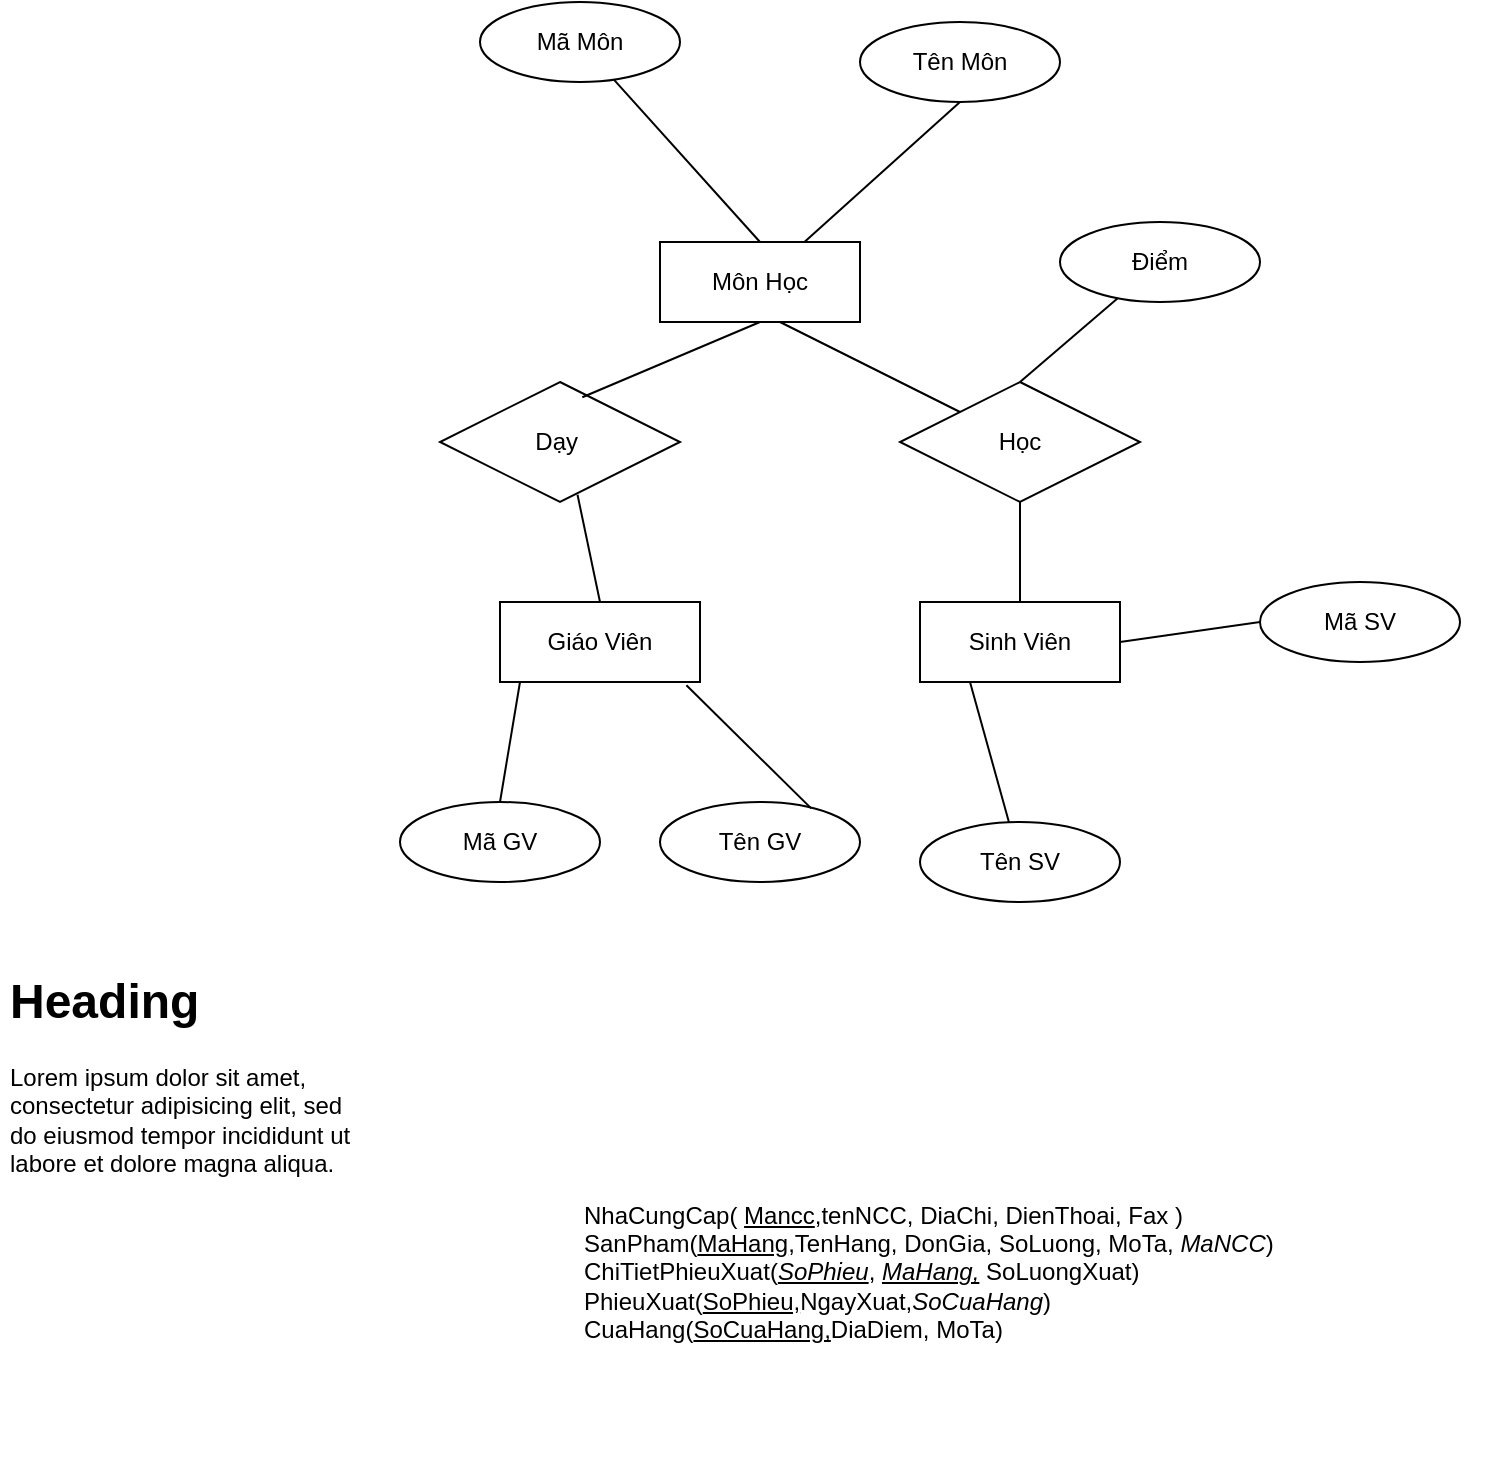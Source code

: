 <mxfile version="21.7.5" type="device" pages="8">
  <diagram name="Page-1" id="LLVwZ1hd5IjrjiwIVGbW">
    <mxGraphModel dx="1036" dy="606" grid="1" gridSize="10" guides="1" tooltips="1" connect="1" arrows="1" fold="1" page="1" pageScale="1" pageWidth="850" pageHeight="1100" math="0" shadow="0">
      <root>
        <mxCell id="0" />
        <mxCell id="1" parent="0" />
        <mxCell id="GReW0DFvOvWEI8hb6dF4-14" value="Môn Học" style="whiteSpace=wrap;html=1;align=center;" parent="1" vertex="1">
          <mxGeometry x="590" y="260" width="100" height="40" as="geometry" />
        </mxCell>
        <mxCell id="GReW0DFvOvWEI8hb6dF4-15" value="Giáo Viên" style="whiteSpace=wrap;html=1;align=center;" parent="1" vertex="1">
          <mxGeometry x="510" y="440" width="100" height="40" as="geometry" />
        </mxCell>
        <mxCell id="GReW0DFvOvWEI8hb6dF4-16" value="Sinh Viên" style="whiteSpace=wrap;html=1;align=center;" parent="1" vertex="1">
          <mxGeometry x="720" y="440" width="100" height="40" as="geometry" />
        </mxCell>
        <mxCell id="GReW0DFvOvWEI8hb6dF4-17" value="Dạy&amp;nbsp;" style="shape=rhombus;perimeter=rhombusPerimeter;whiteSpace=wrap;html=1;align=center;" parent="1" vertex="1">
          <mxGeometry x="480" y="330" width="120" height="60" as="geometry" />
        </mxCell>
        <mxCell id="GReW0DFvOvWEI8hb6dF4-18" value="Học" style="shape=rhombus;perimeter=rhombusPerimeter;whiteSpace=wrap;html=1;align=center;" parent="1" vertex="1">
          <mxGeometry x="710" y="330" width="120" height="60" as="geometry" />
        </mxCell>
        <mxCell id="GReW0DFvOvWEI8hb6dF4-20" value="Mã Môn" style="ellipse;whiteSpace=wrap;html=1;align=center;" parent="1" vertex="1">
          <mxGeometry x="500" y="140" width="100" height="40" as="geometry" />
        </mxCell>
        <mxCell id="GReW0DFvOvWEI8hb6dF4-21" value="Tên Môn" style="ellipse;whiteSpace=wrap;html=1;align=center;" parent="1" vertex="1">
          <mxGeometry x="690" y="150" width="100" height="40" as="geometry" />
        </mxCell>
        <mxCell id="GReW0DFvOvWEI8hb6dF4-22" value="Điểm" style="ellipse;whiteSpace=wrap;html=1;align=center;" parent="1" vertex="1">
          <mxGeometry x="790" y="250" width="100" height="40" as="geometry" />
        </mxCell>
        <mxCell id="GReW0DFvOvWEI8hb6dF4-23" value="Mã GV" style="ellipse;whiteSpace=wrap;html=1;align=center;" parent="1" vertex="1">
          <mxGeometry x="460" y="540" width="100" height="40" as="geometry" />
        </mxCell>
        <mxCell id="GReW0DFvOvWEI8hb6dF4-24" value="Tên GV" style="ellipse;whiteSpace=wrap;html=1;align=center;" parent="1" vertex="1">
          <mxGeometry x="590" y="540" width="100" height="40" as="geometry" />
        </mxCell>
        <mxCell id="GReW0DFvOvWEI8hb6dF4-25" value="Tên SV" style="ellipse;whiteSpace=wrap;html=1;align=center;" parent="1" vertex="1">
          <mxGeometry x="720" y="550" width="100" height="40" as="geometry" />
        </mxCell>
        <mxCell id="GReW0DFvOvWEI8hb6dF4-26" value="Mã SV" style="ellipse;whiteSpace=wrap;html=1;align=center;" parent="1" vertex="1">
          <mxGeometry x="890" y="430" width="100" height="40" as="geometry" />
        </mxCell>
        <mxCell id="GReW0DFvOvWEI8hb6dF4-27" value="" style="endArrow=none;html=1;rounded=0;" parent="1" target="GReW0DFvOvWEI8hb6dF4-18" edge="1">
          <mxGeometry relative="1" as="geometry">
            <mxPoint x="650" y="300" as="sourcePoint" />
            <mxPoint x="810" y="300" as="targetPoint" />
          </mxGeometry>
        </mxCell>
        <mxCell id="GReW0DFvOvWEI8hb6dF4-28" value="" style="endArrow=none;html=1;rounded=0;entryX=0.5;entryY=1;entryDx=0;entryDy=0;" parent="1" source="GReW0DFvOvWEI8hb6dF4-14" target="GReW0DFvOvWEI8hb6dF4-21" edge="1">
          <mxGeometry relative="1" as="geometry">
            <mxPoint x="640" y="220" as="sourcePoint" />
            <mxPoint x="800" y="220" as="targetPoint" />
          </mxGeometry>
        </mxCell>
        <mxCell id="GReW0DFvOvWEI8hb6dF4-30" value="" style="endArrow=none;html=1;rounded=0;exitX=0.5;exitY=0;exitDx=0;exitDy=0;" parent="1" source="GReW0DFvOvWEI8hb6dF4-14" target="GReW0DFvOvWEI8hb6dF4-20" edge="1">
          <mxGeometry relative="1" as="geometry">
            <mxPoint x="610" y="400" as="sourcePoint" />
            <mxPoint x="770" y="400" as="targetPoint" />
          </mxGeometry>
        </mxCell>
        <mxCell id="GReW0DFvOvWEI8hb6dF4-31" value="" style="endArrow=none;html=1;rounded=0;exitX=0.593;exitY=0.127;exitDx=0;exitDy=0;exitPerimeter=0;" parent="1" source="GReW0DFvOvWEI8hb6dF4-17" edge="1">
          <mxGeometry relative="1" as="geometry">
            <mxPoint x="480" y="300" as="sourcePoint" />
            <mxPoint x="640" y="300" as="targetPoint" />
          </mxGeometry>
        </mxCell>
        <mxCell id="GReW0DFvOvWEI8hb6dF4-32" value="" style="endArrow=none;html=1;rounded=0;exitX=0.573;exitY=0.94;exitDx=0;exitDy=0;exitPerimeter=0;entryX=0.5;entryY=0;entryDx=0;entryDy=0;" parent="1" source="GReW0DFvOvWEI8hb6dF4-17" target="GReW0DFvOvWEI8hb6dF4-15" edge="1">
          <mxGeometry relative="1" as="geometry">
            <mxPoint x="610" y="400" as="sourcePoint" />
            <mxPoint x="770" y="400" as="targetPoint" />
          </mxGeometry>
        </mxCell>
        <mxCell id="GReW0DFvOvWEI8hb6dF4-33" value="" style="endArrow=none;html=1;rounded=0;exitX=0.5;exitY=1;exitDx=0;exitDy=0;" parent="1" source="GReW0DFvOvWEI8hb6dF4-18" target="GReW0DFvOvWEI8hb6dF4-16" edge="1">
          <mxGeometry relative="1" as="geometry">
            <mxPoint x="610" y="400" as="sourcePoint" />
            <mxPoint x="770" y="400" as="targetPoint" />
          </mxGeometry>
        </mxCell>
        <mxCell id="GReW0DFvOvWEI8hb6dF4-34" value="" style="endArrow=none;html=1;rounded=0;entryX=0.5;entryY=0;entryDx=0;entryDy=0;" parent="1" target="GReW0DFvOvWEI8hb6dF4-23" edge="1">
          <mxGeometry relative="1" as="geometry">
            <mxPoint x="520" y="480" as="sourcePoint" />
            <mxPoint x="680" y="480" as="targetPoint" />
          </mxGeometry>
        </mxCell>
        <mxCell id="GReW0DFvOvWEI8hb6dF4-35" value="" style="endArrow=none;html=1;rounded=0;entryX=0.756;entryY=0.08;entryDx=0;entryDy=0;entryPerimeter=0;exitX=0.932;exitY=1.04;exitDx=0;exitDy=0;exitPerimeter=0;" parent="1" source="GReW0DFvOvWEI8hb6dF4-15" target="GReW0DFvOvWEI8hb6dF4-24" edge="1">
          <mxGeometry relative="1" as="geometry">
            <mxPoint x="600" y="500" as="sourcePoint" />
            <mxPoint x="760" y="500" as="targetPoint" />
          </mxGeometry>
        </mxCell>
        <mxCell id="GReW0DFvOvWEI8hb6dF4-36" value="" style="endArrow=none;html=1;rounded=0;exitX=0.25;exitY=1;exitDx=0;exitDy=0;" parent="1" source="GReW0DFvOvWEI8hb6dF4-16" target="GReW0DFvOvWEI8hb6dF4-25" edge="1">
          <mxGeometry relative="1" as="geometry">
            <mxPoint x="610" y="400" as="sourcePoint" />
            <mxPoint x="770" y="400" as="targetPoint" />
          </mxGeometry>
        </mxCell>
        <mxCell id="GReW0DFvOvWEI8hb6dF4-37" value="" style="endArrow=none;html=1;rounded=0;exitX=1;exitY=0.5;exitDx=0;exitDy=0;entryX=0;entryY=0.5;entryDx=0;entryDy=0;" parent="1" source="GReW0DFvOvWEI8hb6dF4-16" target="GReW0DFvOvWEI8hb6dF4-26" edge="1">
          <mxGeometry relative="1" as="geometry">
            <mxPoint x="610" y="400" as="sourcePoint" />
            <mxPoint x="770" y="400" as="targetPoint" />
          </mxGeometry>
        </mxCell>
        <mxCell id="GReW0DFvOvWEI8hb6dF4-38" value="" style="endArrow=none;html=1;rounded=0;exitX=0.5;exitY=0;exitDx=0;exitDy=0;" parent="1" source="GReW0DFvOvWEI8hb6dF4-18" target="GReW0DFvOvWEI8hb6dF4-22" edge="1">
          <mxGeometry relative="1" as="geometry">
            <mxPoint x="610" y="400" as="sourcePoint" />
            <mxPoint x="770" y="400" as="targetPoint" />
          </mxGeometry>
        </mxCell>
        <mxCell id="QzSTU-9UAKxPnPMEq-2e-1" value="&lt;h1&gt;Heading&lt;/h1&gt;&lt;p&gt;Lorem ipsum dolor sit amet, consectetur adipisicing elit, sed do eiusmod tempor incididunt ut labore et dolore magna aliqua.&lt;/p&gt;" style="text;html=1;strokeColor=none;fillColor=none;spacing=5;spacingTop=-20;whiteSpace=wrap;overflow=hidden;rounded=0;" parent="1" vertex="1">
          <mxGeometry x="260" y="620" width="190" height="120" as="geometry" />
        </mxCell>
        <mxCell id="QzSTU-9UAKxPnPMEq-2e-2" value="NhaCungCap(&amp;nbsp;&lt;u&gt;Mancc&lt;/u&gt;,tenNCC, DiaChi, DienThoai, Fax )&lt;br&gt;SanPham(&lt;u&gt;MaHang&lt;/u&gt;,TenHang, DonGia, SoLuong, MoTa, &lt;i&gt;MaNCC&lt;/i&gt;)&lt;br&gt;ChiTietPhieuXuat(&lt;u&gt;&lt;i&gt;SoPhieu&lt;/i&gt;&lt;/u&gt;, &lt;i style=&quot;text-decoration-line: underline;&quot;&gt;MaHang,&lt;/i&gt;&amp;nbsp;SoLuongXuat)&lt;br&gt;PhieuXuat(&lt;u&gt;SoPhieu,&lt;/u&gt;NgayXuat,&lt;i&gt;SoCuaHang&lt;/i&gt;)&lt;br&gt;CuaHang(&lt;u&gt;SoCuaHang,&lt;/u&gt;DiaDiem, MoTa)" style="text;html=1;strokeColor=none;fillColor=none;align=left;verticalAlign=middle;whiteSpace=wrap;rounded=0;" parent="1" vertex="1">
          <mxGeometry x="550" y="670" width="460" height="210" as="geometry" />
        </mxCell>
      </root>
    </mxGraphModel>
  </diagram>
  <diagram id="5uNr8nMN13NddzFberfL" name="Ví dụ 1: Quản lý bán hàng">
    <mxGraphModel dx="1886" dy="606" grid="1" gridSize="10" guides="1" tooltips="1" connect="1" arrows="1" fold="1" page="1" pageScale="1" pageWidth="850" pageHeight="1100" math="0" shadow="0">
      <root>
        <mxCell id="0" />
        <mxCell id="1" parent="0" />
        <mxCell id="5pX3fKIS1QQhoEWbQUVI-1" value="KhachHang" style="rounded=0;whiteSpace=wrap;html=1;" parent="1" vertex="1">
          <mxGeometry x="20" y="180" width="120" height="60" as="geometry" />
        </mxCell>
        <mxCell id="5pX3fKIS1QQhoEWbQUVI-2" value="DonHang" style="rounded=0;whiteSpace=wrap;html=1;" parent="1" vertex="1">
          <mxGeometry x="410" y="180" width="120" height="60" as="geometry" />
        </mxCell>
        <mxCell id="5pX3fKIS1QQhoEWbQUVI-3" value="SanPham" style="rounded=0;whiteSpace=wrap;html=1;" parent="1" vertex="1">
          <mxGeometry x="760" y="170" width="120" height="60" as="geometry" />
        </mxCell>
        <mxCell id="5pX3fKIS1QQhoEWbQUVI-5" value="&lt;u&gt;MaKH&lt;/u&gt;" style="ellipse;whiteSpace=wrap;html=1;align=center;" parent="1" vertex="1">
          <mxGeometry x="-80" y="70" width="100" height="40" as="geometry" />
        </mxCell>
        <mxCell id="5pX3fKIS1QQhoEWbQUVI-6" value="" style="endArrow=none;html=1;rounded=0;" parent="1" source="5pX3fKIS1QQhoEWbQUVI-5" target="5pX3fKIS1QQhoEWbQUVI-1" edge="1">
          <mxGeometry relative="1" as="geometry">
            <mxPoint x="170" y="310" as="sourcePoint" />
            <mxPoint x="330" y="310" as="targetPoint" />
          </mxGeometry>
        </mxCell>
        <mxCell id="5pX3fKIS1QQhoEWbQUVI-7" value="TenKH" style="ellipse;whiteSpace=wrap;html=1;align=center;" parent="1" vertex="1">
          <mxGeometry x="30" y="60" width="100" height="40" as="geometry" />
        </mxCell>
        <mxCell id="5pX3fKIS1QQhoEWbQUVI-8" value="" style="endArrow=none;html=1;rounded=0;" parent="1" source="5pX3fKIS1QQhoEWbQUVI-7" target="5pX3fKIS1QQhoEWbQUVI-1" edge="1">
          <mxGeometry relative="1" as="geometry">
            <mxPoint x="280" y="300" as="sourcePoint" />
            <mxPoint x="268" y="180" as="targetPoint" />
          </mxGeometry>
        </mxCell>
        <mxCell id="5pX3fKIS1QQhoEWbQUVI-10" value="SDt_KH" style="ellipse;whiteSpace=wrap;html=1;align=center;" parent="1" vertex="1">
          <mxGeometry x="-70" y="310" width="100" height="40" as="geometry" />
        </mxCell>
        <mxCell id="5pX3fKIS1QQhoEWbQUVI-11" value="" style="endArrow=none;html=1;rounded=0;entryX=0.427;entryY=1.003;entryDx=0;entryDy=0;entryPerimeter=0;" parent="1" source="5pX3fKIS1QQhoEWbQUVI-10" target="5pX3fKIS1QQhoEWbQUVI-1" edge="1">
          <mxGeometry relative="1" as="geometry">
            <mxPoint x="170" y="540" as="sourcePoint" />
            <mxPoint x="75" y="430" as="targetPoint" />
          </mxGeometry>
        </mxCell>
        <mxCell id="5pX3fKIS1QQhoEWbQUVI-12" value="" style="endArrow=none;html=1;rounded=0;exitX=1;exitY=0.5;exitDx=0;exitDy=0;entryX=0;entryY=0.5;entryDx=0;entryDy=0;" parent="1" source="5pX3fKIS1QQhoEWbQUVI-1" target="5pX3fKIS1QQhoEWbQUVI-13" edge="1">
          <mxGeometry relative="1" as="geometry">
            <mxPoint x="170" y="310" as="sourcePoint" />
            <mxPoint x="310" y="220" as="targetPoint" />
          </mxGeometry>
        </mxCell>
        <mxCell id="5pX3fKIS1QQhoEWbQUVI-13" value="SoHuu" style="shape=rhombus;perimeter=rhombusPerimeter;whiteSpace=wrap;html=1;align=center;" parent="1" vertex="1">
          <mxGeometry x="210" y="180" width="120" height="60" as="geometry" />
        </mxCell>
        <mxCell id="5pX3fKIS1QQhoEWbQUVI-14" value="" style="endArrow=ERmany;html=1;rounded=0;exitX=0.94;exitY=0.57;exitDx=0;exitDy=0;exitPerimeter=0;endFill=0;" parent="1" source="5pX3fKIS1QQhoEWbQUVI-13" target="5pX3fKIS1QQhoEWbQUVI-2" edge="1">
          <mxGeometry relative="1" as="geometry">
            <mxPoint x="170" y="310" as="sourcePoint" />
            <mxPoint x="330" y="310" as="targetPoint" />
          </mxGeometry>
        </mxCell>
        <mxCell id="5pX3fKIS1QQhoEWbQUVI-15" value="&lt;u&gt;MaDonHang&lt;/u&gt;" style="ellipse;whiteSpace=wrap;html=1;align=center;" parent="1" vertex="1">
          <mxGeometry x="380" y="300" width="100" height="40" as="geometry" />
        </mxCell>
        <mxCell id="5pX3fKIS1QQhoEWbQUVI-18" value="" style="endArrow=none;html=1;rounded=0;exitX=0.752;exitY=0.105;exitDx=0;exitDy=0;exitPerimeter=0;" parent="1" source="5pX3fKIS1QQhoEWbQUVI-15" target="5pX3fKIS1QQhoEWbQUVI-2" edge="1">
          <mxGeometry relative="1" as="geometry">
            <mxPoint x="290" y="310" as="sourcePoint" />
            <mxPoint x="450" y="310" as="targetPoint" />
          </mxGeometry>
        </mxCell>
        <mxCell id="5pX3fKIS1QQhoEWbQUVI-19" value="NgayMua" style="ellipse;whiteSpace=wrap;html=1;align=center;" parent="1" vertex="1">
          <mxGeometry x="400" y="50" width="100" height="40" as="geometry" />
        </mxCell>
        <mxCell id="5pX3fKIS1QQhoEWbQUVI-20" value="" style="endArrow=none;html=1;rounded=0;entryX=0.353;entryY=0.023;entryDx=0;entryDy=0;entryPerimeter=0;" parent="1" source="5pX3fKIS1QQhoEWbQUVI-19" target="5pX3fKIS1QQhoEWbQUVI-2" edge="1">
          <mxGeometry relative="1" as="geometry">
            <mxPoint x="650" y="290" as="sourcePoint" />
            <mxPoint x="450" y="170" as="targetPoint" />
          </mxGeometry>
        </mxCell>
        <mxCell id="5pX3fKIS1QQhoEWbQUVI-21" value="gồm" style="shape=rhombus;perimeter=rhombusPerimeter;whiteSpace=wrap;html=1;align=center;" parent="1" vertex="1">
          <mxGeometry x="570" y="180" width="120" height="60" as="geometry" />
        </mxCell>
        <mxCell id="5pX3fKIS1QQhoEWbQUVI-22" value="" style="endArrow=none;html=1;rounded=0;exitX=1;exitY=0.5;exitDx=0;exitDy=0;startArrow=ERmany;startFill=0;" parent="1" source="5pX3fKIS1QQhoEWbQUVI-2" target="5pX3fKIS1QQhoEWbQUVI-21" edge="1">
          <mxGeometry relative="1" as="geometry">
            <mxPoint x="290" y="310" as="sourcePoint" />
            <mxPoint x="450" y="310" as="targetPoint" />
          </mxGeometry>
        </mxCell>
        <mxCell id="5pX3fKIS1QQhoEWbQUVI-23" value="" style="endArrow=none;html=1;rounded=0;exitX=0;exitY=0.75;exitDx=0;exitDy=0;entryX=0.907;entryY=0.623;entryDx=0;entryDy=0;entryPerimeter=0;endFill=0;startArrow=ERmany;startFill=0;" parent="1" source="5pX3fKIS1QQhoEWbQUVI-3" target="5pX3fKIS1QQhoEWbQUVI-21" edge="1">
          <mxGeometry relative="1" as="geometry">
            <mxPoint x="290" y="310" as="sourcePoint" />
            <mxPoint x="450" y="310" as="targetPoint" />
          </mxGeometry>
        </mxCell>
        <mxCell id="5pX3fKIS1QQhoEWbQUVI-24" value="&lt;u&gt;MaSanPham&lt;/u&gt;" style="ellipse;whiteSpace=wrap;html=1;align=center;" parent="1" vertex="1">
          <mxGeometry x="790" y="310" width="100" height="40" as="geometry" />
        </mxCell>
        <mxCell id="5pX3fKIS1QQhoEWbQUVI-25" value="" style="endArrow=none;html=1;rounded=0;exitX=0.752;exitY=0.105;exitDx=0;exitDy=0;exitPerimeter=0;" parent="1" source="5pX3fKIS1QQhoEWbQUVI-24" target="5pX3fKIS1QQhoEWbQUVI-3" edge="1">
          <mxGeometry relative="1" as="geometry">
            <mxPoint x="610" y="310" as="sourcePoint" />
            <mxPoint x="779" y="240" as="targetPoint" />
          </mxGeometry>
        </mxCell>
        <mxCell id="5pX3fKIS1QQhoEWbQUVI-26" value="TenSanPham" style="ellipse;whiteSpace=wrap;html=1;align=center;" parent="1" vertex="1">
          <mxGeometry x="720" y="30" width="100" height="40" as="geometry" />
        </mxCell>
        <mxCell id="5pX3fKIS1QQhoEWbQUVI-27" value="" style="endArrow=none;html=1;rounded=0;" parent="1" source="5pX3fKIS1QQhoEWbQUVI-26" target="5pX3fKIS1QQhoEWbQUVI-3" edge="1">
          <mxGeometry relative="1" as="geometry">
            <mxPoint x="1020" y="260" as="sourcePoint" />
            <mxPoint x="820" y="140" as="targetPoint" />
          </mxGeometry>
        </mxCell>
        <mxCell id="5pX3fKIS1QQhoEWbQUVI-28" value="HinhThucThanhToan" style="ellipse;whiteSpace=wrap;html=1;align=center;" parent="1" vertex="1">
          <mxGeometry x="510" y="30" width="130" height="70" as="geometry" />
        </mxCell>
        <mxCell id="5pX3fKIS1QQhoEWbQUVI-29" value="" style="endArrow=none;html=1;rounded=0;" parent="1" source="5pX3fKIS1QQhoEWbQUVI-28" target="5pX3fKIS1QQhoEWbQUVI-2" edge="1">
          <mxGeometry relative="1" as="geometry">
            <mxPoint x="760" y="289" as="sourcePoint" />
            <mxPoint x="562" y="180" as="targetPoint" />
          </mxGeometry>
        </mxCell>
        <mxCell id="5pX3fKIS1QQhoEWbQUVI-31" value="Gia" style="ellipse;whiteSpace=wrap;html=1;align=center;" parent="1" vertex="1">
          <mxGeometry x="850" y="40" width="100" height="40" as="geometry" />
        </mxCell>
        <mxCell id="5pX3fKIS1QQhoEWbQUVI-32" value="" style="endArrow=none;html=1;rounded=0;entryX=0.864;entryY=0.032;entryDx=0;entryDy=0;entryPerimeter=0;" parent="1" source="5pX3fKIS1QQhoEWbQUVI-31" target="5pX3fKIS1QQhoEWbQUVI-3" edge="1">
          <mxGeometry relative="1" as="geometry">
            <mxPoint x="1150" y="270" as="sourcePoint" />
            <mxPoint x="940" y="180" as="targetPoint" />
          </mxGeometry>
        </mxCell>
        <mxCell id="5pX3fKIS1QQhoEWbQUVI-37" value="KhachHang" style="shape=table;startSize=30;container=1;collapsible=1;childLayout=tableLayout;fixedRows=1;rowLines=0;fontStyle=1;align=center;resizeLast=1;html=1;" parent="1" vertex="1">
          <mxGeometry x="-20" y="475" width="170" height="155" as="geometry">
            <mxRectangle x="-20" y="475" width="110" height="30" as="alternateBounds" />
          </mxGeometry>
        </mxCell>
        <mxCell id="5pX3fKIS1QQhoEWbQUVI-38" value="" style="shape=tableRow;horizontal=0;startSize=0;swimlaneHead=0;swimlaneBody=0;fillColor=none;collapsible=0;dropTarget=0;points=[[0,0.5],[1,0.5]];portConstraint=eastwest;top=0;left=0;right=0;bottom=1;" parent="5pX3fKIS1QQhoEWbQUVI-37" vertex="1">
          <mxGeometry y="30" width="170" height="30" as="geometry" />
        </mxCell>
        <mxCell id="5pX3fKIS1QQhoEWbQUVI-39" value="PK" style="shape=partialRectangle;connectable=0;fillColor=none;top=0;left=0;bottom=0;right=0;fontStyle=1;overflow=hidden;whiteSpace=wrap;html=1;" parent="5pX3fKIS1QQhoEWbQUVI-38" vertex="1">
          <mxGeometry width="30" height="30" as="geometry">
            <mxRectangle width="30" height="30" as="alternateBounds" />
          </mxGeometry>
        </mxCell>
        <mxCell id="5pX3fKIS1QQhoEWbQUVI-40" value="MaKH" style="shape=partialRectangle;connectable=0;fillColor=none;top=0;left=0;bottom=0;right=0;align=left;spacingLeft=6;fontStyle=5;overflow=hidden;whiteSpace=wrap;html=1;" parent="5pX3fKIS1QQhoEWbQUVI-38" vertex="1">
          <mxGeometry x="30" width="140" height="30" as="geometry">
            <mxRectangle width="140" height="30" as="alternateBounds" />
          </mxGeometry>
        </mxCell>
        <mxCell id="5pX3fKIS1QQhoEWbQUVI-41" value="" style="shape=tableRow;horizontal=0;startSize=0;swimlaneHead=0;swimlaneBody=0;fillColor=none;collapsible=0;dropTarget=0;points=[[0,0.5],[1,0.5]];portConstraint=eastwest;top=0;left=0;right=0;bottom=0;" parent="5pX3fKIS1QQhoEWbQUVI-37" vertex="1">
          <mxGeometry y="60" width="170" height="30" as="geometry" />
        </mxCell>
        <mxCell id="5pX3fKIS1QQhoEWbQUVI-42" value="" style="shape=partialRectangle;connectable=0;fillColor=none;top=0;left=0;bottom=0;right=0;editable=1;overflow=hidden;whiteSpace=wrap;html=1;" parent="5pX3fKIS1QQhoEWbQUVI-41" vertex="1">
          <mxGeometry width="30" height="30" as="geometry">
            <mxRectangle width="30" height="30" as="alternateBounds" />
          </mxGeometry>
        </mxCell>
        <mxCell id="5pX3fKIS1QQhoEWbQUVI-43" value="TenKH" style="shape=partialRectangle;connectable=0;fillColor=none;top=0;left=0;bottom=0;right=0;align=left;spacingLeft=6;overflow=hidden;whiteSpace=wrap;html=1;" parent="5pX3fKIS1QQhoEWbQUVI-41" vertex="1">
          <mxGeometry x="30" width="140" height="30" as="geometry">
            <mxRectangle width="140" height="30" as="alternateBounds" />
          </mxGeometry>
        </mxCell>
        <mxCell id="5pX3fKIS1QQhoEWbQUVI-44" value="" style="shape=tableRow;horizontal=0;startSize=0;swimlaneHead=0;swimlaneBody=0;fillColor=none;collapsible=0;dropTarget=0;points=[[0,0.5],[1,0.5]];portConstraint=eastwest;top=0;left=0;right=0;bottom=0;" parent="5pX3fKIS1QQhoEWbQUVI-37" vertex="1">
          <mxGeometry y="90" width="170" height="30" as="geometry" />
        </mxCell>
        <mxCell id="5pX3fKIS1QQhoEWbQUVI-45" value="" style="shape=partialRectangle;connectable=0;fillColor=none;top=0;left=0;bottom=0;right=0;editable=1;overflow=hidden;whiteSpace=wrap;html=1;" parent="5pX3fKIS1QQhoEWbQUVI-44" vertex="1">
          <mxGeometry width="30" height="30" as="geometry">
            <mxRectangle width="30" height="30" as="alternateBounds" />
          </mxGeometry>
        </mxCell>
        <mxCell id="5pX3fKIS1QQhoEWbQUVI-46" value="SDT_KH" style="shape=partialRectangle;connectable=0;fillColor=none;top=0;left=0;bottom=0;right=0;align=left;spacingLeft=6;overflow=hidden;whiteSpace=wrap;html=1;" parent="5pX3fKIS1QQhoEWbQUVI-44" vertex="1">
          <mxGeometry x="30" width="140" height="30" as="geometry">
            <mxRectangle width="140" height="30" as="alternateBounds" />
          </mxGeometry>
        </mxCell>
        <mxCell id="5pX3fKIS1QQhoEWbQUVI-47" value="" style="shape=tableRow;horizontal=0;startSize=0;swimlaneHead=0;swimlaneBody=0;fillColor=none;collapsible=0;dropTarget=0;points=[[0,0.5],[1,0.5]];portConstraint=eastwest;top=0;left=0;right=0;bottom=0;" parent="5pX3fKIS1QQhoEWbQUVI-37" vertex="1">
          <mxGeometry y="120" width="170" height="30" as="geometry" />
        </mxCell>
        <mxCell id="5pX3fKIS1QQhoEWbQUVI-48" value="" style="shape=partialRectangle;connectable=0;fillColor=none;top=0;left=0;bottom=0;right=0;editable=1;overflow=hidden;whiteSpace=wrap;html=1;" parent="5pX3fKIS1QQhoEWbQUVI-47" vertex="1">
          <mxGeometry width="30" height="30" as="geometry">
            <mxRectangle width="30" height="30" as="alternateBounds" />
          </mxGeometry>
        </mxCell>
        <mxCell id="5pX3fKIS1QQhoEWbQUVI-49" value="DiaChi_KH" style="shape=partialRectangle;connectable=0;fillColor=none;top=0;left=0;bottom=0;right=0;align=left;spacingLeft=6;overflow=hidden;whiteSpace=wrap;html=1;" parent="5pX3fKIS1QQhoEWbQUVI-47" vertex="1">
          <mxGeometry x="30" width="140" height="30" as="geometry">
            <mxRectangle width="140" height="30" as="alternateBounds" />
          </mxGeometry>
        </mxCell>
        <mxCell id="5pX3fKIS1QQhoEWbQUVI-50" value="DonHang" style="shape=table;startSize=30;container=1;collapsible=1;childLayout=tableLayout;fixedRows=1;rowLines=0;fontStyle=1;align=center;resizeLast=1;html=1;" parent="1" vertex="1">
          <mxGeometry x="300" y="475" width="180" height="150" as="geometry" />
        </mxCell>
        <mxCell id="5pX3fKIS1QQhoEWbQUVI-51" value="" style="shape=tableRow;horizontal=0;startSize=0;swimlaneHead=0;swimlaneBody=0;fillColor=none;collapsible=0;dropTarget=0;points=[[0,0.5],[1,0.5]];portConstraint=eastwest;top=0;left=0;right=0;bottom=1;" parent="5pX3fKIS1QQhoEWbQUVI-50" vertex="1">
          <mxGeometry y="30" width="180" height="30" as="geometry" />
        </mxCell>
        <mxCell id="5pX3fKIS1QQhoEWbQUVI-52" value="PK" style="shape=partialRectangle;connectable=0;fillColor=none;top=0;left=0;bottom=0;right=0;fontStyle=1;overflow=hidden;whiteSpace=wrap;html=1;" parent="5pX3fKIS1QQhoEWbQUVI-51" vertex="1">
          <mxGeometry width="30" height="30" as="geometry">
            <mxRectangle width="30" height="30" as="alternateBounds" />
          </mxGeometry>
        </mxCell>
        <mxCell id="5pX3fKIS1QQhoEWbQUVI-53" value="MaDonHang" style="shape=partialRectangle;connectable=0;fillColor=none;top=0;left=0;bottom=0;right=0;align=left;spacingLeft=6;fontStyle=5;overflow=hidden;whiteSpace=wrap;html=1;" parent="5pX3fKIS1QQhoEWbQUVI-51" vertex="1">
          <mxGeometry x="30" width="150" height="30" as="geometry">
            <mxRectangle width="150" height="30" as="alternateBounds" />
          </mxGeometry>
        </mxCell>
        <mxCell id="5pX3fKIS1QQhoEWbQUVI-54" value="" style="shape=tableRow;horizontal=0;startSize=0;swimlaneHead=0;swimlaneBody=0;fillColor=none;collapsible=0;dropTarget=0;points=[[0,0.5],[1,0.5]];portConstraint=eastwest;top=0;left=0;right=0;bottom=0;" parent="5pX3fKIS1QQhoEWbQUVI-50" vertex="1">
          <mxGeometry y="60" width="180" height="30" as="geometry" />
        </mxCell>
        <mxCell id="5pX3fKIS1QQhoEWbQUVI-55" value="" style="shape=partialRectangle;connectable=0;fillColor=none;top=0;left=0;bottom=0;right=0;editable=1;overflow=hidden;whiteSpace=wrap;html=1;" parent="5pX3fKIS1QQhoEWbQUVI-54" vertex="1">
          <mxGeometry width="30" height="30" as="geometry">
            <mxRectangle width="30" height="30" as="alternateBounds" />
          </mxGeometry>
        </mxCell>
        <mxCell id="5pX3fKIS1QQhoEWbQUVI-56" value="NgayMua" style="shape=partialRectangle;connectable=0;fillColor=none;top=0;left=0;bottom=0;right=0;align=left;spacingLeft=6;overflow=hidden;whiteSpace=wrap;html=1;" parent="5pX3fKIS1QQhoEWbQUVI-54" vertex="1">
          <mxGeometry x="30" width="150" height="30" as="geometry">
            <mxRectangle width="150" height="30" as="alternateBounds" />
          </mxGeometry>
        </mxCell>
        <mxCell id="5pX3fKIS1QQhoEWbQUVI-57" value="" style="shape=tableRow;horizontal=0;startSize=0;swimlaneHead=0;swimlaneBody=0;fillColor=none;collapsible=0;dropTarget=0;points=[[0,0.5],[1,0.5]];portConstraint=eastwest;top=0;left=0;right=0;bottom=0;" parent="5pX3fKIS1QQhoEWbQUVI-50" vertex="1">
          <mxGeometry y="90" width="180" height="30" as="geometry" />
        </mxCell>
        <mxCell id="5pX3fKIS1QQhoEWbQUVI-58" value="" style="shape=partialRectangle;connectable=0;fillColor=none;top=0;left=0;bottom=0;right=0;editable=1;overflow=hidden;whiteSpace=wrap;html=1;" parent="5pX3fKIS1QQhoEWbQUVI-57" vertex="1">
          <mxGeometry width="30" height="30" as="geometry">
            <mxRectangle width="30" height="30" as="alternateBounds" />
          </mxGeometry>
        </mxCell>
        <mxCell id="5pX3fKIS1QQhoEWbQUVI-59" value="HinhThucThanhToan" style="shape=partialRectangle;connectable=0;fillColor=none;top=0;left=0;bottom=0;right=0;align=left;spacingLeft=6;overflow=hidden;whiteSpace=wrap;html=1;" parent="5pX3fKIS1QQhoEWbQUVI-57" vertex="1">
          <mxGeometry x="30" width="150" height="30" as="geometry">
            <mxRectangle width="150" height="30" as="alternateBounds" />
          </mxGeometry>
        </mxCell>
        <mxCell id="5pX3fKIS1QQhoEWbQUVI-86" value="" style="shape=tableRow;horizontal=0;startSize=0;swimlaneHead=0;swimlaneBody=0;fillColor=none;collapsible=0;dropTarget=0;points=[[0,0.5],[1,0.5]];portConstraint=eastwest;top=0;left=0;right=0;bottom=0;" parent="5pX3fKIS1QQhoEWbQUVI-50" vertex="1">
          <mxGeometry y="120" width="180" height="30" as="geometry" />
        </mxCell>
        <mxCell id="5pX3fKIS1QQhoEWbQUVI-87" value="&lt;u&gt;&lt;b&gt;FK&lt;/b&gt;&lt;/u&gt;" style="shape=partialRectangle;connectable=0;fillColor=none;top=0;left=0;bottom=0;right=0;editable=1;overflow=hidden;whiteSpace=wrap;html=1;" parent="5pX3fKIS1QQhoEWbQUVI-86" vertex="1">
          <mxGeometry width="30" height="30" as="geometry">
            <mxRectangle width="30" height="30" as="alternateBounds" />
          </mxGeometry>
        </mxCell>
        <mxCell id="5pX3fKIS1QQhoEWbQUVI-88" value="&lt;b&gt;&lt;u&gt;MaKH&lt;/u&gt;&lt;/b&gt;" style="shape=partialRectangle;connectable=0;fillColor=none;top=0;left=0;bottom=0;right=0;align=left;spacingLeft=6;overflow=hidden;whiteSpace=wrap;html=1;" parent="5pX3fKIS1QQhoEWbQUVI-86" vertex="1">
          <mxGeometry x="30" width="150" height="30" as="geometry">
            <mxRectangle width="150" height="30" as="alternateBounds" />
          </mxGeometry>
        </mxCell>
        <mxCell id="5pX3fKIS1QQhoEWbQUVI-91" style="edgeStyle=orthogonalEdgeStyle;rounded=0;orthogonalLoop=1;jettySize=auto;html=1;exitX=1;exitY=0.5;exitDx=0;exitDy=0;endArrow=ERmany;endFill=0;" parent="1" source="5pX3fKIS1QQhoEWbQUVI-38" target="5pX3fKIS1QQhoEWbQUVI-51" edge="1">
          <mxGeometry relative="1" as="geometry" />
        </mxCell>
        <mxCell id="5pX3fKIS1QQhoEWbQUVI-92" value="ChiTietDonHang" style="shape=table;startSize=30;container=1;collapsible=1;childLayout=tableLayout;fixedRows=1;rowLines=0;fontStyle=1;align=center;resizeLast=1;html=1;whiteSpace=wrap;" parent="1" vertex="1">
          <mxGeometry x="620" y="475" width="180" height="120" as="geometry" />
        </mxCell>
        <mxCell id="5pX3fKIS1QQhoEWbQUVI-93" value="" style="shape=tableRow;horizontal=0;startSize=0;swimlaneHead=0;swimlaneBody=0;fillColor=none;collapsible=0;dropTarget=0;points=[[0,0.5],[1,0.5]];portConstraint=eastwest;top=0;left=0;right=0;bottom=0;html=1;" parent="5pX3fKIS1QQhoEWbQUVI-92" vertex="1">
          <mxGeometry y="30" width="180" height="30" as="geometry" />
        </mxCell>
        <mxCell id="5pX3fKIS1QQhoEWbQUVI-94" value="PK,FK1" style="shape=partialRectangle;connectable=0;fillColor=none;top=0;left=0;bottom=0;right=0;fontStyle=1;overflow=hidden;html=1;whiteSpace=wrap;" parent="5pX3fKIS1QQhoEWbQUVI-93" vertex="1">
          <mxGeometry width="60" height="30" as="geometry">
            <mxRectangle width="60" height="30" as="alternateBounds" />
          </mxGeometry>
        </mxCell>
        <mxCell id="5pX3fKIS1QQhoEWbQUVI-95" value="MaDonHang" style="shape=partialRectangle;connectable=0;fillColor=none;top=0;left=0;bottom=0;right=0;align=left;spacingLeft=6;fontStyle=5;overflow=hidden;html=1;whiteSpace=wrap;" parent="5pX3fKIS1QQhoEWbQUVI-93" vertex="1">
          <mxGeometry x="60" width="120" height="30" as="geometry">
            <mxRectangle width="120" height="30" as="alternateBounds" />
          </mxGeometry>
        </mxCell>
        <mxCell id="5pX3fKIS1QQhoEWbQUVI-96" value="" style="shape=tableRow;horizontal=0;startSize=0;swimlaneHead=0;swimlaneBody=0;fillColor=none;collapsible=0;dropTarget=0;points=[[0,0.5],[1,0.5]];portConstraint=eastwest;top=0;left=0;right=0;bottom=1;html=1;" parent="5pX3fKIS1QQhoEWbQUVI-92" vertex="1">
          <mxGeometry y="60" width="180" height="30" as="geometry" />
        </mxCell>
        <mxCell id="5pX3fKIS1QQhoEWbQUVI-97" value="PK,FK2" style="shape=partialRectangle;connectable=0;fillColor=none;top=0;left=0;bottom=0;right=0;fontStyle=1;overflow=hidden;html=1;whiteSpace=wrap;" parent="5pX3fKIS1QQhoEWbQUVI-96" vertex="1">
          <mxGeometry width="60" height="30" as="geometry">
            <mxRectangle width="60" height="30" as="alternateBounds" />
          </mxGeometry>
        </mxCell>
        <mxCell id="5pX3fKIS1QQhoEWbQUVI-98" value="MaSanPham" style="shape=partialRectangle;connectable=0;fillColor=none;top=0;left=0;bottom=0;right=0;align=left;spacingLeft=6;fontStyle=5;overflow=hidden;html=1;whiteSpace=wrap;" parent="5pX3fKIS1QQhoEWbQUVI-96" vertex="1">
          <mxGeometry x="60" width="120" height="30" as="geometry">
            <mxRectangle width="120" height="30" as="alternateBounds" />
          </mxGeometry>
        </mxCell>
        <mxCell id="5pX3fKIS1QQhoEWbQUVI-99" value="" style="shape=tableRow;horizontal=0;startSize=0;swimlaneHead=0;swimlaneBody=0;fillColor=none;collapsible=0;dropTarget=0;points=[[0,0.5],[1,0.5]];portConstraint=eastwest;top=0;left=0;right=0;bottom=0;html=1;" parent="5pX3fKIS1QQhoEWbQUVI-92" vertex="1">
          <mxGeometry y="90" width="180" height="30" as="geometry" />
        </mxCell>
        <mxCell id="5pX3fKIS1QQhoEWbQUVI-100" value="" style="shape=partialRectangle;connectable=0;fillColor=none;top=0;left=0;bottom=0;right=0;editable=1;overflow=hidden;html=1;whiteSpace=wrap;" parent="5pX3fKIS1QQhoEWbQUVI-99" vertex="1">
          <mxGeometry width="60" height="30" as="geometry">
            <mxRectangle width="60" height="30" as="alternateBounds" />
          </mxGeometry>
        </mxCell>
        <mxCell id="5pX3fKIS1QQhoEWbQUVI-101" value="SoLuong" style="shape=partialRectangle;connectable=0;fillColor=none;top=0;left=0;bottom=0;right=0;align=left;spacingLeft=6;overflow=hidden;html=1;whiteSpace=wrap;" parent="5pX3fKIS1QQhoEWbQUVI-99" vertex="1">
          <mxGeometry x="60" width="120" height="30" as="geometry">
            <mxRectangle width="120" height="30" as="alternateBounds" />
          </mxGeometry>
        </mxCell>
        <mxCell id="5pX3fKIS1QQhoEWbQUVI-105" value="SanPham" style="shape=table;startSize=30;container=1;collapsible=1;childLayout=tableLayout;fixedRows=1;rowLines=0;fontStyle=1;align=center;resizeLast=1;html=1;" parent="1" vertex="1">
          <mxGeometry x="620" y="720" width="180" height="120" as="geometry" />
        </mxCell>
        <mxCell id="5pX3fKIS1QQhoEWbQUVI-106" value="" style="shape=tableRow;horizontal=0;startSize=0;swimlaneHead=0;swimlaneBody=0;fillColor=none;collapsible=0;dropTarget=0;points=[[0,0.5],[1,0.5]];portConstraint=eastwest;top=0;left=0;right=0;bottom=1;" parent="5pX3fKIS1QQhoEWbQUVI-105" vertex="1">
          <mxGeometry y="30" width="180" height="30" as="geometry" />
        </mxCell>
        <mxCell id="5pX3fKIS1QQhoEWbQUVI-107" value="PK" style="shape=partialRectangle;connectable=0;fillColor=none;top=0;left=0;bottom=0;right=0;fontStyle=1;overflow=hidden;whiteSpace=wrap;html=1;" parent="5pX3fKIS1QQhoEWbQUVI-106" vertex="1">
          <mxGeometry width="30" height="30" as="geometry">
            <mxRectangle width="30" height="30" as="alternateBounds" />
          </mxGeometry>
        </mxCell>
        <mxCell id="5pX3fKIS1QQhoEWbQUVI-108" value="MaSanPham" style="shape=partialRectangle;connectable=0;fillColor=none;top=0;left=0;bottom=0;right=0;align=left;spacingLeft=6;fontStyle=5;overflow=hidden;whiteSpace=wrap;html=1;" parent="5pX3fKIS1QQhoEWbQUVI-106" vertex="1">
          <mxGeometry x="30" width="150" height="30" as="geometry">
            <mxRectangle width="150" height="30" as="alternateBounds" />
          </mxGeometry>
        </mxCell>
        <mxCell id="5pX3fKIS1QQhoEWbQUVI-109" value="" style="shape=tableRow;horizontal=0;startSize=0;swimlaneHead=0;swimlaneBody=0;fillColor=none;collapsible=0;dropTarget=0;points=[[0,0.5],[1,0.5]];portConstraint=eastwest;top=0;left=0;right=0;bottom=0;" parent="5pX3fKIS1QQhoEWbQUVI-105" vertex="1">
          <mxGeometry y="60" width="180" height="30" as="geometry" />
        </mxCell>
        <mxCell id="5pX3fKIS1QQhoEWbQUVI-110" value="" style="shape=partialRectangle;connectable=0;fillColor=none;top=0;left=0;bottom=0;right=0;editable=1;overflow=hidden;whiteSpace=wrap;html=1;" parent="5pX3fKIS1QQhoEWbQUVI-109" vertex="1">
          <mxGeometry width="30" height="30" as="geometry">
            <mxRectangle width="30" height="30" as="alternateBounds" />
          </mxGeometry>
        </mxCell>
        <mxCell id="5pX3fKIS1QQhoEWbQUVI-111" value="TenSanPham" style="shape=partialRectangle;connectable=0;fillColor=none;top=0;left=0;bottom=0;right=0;align=left;spacingLeft=6;overflow=hidden;whiteSpace=wrap;html=1;" parent="5pX3fKIS1QQhoEWbQUVI-109" vertex="1">
          <mxGeometry x="30" width="150" height="30" as="geometry">
            <mxRectangle width="150" height="30" as="alternateBounds" />
          </mxGeometry>
        </mxCell>
        <mxCell id="5pX3fKIS1QQhoEWbQUVI-112" value="" style="shape=tableRow;horizontal=0;startSize=0;swimlaneHead=0;swimlaneBody=0;fillColor=none;collapsible=0;dropTarget=0;points=[[0,0.5],[1,0.5]];portConstraint=eastwest;top=0;left=0;right=0;bottom=0;" parent="5pX3fKIS1QQhoEWbQUVI-105" vertex="1">
          <mxGeometry y="90" width="180" height="30" as="geometry" />
        </mxCell>
        <mxCell id="5pX3fKIS1QQhoEWbQUVI-113" value="" style="shape=partialRectangle;connectable=0;fillColor=none;top=0;left=0;bottom=0;right=0;editable=1;overflow=hidden;whiteSpace=wrap;html=1;" parent="5pX3fKIS1QQhoEWbQUVI-112" vertex="1">
          <mxGeometry width="30" height="30" as="geometry">
            <mxRectangle width="30" height="30" as="alternateBounds" />
          </mxGeometry>
        </mxCell>
        <mxCell id="5pX3fKIS1QQhoEWbQUVI-114" value="Gia" style="shape=partialRectangle;connectable=0;fillColor=none;top=0;left=0;bottom=0;right=0;align=left;spacingLeft=6;overflow=hidden;whiteSpace=wrap;html=1;" parent="5pX3fKIS1QQhoEWbQUVI-112" vertex="1">
          <mxGeometry x="30" width="150" height="30" as="geometry">
            <mxRectangle width="150" height="30" as="alternateBounds" />
          </mxGeometry>
        </mxCell>
        <mxCell id="5pX3fKIS1QQhoEWbQUVI-118" value="soluong" style="ellipse;whiteSpace=wrap;html=1;align=center;" parent="1" vertex="1">
          <mxGeometry x="590" y="320" width="100" height="40" as="geometry" />
        </mxCell>
        <mxCell id="5pX3fKIS1QQhoEWbQUVI-119" value="" style="endArrow=none;html=1;rounded=0;entryX=0.589;entryY=0.909;entryDx=0;entryDy=0;entryPerimeter=0;" parent="1" source="5pX3fKIS1QQhoEWbQUVI-118" target="5pX3fKIS1QQhoEWbQUVI-21" edge="1">
          <mxGeometry relative="1" as="geometry">
            <mxPoint x="890" y="550" as="sourcePoint" />
            <mxPoint x="604" y="452" as="targetPoint" />
          </mxGeometry>
        </mxCell>
        <mxCell id="5pX3fKIS1QQhoEWbQUVI-120" style="rounded=0;orthogonalLoop=1;jettySize=auto;html=1;endArrow=ERmany;endFill=0;entryX=-0.016;entryY=0.143;entryDx=0;entryDy=0;entryPerimeter=0;" parent="1" target="5pX3fKIS1QQhoEWbQUVI-92" edge="1">
          <mxGeometry relative="1" as="geometry">
            <mxPoint x="480" y="490" as="sourcePoint" />
            <mxPoint x="650" y="610" as="targetPoint" />
          </mxGeometry>
        </mxCell>
        <mxCell id="5pX3fKIS1QQhoEWbQUVI-121" style="rounded=0;orthogonalLoop=1;jettySize=auto;html=1;exitX=0.34;exitY=-0.03;exitDx=0;exitDy=0;endArrow=ERmany;endFill=0;exitPerimeter=0;entryX=0.319;entryY=1.094;entryDx=0;entryDy=0;entryPerimeter=0;" parent="1" source="5pX3fKIS1QQhoEWbQUVI-105" target="5pX3fKIS1QQhoEWbQUVI-99" edge="1">
          <mxGeometry relative="1" as="geometry">
            <mxPoint x="660" y="660" as="sourcePoint" />
            <mxPoint x="810" y="660" as="targetPoint" />
          </mxGeometry>
        </mxCell>
      </root>
    </mxGraphModel>
  </diagram>
  <diagram id="0erABTkKDNlLOnv73lZ3" name="ví dụ 2: Quản lý lớp học">
    <mxGraphModel dx="1880" dy="866" grid="1" gridSize="10" guides="1" tooltips="1" connect="1" arrows="1" fold="1" page="0" pageScale="1" pageWidth="850" pageHeight="1100" math="0" shadow="0">
      <root>
        <mxCell id="0" />
        <mxCell id="1" parent="0" />
        <mxCell id="jT_vB3vWmtJ0ymfvNSFJ-1" value="&lt;h1&gt;Hệ thống quản lý lớp học&lt;/h1&gt;&lt;p&gt;• Người dùng có một tài khoản duy nhất. Người dùng có thể là Admin, giáo viên, học sinh đều&lt;/p&gt;&lt;p&gt;có thể đăng nhập và tạo mới tài khoản trên hệ thống.&lt;/p&gt;&lt;p&gt;• Mỗi người dùng có thể thêm, sửa, xóa thông tin của bản thân.&lt;/p&gt;&lt;p&gt;• Admin sẽ tạo lớp học, sửa hay xóa lớp học đó. Mỗi Admin có thể quản lí những lớp của&lt;/p&gt;&lt;p&gt;mình tạo ra.&lt;/p&gt;&lt;p&gt;• Admin có thể thêm học sinh, giáo viên vào lớp học&lt;/p&gt;&lt;p&gt;• Mỗi giáo viên có thể tham gia dạy nhiều lớp&lt;/p&gt;&lt;p&gt;• 1 lớp được dạy bởi nhiều giáo viên bộ môn khác&lt;/p&gt;&lt;p&gt;• Giáo viên có thể xem thông tin các lớp mình dạy, danh sách học sinh các lớp đó.&lt;/p&gt;&lt;p&gt;• Mỗi học sinh sẽ thuộc về một lớp.&lt;/p&gt;&lt;p&gt;• Học sinh có thể xem thông tin các lớp mình học.&lt;/p&gt;" style="text;html=1;strokeColor=none;fillColor=none;spacing=5;spacingTop=-20;whiteSpace=wrap;overflow=hidden;rounded=0;" parent="1" vertex="1">
          <mxGeometry x="-200" y="30" width="680" height="340" as="geometry" />
        </mxCell>
        <mxCell id="M9X5iFaMMZgrRdmxKV1V-44" style="rounded=0;orthogonalLoop=1;jettySize=auto;html=1;exitX=1;exitY=0.75;exitDx=0;exitDy=0;entryX=0.098;entryY=0.454;entryDx=0;entryDy=0;entryPerimeter=0;endArrow=none;endFill=0;startArrow=ERmany;startFill=0;" parent="1" source="jT_vB3vWmtJ0ymfvNSFJ-3" target="M9X5iFaMMZgrRdmxKV1V-43" edge="1">
          <mxGeometry relative="1" as="geometry" />
        </mxCell>
        <mxCell id="M9X5iFaMMZgrRdmxKV1V-46" style="rounded=0;orthogonalLoop=1;jettySize=auto;html=1;exitX=1;exitY=0.5;exitDx=0;exitDy=0;entryX=0;entryY=0.5;entryDx=0;entryDy=0;endArrow=none;endFill=0;" parent="1" source="jT_vB3vWmtJ0ymfvNSFJ-3" target="M9X5iFaMMZgrRdmxKV1V-42" edge="1">
          <mxGeometry relative="1" as="geometry" />
        </mxCell>
        <mxCell id="M9X5iFaMMZgrRdmxKV1V-48" style="rounded=0;orthogonalLoop=1;jettySize=auto;html=1;exitX=0.75;exitY=0;exitDx=0;exitDy=0;entryX=0.082;entryY=0.475;entryDx=0;entryDy=0;entryPerimeter=0;endArrow=none;endFill=0;" parent="1" source="jT_vB3vWmtJ0ymfvNSFJ-3" target="M9X5iFaMMZgrRdmxKV1V-41" edge="1">
          <mxGeometry relative="1" as="geometry" />
        </mxCell>
        <mxCell id="jT_vB3vWmtJ0ymfvNSFJ-3" value="user" style="whiteSpace=wrap;html=1;align=center;" parent="1" vertex="1">
          <mxGeometry x="-140" y="660" width="100" height="40" as="geometry" />
        </mxCell>
        <mxCell id="jT_vB3vWmtJ0ymfvNSFJ-4" value="môn học" style="whiteSpace=wrap;html=1;align=center;" parent="1" vertex="1">
          <mxGeometry x="250" y="490" width="100" height="40" as="geometry" />
        </mxCell>
        <mxCell id="jT_vB3vWmtJ0ymfvNSFJ-5" value="quyen" style="whiteSpace=wrap;html=1;align=center;" parent="1" vertex="1">
          <mxGeometry x="-60" y="860" width="100" height="40" as="geometry" />
        </mxCell>
        <mxCell id="jT_vB3vWmtJ0ymfvNSFJ-6" value="lớp học" style="whiteSpace=wrap;html=1;align=center;" parent="1" vertex="1">
          <mxGeometry x="270" y="680" width="100" height="40" as="geometry" />
        </mxCell>
        <mxCell id="M9X5iFaMMZgrRdmxKV1V-6" style="rounded=0;orthogonalLoop=1;jettySize=auto;html=1;exitX=1;exitY=0.5;exitDx=0;exitDy=0;entryX=0.25;entryY=1;entryDx=0;entryDy=0;endArrow=none;endFill=0;" parent="1" source="jT_vB3vWmtJ0ymfvNSFJ-8" target="jT_vB3vWmtJ0ymfvNSFJ-3" edge="1">
          <mxGeometry relative="1" as="geometry" />
        </mxCell>
        <mxCell id="jT_vB3vWmtJ0ymfvNSFJ-8" value="&lt;u&gt;username&lt;/u&gt;" style="ellipse;whiteSpace=wrap;html=1;align=center;" parent="1" vertex="1">
          <mxGeometry x="-310" y="710" width="100" height="40" as="geometry" />
        </mxCell>
        <mxCell id="M9X5iFaMMZgrRdmxKV1V-5" style="rounded=0;orthogonalLoop=1;jettySize=auto;html=1;exitX=1;exitY=0.5;exitDx=0;exitDy=0;entryX=0;entryY=0.5;entryDx=0;entryDy=0;endArrow=none;endFill=0;" parent="1" source="jT_vB3vWmtJ0ymfvNSFJ-9" target="jT_vB3vWmtJ0ymfvNSFJ-3" edge="1">
          <mxGeometry relative="1" as="geometry" />
        </mxCell>
        <mxCell id="jT_vB3vWmtJ0ymfvNSFJ-9" value="user_id" style="ellipse;whiteSpace=wrap;html=1;align=center;" parent="1" vertex="1">
          <mxGeometry x="-310" y="640" width="100" height="40" as="geometry" />
        </mxCell>
        <mxCell id="M9X5iFaMMZgrRdmxKV1V-7" style="rounded=0;orthogonalLoop=1;jettySize=auto;html=1;exitX=1;exitY=0.5;exitDx=0;exitDy=0;entryX=0.588;entryY=1.066;entryDx=0;entryDy=0;entryPerimeter=0;endArrow=none;endFill=0;" parent="1" source="jT_vB3vWmtJ0ymfvNSFJ-10" target="jT_vB3vWmtJ0ymfvNSFJ-3" edge="1">
          <mxGeometry relative="1" as="geometry" />
        </mxCell>
        <mxCell id="jT_vB3vWmtJ0ymfvNSFJ-10" value="matkhau" style="ellipse;whiteSpace=wrap;html=1;align=center;" parent="1" vertex="1">
          <mxGeometry x="-340" y="770" width="100" height="40" as="geometry" />
        </mxCell>
        <mxCell id="M9X5iFaMMZgrRdmxKV1V-8" style="rounded=0;orthogonalLoop=1;jettySize=auto;html=1;exitX=1;exitY=0;exitDx=0;exitDy=0;entryX=0.75;entryY=1;entryDx=0;entryDy=0;endArrow=none;endFill=0;" parent="1" source="M9X5iFaMMZgrRdmxKV1V-4" target="jT_vB3vWmtJ0ymfvNSFJ-3" edge="1">
          <mxGeometry relative="1" as="geometry" />
        </mxCell>
        <mxCell id="M9X5iFaMMZgrRdmxKV1V-4" value="ho_ten" style="ellipse;whiteSpace=wrap;html=1;align=center;" parent="1" vertex="1">
          <mxGeometry x="-240" y="800" width="100" height="40" as="geometry" />
        </mxCell>
        <mxCell id="M9X5iFaMMZgrRdmxKV1V-9" style="rounded=0;orthogonalLoop=1;jettySize=auto;html=1;exitX=0.5;exitY=0;exitDx=0;exitDy=0;entryX=0.75;entryY=1;entryDx=0;entryDy=0;endArrow=ERmany;endFill=0;startArrow=ERmany;startFill=0;" parent="1" source="jT_vB3vWmtJ0ymfvNSFJ-5" target="jT_vB3vWmtJ0ymfvNSFJ-3" edge="1">
          <mxGeometry relative="1" as="geometry">
            <mxPoint x="-124.854" y="815.774" as="sourcePoint" />
            <mxPoint x="-10" y="690" as="targetPoint" />
          </mxGeometry>
        </mxCell>
        <mxCell id="M9X5iFaMMZgrRdmxKV1V-27" style="rounded=0;orthogonalLoop=1;jettySize=auto;html=1;exitX=0.5;exitY=0;exitDx=0;exitDy=0;entryX=0.5;entryY=1;entryDx=0;entryDy=0;endArrow=none;endFill=0;" parent="1" source="M9X5iFaMMZgrRdmxKV1V-10" target="jT_vB3vWmtJ0ymfvNSFJ-6" edge="1">
          <mxGeometry relative="1" as="geometry" />
        </mxCell>
        <mxCell id="M9X5iFaMMZgrRdmxKV1V-10" value="lop_id" style="ellipse;whiteSpace=wrap;html=1;align=center;" parent="1" vertex="1">
          <mxGeometry x="260" y="770" width="100" height="40" as="geometry" />
        </mxCell>
        <mxCell id="M9X5iFaMMZgrRdmxKV1V-17" style="rounded=0;orthogonalLoop=1;jettySize=auto;html=1;exitX=1;exitY=0;exitDx=0;exitDy=0;entryX=0;entryY=0.75;entryDx=0;entryDy=0;startArrow=none;startFill=0;endArrow=none;endFill=0;" parent="1" source="M9X5iFaMMZgrRdmxKV1V-11" target="jT_vB3vWmtJ0ymfvNSFJ-5" edge="1">
          <mxGeometry relative="1" as="geometry" />
        </mxCell>
        <mxCell id="M9X5iFaMMZgrRdmxKV1V-11" value="&lt;u&gt;MaQuyen&lt;/u&gt;" style="ellipse;whiteSpace=wrap;html=1;align=center;" parent="1" vertex="1">
          <mxGeometry x="-240" y="940" width="100" height="40" as="geometry" />
        </mxCell>
        <mxCell id="M9X5iFaMMZgrRdmxKV1V-18" style="rounded=0;orthogonalLoop=1;jettySize=auto;html=1;exitX=1;exitY=0;exitDx=0;exitDy=0;entryX=0.25;entryY=1;entryDx=0;entryDy=0;startArrow=none;startFill=0;endArrow=none;endFill=0;" parent="1" source="M9X5iFaMMZgrRdmxKV1V-12" target="jT_vB3vWmtJ0ymfvNSFJ-5" edge="1">
          <mxGeometry relative="1" as="geometry" />
        </mxCell>
        <mxCell id="M9X5iFaMMZgrRdmxKV1V-12" value="TenQuyen" style="ellipse;whiteSpace=wrap;html=1;align=center;" parent="1" vertex="1">
          <mxGeometry x="-180" y="980" width="100" height="40" as="geometry" />
        </mxCell>
        <mxCell id="M9X5iFaMMZgrRdmxKV1V-19" style="rounded=0;orthogonalLoop=1;jettySize=auto;html=1;exitX=0.5;exitY=0;exitDx=0;exitDy=0;startArrow=none;startFill=0;endArrow=none;endFill=0;" parent="1" source="M9X5iFaMMZgrRdmxKV1V-14" target="jT_vB3vWmtJ0ymfvNSFJ-5" edge="1">
          <mxGeometry relative="1" as="geometry" />
        </mxCell>
        <mxCell id="M9X5iFaMMZgrRdmxKV1V-14" value="MoTa" style="ellipse;whiteSpace=wrap;html=1;align=center;" parent="1" vertex="1">
          <mxGeometry x="-80" y="1020" width="100" height="40" as="geometry" />
        </mxCell>
        <mxCell id="M9X5iFaMMZgrRdmxKV1V-30" style="rounded=0;orthogonalLoop=1;jettySize=auto;html=1;exitX=0.5;exitY=0;exitDx=0;exitDy=0;entryX=0.75;entryY=1;entryDx=0;entryDy=0;endArrow=none;endFill=0;" parent="1" source="M9X5iFaMMZgrRdmxKV1V-22" target="jT_vB3vWmtJ0ymfvNSFJ-6" edge="1">
          <mxGeometry relative="1" as="geometry" />
        </mxCell>
        <mxCell id="M9X5iFaMMZgrRdmxKV1V-22" value="ten_lop" style="ellipse;whiteSpace=wrap;html=1;align=center;" parent="1" vertex="1">
          <mxGeometry x="380" y="750" width="100" height="40" as="geometry" />
        </mxCell>
        <mxCell id="M9X5iFaMMZgrRdmxKV1V-33" style="rounded=0;orthogonalLoop=1;jettySize=auto;html=1;exitX=0.5;exitY=0;exitDx=0;exitDy=0;entryX=1;entryY=1;entryDx=0;entryDy=0;endArrow=none;endFill=0;" parent="1" source="M9X5iFaMMZgrRdmxKV1V-26" target="jT_vB3vWmtJ0ymfvNSFJ-6" edge="1">
          <mxGeometry relative="1" as="geometry" />
        </mxCell>
        <mxCell id="M9X5iFaMMZgrRdmxKV1V-26" value="nam_hoc" style="ellipse;whiteSpace=wrap;html=1;align=center;" parent="1" vertex="1">
          <mxGeometry x="500" y="730" width="100" height="40" as="geometry" />
        </mxCell>
        <mxCell id="M9X5iFaMMZgrRdmxKV1V-34" style="rounded=0;orthogonalLoop=1;jettySize=auto;html=1;exitX=0;exitY=0;exitDx=0;exitDy=0;entryX=1;entryY=0.25;entryDx=0;entryDy=0;endArrow=none;endFill=0;" parent="1" source="M9X5iFaMMZgrRdmxKV1V-28" target="jT_vB3vWmtJ0ymfvNSFJ-6" edge="1">
          <mxGeometry relative="1" as="geometry" />
        </mxCell>
        <mxCell id="M9X5iFaMMZgrRdmxKV1V-28" value="ngay_tao" style="ellipse;whiteSpace=wrap;html=1;align=center;" parent="1" vertex="1">
          <mxGeometry x="430" y="650" width="100" height="40" as="geometry" />
        </mxCell>
        <mxCell id="M9X5iFaMMZgrRdmxKV1V-35" style="rounded=0;orthogonalLoop=1;jettySize=auto;html=1;exitX=0;exitY=0;exitDx=0;exitDy=0;entryX=0.75;entryY=0;entryDx=0;entryDy=0;endArrow=none;endFill=0;" parent="1" source="M9X5iFaMMZgrRdmxKV1V-29" target="jT_vB3vWmtJ0ymfvNSFJ-6" edge="1">
          <mxGeometry relative="1" as="geometry" />
        </mxCell>
        <mxCell id="M9X5iFaMMZgrRdmxKV1V-29" value="ngay_ket_thuc" style="ellipse;whiteSpace=wrap;html=1;align=center;" parent="1" vertex="1">
          <mxGeometry x="450" y="580" width="100" height="40" as="geometry" />
        </mxCell>
        <mxCell id="M9X5iFaMMZgrRdmxKV1V-38" style="rounded=0;orthogonalLoop=1;jettySize=auto;html=1;exitX=0;exitY=1;exitDx=0;exitDy=0;entryX=1;entryY=0.25;entryDx=0;entryDy=0;endArrow=none;endFill=0;" parent="1" source="M9X5iFaMMZgrRdmxKV1V-36" target="jT_vB3vWmtJ0ymfvNSFJ-4" edge="1">
          <mxGeometry relative="1" as="geometry" />
        </mxCell>
        <mxCell id="M9X5iFaMMZgrRdmxKV1V-36" value="ma_mon_hoc" style="ellipse;whiteSpace=wrap;html=1;align=center;" parent="1" vertex="1">
          <mxGeometry x="400" y="450" width="100" height="40" as="geometry" />
        </mxCell>
        <mxCell id="M9X5iFaMMZgrRdmxKV1V-39" style="rounded=0;orthogonalLoop=1;jettySize=auto;html=1;exitX=0;exitY=1;exitDx=0;exitDy=0;entryX=0.75;entryY=0;entryDx=0;entryDy=0;endArrow=none;endFill=0;" parent="1" source="M9X5iFaMMZgrRdmxKV1V-37" target="jT_vB3vWmtJ0ymfvNSFJ-4" edge="1">
          <mxGeometry relative="1" as="geometry" />
        </mxCell>
        <mxCell id="M9X5iFaMMZgrRdmxKV1V-37" value="ten_mon" style="ellipse;whiteSpace=wrap;html=1;align=center;" parent="1" vertex="1">
          <mxGeometry x="260" y="400" width="100" height="40" as="geometry" />
        </mxCell>
        <mxCell id="M9X5iFaMMZgrRdmxKV1V-49" style="rounded=0;orthogonalLoop=1;jettySize=auto;html=1;exitX=1;exitY=0.5;exitDx=0;exitDy=0;entryX=0.5;entryY=0;entryDx=0;entryDy=0;endArrow=ERmany;endFill=0;" parent="1" source="M9X5iFaMMZgrRdmxKV1V-41" target="jT_vB3vWmtJ0ymfvNSFJ-6" edge="1">
          <mxGeometry relative="1" as="geometry" />
        </mxCell>
        <mxCell id="M9X5iFaMMZgrRdmxKV1V-41" value="mở lớp" style="shape=rhombus;perimeter=rhombusPerimeter;whiteSpace=wrap;html=1;align=center;" parent="1" vertex="1">
          <mxGeometry x="30" y="550" width="120" height="60" as="geometry" />
        </mxCell>
        <mxCell id="M9X5iFaMMZgrRdmxKV1V-47" style="rounded=0;orthogonalLoop=1;jettySize=auto;html=1;exitX=1;exitY=0.5;exitDx=0;exitDy=0;entryX=0.25;entryY=0;entryDx=0;entryDy=0;endArrow=none;endFill=0;" parent="1" source="M9X5iFaMMZgrRdmxKV1V-42" target="jT_vB3vWmtJ0ymfvNSFJ-6" edge="1">
          <mxGeometry relative="1" as="geometry" />
        </mxCell>
        <mxCell id="M9X5iFaMMZgrRdmxKV1V-42" value="thuộc về" style="shape=rhombus;perimeter=rhombusPerimeter;whiteSpace=wrap;html=1;align=center;" parent="1" vertex="1">
          <mxGeometry x="40" y="620" width="120" height="60" as="geometry" />
        </mxCell>
        <mxCell id="M9X5iFaMMZgrRdmxKV1V-45" style="rounded=0;orthogonalLoop=1;jettySize=auto;html=1;exitX=1;exitY=0.5;exitDx=0;exitDy=0;entryX=0;entryY=0.75;entryDx=0;entryDy=0;endArrow=ERmany;endFill=0;" parent="1" source="M9X5iFaMMZgrRdmxKV1V-43" target="jT_vB3vWmtJ0ymfvNSFJ-6" edge="1">
          <mxGeometry relative="1" as="geometry" />
        </mxCell>
        <mxCell id="M9X5iFaMMZgrRdmxKV1V-43" value="dạy" style="shape=rhombus;perimeter=rhombusPerimeter;whiteSpace=wrap;html=1;align=center;" parent="1" vertex="1">
          <mxGeometry x="50" y="690" width="120" height="60" as="geometry" />
        </mxCell>
        <mxCell id="M9X5iFaMMZgrRdmxKV1V-54" value="có" style="shape=rhombus;perimeter=rhombusPerimeter;whiteSpace=wrap;html=1;align=center;" parent="1" vertex="1">
          <mxGeometry x="250" y="570" width="120" height="60" as="geometry" />
        </mxCell>
        <mxCell id="M9X5iFaMMZgrRdmxKV1V-55" style="rounded=0;orthogonalLoop=1;jettySize=auto;html=1;exitX=0.583;exitY=1.046;exitDx=0;exitDy=0;entryX=0.5;entryY=0;entryDx=0;entryDy=0;endArrow=none;endFill=0;startArrow=ERmany;startFill=0;exitPerimeter=0;" parent="1" source="jT_vB3vWmtJ0ymfvNSFJ-4" target="M9X5iFaMMZgrRdmxKV1V-54" edge="1">
          <mxGeometry relative="1" as="geometry">
            <mxPoint x="450" y="450" as="sourcePoint" />
          </mxGeometry>
        </mxCell>
        <mxCell id="M9X5iFaMMZgrRdmxKV1V-56" style="rounded=0;orthogonalLoop=1;jettySize=auto;html=1;exitX=0.5;exitY=1;exitDx=0;exitDy=0;endArrow=ERmany;endFill=0;" parent="1" source="M9X5iFaMMZgrRdmxKV1V-54" target="jT_vB3vWmtJ0ymfvNSFJ-6" edge="1">
          <mxGeometry relative="1" as="geometry">
            <mxPoint x="710" y="460" as="targetPoint" />
          </mxGeometry>
        </mxCell>
        <mxCell id="M9X5iFaMMZgrRdmxKV1V-59" value="User" style="shape=table;startSize=30;container=1;collapsible=1;childLayout=tableLayout;fixedRows=1;rowLines=0;fontStyle=1;align=center;resizeLast=1;html=1;" parent="1" vertex="1">
          <mxGeometry x="-270" y="1160" width="180" height="300" as="geometry" />
        </mxCell>
        <mxCell id="M9X5iFaMMZgrRdmxKV1V-60" value="" style="shape=tableRow;horizontal=0;startSize=0;swimlaneHead=0;swimlaneBody=0;fillColor=none;collapsible=0;dropTarget=0;points=[[0,0.5],[1,0.5]];portConstraint=eastwest;top=0;left=0;right=0;bottom=1;" parent="M9X5iFaMMZgrRdmxKV1V-59" vertex="1">
          <mxGeometry y="30" width="180" height="30" as="geometry" />
        </mxCell>
        <mxCell id="M9X5iFaMMZgrRdmxKV1V-61" value="PK" style="shape=partialRectangle;connectable=0;fillColor=none;top=0;left=0;bottom=0;right=0;fontStyle=1;overflow=hidden;whiteSpace=wrap;html=1;" parent="M9X5iFaMMZgrRdmxKV1V-60" vertex="1">
          <mxGeometry width="30" height="30" as="geometry">
            <mxRectangle width="30" height="30" as="alternateBounds" />
          </mxGeometry>
        </mxCell>
        <mxCell id="M9X5iFaMMZgrRdmxKV1V-62" value="User_ID" style="shape=partialRectangle;connectable=0;fillColor=none;top=0;left=0;bottom=0;right=0;align=left;spacingLeft=6;fontStyle=5;overflow=hidden;whiteSpace=wrap;html=1;" parent="M9X5iFaMMZgrRdmxKV1V-60" vertex="1">
          <mxGeometry x="30" width="150" height="30" as="geometry">
            <mxRectangle width="150" height="30" as="alternateBounds" />
          </mxGeometry>
        </mxCell>
        <mxCell id="M9X5iFaMMZgrRdmxKV1V-63" value="" style="shape=tableRow;horizontal=0;startSize=0;swimlaneHead=0;swimlaneBody=0;fillColor=none;collapsible=0;dropTarget=0;points=[[0,0.5],[1,0.5]];portConstraint=eastwest;top=0;left=0;right=0;bottom=0;" parent="M9X5iFaMMZgrRdmxKV1V-59" vertex="1">
          <mxGeometry y="60" width="180" height="30" as="geometry" />
        </mxCell>
        <mxCell id="M9X5iFaMMZgrRdmxKV1V-64" value="" style="shape=partialRectangle;connectable=0;fillColor=none;top=0;left=0;bottom=0;right=0;editable=1;overflow=hidden;whiteSpace=wrap;html=1;" parent="M9X5iFaMMZgrRdmxKV1V-63" vertex="1">
          <mxGeometry width="30" height="30" as="geometry">
            <mxRectangle width="30" height="30" as="alternateBounds" />
          </mxGeometry>
        </mxCell>
        <mxCell id="M9X5iFaMMZgrRdmxKV1V-65" value="user_name" style="shape=partialRectangle;connectable=0;fillColor=none;top=0;left=0;bottom=0;right=0;align=left;spacingLeft=6;overflow=hidden;whiteSpace=wrap;html=1;" parent="M9X5iFaMMZgrRdmxKV1V-63" vertex="1">
          <mxGeometry x="30" width="150" height="30" as="geometry">
            <mxRectangle width="150" height="30" as="alternateBounds" />
          </mxGeometry>
        </mxCell>
        <mxCell id="M9X5iFaMMZgrRdmxKV1V-66" value="" style="shape=tableRow;horizontal=0;startSize=0;swimlaneHead=0;swimlaneBody=0;fillColor=none;collapsible=0;dropTarget=0;points=[[0,0.5],[1,0.5]];portConstraint=eastwest;top=0;left=0;right=0;bottom=0;" parent="M9X5iFaMMZgrRdmxKV1V-59" vertex="1">
          <mxGeometry y="90" width="180" height="30" as="geometry" />
        </mxCell>
        <mxCell id="M9X5iFaMMZgrRdmxKV1V-67" value="" style="shape=partialRectangle;connectable=0;fillColor=none;top=0;left=0;bottom=0;right=0;editable=1;overflow=hidden;whiteSpace=wrap;html=1;" parent="M9X5iFaMMZgrRdmxKV1V-66" vertex="1">
          <mxGeometry width="30" height="30" as="geometry">
            <mxRectangle width="30" height="30" as="alternateBounds" />
          </mxGeometry>
        </mxCell>
        <mxCell id="M9X5iFaMMZgrRdmxKV1V-68" value="matkhau" style="shape=partialRectangle;connectable=0;fillColor=none;top=0;left=0;bottom=0;right=0;align=left;spacingLeft=6;overflow=hidden;whiteSpace=wrap;html=1;" parent="M9X5iFaMMZgrRdmxKV1V-66" vertex="1">
          <mxGeometry x="30" width="150" height="30" as="geometry">
            <mxRectangle width="150" height="30" as="alternateBounds" />
          </mxGeometry>
        </mxCell>
        <mxCell id="M9X5iFaMMZgrRdmxKV1V-69" value="" style="shape=tableRow;horizontal=0;startSize=0;swimlaneHead=0;swimlaneBody=0;fillColor=none;collapsible=0;dropTarget=0;points=[[0,0.5],[1,0.5]];portConstraint=eastwest;top=0;left=0;right=0;bottom=0;" parent="M9X5iFaMMZgrRdmxKV1V-59" vertex="1">
          <mxGeometry y="120" width="180" height="30" as="geometry" />
        </mxCell>
        <mxCell id="M9X5iFaMMZgrRdmxKV1V-70" value="" style="shape=partialRectangle;connectable=0;fillColor=none;top=0;left=0;bottom=0;right=0;editable=1;overflow=hidden;whiteSpace=wrap;html=1;" parent="M9X5iFaMMZgrRdmxKV1V-69" vertex="1">
          <mxGeometry width="30" height="30" as="geometry">
            <mxRectangle width="30" height="30" as="alternateBounds" />
          </mxGeometry>
        </mxCell>
        <mxCell id="M9X5iFaMMZgrRdmxKV1V-71" value="ho_ten" style="shape=partialRectangle;connectable=0;fillColor=none;top=0;left=0;bottom=0;right=0;align=left;spacingLeft=6;overflow=hidden;whiteSpace=wrap;html=1;" parent="M9X5iFaMMZgrRdmxKV1V-69" vertex="1">
          <mxGeometry x="30" width="150" height="30" as="geometry">
            <mxRectangle width="150" height="30" as="alternateBounds" />
          </mxGeometry>
        </mxCell>
        <mxCell id="M9X5iFaMMZgrRdmxKV1V-72" value="" style="shape=tableRow;horizontal=0;startSize=0;swimlaneHead=0;swimlaneBody=0;fillColor=none;collapsible=0;dropTarget=0;points=[[0,0.5],[1,0.5]];portConstraint=eastwest;top=0;left=0;right=0;bottom=0;" parent="M9X5iFaMMZgrRdmxKV1V-59" vertex="1">
          <mxGeometry y="150" width="180" height="30" as="geometry" />
        </mxCell>
        <mxCell id="M9X5iFaMMZgrRdmxKV1V-73" value="" style="shape=partialRectangle;connectable=0;fillColor=none;top=0;left=0;bottom=0;right=0;editable=1;overflow=hidden;whiteSpace=wrap;html=1;" parent="M9X5iFaMMZgrRdmxKV1V-72" vertex="1">
          <mxGeometry width="30" height="30" as="geometry">
            <mxRectangle width="30" height="30" as="alternateBounds" />
          </mxGeometry>
        </mxCell>
        <mxCell id="M9X5iFaMMZgrRdmxKV1V-74" value="sdt" style="shape=partialRectangle;connectable=0;fillColor=none;top=0;left=0;bottom=0;right=0;align=left;spacingLeft=6;overflow=hidden;whiteSpace=wrap;html=1;" parent="M9X5iFaMMZgrRdmxKV1V-72" vertex="1">
          <mxGeometry x="30" width="150" height="30" as="geometry">
            <mxRectangle width="150" height="30" as="alternateBounds" />
          </mxGeometry>
        </mxCell>
        <mxCell id="M9X5iFaMMZgrRdmxKV1V-75" value="" style="shape=tableRow;horizontal=0;startSize=0;swimlaneHead=0;swimlaneBody=0;fillColor=none;collapsible=0;dropTarget=0;points=[[0,0.5],[1,0.5]];portConstraint=eastwest;top=0;left=0;right=0;bottom=0;" parent="M9X5iFaMMZgrRdmxKV1V-59" vertex="1">
          <mxGeometry y="180" width="180" height="30" as="geometry" />
        </mxCell>
        <mxCell id="M9X5iFaMMZgrRdmxKV1V-76" value="" style="shape=partialRectangle;connectable=0;fillColor=none;top=0;left=0;bottom=0;right=0;editable=1;overflow=hidden;whiteSpace=wrap;html=1;" parent="M9X5iFaMMZgrRdmxKV1V-75" vertex="1">
          <mxGeometry width="30" height="30" as="geometry">
            <mxRectangle width="30" height="30" as="alternateBounds" />
          </mxGeometry>
        </mxCell>
        <mxCell id="M9X5iFaMMZgrRdmxKV1V-77" value="email" style="shape=partialRectangle;connectable=0;fillColor=none;top=0;left=0;bottom=0;right=0;align=left;spacingLeft=6;overflow=hidden;whiteSpace=wrap;html=1;" parent="M9X5iFaMMZgrRdmxKV1V-75" vertex="1">
          <mxGeometry x="30" width="150" height="30" as="geometry">
            <mxRectangle width="150" height="30" as="alternateBounds" />
          </mxGeometry>
        </mxCell>
        <mxCell id="M9X5iFaMMZgrRdmxKV1V-78" value="" style="shape=tableRow;horizontal=0;startSize=0;swimlaneHead=0;swimlaneBody=0;fillColor=none;collapsible=0;dropTarget=0;points=[[0,0.5],[1,0.5]];portConstraint=eastwest;top=0;left=0;right=0;bottom=0;" parent="M9X5iFaMMZgrRdmxKV1V-59" vertex="1">
          <mxGeometry y="210" width="180" height="30" as="geometry" />
        </mxCell>
        <mxCell id="M9X5iFaMMZgrRdmxKV1V-79" value="" style="shape=partialRectangle;connectable=0;fillColor=none;top=0;left=0;bottom=0;right=0;editable=1;overflow=hidden;whiteSpace=wrap;html=1;" parent="M9X5iFaMMZgrRdmxKV1V-78" vertex="1">
          <mxGeometry width="30" height="30" as="geometry">
            <mxRectangle width="30" height="30" as="alternateBounds" />
          </mxGeometry>
        </mxCell>
        <mxCell id="M9X5iFaMMZgrRdmxKV1V-80" value="ngaysinh" style="shape=partialRectangle;connectable=0;fillColor=none;top=0;left=0;bottom=0;right=0;align=left;spacingLeft=6;overflow=hidden;whiteSpace=wrap;html=1;" parent="M9X5iFaMMZgrRdmxKV1V-78" vertex="1">
          <mxGeometry x="30" width="150" height="30" as="geometry">
            <mxRectangle width="150" height="30" as="alternateBounds" />
          </mxGeometry>
        </mxCell>
        <mxCell id="M9X5iFaMMZgrRdmxKV1V-107" value="" style="shape=tableRow;horizontal=0;startSize=0;swimlaneHead=0;swimlaneBody=0;fillColor=none;collapsible=0;dropTarget=0;points=[[0,0.5],[1,0.5]];portConstraint=eastwest;top=0;left=0;right=0;bottom=0;" parent="M9X5iFaMMZgrRdmxKV1V-59" vertex="1">
          <mxGeometry y="240" width="180" height="30" as="geometry" />
        </mxCell>
        <mxCell id="M9X5iFaMMZgrRdmxKV1V-108" value="" style="shape=partialRectangle;connectable=0;fillColor=none;top=0;left=0;bottom=0;right=0;editable=1;overflow=hidden;whiteSpace=wrap;html=1;" parent="M9X5iFaMMZgrRdmxKV1V-107" vertex="1">
          <mxGeometry width="30" height="30" as="geometry">
            <mxRectangle width="30" height="30" as="alternateBounds" />
          </mxGeometry>
        </mxCell>
        <mxCell id="M9X5iFaMMZgrRdmxKV1V-109" value="gioitinh" style="shape=partialRectangle;connectable=0;fillColor=none;top=0;left=0;bottom=0;right=0;align=left;spacingLeft=6;overflow=hidden;whiteSpace=wrap;html=1;" parent="M9X5iFaMMZgrRdmxKV1V-107" vertex="1">
          <mxGeometry x="30" width="150" height="30" as="geometry">
            <mxRectangle width="150" height="30" as="alternateBounds" />
          </mxGeometry>
        </mxCell>
        <mxCell id="M9X5iFaMMZgrRdmxKV1V-110" value="" style="shape=tableRow;horizontal=0;startSize=0;swimlaneHead=0;swimlaneBody=0;fillColor=none;collapsible=0;dropTarget=0;points=[[0,0.5],[1,0.5]];portConstraint=eastwest;top=0;left=0;right=0;bottom=0;" parent="M9X5iFaMMZgrRdmxKV1V-59" vertex="1">
          <mxGeometry y="270" width="180" height="30" as="geometry" />
        </mxCell>
        <mxCell id="M9X5iFaMMZgrRdmxKV1V-111" value="" style="shape=partialRectangle;connectable=0;fillColor=none;top=0;left=0;bottom=0;right=0;editable=1;overflow=hidden;whiteSpace=wrap;html=1;" parent="M9X5iFaMMZgrRdmxKV1V-110" vertex="1">
          <mxGeometry width="30" height="30" as="geometry">
            <mxRectangle width="30" height="30" as="alternateBounds" />
          </mxGeometry>
        </mxCell>
        <mxCell id="M9X5iFaMMZgrRdmxKV1V-112" value="ngaysinh" style="shape=partialRectangle;connectable=0;fillColor=none;top=0;left=0;bottom=0;right=0;align=left;spacingLeft=6;overflow=hidden;whiteSpace=wrap;html=1;" parent="M9X5iFaMMZgrRdmxKV1V-110" vertex="1">
          <mxGeometry x="30" width="150" height="30" as="geometry">
            <mxRectangle width="150" height="30" as="alternateBounds" />
          </mxGeometry>
        </mxCell>
        <mxCell id="M9X5iFaMMZgrRdmxKV1V-81" value="LoaiUser" style="shape=table;startSize=30;container=1;collapsible=1;childLayout=tableLayout;fixedRows=1;rowLines=0;fontStyle=1;align=center;resizeLast=1;html=1;whiteSpace=wrap;" parent="1" vertex="1">
          <mxGeometry x="10" y="1160" width="180" height="120" as="geometry" />
        </mxCell>
        <mxCell id="M9X5iFaMMZgrRdmxKV1V-82" value="" style="shape=tableRow;horizontal=0;startSize=0;swimlaneHead=0;swimlaneBody=0;fillColor=none;collapsible=0;dropTarget=0;points=[[0,0.5],[1,0.5]];portConstraint=eastwest;top=0;left=0;right=0;bottom=0;html=1;" parent="M9X5iFaMMZgrRdmxKV1V-81" vertex="1">
          <mxGeometry y="30" width="180" height="30" as="geometry" />
        </mxCell>
        <mxCell id="M9X5iFaMMZgrRdmxKV1V-83" value="PK,FK1" style="shape=partialRectangle;connectable=0;fillColor=none;top=0;left=0;bottom=0;right=0;fontStyle=1;overflow=hidden;html=1;whiteSpace=wrap;" parent="M9X5iFaMMZgrRdmxKV1V-82" vertex="1">
          <mxGeometry width="60" height="30" as="geometry">
            <mxRectangle width="60" height="30" as="alternateBounds" />
          </mxGeometry>
        </mxCell>
        <mxCell id="M9X5iFaMMZgrRdmxKV1V-84" value="User_id" style="shape=partialRectangle;connectable=0;fillColor=none;top=0;left=0;bottom=0;right=0;align=left;spacingLeft=6;fontStyle=5;overflow=hidden;html=1;whiteSpace=wrap;" parent="M9X5iFaMMZgrRdmxKV1V-82" vertex="1">
          <mxGeometry x="60" width="120" height="30" as="geometry">
            <mxRectangle width="120" height="30" as="alternateBounds" />
          </mxGeometry>
        </mxCell>
        <mxCell id="M9X5iFaMMZgrRdmxKV1V-85" value="" style="shape=tableRow;horizontal=0;startSize=0;swimlaneHead=0;swimlaneBody=0;fillColor=none;collapsible=0;dropTarget=0;points=[[0,0.5],[1,0.5]];portConstraint=eastwest;top=0;left=0;right=0;bottom=1;html=1;" parent="M9X5iFaMMZgrRdmxKV1V-81" vertex="1">
          <mxGeometry y="60" width="180" height="30" as="geometry" />
        </mxCell>
        <mxCell id="M9X5iFaMMZgrRdmxKV1V-86" value="PK,FK2" style="shape=partialRectangle;connectable=0;fillColor=none;top=0;left=0;bottom=0;right=0;fontStyle=1;overflow=hidden;html=1;whiteSpace=wrap;" parent="M9X5iFaMMZgrRdmxKV1V-85" vertex="1">
          <mxGeometry width="60" height="30" as="geometry">
            <mxRectangle width="60" height="30" as="alternateBounds" />
          </mxGeometry>
        </mxCell>
        <mxCell id="M9X5iFaMMZgrRdmxKV1V-87" value="MaQuyen" style="shape=partialRectangle;connectable=0;fillColor=none;top=0;left=0;bottom=0;right=0;align=left;spacingLeft=6;fontStyle=5;overflow=hidden;html=1;whiteSpace=wrap;" parent="M9X5iFaMMZgrRdmxKV1V-85" vertex="1">
          <mxGeometry x="60" width="120" height="30" as="geometry">
            <mxRectangle width="120" height="30" as="alternateBounds" />
          </mxGeometry>
        </mxCell>
        <mxCell id="M9X5iFaMMZgrRdmxKV1V-88" value="" style="shape=tableRow;horizontal=0;startSize=0;swimlaneHead=0;swimlaneBody=0;fillColor=none;collapsible=0;dropTarget=0;points=[[0,0.5],[1,0.5]];portConstraint=eastwest;top=0;left=0;right=0;bottom=0;html=1;" parent="M9X5iFaMMZgrRdmxKV1V-81" vertex="1">
          <mxGeometry y="90" width="180" height="30" as="geometry" />
        </mxCell>
        <mxCell id="M9X5iFaMMZgrRdmxKV1V-89" value="" style="shape=partialRectangle;connectable=0;fillColor=none;top=0;left=0;bottom=0;right=0;editable=1;overflow=hidden;html=1;whiteSpace=wrap;" parent="M9X5iFaMMZgrRdmxKV1V-88" vertex="1">
          <mxGeometry width="60" height="30" as="geometry">
            <mxRectangle width="60" height="30" as="alternateBounds" />
          </mxGeometry>
        </mxCell>
        <mxCell id="M9X5iFaMMZgrRdmxKV1V-90" value="loaiUser" style="shape=partialRectangle;connectable=0;fillColor=none;top=0;left=0;bottom=0;right=0;align=left;spacingLeft=6;overflow=hidden;html=1;whiteSpace=wrap;" parent="M9X5iFaMMZgrRdmxKV1V-88" vertex="1">
          <mxGeometry x="60" width="120" height="30" as="geometry">
            <mxRectangle width="120" height="30" as="alternateBounds" />
          </mxGeometry>
        </mxCell>
        <mxCell id="M9X5iFaMMZgrRdmxKV1V-94" value="Quyen" style="shape=table;startSize=30;container=1;collapsible=1;childLayout=tableLayout;fixedRows=1;rowLines=0;fontStyle=1;align=center;resizeLast=1;html=1;" parent="1" vertex="1">
          <mxGeometry x="280" y="1160" width="180" height="120" as="geometry" />
        </mxCell>
        <mxCell id="M9X5iFaMMZgrRdmxKV1V-95" value="" style="shape=tableRow;horizontal=0;startSize=0;swimlaneHead=0;swimlaneBody=0;fillColor=none;collapsible=0;dropTarget=0;points=[[0,0.5],[1,0.5]];portConstraint=eastwest;top=0;left=0;right=0;bottom=1;" parent="M9X5iFaMMZgrRdmxKV1V-94" vertex="1">
          <mxGeometry y="30" width="180" height="30" as="geometry" />
        </mxCell>
        <mxCell id="M9X5iFaMMZgrRdmxKV1V-96" value="PK" style="shape=partialRectangle;connectable=0;fillColor=none;top=0;left=0;bottom=0;right=0;fontStyle=1;overflow=hidden;whiteSpace=wrap;html=1;" parent="M9X5iFaMMZgrRdmxKV1V-95" vertex="1">
          <mxGeometry width="30" height="30" as="geometry">
            <mxRectangle width="30" height="30" as="alternateBounds" />
          </mxGeometry>
        </mxCell>
        <mxCell id="M9X5iFaMMZgrRdmxKV1V-97" value="MaQuyen" style="shape=partialRectangle;connectable=0;fillColor=none;top=0;left=0;bottom=0;right=0;align=left;spacingLeft=6;fontStyle=5;overflow=hidden;whiteSpace=wrap;html=1;" parent="M9X5iFaMMZgrRdmxKV1V-95" vertex="1">
          <mxGeometry x="30" width="150" height="30" as="geometry">
            <mxRectangle width="150" height="30" as="alternateBounds" />
          </mxGeometry>
        </mxCell>
        <mxCell id="M9X5iFaMMZgrRdmxKV1V-98" value="" style="shape=tableRow;horizontal=0;startSize=0;swimlaneHead=0;swimlaneBody=0;fillColor=none;collapsible=0;dropTarget=0;points=[[0,0.5],[1,0.5]];portConstraint=eastwest;top=0;left=0;right=0;bottom=0;" parent="M9X5iFaMMZgrRdmxKV1V-94" vertex="1">
          <mxGeometry y="60" width="180" height="30" as="geometry" />
        </mxCell>
        <mxCell id="M9X5iFaMMZgrRdmxKV1V-99" value="" style="shape=partialRectangle;connectable=0;fillColor=none;top=0;left=0;bottom=0;right=0;editable=1;overflow=hidden;whiteSpace=wrap;html=1;" parent="M9X5iFaMMZgrRdmxKV1V-98" vertex="1">
          <mxGeometry width="30" height="30" as="geometry">
            <mxRectangle width="30" height="30" as="alternateBounds" />
          </mxGeometry>
        </mxCell>
        <mxCell id="M9X5iFaMMZgrRdmxKV1V-100" value="TenQuyen" style="shape=partialRectangle;connectable=0;fillColor=none;top=0;left=0;bottom=0;right=0;align=left;spacingLeft=6;overflow=hidden;whiteSpace=wrap;html=1;" parent="M9X5iFaMMZgrRdmxKV1V-98" vertex="1">
          <mxGeometry x="30" width="150" height="30" as="geometry">
            <mxRectangle width="150" height="30" as="alternateBounds" />
          </mxGeometry>
        </mxCell>
        <mxCell id="M9X5iFaMMZgrRdmxKV1V-101" value="" style="shape=tableRow;horizontal=0;startSize=0;swimlaneHead=0;swimlaneBody=0;fillColor=none;collapsible=0;dropTarget=0;points=[[0,0.5],[1,0.5]];portConstraint=eastwest;top=0;left=0;right=0;bottom=0;" parent="M9X5iFaMMZgrRdmxKV1V-94" vertex="1">
          <mxGeometry y="90" width="180" height="30" as="geometry" />
        </mxCell>
        <mxCell id="M9X5iFaMMZgrRdmxKV1V-102" value="" style="shape=partialRectangle;connectable=0;fillColor=none;top=0;left=0;bottom=0;right=0;editable=1;overflow=hidden;whiteSpace=wrap;html=1;" parent="M9X5iFaMMZgrRdmxKV1V-101" vertex="1">
          <mxGeometry width="30" height="30" as="geometry">
            <mxRectangle width="30" height="30" as="alternateBounds" />
          </mxGeometry>
        </mxCell>
        <mxCell id="M9X5iFaMMZgrRdmxKV1V-103" value="MoTa" style="shape=partialRectangle;connectable=0;fillColor=none;top=0;left=0;bottom=0;right=0;align=left;spacingLeft=6;overflow=hidden;whiteSpace=wrap;html=1;" parent="M9X5iFaMMZgrRdmxKV1V-101" vertex="1">
          <mxGeometry x="30" width="150" height="30" as="geometry">
            <mxRectangle width="150" height="30" as="alternateBounds" />
          </mxGeometry>
        </mxCell>
        <mxCell id="M9X5iFaMMZgrRdmxKV1V-113" style="rounded=0;orthogonalLoop=1;jettySize=auto;html=1;exitX=1;exitY=0.5;exitDx=0;exitDy=0;entryX=0;entryY=0.5;entryDx=0;entryDy=0;endArrow=ERmany;endFill=0;" parent="1" source="M9X5iFaMMZgrRdmxKV1V-60" target="M9X5iFaMMZgrRdmxKV1V-82" edge="1">
          <mxGeometry relative="1" as="geometry" />
        </mxCell>
        <mxCell id="M9X5iFaMMZgrRdmxKV1V-114" style="rounded=0;orthogonalLoop=1;jettySize=auto;html=1;exitX=0;exitY=0.5;exitDx=0;exitDy=0;entryX=1;entryY=0.5;entryDx=0;entryDy=0;endArrow=ERmany;endFill=0;" parent="1" source="M9X5iFaMMZgrRdmxKV1V-95" target="M9X5iFaMMZgrRdmxKV1V-82" edge="1">
          <mxGeometry relative="1" as="geometry" />
        </mxCell>
        <mxCell id="M9X5iFaMMZgrRdmxKV1V-149" style="rounded=0;orthogonalLoop=1;jettySize=auto;html=1;exitX=0.5;exitY=0;exitDx=0;exitDy=0;endArrow=ERmany;endFill=0;" parent="1" source="M9X5iFaMMZgrRdmxKV1V-116" target="M9X5iFaMMZgrRdmxKV1V-139" edge="1">
          <mxGeometry relative="1" as="geometry">
            <mxPoint x="119.54" y="1565.77" as="targetPoint" />
          </mxGeometry>
        </mxCell>
        <mxCell id="M9X5iFaMMZgrRdmxKV1V-116" value="lopHoc" style="shape=table;startSize=30;container=1;collapsible=1;childLayout=tableLayout;fixedRows=1;rowLines=0;fontStyle=1;align=center;resizeLast=1;html=1;" parent="1" vertex="1">
          <mxGeometry x="20" y="1615" width="180" height="180" as="geometry" />
        </mxCell>
        <mxCell id="M9X5iFaMMZgrRdmxKV1V-117" value="" style="shape=tableRow;horizontal=0;startSize=0;swimlaneHead=0;swimlaneBody=0;fillColor=none;collapsible=0;dropTarget=0;points=[[0,0.5],[1,0.5]];portConstraint=eastwest;top=0;left=0;right=0;bottom=1;" parent="M9X5iFaMMZgrRdmxKV1V-116" vertex="1">
          <mxGeometry y="30" width="180" height="30" as="geometry" />
        </mxCell>
        <mxCell id="M9X5iFaMMZgrRdmxKV1V-118" value="PK" style="shape=partialRectangle;connectable=0;fillColor=none;top=0;left=0;bottom=0;right=0;fontStyle=1;overflow=hidden;whiteSpace=wrap;html=1;" parent="M9X5iFaMMZgrRdmxKV1V-117" vertex="1">
          <mxGeometry width="30" height="30" as="geometry">
            <mxRectangle width="30" height="30" as="alternateBounds" />
          </mxGeometry>
        </mxCell>
        <mxCell id="M9X5iFaMMZgrRdmxKV1V-119" value="MaLopHoc" style="shape=partialRectangle;connectable=0;fillColor=none;top=0;left=0;bottom=0;right=0;align=left;spacingLeft=6;fontStyle=5;overflow=hidden;whiteSpace=wrap;html=1;" parent="M9X5iFaMMZgrRdmxKV1V-117" vertex="1">
          <mxGeometry x="30" width="150" height="30" as="geometry">
            <mxRectangle width="150" height="30" as="alternateBounds" />
          </mxGeometry>
        </mxCell>
        <mxCell id="M9X5iFaMMZgrRdmxKV1V-120" value="" style="shape=tableRow;horizontal=0;startSize=0;swimlaneHead=0;swimlaneBody=0;fillColor=none;collapsible=0;dropTarget=0;points=[[0,0.5],[1,0.5]];portConstraint=eastwest;top=0;left=0;right=0;bottom=0;" parent="M9X5iFaMMZgrRdmxKV1V-116" vertex="1">
          <mxGeometry y="60" width="180" height="30" as="geometry" />
        </mxCell>
        <mxCell id="M9X5iFaMMZgrRdmxKV1V-121" value="" style="shape=partialRectangle;connectable=0;fillColor=none;top=0;left=0;bottom=0;right=0;editable=1;overflow=hidden;whiteSpace=wrap;html=1;" parent="M9X5iFaMMZgrRdmxKV1V-120" vertex="1">
          <mxGeometry width="30" height="30" as="geometry">
            <mxRectangle width="30" height="30" as="alternateBounds" />
          </mxGeometry>
        </mxCell>
        <mxCell id="M9X5iFaMMZgrRdmxKV1V-122" value="tenlop" style="shape=partialRectangle;connectable=0;fillColor=none;top=0;left=0;bottom=0;right=0;align=left;spacingLeft=6;overflow=hidden;whiteSpace=wrap;html=1;" parent="M9X5iFaMMZgrRdmxKV1V-120" vertex="1">
          <mxGeometry x="30" width="150" height="30" as="geometry">
            <mxRectangle width="150" height="30" as="alternateBounds" />
          </mxGeometry>
        </mxCell>
        <mxCell id="M9X5iFaMMZgrRdmxKV1V-123" value="" style="shape=tableRow;horizontal=0;startSize=0;swimlaneHead=0;swimlaneBody=0;fillColor=none;collapsible=0;dropTarget=0;points=[[0,0.5],[1,0.5]];portConstraint=eastwest;top=0;left=0;right=0;bottom=0;" parent="M9X5iFaMMZgrRdmxKV1V-116" vertex="1">
          <mxGeometry y="90" width="180" height="30" as="geometry" />
        </mxCell>
        <mxCell id="M9X5iFaMMZgrRdmxKV1V-124" value="" style="shape=partialRectangle;connectable=0;fillColor=none;top=0;left=0;bottom=0;right=0;editable=1;overflow=hidden;whiteSpace=wrap;html=1;" parent="M9X5iFaMMZgrRdmxKV1V-123" vertex="1">
          <mxGeometry width="30" height="30" as="geometry">
            <mxRectangle width="30" height="30" as="alternateBounds" />
          </mxGeometry>
        </mxCell>
        <mxCell id="M9X5iFaMMZgrRdmxKV1V-125" value="namhoc" style="shape=partialRectangle;connectable=0;fillColor=none;top=0;left=0;bottom=0;right=0;align=left;spacingLeft=6;overflow=hidden;whiteSpace=wrap;html=1;" parent="M9X5iFaMMZgrRdmxKV1V-123" vertex="1">
          <mxGeometry x="30" width="150" height="30" as="geometry">
            <mxRectangle width="150" height="30" as="alternateBounds" />
          </mxGeometry>
        </mxCell>
        <mxCell id="M9X5iFaMMZgrRdmxKV1V-126" value="" style="shape=tableRow;horizontal=0;startSize=0;swimlaneHead=0;swimlaneBody=0;fillColor=none;collapsible=0;dropTarget=0;points=[[0,0.5],[1,0.5]];portConstraint=eastwest;top=0;left=0;right=0;bottom=0;" parent="M9X5iFaMMZgrRdmxKV1V-116" vertex="1">
          <mxGeometry y="120" width="180" height="30" as="geometry" />
        </mxCell>
        <mxCell id="M9X5iFaMMZgrRdmxKV1V-127" value="" style="shape=partialRectangle;connectable=0;fillColor=none;top=0;left=0;bottom=0;right=0;editable=1;overflow=hidden;whiteSpace=wrap;html=1;" parent="M9X5iFaMMZgrRdmxKV1V-126" vertex="1">
          <mxGeometry width="30" height="30" as="geometry">
            <mxRectangle width="30" height="30" as="alternateBounds" />
          </mxGeometry>
        </mxCell>
        <mxCell id="M9X5iFaMMZgrRdmxKV1V-128" value="ngaytao" style="shape=partialRectangle;connectable=0;fillColor=none;top=0;left=0;bottom=0;right=0;align=left;spacingLeft=6;overflow=hidden;whiteSpace=wrap;html=1;" parent="M9X5iFaMMZgrRdmxKV1V-126" vertex="1">
          <mxGeometry x="30" width="150" height="30" as="geometry">
            <mxRectangle width="150" height="30" as="alternateBounds" />
          </mxGeometry>
        </mxCell>
        <mxCell id="M9X5iFaMMZgrRdmxKV1V-129" value="" style="shape=tableRow;horizontal=0;startSize=0;swimlaneHead=0;swimlaneBody=0;fillColor=none;collapsible=0;dropTarget=0;points=[[0,0.5],[1,0.5]];portConstraint=eastwest;top=0;left=0;right=0;bottom=0;" parent="M9X5iFaMMZgrRdmxKV1V-116" vertex="1">
          <mxGeometry y="150" width="180" height="30" as="geometry" />
        </mxCell>
        <mxCell id="M9X5iFaMMZgrRdmxKV1V-130" value="" style="shape=partialRectangle;connectable=0;fillColor=none;top=0;left=0;bottom=0;right=0;editable=1;overflow=hidden;whiteSpace=wrap;html=1;" parent="M9X5iFaMMZgrRdmxKV1V-129" vertex="1">
          <mxGeometry width="30" height="30" as="geometry">
            <mxRectangle width="30" height="30" as="alternateBounds" />
          </mxGeometry>
        </mxCell>
        <mxCell id="M9X5iFaMMZgrRdmxKV1V-131" value="ngayketthuc" style="shape=partialRectangle;connectable=0;fillColor=none;top=0;left=0;bottom=0;right=0;align=left;spacingLeft=6;overflow=hidden;whiteSpace=wrap;html=1;" parent="M9X5iFaMMZgrRdmxKV1V-129" vertex="1">
          <mxGeometry x="30" width="150" height="30" as="geometry">
            <mxRectangle width="150" height="30" as="alternateBounds" />
          </mxGeometry>
        </mxCell>
        <mxCell id="M9X5iFaMMZgrRdmxKV1V-132" value="lop_loaiUser" style="shape=table;startSize=30;container=1;collapsible=1;childLayout=tableLayout;fixedRows=1;rowLines=0;fontStyle=1;align=center;resizeLast=1;html=1;whiteSpace=wrap;" parent="1" vertex="1">
          <mxGeometry x="20" y="1384" width="180" height="150" as="geometry" />
        </mxCell>
        <mxCell id="M9X5iFaMMZgrRdmxKV1V-133" value="" style="shape=tableRow;horizontal=0;startSize=0;swimlaneHead=0;swimlaneBody=0;fillColor=none;collapsible=0;dropTarget=0;points=[[0,0.5],[1,0.5]];portConstraint=eastwest;top=0;left=0;right=0;bottom=0;html=1;" parent="M9X5iFaMMZgrRdmxKV1V-132" vertex="1">
          <mxGeometry y="30" width="180" height="30" as="geometry" />
        </mxCell>
        <mxCell id="M9X5iFaMMZgrRdmxKV1V-134" value="PK,FK1" style="shape=partialRectangle;connectable=0;fillColor=none;top=0;left=0;bottom=0;right=0;fontStyle=1;overflow=hidden;html=1;whiteSpace=wrap;" parent="M9X5iFaMMZgrRdmxKV1V-133" vertex="1">
          <mxGeometry width="60" height="30" as="geometry">
            <mxRectangle width="60" height="30" as="alternateBounds" />
          </mxGeometry>
        </mxCell>
        <mxCell id="M9X5iFaMMZgrRdmxKV1V-135" value="User_id" style="shape=partialRectangle;connectable=0;fillColor=none;top=0;left=0;bottom=0;right=0;align=left;spacingLeft=6;fontStyle=5;overflow=hidden;html=1;whiteSpace=wrap;" parent="M9X5iFaMMZgrRdmxKV1V-133" vertex="1">
          <mxGeometry x="60" width="120" height="30" as="geometry">
            <mxRectangle width="120" height="30" as="alternateBounds" />
          </mxGeometry>
        </mxCell>
        <mxCell id="M9X5iFaMMZgrRdmxKV1V-145" value="" style="shape=tableRow;horizontal=0;startSize=0;swimlaneHead=0;swimlaneBody=0;fillColor=none;collapsible=0;dropTarget=0;points=[[0,0.5],[1,0.5]];portConstraint=eastwest;top=0;left=0;right=0;bottom=1;html=1;" parent="M9X5iFaMMZgrRdmxKV1V-132" vertex="1">
          <mxGeometry y="60" width="180" height="30" as="geometry" />
        </mxCell>
        <mxCell id="M9X5iFaMMZgrRdmxKV1V-146" value="PK,FK2" style="shape=partialRectangle;connectable=0;fillColor=none;top=0;left=0;bottom=0;right=0;fontStyle=1;overflow=hidden;html=1;whiteSpace=wrap;" parent="M9X5iFaMMZgrRdmxKV1V-145" vertex="1">
          <mxGeometry width="60" height="30" as="geometry">
            <mxRectangle width="60" height="30" as="alternateBounds" />
          </mxGeometry>
        </mxCell>
        <mxCell id="M9X5iFaMMZgrRdmxKV1V-147" value="MaQuyen" style="shape=partialRectangle;connectable=0;fillColor=none;top=0;left=0;bottom=0;right=0;align=left;spacingLeft=6;fontStyle=5;overflow=hidden;html=1;whiteSpace=wrap;" parent="M9X5iFaMMZgrRdmxKV1V-145" vertex="1">
          <mxGeometry x="60" width="120" height="30" as="geometry">
            <mxRectangle width="120" height="30" as="alternateBounds" />
          </mxGeometry>
        </mxCell>
        <mxCell id="M9X5iFaMMZgrRdmxKV1V-136" value="" style="shape=tableRow;horizontal=0;startSize=0;swimlaneHead=0;swimlaneBody=0;fillColor=none;collapsible=0;dropTarget=0;points=[[0,0.5],[1,0.5]];portConstraint=eastwest;top=0;left=0;right=0;bottom=1;html=1;" parent="M9X5iFaMMZgrRdmxKV1V-132" vertex="1">
          <mxGeometry y="90" width="180" height="30" as="geometry" />
        </mxCell>
        <mxCell id="M9X5iFaMMZgrRdmxKV1V-137" value="PK,FK3" style="shape=partialRectangle;connectable=0;fillColor=none;top=0;left=0;bottom=0;right=0;fontStyle=1;overflow=hidden;html=1;whiteSpace=wrap;" parent="M9X5iFaMMZgrRdmxKV1V-136" vertex="1">
          <mxGeometry width="60" height="30" as="geometry">
            <mxRectangle width="60" height="30" as="alternateBounds" />
          </mxGeometry>
        </mxCell>
        <mxCell id="M9X5iFaMMZgrRdmxKV1V-138" value="MaLopHoc" style="shape=partialRectangle;connectable=0;fillColor=none;top=0;left=0;bottom=0;right=0;align=left;spacingLeft=6;fontStyle=5;overflow=hidden;html=1;whiteSpace=wrap;" parent="M9X5iFaMMZgrRdmxKV1V-136" vertex="1">
          <mxGeometry x="60" width="120" height="30" as="geometry">
            <mxRectangle width="120" height="30" as="alternateBounds" />
          </mxGeometry>
        </mxCell>
        <mxCell id="M9X5iFaMMZgrRdmxKV1V-139" value="" style="shape=tableRow;horizontal=0;startSize=0;swimlaneHead=0;swimlaneBody=0;fillColor=none;collapsible=0;dropTarget=0;points=[[0,0.5],[1,0.5]];portConstraint=eastwest;top=0;left=0;right=0;bottom=0;html=1;" parent="M9X5iFaMMZgrRdmxKV1V-132" vertex="1">
          <mxGeometry y="120" width="180" height="30" as="geometry" />
        </mxCell>
        <mxCell id="M9X5iFaMMZgrRdmxKV1V-140" value="" style="shape=partialRectangle;connectable=0;fillColor=none;top=0;left=0;bottom=0;right=0;editable=1;overflow=hidden;html=1;whiteSpace=wrap;" parent="M9X5iFaMMZgrRdmxKV1V-139" vertex="1">
          <mxGeometry width="60" height="30" as="geometry">
            <mxRectangle width="60" height="30" as="alternateBounds" />
          </mxGeometry>
        </mxCell>
        <mxCell id="M9X5iFaMMZgrRdmxKV1V-141" value="hanh_dong_voi_lop" style="shape=partialRectangle;connectable=0;fillColor=none;top=0;left=0;bottom=0;right=0;align=left;spacingLeft=6;overflow=hidden;html=1;whiteSpace=wrap;" parent="M9X5iFaMMZgrRdmxKV1V-139" vertex="1">
          <mxGeometry x="60" width="120" height="30" as="geometry">
            <mxRectangle width="120" height="30" as="alternateBounds" />
          </mxGeometry>
        </mxCell>
        <mxCell id="M9X5iFaMMZgrRdmxKV1V-148" value="" style="endArrow=ERmany;html=1;rounded=0;entryX=0.443;entryY=0.006;entryDx=0;entryDy=0;entryPerimeter=0;endFill=0;" parent="1" source="M9X5iFaMMZgrRdmxKV1V-88" target="M9X5iFaMMZgrRdmxKV1V-132" edge="1">
          <mxGeometry relative="1" as="geometry">
            <mxPoint x="99.957" y="1310" as="sourcePoint" />
            <mxPoint x="110" y="1345" as="targetPoint" />
          </mxGeometry>
        </mxCell>
        <mxCell id="M9X5iFaMMZgrRdmxKV1V-150" value="LopHoc-MonHoc" style="shape=table;startSize=30;container=1;collapsible=1;childLayout=tableLayout;fixedRows=1;rowLines=0;fontStyle=1;align=center;resizeLast=1;html=1;whiteSpace=wrap;" parent="1" vertex="1">
          <mxGeometry x="310" y="1625" width="180" height="150" as="geometry" />
        </mxCell>
        <mxCell id="M9X5iFaMMZgrRdmxKV1V-151" value="" style="shape=tableRow;horizontal=0;startSize=0;swimlaneHead=0;swimlaneBody=0;fillColor=none;collapsible=0;dropTarget=0;points=[[0,0.5],[1,0.5]];portConstraint=eastwest;top=0;left=0;right=0;bottom=0;html=1;" parent="M9X5iFaMMZgrRdmxKV1V-150" vertex="1">
          <mxGeometry y="30" width="180" height="30" as="geometry" />
        </mxCell>
        <mxCell id="M9X5iFaMMZgrRdmxKV1V-152" value="PK,FK1" style="shape=partialRectangle;connectable=0;fillColor=none;top=0;left=0;bottom=0;right=0;fontStyle=1;overflow=hidden;html=1;whiteSpace=wrap;" parent="M9X5iFaMMZgrRdmxKV1V-151" vertex="1">
          <mxGeometry width="60" height="30" as="geometry">
            <mxRectangle width="60" height="30" as="alternateBounds" />
          </mxGeometry>
        </mxCell>
        <mxCell id="M9X5iFaMMZgrRdmxKV1V-153" value="MaMonHoc" style="shape=partialRectangle;connectable=0;fillColor=none;top=0;left=0;bottom=0;right=0;align=left;spacingLeft=6;fontStyle=5;overflow=hidden;html=1;whiteSpace=wrap;" parent="M9X5iFaMMZgrRdmxKV1V-151" vertex="1">
          <mxGeometry x="60" width="120" height="30" as="geometry">
            <mxRectangle width="120" height="30" as="alternateBounds" />
          </mxGeometry>
        </mxCell>
        <mxCell id="M9X5iFaMMZgrRdmxKV1V-154" value="" style="shape=tableRow;horizontal=0;startSize=0;swimlaneHead=0;swimlaneBody=0;fillColor=none;collapsible=0;dropTarget=0;points=[[0,0.5],[1,0.5]];portConstraint=eastwest;top=0;left=0;right=0;bottom=1;html=1;" parent="M9X5iFaMMZgrRdmxKV1V-150" vertex="1">
          <mxGeometry y="60" width="180" height="30" as="geometry" />
        </mxCell>
        <mxCell id="M9X5iFaMMZgrRdmxKV1V-155" value="PK,FK2" style="shape=partialRectangle;connectable=0;fillColor=none;top=0;left=0;bottom=0;right=0;fontStyle=1;overflow=hidden;html=1;whiteSpace=wrap;" parent="M9X5iFaMMZgrRdmxKV1V-154" vertex="1">
          <mxGeometry width="60" height="30" as="geometry">
            <mxRectangle width="60" height="30" as="alternateBounds" />
          </mxGeometry>
        </mxCell>
        <mxCell id="M9X5iFaMMZgrRdmxKV1V-156" value="MaLopHoc" style="shape=partialRectangle;connectable=0;fillColor=none;top=0;left=0;bottom=0;right=0;align=left;spacingLeft=6;fontStyle=5;overflow=hidden;html=1;whiteSpace=wrap;" parent="M9X5iFaMMZgrRdmxKV1V-154" vertex="1">
          <mxGeometry x="60" width="120" height="30" as="geometry">
            <mxRectangle width="120" height="30" as="alternateBounds" />
          </mxGeometry>
        </mxCell>
        <mxCell id="M9X5iFaMMZgrRdmxKV1V-157" value="" style="shape=tableRow;horizontal=0;startSize=0;swimlaneHead=0;swimlaneBody=0;fillColor=none;collapsible=0;dropTarget=0;points=[[0,0.5],[1,0.5]];portConstraint=eastwest;top=0;left=0;right=0;bottom=0;html=1;" parent="M9X5iFaMMZgrRdmxKV1V-150" vertex="1">
          <mxGeometry y="90" width="180" height="30" as="geometry" />
        </mxCell>
        <mxCell id="M9X5iFaMMZgrRdmxKV1V-158" value="" style="shape=partialRectangle;connectable=0;fillColor=none;top=0;left=0;bottom=0;right=0;editable=1;overflow=hidden;html=1;whiteSpace=wrap;" parent="M9X5iFaMMZgrRdmxKV1V-157" vertex="1">
          <mxGeometry width="60" height="30" as="geometry">
            <mxRectangle width="60" height="30" as="alternateBounds" />
          </mxGeometry>
        </mxCell>
        <mxCell id="M9X5iFaMMZgrRdmxKV1V-159" value="Row 3" style="shape=partialRectangle;connectable=0;fillColor=none;top=0;left=0;bottom=0;right=0;align=left;spacingLeft=6;overflow=hidden;html=1;whiteSpace=wrap;" parent="M9X5iFaMMZgrRdmxKV1V-157" vertex="1">
          <mxGeometry x="60" width="120" height="30" as="geometry">
            <mxRectangle width="120" height="30" as="alternateBounds" />
          </mxGeometry>
        </mxCell>
        <mxCell id="M9X5iFaMMZgrRdmxKV1V-160" value="" style="shape=tableRow;horizontal=0;startSize=0;swimlaneHead=0;swimlaneBody=0;fillColor=none;collapsible=0;dropTarget=0;points=[[0,0.5],[1,0.5]];portConstraint=eastwest;top=0;left=0;right=0;bottom=0;html=1;" parent="M9X5iFaMMZgrRdmxKV1V-150" vertex="1">
          <mxGeometry y="120" width="180" height="30" as="geometry" />
        </mxCell>
        <mxCell id="M9X5iFaMMZgrRdmxKV1V-161" value="" style="shape=partialRectangle;connectable=0;fillColor=none;top=0;left=0;bottom=0;right=0;editable=1;overflow=hidden;html=1;whiteSpace=wrap;" parent="M9X5iFaMMZgrRdmxKV1V-160" vertex="1">
          <mxGeometry width="60" height="30" as="geometry">
            <mxRectangle width="60" height="30" as="alternateBounds" />
          </mxGeometry>
        </mxCell>
        <mxCell id="M9X5iFaMMZgrRdmxKV1V-162" value="Row 4" style="shape=partialRectangle;connectable=0;fillColor=none;top=0;left=0;bottom=0;right=0;align=left;spacingLeft=6;overflow=hidden;html=1;whiteSpace=wrap;" parent="M9X5iFaMMZgrRdmxKV1V-160" vertex="1">
          <mxGeometry x="60" width="120" height="30" as="geometry">
            <mxRectangle width="120" height="30" as="alternateBounds" />
          </mxGeometry>
        </mxCell>
        <mxCell id="M9X5iFaMMZgrRdmxKV1V-163" value="MonHoc" style="shape=table;startSize=30;container=1;collapsible=1;childLayout=tableLayout;fixedRows=1;rowLines=0;fontStyle=1;align=center;resizeLast=1;html=1;" parent="1" vertex="1">
          <mxGeometry x="620" y="1625" width="180" height="150" as="geometry" />
        </mxCell>
        <mxCell id="M9X5iFaMMZgrRdmxKV1V-164" value="" style="shape=tableRow;horizontal=0;startSize=0;swimlaneHead=0;swimlaneBody=0;fillColor=none;collapsible=0;dropTarget=0;points=[[0,0.5],[1,0.5]];portConstraint=eastwest;top=0;left=0;right=0;bottom=1;" parent="M9X5iFaMMZgrRdmxKV1V-163" vertex="1">
          <mxGeometry y="30" width="180" height="30" as="geometry" />
        </mxCell>
        <mxCell id="M9X5iFaMMZgrRdmxKV1V-165" value="PK" style="shape=partialRectangle;connectable=0;fillColor=none;top=0;left=0;bottom=0;right=0;fontStyle=1;overflow=hidden;whiteSpace=wrap;html=1;" parent="M9X5iFaMMZgrRdmxKV1V-164" vertex="1">
          <mxGeometry width="30" height="30" as="geometry">
            <mxRectangle width="30" height="30" as="alternateBounds" />
          </mxGeometry>
        </mxCell>
        <mxCell id="M9X5iFaMMZgrRdmxKV1V-166" value="MaMonHoc" style="shape=partialRectangle;connectable=0;fillColor=none;top=0;left=0;bottom=0;right=0;align=left;spacingLeft=6;fontStyle=5;overflow=hidden;whiteSpace=wrap;html=1;" parent="M9X5iFaMMZgrRdmxKV1V-164" vertex="1">
          <mxGeometry x="30" width="150" height="30" as="geometry">
            <mxRectangle width="150" height="30" as="alternateBounds" />
          </mxGeometry>
        </mxCell>
        <mxCell id="M9X5iFaMMZgrRdmxKV1V-167" value="" style="shape=tableRow;horizontal=0;startSize=0;swimlaneHead=0;swimlaneBody=0;fillColor=none;collapsible=0;dropTarget=0;points=[[0,0.5],[1,0.5]];portConstraint=eastwest;top=0;left=0;right=0;bottom=0;" parent="M9X5iFaMMZgrRdmxKV1V-163" vertex="1">
          <mxGeometry y="60" width="180" height="30" as="geometry" />
        </mxCell>
        <mxCell id="M9X5iFaMMZgrRdmxKV1V-168" value="" style="shape=partialRectangle;connectable=0;fillColor=none;top=0;left=0;bottom=0;right=0;editable=1;overflow=hidden;whiteSpace=wrap;html=1;" parent="M9X5iFaMMZgrRdmxKV1V-167" vertex="1">
          <mxGeometry width="30" height="30" as="geometry">
            <mxRectangle width="30" height="30" as="alternateBounds" />
          </mxGeometry>
        </mxCell>
        <mxCell id="M9X5iFaMMZgrRdmxKV1V-169" value="TenMon" style="shape=partialRectangle;connectable=0;fillColor=none;top=0;left=0;bottom=0;right=0;align=left;spacingLeft=6;overflow=hidden;whiteSpace=wrap;html=1;" parent="M9X5iFaMMZgrRdmxKV1V-167" vertex="1">
          <mxGeometry x="30" width="150" height="30" as="geometry">
            <mxRectangle width="150" height="30" as="alternateBounds" />
          </mxGeometry>
        </mxCell>
        <mxCell id="M9X5iFaMMZgrRdmxKV1V-170" value="" style="shape=tableRow;horizontal=0;startSize=0;swimlaneHead=0;swimlaneBody=0;fillColor=none;collapsible=0;dropTarget=0;points=[[0,0.5],[1,0.5]];portConstraint=eastwest;top=0;left=0;right=0;bottom=0;" parent="M9X5iFaMMZgrRdmxKV1V-163" vertex="1">
          <mxGeometry y="90" width="180" height="30" as="geometry" />
        </mxCell>
        <mxCell id="M9X5iFaMMZgrRdmxKV1V-171" value="" style="shape=partialRectangle;connectable=0;fillColor=none;top=0;left=0;bottom=0;right=0;editable=1;overflow=hidden;whiteSpace=wrap;html=1;" parent="M9X5iFaMMZgrRdmxKV1V-170" vertex="1">
          <mxGeometry width="30" height="30" as="geometry">
            <mxRectangle width="30" height="30" as="alternateBounds" />
          </mxGeometry>
        </mxCell>
        <mxCell id="M9X5iFaMMZgrRdmxKV1V-172" value="Row 2" style="shape=partialRectangle;connectable=0;fillColor=none;top=0;left=0;bottom=0;right=0;align=left;spacingLeft=6;overflow=hidden;whiteSpace=wrap;html=1;" parent="M9X5iFaMMZgrRdmxKV1V-170" vertex="1">
          <mxGeometry x="30" width="150" height="30" as="geometry">
            <mxRectangle width="150" height="30" as="alternateBounds" />
          </mxGeometry>
        </mxCell>
        <mxCell id="M9X5iFaMMZgrRdmxKV1V-173" value="" style="shape=tableRow;horizontal=0;startSize=0;swimlaneHead=0;swimlaneBody=0;fillColor=none;collapsible=0;dropTarget=0;points=[[0,0.5],[1,0.5]];portConstraint=eastwest;top=0;left=0;right=0;bottom=0;" parent="M9X5iFaMMZgrRdmxKV1V-163" vertex="1">
          <mxGeometry y="120" width="180" height="30" as="geometry" />
        </mxCell>
        <mxCell id="M9X5iFaMMZgrRdmxKV1V-174" value="" style="shape=partialRectangle;connectable=0;fillColor=none;top=0;left=0;bottom=0;right=0;editable=1;overflow=hidden;whiteSpace=wrap;html=1;" parent="M9X5iFaMMZgrRdmxKV1V-173" vertex="1">
          <mxGeometry width="30" height="30" as="geometry">
            <mxRectangle width="30" height="30" as="alternateBounds" />
          </mxGeometry>
        </mxCell>
        <mxCell id="M9X5iFaMMZgrRdmxKV1V-175" value="Row 3" style="shape=partialRectangle;connectable=0;fillColor=none;top=0;left=0;bottom=0;right=0;align=left;spacingLeft=6;overflow=hidden;whiteSpace=wrap;html=1;" parent="M9X5iFaMMZgrRdmxKV1V-173" vertex="1">
          <mxGeometry x="30" width="150" height="30" as="geometry">
            <mxRectangle width="150" height="30" as="alternateBounds" />
          </mxGeometry>
        </mxCell>
        <mxCell id="M9X5iFaMMZgrRdmxKV1V-176" style="rounded=0;orthogonalLoop=1;jettySize=auto;html=1;exitX=1;exitY=0.5;exitDx=0;exitDy=0;endArrow=ERmany;endFill=0;" parent="1" source="M9X5iFaMMZgrRdmxKV1V-123" target="M9X5iFaMMZgrRdmxKV1V-150" edge="1">
          <mxGeometry relative="1" as="geometry" />
        </mxCell>
        <mxCell id="M9X5iFaMMZgrRdmxKV1V-177" style="edgeStyle=orthogonalEdgeStyle;rounded=0;orthogonalLoop=1;jettySize=auto;html=1;exitX=0;exitY=0.5;exitDx=0;exitDy=0;entryX=1;entryY=0.5;entryDx=0;entryDy=0;endArrow=ERmany;endFill=0;" parent="1" source="M9X5iFaMMZgrRdmxKV1V-167" target="M9X5iFaMMZgrRdmxKV1V-154" edge="1">
          <mxGeometry relative="1" as="geometry" />
        </mxCell>
      </root>
    </mxGraphModel>
  </diagram>
  <diagram id="bwfRP5HJE-jpE32mLTGJ" name="vd4 : quản lý thư viện">
    <mxGraphModel dx="1836" dy="1006" grid="1" gridSize="10" guides="1" tooltips="1" connect="1" arrows="1" fold="1" page="0" pageScale="1" pageWidth="850" pageHeight="1100" math="0" shadow="0">
      <root>
        <mxCell id="0" />
        <mxCell id="1" parent="0" />
        <mxCell id="8gwL_exonwXGVV21r0fF-1" value="&lt;h1&gt;Bài tập thực hành 4: Quản lý thư viện&lt;/h1&gt;&lt;p&gt;Bài toán quản lý thư viện đơn giản:&lt;/p&gt;&lt;p&gt;• Thư viện được có nhiều chi nhánh.&lt;/p&gt;&lt;p&gt;• Thư viện lưu trữ thông tin về đầu sách.&lt;/p&gt;&lt;p&gt;• Mỗi đầu sách thuộc một nhà xuất bản và có thể do nhiều tách giả viết.&lt;/p&gt;&lt;p&gt;• Mỗi đầu sách có nhiều cuốn sách, các cuốn sách được lưu trữ tại các nhánh.&lt;/p&gt;&lt;p&gt;• Độc giả được mượn sách tại các nhánh.&lt;/p&gt;" style="text;html=1;strokeColor=none;fillColor=none;spacing=5;spacingTop=-20;whiteSpace=wrap;overflow=hidden;rounded=0;" parent="1" vertex="1">
          <mxGeometry x="-635" y="-330" width="470" height="210" as="geometry" />
        </mxCell>
        <mxCell id="8gwL_exonwXGVV21r0fF-3" value="chi nhánh" style="whiteSpace=wrap;html=1;align=center;" parent="1" vertex="1">
          <mxGeometry x="-450" y="80" width="100" height="40" as="geometry" />
        </mxCell>
        <mxCell id="8gwL_exonwXGVV21r0fF-31" style="rounded=0;orthogonalLoop=1;jettySize=auto;html=1;exitX=1;exitY=0.5;exitDx=0;exitDy=0;entryX=0;entryY=0.5;entryDx=0;entryDy=0;endArrow=none;endFill=0;" parent="1" source="8gwL_exonwXGVV21r0fF-5" target="8gwL_exonwXGVV21r0fF-32" edge="1">
          <mxGeometry relative="1" as="geometry">
            <mxPoint x="-30" y="210" as="targetPoint" />
          </mxGeometry>
        </mxCell>
        <mxCell id="8gwL_exonwXGVV21r0fF-5" value="đầu sách" style="whiteSpace=wrap;html=1;align=center;" parent="1" vertex="1">
          <mxGeometry x="-250" y="210" width="100" height="40" as="geometry" />
        </mxCell>
        <mxCell id="8gwL_exonwXGVV21r0fF-6" value="nhà xuất bản" style="whiteSpace=wrap;html=1;align=center;" parent="1" vertex="1">
          <mxGeometry x="-480" y="260" width="100" height="40" as="geometry" />
        </mxCell>
        <mxCell id="8gwL_exonwXGVV21r0fF-7" value="tác giả" style="whiteSpace=wrap;html=1;align=center;" parent="1" vertex="1">
          <mxGeometry x="-240" y="350" width="100" height="40" as="geometry" />
        </mxCell>
        <mxCell id="8gwL_exonwXGVV21r0fF-8" value="" style="endArrow=ERmany;html=1;rounded=0;entryX=0.5;entryY=0;entryDx=0;entryDy=0;exitX=0.5;exitY=1;exitDx=0;exitDy=0;endFill=0;startArrow=ERmany;startFill=0;" parent="1" source="8gwL_exonwXGVV21r0fF-5" target="8gwL_exonwXGVV21r0fF-7" edge="1">
          <mxGeometry relative="1" as="geometry">
            <mxPoint x="-190" y="260" as="sourcePoint" />
            <mxPoint x="-30" y="260" as="targetPoint" />
          </mxGeometry>
        </mxCell>
        <mxCell id="8gwL_exonwXGVV21r0fF-9" value="" style="endArrow=ERmany;html=1;rounded=0;entryX=0;entryY=1;entryDx=0;entryDy=0;exitX=1;exitY=0;exitDx=0;exitDy=0;endFill=0;startArrow=none;startFill=0;" parent="1" source="8gwL_exonwXGVV21r0fF-6" target="8gwL_exonwXGVV21r0fF-5" edge="1">
          <mxGeometry relative="1" as="geometry">
            <mxPoint x="-270" y="260" as="sourcePoint" />
            <mxPoint x="-110" y="260" as="targetPoint" />
          </mxGeometry>
        </mxCell>
        <mxCell id="8gwL_exonwXGVV21r0fF-30" style="rounded=0;orthogonalLoop=1;jettySize=auto;html=1;exitX=1;exitY=0.25;exitDx=0;exitDy=0;endArrow=none;endFill=0;" parent="1" source="8gwL_exonwXGVV21r0fF-11" target="8gwL_exonwXGVV21r0fF-29" edge="1">
          <mxGeometry relative="1" as="geometry" />
        </mxCell>
        <mxCell id="8gwL_exonwXGVV21r0fF-11" value="đọc giả" style="whiteSpace=wrap;html=1;align=center;" parent="1" vertex="1">
          <mxGeometry x="60" y="50" width="100" height="40" as="geometry" />
        </mxCell>
        <mxCell id="8gwL_exonwXGVV21r0fF-12" value="sách" style="whiteSpace=wrap;html=1;align=center;" parent="1" vertex="1">
          <mxGeometry x="-280" y="70" width="100" height="40" as="geometry" />
        </mxCell>
        <mxCell id="8gwL_exonwXGVV21r0fF-14" value="" style="endArrow=ERmany;html=1;rounded=0;entryX=0.5;entryY=1;entryDx=0;entryDy=0;exitX=0.5;exitY=0;exitDx=0;exitDy=0;startArrow=none;startFill=0;endFill=0;" parent="1" source="8gwL_exonwXGVV21r0fF-5" target="8gwL_exonwXGVV21r0fF-12" edge="1">
          <mxGeometry relative="1" as="geometry">
            <mxPoint x="-120" y="180" as="sourcePoint" />
            <mxPoint x="40" y="180" as="targetPoint" />
          </mxGeometry>
        </mxCell>
        <mxCell id="8gwL_exonwXGVV21r0fF-15" value="" style="endArrow=ERmany;html=1;rounded=0;endFill=0;entryX=0;entryY=0.5;entryDx=0;entryDy=0;" parent="1" target="8gwL_exonwXGVV21r0fF-12" edge="1">
          <mxGeometry relative="1" as="geometry">
            <mxPoint x="-350" y="100" as="sourcePoint" />
            <mxPoint x="-240" y="100" as="targetPoint" />
          </mxGeometry>
        </mxCell>
        <mxCell id="8gwL_exonwXGVV21r0fF-16" value="" style="endArrow=ERmany;html=1;rounded=0;exitX=1;exitY=0.5;exitDx=0;exitDy=0;entryX=0;entryY=0.5;entryDx=0;entryDy=0;startArrow=ERmany;startFill=0;endFill=0;" parent="1" source="8gwL_exonwXGVV21r0fF-12" target="A0ADWm93-I-KwolIRsA--1" edge="1">
          <mxGeometry relative="1" as="geometry">
            <mxPoint x="-120" y="180" as="sourcePoint" />
            <mxPoint x="40" y="180" as="targetPoint" />
          </mxGeometry>
        </mxCell>
        <mxCell id="8gwL_exonwXGVV21r0fF-18" style="rounded=0;orthogonalLoop=1;jettySize=auto;html=1;entryX=0;entryY=0.75;entryDx=0;entryDy=0;endArrow=none;endFill=0;" parent="1" source="8gwL_exonwXGVV21r0fF-23" target="8gwL_exonwXGVV21r0fF-3" edge="1">
          <mxGeometry relative="1" as="geometry">
            <mxPoint x="-510" y="80" as="sourcePoint" />
          </mxGeometry>
        </mxCell>
        <mxCell id="8gwL_exonwXGVV21r0fF-19" style="rounded=0;orthogonalLoop=1;jettySize=auto;html=1;exitX=1;exitY=0.5;exitDx=0;exitDy=0;entryX=0.1;entryY=0.04;entryDx=0;entryDy=0;endArrow=none;endFill=0;entryPerimeter=0;" parent="1" source="8gwL_exonwXGVV21r0fF-20" target="8gwL_exonwXGVV21r0fF-3" edge="1">
          <mxGeometry relative="1" as="geometry">
            <mxPoint x="-430" y="60" as="targetPoint" />
          </mxGeometry>
        </mxCell>
        <mxCell id="8gwL_exonwXGVV21r0fF-20" value="location" style="ellipse;whiteSpace=wrap;html=1;align=center;" parent="1" vertex="1">
          <mxGeometry x="-610" y="10" width="100" height="40" as="geometry" />
        </mxCell>
        <mxCell id="8gwL_exonwXGVV21r0fF-24" style="rounded=0;orthogonalLoop=1;jettySize=auto;html=1;endArrow=none;endFill=0;" parent="1" source="8gwL_exonwXGVV21r0fF-21" target="8gwL_exonwXGVV21r0fF-12" edge="1">
          <mxGeometry relative="1" as="geometry" />
        </mxCell>
        <mxCell id="8gwL_exonwXGVV21r0fF-21" value="&lt;u&gt;book_id&lt;/u&gt;" style="ellipse;whiteSpace=wrap;html=1;align=center;" parent="1" vertex="1">
          <mxGeometry x="-350" y="-40" width="100" height="40" as="geometry" />
        </mxCell>
        <mxCell id="8gwL_exonwXGVV21r0fF-23" value="agent_id" style="ellipse;whiteSpace=wrap;html=1;align=center;fontStyle=4;" parent="1" vertex="1">
          <mxGeometry x="-610" y="80" width="100" height="40" as="geometry" />
        </mxCell>
        <mxCell id="8gwL_exonwXGVV21r0fF-27" style="rounded=0;orthogonalLoop=1;jettySize=auto;html=1;entryX=0.75;entryY=0;entryDx=0;entryDy=0;endArrow=none;endFill=0;" parent="1" source="8gwL_exonwXGVV21r0fF-26" target="8gwL_exonwXGVV21r0fF-12" edge="1">
          <mxGeometry relative="1" as="geometry" />
        </mxCell>
        <mxCell id="8gwL_exonwXGVV21r0fF-26" value="book_name" style="ellipse;whiteSpace=wrap;html=1;align=center;" parent="1" vertex="1">
          <mxGeometry x="-240" y="-50" width="100" height="40" as="geometry" />
        </mxCell>
        <mxCell id="8gwL_exonwXGVV21r0fF-29" value="&lt;u&gt;member_id&lt;/u&gt;" style="ellipse;whiteSpace=wrap;html=1;align=center;" parent="1" vertex="1">
          <mxGeometry x="190" y="20" width="100" height="40" as="geometry" />
        </mxCell>
        <mxCell id="8gwL_exonwXGVV21r0fF-32" value="book_titlte_id" style="ellipse;whiteSpace=wrap;html=1;align=center;fontStyle=4;" parent="1" vertex="1">
          <mxGeometry x="-20" y="190" width="100" height="40" as="geometry" />
        </mxCell>
        <mxCell id="8gwL_exonwXGVV21r0fF-34" value="author_id" style="ellipse;whiteSpace=wrap;html=1;align=center;fontStyle=4;" parent="1" vertex="1">
          <mxGeometry x="-40" y="350" width="100" height="40" as="geometry" />
        </mxCell>
        <mxCell id="8gwL_exonwXGVV21r0fF-35" style="edgeStyle=orthogonalEdgeStyle;rounded=0;orthogonalLoop=1;jettySize=auto;html=1;exitX=1;exitY=0.5;exitDx=0;exitDy=0;entryX=0;entryY=0.5;entryDx=0;entryDy=0;endArrow=none;endFill=0;" parent="1" target="8gwL_exonwXGVV21r0fF-34" edge="1">
          <mxGeometry relative="1" as="geometry">
            <mxPoint x="-30" y="370" as="targetPoint" />
            <mxPoint x="-140" y="370" as="sourcePoint" />
          </mxGeometry>
        </mxCell>
        <mxCell id="8gwL_exonwXGVV21r0fF-36" style="rounded=0;orthogonalLoop=1;jettySize=auto;html=1;exitX=0.632;exitY=1.02;exitDx=0;exitDy=0;entryX=0;entryY=0.5;entryDx=0;entryDy=0;endArrow=none;endFill=0;exitPerimeter=0;" parent="1" source="8gwL_exonwXGVV21r0fF-6" target="8gwL_exonwXGVV21r0fF-37" edge="1">
          <mxGeometry relative="1" as="geometry">
            <mxPoint x="-380" y="340" as="targetPoint" />
            <mxPoint x="-490" y="340" as="sourcePoint" />
          </mxGeometry>
        </mxCell>
        <mxCell id="8gwL_exonwXGVV21r0fF-37" value="publisher_id" style="ellipse;whiteSpace=wrap;html=1;align=center;fontStyle=4;" parent="1" vertex="1">
          <mxGeometry x="-420" y="360" width="100" height="60" as="geometry" />
        </mxCell>
        <mxCell id="8gwL_exonwXGVV21r0fF-40" value="author_name" style="ellipse;whiteSpace=wrap;html=1;align=center;" parent="1" vertex="1">
          <mxGeometry x="-300" y="420" width="100" height="40" as="geometry" />
        </mxCell>
        <mxCell id="8gwL_exonwXGVV21r0fF-41" style="rounded=0;orthogonalLoop=1;jettySize=auto;html=1;entryX=0.75;entryY=1;entryDx=0;entryDy=0;endArrow=none;endFill=0;" parent="1" source="8gwL_exonwXGVV21r0fF-40" target="8gwL_exonwXGVV21r0fF-7" edge="1">
          <mxGeometry relative="1" as="geometry">
            <mxPoint x="-95" y="440" as="targetPoint" />
          </mxGeometry>
        </mxCell>
        <mxCell id="8gwL_exonwXGVV21r0fF-42" value="member_name" style="ellipse;whiteSpace=wrap;html=1;align=center;" parent="1" vertex="1">
          <mxGeometry x="200" y="90" width="100" height="40" as="geometry" />
        </mxCell>
        <mxCell id="8gwL_exonwXGVV21r0fF-43" style="rounded=0;orthogonalLoop=1;jettySize=auto;html=1;exitX=0.912;exitY=1.04;exitDx=0;exitDy=0;endArrow=none;endFill=0;exitPerimeter=0;" parent="1" source="8gwL_exonwXGVV21r0fF-11" target="8gwL_exonwXGVV21r0fF-42" edge="1">
          <mxGeometry relative="1" as="geometry">
            <mxPoint x="60" y="140" as="sourcePoint" />
          </mxGeometry>
        </mxCell>
        <mxCell id="8gwL_exonwXGVV21r0fF-44" value="sdt" style="ellipse;whiteSpace=wrap;html=1;align=center;" parent="1" vertex="1">
          <mxGeometry x="200" y="140" width="100" height="40" as="geometry" />
        </mxCell>
        <mxCell id="8gwL_exonwXGVV21r0fF-45" style="rounded=0;orthogonalLoop=1;jettySize=auto;html=1;exitX=0.75;exitY=1;exitDx=0;exitDy=0;endArrow=none;endFill=0;" parent="1" source="8gwL_exonwXGVV21r0fF-11" target="8gwL_exonwXGVV21r0fF-44" edge="1">
          <mxGeometry relative="1" as="geometry">
            <mxPoint x="45" y="160" as="sourcePoint" />
          </mxGeometry>
        </mxCell>
        <mxCell id="A0ADWm93-I-KwolIRsA--1" value="phieu mượn" style="whiteSpace=wrap;html=1;align=center;" parent="1" vertex="1">
          <mxGeometry x="-110" y="50" width="100" height="40" as="geometry" />
        </mxCell>
        <mxCell id="A0ADWm93-I-KwolIRsA--2" value="" style="endArrow=none;html=1;rounded=0;entryX=0;entryY=0.5;entryDx=0;entryDy=0;exitX=1;exitY=0.5;exitDx=0;exitDy=0;endFill=0;startArrow=ERmany;startFill=0;" parent="1" source="A0ADWm93-I-KwolIRsA--1" target="8gwL_exonwXGVV21r0fF-11" edge="1">
          <mxGeometry relative="1" as="geometry">
            <mxPoint x="-100" y="140" as="sourcePoint" />
            <mxPoint x="30" y="130" as="targetPoint" />
          </mxGeometry>
        </mxCell>
        <mxCell id="A0ADWm93-I-KwolIRsA--3" style="rounded=0;orthogonalLoop=1;jettySize=auto;html=1;exitX=0.612;exitY=-0.07;exitDx=0;exitDy=0;endArrow=none;endFill=0;exitPerimeter=0;" parent="1" source="A0ADWm93-I-KwolIRsA--1" target="A0ADWm93-I-KwolIRsA--4" edge="1">
          <mxGeometry relative="1" as="geometry">
            <mxPoint x="-50" y="20" as="sourcePoint" />
          </mxGeometry>
        </mxCell>
        <mxCell id="A0ADWm93-I-KwolIRsA--4" value="&lt;u&gt;mã phiếu mượn&lt;/u&gt;" style="ellipse;whiteSpace=wrap;html=1;align=center;" parent="1" vertex="1">
          <mxGeometry x="-30" y="-30" width="100" height="40" as="geometry" />
        </mxCell>
        <mxCell id="A0ADWm93-I-KwolIRsA--6" style="rounded=0;orthogonalLoop=1;jettySize=auto;html=1;exitX=0.5;exitY=1;exitDx=0;exitDy=0;entryX=0.376;entryY=-0.07;entryDx=0;entryDy=0;entryPerimeter=0;endArrow=none;endFill=0;" parent="1" source="A0ADWm93-I-KwolIRsA--5" target="A0ADWm93-I-KwolIRsA--1" edge="1">
          <mxGeometry relative="1" as="geometry" />
        </mxCell>
        <mxCell id="A0ADWm93-I-KwolIRsA--5" value="ngay mượn" style="ellipse;whiteSpace=wrap;html=1;align=center;" parent="1" vertex="1">
          <mxGeometry x="-120" y="-80" width="100" height="40" as="geometry" />
        </mxCell>
        <mxCell id="A0ADWm93-I-KwolIRsA--7" value="nhánh" style="shape=table;startSize=30;container=1;collapsible=1;childLayout=tableLayout;fixedRows=1;rowLines=0;fontStyle=1;align=center;resizeLast=1;html=1;" parent="1" vertex="1">
          <mxGeometry x="-590" y="510" width="180" height="150" as="geometry" />
        </mxCell>
        <mxCell id="A0ADWm93-I-KwolIRsA--8" value="" style="shape=tableRow;horizontal=0;startSize=0;swimlaneHead=0;swimlaneBody=0;fillColor=none;collapsible=0;dropTarget=0;points=[[0,0.5],[1,0.5]];portConstraint=eastwest;top=0;left=0;right=0;bottom=1;" parent="A0ADWm93-I-KwolIRsA--7" vertex="1">
          <mxGeometry y="30" width="180" height="30" as="geometry" />
        </mxCell>
        <mxCell id="A0ADWm93-I-KwolIRsA--9" value="PK" style="shape=partialRectangle;connectable=0;fillColor=none;top=0;left=0;bottom=0;right=0;fontStyle=1;overflow=hidden;whiteSpace=wrap;html=1;" parent="A0ADWm93-I-KwolIRsA--8" vertex="1">
          <mxGeometry width="30" height="30" as="geometry">
            <mxRectangle width="30" height="30" as="alternateBounds" />
          </mxGeometry>
        </mxCell>
        <mxCell id="A0ADWm93-I-KwolIRsA--10" value="maNhanh" style="shape=partialRectangle;connectable=0;fillColor=none;top=0;left=0;bottom=0;right=0;align=left;spacingLeft=6;fontStyle=5;overflow=hidden;whiteSpace=wrap;html=1;" parent="A0ADWm93-I-KwolIRsA--8" vertex="1">
          <mxGeometry x="30" width="150" height="30" as="geometry">
            <mxRectangle width="150" height="30" as="alternateBounds" />
          </mxGeometry>
        </mxCell>
        <mxCell id="A0ADWm93-I-KwolIRsA--11" value="" style="shape=tableRow;horizontal=0;startSize=0;swimlaneHead=0;swimlaneBody=0;fillColor=none;collapsible=0;dropTarget=0;points=[[0,0.5],[1,0.5]];portConstraint=eastwest;top=0;left=0;right=0;bottom=0;" parent="A0ADWm93-I-KwolIRsA--7" vertex="1">
          <mxGeometry y="60" width="180" height="30" as="geometry" />
        </mxCell>
        <mxCell id="A0ADWm93-I-KwolIRsA--12" value="" style="shape=partialRectangle;connectable=0;fillColor=none;top=0;left=0;bottom=0;right=0;editable=1;overflow=hidden;whiteSpace=wrap;html=1;" parent="A0ADWm93-I-KwolIRsA--11" vertex="1">
          <mxGeometry width="30" height="30" as="geometry">
            <mxRectangle width="30" height="30" as="alternateBounds" />
          </mxGeometry>
        </mxCell>
        <mxCell id="A0ADWm93-I-KwolIRsA--13" value="dia_chi" style="shape=partialRectangle;connectable=0;fillColor=none;top=0;left=0;bottom=0;right=0;align=left;spacingLeft=6;overflow=hidden;whiteSpace=wrap;html=1;" parent="A0ADWm93-I-KwolIRsA--11" vertex="1">
          <mxGeometry x="30" width="150" height="30" as="geometry">
            <mxRectangle width="150" height="30" as="alternateBounds" />
          </mxGeometry>
        </mxCell>
        <mxCell id="A0ADWm93-I-KwolIRsA--14" value="" style="shape=tableRow;horizontal=0;startSize=0;swimlaneHead=0;swimlaneBody=0;fillColor=none;collapsible=0;dropTarget=0;points=[[0,0.5],[1,0.5]];portConstraint=eastwest;top=0;left=0;right=0;bottom=0;" parent="A0ADWm93-I-KwolIRsA--7" vertex="1">
          <mxGeometry y="90" width="180" height="30" as="geometry" />
        </mxCell>
        <mxCell id="A0ADWm93-I-KwolIRsA--15" value="" style="shape=partialRectangle;connectable=0;fillColor=none;top=0;left=0;bottom=0;right=0;editable=1;overflow=hidden;whiteSpace=wrap;html=1;" parent="A0ADWm93-I-KwolIRsA--14" vertex="1">
          <mxGeometry width="30" height="30" as="geometry">
            <mxRectangle width="30" height="30" as="alternateBounds" />
          </mxGeometry>
        </mxCell>
        <mxCell id="A0ADWm93-I-KwolIRsA--16" value="ten" style="shape=partialRectangle;connectable=0;fillColor=none;top=0;left=0;bottom=0;right=0;align=left;spacingLeft=6;overflow=hidden;whiteSpace=wrap;html=1;" parent="A0ADWm93-I-KwolIRsA--14" vertex="1">
          <mxGeometry x="30" width="150" height="30" as="geometry">
            <mxRectangle width="150" height="30" as="alternateBounds" />
          </mxGeometry>
        </mxCell>
        <mxCell id="A0ADWm93-I-KwolIRsA--17" value="" style="shape=tableRow;horizontal=0;startSize=0;swimlaneHead=0;swimlaneBody=0;fillColor=none;collapsible=0;dropTarget=0;points=[[0,0.5],[1,0.5]];portConstraint=eastwest;top=0;left=0;right=0;bottom=0;" parent="A0ADWm93-I-KwolIRsA--7" vertex="1">
          <mxGeometry y="120" width="180" height="30" as="geometry" />
        </mxCell>
        <mxCell id="A0ADWm93-I-KwolIRsA--18" value="" style="shape=partialRectangle;connectable=0;fillColor=none;top=0;left=0;bottom=0;right=0;editable=1;overflow=hidden;whiteSpace=wrap;html=1;" parent="A0ADWm93-I-KwolIRsA--17" vertex="1">
          <mxGeometry width="30" height="30" as="geometry">
            <mxRectangle width="30" height="30" as="alternateBounds" />
          </mxGeometry>
        </mxCell>
        <mxCell id="A0ADWm93-I-KwolIRsA--19" value="sdt" style="shape=partialRectangle;connectable=0;fillColor=none;top=0;left=0;bottom=0;right=0;align=left;spacingLeft=6;overflow=hidden;whiteSpace=wrap;html=1;" parent="A0ADWm93-I-KwolIRsA--17" vertex="1">
          <mxGeometry x="30" width="150" height="30" as="geometry">
            <mxRectangle width="150" height="30" as="alternateBounds" />
          </mxGeometry>
        </mxCell>
        <mxCell id="A0ADWm93-I-KwolIRsA--132" style="edgeStyle=orthogonalEdgeStyle;rounded=0;orthogonalLoop=1;jettySize=auto;html=1;endArrow=ERmany;endFill=0;" parent="1" source="A0ADWm93-I-KwolIRsA--20" target="A0ADWm93-I-KwolIRsA--104" edge="1">
          <mxGeometry relative="1" as="geometry" />
        </mxCell>
        <mxCell id="A0ADWm93-I-KwolIRsA--20" value="cuôn sách" style="shape=table;startSize=30;container=1;collapsible=1;childLayout=tableLayout;fixedRows=1;rowLines=0;fontStyle=1;align=center;resizeLast=1;html=1;" parent="1" vertex="1">
          <mxGeometry x="-240" y="510" width="180" height="150" as="geometry" />
        </mxCell>
        <mxCell id="A0ADWm93-I-KwolIRsA--21" value="" style="shape=tableRow;horizontal=0;startSize=0;swimlaneHead=0;swimlaneBody=0;fillColor=none;collapsible=0;dropTarget=0;points=[[0,0.5],[1,0.5]];portConstraint=eastwest;top=0;left=0;right=0;bottom=1;" parent="A0ADWm93-I-KwolIRsA--20" vertex="1">
          <mxGeometry y="30" width="180" height="30" as="geometry" />
        </mxCell>
        <mxCell id="A0ADWm93-I-KwolIRsA--22" value="PK" style="shape=partialRectangle;connectable=0;fillColor=none;top=0;left=0;bottom=0;right=0;fontStyle=1;overflow=hidden;whiteSpace=wrap;html=1;" parent="A0ADWm93-I-KwolIRsA--21" vertex="1">
          <mxGeometry width="30" height="30" as="geometry">
            <mxRectangle width="30" height="30" as="alternateBounds" />
          </mxGeometry>
        </mxCell>
        <mxCell id="A0ADWm93-I-KwolIRsA--23" value="maCuonSach" style="shape=partialRectangle;connectable=0;fillColor=none;top=0;left=0;bottom=0;right=0;align=left;spacingLeft=6;fontStyle=5;overflow=hidden;whiteSpace=wrap;html=1;" parent="A0ADWm93-I-KwolIRsA--21" vertex="1">
          <mxGeometry x="30" width="150" height="30" as="geometry">
            <mxRectangle width="150" height="30" as="alternateBounds" />
          </mxGeometry>
        </mxCell>
        <mxCell id="A0ADWm93-I-KwolIRsA--24" value="" style="shape=tableRow;horizontal=0;startSize=0;swimlaneHead=0;swimlaneBody=0;fillColor=none;collapsible=0;dropTarget=0;points=[[0,0.5],[1,0.5]];portConstraint=eastwest;top=0;left=0;right=0;bottom=0;" parent="A0ADWm93-I-KwolIRsA--20" vertex="1">
          <mxGeometry y="60" width="180" height="30" as="geometry" />
        </mxCell>
        <mxCell id="A0ADWm93-I-KwolIRsA--25" value="" style="shape=partialRectangle;connectable=0;fillColor=none;top=0;left=0;bottom=0;right=0;editable=1;overflow=hidden;whiteSpace=wrap;html=1;" parent="A0ADWm93-I-KwolIRsA--24" vertex="1">
          <mxGeometry width="30" height="30" as="geometry">
            <mxRectangle width="30" height="30" as="alternateBounds" />
          </mxGeometry>
        </mxCell>
        <mxCell id="A0ADWm93-I-KwolIRsA--26" value="tinhTrang" style="shape=partialRectangle;connectable=0;fillColor=none;top=0;left=0;bottom=0;right=0;align=left;spacingLeft=6;overflow=hidden;whiteSpace=wrap;html=1;" parent="A0ADWm93-I-KwolIRsA--24" vertex="1">
          <mxGeometry x="30" width="150" height="30" as="geometry">
            <mxRectangle width="150" height="30" as="alternateBounds" />
          </mxGeometry>
        </mxCell>
        <mxCell id="A0ADWm93-I-KwolIRsA--27" value="" style="shape=tableRow;horizontal=0;startSize=0;swimlaneHead=0;swimlaneBody=0;fillColor=none;collapsible=0;dropTarget=0;points=[[0,0.5],[1,0.5]];portConstraint=eastwest;top=0;left=0;right=0;bottom=0;" parent="A0ADWm93-I-KwolIRsA--20" vertex="1">
          <mxGeometry y="90" width="180" height="30" as="geometry" />
        </mxCell>
        <mxCell id="A0ADWm93-I-KwolIRsA--28" value="&lt;u&gt;&lt;b&gt;FK&lt;/b&gt;&lt;/u&gt;" style="shape=partialRectangle;connectable=0;fillColor=none;top=0;left=0;bottom=0;right=0;editable=1;overflow=hidden;whiteSpace=wrap;html=1;" parent="A0ADWm93-I-KwolIRsA--27" vertex="1">
          <mxGeometry width="30" height="30" as="geometry">
            <mxRectangle width="30" height="30" as="alternateBounds" />
          </mxGeometry>
        </mxCell>
        <mxCell id="A0ADWm93-I-KwolIRsA--29" value="&lt;u&gt;&lt;b&gt;maNhanh&lt;/b&gt;&lt;/u&gt;" style="shape=partialRectangle;connectable=0;fillColor=none;top=0;left=0;bottom=0;right=0;align=left;spacingLeft=6;overflow=hidden;whiteSpace=wrap;html=1;" parent="A0ADWm93-I-KwolIRsA--27" vertex="1">
          <mxGeometry x="30" width="150" height="30" as="geometry">
            <mxRectangle width="150" height="30" as="alternateBounds" />
          </mxGeometry>
        </mxCell>
        <mxCell id="A0ADWm93-I-KwolIRsA--30" value="" style="shape=tableRow;horizontal=0;startSize=0;swimlaneHead=0;swimlaneBody=0;fillColor=none;collapsible=0;dropTarget=0;points=[[0,0.5],[1,0.5]];portConstraint=eastwest;top=0;left=0;right=0;bottom=0;" parent="A0ADWm93-I-KwolIRsA--20" vertex="1">
          <mxGeometry y="120" width="180" height="30" as="geometry" />
        </mxCell>
        <mxCell id="A0ADWm93-I-KwolIRsA--31" value="&lt;b&gt;&lt;u&gt;FK&lt;/u&gt;&lt;/b&gt;" style="shape=partialRectangle;connectable=0;fillColor=none;top=0;left=0;bottom=0;right=0;editable=1;overflow=hidden;whiteSpace=wrap;html=1;" parent="A0ADWm93-I-KwolIRsA--30" vertex="1">
          <mxGeometry width="30" height="30" as="geometry">
            <mxRectangle width="30" height="30" as="alternateBounds" />
          </mxGeometry>
        </mxCell>
        <mxCell id="A0ADWm93-I-KwolIRsA--32" value="&lt;b&gt;&lt;u&gt;maDauSach&lt;/u&gt;&lt;/b&gt;" style="shape=partialRectangle;connectable=0;fillColor=none;top=0;left=0;bottom=0;right=0;align=left;spacingLeft=6;overflow=hidden;whiteSpace=wrap;html=1;" parent="A0ADWm93-I-KwolIRsA--30" vertex="1">
          <mxGeometry x="30" width="150" height="30" as="geometry">
            <mxRectangle width="150" height="30" as="alternateBounds" />
          </mxGeometry>
        </mxCell>
        <mxCell id="A0ADWm93-I-KwolIRsA--33" style="edgeStyle=orthogonalEdgeStyle;rounded=0;orthogonalLoop=1;jettySize=auto;html=1;endArrow=ERmany;endFill=0;" parent="1" source="A0ADWm93-I-KwolIRsA--11" target="A0ADWm93-I-KwolIRsA--20" edge="1">
          <mxGeometry relative="1" as="geometry" />
        </mxCell>
        <mxCell id="A0ADWm93-I-KwolIRsA--89" style="edgeStyle=orthogonalEdgeStyle;rounded=0;orthogonalLoop=1;jettySize=auto;html=1;entryX=0.5;entryY=0;entryDx=0;entryDy=0;endArrow=ERmany;endFill=0;" parent="1" source="A0ADWm93-I-KwolIRsA--34" target="A0ADWm93-I-KwolIRsA--62" edge="1">
          <mxGeometry relative="1" as="geometry" />
        </mxCell>
        <mxCell id="A0ADWm93-I-KwolIRsA--34" value="đầu sách" style="shape=table;startSize=30;container=1;collapsible=1;childLayout=tableLayout;fixedRows=1;rowLines=0;fontStyle=1;align=center;resizeLast=1;html=1;" parent="1" vertex="1">
          <mxGeometry x="-220" y="740" width="180" height="150" as="geometry" />
        </mxCell>
        <mxCell id="A0ADWm93-I-KwolIRsA--35" value="" style="shape=tableRow;horizontal=0;startSize=0;swimlaneHead=0;swimlaneBody=0;fillColor=none;collapsible=0;dropTarget=0;points=[[0,0.5],[1,0.5]];portConstraint=eastwest;top=0;left=0;right=0;bottom=1;" parent="A0ADWm93-I-KwolIRsA--34" vertex="1">
          <mxGeometry y="30" width="180" height="30" as="geometry" />
        </mxCell>
        <mxCell id="A0ADWm93-I-KwolIRsA--36" value="PK" style="shape=partialRectangle;connectable=0;fillColor=none;top=0;left=0;bottom=0;right=0;fontStyle=1;overflow=hidden;whiteSpace=wrap;html=1;" parent="A0ADWm93-I-KwolIRsA--35" vertex="1">
          <mxGeometry width="30" height="30" as="geometry">
            <mxRectangle width="30" height="30" as="alternateBounds" />
          </mxGeometry>
        </mxCell>
        <mxCell id="A0ADWm93-I-KwolIRsA--37" value="MaDauSach" style="shape=partialRectangle;connectable=0;fillColor=none;top=0;left=0;bottom=0;right=0;align=left;spacingLeft=6;fontStyle=5;overflow=hidden;whiteSpace=wrap;html=1;" parent="A0ADWm93-I-KwolIRsA--35" vertex="1">
          <mxGeometry x="30" width="150" height="30" as="geometry">
            <mxRectangle width="150" height="30" as="alternateBounds" />
          </mxGeometry>
        </mxCell>
        <mxCell id="A0ADWm93-I-KwolIRsA--38" value="" style="shape=tableRow;horizontal=0;startSize=0;swimlaneHead=0;swimlaneBody=0;fillColor=none;collapsible=0;dropTarget=0;points=[[0,0.5],[1,0.5]];portConstraint=eastwest;top=0;left=0;right=0;bottom=0;" parent="A0ADWm93-I-KwolIRsA--34" vertex="1">
          <mxGeometry y="60" width="180" height="30" as="geometry" />
        </mxCell>
        <mxCell id="A0ADWm93-I-KwolIRsA--39" value="" style="shape=partialRectangle;connectable=0;fillColor=none;top=0;left=0;bottom=0;right=0;editable=1;overflow=hidden;whiteSpace=wrap;html=1;" parent="A0ADWm93-I-KwolIRsA--38" vertex="1">
          <mxGeometry width="30" height="30" as="geometry">
            <mxRectangle width="30" height="30" as="alternateBounds" />
          </mxGeometry>
        </mxCell>
        <mxCell id="A0ADWm93-I-KwolIRsA--40" value="TenSach" style="shape=partialRectangle;connectable=0;fillColor=none;top=0;left=0;bottom=0;right=0;align=left;spacingLeft=6;overflow=hidden;whiteSpace=wrap;html=1;" parent="A0ADWm93-I-KwolIRsA--38" vertex="1">
          <mxGeometry x="30" width="150" height="30" as="geometry">
            <mxRectangle width="150" height="30" as="alternateBounds" />
          </mxGeometry>
        </mxCell>
        <mxCell id="A0ADWm93-I-KwolIRsA--41" value="" style="shape=tableRow;horizontal=0;startSize=0;swimlaneHead=0;swimlaneBody=0;fillColor=none;collapsible=0;dropTarget=0;points=[[0,0.5],[1,0.5]];portConstraint=eastwest;top=0;left=0;right=0;bottom=0;" parent="A0ADWm93-I-KwolIRsA--34" vertex="1">
          <mxGeometry y="90" width="180" height="30" as="geometry" />
        </mxCell>
        <mxCell id="A0ADWm93-I-KwolIRsA--42" value="&lt;u&gt;&lt;b&gt;PK&lt;/b&gt;&lt;/u&gt;" style="shape=partialRectangle;connectable=0;fillColor=none;top=0;left=0;bottom=0;right=0;editable=1;overflow=hidden;whiteSpace=wrap;html=1;" parent="A0ADWm93-I-KwolIRsA--41" vertex="1">
          <mxGeometry width="30" height="30" as="geometry">
            <mxRectangle width="30" height="30" as="alternateBounds" />
          </mxGeometry>
        </mxCell>
        <mxCell id="A0ADWm93-I-KwolIRsA--43" value="&lt;u&gt;&lt;b&gt;MaNhaSuatBan&lt;/b&gt;&lt;/u&gt;" style="shape=partialRectangle;connectable=0;fillColor=none;top=0;left=0;bottom=0;right=0;align=left;spacingLeft=6;overflow=hidden;whiteSpace=wrap;html=1;" parent="A0ADWm93-I-KwolIRsA--41" vertex="1">
          <mxGeometry x="30" width="150" height="30" as="geometry">
            <mxRectangle width="150" height="30" as="alternateBounds" />
          </mxGeometry>
        </mxCell>
        <mxCell id="A0ADWm93-I-KwolIRsA--44" value="" style="shape=tableRow;horizontal=0;startSize=0;swimlaneHead=0;swimlaneBody=0;fillColor=none;collapsible=0;dropTarget=0;points=[[0,0.5],[1,0.5]];portConstraint=eastwest;top=0;left=0;right=0;bottom=0;" parent="A0ADWm93-I-KwolIRsA--34" vertex="1">
          <mxGeometry y="120" width="180" height="30" as="geometry" />
        </mxCell>
        <mxCell id="A0ADWm93-I-KwolIRsA--45" value="" style="shape=partialRectangle;connectable=0;fillColor=none;top=0;left=0;bottom=0;right=0;editable=1;overflow=hidden;whiteSpace=wrap;html=1;" parent="A0ADWm93-I-KwolIRsA--44" vertex="1">
          <mxGeometry width="30" height="30" as="geometry">
            <mxRectangle width="30" height="30" as="alternateBounds" />
          </mxGeometry>
        </mxCell>
        <mxCell id="A0ADWm93-I-KwolIRsA--46" value="Row 3" style="shape=partialRectangle;connectable=0;fillColor=none;top=0;left=0;bottom=0;right=0;align=left;spacingLeft=6;overflow=hidden;whiteSpace=wrap;html=1;" parent="A0ADWm93-I-KwolIRsA--44" vertex="1">
          <mxGeometry x="30" width="150" height="30" as="geometry">
            <mxRectangle width="150" height="30" as="alternateBounds" />
          </mxGeometry>
        </mxCell>
        <mxCell id="A0ADWm93-I-KwolIRsA--48" value="" style="endArrow=ERmany;html=1;rounded=0;exitX=0.384;exitY=-0.012;exitDx=0;exitDy=0;exitPerimeter=0;endFill=0;" parent="1" source="A0ADWm93-I-KwolIRsA--34" target="A0ADWm93-I-KwolIRsA--30" edge="1">
          <mxGeometry relative="1" as="geometry">
            <mxPoint x="-190" y="810" as="sourcePoint" />
            <mxPoint x="-30" y="810" as="targetPoint" />
          </mxGeometry>
        </mxCell>
        <mxCell id="A0ADWm93-I-KwolIRsA--62" value="Table" style="shape=table;startSize=30;container=1;collapsible=1;childLayout=tableLayout;fixedRows=1;rowLines=0;fontStyle=1;align=center;resizeLast=1;html=1;whiteSpace=wrap;" parent="1" vertex="1">
          <mxGeometry x="-220" y="950" width="180" height="150" as="geometry" />
        </mxCell>
        <mxCell id="A0ADWm93-I-KwolIRsA--63" value="" style="shape=tableRow;horizontal=0;startSize=0;swimlaneHead=0;swimlaneBody=0;fillColor=none;collapsible=0;dropTarget=0;points=[[0,0.5],[1,0.5]];portConstraint=eastwest;top=0;left=0;right=0;bottom=0;html=1;" parent="A0ADWm93-I-KwolIRsA--62" vertex="1">
          <mxGeometry y="30" width="180" height="30" as="geometry" />
        </mxCell>
        <mxCell id="A0ADWm93-I-KwolIRsA--64" value="PK,FK1" style="shape=partialRectangle;connectable=0;fillColor=none;top=0;left=0;bottom=0;right=0;fontStyle=1;overflow=hidden;html=1;whiteSpace=wrap;" parent="A0ADWm93-I-KwolIRsA--63" vertex="1">
          <mxGeometry width="60" height="30" as="geometry">
            <mxRectangle width="60" height="30" as="alternateBounds" />
          </mxGeometry>
        </mxCell>
        <mxCell id="A0ADWm93-I-KwolIRsA--65" value="MaDauSach" style="shape=partialRectangle;connectable=0;fillColor=none;top=0;left=0;bottom=0;right=0;align=left;spacingLeft=6;fontStyle=5;overflow=hidden;html=1;whiteSpace=wrap;" parent="A0ADWm93-I-KwolIRsA--63" vertex="1">
          <mxGeometry x="60" width="120" height="30" as="geometry">
            <mxRectangle width="120" height="30" as="alternateBounds" />
          </mxGeometry>
        </mxCell>
        <mxCell id="A0ADWm93-I-KwolIRsA--66" value="" style="shape=tableRow;horizontal=0;startSize=0;swimlaneHead=0;swimlaneBody=0;fillColor=none;collapsible=0;dropTarget=0;points=[[0,0.5],[1,0.5]];portConstraint=eastwest;top=0;left=0;right=0;bottom=1;html=1;" parent="A0ADWm93-I-KwolIRsA--62" vertex="1">
          <mxGeometry y="60" width="180" height="30" as="geometry" />
        </mxCell>
        <mxCell id="A0ADWm93-I-KwolIRsA--67" value="PK,FK2" style="shape=partialRectangle;connectable=0;fillColor=none;top=0;left=0;bottom=0;right=0;fontStyle=1;overflow=hidden;html=1;whiteSpace=wrap;" parent="A0ADWm93-I-KwolIRsA--66" vertex="1">
          <mxGeometry width="60" height="30" as="geometry">
            <mxRectangle width="60" height="30" as="alternateBounds" />
          </mxGeometry>
        </mxCell>
        <mxCell id="A0ADWm93-I-KwolIRsA--68" value="maTacGia" style="shape=partialRectangle;connectable=0;fillColor=none;top=0;left=0;bottom=0;right=0;align=left;spacingLeft=6;fontStyle=5;overflow=hidden;html=1;whiteSpace=wrap;" parent="A0ADWm93-I-KwolIRsA--66" vertex="1">
          <mxGeometry x="60" width="120" height="30" as="geometry">
            <mxRectangle width="120" height="30" as="alternateBounds" />
          </mxGeometry>
        </mxCell>
        <mxCell id="A0ADWm93-I-KwolIRsA--69" value="" style="shape=tableRow;horizontal=0;startSize=0;swimlaneHead=0;swimlaneBody=0;fillColor=none;collapsible=0;dropTarget=0;points=[[0,0.5],[1,0.5]];portConstraint=eastwest;top=0;left=0;right=0;bottom=0;html=1;" parent="A0ADWm93-I-KwolIRsA--62" vertex="1">
          <mxGeometry y="90" width="180" height="30" as="geometry" />
        </mxCell>
        <mxCell id="A0ADWm93-I-KwolIRsA--70" value="" style="shape=partialRectangle;connectable=0;fillColor=none;top=0;left=0;bottom=0;right=0;editable=1;overflow=hidden;html=1;whiteSpace=wrap;" parent="A0ADWm93-I-KwolIRsA--69" vertex="1">
          <mxGeometry width="60" height="30" as="geometry">
            <mxRectangle width="60" height="30" as="alternateBounds" />
          </mxGeometry>
        </mxCell>
        <mxCell id="A0ADWm93-I-KwolIRsA--71" value="Row 3" style="shape=partialRectangle;connectable=0;fillColor=none;top=0;left=0;bottom=0;right=0;align=left;spacingLeft=6;overflow=hidden;html=1;whiteSpace=wrap;" parent="A0ADWm93-I-KwolIRsA--69" vertex="1">
          <mxGeometry x="60" width="120" height="30" as="geometry">
            <mxRectangle width="120" height="30" as="alternateBounds" />
          </mxGeometry>
        </mxCell>
        <mxCell id="A0ADWm93-I-KwolIRsA--72" value="" style="shape=tableRow;horizontal=0;startSize=0;swimlaneHead=0;swimlaneBody=0;fillColor=none;collapsible=0;dropTarget=0;points=[[0,0.5],[1,0.5]];portConstraint=eastwest;top=0;left=0;right=0;bottom=0;html=1;" parent="A0ADWm93-I-KwolIRsA--62" vertex="1">
          <mxGeometry y="120" width="180" height="30" as="geometry" />
        </mxCell>
        <mxCell id="A0ADWm93-I-KwolIRsA--73" value="" style="shape=partialRectangle;connectable=0;fillColor=none;top=0;left=0;bottom=0;right=0;editable=1;overflow=hidden;html=1;whiteSpace=wrap;" parent="A0ADWm93-I-KwolIRsA--72" vertex="1">
          <mxGeometry width="60" height="30" as="geometry">
            <mxRectangle width="60" height="30" as="alternateBounds" />
          </mxGeometry>
        </mxCell>
        <mxCell id="A0ADWm93-I-KwolIRsA--74" value="Row 4" style="shape=partialRectangle;connectable=0;fillColor=none;top=0;left=0;bottom=0;right=0;align=left;spacingLeft=6;overflow=hidden;html=1;whiteSpace=wrap;" parent="A0ADWm93-I-KwolIRsA--72" vertex="1">
          <mxGeometry x="60" width="120" height="30" as="geometry">
            <mxRectangle width="120" height="30" as="alternateBounds" />
          </mxGeometry>
        </mxCell>
        <mxCell id="A0ADWm93-I-KwolIRsA--75" value="tacGia" style="shape=table;startSize=30;container=1;collapsible=1;childLayout=tableLayout;fixedRows=1;rowLines=0;fontStyle=1;align=center;resizeLast=1;html=1;" parent="1" vertex="1">
          <mxGeometry x="-500" y="950" width="180" height="150" as="geometry" />
        </mxCell>
        <mxCell id="A0ADWm93-I-KwolIRsA--76" value="" style="shape=tableRow;horizontal=0;startSize=0;swimlaneHead=0;swimlaneBody=0;fillColor=none;collapsible=0;dropTarget=0;points=[[0,0.5],[1,0.5]];portConstraint=eastwest;top=0;left=0;right=0;bottom=1;" parent="A0ADWm93-I-KwolIRsA--75" vertex="1">
          <mxGeometry y="30" width="180" height="30" as="geometry" />
        </mxCell>
        <mxCell id="A0ADWm93-I-KwolIRsA--77" value="PK" style="shape=partialRectangle;connectable=0;fillColor=none;top=0;left=0;bottom=0;right=0;fontStyle=1;overflow=hidden;whiteSpace=wrap;html=1;" parent="A0ADWm93-I-KwolIRsA--76" vertex="1">
          <mxGeometry width="30" height="30" as="geometry">
            <mxRectangle width="30" height="30" as="alternateBounds" />
          </mxGeometry>
        </mxCell>
        <mxCell id="A0ADWm93-I-KwolIRsA--78" value="maTacGia" style="shape=partialRectangle;connectable=0;fillColor=none;top=0;left=0;bottom=0;right=0;align=left;spacingLeft=6;fontStyle=5;overflow=hidden;whiteSpace=wrap;html=1;" parent="A0ADWm93-I-KwolIRsA--76" vertex="1">
          <mxGeometry x="30" width="150" height="30" as="geometry">
            <mxRectangle width="150" height="30" as="alternateBounds" />
          </mxGeometry>
        </mxCell>
        <mxCell id="A0ADWm93-I-KwolIRsA--79" value="" style="shape=tableRow;horizontal=0;startSize=0;swimlaneHead=0;swimlaneBody=0;fillColor=none;collapsible=0;dropTarget=0;points=[[0,0.5],[1,0.5]];portConstraint=eastwest;top=0;left=0;right=0;bottom=0;" parent="A0ADWm93-I-KwolIRsA--75" vertex="1">
          <mxGeometry y="60" width="180" height="30" as="geometry" />
        </mxCell>
        <mxCell id="A0ADWm93-I-KwolIRsA--80" value="" style="shape=partialRectangle;connectable=0;fillColor=none;top=0;left=0;bottom=0;right=0;editable=1;overflow=hidden;whiteSpace=wrap;html=1;" parent="A0ADWm93-I-KwolIRsA--79" vertex="1">
          <mxGeometry width="30" height="30" as="geometry">
            <mxRectangle width="30" height="30" as="alternateBounds" />
          </mxGeometry>
        </mxCell>
        <mxCell id="A0ADWm93-I-KwolIRsA--81" value="tenTacGia" style="shape=partialRectangle;connectable=0;fillColor=none;top=0;left=0;bottom=0;right=0;align=left;spacingLeft=6;overflow=hidden;whiteSpace=wrap;html=1;" parent="A0ADWm93-I-KwolIRsA--79" vertex="1">
          <mxGeometry x="30" width="150" height="30" as="geometry">
            <mxRectangle width="150" height="30" as="alternateBounds" />
          </mxGeometry>
        </mxCell>
        <mxCell id="A0ADWm93-I-KwolIRsA--82" value="" style="shape=tableRow;horizontal=0;startSize=0;swimlaneHead=0;swimlaneBody=0;fillColor=none;collapsible=0;dropTarget=0;points=[[0,0.5],[1,0.5]];portConstraint=eastwest;top=0;left=0;right=0;bottom=0;" parent="A0ADWm93-I-KwolIRsA--75" vertex="1">
          <mxGeometry y="90" width="180" height="30" as="geometry" />
        </mxCell>
        <mxCell id="A0ADWm93-I-KwolIRsA--83" value="" style="shape=partialRectangle;connectable=0;fillColor=none;top=0;left=0;bottom=0;right=0;editable=1;overflow=hidden;whiteSpace=wrap;html=1;" parent="A0ADWm93-I-KwolIRsA--82" vertex="1">
          <mxGeometry width="30" height="30" as="geometry">
            <mxRectangle width="30" height="30" as="alternateBounds" />
          </mxGeometry>
        </mxCell>
        <mxCell id="A0ADWm93-I-KwolIRsA--84" value="namSinh" style="shape=partialRectangle;connectable=0;fillColor=none;top=0;left=0;bottom=0;right=0;align=left;spacingLeft=6;overflow=hidden;whiteSpace=wrap;html=1;" parent="A0ADWm93-I-KwolIRsA--82" vertex="1">
          <mxGeometry x="30" width="150" height="30" as="geometry">
            <mxRectangle width="150" height="30" as="alternateBounds" />
          </mxGeometry>
        </mxCell>
        <mxCell id="A0ADWm93-I-KwolIRsA--85" value="" style="shape=tableRow;horizontal=0;startSize=0;swimlaneHead=0;swimlaneBody=0;fillColor=none;collapsible=0;dropTarget=0;points=[[0,0.5],[1,0.5]];portConstraint=eastwest;top=0;left=0;right=0;bottom=0;" parent="A0ADWm93-I-KwolIRsA--75" vertex="1">
          <mxGeometry y="120" width="180" height="30" as="geometry" />
        </mxCell>
        <mxCell id="A0ADWm93-I-KwolIRsA--86" value="" style="shape=partialRectangle;connectable=0;fillColor=none;top=0;left=0;bottom=0;right=0;editable=1;overflow=hidden;whiteSpace=wrap;html=1;" parent="A0ADWm93-I-KwolIRsA--85" vertex="1">
          <mxGeometry width="30" height="30" as="geometry">
            <mxRectangle width="30" height="30" as="alternateBounds" />
          </mxGeometry>
        </mxCell>
        <mxCell id="A0ADWm93-I-KwolIRsA--87" value="Row 3" style="shape=partialRectangle;connectable=0;fillColor=none;top=0;left=0;bottom=0;right=0;align=left;spacingLeft=6;overflow=hidden;whiteSpace=wrap;html=1;" parent="A0ADWm93-I-KwolIRsA--85" vertex="1">
          <mxGeometry x="30" width="150" height="30" as="geometry">
            <mxRectangle width="150" height="30" as="alternateBounds" />
          </mxGeometry>
        </mxCell>
        <mxCell id="A0ADWm93-I-KwolIRsA--88" style="edgeStyle=orthogonalEdgeStyle;rounded=0;orthogonalLoop=1;jettySize=auto;html=1;endArrow=ERmany;endFill=0;" parent="1" source="A0ADWm93-I-KwolIRsA--79" target="A0ADWm93-I-KwolIRsA--62" edge="1">
          <mxGeometry relative="1" as="geometry" />
        </mxCell>
        <mxCell id="A0ADWm93-I-KwolIRsA--90" value="NhaXuatBan" style="shape=table;startSize=30;container=1;collapsible=1;childLayout=tableLayout;fixedRows=1;rowLines=0;fontStyle=1;align=center;resizeLast=1;html=1;" parent="1" vertex="1">
          <mxGeometry x="-610" y="720" width="180" height="150" as="geometry" />
        </mxCell>
        <mxCell id="A0ADWm93-I-KwolIRsA--91" value="" style="shape=tableRow;horizontal=0;startSize=0;swimlaneHead=0;swimlaneBody=0;fillColor=none;collapsible=0;dropTarget=0;points=[[0,0.5],[1,0.5]];portConstraint=eastwest;top=0;left=0;right=0;bottom=1;" parent="A0ADWm93-I-KwolIRsA--90" vertex="1">
          <mxGeometry y="30" width="180" height="30" as="geometry" />
        </mxCell>
        <mxCell id="A0ADWm93-I-KwolIRsA--92" value="PK" style="shape=partialRectangle;connectable=0;fillColor=none;top=0;left=0;bottom=0;right=0;fontStyle=1;overflow=hidden;whiteSpace=wrap;html=1;" parent="A0ADWm93-I-KwolIRsA--91" vertex="1">
          <mxGeometry width="30" height="30" as="geometry">
            <mxRectangle width="30" height="30" as="alternateBounds" />
          </mxGeometry>
        </mxCell>
        <mxCell id="A0ADWm93-I-KwolIRsA--93" value="MaNhaSuatBan" style="shape=partialRectangle;connectable=0;fillColor=none;top=0;left=0;bottom=0;right=0;align=left;spacingLeft=6;fontStyle=5;overflow=hidden;whiteSpace=wrap;html=1;" parent="A0ADWm93-I-KwolIRsA--91" vertex="1">
          <mxGeometry x="30" width="150" height="30" as="geometry">
            <mxRectangle width="150" height="30" as="alternateBounds" />
          </mxGeometry>
        </mxCell>
        <mxCell id="A0ADWm93-I-KwolIRsA--94" value="" style="shape=tableRow;horizontal=0;startSize=0;swimlaneHead=0;swimlaneBody=0;fillColor=none;collapsible=0;dropTarget=0;points=[[0,0.5],[1,0.5]];portConstraint=eastwest;top=0;left=0;right=0;bottom=0;" parent="A0ADWm93-I-KwolIRsA--90" vertex="1">
          <mxGeometry y="60" width="180" height="30" as="geometry" />
        </mxCell>
        <mxCell id="A0ADWm93-I-KwolIRsA--95" value="" style="shape=partialRectangle;connectable=0;fillColor=none;top=0;left=0;bottom=0;right=0;editable=1;overflow=hidden;whiteSpace=wrap;html=1;" parent="A0ADWm93-I-KwolIRsA--94" vertex="1">
          <mxGeometry width="30" height="30" as="geometry">
            <mxRectangle width="30" height="30" as="alternateBounds" />
          </mxGeometry>
        </mxCell>
        <mxCell id="A0ADWm93-I-KwolIRsA--96" value="TenNhaSuatBan" style="shape=partialRectangle;connectable=0;fillColor=none;top=0;left=0;bottom=0;right=0;align=left;spacingLeft=6;overflow=hidden;whiteSpace=wrap;html=1;" parent="A0ADWm93-I-KwolIRsA--94" vertex="1">
          <mxGeometry x="30" width="150" height="30" as="geometry">
            <mxRectangle width="150" height="30" as="alternateBounds" />
          </mxGeometry>
        </mxCell>
        <mxCell id="A0ADWm93-I-KwolIRsA--97" value="" style="shape=tableRow;horizontal=0;startSize=0;swimlaneHead=0;swimlaneBody=0;fillColor=none;collapsible=0;dropTarget=0;points=[[0,0.5],[1,0.5]];portConstraint=eastwest;top=0;left=0;right=0;bottom=0;" parent="A0ADWm93-I-KwolIRsA--90" vertex="1">
          <mxGeometry y="90" width="180" height="30" as="geometry" />
        </mxCell>
        <mxCell id="A0ADWm93-I-KwolIRsA--98" value="" style="shape=partialRectangle;connectable=0;fillColor=none;top=0;left=0;bottom=0;right=0;editable=1;overflow=hidden;whiteSpace=wrap;html=1;" parent="A0ADWm93-I-KwolIRsA--97" vertex="1">
          <mxGeometry width="30" height="30" as="geometry">
            <mxRectangle width="30" height="30" as="alternateBounds" />
          </mxGeometry>
        </mxCell>
        <mxCell id="A0ADWm93-I-KwolIRsA--99" value="NamThanhLap" style="shape=partialRectangle;connectable=0;fillColor=none;top=0;left=0;bottom=0;right=0;align=left;spacingLeft=6;overflow=hidden;whiteSpace=wrap;html=1;" parent="A0ADWm93-I-KwolIRsA--97" vertex="1">
          <mxGeometry x="30" width="150" height="30" as="geometry">
            <mxRectangle width="150" height="30" as="alternateBounds" />
          </mxGeometry>
        </mxCell>
        <mxCell id="A0ADWm93-I-KwolIRsA--100" value="" style="shape=tableRow;horizontal=0;startSize=0;swimlaneHead=0;swimlaneBody=0;fillColor=none;collapsible=0;dropTarget=0;points=[[0,0.5],[1,0.5]];portConstraint=eastwest;top=0;left=0;right=0;bottom=0;" parent="A0ADWm93-I-KwolIRsA--90" vertex="1">
          <mxGeometry y="120" width="180" height="30" as="geometry" />
        </mxCell>
        <mxCell id="A0ADWm93-I-KwolIRsA--101" value="" style="shape=partialRectangle;connectable=0;fillColor=none;top=0;left=0;bottom=0;right=0;editable=1;overflow=hidden;whiteSpace=wrap;html=1;" parent="A0ADWm93-I-KwolIRsA--100" vertex="1">
          <mxGeometry width="30" height="30" as="geometry">
            <mxRectangle width="30" height="30" as="alternateBounds" />
          </mxGeometry>
        </mxCell>
        <mxCell id="A0ADWm93-I-KwolIRsA--102" value="DiaChi" style="shape=partialRectangle;connectable=0;fillColor=none;top=0;left=0;bottom=0;right=0;align=left;spacingLeft=6;overflow=hidden;whiteSpace=wrap;html=1;" parent="A0ADWm93-I-KwolIRsA--100" vertex="1">
          <mxGeometry x="30" width="150" height="30" as="geometry">
            <mxRectangle width="150" height="30" as="alternateBounds" />
          </mxGeometry>
        </mxCell>
        <mxCell id="A0ADWm93-I-KwolIRsA--103" style="rounded=0;orthogonalLoop=1;jettySize=auto;html=1;exitX=1;exitY=0.5;exitDx=0;exitDy=0;entryX=0;entryY=0.5;entryDx=0;entryDy=0;endArrow=ERmany;endFill=0;" parent="1" source="A0ADWm93-I-KwolIRsA--94" target="A0ADWm93-I-KwolIRsA--35" edge="1">
          <mxGeometry relative="1" as="geometry" />
        </mxCell>
        <mxCell id="A0ADWm93-I-KwolIRsA--104" value="ChiTietPhieuMuon" style="shape=table;startSize=30;container=1;collapsible=1;childLayout=tableLayout;fixedRows=1;rowLines=0;fontStyle=1;align=center;resizeLast=1;html=1;whiteSpace=wrap;" parent="1" vertex="1">
          <mxGeometry x="50" y="510" width="180" height="150" as="geometry" />
        </mxCell>
        <mxCell id="A0ADWm93-I-KwolIRsA--105" value="" style="shape=tableRow;horizontal=0;startSize=0;swimlaneHead=0;swimlaneBody=0;fillColor=none;collapsible=0;dropTarget=0;points=[[0,0.5],[1,0.5]];portConstraint=eastwest;top=0;left=0;right=0;bottom=0;html=1;" parent="A0ADWm93-I-KwolIRsA--104" vertex="1">
          <mxGeometry y="30" width="180" height="30" as="geometry" />
        </mxCell>
        <mxCell id="A0ADWm93-I-KwolIRsA--106" value="PK,FK1" style="shape=partialRectangle;connectable=0;fillColor=none;top=0;left=0;bottom=0;right=0;fontStyle=1;overflow=hidden;html=1;whiteSpace=wrap;" parent="A0ADWm93-I-KwolIRsA--105" vertex="1">
          <mxGeometry width="60" height="30" as="geometry">
            <mxRectangle width="60" height="30" as="alternateBounds" />
          </mxGeometry>
        </mxCell>
        <mxCell id="A0ADWm93-I-KwolIRsA--107" value="MaCuonSach" style="shape=partialRectangle;connectable=0;fillColor=none;top=0;left=0;bottom=0;right=0;align=left;spacingLeft=6;fontStyle=5;overflow=hidden;html=1;whiteSpace=wrap;" parent="A0ADWm93-I-KwolIRsA--105" vertex="1">
          <mxGeometry x="60" width="120" height="30" as="geometry">
            <mxRectangle width="120" height="30" as="alternateBounds" />
          </mxGeometry>
        </mxCell>
        <mxCell id="A0ADWm93-I-KwolIRsA--108" value="" style="shape=tableRow;horizontal=0;startSize=0;swimlaneHead=0;swimlaneBody=0;fillColor=none;collapsible=0;dropTarget=0;points=[[0,0.5],[1,0.5]];portConstraint=eastwest;top=0;left=0;right=0;bottom=1;html=1;" parent="A0ADWm93-I-KwolIRsA--104" vertex="1">
          <mxGeometry y="60" width="180" height="30" as="geometry" />
        </mxCell>
        <mxCell id="A0ADWm93-I-KwolIRsA--109" value="PK,FK2" style="shape=partialRectangle;connectable=0;fillColor=none;top=0;left=0;bottom=0;right=0;fontStyle=1;overflow=hidden;html=1;whiteSpace=wrap;" parent="A0ADWm93-I-KwolIRsA--108" vertex="1">
          <mxGeometry width="60" height="30" as="geometry">
            <mxRectangle width="60" height="30" as="alternateBounds" />
          </mxGeometry>
        </mxCell>
        <mxCell id="A0ADWm93-I-KwolIRsA--110" value="MaPhieuMuon" style="shape=partialRectangle;connectable=0;fillColor=none;top=0;left=0;bottom=0;right=0;align=left;spacingLeft=6;fontStyle=5;overflow=hidden;html=1;whiteSpace=wrap;" parent="A0ADWm93-I-KwolIRsA--108" vertex="1">
          <mxGeometry x="60" width="120" height="30" as="geometry">
            <mxRectangle width="120" height="30" as="alternateBounds" />
          </mxGeometry>
        </mxCell>
        <mxCell id="A0ADWm93-I-KwolIRsA--111" value="" style="shape=tableRow;horizontal=0;startSize=0;swimlaneHead=0;swimlaneBody=0;fillColor=none;collapsible=0;dropTarget=0;points=[[0,0.5],[1,0.5]];portConstraint=eastwest;top=0;left=0;right=0;bottom=0;html=1;" parent="A0ADWm93-I-KwolIRsA--104" vertex="1">
          <mxGeometry y="90" width="180" height="30" as="geometry" />
        </mxCell>
        <mxCell id="A0ADWm93-I-KwolIRsA--112" value="" style="shape=partialRectangle;connectable=0;fillColor=none;top=0;left=0;bottom=0;right=0;editable=1;overflow=hidden;html=1;whiteSpace=wrap;" parent="A0ADWm93-I-KwolIRsA--111" vertex="1">
          <mxGeometry width="60" height="30" as="geometry">
            <mxRectangle width="60" height="30" as="alternateBounds" />
          </mxGeometry>
        </mxCell>
        <mxCell id="A0ADWm93-I-KwolIRsA--113" value="soluon" style="shape=partialRectangle;connectable=0;fillColor=none;top=0;left=0;bottom=0;right=0;align=left;spacingLeft=6;overflow=hidden;html=1;whiteSpace=wrap;" parent="A0ADWm93-I-KwolIRsA--111" vertex="1">
          <mxGeometry x="60" width="120" height="30" as="geometry">
            <mxRectangle width="120" height="30" as="alternateBounds" />
          </mxGeometry>
        </mxCell>
        <mxCell id="A0ADWm93-I-KwolIRsA--114" value="" style="shape=tableRow;horizontal=0;startSize=0;swimlaneHead=0;swimlaneBody=0;fillColor=none;collapsible=0;dropTarget=0;points=[[0,0.5],[1,0.5]];portConstraint=eastwest;top=0;left=0;right=0;bottom=0;html=1;" parent="A0ADWm93-I-KwolIRsA--104" vertex="1">
          <mxGeometry y="120" width="180" height="30" as="geometry" />
        </mxCell>
        <mxCell id="A0ADWm93-I-KwolIRsA--115" value="" style="shape=partialRectangle;connectable=0;fillColor=none;top=0;left=0;bottom=0;right=0;editable=1;overflow=hidden;html=1;whiteSpace=wrap;" parent="A0ADWm93-I-KwolIRsA--114" vertex="1">
          <mxGeometry width="60" height="30" as="geometry">
            <mxRectangle width="60" height="30" as="alternateBounds" />
          </mxGeometry>
        </mxCell>
        <mxCell id="A0ADWm93-I-KwolIRsA--116" value="Row 4" style="shape=partialRectangle;connectable=0;fillColor=none;top=0;left=0;bottom=0;right=0;align=left;spacingLeft=6;overflow=hidden;html=1;whiteSpace=wrap;" parent="A0ADWm93-I-KwolIRsA--114" vertex="1">
          <mxGeometry x="60" width="120" height="30" as="geometry">
            <mxRectangle width="120" height="30" as="alternateBounds" />
          </mxGeometry>
        </mxCell>
        <mxCell id="A0ADWm93-I-KwolIRsA--131" style="edgeStyle=orthogonalEdgeStyle;rounded=0;orthogonalLoop=1;jettySize=auto;html=1;endArrow=ERmany;endFill=0;" parent="1" source="A0ADWm93-I-KwolIRsA--117" target="A0ADWm93-I-KwolIRsA--104" edge="1">
          <mxGeometry relative="1" as="geometry" />
        </mxCell>
        <mxCell id="A0ADWm93-I-KwolIRsA--117" value="PhieuMuon" style="shape=table;startSize=30;container=1;collapsible=1;childLayout=tableLayout;fixedRows=1;rowLines=0;fontStyle=1;align=center;resizeLast=1;html=1;" parent="1" vertex="1">
          <mxGeometry x="70" y="730" width="180" height="150" as="geometry" />
        </mxCell>
        <mxCell id="A0ADWm93-I-KwolIRsA--118" value="" style="shape=tableRow;horizontal=0;startSize=0;swimlaneHead=0;swimlaneBody=0;fillColor=none;collapsible=0;dropTarget=0;points=[[0,0.5],[1,0.5]];portConstraint=eastwest;top=0;left=0;right=0;bottom=1;" parent="A0ADWm93-I-KwolIRsA--117" vertex="1">
          <mxGeometry y="30" width="180" height="30" as="geometry" />
        </mxCell>
        <mxCell id="A0ADWm93-I-KwolIRsA--119" value="PK" style="shape=partialRectangle;connectable=0;fillColor=none;top=0;left=0;bottom=0;right=0;fontStyle=1;overflow=hidden;whiteSpace=wrap;html=1;" parent="A0ADWm93-I-KwolIRsA--118" vertex="1">
          <mxGeometry width="30" height="30" as="geometry">
            <mxRectangle width="30" height="30" as="alternateBounds" />
          </mxGeometry>
        </mxCell>
        <mxCell id="A0ADWm93-I-KwolIRsA--120" value="MaPhieuMuon" style="shape=partialRectangle;connectable=0;fillColor=none;top=0;left=0;bottom=0;right=0;align=left;spacingLeft=6;fontStyle=5;overflow=hidden;whiteSpace=wrap;html=1;" parent="A0ADWm93-I-KwolIRsA--118" vertex="1">
          <mxGeometry x="30" width="150" height="30" as="geometry">
            <mxRectangle width="150" height="30" as="alternateBounds" />
          </mxGeometry>
        </mxCell>
        <mxCell id="A0ADWm93-I-KwolIRsA--121" value="" style="shape=tableRow;horizontal=0;startSize=0;swimlaneHead=0;swimlaneBody=0;fillColor=none;collapsible=0;dropTarget=0;points=[[0,0.5],[1,0.5]];portConstraint=eastwest;top=0;left=0;right=0;bottom=0;" parent="A0ADWm93-I-KwolIRsA--117" vertex="1">
          <mxGeometry y="60" width="180" height="30" as="geometry" />
        </mxCell>
        <mxCell id="A0ADWm93-I-KwolIRsA--122" value="" style="shape=partialRectangle;connectable=0;fillColor=none;top=0;left=0;bottom=0;right=0;editable=1;overflow=hidden;whiteSpace=wrap;html=1;" parent="A0ADWm93-I-KwolIRsA--121" vertex="1">
          <mxGeometry width="30" height="30" as="geometry">
            <mxRectangle width="30" height="30" as="alternateBounds" />
          </mxGeometry>
        </mxCell>
        <mxCell id="A0ADWm93-I-KwolIRsA--123" value="NgayMuon" style="shape=partialRectangle;connectable=0;fillColor=none;top=0;left=0;bottom=0;right=0;align=left;spacingLeft=6;overflow=hidden;whiteSpace=wrap;html=1;" parent="A0ADWm93-I-KwolIRsA--121" vertex="1">
          <mxGeometry x="30" width="150" height="30" as="geometry">
            <mxRectangle width="150" height="30" as="alternateBounds" />
          </mxGeometry>
        </mxCell>
        <mxCell id="A0ADWm93-I-KwolIRsA--124" value="" style="shape=tableRow;horizontal=0;startSize=0;swimlaneHead=0;swimlaneBody=0;fillColor=none;collapsible=0;dropTarget=0;points=[[0,0.5],[1,0.5]];portConstraint=eastwest;top=0;left=0;right=0;bottom=0;" parent="A0ADWm93-I-KwolIRsA--117" vertex="1">
          <mxGeometry y="90" width="180" height="30" as="geometry" />
        </mxCell>
        <mxCell id="A0ADWm93-I-KwolIRsA--125" value="&lt;b&gt;&lt;u&gt;FK&lt;/u&gt;&lt;/b&gt;" style="shape=partialRectangle;connectable=0;fillColor=none;top=0;left=0;bottom=0;right=0;editable=1;overflow=hidden;whiteSpace=wrap;html=1;" parent="A0ADWm93-I-KwolIRsA--124" vertex="1">
          <mxGeometry width="30" height="30" as="geometry">
            <mxRectangle width="30" height="30" as="alternateBounds" />
          </mxGeometry>
        </mxCell>
        <mxCell id="A0ADWm93-I-KwolIRsA--126" value="&lt;u&gt;&lt;b&gt;MaDocGia&lt;/b&gt;&lt;/u&gt;" style="shape=partialRectangle;connectable=0;fillColor=none;top=0;left=0;bottom=0;right=0;align=left;spacingLeft=6;overflow=hidden;whiteSpace=wrap;html=1;" parent="A0ADWm93-I-KwolIRsA--124" vertex="1">
          <mxGeometry x="30" width="150" height="30" as="geometry">
            <mxRectangle width="150" height="30" as="alternateBounds" />
          </mxGeometry>
        </mxCell>
        <mxCell id="A0ADWm93-I-KwolIRsA--127" value="" style="shape=tableRow;horizontal=0;startSize=0;swimlaneHead=0;swimlaneBody=0;fillColor=none;collapsible=0;dropTarget=0;points=[[0,0.5],[1,0.5]];portConstraint=eastwest;top=0;left=0;right=0;bottom=0;" parent="A0ADWm93-I-KwolIRsA--117" vertex="1">
          <mxGeometry y="120" width="180" height="30" as="geometry" />
        </mxCell>
        <mxCell id="A0ADWm93-I-KwolIRsA--128" value="" style="shape=partialRectangle;connectable=0;fillColor=none;top=0;left=0;bottom=0;right=0;editable=1;overflow=hidden;whiteSpace=wrap;html=1;" parent="A0ADWm93-I-KwolIRsA--127" vertex="1">
          <mxGeometry width="30" height="30" as="geometry">
            <mxRectangle width="30" height="30" as="alternateBounds" />
          </mxGeometry>
        </mxCell>
        <mxCell id="A0ADWm93-I-KwolIRsA--129" value="Row 3" style="shape=partialRectangle;connectable=0;fillColor=none;top=0;left=0;bottom=0;right=0;align=left;spacingLeft=6;overflow=hidden;whiteSpace=wrap;html=1;" parent="A0ADWm93-I-KwolIRsA--127" vertex="1">
          <mxGeometry x="30" width="150" height="30" as="geometry">
            <mxRectangle width="150" height="30" as="alternateBounds" />
          </mxGeometry>
        </mxCell>
        <mxCell id="A0ADWm93-I-KwolIRsA--146" style="edgeStyle=orthogonalEdgeStyle;rounded=0;orthogonalLoop=1;jettySize=auto;html=1;endArrow=ERmany;endFill=0;" parent="1" source="A0ADWm93-I-KwolIRsA--133" target="A0ADWm93-I-KwolIRsA--117" edge="1">
          <mxGeometry relative="1" as="geometry" />
        </mxCell>
        <mxCell id="A0ADWm93-I-KwolIRsA--133" value="DocGia" style="shape=table;startSize=30;container=1;collapsible=1;childLayout=tableLayout;fixedRows=1;rowLines=0;fontStyle=1;align=center;resizeLast=1;html=1;" parent="1" vertex="1">
          <mxGeometry x="60" y="970" width="180" height="150" as="geometry" />
        </mxCell>
        <mxCell id="A0ADWm93-I-KwolIRsA--134" value="" style="shape=tableRow;horizontal=0;startSize=0;swimlaneHead=0;swimlaneBody=0;fillColor=none;collapsible=0;dropTarget=0;points=[[0,0.5],[1,0.5]];portConstraint=eastwest;top=0;left=0;right=0;bottom=1;" parent="A0ADWm93-I-KwolIRsA--133" vertex="1">
          <mxGeometry y="30" width="180" height="30" as="geometry" />
        </mxCell>
        <mxCell id="A0ADWm93-I-KwolIRsA--135" value="PK" style="shape=partialRectangle;connectable=0;fillColor=none;top=0;left=0;bottom=0;right=0;fontStyle=1;overflow=hidden;whiteSpace=wrap;html=1;" parent="A0ADWm93-I-KwolIRsA--134" vertex="1">
          <mxGeometry width="30" height="30" as="geometry">
            <mxRectangle width="30" height="30" as="alternateBounds" />
          </mxGeometry>
        </mxCell>
        <mxCell id="A0ADWm93-I-KwolIRsA--136" value="MaDocGia" style="shape=partialRectangle;connectable=0;fillColor=none;top=0;left=0;bottom=0;right=0;align=left;spacingLeft=6;fontStyle=5;overflow=hidden;whiteSpace=wrap;html=1;" parent="A0ADWm93-I-KwolIRsA--134" vertex="1">
          <mxGeometry x="30" width="150" height="30" as="geometry">
            <mxRectangle width="150" height="30" as="alternateBounds" />
          </mxGeometry>
        </mxCell>
        <mxCell id="A0ADWm93-I-KwolIRsA--137" value="" style="shape=tableRow;horizontal=0;startSize=0;swimlaneHead=0;swimlaneBody=0;fillColor=none;collapsible=0;dropTarget=0;points=[[0,0.5],[1,0.5]];portConstraint=eastwest;top=0;left=0;right=0;bottom=0;" parent="A0ADWm93-I-KwolIRsA--133" vertex="1">
          <mxGeometry y="60" width="180" height="30" as="geometry" />
        </mxCell>
        <mxCell id="A0ADWm93-I-KwolIRsA--138" value="" style="shape=partialRectangle;connectable=0;fillColor=none;top=0;left=0;bottom=0;right=0;editable=1;overflow=hidden;whiteSpace=wrap;html=1;" parent="A0ADWm93-I-KwolIRsA--137" vertex="1">
          <mxGeometry width="30" height="30" as="geometry">
            <mxRectangle width="30" height="30" as="alternateBounds" />
          </mxGeometry>
        </mxCell>
        <mxCell id="A0ADWm93-I-KwolIRsA--139" value="tenDocGia" style="shape=partialRectangle;connectable=0;fillColor=none;top=0;left=0;bottom=0;right=0;align=left;spacingLeft=6;overflow=hidden;whiteSpace=wrap;html=1;" parent="A0ADWm93-I-KwolIRsA--137" vertex="1">
          <mxGeometry x="30" width="150" height="30" as="geometry">
            <mxRectangle width="150" height="30" as="alternateBounds" />
          </mxGeometry>
        </mxCell>
        <mxCell id="A0ADWm93-I-KwolIRsA--140" value="" style="shape=tableRow;horizontal=0;startSize=0;swimlaneHead=0;swimlaneBody=0;fillColor=none;collapsible=0;dropTarget=0;points=[[0,0.5],[1,0.5]];portConstraint=eastwest;top=0;left=0;right=0;bottom=0;" parent="A0ADWm93-I-KwolIRsA--133" vertex="1">
          <mxGeometry y="90" width="180" height="30" as="geometry" />
        </mxCell>
        <mxCell id="A0ADWm93-I-KwolIRsA--141" value="" style="shape=partialRectangle;connectable=0;fillColor=none;top=0;left=0;bottom=0;right=0;editable=1;overflow=hidden;whiteSpace=wrap;html=1;" parent="A0ADWm93-I-KwolIRsA--140" vertex="1">
          <mxGeometry width="30" height="30" as="geometry">
            <mxRectangle width="30" height="30" as="alternateBounds" />
          </mxGeometry>
        </mxCell>
        <mxCell id="A0ADWm93-I-KwolIRsA--142" value="sdt" style="shape=partialRectangle;connectable=0;fillColor=none;top=0;left=0;bottom=0;right=0;align=left;spacingLeft=6;overflow=hidden;whiteSpace=wrap;html=1;" parent="A0ADWm93-I-KwolIRsA--140" vertex="1">
          <mxGeometry x="30" width="150" height="30" as="geometry">
            <mxRectangle width="150" height="30" as="alternateBounds" />
          </mxGeometry>
        </mxCell>
        <mxCell id="A0ADWm93-I-KwolIRsA--143" value="" style="shape=tableRow;horizontal=0;startSize=0;swimlaneHead=0;swimlaneBody=0;fillColor=none;collapsible=0;dropTarget=0;points=[[0,0.5],[1,0.5]];portConstraint=eastwest;top=0;left=0;right=0;bottom=0;" parent="A0ADWm93-I-KwolIRsA--133" vertex="1">
          <mxGeometry y="120" width="180" height="30" as="geometry" />
        </mxCell>
        <mxCell id="A0ADWm93-I-KwolIRsA--144" value="" style="shape=partialRectangle;connectable=0;fillColor=none;top=0;left=0;bottom=0;right=0;editable=1;overflow=hidden;whiteSpace=wrap;html=1;" parent="A0ADWm93-I-KwolIRsA--143" vertex="1">
          <mxGeometry width="30" height="30" as="geometry">
            <mxRectangle width="30" height="30" as="alternateBounds" />
          </mxGeometry>
        </mxCell>
        <mxCell id="A0ADWm93-I-KwolIRsA--145" value="email" style="shape=partialRectangle;connectable=0;fillColor=none;top=0;left=0;bottom=0;right=0;align=left;spacingLeft=6;overflow=hidden;whiteSpace=wrap;html=1;" parent="A0ADWm93-I-KwolIRsA--143" vertex="1">
          <mxGeometry x="30" width="150" height="30" as="geometry">
            <mxRectangle width="150" height="30" as="alternateBounds" />
          </mxGeometry>
        </mxCell>
      </root>
    </mxGraphModel>
  </diagram>
  <diagram id="SdM9oQemgzVXa6-TLv3m" name="BÀI 5 QUẢN LÝ BÁN SÁCH">
    <mxGraphModel dx="1695" dy="1166" grid="1" gridSize="10" guides="1" tooltips="1" connect="1" arrows="1" fold="1" page="0" pageScale="1" pageWidth="850" pageHeight="1100" math="0" shadow="0">
      <root>
        <mxCell id="0" />
        <mxCell id="1" parent="0" />
        <mxCell id="c_tT9RhpOzoyE2FtX9xt-1" value="&lt;h1&gt;Quản lý bán sách&lt;/h1&gt;&lt;p&gt;Hiện nay, tôi nhận những đơn đặt hàng bằng điện thoại. Tôi có các khách hàng là các tập thể, họ&amp;nbsp;&lt;span style=&quot;background-color: initial;&quot;&gt;gọi điện cho tôi và cung cấp số ISBN của quyển sách và số lượng; họ thường thanh toán bằng thẻ&amp;nbsp;&lt;/span&gt;&lt;span style=&quot;background-color: initial;&quot;&gt;tín dụng.&lt;/span&gt;&lt;/p&gt;&lt;p&gt;Sau đó, tôi chuẩn bị những quyển sách họ đặt. Nếu tôi không có đủ số lượng sách trong kho, tôi đề&amp;nbsp;&lt;span style=&quot;background-color: initial;&quot;&gt;nghị nhà xuất bản bổ sung và hoãn trả hàng cho khách cho tới khi tôi có đủ số lượng;&lt;/span&gt;&lt;/p&gt;&lt;p&gt;Tôi muốn chuyển các hoá đơn của cùng một khách hàng một lần&lt;/p&gt;&lt;p&gt;Với mỗi quyển sách có chứa thông tin về: số ISBN, tiêu đề, tác giả, giá bìa, giá bán, năm xuất bản.&lt;/p&gt;&lt;p&gt;Hầu hết khách hàng của tôi là những khách quen, tôi muốn ghi lại thông tin về tên, địa chỉ của họ.&lt;/p&gt;&lt;p&gt;Những khách mới phải gọi trước cho tôi và đăng ký một tài khoản trước khi họ muốn sử dụng&amp;nbsp;&lt;span style=&quot;background-color: initial;&quot;&gt;website của tôi.&lt;/span&gt;&lt;/p&gt;" style="text;html=1;strokeColor=none;fillColor=none;spacing=5;spacingTop=-20;whiteSpace=wrap;overflow=hidden;rounded=0;" parent="1" vertex="1">
          <mxGeometry x="-179.29" y="-190" width="590" height="260" as="geometry" />
        </mxCell>
        <mxCell id="c_tT9RhpOzoyE2FtX9xt-2" value="Sách" style="whiteSpace=wrap;html=1;align=center;" parent="1" vertex="1">
          <mxGeometry x="470" y="340" width="100" height="40" as="geometry" />
        </mxCell>
        <mxCell id="c_tT9RhpOzoyE2FtX9xt-3" value="Khách hàng" style="whiteSpace=wrap;html=1;align=center;" parent="1" vertex="1">
          <mxGeometry x="50" y="320" width="100" height="40" as="geometry" />
        </mxCell>
        <mxCell id="c_tT9RhpOzoyE2FtX9xt-4" value="Kho" style="whiteSpace=wrap;html=1;align=center;" parent="1" vertex="1">
          <mxGeometry x="720" y="150" width="100" height="40" as="geometry" />
        </mxCell>
        <mxCell id="c_tT9RhpOzoyE2FtX9xt-5" value="Hóa đơn" style="whiteSpace=wrap;html=1;align=center;" parent="1" vertex="1">
          <mxGeometry x="210.71" y="330" width="100" height="40" as="geometry" />
        </mxCell>
        <mxCell id="c_tT9RhpOzoyE2FtX9xt-6" value="Chi tiết hóa đơn" style="whiteSpace=wrap;html=1;align=center;" parent="1" vertex="1">
          <mxGeometry x="325" y="430" width="100" height="40" as="geometry" />
        </mxCell>
        <mxCell id="c_tT9RhpOzoyE2FtX9xt-7" value="" style="endArrow=none;html=1;rounded=0;exitX=1;exitY=0.5;exitDx=0;exitDy=0;entryX=0;entryY=0.5;entryDx=0;entryDy=0;" parent="1" source="c_tT9RhpOzoyE2FtX9xt-3" target="c_tT9RhpOzoyE2FtX9xt-5" edge="1">
          <mxGeometry relative="1" as="geometry">
            <mxPoint x="340" y="210" as="sourcePoint" />
            <mxPoint x="500" y="210" as="targetPoint" />
          </mxGeometry>
        </mxCell>
        <mxCell id="c_tT9RhpOzoyE2FtX9xt-8" value="" style="endArrow=none;html=1;rounded=0;exitX=0.5;exitY=1;exitDx=0;exitDy=0;entryX=0.5;entryY=0;entryDx=0;entryDy=0;" parent="1" source="c_tT9RhpOzoyE2FtX9xt-5" target="c_tT9RhpOzoyE2FtX9xt-6" edge="1">
          <mxGeometry relative="1" as="geometry">
            <mxPoint x="340" y="210" as="sourcePoint" />
            <mxPoint x="500" y="210" as="targetPoint" />
          </mxGeometry>
        </mxCell>
        <mxCell id="c_tT9RhpOzoyE2FtX9xt-9" value="" style="endArrow=none;html=1;rounded=0;exitX=1;exitY=0.5;exitDx=0;exitDy=0;entryX=0;entryY=0.5;entryDx=0;entryDy=0;" parent="1" source="c_tT9RhpOzoyE2FtX9xt-6" target="c_tT9RhpOzoyE2FtX9xt-2" edge="1">
          <mxGeometry relative="1" as="geometry">
            <mxPoint x="300" y="380" as="sourcePoint" />
            <mxPoint x="300" y="440" as="targetPoint" />
          </mxGeometry>
        </mxCell>
        <mxCell id="c_tT9RhpOzoyE2FtX9xt-11" value="chi tiết lưu trữ" style="whiteSpace=wrap;html=1;align=center;" parent="1" vertex="1">
          <mxGeometry x="520" y="190" width="100" height="40" as="geometry" />
        </mxCell>
        <mxCell id="c_tT9RhpOzoyE2FtX9xt-13" value="" style="endArrow=none;html=1;rounded=0;exitX=0.5;exitY=1;exitDx=0;exitDy=0;entryX=0.5;entryY=0;entryDx=0;entryDy=0;" parent="1" source="c_tT9RhpOzoyE2FtX9xt-11" target="c_tT9RhpOzoyE2FtX9xt-2" edge="1">
          <mxGeometry relative="1" as="geometry">
            <mxPoint x="460" y="380" as="sourcePoint" />
            <mxPoint x="460" y="440" as="targetPoint" />
          </mxGeometry>
        </mxCell>
        <mxCell id="c_tT9RhpOzoyE2FtX9xt-14" value="" style="endArrow=none;html=1;rounded=0;exitX=1;exitY=0.5;exitDx=0;exitDy=0;entryX=0;entryY=0.5;entryDx=0;entryDy=0;" parent="1" source="c_tT9RhpOzoyE2FtX9xt-11" target="c_tT9RhpOzoyE2FtX9xt-4" edge="1">
          <mxGeometry relative="1" as="geometry">
            <mxPoint x="590" y="210" as="sourcePoint" />
            <mxPoint x="675" y="210" as="targetPoint" />
          </mxGeometry>
        </mxCell>
        <mxCell id="c_tT9RhpOzoyE2FtX9xt-16" value="&lt;u&gt;Mã khách hàng&lt;/u&gt;" style="ellipse;whiteSpace=wrap;html=1;align=center;" parent="1" vertex="1">
          <mxGeometry x="-115" y="250" width="100" height="40" as="geometry" />
        </mxCell>
        <mxCell id="c_tT9RhpOzoyE2FtX9xt-17" value="" style="endArrow=none;html=1;rounded=0;exitX=1;exitY=0.5;exitDx=0;exitDy=0;entryX=0.25;entryY=0;entryDx=0;entryDy=0;" parent="1" source="c_tT9RhpOzoyE2FtX9xt-16" target="c_tT9RhpOzoyE2FtX9xt-3" edge="1">
          <mxGeometry relative="1" as="geometry">
            <mxPoint x="330" y="240" as="sourcePoint" />
            <mxPoint x="490" y="240" as="targetPoint" />
          </mxGeometry>
        </mxCell>
        <mxCell id="c_tT9RhpOzoyE2FtX9xt-18" value="Tài khoản" style="ellipse;whiteSpace=wrap;html=1;align=center;" parent="1" vertex="1">
          <mxGeometry x="-115" y="310" width="100" height="40" as="geometry" />
        </mxCell>
        <mxCell id="c_tT9RhpOzoyE2FtX9xt-19" value="" style="endArrow=none;html=1;rounded=0;exitX=1;exitY=0.5;exitDx=0;exitDy=0;entryX=0;entryY=0.75;entryDx=0;entryDy=0;" parent="1" source="c_tT9RhpOzoyE2FtX9xt-18" target="c_tT9RhpOzoyE2FtX9xt-3" edge="1">
          <mxGeometry relative="1" as="geometry">
            <mxPoint x="305" y="290" as="sourcePoint" />
            <mxPoint x="50" y="380" as="targetPoint" />
          </mxGeometry>
        </mxCell>
        <mxCell id="c_tT9RhpOzoyE2FtX9xt-20" value="Email" style="ellipse;whiteSpace=wrap;html=1;align=center;" parent="1" vertex="1">
          <mxGeometry x="-122.5" y="380" width="100" height="40" as="geometry" />
        </mxCell>
        <mxCell id="c_tT9RhpOzoyE2FtX9xt-21" value="" style="endArrow=none;html=1;rounded=0;exitX=1;exitY=0.5;exitDx=0;exitDy=0;entryX=0;entryY=0.75;entryDx=0;entryDy=0;" parent="1" source="c_tT9RhpOzoyE2FtX9xt-20" target="c_tT9RhpOzoyE2FtX9xt-3" edge="1">
          <mxGeometry relative="1" as="geometry">
            <mxPoint x="297.5" y="360" as="sourcePoint" />
            <mxPoint x="42.5" y="430" as="targetPoint" />
          </mxGeometry>
        </mxCell>
        <mxCell id="c_tT9RhpOzoyE2FtX9xt-22" value="Tên" style="ellipse;whiteSpace=wrap;html=1;align=center;" parent="1" vertex="1">
          <mxGeometry x="-60" y="430" width="100" height="40" as="geometry" />
        </mxCell>
        <mxCell id="c_tT9RhpOzoyE2FtX9xt-23" value="" style="endArrow=none;html=1;rounded=0;exitX=1;exitY=0.5;exitDx=0;exitDy=0;entryX=0.25;entryY=1;entryDx=0;entryDy=0;" parent="1" source="c_tT9RhpOzoyE2FtX9xt-22" target="c_tT9RhpOzoyE2FtX9xt-3" edge="1">
          <mxGeometry relative="1" as="geometry">
            <mxPoint x="307.5" y="370" as="sourcePoint" />
            <mxPoint x="60" y="370" as="targetPoint" />
            <Array as="points" />
          </mxGeometry>
        </mxCell>
        <mxCell id="c_tT9RhpOzoyE2FtX9xt-24" value="&lt;u&gt;mã hóa đơn&lt;/u&gt;" style="ellipse;whiteSpace=wrap;html=1;align=center;" parent="1" vertex="1">
          <mxGeometry x="150" y="220" width="100" height="40" as="geometry" />
        </mxCell>
        <mxCell id="c_tT9RhpOzoyE2FtX9xt-25" value="" style="endArrow=none;html=1;rounded=0;exitX=1;exitY=0.5;exitDx=0;exitDy=0;" parent="1" source="c_tT9RhpOzoyE2FtX9xt-24" edge="1">
          <mxGeometry relative="1" as="geometry">
            <mxPoint x="595" y="210" as="sourcePoint" />
            <mxPoint x="280" y="330" as="targetPoint" />
          </mxGeometry>
        </mxCell>
        <mxCell id="c_tT9RhpOzoyE2FtX9xt-26" value="mã đơn hàng&amp;nbsp;" style="ellipse;whiteSpace=wrap;html=1;align=center;fontStyle=4;" parent="1" vertex="1">
          <mxGeometry x="270" y="530" width="100" height="40" as="geometry" />
        </mxCell>
        <mxCell id="c_tT9RhpOzoyE2FtX9xt-27" value="số lượng mỗi sản phẩm" style="ellipse;whiteSpace=wrap;html=1;align=center;" parent="1" vertex="1">
          <mxGeometry x="440" y="560" width="100" height="40" as="geometry" />
        </mxCell>
        <mxCell id="c_tT9RhpOzoyE2FtX9xt-30" value="" style="endArrow=none;html=1;rounded=0;exitX=0.5;exitY=0;exitDx=0;exitDy=0;entryX=0.5;entryY=1;entryDx=0;entryDy=0;" parent="1" source="c_tT9RhpOzoyE2FtX9xt-26" target="c_tT9RhpOzoyE2FtX9xt-6" edge="1">
          <mxGeometry relative="1" as="geometry">
            <mxPoint x="220" y="518.82" as="sourcePoint" />
            <mxPoint x="380" y="518.82" as="targetPoint" />
          </mxGeometry>
        </mxCell>
        <mxCell id="c_tT9RhpOzoyE2FtX9xt-31" value="" style="endArrow=none;html=1;rounded=0;exitX=0;exitY=0;exitDx=0;exitDy=0;entryX=0.91;entryY=1.01;entryDx=0;entryDy=0;entryPerimeter=0;" parent="1" source="c_tT9RhpOzoyE2FtX9xt-27" target="c_tT9RhpOzoyE2FtX9xt-6" edge="1">
          <mxGeometry relative="1" as="geometry">
            <mxPoint x="280" y="550" as="sourcePoint" />
            <mxPoint x="380" y="500" as="targetPoint" />
          </mxGeometry>
        </mxCell>
        <mxCell id="c_tT9RhpOzoyE2FtX9xt-32" value="ngày mua" style="ellipse;whiteSpace=wrap;html=1;align=center;" parent="1" vertex="1">
          <mxGeometry x="325" y="240" width="100" height="40" as="geometry" />
        </mxCell>
        <mxCell id="c_tT9RhpOzoyE2FtX9xt-33" value="" style="endArrow=none;html=1;rounded=0;exitX=0.38;exitY=0.946;exitDx=0;exitDy=0;exitPerimeter=0;entryX=0.882;entryY=0.028;entryDx=0;entryDy=0;entryPerimeter=0;" parent="1" source="c_tT9RhpOzoyE2FtX9xt-32" target="c_tT9RhpOzoyE2FtX9xt-5" edge="1">
          <mxGeometry relative="1" as="geometry">
            <mxPoint x="350" y="290" as="sourcePoint" />
            <mxPoint x="380" y="380" as="targetPoint" />
          </mxGeometry>
        </mxCell>
        <mxCell id="c_tT9RhpOzoyE2FtX9xt-34" value="" style="endArrow=none;html=1;rounded=0;exitX=0.5;exitY=0;exitDx=0;exitDy=0;entryX=0.75;entryY=1;entryDx=0;entryDy=0;" parent="1" source="c_tT9RhpOzoyE2FtX9xt-35" target="c_tT9RhpOzoyE2FtX9xt-6" edge="1">
          <mxGeometry relative="1" as="geometry">
            <mxPoint x="260.71" y="618.82" as="sourcePoint" />
            <mxPoint x="324.996" y="500" as="targetPoint" />
          </mxGeometry>
        </mxCell>
        <mxCell id="c_tT9RhpOzoyE2FtX9xt-35" value="mã sản phẩm" style="ellipse;whiteSpace=wrap;html=1;align=center;fontStyle=4;" parent="1" vertex="1">
          <mxGeometry x="310.71" y="630" width="100" height="40" as="geometry" />
        </mxCell>
        <mxCell id="c_tT9RhpOzoyE2FtX9xt-36" value="mã sách" style="ellipse;whiteSpace=wrap;html=1;align=center;fontStyle=4;" parent="1" vertex="1">
          <mxGeometry x="620" y="460" width="100" height="40" as="geometry" />
        </mxCell>
        <mxCell id="c_tT9RhpOzoyE2FtX9xt-37" value="" style="endArrow=none;html=1;rounded=0;exitX=0.75;exitY=1;exitDx=0;exitDy=0;" parent="1" source="c_tT9RhpOzoyE2FtX9xt-2" target="c_tT9RhpOzoyE2FtX9xt-36" edge="1">
          <mxGeometry relative="1" as="geometry">
            <mxPoint x="330" y="350" as="sourcePoint" />
            <mxPoint x="490" y="350" as="targetPoint" />
          </mxGeometry>
        </mxCell>
        <mxCell id="c_tT9RhpOzoyE2FtX9xt-38" value="Tên sách" style="ellipse;whiteSpace=wrap;html=1;align=center;" parent="1" vertex="1">
          <mxGeometry x="720" y="410" width="100" height="40" as="geometry" />
        </mxCell>
        <mxCell id="c_tT9RhpOzoyE2FtX9xt-39" value="" style="endArrow=none;html=1;rounded=0;exitX=1;exitY=0.5;exitDx=0;exitDy=0;entryX=0;entryY=0.5;entryDx=0;entryDy=0;" parent="1" source="c_tT9RhpOzoyE2FtX9xt-2" target="c_tT9RhpOzoyE2FtX9xt-38" edge="1">
          <mxGeometry relative="1" as="geometry">
            <mxPoint x="550" y="410" as="sourcePoint" />
            <mxPoint x="710" y="410" as="targetPoint" />
          </mxGeometry>
        </mxCell>
        <mxCell id="c_tT9RhpOzoyE2FtX9xt-40" value="mã sách" style="ellipse;whiteSpace=wrap;html=1;align=center;fontStyle=4;" parent="1" vertex="1">
          <mxGeometry x="500" y="50" width="100" height="40" as="geometry" />
        </mxCell>
        <mxCell id="c_tT9RhpOzoyE2FtX9xt-41" value="" style="endArrow=none;html=1;rounded=0;exitX=0.5;exitY=0;exitDx=0;exitDy=0;" parent="1" source="c_tT9RhpOzoyE2FtX9xt-11" target="c_tT9RhpOzoyE2FtX9xt-40" edge="1">
          <mxGeometry relative="1" as="geometry">
            <mxPoint x="560" y="80" as="sourcePoint" />
            <mxPoint x="570" y="-130" as="targetPoint" />
          </mxGeometry>
        </mxCell>
        <mxCell id="c_tT9RhpOzoyE2FtX9xt-43" value="số lượng mỗi sản phẩm" style="ellipse;whiteSpace=wrap;html=1;align=center;" parent="1" vertex="1">
          <mxGeometry x="630" y="30" width="110" height="50" as="geometry" />
        </mxCell>
        <mxCell id="c_tT9RhpOzoyE2FtX9xt-44" value="" style="endArrow=none;html=1;rounded=0;exitX=0;exitY=1;exitDx=0;exitDy=0;entryX=0.917;entryY=-0.066;entryDx=0;entryDy=0;entryPerimeter=0;" parent="1" source="c_tT9RhpOzoyE2FtX9xt-43" target="c_tT9RhpOzoyE2FtX9xt-11" edge="1">
          <mxGeometry relative="1" as="geometry">
            <mxPoint x="320" y="390" as="sourcePoint" />
            <mxPoint x="371" y="310" as="targetPoint" />
          </mxGeometry>
        </mxCell>
        <mxCell id="c_tT9RhpOzoyE2FtX9xt-45" value="" style="endArrow=none;html=1;rounded=0;exitX=0.5;exitY=0;exitDx=0;exitDy=0;" parent="1" source="c_tT9RhpOzoyE2FtX9xt-4" target="c_tT9RhpOzoyE2FtX9xt-46" edge="1">
          <mxGeometry relative="1" as="geometry">
            <mxPoint x="760" y="-30" as="sourcePoint" />
            <mxPoint x="750" y="-150" as="targetPoint" />
          </mxGeometry>
        </mxCell>
        <mxCell id="c_tT9RhpOzoyE2FtX9xt-46" value="mã kho" style="ellipse;whiteSpace=wrap;html=1;align=center;fontStyle=4;" parent="1" vertex="1">
          <mxGeometry x="790" y="50" width="100" height="40" as="geometry" />
        </mxCell>
        <mxCell id="c_tT9RhpOzoyE2FtX9xt-47" value="địa điểm" style="ellipse;whiteSpace=wrap;html=1;align=center;" parent="1" vertex="1">
          <mxGeometry x="880" y="100" width="100" height="40" as="geometry" />
        </mxCell>
        <mxCell id="c_tT9RhpOzoyE2FtX9xt-48" value="" style="endArrow=none;html=1;rounded=0;exitX=1;exitY=0.75;exitDx=0;exitDy=0;entryX=0;entryY=0.5;entryDx=0;entryDy=0;" parent="1" source="c_tT9RhpOzoyE2FtX9xt-4" target="c_tT9RhpOzoyE2FtX9xt-47" edge="1">
          <mxGeometry relative="1" as="geometry">
            <mxPoint x="730" y="260" as="sourcePoint" />
            <mxPoint x="890" y="260" as="targetPoint" />
          </mxGeometry>
        </mxCell>
        <mxCell id="93p4uu42fbKDK0LkuG7_-53" style="edgeStyle=orthogonalEdgeStyle;rounded=0;orthogonalLoop=1;jettySize=auto;html=1;endArrow=ERmany;endFill=0;" edge="1" parent="1" source="93p4uu42fbKDK0LkuG7_-1" target="93p4uu42fbKDK0LkuG7_-27">
          <mxGeometry relative="1" as="geometry" />
        </mxCell>
        <mxCell id="93p4uu42fbKDK0LkuG7_-1" value="KhachHang" style="shape=table;startSize=30;container=1;collapsible=1;childLayout=tableLayout;fixedRows=1;rowLines=0;fontStyle=1;align=center;resizeLast=1;html=1;" vertex="1" parent="1">
          <mxGeometry x="-122.5" y="740" width="180" height="150" as="geometry" />
        </mxCell>
        <mxCell id="93p4uu42fbKDK0LkuG7_-2" value="" style="shape=tableRow;horizontal=0;startSize=0;swimlaneHead=0;swimlaneBody=0;fillColor=none;collapsible=0;dropTarget=0;points=[[0,0.5],[1,0.5]];portConstraint=eastwest;top=0;left=0;right=0;bottom=1;" vertex="1" parent="93p4uu42fbKDK0LkuG7_-1">
          <mxGeometry y="30" width="180" height="30" as="geometry" />
        </mxCell>
        <mxCell id="93p4uu42fbKDK0LkuG7_-3" value="PK" style="shape=partialRectangle;connectable=0;fillColor=none;top=0;left=0;bottom=0;right=0;fontStyle=1;overflow=hidden;whiteSpace=wrap;html=1;" vertex="1" parent="93p4uu42fbKDK0LkuG7_-2">
          <mxGeometry width="30" height="30" as="geometry">
            <mxRectangle width="30" height="30" as="alternateBounds" />
          </mxGeometry>
        </mxCell>
        <mxCell id="93p4uu42fbKDK0LkuG7_-4" value="MaKhachHang" style="shape=partialRectangle;connectable=0;fillColor=none;top=0;left=0;bottom=0;right=0;align=left;spacingLeft=6;fontStyle=5;overflow=hidden;whiteSpace=wrap;html=1;" vertex="1" parent="93p4uu42fbKDK0LkuG7_-2">
          <mxGeometry x="30" width="150" height="30" as="geometry">
            <mxRectangle width="150" height="30" as="alternateBounds" />
          </mxGeometry>
        </mxCell>
        <mxCell id="93p4uu42fbKDK0LkuG7_-5" value="" style="shape=tableRow;horizontal=0;startSize=0;swimlaneHead=0;swimlaneBody=0;fillColor=none;collapsible=0;dropTarget=0;points=[[0,0.5],[1,0.5]];portConstraint=eastwest;top=0;left=0;right=0;bottom=0;" vertex="1" parent="93p4uu42fbKDK0LkuG7_-1">
          <mxGeometry y="60" width="180" height="30" as="geometry" />
        </mxCell>
        <mxCell id="93p4uu42fbKDK0LkuG7_-6" value="" style="shape=partialRectangle;connectable=0;fillColor=none;top=0;left=0;bottom=0;right=0;editable=1;overflow=hidden;whiteSpace=wrap;html=1;" vertex="1" parent="93p4uu42fbKDK0LkuG7_-5">
          <mxGeometry width="30" height="30" as="geometry">
            <mxRectangle width="30" height="30" as="alternateBounds" />
          </mxGeometry>
        </mxCell>
        <mxCell id="93p4uu42fbKDK0LkuG7_-7" value="taikhoan" style="shape=partialRectangle;connectable=0;fillColor=none;top=0;left=0;bottom=0;right=0;align=left;spacingLeft=6;overflow=hidden;whiteSpace=wrap;html=1;" vertex="1" parent="93p4uu42fbKDK0LkuG7_-5">
          <mxGeometry x="30" width="150" height="30" as="geometry">
            <mxRectangle width="150" height="30" as="alternateBounds" />
          </mxGeometry>
        </mxCell>
        <mxCell id="93p4uu42fbKDK0LkuG7_-8" value="" style="shape=tableRow;horizontal=0;startSize=0;swimlaneHead=0;swimlaneBody=0;fillColor=none;collapsible=0;dropTarget=0;points=[[0,0.5],[1,0.5]];portConstraint=eastwest;top=0;left=0;right=0;bottom=0;" vertex="1" parent="93p4uu42fbKDK0LkuG7_-1">
          <mxGeometry y="90" width="180" height="30" as="geometry" />
        </mxCell>
        <mxCell id="93p4uu42fbKDK0LkuG7_-9" value="" style="shape=partialRectangle;connectable=0;fillColor=none;top=0;left=0;bottom=0;right=0;editable=1;overflow=hidden;whiteSpace=wrap;html=1;" vertex="1" parent="93p4uu42fbKDK0LkuG7_-8">
          <mxGeometry width="30" height="30" as="geometry">
            <mxRectangle width="30" height="30" as="alternateBounds" />
          </mxGeometry>
        </mxCell>
        <mxCell id="93p4uu42fbKDK0LkuG7_-10" value="email" style="shape=partialRectangle;connectable=0;fillColor=none;top=0;left=0;bottom=0;right=0;align=left;spacingLeft=6;overflow=hidden;whiteSpace=wrap;html=1;" vertex="1" parent="93p4uu42fbKDK0LkuG7_-8">
          <mxGeometry x="30" width="150" height="30" as="geometry">
            <mxRectangle width="150" height="30" as="alternateBounds" />
          </mxGeometry>
        </mxCell>
        <mxCell id="93p4uu42fbKDK0LkuG7_-11" value="" style="shape=tableRow;horizontal=0;startSize=0;swimlaneHead=0;swimlaneBody=0;fillColor=none;collapsible=0;dropTarget=0;points=[[0,0.5],[1,0.5]];portConstraint=eastwest;top=0;left=0;right=0;bottom=0;" vertex="1" parent="93p4uu42fbKDK0LkuG7_-1">
          <mxGeometry y="120" width="180" height="30" as="geometry" />
        </mxCell>
        <mxCell id="93p4uu42fbKDK0LkuG7_-12" value="" style="shape=partialRectangle;connectable=0;fillColor=none;top=0;left=0;bottom=0;right=0;editable=1;overflow=hidden;whiteSpace=wrap;html=1;" vertex="1" parent="93p4uu42fbKDK0LkuG7_-11">
          <mxGeometry width="30" height="30" as="geometry">
            <mxRectangle width="30" height="30" as="alternateBounds" />
          </mxGeometry>
        </mxCell>
        <mxCell id="93p4uu42fbKDK0LkuG7_-13" value="ten" style="shape=partialRectangle;connectable=0;fillColor=none;top=0;left=0;bottom=0;right=0;align=left;spacingLeft=6;overflow=hidden;whiteSpace=wrap;html=1;" vertex="1" parent="93p4uu42fbKDK0LkuG7_-11">
          <mxGeometry x="30" width="150" height="30" as="geometry">
            <mxRectangle width="150" height="30" as="alternateBounds" />
          </mxGeometry>
        </mxCell>
        <mxCell id="93p4uu42fbKDK0LkuG7_-54" style="edgeStyle=orthogonalEdgeStyle;rounded=0;orthogonalLoop=1;jettySize=auto;html=1;endArrow=ERmany;endFill=0;" edge="1" parent="1" source="93p4uu42fbKDK0LkuG7_-27" target="93p4uu42fbKDK0LkuG7_-40">
          <mxGeometry relative="1" as="geometry" />
        </mxCell>
        <mxCell id="93p4uu42fbKDK0LkuG7_-27" value="HoaDon" style="shape=table;startSize=30;container=1;collapsible=1;childLayout=tableLayout;fixedRows=1;rowLines=0;fontStyle=1;align=center;resizeLast=1;html=1;" vertex="1" parent="1">
          <mxGeometry x="220" y="740" width="180" height="150" as="geometry" />
        </mxCell>
        <mxCell id="93p4uu42fbKDK0LkuG7_-28" value="" style="shape=tableRow;horizontal=0;startSize=0;swimlaneHead=0;swimlaneBody=0;fillColor=none;collapsible=0;dropTarget=0;points=[[0,0.5],[1,0.5]];portConstraint=eastwest;top=0;left=0;right=0;bottom=1;" vertex="1" parent="93p4uu42fbKDK0LkuG7_-27">
          <mxGeometry y="30" width="180" height="30" as="geometry" />
        </mxCell>
        <mxCell id="93p4uu42fbKDK0LkuG7_-29" value="PK" style="shape=partialRectangle;connectable=0;fillColor=none;top=0;left=0;bottom=0;right=0;fontStyle=1;overflow=hidden;whiteSpace=wrap;html=1;" vertex="1" parent="93p4uu42fbKDK0LkuG7_-28">
          <mxGeometry width="30" height="30" as="geometry">
            <mxRectangle width="30" height="30" as="alternateBounds" />
          </mxGeometry>
        </mxCell>
        <mxCell id="93p4uu42fbKDK0LkuG7_-30" value="MaHoaDon" style="shape=partialRectangle;connectable=0;fillColor=none;top=0;left=0;bottom=0;right=0;align=left;spacingLeft=6;fontStyle=5;overflow=hidden;whiteSpace=wrap;html=1;" vertex="1" parent="93p4uu42fbKDK0LkuG7_-28">
          <mxGeometry x="30" width="150" height="30" as="geometry">
            <mxRectangle width="150" height="30" as="alternateBounds" />
          </mxGeometry>
        </mxCell>
        <mxCell id="93p4uu42fbKDK0LkuG7_-31" value="" style="shape=tableRow;horizontal=0;startSize=0;swimlaneHead=0;swimlaneBody=0;fillColor=none;collapsible=0;dropTarget=0;points=[[0,0.5],[1,0.5]];portConstraint=eastwest;top=0;left=0;right=0;bottom=0;" vertex="1" parent="93p4uu42fbKDK0LkuG7_-27">
          <mxGeometry y="60" width="180" height="30" as="geometry" />
        </mxCell>
        <mxCell id="93p4uu42fbKDK0LkuG7_-32" value="&lt;b&gt;&lt;u&gt;FK&lt;/u&gt;&lt;/b&gt;" style="shape=partialRectangle;connectable=0;fillColor=none;top=0;left=0;bottom=0;right=0;editable=1;overflow=hidden;whiteSpace=wrap;html=1;" vertex="1" parent="93p4uu42fbKDK0LkuG7_-31">
          <mxGeometry width="30" height="30" as="geometry">
            <mxRectangle width="30" height="30" as="alternateBounds" />
          </mxGeometry>
        </mxCell>
        <mxCell id="93p4uu42fbKDK0LkuG7_-33" value="&lt;u&gt;&lt;b&gt;MaKhachHang&lt;/b&gt;&lt;/u&gt;" style="shape=partialRectangle;connectable=0;fillColor=none;top=0;left=0;bottom=0;right=0;align=left;spacingLeft=6;overflow=hidden;whiteSpace=wrap;html=1;" vertex="1" parent="93p4uu42fbKDK0LkuG7_-31">
          <mxGeometry x="30" width="150" height="30" as="geometry">
            <mxRectangle width="150" height="30" as="alternateBounds" />
          </mxGeometry>
        </mxCell>
        <mxCell id="93p4uu42fbKDK0LkuG7_-34" value="" style="shape=tableRow;horizontal=0;startSize=0;swimlaneHead=0;swimlaneBody=0;fillColor=none;collapsible=0;dropTarget=0;points=[[0,0.5],[1,0.5]];portConstraint=eastwest;top=0;left=0;right=0;bottom=0;" vertex="1" parent="93p4uu42fbKDK0LkuG7_-27">
          <mxGeometry y="90" width="180" height="30" as="geometry" />
        </mxCell>
        <mxCell id="93p4uu42fbKDK0LkuG7_-35" value="" style="shape=partialRectangle;connectable=0;fillColor=none;top=0;left=0;bottom=0;right=0;editable=1;overflow=hidden;whiteSpace=wrap;html=1;" vertex="1" parent="93p4uu42fbKDK0LkuG7_-34">
          <mxGeometry width="30" height="30" as="geometry">
            <mxRectangle width="30" height="30" as="alternateBounds" />
          </mxGeometry>
        </mxCell>
        <mxCell id="93p4uu42fbKDK0LkuG7_-36" value="NgayMua" style="shape=partialRectangle;connectable=0;fillColor=none;top=0;left=0;bottom=0;right=0;align=left;spacingLeft=6;overflow=hidden;whiteSpace=wrap;html=1;" vertex="1" parent="93p4uu42fbKDK0LkuG7_-34">
          <mxGeometry x="30" width="150" height="30" as="geometry">
            <mxRectangle width="150" height="30" as="alternateBounds" />
          </mxGeometry>
        </mxCell>
        <mxCell id="93p4uu42fbKDK0LkuG7_-37" value="" style="shape=tableRow;horizontal=0;startSize=0;swimlaneHead=0;swimlaneBody=0;fillColor=none;collapsible=0;dropTarget=0;points=[[0,0.5],[1,0.5]];portConstraint=eastwest;top=0;left=0;right=0;bottom=0;" vertex="1" parent="93p4uu42fbKDK0LkuG7_-27">
          <mxGeometry y="120" width="180" height="30" as="geometry" />
        </mxCell>
        <mxCell id="93p4uu42fbKDK0LkuG7_-38" value="" style="shape=partialRectangle;connectable=0;fillColor=none;top=0;left=0;bottom=0;right=0;editable=1;overflow=hidden;whiteSpace=wrap;html=1;" vertex="1" parent="93p4uu42fbKDK0LkuG7_-37">
          <mxGeometry width="30" height="30" as="geometry">
            <mxRectangle width="30" height="30" as="alternateBounds" />
          </mxGeometry>
        </mxCell>
        <mxCell id="93p4uu42fbKDK0LkuG7_-39" value="Status" style="shape=partialRectangle;connectable=0;fillColor=none;top=0;left=0;bottom=0;right=0;align=left;spacingLeft=6;overflow=hidden;whiteSpace=wrap;html=1;" vertex="1" parent="93p4uu42fbKDK0LkuG7_-37">
          <mxGeometry x="30" width="150" height="30" as="geometry">
            <mxRectangle width="150" height="30" as="alternateBounds" />
          </mxGeometry>
        </mxCell>
        <mxCell id="93p4uu42fbKDK0LkuG7_-40" value="ChiTIetHoaDon" style="shape=table;startSize=30;container=1;collapsible=1;childLayout=tableLayout;fixedRows=1;rowLines=0;fontStyle=1;align=center;resizeLast=1;html=1;whiteSpace=wrap;" vertex="1" parent="1">
          <mxGeometry x="510" y="740" width="180" height="150" as="geometry" />
        </mxCell>
        <mxCell id="93p4uu42fbKDK0LkuG7_-41" value="" style="shape=tableRow;horizontal=0;startSize=0;swimlaneHead=0;swimlaneBody=0;fillColor=none;collapsible=0;dropTarget=0;points=[[0,0.5],[1,0.5]];portConstraint=eastwest;top=0;left=0;right=0;bottom=0;html=1;" vertex="1" parent="93p4uu42fbKDK0LkuG7_-40">
          <mxGeometry y="30" width="180" height="30" as="geometry" />
        </mxCell>
        <mxCell id="93p4uu42fbKDK0LkuG7_-42" value="PK,FK1" style="shape=partialRectangle;connectable=0;fillColor=none;top=0;left=0;bottom=0;right=0;fontStyle=1;overflow=hidden;html=1;whiteSpace=wrap;" vertex="1" parent="93p4uu42fbKDK0LkuG7_-41">
          <mxGeometry width="60" height="30" as="geometry">
            <mxRectangle width="60" height="30" as="alternateBounds" />
          </mxGeometry>
        </mxCell>
        <mxCell id="93p4uu42fbKDK0LkuG7_-43" value="MaHoaDon" style="shape=partialRectangle;connectable=0;fillColor=none;top=0;left=0;bottom=0;right=0;align=left;spacingLeft=6;fontStyle=5;overflow=hidden;html=1;whiteSpace=wrap;" vertex="1" parent="93p4uu42fbKDK0LkuG7_-41">
          <mxGeometry x="60" width="120" height="30" as="geometry">
            <mxRectangle width="120" height="30" as="alternateBounds" />
          </mxGeometry>
        </mxCell>
        <mxCell id="93p4uu42fbKDK0LkuG7_-44" value="" style="shape=tableRow;horizontal=0;startSize=0;swimlaneHead=0;swimlaneBody=0;fillColor=none;collapsible=0;dropTarget=0;points=[[0,0.5],[1,0.5]];portConstraint=eastwest;top=0;left=0;right=0;bottom=1;html=1;" vertex="1" parent="93p4uu42fbKDK0LkuG7_-40">
          <mxGeometry y="60" width="180" height="30" as="geometry" />
        </mxCell>
        <mxCell id="93p4uu42fbKDK0LkuG7_-45" value="PK,FK2" style="shape=partialRectangle;connectable=0;fillColor=none;top=0;left=0;bottom=0;right=0;fontStyle=1;overflow=hidden;html=1;whiteSpace=wrap;" vertex="1" parent="93p4uu42fbKDK0LkuG7_-44">
          <mxGeometry width="60" height="30" as="geometry">
            <mxRectangle width="60" height="30" as="alternateBounds" />
          </mxGeometry>
        </mxCell>
        <mxCell id="93p4uu42fbKDK0LkuG7_-46" value="ISBN" style="shape=partialRectangle;connectable=0;fillColor=none;top=0;left=0;bottom=0;right=0;align=left;spacingLeft=6;fontStyle=5;overflow=hidden;html=1;whiteSpace=wrap;" vertex="1" parent="93p4uu42fbKDK0LkuG7_-44">
          <mxGeometry x="60" width="120" height="30" as="geometry">
            <mxRectangle width="120" height="30" as="alternateBounds" />
          </mxGeometry>
        </mxCell>
        <mxCell id="93p4uu42fbKDK0LkuG7_-47" value="" style="shape=tableRow;horizontal=0;startSize=0;swimlaneHead=0;swimlaneBody=0;fillColor=none;collapsible=0;dropTarget=0;points=[[0,0.5],[1,0.5]];portConstraint=eastwest;top=0;left=0;right=0;bottom=0;html=1;" vertex="1" parent="93p4uu42fbKDK0LkuG7_-40">
          <mxGeometry y="90" width="180" height="30" as="geometry" />
        </mxCell>
        <mxCell id="93p4uu42fbKDK0LkuG7_-48" value="" style="shape=partialRectangle;connectable=0;fillColor=none;top=0;left=0;bottom=0;right=0;editable=1;overflow=hidden;html=1;whiteSpace=wrap;" vertex="1" parent="93p4uu42fbKDK0LkuG7_-47">
          <mxGeometry width="60" height="30" as="geometry">
            <mxRectangle width="60" height="30" as="alternateBounds" />
          </mxGeometry>
        </mxCell>
        <mxCell id="93p4uu42fbKDK0LkuG7_-49" value="số lượng" style="shape=partialRectangle;connectable=0;fillColor=none;top=0;left=0;bottom=0;right=0;align=left;spacingLeft=6;overflow=hidden;html=1;whiteSpace=wrap;" vertex="1" parent="93p4uu42fbKDK0LkuG7_-47">
          <mxGeometry x="60" width="120" height="30" as="geometry">
            <mxRectangle width="120" height="30" as="alternateBounds" />
          </mxGeometry>
        </mxCell>
        <mxCell id="93p4uu42fbKDK0LkuG7_-50" value="" style="shape=tableRow;horizontal=0;startSize=0;swimlaneHead=0;swimlaneBody=0;fillColor=none;collapsible=0;dropTarget=0;points=[[0,0.5],[1,0.5]];portConstraint=eastwest;top=0;left=0;right=0;bottom=0;html=1;" vertex="1" parent="93p4uu42fbKDK0LkuG7_-40">
          <mxGeometry y="120" width="180" height="30" as="geometry" />
        </mxCell>
        <mxCell id="93p4uu42fbKDK0LkuG7_-51" value="" style="shape=partialRectangle;connectable=0;fillColor=none;top=0;left=0;bottom=0;right=0;editable=1;overflow=hidden;html=1;whiteSpace=wrap;" vertex="1" parent="93p4uu42fbKDK0LkuG7_-50">
          <mxGeometry width="60" height="30" as="geometry">
            <mxRectangle width="60" height="30" as="alternateBounds" />
          </mxGeometry>
        </mxCell>
        <mxCell id="93p4uu42fbKDK0LkuG7_-52" value="Row 4" style="shape=partialRectangle;connectable=0;fillColor=none;top=0;left=0;bottom=0;right=0;align=left;spacingLeft=6;overflow=hidden;html=1;whiteSpace=wrap;" vertex="1" parent="93p4uu42fbKDK0LkuG7_-50">
          <mxGeometry x="60" width="120" height="30" as="geometry">
            <mxRectangle width="120" height="30" as="alternateBounds" />
          </mxGeometry>
        </mxCell>
        <mxCell id="93p4uu42fbKDK0LkuG7_-68" style="edgeStyle=orthogonalEdgeStyle;rounded=0;orthogonalLoop=1;jettySize=auto;html=1;endArrow=ERmany;endFill=0;" edge="1" parent="1" source="93p4uu42fbKDK0LkuG7_-55" target="93p4uu42fbKDK0LkuG7_-40">
          <mxGeometry relative="1" as="geometry" />
        </mxCell>
        <mxCell id="93p4uu42fbKDK0LkuG7_-102" style="edgeStyle=orthogonalEdgeStyle;rounded=0;orthogonalLoop=1;jettySize=auto;html=1;endArrow=ERmany;endFill=0;" edge="1" parent="1" source="93p4uu42fbKDK0LkuG7_-55" target="93p4uu42fbKDK0LkuG7_-88">
          <mxGeometry relative="1" as="geometry" />
        </mxCell>
        <mxCell id="93p4uu42fbKDK0LkuG7_-55" value="Sach" style="shape=table;startSize=30;container=1;collapsible=1;childLayout=tableLayout;fixedRows=1;rowLines=0;fontStyle=1;align=center;resizeLast=1;html=1;" vertex="1" parent="1">
          <mxGeometry x="510" y="1010" width="180" height="210" as="geometry" />
        </mxCell>
        <mxCell id="93p4uu42fbKDK0LkuG7_-56" value="" style="shape=tableRow;horizontal=0;startSize=0;swimlaneHead=0;swimlaneBody=0;fillColor=none;collapsible=0;dropTarget=0;points=[[0,0.5],[1,0.5]];portConstraint=eastwest;top=0;left=0;right=0;bottom=1;" vertex="1" parent="93p4uu42fbKDK0LkuG7_-55">
          <mxGeometry y="30" width="180" height="30" as="geometry" />
        </mxCell>
        <mxCell id="93p4uu42fbKDK0LkuG7_-57" value="PK" style="shape=partialRectangle;connectable=0;fillColor=none;top=0;left=0;bottom=0;right=0;fontStyle=1;overflow=hidden;whiteSpace=wrap;html=1;" vertex="1" parent="93p4uu42fbKDK0LkuG7_-56">
          <mxGeometry width="30" height="30" as="geometry">
            <mxRectangle width="30" height="30" as="alternateBounds" />
          </mxGeometry>
        </mxCell>
        <mxCell id="93p4uu42fbKDK0LkuG7_-58" value="ISBN" style="shape=partialRectangle;connectable=0;fillColor=none;top=0;left=0;bottom=0;right=0;align=left;spacingLeft=6;fontStyle=5;overflow=hidden;whiteSpace=wrap;html=1;" vertex="1" parent="93p4uu42fbKDK0LkuG7_-56">
          <mxGeometry x="30" width="150" height="30" as="geometry">
            <mxRectangle width="150" height="30" as="alternateBounds" />
          </mxGeometry>
        </mxCell>
        <mxCell id="93p4uu42fbKDK0LkuG7_-59" value="" style="shape=tableRow;horizontal=0;startSize=0;swimlaneHead=0;swimlaneBody=0;fillColor=none;collapsible=0;dropTarget=0;points=[[0,0.5],[1,0.5]];portConstraint=eastwest;top=0;left=0;right=0;bottom=0;" vertex="1" parent="93p4uu42fbKDK0LkuG7_-55">
          <mxGeometry y="60" width="180" height="30" as="geometry" />
        </mxCell>
        <mxCell id="93p4uu42fbKDK0LkuG7_-60" value="" style="shape=partialRectangle;connectable=0;fillColor=none;top=0;left=0;bottom=0;right=0;editable=1;overflow=hidden;whiteSpace=wrap;html=1;" vertex="1" parent="93p4uu42fbKDK0LkuG7_-59">
          <mxGeometry width="30" height="30" as="geometry">
            <mxRectangle width="30" height="30" as="alternateBounds" />
          </mxGeometry>
        </mxCell>
        <mxCell id="93p4uu42fbKDK0LkuG7_-61" value="TenSach" style="shape=partialRectangle;connectable=0;fillColor=none;top=0;left=0;bottom=0;right=0;align=left;spacingLeft=6;overflow=hidden;whiteSpace=wrap;html=1;" vertex="1" parent="93p4uu42fbKDK0LkuG7_-59">
          <mxGeometry x="30" width="150" height="30" as="geometry">
            <mxRectangle width="150" height="30" as="alternateBounds" />
          </mxGeometry>
        </mxCell>
        <mxCell id="93p4uu42fbKDK0LkuG7_-62" value="" style="shape=tableRow;horizontal=0;startSize=0;swimlaneHead=0;swimlaneBody=0;fillColor=none;collapsible=0;dropTarget=0;points=[[0,0.5],[1,0.5]];portConstraint=eastwest;top=0;left=0;right=0;bottom=0;" vertex="1" parent="93p4uu42fbKDK0LkuG7_-55">
          <mxGeometry y="90" width="180" height="30" as="geometry" />
        </mxCell>
        <mxCell id="93p4uu42fbKDK0LkuG7_-63" value="" style="shape=partialRectangle;connectable=0;fillColor=none;top=0;left=0;bottom=0;right=0;editable=1;overflow=hidden;whiteSpace=wrap;html=1;" vertex="1" parent="93p4uu42fbKDK0LkuG7_-62">
          <mxGeometry width="30" height="30" as="geometry">
            <mxRectangle width="30" height="30" as="alternateBounds" />
          </mxGeometry>
        </mxCell>
        <mxCell id="93p4uu42fbKDK0LkuG7_-64" value="tagGia" style="shape=partialRectangle;connectable=0;fillColor=none;top=0;left=0;bottom=0;right=0;align=left;spacingLeft=6;overflow=hidden;whiteSpace=wrap;html=1;" vertex="1" parent="93p4uu42fbKDK0LkuG7_-62">
          <mxGeometry x="30" width="150" height="30" as="geometry">
            <mxRectangle width="150" height="30" as="alternateBounds" />
          </mxGeometry>
        </mxCell>
        <mxCell id="93p4uu42fbKDK0LkuG7_-65" value="" style="shape=tableRow;horizontal=0;startSize=0;swimlaneHead=0;swimlaneBody=0;fillColor=none;collapsible=0;dropTarget=0;points=[[0,0.5],[1,0.5]];portConstraint=eastwest;top=0;left=0;right=0;bottom=0;" vertex="1" parent="93p4uu42fbKDK0LkuG7_-55">
          <mxGeometry y="120" width="180" height="30" as="geometry" />
        </mxCell>
        <mxCell id="93p4uu42fbKDK0LkuG7_-66" value="" style="shape=partialRectangle;connectable=0;fillColor=none;top=0;left=0;bottom=0;right=0;editable=1;overflow=hidden;whiteSpace=wrap;html=1;" vertex="1" parent="93p4uu42fbKDK0LkuG7_-65">
          <mxGeometry width="30" height="30" as="geometry">
            <mxRectangle width="30" height="30" as="alternateBounds" />
          </mxGeometry>
        </mxCell>
        <mxCell id="93p4uu42fbKDK0LkuG7_-67" value="giaBia" style="shape=partialRectangle;connectable=0;fillColor=none;top=0;left=0;bottom=0;right=0;align=left;spacingLeft=6;overflow=hidden;whiteSpace=wrap;html=1;" vertex="1" parent="93p4uu42fbKDK0LkuG7_-65">
          <mxGeometry x="30" width="150" height="30" as="geometry">
            <mxRectangle width="150" height="30" as="alternateBounds" />
          </mxGeometry>
        </mxCell>
        <mxCell id="93p4uu42fbKDK0LkuG7_-82" value="" style="shape=tableRow;horizontal=0;startSize=0;swimlaneHead=0;swimlaneBody=0;fillColor=none;collapsible=0;dropTarget=0;points=[[0,0.5],[1,0.5]];portConstraint=eastwest;top=0;left=0;right=0;bottom=0;" vertex="1" parent="93p4uu42fbKDK0LkuG7_-55">
          <mxGeometry y="150" width="180" height="30" as="geometry" />
        </mxCell>
        <mxCell id="93p4uu42fbKDK0LkuG7_-83" value="" style="shape=partialRectangle;connectable=0;fillColor=none;top=0;left=0;bottom=0;right=0;editable=1;overflow=hidden;whiteSpace=wrap;html=1;" vertex="1" parent="93p4uu42fbKDK0LkuG7_-82">
          <mxGeometry width="30" height="30" as="geometry">
            <mxRectangle width="30" height="30" as="alternateBounds" />
          </mxGeometry>
        </mxCell>
        <mxCell id="93p4uu42fbKDK0LkuG7_-84" value="giaBan" style="shape=partialRectangle;connectable=0;fillColor=none;top=0;left=0;bottom=0;right=0;align=left;spacingLeft=6;overflow=hidden;whiteSpace=wrap;html=1;" vertex="1" parent="93p4uu42fbKDK0LkuG7_-82">
          <mxGeometry x="30" width="150" height="30" as="geometry">
            <mxRectangle width="150" height="30" as="alternateBounds" />
          </mxGeometry>
        </mxCell>
        <mxCell id="93p4uu42fbKDK0LkuG7_-85" value="" style="shape=tableRow;horizontal=0;startSize=0;swimlaneHead=0;swimlaneBody=0;fillColor=none;collapsible=0;dropTarget=0;points=[[0,0.5],[1,0.5]];portConstraint=eastwest;top=0;left=0;right=0;bottom=0;" vertex="1" parent="93p4uu42fbKDK0LkuG7_-55">
          <mxGeometry y="180" width="180" height="30" as="geometry" />
        </mxCell>
        <mxCell id="93p4uu42fbKDK0LkuG7_-86" value="" style="shape=partialRectangle;connectable=0;fillColor=none;top=0;left=0;bottom=0;right=0;editable=1;overflow=hidden;whiteSpace=wrap;html=1;" vertex="1" parent="93p4uu42fbKDK0LkuG7_-85">
          <mxGeometry width="30" height="30" as="geometry">
            <mxRectangle width="30" height="30" as="alternateBounds" />
          </mxGeometry>
        </mxCell>
        <mxCell id="93p4uu42fbKDK0LkuG7_-87" value="namSanXuat" style="shape=partialRectangle;connectable=0;fillColor=none;top=0;left=0;bottom=0;right=0;align=left;spacingLeft=6;overflow=hidden;whiteSpace=wrap;html=1;" vertex="1" parent="93p4uu42fbKDK0LkuG7_-85">
          <mxGeometry x="30" width="150" height="30" as="geometry">
            <mxRectangle width="150" height="30" as="alternateBounds" />
          </mxGeometry>
        </mxCell>
        <mxCell id="93p4uu42fbKDK0LkuG7_-101" style="edgeStyle=orthogonalEdgeStyle;rounded=0;orthogonalLoop=1;jettySize=auto;html=1;endArrow=ERmany;endFill=0;" edge="1" parent="1" source="93p4uu42fbKDK0LkuG7_-69" target="93p4uu42fbKDK0LkuG7_-88">
          <mxGeometry relative="1" as="geometry" />
        </mxCell>
        <mxCell id="93p4uu42fbKDK0LkuG7_-69" value="Kho" style="shape=table;startSize=30;container=1;collapsible=1;childLayout=tableLayout;fixedRows=1;rowLines=0;fontStyle=1;align=center;resizeLast=1;html=1;" vertex="1" parent="1">
          <mxGeometry x="-90" y="1020" width="180" height="150" as="geometry" />
        </mxCell>
        <mxCell id="93p4uu42fbKDK0LkuG7_-70" value="" style="shape=tableRow;horizontal=0;startSize=0;swimlaneHead=0;swimlaneBody=0;fillColor=none;collapsible=0;dropTarget=0;points=[[0,0.5],[1,0.5]];portConstraint=eastwest;top=0;left=0;right=0;bottom=1;" vertex="1" parent="93p4uu42fbKDK0LkuG7_-69">
          <mxGeometry y="30" width="180" height="30" as="geometry" />
        </mxCell>
        <mxCell id="93p4uu42fbKDK0LkuG7_-71" value="PK" style="shape=partialRectangle;connectable=0;fillColor=none;top=0;left=0;bottom=0;right=0;fontStyle=1;overflow=hidden;whiteSpace=wrap;html=1;" vertex="1" parent="93p4uu42fbKDK0LkuG7_-70">
          <mxGeometry width="30" height="30" as="geometry">
            <mxRectangle width="30" height="30" as="alternateBounds" />
          </mxGeometry>
        </mxCell>
        <mxCell id="93p4uu42fbKDK0LkuG7_-72" value="MaKho" style="shape=partialRectangle;connectable=0;fillColor=none;top=0;left=0;bottom=0;right=0;align=left;spacingLeft=6;fontStyle=5;overflow=hidden;whiteSpace=wrap;html=1;" vertex="1" parent="93p4uu42fbKDK0LkuG7_-70">
          <mxGeometry x="30" width="150" height="30" as="geometry">
            <mxRectangle width="150" height="30" as="alternateBounds" />
          </mxGeometry>
        </mxCell>
        <mxCell id="93p4uu42fbKDK0LkuG7_-73" value="" style="shape=tableRow;horizontal=0;startSize=0;swimlaneHead=0;swimlaneBody=0;fillColor=none;collapsible=0;dropTarget=0;points=[[0,0.5],[1,0.5]];portConstraint=eastwest;top=0;left=0;right=0;bottom=0;" vertex="1" parent="93p4uu42fbKDK0LkuG7_-69">
          <mxGeometry y="60" width="180" height="30" as="geometry" />
        </mxCell>
        <mxCell id="93p4uu42fbKDK0LkuG7_-74" value="" style="shape=partialRectangle;connectable=0;fillColor=none;top=0;left=0;bottom=0;right=0;editable=1;overflow=hidden;whiteSpace=wrap;html=1;" vertex="1" parent="93p4uu42fbKDK0LkuG7_-73">
          <mxGeometry width="30" height="30" as="geometry">
            <mxRectangle width="30" height="30" as="alternateBounds" />
          </mxGeometry>
        </mxCell>
        <mxCell id="93p4uu42fbKDK0LkuG7_-75" value="diaDiem" style="shape=partialRectangle;connectable=0;fillColor=none;top=0;left=0;bottom=0;right=0;align=left;spacingLeft=6;overflow=hidden;whiteSpace=wrap;html=1;" vertex="1" parent="93p4uu42fbKDK0LkuG7_-73">
          <mxGeometry x="30" width="150" height="30" as="geometry">
            <mxRectangle width="150" height="30" as="alternateBounds" />
          </mxGeometry>
        </mxCell>
        <mxCell id="93p4uu42fbKDK0LkuG7_-76" value="" style="shape=tableRow;horizontal=0;startSize=0;swimlaneHead=0;swimlaneBody=0;fillColor=none;collapsible=0;dropTarget=0;points=[[0,0.5],[1,0.5]];portConstraint=eastwest;top=0;left=0;right=0;bottom=0;" vertex="1" parent="93p4uu42fbKDK0LkuG7_-69">
          <mxGeometry y="90" width="180" height="30" as="geometry" />
        </mxCell>
        <mxCell id="93p4uu42fbKDK0LkuG7_-77" value="" style="shape=partialRectangle;connectable=0;fillColor=none;top=0;left=0;bottom=0;right=0;editable=1;overflow=hidden;whiteSpace=wrap;html=1;" vertex="1" parent="93p4uu42fbKDK0LkuG7_-76">
          <mxGeometry width="30" height="30" as="geometry">
            <mxRectangle width="30" height="30" as="alternateBounds" />
          </mxGeometry>
        </mxCell>
        <mxCell id="93p4uu42fbKDK0LkuG7_-78" value="Row 2" style="shape=partialRectangle;connectable=0;fillColor=none;top=0;left=0;bottom=0;right=0;align=left;spacingLeft=6;overflow=hidden;whiteSpace=wrap;html=1;" vertex="1" parent="93p4uu42fbKDK0LkuG7_-76">
          <mxGeometry x="30" width="150" height="30" as="geometry">
            <mxRectangle width="150" height="30" as="alternateBounds" />
          </mxGeometry>
        </mxCell>
        <mxCell id="93p4uu42fbKDK0LkuG7_-79" value="" style="shape=tableRow;horizontal=0;startSize=0;swimlaneHead=0;swimlaneBody=0;fillColor=none;collapsible=0;dropTarget=0;points=[[0,0.5],[1,0.5]];portConstraint=eastwest;top=0;left=0;right=0;bottom=0;" vertex="1" parent="93p4uu42fbKDK0LkuG7_-69">
          <mxGeometry y="120" width="180" height="30" as="geometry" />
        </mxCell>
        <mxCell id="93p4uu42fbKDK0LkuG7_-80" value="" style="shape=partialRectangle;connectable=0;fillColor=none;top=0;left=0;bottom=0;right=0;editable=1;overflow=hidden;whiteSpace=wrap;html=1;" vertex="1" parent="93p4uu42fbKDK0LkuG7_-79">
          <mxGeometry width="30" height="30" as="geometry">
            <mxRectangle width="30" height="30" as="alternateBounds" />
          </mxGeometry>
        </mxCell>
        <mxCell id="93p4uu42fbKDK0LkuG7_-81" value="Row 3" style="shape=partialRectangle;connectable=0;fillColor=none;top=0;left=0;bottom=0;right=0;align=left;spacingLeft=6;overflow=hidden;whiteSpace=wrap;html=1;" vertex="1" parent="93p4uu42fbKDK0LkuG7_-79">
          <mxGeometry x="30" width="150" height="30" as="geometry">
            <mxRectangle width="150" height="30" as="alternateBounds" />
          </mxGeometry>
        </mxCell>
        <mxCell id="93p4uu42fbKDK0LkuG7_-88" value="ChiTietLuuSach" style="shape=table;startSize=30;container=1;collapsible=1;childLayout=tableLayout;fixedRows=1;rowLines=0;fontStyle=1;align=center;resizeLast=1;html=1;whiteSpace=wrap;" vertex="1" parent="1">
          <mxGeometry x="230" y="1020" width="180" height="150" as="geometry" />
        </mxCell>
        <mxCell id="93p4uu42fbKDK0LkuG7_-89" value="" style="shape=tableRow;horizontal=0;startSize=0;swimlaneHead=0;swimlaneBody=0;fillColor=none;collapsible=0;dropTarget=0;points=[[0,0.5],[1,0.5]];portConstraint=eastwest;top=0;left=0;right=0;bottom=0;html=1;" vertex="1" parent="93p4uu42fbKDK0LkuG7_-88">
          <mxGeometry y="30" width="180" height="30" as="geometry" />
        </mxCell>
        <mxCell id="93p4uu42fbKDK0LkuG7_-90" value="PK,FK1" style="shape=partialRectangle;connectable=0;fillColor=none;top=0;left=0;bottom=0;right=0;fontStyle=1;overflow=hidden;html=1;whiteSpace=wrap;" vertex="1" parent="93p4uu42fbKDK0LkuG7_-89">
          <mxGeometry width="60" height="30" as="geometry">
            <mxRectangle width="60" height="30" as="alternateBounds" />
          </mxGeometry>
        </mxCell>
        <mxCell id="93p4uu42fbKDK0LkuG7_-91" value="ISBN" style="shape=partialRectangle;connectable=0;fillColor=none;top=0;left=0;bottom=0;right=0;align=left;spacingLeft=6;fontStyle=5;overflow=hidden;html=1;whiteSpace=wrap;" vertex="1" parent="93p4uu42fbKDK0LkuG7_-89">
          <mxGeometry x="60" width="120" height="30" as="geometry">
            <mxRectangle width="120" height="30" as="alternateBounds" />
          </mxGeometry>
        </mxCell>
        <mxCell id="93p4uu42fbKDK0LkuG7_-92" value="" style="shape=tableRow;horizontal=0;startSize=0;swimlaneHead=0;swimlaneBody=0;fillColor=none;collapsible=0;dropTarget=0;points=[[0,0.5],[1,0.5]];portConstraint=eastwest;top=0;left=0;right=0;bottom=1;html=1;" vertex="1" parent="93p4uu42fbKDK0LkuG7_-88">
          <mxGeometry y="60" width="180" height="30" as="geometry" />
        </mxCell>
        <mxCell id="93p4uu42fbKDK0LkuG7_-93" value="PK,FK2" style="shape=partialRectangle;connectable=0;fillColor=none;top=0;left=0;bottom=0;right=0;fontStyle=1;overflow=hidden;html=1;whiteSpace=wrap;" vertex="1" parent="93p4uu42fbKDK0LkuG7_-92">
          <mxGeometry width="60" height="30" as="geometry">
            <mxRectangle width="60" height="30" as="alternateBounds" />
          </mxGeometry>
        </mxCell>
        <mxCell id="93p4uu42fbKDK0LkuG7_-94" value="MaKho" style="shape=partialRectangle;connectable=0;fillColor=none;top=0;left=0;bottom=0;right=0;align=left;spacingLeft=6;fontStyle=5;overflow=hidden;html=1;whiteSpace=wrap;" vertex="1" parent="93p4uu42fbKDK0LkuG7_-92">
          <mxGeometry x="60" width="120" height="30" as="geometry">
            <mxRectangle width="120" height="30" as="alternateBounds" />
          </mxGeometry>
        </mxCell>
        <mxCell id="93p4uu42fbKDK0LkuG7_-95" value="" style="shape=tableRow;horizontal=0;startSize=0;swimlaneHead=0;swimlaneBody=0;fillColor=none;collapsible=0;dropTarget=0;points=[[0,0.5],[1,0.5]];portConstraint=eastwest;top=0;left=0;right=0;bottom=0;html=1;" vertex="1" parent="93p4uu42fbKDK0LkuG7_-88">
          <mxGeometry y="90" width="180" height="30" as="geometry" />
        </mxCell>
        <mxCell id="93p4uu42fbKDK0LkuG7_-96" value="" style="shape=partialRectangle;connectable=0;fillColor=none;top=0;left=0;bottom=0;right=0;editable=1;overflow=hidden;html=1;whiteSpace=wrap;" vertex="1" parent="93p4uu42fbKDK0LkuG7_-95">
          <mxGeometry width="60" height="30" as="geometry">
            <mxRectangle width="60" height="30" as="alternateBounds" />
          </mxGeometry>
        </mxCell>
        <mxCell id="93p4uu42fbKDK0LkuG7_-97" value="soLuong" style="shape=partialRectangle;connectable=0;fillColor=none;top=0;left=0;bottom=0;right=0;align=left;spacingLeft=6;overflow=hidden;html=1;whiteSpace=wrap;" vertex="1" parent="93p4uu42fbKDK0LkuG7_-95">
          <mxGeometry x="60" width="120" height="30" as="geometry">
            <mxRectangle width="120" height="30" as="alternateBounds" />
          </mxGeometry>
        </mxCell>
        <mxCell id="93p4uu42fbKDK0LkuG7_-98" value="" style="shape=tableRow;horizontal=0;startSize=0;swimlaneHead=0;swimlaneBody=0;fillColor=none;collapsible=0;dropTarget=0;points=[[0,0.5],[1,0.5]];portConstraint=eastwest;top=0;left=0;right=0;bottom=0;html=1;" vertex="1" parent="93p4uu42fbKDK0LkuG7_-88">
          <mxGeometry y="120" width="180" height="30" as="geometry" />
        </mxCell>
        <mxCell id="93p4uu42fbKDK0LkuG7_-99" value="" style="shape=partialRectangle;connectable=0;fillColor=none;top=0;left=0;bottom=0;right=0;editable=1;overflow=hidden;html=1;whiteSpace=wrap;" vertex="1" parent="93p4uu42fbKDK0LkuG7_-98">
          <mxGeometry width="60" height="30" as="geometry">
            <mxRectangle width="60" height="30" as="alternateBounds" />
          </mxGeometry>
        </mxCell>
        <mxCell id="93p4uu42fbKDK0LkuG7_-100" value="Row 4" style="shape=partialRectangle;connectable=0;fillColor=none;top=0;left=0;bottom=0;right=0;align=left;spacingLeft=6;overflow=hidden;html=1;whiteSpace=wrap;" vertex="1" parent="93p4uu42fbKDK0LkuG7_-98">
          <mxGeometry x="60" width="120" height="30" as="geometry">
            <mxRectangle width="120" height="30" as="alternateBounds" />
          </mxGeometry>
        </mxCell>
      </root>
    </mxGraphModel>
  </diagram>
  <diagram id="dYs9HuvtwJzYD8fETTQa" name="Bài 6:Quản lý đề án cho công ty">
    <mxGraphModel dx="1436" dy="606" grid="1" gridSize="10" guides="1" tooltips="1" connect="1" arrows="1" fold="1" page="0" pageScale="1" pageWidth="850" pageHeight="1100" math="0" shadow="0">
      <root>
        <mxCell id="0" />
        <mxCell id="1" parent="0" />
        <mxCell id="aMexVu2EKlaKFgVBkjsW-1" value="&lt;h1&gt;Bài 6:Quản lý đề án cho công ty&lt;/h1&gt;&lt;p&gt;• Công ty gồm nhiều phòng ban, mỗi phòng ban có chức năng riêng của mình, có mã phòng, tên phòng, có&lt;/p&gt;&lt;p&gt;một trưởng phòng.&lt;/p&gt;&lt;p&gt;• Công ty gồm nhiều nhân viên, mỗi nhân viên được gán mã nhân viên để tiện việc quản lý, có họ tên, ngày&lt;/p&gt;&lt;p&gt;sinh, mức lương được hưởng.&lt;/p&gt;&lt;p&gt;• Mỗi nhân viên chỉ thuộc vào một phòng ban và một phòng có thể có nhiều nhân viên. Mỗi nhân viên&lt;/p&gt;&lt;p&gt;trong phòng còn có thể chịu sự quản lý trực tiếp từ một nhân viên khác.&lt;/p&gt;&lt;p&gt;• Mỗi một đề án khi được xây dựng, có mã đề án, tên đề án, địa điểm thực hiện đề án đó và do một phòng&lt;/p&gt;&lt;p&gt;ban chịu trách nhiệm chủ trì đề án.&lt;/p&gt;&lt;p&gt;• Mỗi đề án sẽ có vị trí thực hiện khác nhau.&lt;/p&gt;&lt;p&gt;• Quá trình thực hiện đề án có thể được chia nhỏ thành nhiều công việc và phân công cho các nhân viên&lt;/p&gt;&lt;p&gt;thực hiện, khi đó công ty sẽ ghi nhận lại thời gian phân công công việc cho nhân viên (tính bằng số giờ /&lt;/p&gt;&lt;p&gt;tuần) để theo dõi tiến độ thực hiện.&lt;/p&gt;&lt;p&gt;• Nhằm có thể chăm lo đời sống của nhân viên, công ty có ghi nhận lại những thông tin về những thân nhân&lt;/p&gt;&lt;p&gt;của nhân viên, bao gồm những người như cha mẹ, chồng vợ, và con cái.&lt;/p&gt;" style="text;html=1;strokeColor=none;fillColor=none;spacing=5;spacingTop=-20;whiteSpace=wrap;overflow=hidden;rounded=0;" parent="1" vertex="1">
          <mxGeometry x="-190" y="80" width="620" height="420" as="geometry" />
        </mxCell>
        <mxCell id="3DIJ46XaKS8yB6MtKqE7-1" value="đề án" style="whiteSpace=wrap;html=1;align=center;" parent="1" vertex="1">
          <mxGeometry x="411.29" y="960" width="100" height="40" as="geometry" />
        </mxCell>
        <mxCell id="3DIJ46XaKS8yB6MtKqE7-2" value="thân nhân" style="whiteSpace=wrap;html=1;align=center;" parent="1" vertex="1">
          <mxGeometry x="-50" y="730" width="100" height="40" as="geometry" />
        </mxCell>
        <mxCell id="3DIJ46XaKS8yB6MtKqE7-4" value="nhân viên" style="whiteSpace=wrap;html=1;align=center;" parent="1" vertex="1">
          <mxGeometry x="110.71" y="750" width="100" height="40" as="geometry" />
        </mxCell>
        <mxCell id="3DIJ46XaKS8yB6MtKqE7-5" value="phòng ban" style="whiteSpace=wrap;html=1;align=center;" parent="1" vertex="1">
          <mxGeometry x="80" y="970" width="100" height="40" as="geometry" />
        </mxCell>
        <mxCell id="3DIJ46XaKS8yB6MtKqE7-6" value="" style="endArrow=ERmany;html=1;rounded=0;exitX=1;exitY=0.5;exitDx=0;exitDy=0;entryX=0;entryY=0.5;entryDx=0;entryDy=0;startArrow=ERmany;startFill=0;endFill=0;" parent="1" source="3DIJ46XaKS8yB6MtKqE7-2" target="3DIJ46XaKS8yB6MtKqE7-4" edge="1">
          <mxGeometry relative="1" as="geometry">
            <mxPoint x="240" y="630" as="sourcePoint" />
            <mxPoint x="400" y="630" as="targetPoint" />
          </mxGeometry>
        </mxCell>
        <mxCell id="3DIJ46XaKS8yB6MtKqE7-7" value="" style="endArrow=none;html=1;rounded=0;exitX=0.5;exitY=1;exitDx=0;exitDy=0;entryX=0.347;entryY=0.17;entryDx=0;entryDy=0;endFill=0;startArrow=ERmany;startFill=0;entryPerimeter=0;" parent="1" source="3DIJ46XaKS8yB6MtKqE7-4" target="C-ELd4GMjojuFsJFIxfU-26" edge="1">
          <mxGeometry relative="1" as="geometry">
            <mxPoint x="295" y="710" as="sourcePoint" />
            <mxPoint x="455" y="710" as="targetPoint" />
          </mxGeometry>
        </mxCell>
        <mxCell id="3DIJ46XaKS8yB6MtKqE7-8" value="" style="endArrow=ERmany;html=1;rounded=0;exitX=1;exitY=1;exitDx=0;exitDy=0;entryX=0;entryY=0.5;entryDx=0;entryDy=0;endFill=0;" parent="1" source="C-ELd4GMjojuFsJFIxfU-28" target="3DIJ46XaKS8yB6MtKqE7-1" edge="1">
          <mxGeometry relative="1" as="geometry">
            <mxPoint x="255" y="880" as="sourcePoint" />
            <mxPoint x="255" y="940" as="targetPoint" />
          </mxGeometry>
        </mxCell>
        <mxCell id="3DIJ46XaKS8yB6MtKqE7-10" value="" style="endArrow=none;html=1;rounded=0;entryX=0.5;entryY=0;entryDx=0;entryDy=0;exitX=0.873;exitY=0.675;exitDx=0;exitDy=0;exitPerimeter=0;endFill=0;" parent="1" source="C-ELd4GMjojuFsJFIxfU-16" target="3DIJ46XaKS8yB6MtKqE7-1" edge="1">
          <mxGeometry relative="1" as="geometry">
            <mxPoint x="330" y="840" as="sourcePoint" />
            <mxPoint x="415" y="940" as="targetPoint" />
          </mxGeometry>
        </mxCell>
        <mxCell id="3DIJ46XaKS8yB6MtKqE7-14" value="thân nhân" style="ellipse;whiteSpace=wrap;html=1;align=center;" parent="1" vertex="1">
          <mxGeometry x="-230" y="690" width="100" height="40" as="geometry" />
        </mxCell>
        <mxCell id="3DIJ46XaKS8yB6MtKqE7-15" value="" style="endArrow=none;html=1;rounded=0;exitX=1;exitY=0.5;exitDx=0;exitDy=0;entryX=0;entryY=0.75;entryDx=0;entryDy=0;" parent="1" source="3DIJ46XaKS8yB6MtKqE7-14" target="3DIJ46XaKS8yB6MtKqE7-2" edge="1">
          <mxGeometry relative="1" as="geometry">
            <mxPoint x="205" y="710" as="sourcePoint" />
            <mxPoint x="-50" y="800" as="targetPoint" />
          </mxGeometry>
        </mxCell>
        <mxCell id="3DIJ46XaKS8yB6MtKqE7-17" value="Tên" style="ellipse;whiteSpace=wrap;html=1;align=center;" parent="1" vertex="1">
          <mxGeometry x="-240" y="770" width="100" height="40" as="geometry" />
        </mxCell>
        <mxCell id="3DIJ46XaKS8yB6MtKqE7-18" value="" style="endArrow=none;html=1;rounded=0;exitX=1;exitY=0.5;exitDx=0;exitDy=0;entryX=0.25;entryY=1;entryDx=0;entryDy=0;" parent="1" source="3DIJ46XaKS8yB6MtKqE7-17" target="3DIJ46XaKS8yB6MtKqE7-2" edge="1">
          <mxGeometry relative="1" as="geometry">
            <mxPoint x="207.5" y="790" as="sourcePoint" />
            <mxPoint x="-40" y="790" as="targetPoint" />
            <Array as="points" />
          </mxGeometry>
        </mxCell>
        <mxCell id="3DIJ46XaKS8yB6MtKqE7-19" value="&lt;u&gt;mã nhân viên&lt;/u&gt;" style="ellipse;whiteSpace=wrap;html=1;align=center;" parent="1" vertex="1">
          <mxGeometry x="-100" y="590" width="100" height="40" as="geometry" />
        </mxCell>
        <mxCell id="3DIJ46XaKS8yB6MtKqE7-20" value="" style="endArrow=none;html=1;rounded=0;exitX=0.717;exitY=1.011;exitDx=0;exitDy=0;exitPerimeter=0;entryX=0.25;entryY=0;entryDx=0;entryDy=0;" parent="1" source="3DIJ46XaKS8yB6MtKqE7-19" target="3DIJ46XaKS8yB6MtKqE7-4" edge="1">
          <mxGeometry relative="1" as="geometry">
            <mxPoint x="495" y="630" as="sourcePoint" />
            <mxPoint x="180" y="750" as="targetPoint" />
          </mxGeometry>
        </mxCell>
        <mxCell id="3DIJ46XaKS8yB6MtKqE7-21" value="mã phòng ban" style="ellipse;whiteSpace=wrap;html=1;align=center;fontStyle=4;" parent="1" vertex="1">
          <mxGeometry x="-20" y="1090" width="100" height="40" as="geometry" />
        </mxCell>
        <mxCell id="3DIJ46XaKS8yB6MtKqE7-22" value="vị trí" style="ellipse;whiteSpace=wrap;html=1;align=center;" parent="1" vertex="1">
          <mxGeometry x="201.29" y="1070" width="100" height="40" as="geometry" />
        </mxCell>
        <mxCell id="3DIJ46XaKS8yB6MtKqE7-23" value="" style="endArrow=none;html=1;rounded=0;exitX=0.5;exitY=0;exitDx=0;exitDy=0;entryX=0.5;entryY=1;entryDx=0;entryDy=0;" parent="1" source="3DIJ46XaKS8yB6MtKqE7-21" target="3DIJ46XaKS8yB6MtKqE7-5" edge="1">
          <mxGeometry relative="1" as="geometry">
            <mxPoint x="175" y="1018.82" as="sourcePoint" />
            <mxPoint x="335" y="1018.82" as="targetPoint" />
          </mxGeometry>
        </mxCell>
        <mxCell id="3DIJ46XaKS8yB6MtKqE7-24" value="" style="endArrow=none;html=1;rounded=0;exitX=0;exitY=0;exitDx=0;exitDy=0;entryX=0.91;entryY=1.01;entryDx=0;entryDy=0;entryPerimeter=0;" parent="1" source="3DIJ46XaKS8yB6MtKqE7-22" target="3DIJ46XaKS8yB6MtKqE7-5" edge="1">
          <mxGeometry relative="1" as="geometry">
            <mxPoint x="235" y="1050" as="sourcePoint" />
            <mxPoint x="335" y="1000" as="targetPoint" />
          </mxGeometry>
        </mxCell>
        <mxCell id="3DIJ46XaKS8yB6MtKqE7-25" value="tên" style="ellipse;whiteSpace=wrap;html=1;align=center;" parent="1" vertex="1">
          <mxGeometry x="20" y="550" width="100" height="40" as="geometry" />
        </mxCell>
        <mxCell id="3DIJ46XaKS8yB6MtKqE7-26" value="" style="endArrow=none;html=1;rounded=0;exitX=0.38;exitY=0.946;exitDx=0;exitDy=0;exitPerimeter=0;entryX=0.5;entryY=0;entryDx=0;entryDy=0;" parent="1" source="3DIJ46XaKS8yB6MtKqE7-25" target="3DIJ46XaKS8yB6MtKqE7-4" edge="1">
          <mxGeometry relative="1" as="geometry">
            <mxPoint x="305" y="790" as="sourcePoint" />
            <mxPoint x="335" y="880" as="targetPoint" />
          </mxGeometry>
        </mxCell>
        <mxCell id="3DIJ46XaKS8yB6MtKqE7-27" value="" style="endArrow=none;html=1;rounded=0;exitX=0.5;exitY=0;exitDx=0;exitDy=0;entryX=0.75;entryY=1;entryDx=0;entryDy=0;" parent="1" source="C-ELd4GMjojuFsJFIxfU-13" target="3DIJ46XaKS8yB6MtKqE7-5" edge="1">
          <mxGeometry relative="1" as="geometry">
            <mxPoint x="170" y="1110" as="sourcePoint" />
            <mxPoint x="279.996" y="1000" as="targetPoint" />
          </mxGeometry>
        </mxCell>
        <mxCell id="3DIJ46XaKS8yB6MtKqE7-29" value="mã đè án" style="ellipse;whiteSpace=wrap;html=1;align=center;fontStyle=4;" parent="1" vertex="1">
          <mxGeometry x="520" y="1060" width="100" height="40" as="geometry" />
        </mxCell>
        <mxCell id="3DIJ46XaKS8yB6MtKqE7-30" value="" style="endArrow=none;html=1;rounded=0;exitX=0.75;exitY=1;exitDx=0;exitDy=0;" parent="1" source="3DIJ46XaKS8yB6MtKqE7-1" target="3DIJ46XaKS8yB6MtKqE7-29" edge="1">
          <mxGeometry relative="1" as="geometry">
            <mxPoint x="285" y="850" as="sourcePoint" />
            <mxPoint x="445" y="850" as="targetPoint" />
          </mxGeometry>
        </mxCell>
        <mxCell id="3DIJ46XaKS8yB6MtKqE7-31" value="tên đề án" style="ellipse;whiteSpace=wrap;html=1;align=center;" parent="1" vertex="1">
          <mxGeometry x="620" y="1010" width="100" height="40" as="geometry" />
        </mxCell>
        <mxCell id="3DIJ46XaKS8yB6MtKqE7-32" value="" style="endArrow=none;html=1;rounded=0;exitX=1;exitY=0.5;exitDx=0;exitDy=0;entryX=0;entryY=0.5;entryDx=0;entryDy=0;" parent="1" source="3DIJ46XaKS8yB6MtKqE7-1" target="3DIJ46XaKS8yB6MtKqE7-31" edge="1">
          <mxGeometry relative="1" as="geometry">
            <mxPoint x="505" y="910" as="sourcePoint" />
            <mxPoint x="665" y="910" as="targetPoint" />
          </mxGeometry>
        </mxCell>
        <mxCell id="C-ELd4GMjojuFsJFIxfU-4" value="ngày sinh" style="ellipse;whiteSpace=wrap;html=1;align=center;" parent="1" vertex="1">
          <mxGeometry x="130" y="590" width="100" height="40" as="geometry" />
        </mxCell>
        <mxCell id="C-ELd4GMjojuFsJFIxfU-5" value="" style="endArrow=none;html=1;rounded=0;exitX=0.38;exitY=0.946;exitDx=0;exitDy=0;exitPerimeter=0;entryX=0.75;entryY=0;entryDx=0;entryDy=0;" parent="1" source="C-ELd4GMjojuFsJFIxfU-4" target="3DIJ46XaKS8yB6MtKqE7-4" edge="1">
          <mxGeometry relative="1" as="geometry">
            <mxPoint x="356" y="819" as="sourcePoint" />
            <mxPoint x="250" y="780" as="targetPoint" />
          </mxGeometry>
        </mxCell>
        <mxCell id="C-ELd4GMjojuFsJFIxfU-11" value="lương" style="ellipse;whiteSpace=wrap;html=1;align=center;" parent="1" vertex="1">
          <mxGeometry x="191.29" y="630" width="100" height="40" as="geometry" />
        </mxCell>
        <mxCell id="C-ELd4GMjojuFsJFIxfU-12" value="" style="endArrow=none;html=1;rounded=0;exitX=0.38;exitY=0.946;exitDx=0;exitDy=0;exitPerimeter=0;entryX=1;entryY=0.25;entryDx=0;entryDy=0;" parent="1" source="C-ELd4GMjojuFsJFIxfU-11" target="3DIJ46XaKS8yB6MtKqE7-4" edge="1">
          <mxGeometry relative="1" as="geometry">
            <mxPoint x="417.29" y="859" as="sourcePoint" />
            <mxPoint x="220" y="770" as="targetPoint" />
          </mxGeometry>
        </mxCell>
        <mxCell id="C-ELd4GMjojuFsJFIxfU-13" value="tên phòng ban" style="ellipse;whiteSpace=wrap;html=1;align=center;" parent="1" vertex="1">
          <mxGeometry x="110.71" y="1120" width="100" height="40" as="geometry" />
        </mxCell>
        <mxCell id="C-ELd4GMjojuFsJFIxfU-14" value="" style="endArrow=none;html=1;rounded=0;exitX=0;exitY=0;exitDx=0;exitDy=0;" parent="1" source="C-ELd4GMjojuFsJFIxfU-15" target="3DIJ46XaKS8yB6MtKqE7-1" edge="1">
          <mxGeometry relative="1" as="geometry">
            <mxPoint x="365" y="1085.58" as="sourcePoint" />
            <mxPoint x="408.5" y="954.42" as="targetPoint" />
          </mxGeometry>
        </mxCell>
        <mxCell id="C-ELd4GMjojuFsJFIxfU-15" value="vị trí" style="ellipse;whiteSpace=wrap;html=1;align=center;" parent="1" vertex="1">
          <mxGeometry x="400" y="1065.58" width="100" height="40" as="geometry" />
        </mxCell>
        <mxCell id="C-ELd4GMjojuFsJFIxfU-16" value="giao" style="shape=rhombus;perimeter=rhombusPerimeter;whiteSpace=wrap;html=1;align=center;" parent="1" vertex="1">
          <mxGeometry x="250" y="800" width="120" height="60" as="geometry" />
        </mxCell>
        <mxCell id="C-ELd4GMjojuFsJFIxfU-17" value="" style="endArrow=none;html=1;rounded=0;exitX=1;exitY=1;exitDx=0;exitDy=0;entryX=0.174;entryY=0.345;entryDx=0;entryDy=0;entryPerimeter=0;startArrow=ERmany;startFill=0;" parent="1" source="3DIJ46XaKS8yB6MtKqE7-4" target="C-ELd4GMjojuFsJFIxfU-16" edge="1">
          <mxGeometry relative="1" as="geometry">
            <mxPoint x="350" y="853" as="sourcePoint" />
            <mxPoint x="430" y="910" as="targetPoint" />
          </mxGeometry>
        </mxCell>
        <mxCell id="C-ELd4GMjojuFsJFIxfU-18" value="số giờ" style="ellipse;whiteSpace=wrap;html=1;align=center;" parent="1" vertex="1">
          <mxGeometry x="411.29" y="800" width="110" height="50" as="geometry" />
        </mxCell>
        <mxCell id="C-ELd4GMjojuFsJFIxfU-19" value="" style="endArrow=none;html=1;rounded=0;exitX=1;exitY=0.5;exitDx=0;exitDy=0;" parent="1" source="C-ELd4GMjojuFsJFIxfU-16" target="C-ELd4GMjojuFsJFIxfU-18" edge="1">
          <mxGeometry relative="1" as="geometry">
            <mxPoint x="400.001" y="905.516" as="sourcePoint" />
            <mxPoint x="753.97" y="869" as="targetPoint" />
          </mxGeometry>
        </mxCell>
        <mxCell id="C-ELd4GMjojuFsJFIxfU-20" value="quản lý" style="shape=rhombus;perimeter=rhombusPerimeter;whiteSpace=wrap;html=1;align=center;" parent="1" vertex="1">
          <mxGeometry x="301.29" y="710" width="120" height="60" as="geometry" />
        </mxCell>
        <mxCell id="C-ELd4GMjojuFsJFIxfU-21" value="" style="endArrow=none;html=1;rounded=0;entryX=0.338;entryY=0.874;entryDx=0;entryDy=0;entryPerimeter=0;exitX=1;exitY=0.75;exitDx=0;exitDy=0;" parent="1" source="3DIJ46XaKS8yB6MtKqE7-4" target="C-ELd4GMjojuFsJFIxfU-20" edge="1">
          <mxGeometry relative="1" as="geometry">
            <mxPoint x="130" y="780" as="sourcePoint" />
            <mxPoint x="290" y="780" as="targetPoint" />
          </mxGeometry>
        </mxCell>
        <mxCell id="C-ELd4GMjojuFsJFIxfU-22" value="" style="endArrow=none;html=1;rounded=0;entryX=0;entryY=0.5;entryDx=0;entryDy=0;exitX=1;exitY=0.25;exitDx=0;exitDy=0;endFill=0;startArrow=ERmany;startFill=0;" parent="1" source="3DIJ46XaKS8yB6MtKqE7-4" target="C-ELd4GMjojuFsJFIxfU-20" edge="1">
          <mxGeometry relative="1" as="geometry">
            <mxPoint x="130" y="780" as="sourcePoint" />
            <mxPoint x="290" y="780" as="targetPoint" />
          </mxGeometry>
        </mxCell>
        <mxCell id="C-ELd4GMjojuFsJFIxfU-24" style="rounded=0;orthogonalLoop=1;jettySize=auto;html=1;entryX=0.25;entryY=1;entryDx=0;entryDy=0;endArrow=none;endFill=0;" parent="1" source="C-ELd4GMjojuFsJFIxfU-23" target="3DIJ46XaKS8yB6MtKqE7-4" edge="1">
          <mxGeometry relative="1" as="geometry" />
        </mxCell>
        <mxCell id="C-ELd4GMjojuFsJFIxfU-25" style="rounded=0;orthogonalLoop=1;jettySize=auto;html=1;exitX=1;exitY=1;exitDx=0;exitDy=0;entryX=0;entryY=0.75;entryDx=0;entryDy=0;endArrow=none;endFill=0;" parent="1" source="C-ELd4GMjojuFsJFIxfU-23" target="3DIJ46XaKS8yB6MtKqE7-5" edge="1">
          <mxGeometry relative="1" as="geometry" />
        </mxCell>
        <mxCell id="C-ELd4GMjojuFsJFIxfU-23" value="quản lý" style="shape=rhombus;perimeter=rhombusPerimeter;whiteSpace=wrap;html=1;align=center;" parent="1" vertex="1">
          <mxGeometry x="-30" y="840" width="120" height="60" as="geometry" />
        </mxCell>
        <mxCell id="C-ELd4GMjojuFsJFIxfU-26" value="thuộc" style="shape=rhombus;perimeter=rhombusPerimeter;whiteSpace=wrap;html=1;align=center;" parent="1" vertex="1">
          <mxGeometry x="120" y="840" width="120" height="60" as="geometry" />
        </mxCell>
        <mxCell id="C-ELd4GMjojuFsJFIxfU-27" value="" style="endArrow=none;html=1;rounded=0;entryX=0.834;entryY=-0.061;entryDx=0;entryDy=0;entryPerimeter=0;" parent="1" source="C-ELd4GMjojuFsJFIxfU-26" target="3DIJ46XaKS8yB6MtKqE7-5" edge="1">
          <mxGeometry relative="1" as="geometry">
            <mxPoint x="240" y="860" as="sourcePoint" />
            <mxPoint x="333" y="1092" as="targetPoint" />
          </mxGeometry>
        </mxCell>
        <mxCell id="C-ELd4GMjojuFsJFIxfU-28" value="thuộc" style="shape=rhombus;perimeter=rhombusPerimeter;whiteSpace=wrap;html=1;align=center;" parent="1" vertex="1">
          <mxGeometry x="230" y="940" width="120" height="60" as="geometry" />
        </mxCell>
        <mxCell id="C-ELd4GMjojuFsJFIxfU-29" value="" style="endArrow=none;html=1;rounded=0;" parent="1" source="C-ELd4GMjojuFsJFIxfU-28" target="3DIJ46XaKS8yB6MtKqE7-5" edge="1">
          <mxGeometry relative="1" as="geometry">
            <mxPoint x="320" y="900" as="sourcePoint" />
            <mxPoint x="274" y="958" as="targetPoint" />
          </mxGeometry>
        </mxCell>
        <mxCell id="mikC9KtAIEZViJ9qH_D5-1" value="quanhe" style="ellipse;whiteSpace=wrap;html=1;align=center;" parent="1" vertex="1">
          <mxGeometry x="-220" y="630" width="100" height="40" as="geometry" />
        </mxCell>
        <mxCell id="mikC9KtAIEZViJ9qH_D5-2" value="" style="endArrow=none;html=1;rounded=0;exitX=1;exitY=0.5;exitDx=0;exitDy=0;entryX=0.25;entryY=0;entryDx=0;entryDy=0;" parent="1" source="mikC9KtAIEZViJ9qH_D5-1" target="3DIJ46XaKS8yB6MtKqE7-2" edge="1">
          <mxGeometry relative="1" as="geometry">
            <mxPoint x="215" y="650" as="sourcePoint" />
            <mxPoint x="-40" y="700" as="targetPoint" />
          </mxGeometry>
        </mxCell>
        <mxCell id="mikC9KtAIEZViJ9qH_D5-3" value="nguoiThan" style="shape=table;startSize=30;container=1;collapsible=1;childLayout=tableLayout;fixedRows=1;rowLines=0;fontStyle=1;align=center;resizeLast=1;html=1;" parent="1" vertex="1">
          <mxGeometry x="-130" y="1360" width="180" height="150" as="geometry" />
        </mxCell>
        <mxCell id="mikC9KtAIEZViJ9qH_D5-4" value="" style="shape=tableRow;horizontal=0;startSize=0;swimlaneHead=0;swimlaneBody=0;fillColor=none;collapsible=0;dropTarget=0;points=[[0,0.5],[1,0.5]];portConstraint=eastwest;top=0;left=0;right=0;bottom=1;" parent="mikC9KtAIEZViJ9qH_D5-3" vertex="1">
          <mxGeometry y="30" width="180" height="30" as="geometry" />
        </mxCell>
        <mxCell id="mikC9KtAIEZViJ9qH_D5-5" value="PK" style="shape=partialRectangle;connectable=0;fillColor=none;top=0;left=0;bottom=0;right=0;fontStyle=1;overflow=hidden;whiteSpace=wrap;html=1;" parent="mikC9KtAIEZViJ9qH_D5-4" vertex="1">
          <mxGeometry width="30" height="30" as="geometry">
            <mxRectangle width="30" height="30" as="alternateBounds" />
          </mxGeometry>
        </mxCell>
        <mxCell id="mikC9KtAIEZViJ9qH_D5-6" value="maNguoiThan" style="shape=partialRectangle;connectable=0;fillColor=none;top=0;left=0;bottom=0;right=0;align=left;spacingLeft=6;fontStyle=5;overflow=hidden;whiteSpace=wrap;html=1;" parent="mikC9KtAIEZViJ9qH_D5-4" vertex="1">
          <mxGeometry x="30" width="150" height="30" as="geometry">
            <mxRectangle width="150" height="30" as="alternateBounds" />
          </mxGeometry>
        </mxCell>
        <mxCell id="mikC9KtAIEZViJ9qH_D5-7" value="" style="shape=tableRow;horizontal=0;startSize=0;swimlaneHead=0;swimlaneBody=0;fillColor=none;collapsible=0;dropTarget=0;points=[[0,0.5],[1,0.5]];portConstraint=eastwest;top=0;left=0;right=0;bottom=0;" parent="mikC9KtAIEZViJ9qH_D5-3" vertex="1">
          <mxGeometry y="60" width="180" height="30" as="geometry" />
        </mxCell>
        <mxCell id="mikC9KtAIEZViJ9qH_D5-8" value="" style="shape=partialRectangle;connectable=0;fillColor=none;top=0;left=0;bottom=0;right=0;editable=1;overflow=hidden;whiteSpace=wrap;html=1;" parent="mikC9KtAIEZViJ9qH_D5-7" vertex="1">
          <mxGeometry width="30" height="30" as="geometry">
            <mxRectangle width="30" height="30" as="alternateBounds" />
          </mxGeometry>
        </mxCell>
        <mxCell id="mikC9KtAIEZViJ9qH_D5-9" value="ten_nguoi_than" style="shape=partialRectangle;connectable=0;fillColor=none;top=0;left=0;bottom=0;right=0;align=left;spacingLeft=6;overflow=hidden;whiteSpace=wrap;html=1;" parent="mikC9KtAIEZViJ9qH_D5-7" vertex="1">
          <mxGeometry x="30" width="150" height="30" as="geometry">
            <mxRectangle width="150" height="30" as="alternateBounds" />
          </mxGeometry>
        </mxCell>
        <mxCell id="mikC9KtAIEZViJ9qH_D5-10" value="" style="shape=tableRow;horizontal=0;startSize=0;swimlaneHead=0;swimlaneBody=0;fillColor=none;collapsible=0;dropTarget=0;points=[[0,0.5],[1,0.5]];portConstraint=eastwest;top=0;left=0;right=0;bottom=0;" parent="mikC9KtAIEZViJ9qH_D5-3" vertex="1">
          <mxGeometry y="90" width="180" height="30" as="geometry" />
        </mxCell>
        <mxCell id="mikC9KtAIEZViJ9qH_D5-11" value="" style="shape=partialRectangle;connectable=0;fillColor=none;top=0;left=0;bottom=0;right=0;editable=1;overflow=hidden;whiteSpace=wrap;html=1;" parent="mikC9KtAIEZViJ9qH_D5-10" vertex="1">
          <mxGeometry width="30" height="30" as="geometry">
            <mxRectangle width="30" height="30" as="alternateBounds" />
          </mxGeometry>
        </mxCell>
        <mxCell id="mikC9KtAIEZViJ9qH_D5-12" value="quanHe" style="shape=partialRectangle;connectable=0;fillColor=none;top=0;left=0;bottom=0;right=0;align=left;spacingLeft=6;overflow=hidden;whiteSpace=wrap;html=1;" parent="mikC9KtAIEZViJ9qH_D5-10" vertex="1">
          <mxGeometry x="30" width="150" height="30" as="geometry">
            <mxRectangle width="150" height="30" as="alternateBounds" />
          </mxGeometry>
        </mxCell>
        <mxCell id="mikC9KtAIEZViJ9qH_D5-13" value="" style="shape=tableRow;horizontal=0;startSize=0;swimlaneHead=0;swimlaneBody=0;fillColor=none;collapsible=0;dropTarget=0;points=[[0,0.5],[1,0.5]];portConstraint=eastwest;top=0;left=0;right=0;bottom=0;" parent="mikC9KtAIEZViJ9qH_D5-3" vertex="1">
          <mxGeometry y="120" width="180" height="30" as="geometry" />
        </mxCell>
        <mxCell id="mikC9KtAIEZViJ9qH_D5-14" value="" style="shape=partialRectangle;connectable=0;fillColor=none;top=0;left=0;bottom=0;right=0;editable=1;overflow=hidden;whiteSpace=wrap;html=1;" parent="mikC9KtAIEZViJ9qH_D5-13" vertex="1">
          <mxGeometry width="30" height="30" as="geometry">
            <mxRectangle width="30" height="30" as="alternateBounds" />
          </mxGeometry>
        </mxCell>
        <mxCell id="mikC9KtAIEZViJ9qH_D5-15" value="Row 3" style="shape=partialRectangle;connectable=0;fillColor=none;top=0;left=0;bottom=0;right=0;align=left;spacingLeft=6;overflow=hidden;whiteSpace=wrap;html=1;" parent="mikC9KtAIEZViJ9qH_D5-13" vertex="1">
          <mxGeometry x="30" width="150" height="30" as="geometry">
            <mxRectangle width="150" height="30" as="alternateBounds" />
          </mxGeometry>
        </mxCell>
        <mxCell id="mikC9KtAIEZViJ9qH_D5-67" style="edgeStyle=orthogonalEdgeStyle;rounded=0;orthogonalLoop=1;jettySize=auto;html=1;entryX=0.5;entryY=0;entryDx=0;entryDy=0;endArrow=none;endFill=0;startArrow=ERmany;startFill=0;" parent="1" source="mikC9KtAIEZViJ9qH_D5-16" target="mikC9KtAIEZViJ9qH_D5-51" edge="1">
          <mxGeometry relative="1" as="geometry" />
        </mxCell>
        <mxCell id="mikC9KtAIEZViJ9qH_D5-103" style="edgeStyle=orthogonalEdgeStyle;rounded=0;orthogonalLoop=1;jettySize=auto;html=1;endArrow=ERmany;endFill=0;" parent="1" source="mikC9KtAIEZViJ9qH_D5-16" target="mikC9KtAIEZViJ9qH_D5-90" edge="1">
          <mxGeometry relative="1" as="geometry" />
        </mxCell>
        <mxCell id="mikC9KtAIEZViJ9qH_D5-16" value="NhanVien" style="shape=table;startSize=30;container=1;collapsible=1;childLayout=tableLayout;fixedRows=1;rowLines=0;fontStyle=1;align=center;resizeLast=1;html=1;" parent="1" vertex="1">
          <mxGeometry x="350" y="1370" width="180" height="210" as="geometry" />
        </mxCell>
        <mxCell id="mikC9KtAIEZViJ9qH_D5-17" value="" style="shape=tableRow;horizontal=0;startSize=0;swimlaneHead=0;swimlaneBody=0;fillColor=none;collapsible=0;dropTarget=0;points=[[0,0.5],[1,0.5]];portConstraint=eastwest;top=0;left=0;right=0;bottom=1;" parent="mikC9KtAIEZViJ9qH_D5-16" vertex="1">
          <mxGeometry y="30" width="180" height="30" as="geometry" />
        </mxCell>
        <mxCell id="mikC9KtAIEZViJ9qH_D5-18" value="PK" style="shape=partialRectangle;connectable=0;fillColor=none;top=0;left=0;bottom=0;right=0;fontStyle=1;overflow=hidden;whiteSpace=wrap;html=1;" parent="mikC9KtAIEZViJ9qH_D5-17" vertex="1">
          <mxGeometry width="30" height="30" as="geometry">
            <mxRectangle width="30" height="30" as="alternateBounds" />
          </mxGeometry>
        </mxCell>
        <mxCell id="mikC9KtAIEZViJ9qH_D5-19" value="maNhanVien" style="shape=partialRectangle;connectable=0;fillColor=none;top=0;left=0;bottom=0;right=0;align=left;spacingLeft=6;fontStyle=5;overflow=hidden;whiteSpace=wrap;html=1;" parent="mikC9KtAIEZViJ9qH_D5-17" vertex="1">
          <mxGeometry x="30" width="150" height="30" as="geometry">
            <mxRectangle width="150" height="30" as="alternateBounds" />
          </mxGeometry>
        </mxCell>
        <mxCell id="mikC9KtAIEZViJ9qH_D5-20" value="" style="shape=tableRow;horizontal=0;startSize=0;swimlaneHead=0;swimlaneBody=0;fillColor=none;collapsible=0;dropTarget=0;points=[[0,0.5],[1,0.5]];portConstraint=eastwest;top=0;left=0;right=0;bottom=0;" parent="mikC9KtAIEZViJ9qH_D5-16" vertex="1">
          <mxGeometry y="60" width="180" height="30" as="geometry" />
        </mxCell>
        <mxCell id="mikC9KtAIEZViJ9qH_D5-21" value="" style="shape=partialRectangle;connectable=0;fillColor=none;top=0;left=0;bottom=0;right=0;editable=1;overflow=hidden;whiteSpace=wrap;html=1;" parent="mikC9KtAIEZViJ9qH_D5-20" vertex="1">
          <mxGeometry width="30" height="30" as="geometry">
            <mxRectangle width="30" height="30" as="alternateBounds" />
          </mxGeometry>
        </mxCell>
        <mxCell id="mikC9KtAIEZViJ9qH_D5-22" value="ten&lt;span style=&quot;white-space: pre;&quot;&gt;&#x9;&lt;/span&gt;" style="shape=partialRectangle;connectable=0;fillColor=none;top=0;left=0;bottom=0;right=0;align=left;spacingLeft=6;overflow=hidden;whiteSpace=wrap;html=1;" parent="mikC9KtAIEZViJ9qH_D5-20" vertex="1">
          <mxGeometry x="30" width="150" height="30" as="geometry">
            <mxRectangle width="150" height="30" as="alternateBounds" />
          </mxGeometry>
        </mxCell>
        <mxCell id="mikC9KtAIEZViJ9qH_D5-23" value="" style="shape=tableRow;horizontal=0;startSize=0;swimlaneHead=0;swimlaneBody=0;fillColor=none;collapsible=0;dropTarget=0;points=[[0,0.5],[1,0.5]];portConstraint=eastwest;top=0;left=0;right=0;bottom=0;" parent="mikC9KtAIEZViJ9qH_D5-16" vertex="1">
          <mxGeometry y="90" width="180" height="30" as="geometry" />
        </mxCell>
        <mxCell id="mikC9KtAIEZViJ9qH_D5-24" value="" style="shape=partialRectangle;connectable=0;fillColor=none;top=0;left=0;bottom=0;right=0;editable=1;overflow=hidden;whiteSpace=wrap;html=1;" parent="mikC9KtAIEZViJ9qH_D5-23" vertex="1">
          <mxGeometry width="30" height="30" as="geometry">
            <mxRectangle width="30" height="30" as="alternateBounds" />
          </mxGeometry>
        </mxCell>
        <mxCell id="mikC9KtAIEZViJ9qH_D5-25" value="ngaySinh" style="shape=partialRectangle;connectable=0;fillColor=none;top=0;left=0;bottom=0;right=0;align=left;spacingLeft=6;overflow=hidden;whiteSpace=wrap;html=1;" parent="mikC9KtAIEZViJ9qH_D5-23" vertex="1">
          <mxGeometry x="30" width="150" height="30" as="geometry">
            <mxRectangle width="150" height="30" as="alternateBounds" />
          </mxGeometry>
        </mxCell>
        <mxCell id="mikC9KtAIEZViJ9qH_D5-26" value="" style="shape=tableRow;horizontal=0;startSize=0;swimlaneHead=0;swimlaneBody=0;fillColor=none;collapsible=0;dropTarget=0;points=[[0,0.5],[1,0.5]];portConstraint=eastwest;top=0;left=0;right=0;bottom=0;" parent="mikC9KtAIEZViJ9qH_D5-16" vertex="1">
          <mxGeometry y="120" width="180" height="30" as="geometry" />
        </mxCell>
        <mxCell id="mikC9KtAIEZViJ9qH_D5-27" value="" style="shape=partialRectangle;connectable=0;fillColor=none;top=0;left=0;bottom=0;right=0;editable=1;overflow=hidden;whiteSpace=wrap;html=1;" parent="mikC9KtAIEZViJ9qH_D5-26" vertex="1">
          <mxGeometry width="30" height="30" as="geometry">
            <mxRectangle width="30" height="30" as="alternateBounds" />
          </mxGeometry>
        </mxCell>
        <mxCell id="mikC9KtAIEZViJ9qH_D5-28" value="luong" style="shape=partialRectangle;connectable=0;fillColor=none;top=0;left=0;bottom=0;right=0;align=left;spacingLeft=6;overflow=hidden;whiteSpace=wrap;html=1;" parent="mikC9KtAIEZViJ9qH_D5-26" vertex="1">
          <mxGeometry x="30" width="150" height="30" as="geometry">
            <mxRectangle width="150" height="30" as="alternateBounds" />
          </mxGeometry>
        </mxCell>
        <mxCell id="mikC9KtAIEZViJ9qH_D5-44" value="" style="shape=tableRow;horizontal=0;startSize=0;swimlaneHead=0;swimlaneBody=0;fillColor=none;collapsible=0;dropTarget=0;points=[[0,0.5],[1,0.5]];portConstraint=eastwest;top=0;left=0;right=0;bottom=0;" parent="mikC9KtAIEZViJ9qH_D5-16" vertex="1">
          <mxGeometry y="150" width="180" height="30" as="geometry" />
        </mxCell>
        <mxCell id="mikC9KtAIEZViJ9qH_D5-45" value="&lt;b&gt;&lt;u&gt;FK&lt;/u&gt;&lt;/b&gt;" style="shape=partialRectangle;connectable=0;fillColor=none;top=0;left=0;bottom=0;right=0;editable=1;overflow=hidden;whiteSpace=wrap;html=1;" parent="mikC9KtAIEZViJ9qH_D5-44" vertex="1">
          <mxGeometry width="30" height="30" as="geometry">
            <mxRectangle width="30" height="30" as="alternateBounds" />
          </mxGeometry>
        </mxCell>
        <mxCell id="mikC9KtAIEZViJ9qH_D5-46" value="&lt;b&gt;&lt;u&gt;MaQuanLy&lt;/u&gt;&lt;/b&gt;" style="shape=partialRectangle;connectable=0;fillColor=none;top=0;left=0;bottom=0;right=0;align=left;spacingLeft=6;overflow=hidden;whiteSpace=wrap;html=1;" parent="mikC9KtAIEZViJ9qH_D5-44" vertex="1">
          <mxGeometry x="30" width="150" height="30" as="geometry">
            <mxRectangle width="150" height="30" as="alternateBounds" />
          </mxGeometry>
        </mxCell>
        <mxCell id="mikC9KtAIEZViJ9qH_D5-64" value="" style="shape=tableRow;horizontal=0;startSize=0;swimlaneHead=0;swimlaneBody=0;fillColor=none;collapsible=0;dropTarget=0;points=[[0,0.5],[1,0.5]];portConstraint=eastwest;top=0;left=0;right=0;bottom=0;" parent="mikC9KtAIEZViJ9qH_D5-16" vertex="1">
          <mxGeometry y="180" width="180" height="30" as="geometry" />
        </mxCell>
        <mxCell id="mikC9KtAIEZViJ9qH_D5-65" value="&lt;b&gt;&lt;u&gt;FK&lt;/u&gt;&lt;/b&gt;" style="shape=partialRectangle;connectable=0;fillColor=none;top=0;left=0;bottom=0;right=0;editable=1;overflow=hidden;whiteSpace=wrap;html=1;" parent="mikC9KtAIEZViJ9qH_D5-64" vertex="1">
          <mxGeometry width="30" height="30" as="geometry">
            <mxRectangle width="30" height="30" as="alternateBounds" />
          </mxGeometry>
        </mxCell>
        <mxCell id="mikC9KtAIEZViJ9qH_D5-66" value="&lt;b&gt;&lt;u&gt;MaPhongBan&lt;/u&gt;&lt;/b&gt;" style="shape=partialRectangle;connectable=0;fillColor=none;top=0;left=0;bottom=0;right=0;align=left;spacingLeft=6;overflow=hidden;whiteSpace=wrap;html=1;" parent="mikC9KtAIEZViJ9qH_D5-64" vertex="1">
          <mxGeometry x="30" width="150" height="30" as="geometry">
            <mxRectangle width="150" height="30" as="alternateBounds" />
          </mxGeometry>
        </mxCell>
        <mxCell id="mikC9KtAIEZViJ9qH_D5-29" value="nguoiThan_NhanVien" style="shape=table;startSize=30;container=1;collapsible=1;childLayout=tableLayout;fixedRows=1;rowLines=0;fontStyle=1;align=center;resizeLast=1;html=1;whiteSpace=wrap;" parent="1" vertex="1">
          <mxGeometry x="110.71" y="1370" width="180" height="150" as="geometry" />
        </mxCell>
        <mxCell id="mikC9KtAIEZViJ9qH_D5-30" value="" style="shape=tableRow;horizontal=0;startSize=0;swimlaneHead=0;swimlaneBody=0;fillColor=none;collapsible=0;dropTarget=0;points=[[0,0.5],[1,0.5]];portConstraint=eastwest;top=0;left=0;right=0;bottom=0;html=1;" parent="mikC9KtAIEZViJ9qH_D5-29" vertex="1">
          <mxGeometry y="30" width="180" height="30" as="geometry" />
        </mxCell>
        <mxCell id="mikC9KtAIEZViJ9qH_D5-31" value="PK,FK1" style="shape=partialRectangle;connectable=0;fillColor=none;top=0;left=0;bottom=0;right=0;fontStyle=1;overflow=hidden;html=1;whiteSpace=wrap;" parent="mikC9KtAIEZViJ9qH_D5-30" vertex="1">
          <mxGeometry width="60" height="30" as="geometry">
            <mxRectangle width="60" height="30" as="alternateBounds" />
          </mxGeometry>
        </mxCell>
        <mxCell id="mikC9KtAIEZViJ9qH_D5-32" value="maNguoiThan" style="shape=partialRectangle;connectable=0;fillColor=none;top=0;left=0;bottom=0;right=0;align=left;spacingLeft=6;fontStyle=5;overflow=hidden;html=1;whiteSpace=wrap;" parent="mikC9KtAIEZViJ9qH_D5-30" vertex="1">
          <mxGeometry x="60" width="120" height="30" as="geometry">
            <mxRectangle width="120" height="30" as="alternateBounds" />
          </mxGeometry>
        </mxCell>
        <mxCell id="mikC9KtAIEZViJ9qH_D5-33" value="" style="shape=tableRow;horizontal=0;startSize=0;swimlaneHead=0;swimlaneBody=0;fillColor=none;collapsible=0;dropTarget=0;points=[[0,0.5],[1,0.5]];portConstraint=eastwest;top=0;left=0;right=0;bottom=1;html=1;" parent="mikC9KtAIEZViJ9qH_D5-29" vertex="1">
          <mxGeometry y="60" width="180" height="30" as="geometry" />
        </mxCell>
        <mxCell id="mikC9KtAIEZViJ9qH_D5-34" value="PK,FK2" style="shape=partialRectangle;connectable=0;fillColor=none;top=0;left=0;bottom=0;right=0;fontStyle=1;overflow=hidden;html=1;whiteSpace=wrap;" parent="mikC9KtAIEZViJ9qH_D5-33" vertex="1">
          <mxGeometry width="60" height="30" as="geometry">
            <mxRectangle width="60" height="30" as="alternateBounds" />
          </mxGeometry>
        </mxCell>
        <mxCell id="mikC9KtAIEZViJ9qH_D5-35" value="maNhanVien" style="shape=partialRectangle;connectable=0;fillColor=none;top=0;left=0;bottom=0;right=0;align=left;spacingLeft=6;fontStyle=5;overflow=hidden;html=1;whiteSpace=wrap;" parent="mikC9KtAIEZViJ9qH_D5-33" vertex="1">
          <mxGeometry x="60" width="120" height="30" as="geometry">
            <mxRectangle width="120" height="30" as="alternateBounds" />
          </mxGeometry>
        </mxCell>
        <mxCell id="mikC9KtAIEZViJ9qH_D5-36" value="" style="shape=tableRow;horizontal=0;startSize=0;swimlaneHead=0;swimlaneBody=0;fillColor=none;collapsible=0;dropTarget=0;points=[[0,0.5],[1,0.5]];portConstraint=eastwest;top=0;left=0;right=0;bottom=0;html=1;" parent="mikC9KtAIEZViJ9qH_D5-29" vertex="1">
          <mxGeometry y="90" width="180" height="30" as="geometry" />
        </mxCell>
        <mxCell id="mikC9KtAIEZViJ9qH_D5-37" value="" style="shape=partialRectangle;connectable=0;fillColor=none;top=0;left=0;bottom=0;right=0;editable=1;overflow=hidden;html=1;whiteSpace=wrap;" parent="mikC9KtAIEZViJ9qH_D5-36" vertex="1">
          <mxGeometry width="60" height="30" as="geometry">
            <mxRectangle width="60" height="30" as="alternateBounds" />
          </mxGeometry>
        </mxCell>
        <mxCell id="mikC9KtAIEZViJ9qH_D5-38" value="Row 3" style="shape=partialRectangle;connectable=0;fillColor=none;top=0;left=0;bottom=0;right=0;align=left;spacingLeft=6;overflow=hidden;html=1;whiteSpace=wrap;" parent="mikC9KtAIEZViJ9qH_D5-36" vertex="1">
          <mxGeometry x="60" width="120" height="30" as="geometry">
            <mxRectangle width="120" height="30" as="alternateBounds" />
          </mxGeometry>
        </mxCell>
        <mxCell id="mikC9KtAIEZViJ9qH_D5-39" value="" style="shape=tableRow;horizontal=0;startSize=0;swimlaneHead=0;swimlaneBody=0;fillColor=none;collapsible=0;dropTarget=0;points=[[0,0.5],[1,0.5]];portConstraint=eastwest;top=0;left=0;right=0;bottom=0;html=1;" parent="mikC9KtAIEZViJ9qH_D5-29" vertex="1">
          <mxGeometry y="120" width="180" height="30" as="geometry" />
        </mxCell>
        <mxCell id="mikC9KtAIEZViJ9qH_D5-40" value="" style="shape=partialRectangle;connectable=0;fillColor=none;top=0;left=0;bottom=0;right=0;editable=1;overflow=hidden;html=1;whiteSpace=wrap;" parent="mikC9KtAIEZViJ9qH_D5-39" vertex="1">
          <mxGeometry width="60" height="30" as="geometry">
            <mxRectangle width="60" height="30" as="alternateBounds" />
          </mxGeometry>
        </mxCell>
        <mxCell id="mikC9KtAIEZViJ9qH_D5-41" value="Row 4" style="shape=partialRectangle;connectable=0;fillColor=none;top=0;left=0;bottom=0;right=0;align=left;spacingLeft=6;overflow=hidden;html=1;whiteSpace=wrap;" parent="mikC9KtAIEZViJ9qH_D5-39" vertex="1">
          <mxGeometry x="60" width="120" height="30" as="geometry">
            <mxRectangle width="120" height="30" as="alternateBounds" />
          </mxGeometry>
        </mxCell>
        <mxCell id="mikC9KtAIEZViJ9qH_D5-42" style="edgeStyle=orthogonalEdgeStyle;rounded=0;orthogonalLoop=1;jettySize=auto;html=1;endArrow=ERmany;endFill=0;" parent="1" source="mikC9KtAIEZViJ9qH_D5-7" target="mikC9KtAIEZViJ9qH_D5-29" edge="1">
          <mxGeometry relative="1" as="geometry" />
        </mxCell>
        <mxCell id="mikC9KtAIEZViJ9qH_D5-43" style="edgeStyle=orthogonalEdgeStyle;rounded=0;orthogonalLoop=1;jettySize=auto;html=1;endArrow=ERmany;endFill=0;" parent="1" source="mikC9KtAIEZViJ9qH_D5-20" target="mikC9KtAIEZViJ9qH_D5-29" edge="1">
          <mxGeometry relative="1" as="geometry" />
        </mxCell>
        <mxCell id="mikC9KtAIEZViJ9qH_D5-50" style="edgeStyle=orthogonalEdgeStyle;rounded=0;orthogonalLoop=1;jettySize=auto;html=1;entryX=1;entryY=0.25;entryDx=0;entryDy=0;endArrow=ERmany;endFill=0;" parent="1" source="mikC9KtAIEZViJ9qH_D5-16" target="mikC9KtAIEZViJ9qH_D5-16" edge="1">
          <mxGeometry relative="1" as="geometry" />
        </mxCell>
        <mxCell id="mikC9KtAIEZViJ9qH_D5-51" value="PhongBan" style="shape=table;startSize=30;container=1;collapsible=1;childLayout=tableLayout;fixedRows=1;rowLines=0;fontStyle=1;align=center;resizeLast=1;html=1;" parent="1" vertex="1">
          <mxGeometry x="350" y="1705" width="180" height="150" as="geometry" />
        </mxCell>
        <mxCell id="mikC9KtAIEZViJ9qH_D5-52" value="" style="shape=tableRow;horizontal=0;startSize=0;swimlaneHead=0;swimlaneBody=0;fillColor=none;collapsible=0;dropTarget=0;points=[[0,0.5],[1,0.5]];portConstraint=eastwest;top=0;left=0;right=0;bottom=1;" parent="mikC9KtAIEZViJ9qH_D5-51" vertex="1">
          <mxGeometry y="30" width="180" height="30" as="geometry" />
        </mxCell>
        <mxCell id="mikC9KtAIEZViJ9qH_D5-53" value="PK" style="shape=partialRectangle;connectable=0;fillColor=none;top=0;left=0;bottom=0;right=0;fontStyle=1;overflow=hidden;whiteSpace=wrap;html=1;" parent="mikC9KtAIEZViJ9qH_D5-52" vertex="1">
          <mxGeometry width="30" height="30" as="geometry">
            <mxRectangle width="30" height="30" as="alternateBounds" />
          </mxGeometry>
        </mxCell>
        <mxCell id="mikC9KtAIEZViJ9qH_D5-54" value="MaPhongBan" style="shape=partialRectangle;connectable=0;fillColor=none;top=0;left=0;bottom=0;right=0;align=left;spacingLeft=6;fontStyle=5;overflow=hidden;whiteSpace=wrap;html=1;" parent="mikC9KtAIEZViJ9qH_D5-52" vertex="1">
          <mxGeometry x="30" width="150" height="30" as="geometry">
            <mxRectangle width="150" height="30" as="alternateBounds" />
          </mxGeometry>
        </mxCell>
        <mxCell id="mikC9KtAIEZViJ9qH_D5-55" value="" style="shape=tableRow;horizontal=0;startSize=0;swimlaneHead=0;swimlaneBody=0;fillColor=none;collapsible=0;dropTarget=0;points=[[0,0.5],[1,0.5]];portConstraint=eastwest;top=0;left=0;right=0;bottom=0;" parent="mikC9KtAIEZViJ9qH_D5-51" vertex="1">
          <mxGeometry y="60" width="180" height="30" as="geometry" />
        </mxCell>
        <mxCell id="mikC9KtAIEZViJ9qH_D5-56" value="" style="shape=partialRectangle;connectable=0;fillColor=none;top=0;left=0;bottom=0;right=0;editable=1;overflow=hidden;whiteSpace=wrap;html=1;" parent="mikC9KtAIEZViJ9qH_D5-55" vertex="1">
          <mxGeometry width="30" height="30" as="geometry">
            <mxRectangle width="30" height="30" as="alternateBounds" />
          </mxGeometry>
        </mxCell>
        <mxCell id="mikC9KtAIEZViJ9qH_D5-57" value="tenPhongBan" style="shape=partialRectangle;connectable=0;fillColor=none;top=0;left=0;bottom=0;right=0;align=left;spacingLeft=6;overflow=hidden;whiteSpace=wrap;html=1;" parent="mikC9KtAIEZViJ9qH_D5-55" vertex="1">
          <mxGeometry x="30" width="150" height="30" as="geometry">
            <mxRectangle width="150" height="30" as="alternateBounds" />
          </mxGeometry>
        </mxCell>
        <mxCell id="mikC9KtAIEZViJ9qH_D5-58" value="" style="shape=tableRow;horizontal=0;startSize=0;swimlaneHead=0;swimlaneBody=0;fillColor=none;collapsible=0;dropTarget=0;points=[[0,0.5],[1,0.5]];portConstraint=eastwest;top=0;left=0;right=0;bottom=0;" parent="mikC9KtAIEZViJ9qH_D5-51" vertex="1">
          <mxGeometry y="90" width="180" height="30" as="geometry" />
        </mxCell>
        <mxCell id="mikC9KtAIEZViJ9qH_D5-59" value="" style="shape=partialRectangle;connectable=0;fillColor=none;top=0;left=0;bottom=0;right=0;editable=1;overflow=hidden;whiteSpace=wrap;html=1;" parent="mikC9KtAIEZViJ9qH_D5-58" vertex="1">
          <mxGeometry width="30" height="30" as="geometry">
            <mxRectangle width="30" height="30" as="alternateBounds" />
          </mxGeometry>
        </mxCell>
        <mxCell id="mikC9KtAIEZViJ9qH_D5-60" value="diaDiem" style="shape=partialRectangle;connectable=0;fillColor=none;top=0;left=0;bottom=0;right=0;align=left;spacingLeft=6;overflow=hidden;whiteSpace=wrap;html=1;" parent="mikC9KtAIEZViJ9qH_D5-58" vertex="1">
          <mxGeometry x="30" width="150" height="30" as="geometry">
            <mxRectangle width="150" height="30" as="alternateBounds" />
          </mxGeometry>
        </mxCell>
        <mxCell id="mikC9KtAIEZViJ9qH_D5-61" value="" style="shape=tableRow;horizontal=0;startSize=0;swimlaneHead=0;swimlaneBody=0;fillColor=none;collapsible=0;dropTarget=0;points=[[0,0.5],[1,0.5]];portConstraint=eastwest;top=0;left=0;right=0;bottom=0;" parent="mikC9KtAIEZViJ9qH_D5-51" vertex="1">
          <mxGeometry y="120" width="180" height="30" as="geometry" />
        </mxCell>
        <mxCell id="mikC9KtAIEZViJ9qH_D5-62" value="&lt;b&gt;&lt;u&gt;FK&lt;/u&gt;&lt;/b&gt;" style="shape=partialRectangle;connectable=0;fillColor=none;top=0;left=0;bottom=0;right=0;editable=1;overflow=hidden;whiteSpace=wrap;html=1;" parent="mikC9KtAIEZViJ9qH_D5-61" vertex="1">
          <mxGeometry width="30" height="30" as="geometry">
            <mxRectangle width="30" height="30" as="alternateBounds" />
          </mxGeometry>
        </mxCell>
        <mxCell id="mikC9KtAIEZViJ9qH_D5-63" value="&lt;u&gt;&lt;b&gt;MaNhanVienQuanLy&lt;/b&gt;&lt;/u&gt;" style="shape=partialRectangle;connectable=0;fillColor=none;top=0;left=0;bottom=0;right=0;align=left;spacingLeft=6;overflow=hidden;whiteSpace=wrap;html=1;" parent="mikC9KtAIEZViJ9qH_D5-61" vertex="1">
          <mxGeometry x="30" width="150" height="30" as="geometry">
            <mxRectangle width="150" height="30" as="alternateBounds" />
          </mxGeometry>
        </mxCell>
        <mxCell id="mikC9KtAIEZViJ9qH_D5-83" style="rounded=0;orthogonalLoop=1;jettySize=auto;html=1;endArrow=ERmany;endFill=0;" parent="1" source="mikC9KtAIEZViJ9qH_D5-68" target="mikC9KtAIEZViJ9qH_D5-90" edge="1">
          <mxGeometry relative="1" as="geometry" />
        </mxCell>
        <mxCell id="mikC9KtAIEZViJ9qH_D5-68" value="DeAn" style="shape=table;startSize=30;container=1;collapsible=1;childLayout=tableLayout;fixedRows=1;rowLines=0;fontStyle=1;align=center;resizeLast=1;html=1;" parent="1" vertex="1">
          <mxGeometry x="690" y="1690" width="180" height="180" as="geometry" />
        </mxCell>
        <mxCell id="mikC9KtAIEZViJ9qH_D5-69" value="" style="shape=tableRow;horizontal=0;startSize=0;swimlaneHead=0;swimlaneBody=0;fillColor=none;collapsible=0;dropTarget=0;points=[[0,0.5],[1,0.5]];portConstraint=eastwest;top=0;left=0;right=0;bottom=1;" parent="mikC9KtAIEZViJ9qH_D5-68" vertex="1">
          <mxGeometry y="30" width="180" height="30" as="geometry" />
        </mxCell>
        <mxCell id="mikC9KtAIEZViJ9qH_D5-70" value="PK" style="shape=partialRectangle;connectable=0;fillColor=none;top=0;left=0;bottom=0;right=0;fontStyle=1;overflow=hidden;whiteSpace=wrap;html=1;" parent="mikC9KtAIEZViJ9qH_D5-69" vertex="1">
          <mxGeometry width="30" height="30" as="geometry">
            <mxRectangle width="30" height="30" as="alternateBounds" />
          </mxGeometry>
        </mxCell>
        <mxCell id="mikC9KtAIEZViJ9qH_D5-71" value="MaDeAn" style="shape=partialRectangle;connectable=0;fillColor=none;top=0;left=0;bottom=0;right=0;align=left;spacingLeft=6;fontStyle=5;overflow=hidden;whiteSpace=wrap;html=1;" parent="mikC9KtAIEZViJ9qH_D5-69" vertex="1">
          <mxGeometry x="30" width="150" height="30" as="geometry">
            <mxRectangle width="150" height="30" as="alternateBounds" />
          </mxGeometry>
        </mxCell>
        <mxCell id="mikC9KtAIEZViJ9qH_D5-72" value="" style="shape=tableRow;horizontal=0;startSize=0;swimlaneHead=0;swimlaneBody=0;fillColor=none;collapsible=0;dropTarget=0;points=[[0,0.5],[1,0.5]];portConstraint=eastwest;top=0;left=0;right=0;bottom=0;" parent="mikC9KtAIEZViJ9qH_D5-68" vertex="1">
          <mxGeometry y="60" width="180" height="30" as="geometry" />
        </mxCell>
        <mxCell id="mikC9KtAIEZViJ9qH_D5-73" value="" style="shape=partialRectangle;connectable=0;fillColor=none;top=0;left=0;bottom=0;right=0;editable=1;overflow=hidden;whiteSpace=wrap;html=1;" parent="mikC9KtAIEZViJ9qH_D5-72" vertex="1">
          <mxGeometry width="30" height="30" as="geometry">
            <mxRectangle width="30" height="30" as="alternateBounds" />
          </mxGeometry>
        </mxCell>
        <mxCell id="mikC9KtAIEZViJ9qH_D5-74" value="tenDeAn" style="shape=partialRectangle;connectable=0;fillColor=none;top=0;left=0;bottom=0;right=0;align=left;spacingLeft=6;overflow=hidden;whiteSpace=wrap;html=1;" parent="mikC9KtAIEZViJ9qH_D5-72" vertex="1">
          <mxGeometry x="30" width="150" height="30" as="geometry">
            <mxRectangle width="150" height="30" as="alternateBounds" />
          </mxGeometry>
        </mxCell>
        <mxCell id="mikC9KtAIEZViJ9qH_D5-75" value="" style="shape=tableRow;horizontal=0;startSize=0;swimlaneHead=0;swimlaneBody=0;fillColor=none;collapsible=0;dropTarget=0;points=[[0,0.5],[1,0.5]];portConstraint=eastwest;top=0;left=0;right=0;bottom=0;" parent="mikC9KtAIEZViJ9qH_D5-68" vertex="1">
          <mxGeometry y="90" width="180" height="30" as="geometry" />
        </mxCell>
        <mxCell id="mikC9KtAIEZViJ9qH_D5-76" value="" style="shape=partialRectangle;connectable=0;fillColor=none;top=0;left=0;bottom=0;right=0;editable=1;overflow=hidden;whiteSpace=wrap;html=1;" parent="mikC9KtAIEZViJ9qH_D5-75" vertex="1">
          <mxGeometry width="30" height="30" as="geometry">
            <mxRectangle width="30" height="30" as="alternateBounds" />
          </mxGeometry>
        </mxCell>
        <mxCell id="mikC9KtAIEZViJ9qH_D5-77" value="dia diem" style="shape=partialRectangle;connectable=0;fillColor=none;top=0;left=0;bottom=0;right=0;align=left;spacingLeft=6;overflow=hidden;whiteSpace=wrap;html=1;" parent="mikC9KtAIEZViJ9qH_D5-75" vertex="1">
          <mxGeometry x="30" width="150" height="30" as="geometry">
            <mxRectangle width="150" height="30" as="alternateBounds" />
          </mxGeometry>
        </mxCell>
        <mxCell id="mikC9KtAIEZViJ9qH_D5-78" value="" style="shape=tableRow;horizontal=0;startSize=0;swimlaneHead=0;swimlaneBody=0;fillColor=none;collapsible=0;dropTarget=0;points=[[0,0.5],[1,0.5]];portConstraint=eastwest;top=0;left=0;right=0;bottom=0;" parent="mikC9KtAIEZViJ9qH_D5-68" vertex="1">
          <mxGeometry y="120" width="180" height="30" as="geometry" />
        </mxCell>
        <mxCell id="mikC9KtAIEZViJ9qH_D5-79" value="&lt;b&gt;FK&lt;/b&gt;" style="shape=partialRectangle;connectable=0;fillColor=none;top=0;left=0;bottom=0;right=0;editable=1;overflow=hidden;whiteSpace=wrap;html=1;" parent="mikC9KtAIEZViJ9qH_D5-78" vertex="1">
          <mxGeometry width="30" height="30" as="geometry">
            <mxRectangle width="30" height="30" as="alternateBounds" />
          </mxGeometry>
        </mxCell>
        <mxCell id="mikC9KtAIEZViJ9qH_D5-80" value="&lt;u&gt;&lt;b&gt;MaPhongBan&lt;/b&gt;&lt;/u&gt;" style="shape=partialRectangle;connectable=0;fillColor=none;top=0;left=0;bottom=0;right=0;align=left;spacingLeft=6;overflow=hidden;whiteSpace=wrap;html=1;" parent="mikC9KtAIEZViJ9qH_D5-78" vertex="1">
          <mxGeometry x="30" width="150" height="30" as="geometry">
            <mxRectangle width="150" height="30" as="alternateBounds" />
          </mxGeometry>
        </mxCell>
        <mxCell id="mikC9KtAIEZViJ9qH_D5-87" value="" style="shape=tableRow;horizontal=0;startSize=0;swimlaneHead=0;swimlaneBody=0;fillColor=none;collapsible=0;dropTarget=0;points=[[0,0.5],[1,0.5]];portConstraint=eastwest;top=0;left=0;right=0;bottom=0;" parent="mikC9KtAIEZViJ9qH_D5-68" vertex="1">
          <mxGeometry y="150" width="180" height="30" as="geometry" />
        </mxCell>
        <mxCell id="mikC9KtAIEZViJ9qH_D5-88" value="&lt;b&gt;FK&lt;/b&gt;" style="shape=partialRectangle;connectable=0;fillColor=none;top=0;left=0;bottom=0;right=0;editable=1;overflow=hidden;whiteSpace=wrap;html=1;" parent="mikC9KtAIEZViJ9qH_D5-87" vertex="1">
          <mxGeometry width="30" height="30" as="geometry">
            <mxRectangle width="30" height="30" as="alternateBounds" />
          </mxGeometry>
        </mxCell>
        <mxCell id="mikC9KtAIEZViJ9qH_D5-89" value="&lt;u&gt;&lt;b&gt;MaQuanLy&lt;/b&gt;&lt;/u&gt;" style="shape=partialRectangle;connectable=0;fillColor=none;top=0;left=0;bottom=0;right=0;align=left;spacingLeft=6;overflow=hidden;whiteSpace=wrap;html=1;" parent="mikC9KtAIEZViJ9qH_D5-87" vertex="1">
          <mxGeometry x="30" width="150" height="30" as="geometry">
            <mxRectangle width="150" height="30" as="alternateBounds" />
          </mxGeometry>
        </mxCell>
        <mxCell id="mikC9KtAIEZViJ9qH_D5-81" style="edgeStyle=orthogonalEdgeStyle;rounded=0;orthogonalLoop=1;jettySize=auto;html=1;endArrow=ERmany;endFill=0;" parent="1" source="mikC9KtAIEZViJ9qH_D5-55" target="mikC9KtAIEZViJ9qH_D5-68" edge="1">
          <mxGeometry relative="1" as="geometry" />
        </mxCell>
        <mxCell id="mikC9KtAIEZViJ9qH_D5-90" value="ChiTietCongViec" style="shape=table;startSize=30;container=1;collapsible=1;childLayout=tableLayout;fixedRows=1;rowLines=0;fontStyle=1;align=center;resizeLast=1;html=1;whiteSpace=wrap;" parent="1" vertex="1">
          <mxGeometry x="700" y="1400" width="180" height="150" as="geometry" />
        </mxCell>
        <mxCell id="mikC9KtAIEZViJ9qH_D5-91" value="" style="shape=tableRow;horizontal=0;startSize=0;swimlaneHead=0;swimlaneBody=0;fillColor=none;collapsible=0;dropTarget=0;points=[[0,0.5],[1,0.5]];portConstraint=eastwest;top=0;left=0;right=0;bottom=0;html=1;" parent="mikC9KtAIEZViJ9qH_D5-90" vertex="1">
          <mxGeometry y="30" width="180" height="30" as="geometry" />
        </mxCell>
        <mxCell id="mikC9KtAIEZViJ9qH_D5-92" value="PK,FK1" style="shape=partialRectangle;connectable=0;fillColor=none;top=0;left=0;bottom=0;right=0;fontStyle=1;overflow=hidden;html=1;whiteSpace=wrap;" parent="mikC9KtAIEZViJ9qH_D5-91" vertex="1">
          <mxGeometry width="60" height="30" as="geometry">
            <mxRectangle width="60" height="30" as="alternateBounds" />
          </mxGeometry>
        </mxCell>
        <mxCell id="mikC9KtAIEZViJ9qH_D5-93" value="maNhanVien" style="shape=partialRectangle;connectable=0;fillColor=none;top=0;left=0;bottom=0;right=0;align=left;spacingLeft=6;fontStyle=5;overflow=hidden;html=1;whiteSpace=wrap;" parent="mikC9KtAIEZViJ9qH_D5-91" vertex="1">
          <mxGeometry x="60" width="120" height="30" as="geometry">
            <mxRectangle width="120" height="30" as="alternateBounds" />
          </mxGeometry>
        </mxCell>
        <mxCell id="mikC9KtAIEZViJ9qH_D5-94" value="" style="shape=tableRow;horizontal=0;startSize=0;swimlaneHead=0;swimlaneBody=0;fillColor=none;collapsible=0;dropTarget=0;points=[[0,0.5],[1,0.5]];portConstraint=eastwest;top=0;left=0;right=0;bottom=1;html=1;" parent="mikC9KtAIEZViJ9qH_D5-90" vertex="1">
          <mxGeometry y="60" width="180" height="30" as="geometry" />
        </mxCell>
        <mxCell id="mikC9KtAIEZViJ9qH_D5-95" value="PK,FK2" style="shape=partialRectangle;connectable=0;fillColor=none;top=0;left=0;bottom=0;right=0;fontStyle=1;overflow=hidden;html=1;whiteSpace=wrap;" parent="mikC9KtAIEZViJ9qH_D5-94" vertex="1">
          <mxGeometry width="60" height="30" as="geometry">
            <mxRectangle width="60" height="30" as="alternateBounds" />
          </mxGeometry>
        </mxCell>
        <mxCell id="mikC9KtAIEZViJ9qH_D5-96" value="MaDeAn" style="shape=partialRectangle;connectable=0;fillColor=none;top=0;left=0;bottom=0;right=0;align=left;spacingLeft=6;fontStyle=5;overflow=hidden;html=1;whiteSpace=wrap;" parent="mikC9KtAIEZViJ9qH_D5-94" vertex="1">
          <mxGeometry x="60" width="120" height="30" as="geometry">
            <mxRectangle width="120" height="30" as="alternateBounds" />
          </mxGeometry>
        </mxCell>
        <mxCell id="mikC9KtAIEZViJ9qH_D5-97" value="" style="shape=tableRow;horizontal=0;startSize=0;swimlaneHead=0;swimlaneBody=0;fillColor=none;collapsible=0;dropTarget=0;points=[[0,0.5],[1,0.5]];portConstraint=eastwest;top=0;left=0;right=0;bottom=0;html=1;" parent="mikC9KtAIEZViJ9qH_D5-90" vertex="1">
          <mxGeometry y="90" width="180" height="30" as="geometry" />
        </mxCell>
        <mxCell id="mikC9KtAIEZViJ9qH_D5-98" value="" style="shape=partialRectangle;connectable=0;fillColor=none;top=0;left=0;bottom=0;right=0;editable=1;overflow=hidden;html=1;whiteSpace=wrap;" parent="mikC9KtAIEZViJ9qH_D5-97" vertex="1">
          <mxGeometry width="60" height="30" as="geometry">
            <mxRectangle width="60" height="30" as="alternateBounds" />
          </mxGeometry>
        </mxCell>
        <mxCell id="mikC9KtAIEZViJ9qH_D5-99" value="SoGio" style="shape=partialRectangle;connectable=0;fillColor=none;top=0;left=0;bottom=0;right=0;align=left;spacingLeft=6;overflow=hidden;html=1;whiteSpace=wrap;" parent="mikC9KtAIEZViJ9qH_D5-97" vertex="1">
          <mxGeometry x="60" width="120" height="30" as="geometry">
            <mxRectangle width="120" height="30" as="alternateBounds" />
          </mxGeometry>
        </mxCell>
        <mxCell id="mikC9KtAIEZViJ9qH_D5-100" value="" style="shape=tableRow;horizontal=0;startSize=0;swimlaneHead=0;swimlaneBody=0;fillColor=none;collapsible=0;dropTarget=0;points=[[0,0.5],[1,0.5]];portConstraint=eastwest;top=0;left=0;right=0;bottom=0;html=1;" parent="mikC9KtAIEZViJ9qH_D5-90" vertex="1">
          <mxGeometry y="120" width="180" height="30" as="geometry" />
        </mxCell>
        <mxCell id="mikC9KtAIEZViJ9qH_D5-101" value="" style="shape=partialRectangle;connectable=0;fillColor=none;top=0;left=0;bottom=0;right=0;editable=1;overflow=hidden;html=1;whiteSpace=wrap;" parent="mikC9KtAIEZViJ9qH_D5-100" vertex="1">
          <mxGeometry width="60" height="30" as="geometry">
            <mxRectangle width="60" height="30" as="alternateBounds" />
          </mxGeometry>
        </mxCell>
        <mxCell id="mikC9KtAIEZViJ9qH_D5-102" value="MoTaCongViec" style="shape=partialRectangle;connectable=0;fillColor=none;top=0;left=0;bottom=0;right=0;align=left;spacingLeft=6;overflow=hidden;html=1;whiteSpace=wrap;" parent="mikC9KtAIEZViJ9qH_D5-100" vertex="1">
          <mxGeometry x="60" width="120" height="30" as="geometry">
            <mxRectangle width="120" height="30" as="alternateBounds" />
          </mxGeometry>
        </mxCell>
      </root>
    </mxGraphModel>
  </diagram>
  <diagram id="2M3KcyWN5RcX4lYpZgR-" name="Bài7:PHẦN MỀM QUẢN LÝ CỦA XÍ NGHIỆP CHO THUÊ NHÀ">
    <mxGraphModel dx="1436" dy="1006" grid="1" gridSize="10" guides="1" tooltips="1" connect="1" arrows="1" fold="1" page="0" pageScale="1" pageWidth="850" pageHeight="1100" math="0" shadow="0">
      <root>
        <mxCell id="0" />
        <mxCell id="1" parent="0" />
        <mxCell id="kcBob6lZCCACVJ-AmTUM-1" value="Phiếu thuê" style="whiteSpace=wrap;html=1;align=center;" parent="1" vertex="1">
          <mxGeometry x="390" y="-40" width="100" height="40" as="geometry" />
        </mxCell>
        <mxCell id="kcBob6lZCCACVJ-AmTUM-10" style="edgeStyle=orthogonalEdgeStyle;rounded=0;orthogonalLoop=1;jettySize=auto;html=1;endArrow=none;endFill=0;" parent="1" source="kcBob6lZCCACVJ-AmTUM-3" target="kcBob6lZCCACVJ-AmTUM-9" edge="1">
          <mxGeometry relative="1" as="geometry" />
        </mxCell>
        <mxCell id="kcBob6lZCCACVJ-AmTUM-3" value="Khách Hàng(Người thuê)" style="whiteSpace=wrap;html=1;align=center;" parent="1" vertex="1">
          <mxGeometry x="50" y="-270" width="100" height="40" as="geometry" />
        </mxCell>
        <mxCell id="kcBob6lZCCACVJ-AmTUM-41" style="edgeStyle=orthogonalEdgeStyle;rounded=0;orthogonalLoop=1;jettySize=auto;html=1;entryX=1;entryY=0.75;entryDx=0;entryDy=0;endArrow=none;endFill=0;startArrow=ERmany;startFill=0;" parent="1" source="kcBob6lZCCACVJ-AmTUM-6" target="kcBob6lZCCACVJ-AmTUM-1" edge="1">
          <mxGeometry relative="1" as="geometry" />
        </mxCell>
        <mxCell id="kcBob6lZCCACVJ-AmTUM-6" value="Phiếu dục" style="whiteSpace=wrap;html=1;align=center;" parent="1" vertex="1">
          <mxGeometry x="680" y="-10" width="100" height="40" as="geometry" />
        </mxCell>
        <mxCell id="kcBob6lZCCACVJ-AmTUM-20" style="edgeStyle=orthogonalEdgeStyle;rounded=0;orthogonalLoop=1;jettySize=auto;html=1;endArrow=none;endFill=0;" parent="1" source="kcBob6lZCCACVJ-AmTUM-7" target="kcBob6lZCCACVJ-AmTUM-19" edge="1">
          <mxGeometry relative="1" as="geometry" />
        </mxCell>
        <mxCell id="kcBob6lZCCACVJ-AmTUM-34" style="edgeStyle=orthogonalEdgeStyle;rounded=0;orthogonalLoop=1;jettySize=auto;html=1;endArrow=none;endFill=0;" parent="1" source="kcBob6lZCCACVJ-AmTUM-7" target="kcBob6lZCCACVJ-AmTUM-33" edge="1">
          <mxGeometry relative="1" as="geometry" />
        </mxCell>
        <mxCell id="i5ubFKayVnvAuAX0uA1p-3" style="edgeStyle=orthogonalEdgeStyle;rounded=0;orthogonalLoop=1;jettySize=auto;html=1;entryX=0.5;entryY=0;entryDx=0;entryDy=0;endArrow=none;endFill=0;startArrow=ERmany;startFill=0;" parent="1" source="kcBob6lZCCACVJ-AmTUM-7" target="i5ubFKayVnvAuAX0uA1p-1" edge="1">
          <mxGeometry relative="1" as="geometry" />
        </mxCell>
        <mxCell id="kcBob6lZCCACVJ-AmTUM-7" value="user" style="whiteSpace=wrap;html=1;align=center;" parent="1" vertex="1">
          <mxGeometry x="680" y="140" width="100" height="40" as="geometry" />
        </mxCell>
        <mxCell id="kcBob6lZCCACVJ-AmTUM-67" style="edgeStyle=orthogonalEdgeStyle;rounded=0;orthogonalLoop=1;jettySize=auto;html=1;exitX=0.5;exitY=1;exitDx=0;exitDy=0;" parent="1" source="kcBob6lZCCACVJ-AmTUM-8" target="kcBob6lZCCACVJ-AmTUM-68" edge="1">
          <mxGeometry relative="1" as="geometry">
            <mxPoint x="60" y="-60" as="targetPoint" />
          </mxGeometry>
        </mxCell>
        <mxCell id="kcBob6lZCCACVJ-AmTUM-8" value="chủ xí nghiệp" style="whiteSpace=wrap;html=1;align=center;" parent="1" vertex="1">
          <mxGeometry x="-10" y="-160" width="100" height="40" as="geometry" />
        </mxCell>
        <mxCell id="kcBob6lZCCACVJ-AmTUM-11" style="edgeStyle=orthogonalEdgeStyle;rounded=0;orthogonalLoop=1;jettySize=auto;html=1;endArrow=ERmany;endFill=0;" parent="1" source="kcBob6lZCCACVJ-AmTUM-9" target="kcBob6lZCCACVJ-AmTUM-51" edge="1">
          <mxGeometry relative="1" as="geometry">
            <mxPoint x="290" y="-90" as="targetPoint" />
          </mxGeometry>
        </mxCell>
        <mxCell id="kcBob6lZCCACVJ-AmTUM-9" value="có" style="shape=rhombus;perimeter=rhombusPerimeter;whiteSpace=wrap;html=1;align=center;" parent="1" vertex="1">
          <mxGeometry x="280" y="-260" width="120" height="60" as="geometry" />
        </mxCell>
        <mxCell id="kcBob6lZCCACVJ-AmTUM-12" value="có" style="shape=rhombus;perimeter=rhombusPerimeter;whiteSpace=wrap;html=1;align=center;" parent="1" vertex="1">
          <mxGeometry x="140" y="-150" width="120" height="60" as="geometry" />
        </mxCell>
        <mxCell id="kcBob6lZCCACVJ-AmTUM-13" style="rounded=0;orthogonalLoop=1;jettySize=auto;html=1;endArrow=ERmany;endFill=0;" parent="1" source="kcBob6lZCCACVJ-AmTUM-12" target="kcBob6lZCCACVJ-AmTUM-51" edge="1">
          <mxGeometry relative="1" as="geometry">
            <mxPoint x="450" y="-100" as="sourcePoint" />
            <mxPoint x="350" y="-150" as="targetPoint" />
          </mxGeometry>
        </mxCell>
        <mxCell id="kcBob6lZCCACVJ-AmTUM-14" style="rounded=0;orthogonalLoop=1;jettySize=auto;html=1;endArrow=none;endFill=0;exitX=1;exitY=0.5;exitDx=0;exitDy=0;" parent="1" source="kcBob6lZCCACVJ-AmTUM-8" target="kcBob6lZCCACVJ-AmTUM-12" edge="1">
          <mxGeometry relative="1" as="geometry">
            <mxPoint x="320" y="-130" as="sourcePoint" />
          </mxGeometry>
        </mxCell>
        <mxCell id="kcBob6lZCCACVJ-AmTUM-16" style="edgeStyle=orthogonalEdgeStyle;rounded=0;orthogonalLoop=1;jettySize=auto;html=1;endArrow=none;endFill=0;startArrow=ERmany;startFill=0;" parent="1" source="kcBob6lZCCACVJ-AmTUM-15" target="kcBob6lZCCACVJ-AmTUM-22" edge="1">
          <mxGeometry relative="1" as="geometry" />
        </mxCell>
        <mxCell id="kcBob6lZCCACVJ-AmTUM-15" value="căn hộ" style="whiteSpace=wrap;html=1;align=center;" parent="1" vertex="1">
          <mxGeometry x="50" y="20" width="100" height="40" as="geometry" />
        </mxCell>
        <mxCell id="kcBob6lZCCACVJ-AmTUM-18" style="edgeStyle=orthogonalEdgeStyle;rounded=0;orthogonalLoop=1;jettySize=auto;html=1;endArrow=none;endFill=0;" parent="1" source="kcBob6lZCCACVJ-AmTUM-17" target="kcBob6lZCCACVJ-AmTUM-15" edge="1">
          <mxGeometry relative="1" as="geometry" />
        </mxCell>
        <mxCell id="kcBob6lZCCACVJ-AmTUM-17" value="mã căn hộ" style="ellipse;whiteSpace=wrap;html=1;align=center;" parent="1" vertex="1">
          <mxGeometry x="-130" y="10" width="100" height="40" as="geometry" />
        </mxCell>
        <mxCell id="kcBob6lZCCACVJ-AmTUM-21" style="edgeStyle=orthogonalEdgeStyle;rounded=0;orthogonalLoop=1;jettySize=auto;html=1;endArrow=ERmany;endFill=0;" parent="1" source="kcBob6lZCCACVJ-AmTUM-19" target="kcBob6lZCCACVJ-AmTUM-30" edge="1">
          <mxGeometry relative="1" as="geometry">
            <mxPoint x="690" y="250" as="targetPoint" />
          </mxGeometry>
        </mxCell>
        <mxCell id="kcBob6lZCCACVJ-AmTUM-19" value="đi thu" style="shape=rhombus;perimeter=rhombusPerimeter;whiteSpace=wrap;html=1;align=center;" parent="1" vertex="1">
          <mxGeometry x="800" y="50" width="120" height="60" as="geometry" />
        </mxCell>
        <mxCell id="kcBob6lZCCACVJ-AmTUM-23" style="edgeStyle=orthogonalEdgeStyle;rounded=0;orthogonalLoop=1;jettySize=auto;html=1;endArrow=ERmany;endFill=0;entryX=0.25;entryY=1;entryDx=0;entryDy=0;" parent="1" source="kcBob6lZCCACVJ-AmTUM-22" target="kcBob6lZCCACVJ-AmTUM-1" edge="1">
          <mxGeometry relative="1" as="geometry">
            <mxPoint x="230" y="140" as="targetPoint" />
          </mxGeometry>
        </mxCell>
        <mxCell id="kcBob6lZCCACVJ-AmTUM-22" value="thuộc" style="shape=rhombus;perimeter=rhombusPerimeter;whiteSpace=wrap;html=1;align=center;" parent="1" vertex="1">
          <mxGeometry x="220" y="10" width="120" height="60" as="geometry" />
        </mxCell>
        <mxCell id="kcBob6lZCCACVJ-AmTUM-40" style="edgeStyle=orthogonalEdgeStyle;rounded=0;orthogonalLoop=1;jettySize=auto;html=1;entryX=1;entryY=0.5;entryDx=0;entryDy=0;startArrow=ERmany;startFill=0;endArrow=none;endFill=0;" parent="1" source="kcBob6lZCCACVJ-AmTUM-30" target="kcBob6lZCCACVJ-AmTUM-1" edge="1">
          <mxGeometry relative="1" as="geometry" />
        </mxCell>
        <mxCell id="kcBob6lZCCACVJ-AmTUM-30" value="phiếu thu" style="whiteSpace=wrap;html=1;align=center;" parent="1" vertex="1">
          <mxGeometry x="810" y="-40" width="100" height="40" as="geometry" />
        </mxCell>
        <mxCell id="kcBob6lZCCACVJ-AmTUM-35" style="edgeStyle=orthogonalEdgeStyle;rounded=0;orthogonalLoop=1;jettySize=auto;html=1;endArrow=ERmany;endFill=0;" parent="1" source="kcBob6lZCCACVJ-AmTUM-33" target="kcBob6lZCCACVJ-AmTUM-6" edge="1">
          <mxGeometry relative="1" as="geometry" />
        </mxCell>
        <mxCell id="kcBob6lZCCACVJ-AmTUM-33" value="đi giục" style="shape=rhombus;perimeter=rhombusPerimeter;whiteSpace=wrap;html=1;align=center;" parent="1" vertex="1">
          <mxGeometry x="670" y="50" width="120" height="60" as="geometry" />
        </mxCell>
        <mxCell id="kcBob6lZCCACVJ-AmTUM-42" value="hóa đơn" style="whiteSpace=wrap;html=1;align=center;" parent="1" vertex="1">
          <mxGeometry x="810" y="-150" width="100" height="40" as="geometry" />
        </mxCell>
        <mxCell id="kcBob6lZCCACVJ-AmTUM-45" style="edgeStyle=orthogonalEdgeStyle;rounded=0;orthogonalLoop=1;jettySize=auto;html=1;entryX=0;entryY=0.75;entryDx=0;entryDy=0;endArrow=ERmany;endFill=0;" parent="1" source="kcBob6lZCCACVJ-AmTUM-43" target="kcBob6lZCCACVJ-AmTUM-42" edge="1">
          <mxGeometry relative="1" as="geometry" />
        </mxCell>
        <mxCell id="kcBob6lZCCACVJ-AmTUM-47" style="edgeStyle=orthogonalEdgeStyle;rounded=0;orthogonalLoop=1;jettySize=auto;html=1;entryX=0.9;entryY=0;entryDx=0;entryDy=0;entryPerimeter=0;endArrow=none;endFill=0;" parent="1" source="kcBob6lZCCACVJ-AmTUM-43" target="kcBob6lZCCACVJ-AmTUM-1" edge="1">
          <mxGeometry relative="1" as="geometry" />
        </mxCell>
        <mxCell id="kcBob6lZCCACVJ-AmTUM-43" value="thuộc" style="shape=rhombus;perimeter=rhombusPerimeter;whiteSpace=wrap;html=1;align=center;" parent="1" vertex="1">
          <mxGeometry x="540" y="-150" width="120" height="60" as="geometry" />
        </mxCell>
        <mxCell id="kcBob6lZCCACVJ-AmTUM-49" style="edgeStyle=orthogonalEdgeStyle;rounded=0;orthogonalLoop=1;jettySize=auto;html=1;endArrow=none;endFill=0;startArrow=ERmany;startFill=0;" parent="1" source="kcBob6lZCCACVJ-AmTUM-48" target="kcBob6lZCCACVJ-AmTUM-7" edge="1">
          <mxGeometry relative="1" as="geometry" />
        </mxCell>
        <mxCell id="kcBob6lZCCACVJ-AmTUM-50" style="edgeStyle=orthogonalEdgeStyle;rounded=0;orthogonalLoop=1;jettySize=auto;html=1;endArrow=none;endFill=0;startArrow=ERmany;startFill=0;entryX=0.75;entryY=1;entryDx=0;entryDy=0;" parent="1" source="kcBob6lZCCACVJ-AmTUM-48" target="kcBob6lZCCACVJ-AmTUM-51" edge="1">
          <mxGeometry relative="1" as="geometry" />
        </mxCell>
        <mxCell id="kcBob6lZCCACVJ-AmTUM-48" value="hành động(lịch sử tác động lên hệ thống)" style="whiteSpace=wrap;html=1;align=center;" parent="1" vertex="1">
          <mxGeometry x="390" y="140" width="100" height="40" as="geometry" />
        </mxCell>
        <mxCell id="kcBob6lZCCACVJ-AmTUM-52" style="edgeStyle=orthogonalEdgeStyle;rounded=0;orthogonalLoop=1;jettySize=auto;html=1;entryX=0.388;entryY=0.035;entryDx=0;entryDy=0;entryPerimeter=0;endArrow=ERmany;endFill=0;" parent="1" source="kcBob6lZCCACVJ-AmTUM-51" target="kcBob6lZCCACVJ-AmTUM-1" edge="1">
          <mxGeometry relative="1" as="geometry" />
        </mxCell>
        <mxCell id="kcBob6lZCCACVJ-AmTUM-51" value="Hợp đồng" style="whiteSpace=wrap;html=1;align=center;" parent="1" vertex="1">
          <mxGeometry x="280" y="-130" width="100" height="40" as="geometry" />
        </mxCell>
        <mxCell id="kcBob6lZCCACVJ-AmTUM-53" value="căn hộ" style="shape=table;startSize=30;container=1;collapsible=1;childLayout=tableLayout;fixedRows=1;rowLines=0;fontStyle=1;align=center;resizeLast=1;html=1;" parent="1" vertex="1">
          <mxGeometry x="-20" y="470" width="180" height="240" as="geometry" />
        </mxCell>
        <mxCell id="kcBob6lZCCACVJ-AmTUM-54" value="" style="shape=tableRow;horizontal=0;startSize=0;swimlaneHead=0;swimlaneBody=0;fillColor=none;collapsible=0;dropTarget=0;points=[[0,0.5],[1,0.5]];portConstraint=eastwest;top=0;left=0;right=0;bottom=1;" parent="kcBob6lZCCACVJ-AmTUM-53" vertex="1">
          <mxGeometry y="30" width="180" height="30" as="geometry" />
        </mxCell>
        <mxCell id="kcBob6lZCCACVJ-AmTUM-55" value="PK" style="shape=partialRectangle;connectable=0;fillColor=none;top=0;left=0;bottom=0;right=0;fontStyle=1;overflow=hidden;whiteSpace=wrap;html=1;" parent="kcBob6lZCCACVJ-AmTUM-54" vertex="1">
          <mxGeometry width="30" height="30" as="geometry">
            <mxRectangle width="30" height="30" as="alternateBounds" />
          </mxGeometry>
        </mxCell>
        <mxCell id="kcBob6lZCCACVJ-AmTUM-56" value="maCanHo" style="shape=partialRectangle;connectable=0;fillColor=none;top=0;left=0;bottom=0;right=0;align=left;spacingLeft=6;fontStyle=5;overflow=hidden;whiteSpace=wrap;html=1;" parent="kcBob6lZCCACVJ-AmTUM-54" vertex="1">
          <mxGeometry x="30" width="150" height="30" as="geometry">
            <mxRectangle width="150" height="30" as="alternateBounds" />
          </mxGeometry>
        </mxCell>
        <mxCell id="kcBob6lZCCACVJ-AmTUM-57" value="" style="shape=tableRow;horizontal=0;startSize=0;swimlaneHead=0;swimlaneBody=0;fillColor=none;collapsible=0;dropTarget=0;points=[[0,0.5],[1,0.5]];portConstraint=eastwest;top=0;left=0;right=0;bottom=0;" parent="kcBob6lZCCACVJ-AmTUM-53" vertex="1">
          <mxGeometry y="60" width="180" height="30" as="geometry" />
        </mxCell>
        <mxCell id="kcBob6lZCCACVJ-AmTUM-58" value="&lt;b&gt;FK&lt;/b&gt;" style="shape=partialRectangle;connectable=0;fillColor=none;top=0;left=0;bottom=0;right=0;editable=1;overflow=hidden;whiteSpace=wrap;html=1;" parent="kcBob6lZCCACVJ-AmTUM-57" vertex="1">
          <mxGeometry width="30" height="30" as="geometry">
            <mxRectangle width="30" height="30" as="alternateBounds" />
          </mxGeometry>
        </mxCell>
        <mxCell id="kcBob6lZCCACVJ-AmTUM-59" value="&lt;b&gt;&lt;u&gt;maChuHo&lt;/u&gt;&lt;/b&gt;" style="shape=partialRectangle;connectable=0;fillColor=none;top=0;left=0;bottom=0;right=0;align=left;spacingLeft=6;overflow=hidden;whiteSpace=wrap;html=1;" parent="kcBob6lZCCACVJ-AmTUM-57" vertex="1">
          <mxGeometry x="30" width="150" height="30" as="geometry">
            <mxRectangle width="150" height="30" as="alternateBounds" />
          </mxGeometry>
        </mxCell>
        <mxCell id="kcBob6lZCCACVJ-AmTUM-60" value="" style="shape=tableRow;horizontal=0;startSize=0;swimlaneHead=0;swimlaneBody=0;fillColor=none;collapsible=0;dropTarget=0;points=[[0,0.5],[1,0.5]];portConstraint=eastwest;top=0;left=0;right=0;bottom=0;" parent="kcBob6lZCCACVJ-AmTUM-53" vertex="1">
          <mxGeometry y="90" width="180" height="30" as="geometry" />
        </mxCell>
        <mxCell id="kcBob6lZCCACVJ-AmTUM-61" value="" style="shape=partialRectangle;connectable=0;fillColor=none;top=0;left=0;bottom=0;right=0;editable=1;overflow=hidden;whiteSpace=wrap;html=1;" parent="kcBob6lZCCACVJ-AmTUM-60" vertex="1">
          <mxGeometry width="30" height="30" as="geometry">
            <mxRectangle width="30" height="30" as="alternateBounds" />
          </mxGeometry>
        </mxCell>
        <mxCell id="kcBob6lZCCACVJ-AmTUM-62" value="diadiem" style="shape=partialRectangle;connectable=0;fillColor=none;top=0;left=0;bottom=0;right=0;align=left;spacingLeft=6;overflow=hidden;whiteSpace=wrap;html=1;" parent="kcBob6lZCCACVJ-AmTUM-60" vertex="1">
          <mxGeometry x="30" width="150" height="30" as="geometry">
            <mxRectangle width="150" height="30" as="alternateBounds" />
          </mxGeometry>
        </mxCell>
        <mxCell id="kcBob6lZCCACVJ-AmTUM-63" value="" style="shape=tableRow;horizontal=0;startSize=0;swimlaneHead=0;swimlaneBody=0;fillColor=none;collapsible=0;dropTarget=0;points=[[0,0.5],[1,0.5]];portConstraint=eastwest;top=0;left=0;right=0;bottom=0;" parent="kcBob6lZCCACVJ-AmTUM-53" vertex="1">
          <mxGeometry y="120" width="180" height="30" as="geometry" />
        </mxCell>
        <mxCell id="kcBob6lZCCACVJ-AmTUM-64" value="" style="shape=partialRectangle;connectable=0;fillColor=none;top=0;left=0;bottom=0;right=0;editable=1;overflow=hidden;whiteSpace=wrap;html=1;" parent="kcBob6lZCCACVJ-AmTUM-63" vertex="1">
          <mxGeometry width="30" height="30" as="geometry">
            <mxRectangle width="30" height="30" as="alternateBounds" />
          </mxGeometry>
        </mxCell>
        <mxCell id="kcBob6lZCCACVJ-AmTUM-65" value="dien tich" style="shape=partialRectangle;connectable=0;fillColor=none;top=0;left=0;bottom=0;right=0;align=left;spacingLeft=6;overflow=hidden;whiteSpace=wrap;html=1;" parent="kcBob6lZCCACVJ-AmTUM-63" vertex="1">
          <mxGeometry x="30" width="150" height="30" as="geometry">
            <mxRectangle width="150" height="30" as="alternateBounds" />
          </mxGeometry>
        </mxCell>
        <mxCell id="kcBob6lZCCACVJ-AmTUM-70" value="" style="shape=tableRow;horizontal=0;startSize=0;swimlaneHead=0;swimlaneBody=0;fillColor=none;collapsible=0;dropTarget=0;points=[[0,0.5],[1,0.5]];portConstraint=eastwest;top=0;left=0;right=0;bottom=0;" parent="kcBob6lZCCACVJ-AmTUM-53" vertex="1">
          <mxGeometry y="150" width="180" height="30" as="geometry" />
        </mxCell>
        <mxCell id="kcBob6lZCCACVJ-AmTUM-71" value="" style="shape=partialRectangle;connectable=0;fillColor=none;top=0;left=0;bottom=0;right=0;editable=1;overflow=hidden;whiteSpace=wrap;html=1;" parent="kcBob6lZCCACVJ-AmTUM-70" vertex="1">
          <mxGeometry width="30" height="30" as="geometry">
            <mxRectangle width="30" height="30" as="alternateBounds" />
          </mxGeometry>
        </mxCell>
        <mxCell id="kcBob6lZCCACVJ-AmTUM-72" value="loai hinh" style="shape=partialRectangle;connectable=0;fillColor=none;top=0;left=0;bottom=0;right=0;align=left;spacingLeft=6;overflow=hidden;whiteSpace=wrap;html=1;" parent="kcBob6lZCCACVJ-AmTUM-70" vertex="1">
          <mxGeometry x="30" width="150" height="30" as="geometry">
            <mxRectangle width="150" height="30" as="alternateBounds" />
          </mxGeometry>
        </mxCell>
        <mxCell id="kcBob6lZCCACVJ-AmTUM-73" value="" style="shape=tableRow;horizontal=0;startSize=0;swimlaneHead=0;swimlaneBody=0;fillColor=none;collapsible=0;dropTarget=0;points=[[0,0.5],[1,0.5]];portConstraint=eastwest;top=0;left=0;right=0;bottom=0;" parent="kcBob6lZCCACVJ-AmTUM-53" vertex="1">
          <mxGeometry y="180" width="180" height="30" as="geometry" />
        </mxCell>
        <mxCell id="kcBob6lZCCACVJ-AmTUM-74" value="" style="shape=partialRectangle;connectable=0;fillColor=none;top=0;left=0;bottom=0;right=0;editable=1;overflow=hidden;whiteSpace=wrap;html=1;" parent="kcBob6lZCCACVJ-AmTUM-73" vertex="1">
          <mxGeometry width="30" height="30" as="geometry">
            <mxRectangle width="30" height="30" as="alternateBounds" />
          </mxGeometry>
        </mxCell>
        <mxCell id="kcBob6lZCCACVJ-AmTUM-75" value="tien thue" style="shape=partialRectangle;connectable=0;fillColor=none;top=0;left=0;bottom=0;right=0;align=left;spacingLeft=6;overflow=hidden;whiteSpace=wrap;html=1;" parent="kcBob6lZCCACVJ-AmTUM-73" vertex="1">
          <mxGeometry x="30" width="150" height="30" as="geometry">
            <mxRectangle width="150" height="30" as="alternateBounds" />
          </mxGeometry>
        </mxCell>
        <mxCell id="kcBob6lZCCACVJ-AmTUM-76" value="" style="shape=tableRow;horizontal=0;startSize=0;swimlaneHead=0;swimlaneBody=0;fillColor=none;collapsible=0;dropTarget=0;points=[[0,0.5],[1,0.5]];portConstraint=eastwest;top=0;left=0;right=0;bottom=0;" parent="kcBob6lZCCACVJ-AmTUM-53" vertex="1">
          <mxGeometry y="210" width="180" height="30" as="geometry" />
        </mxCell>
        <mxCell id="kcBob6lZCCACVJ-AmTUM-77" value="" style="shape=partialRectangle;connectable=0;fillColor=none;top=0;left=0;bottom=0;right=0;editable=1;overflow=hidden;whiteSpace=wrap;html=1;" parent="kcBob6lZCCACVJ-AmTUM-76" vertex="1">
          <mxGeometry width="30" height="30" as="geometry">
            <mxRectangle width="30" height="30" as="alternateBounds" />
          </mxGeometry>
        </mxCell>
        <mxCell id="kcBob6lZCCACVJ-AmTUM-78" value="mo ta" style="shape=partialRectangle;connectable=0;fillColor=none;top=0;left=0;bottom=0;right=0;align=left;spacingLeft=6;overflow=hidden;whiteSpace=wrap;html=1;" parent="kcBob6lZCCACVJ-AmTUM-76" vertex="1">
          <mxGeometry x="30" width="150" height="30" as="geometry">
            <mxRectangle width="150" height="30" as="alternateBounds" />
          </mxGeometry>
        </mxCell>
        <mxCell id="kcBob6lZCCACVJ-AmTUM-69" style="edgeStyle=orthogonalEdgeStyle;rounded=0;orthogonalLoop=1;jettySize=auto;html=1;" parent="1" source="kcBob6lZCCACVJ-AmTUM-68" target="kcBob6lZCCACVJ-AmTUM-15" edge="1">
          <mxGeometry relative="1" as="geometry" />
        </mxCell>
        <mxCell id="kcBob6lZCCACVJ-AmTUM-68" value="Relationship" style="shape=rhombus;perimeter=rhombusPerimeter;whiteSpace=wrap;html=1;align=center;" parent="1" vertex="1">
          <mxGeometry x="-20" y="-90" width="120" height="60" as="geometry" />
        </mxCell>
        <mxCell id="kcBob6lZCCACVJ-AmTUM-82" value="chủ hộ" style="shape=table;startSize=30;container=1;collapsible=1;childLayout=tableLayout;fixedRows=1;rowLines=0;fontStyle=1;align=center;resizeLast=1;html=1;" parent="1" vertex="1">
          <mxGeometry x="300" y="460" width="180" height="210" as="geometry" />
        </mxCell>
        <mxCell id="kcBob6lZCCACVJ-AmTUM-83" value="" style="shape=tableRow;horizontal=0;startSize=0;swimlaneHead=0;swimlaneBody=0;fillColor=none;collapsible=0;dropTarget=0;points=[[0,0.5],[1,0.5]];portConstraint=eastwest;top=0;left=0;right=0;bottom=1;" parent="kcBob6lZCCACVJ-AmTUM-82" vertex="1">
          <mxGeometry y="30" width="180" height="30" as="geometry" />
        </mxCell>
        <mxCell id="kcBob6lZCCACVJ-AmTUM-84" value="PK" style="shape=partialRectangle;connectable=0;fillColor=none;top=0;left=0;bottom=0;right=0;fontStyle=1;overflow=hidden;whiteSpace=wrap;html=1;" parent="kcBob6lZCCACVJ-AmTUM-83" vertex="1">
          <mxGeometry width="30" height="30" as="geometry">
            <mxRectangle width="30" height="30" as="alternateBounds" />
          </mxGeometry>
        </mxCell>
        <mxCell id="kcBob6lZCCACVJ-AmTUM-85" value="maChuHo" style="shape=partialRectangle;connectable=0;fillColor=none;top=0;left=0;bottom=0;right=0;align=left;spacingLeft=6;fontStyle=5;overflow=hidden;whiteSpace=wrap;html=1;" parent="kcBob6lZCCACVJ-AmTUM-83" vertex="1">
          <mxGeometry x="30" width="150" height="30" as="geometry">
            <mxRectangle width="150" height="30" as="alternateBounds" />
          </mxGeometry>
        </mxCell>
        <mxCell id="kcBob6lZCCACVJ-AmTUM-86" value="" style="shape=tableRow;horizontal=0;startSize=0;swimlaneHead=0;swimlaneBody=0;fillColor=none;collapsible=0;dropTarget=0;points=[[0,0.5],[1,0.5]];portConstraint=eastwest;top=0;left=0;right=0;bottom=0;" parent="kcBob6lZCCACVJ-AmTUM-82" vertex="1">
          <mxGeometry y="60" width="180" height="30" as="geometry" />
        </mxCell>
        <mxCell id="kcBob6lZCCACVJ-AmTUM-87" value="" style="shape=partialRectangle;connectable=0;fillColor=none;top=0;left=0;bottom=0;right=0;editable=1;overflow=hidden;whiteSpace=wrap;html=1;" parent="kcBob6lZCCACVJ-AmTUM-86" vertex="1">
          <mxGeometry width="30" height="30" as="geometry">
            <mxRectangle width="30" height="30" as="alternateBounds" />
          </mxGeometry>
        </mxCell>
        <mxCell id="kcBob6lZCCACVJ-AmTUM-88" value="hoTen" style="shape=partialRectangle;connectable=0;fillColor=none;top=0;left=0;bottom=0;right=0;align=left;spacingLeft=6;overflow=hidden;whiteSpace=wrap;html=1;" parent="kcBob6lZCCACVJ-AmTUM-86" vertex="1">
          <mxGeometry x="30" width="150" height="30" as="geometry">
            <mxRectangle width="150" height="30" as="alternateBounds" />
          </mxGeometry>
        </mxCell>
        <mxCell id="kcBob6lZCCACVJ-AmTUM-89" value="" style="shape=tableRow;horizontal=0;startSize=0;swimlaneHead=0;swimlaneBody=0;fillColor=none;collapsible=0;dropTarget=0;points=[[0,0.5],[1,0.5]];portConstraint=eastwest;top=0;left=0;right=0;bottom=0;" parent="kcBob6lZCCACVJ-AmTUM-82" vertex="1">
          <mxGeometry y="90" width="180" height="30" as="geometry" />
        </mxCell>
        <mxCell id="kcBob6lZCCACVJ-AmTUM-90" value="" style="shape=partialRectangle;connectable=0;fillColor=none;top=0;left=0;bottom=0;right=0;editable=1;overflow=hidden;whiteSpace=wrap;html=1;" parent="kcBob6lZCCACVJ-AmTUM-89" vertex="1">
          <mxGeometry width="30" height="30" as="geometry">
            <mxRectangle width="30" height="30" as="alternateBounds" />
          </mxGeometry>
        </mxCell>
        <mxCell id="kcBob6lZCCACVJ-AmTUM-91" value="soTaiKhoan" style="shape=partialRectangle;connectable=0;fillColor=none;top=0;left=0;bottom=0;right=0;align=left;spacingLeft=6;overflow=hidden;whiteSpace=wrap;html=1;" parent="kcBob6lZCCACVJ-AmTUM-89" vertex="1">
          <mxGeometry x="30" width="150" height="30" as="geometry">
            <mxRectangle width="150" height="30" as="alternateBounds" />
          </mxGeometry>
        </mxCell>
        <mxCell id="kcBob6lZCCACVJ-AmTUM-92" value="" style="shape=tableRow;horizontal=0;startSize=0;swimlaneHead=0;swimlaneBody=0;fillColor=none;collapsible=0;dropTarget=0;points=[[0,0.5],[1,0.5]];portConstraint=eastwest;top=0;left=0;right=0;bottom=0;" parent="kcBob6lZCCACVJ-AmTUM-82" vertex="1">
          <mxGeometry y="120" width="180" height="30" as="geometry" />
        </mxCell>
        <mxCell id="kcBob6lZCCACVJ-AmTUM-93" value="" style="shape=partialRectangle;connectable=0;fillColor=none;top=0;left=0;bottom=0;right=0;editable=1;overflow=hidden;whiteSpace=wrap;html=1;" parent="kcBob6lZCCACVJ-AmTUM-92" vertex="1">
          <mxGeometry width="30" height="30" as="geometry">
            <mxRectangle width="30" height="30" as="alternateBounds" />
          </mxGeometry>
        </mxCell>
        <mxCell id="kcBob6lZCCACVJ-AmTUM-94" value="NganHang" style="shape=partialRectangle;connectable=0;fillColor=none;top=0;left=0;bottom=0;right=0;align=left;spacingLeft=6;overflow=hidden;whiteSpace=wrap;html=1;" parent="kcBob6lZCCACVJ-AmTUM-92" vertex="1">
          <mxGeometry x="30" width="150" height="30" as="geometry">
            <mxRectangle width="150" height="30" as="alternateBounds" />
          </mxGeometry>
        </mxCell>
        <mxCell id="kcBob6lZCCACVJ-AmTUM-95" value="" style="shape=tableRow;horizontal=0;startSize=0;swimlaneHead=0;swimlaneBody=0;fillColor=none;collapsible=0;dropTarget=0;points=[[0,0.5],[1,0.5]];portConstraint=eastwest;top=0;left=0;right=0;bottom=0;" parent="kcBob6lZCCACVJ-AmTUM-82" vertex="1">
          <mxGeometry y="150" width="180" height="30" as="geometry" />
        </mxCell>
        <mxCell id="kcBob6lZCCACVJ-AmTUM-96" value="" style="shape=partialRectangle;connectable=0;fillColor=none;top=0;left=0;bottom=0;right=0;editable=1;overflow=hidden;whiteSpace=wrap;html=1;" parent="kcBob6lZCCACVJ-AmTUM-95" vertex="1">
          <mxGeometry width="30" height="30" as="geometry">
            <mxRectangle width="30" height="30" as="alternateBounds" />
          </mxGeometry>
        </mxCell>
        <mxCell id="kcBob6lZCCACVJ-AmTUM-97" value="soDienThoai" style="shape=partialRectangle;connectable=0;fillColor=none;top=0;left=0;bottom=0;right=0;align=left;spacingLeft=6;overflow=hidden;whiteSpace=wrap;html=1;" parent="kcBob6lZCCACVJ-AmTUM-95" vertex="1">
          <mxGeometry x="30" width="150" height="30" as="geometry">
            <mxRectangle width="150" height="30" as="alternateBounds" />
          </mxGeometry>
        </mxCell>
        <mxCell id="kcBob6lZCCACVJ-AmTUM-98" value="" style="shape=tableRow;horizontal=0;startSize=0;swimlaneHead=0;swimlaneBody=0;fillColor=none;collapsible=0;dropTarget=0;points=[[0,0.5],[1,0.5]];portConstraint=eastwest;top=0;left=0;right=0;bottom=0;" parent="kcBob6lZCCACVJ-AmTUM-82" vertex="1">
          <mxGeometry y="180" width="180" height="30" as="geometry" />
        </mxCell>
        <mxCell id="kcBob6lZCCACVJ-AmTUM-99" value="" style="shape=partialRectangle;connectable=0;fillColor=none;top=0;left=0;bottom=0;right=0;editable=1;overflow=hidden;whiteSpace=wrap;html=1;" parent="kcBob6lZCCACVJ-AmTUM-98" vertex="1">
          <mxGeometry width="30" height="30" as="geometry">
            <mxRectangle width="30" height="30" as="alternateBounds" />
          </mxGeometry>
        </mxCell>
        <mxCell id="kcBob6lZCCACVJ-AmTUM-100" value="email" style="shape=partialRectangle;connectable=0;fillColor=none;top=0;left=0;bottom=0;right=0;align=left;spacingLeft=6;overflow=hidden;whiteSpace=wrap;html=1;" parent="kcBob6lZCCACVJ-AmTUM-98" vertex="1">
          <mxGeometry x="30" width="150" height="30" as="geometry">
            <mxRectangle width="150" height="30" as="alternateBounds" />
          </mxGeometry>
        </mxCell>
        <mxCell id="kcBob6lZCCACVJ-AmTUM-101" style="edgeStyle=orthogonalEdgeStyle;rounded=0;orthogonalLoop=1;jettySize=auto;html=1;endArrow=none;endFill=0;startArrow=ERmany;startFill=0;entryX=0;entryY=0.5;entryDx=0;entryDy=0;exitX=1;exitY=0.5;exitDx=0;exitDy=0;" parent="1" source="kcBob6lZCCACVJ-AmTUM-57" target="kcBob6lZCCACVJ-AmTUM-83" edge="1">
          <mxGeometry relative="1" as="geometry" />
        </mxCell>
        <mxCell id="kcBob6lZCCACVJ-AmTUM-103" value="KháchHang" style="shape=table;startSize=30;container=1;collapsible=1;childLayout=tableLayout;fixedRows=1;rowLines=0;fontStyle=1;align=center;resizeLast=1;html=1;" parent="1" vertex="1">
          <mxGeometry x="780" y="450" width="180" height="150" as="geometry" />
        </mxCell>
        <mxCell id="kcBob6lZCCACVJ-AmTUM-104" value="" style="shape=tableRow;horizontal=0;startSize=0;swimlaneHead=0;swimlaneBody=0;fillColor=none;collapsible=0;dropTarget=0;points=[[0,0.5],[1,0.5]];portConstraint=eastwest;top=0;left=0;right=0;bottom=1;" parent="kcBob6lZCCACVJ-AmTUM-103" vertex="1">
          <mxGeometry y="30" width="180" height="30" as="geometry" />
        </mxCell>
        <mxCell id="kcBob6lZCCACVJ-AmTUM-105" value="PK" style="shape=partialRectangle;connectable=0;fillColor=none;top=0;left=0;bottom=0;right=0;fontStyle=1;overflow=hidden;whiteSpace=wrap;html=1;" parent="kcBob6lZCCACVJ-AmTUM-104" vertex="1">
          <mxGeometry width="30" height="30" as="geometry">
            <mxRectangle width="30" height="30" as="alternateBounds" />
          </mxGeometry>
        </mxCell>
        <mxCell id="kcBob6lZCCACVJ-AmTUM-106" value="maKhachHang" style="shape=partialRectangle;connectable=0;fillColor=none;top=0;left=0;bottom=0;right=0;align=left;spacingLeft=6;fontStyle=5;overflow=hidden;whiteSpace=wrap;html=1;" parent="kcBob6lZCCACVJ-AmTUM-104" vertex="1">
          <mxGeometry x="30" width="150" height="30" as="geometry">
            <mxRectangle width="150" height="30" as="alternateBounds" />
          </mxGeometry>
        </mxCell>
        <mxCell id="kcBob6lZCCACVJ-AmTUM-107" value="" style="shape=tableRow;horizontal=0;startSize=0;swimlaneHead=0;swimlaneBody=0;fillColor=none;collapsible=0;dropTarget=0;points=[[0,0.5],[1,0.5]];portConstraint=eastwest;top=0;left=0;right=0;bottom=0;" parent="kcBob6lZCCACVJ-AmTUM-103" vertex="1">
          <mxGeometry y="60" width="180" height="30" as="geometry" />
        </mxCell>
        <mxCell id="kcBob6lZCCACVJ-AmTUM-108" value="" style="shape=partialRectangle;connectable=0;fillColor=none;top=0;left=0;bottom=0;right=0;editable=1;overflow=hidden;whiteSpace=wrap;html=1;" parent="kcBob6lZCCACVJ-AmTUM-107" vertex="1">
          <mxGeometry width="30" height="30" as="geometry">
            <mxRectangle width="30" height="30" as="alternateBounds" />
          </mxGeometry>
        </mxCell>
        <mxCell id="kcBob6lZCCACVJ-AmTUM-109" value="hoTen" style="shape=partialRectangle;connectable=0;fillColor=none;top=0;left=0;bottom=0;right=0;align=left;spacingLeft=6;overflow=hidden;whiteSpace=wrap;html=1;" parent="kcBob6lZCCACVJ-AmTUM-107" vertex="1">
          <mxGeometry x="30" width="150" height="30" as="geometry">
            <mxRectangle width="150" height="30" as="alternateBounds" />
          </mxGeometry>
        </mxCell>
        <mxCell id="kcBob6lZCCACVJ-AmTUM-110" value="" style="shape=tableRow;horizontal=0;startSize=0;swimlaneHead=0;swimlaneBody=0;fillColor=none;collapsible=0;dropTarget=0;points=[[0,0.5],[1,0.5]];portConstraint=eastwest;top=0;left=0;right=0;bottom=0;" parent="kcBob6lZCCACVJ-AmTUM-103" vertex="1">
          <mxGeometry y="90" width="180" height="30" as="geometry" />
        </mxCell>
        <mxCell id="kcBob6lZCCACVJ-AmTUM-111" value="" style="shape=partialRectangle;connectable=0;fillColor=none;top=0;left=0;bottom=0;right=0;editable=1;overflow=hidden;whiteSpace=wrap;html=1;" parent="kcBob6lZCCACVJ-AmTUM-110" vertex="1">
          <mxGeometry width="30" height="30" as="geometry">
            <mxRectangle width="30" height="30" as="alternateBounds" />
          </mxGeometry>
        </mxCell>
        <mxCell id="kcBob6lZCCACVJ-AmTUM-112" value="email" style="shape=partialRectangle;connectable=0;fillColor=none;top=0;left=0;bottom=0;right=0;align=left;spacingLeft=6;overflow=hidden;whiteSpace=wrap;html=1;" parent="kcBob6lZCCACVJ-AmTUM-110" vertex="1">
          <mxGeometry x="30" width="150" height="30" as="geometry">
            <mxRectangle width="150" height="30" as="alternateBounds" />
          </mxGeometry>
        </mxCell>
        <mxCell id="kcBob6lZCCACVJ-AmTUM-113" value="" style="shape=tableRow;horizontal=0;startSize=0;swimlaneHead=0;swimlaneBody=0;fillColor=none;collapsible=0;dropTarget=0;points=[[0,0.5],[1,0.5]];portConstraint=eastwest;top=0;left=0;right=0;bottom=0;" parent="kcBob6lZCCACVJ-AmTUM-103" vertex="1">
          <mxGeometry y="120" width="180" height="30" as="geometry" />
        </mxCell>
        <mxCell id="kcBob6lZCCACVJ-AmTUM-114" value="" style="shape=partialRectangle;connectable=0;fillColor=none;top=0;left=0;bottom=0;right=0;editable=1;overflow=hidden;whiteSpace=wrap;html=1;" parent="kcBob6lZCCACVJ-AmTUM-113" vertex="1">
          <mxGeometry width="30" height="30" as="geometry">
            <mxRectangle width="30" height="30" as="alternateBounds" />
          </mxGeometry>
        </mxCell>
        <mxCell id="kcBob6lZCCACVJ-AmTUM-115" value="sdt" style="shape=partialRectangle;connectable=0;fillColor=none;top=0;left=0;bottom=0;right=0;align=left;spacingLeft=6;overflow=hidden;whiteSpace=wrap;html=1;" parent="kcBob6lZCCACVJ-AmTUM-113" vertex="1">
          <mxGeometry x="30" width="150" height="30" as="geometry">
            <mxRectangle width="150" height="30" as="alternateBounds" />
          </mxGeometry>
        </mxCell>
        <mxCell id="kcBob6lZCCACVJ-AmTUM-129" value="HoaDon" style="shape=table;startSize=30;container=1;collapsible=1;childLayout=tableLayout;fixedRows=1;rowLines=0;fontStyle=1;align=center;resizeLast=1;html=1;" parent="1" vertex="1">
          <mxGeometry y="1000" width="180" height="330" as="geometry" />
        </mxCell>
        <mxCell id="kcBob6lZCCACVJ-AmTUM-130" value="" style="shape=tableRow;horizontal=0;startSize=0;swimlaneHead=0;swimlaneBody=0;fillColor=none;collapsible=0;dropTarget=0;points=[[0,0.5],[1,0.5]];portConstraint=eastwest;top=0;left=0;right=0;bottom=1;" parent="kcBob6lZCCACVJ-AmTUM-129" vertex="1">
          <mxGeometry y="30" width="180" height="30" as="geometry" />
        </mxCell>
        <mxCell id="kcBob6lZCCACVJ-AmTUM-131" value="PK" style="shape=partialRectangle;connectable=0;fillColor=none;top=0;left=0;bottom=0;right=0;fontStyle=1;overflow=hidden;whiteSpace=wrap;html=1;" parent="kcBob6lZCCACVJ-AmTUM-130" vertex="1">
          <mxGeometry width="30" height="30" as="geometry">
            <mxRectangle width="30" height="30" as="alternateBounds" />
          </mxGeometry>
        </mxCell>
        <mxCell id="kcBob6lZCCACVJ-AmTUM-132" value="MaHoaDon" style="shape=partialRectangle;connectable=0;fillColor=none;top=0;left=0;bottom=0;right=0;align=left;spacingLeft=6;fontStyle=5;overflow=hidden;whiteSpace=wrap;html=1;" parent="kcBob6lZCCACVJ-AmTUM-130" vertex="1">
          <mxGeometry x="30" width="150" height="30" as="geometry">
            <mxRectangle width="150" height="30" as="alternateBounds" />
          </mxGeometry>
        </mxCell>
        <mxCell id="kcBob6lZCCACVJ-AmTUM-133" value="" style="shape=tableRow;horizontal=0;startSize=0;swimlaneHead=0;swimlaneBody=0;fillColor=none;collapsible=0;dropTarget=0;points=[[0,0.5],[1,0.5]];portConstraint=eastwest;top=0;left=0;right=0;bottom=0;" parent="kcBob6lZCCACVJ-AmTUM-129" vertex="1">
          <mxGeometry y="60" width="180" height="30" as="geometry" />
        </mxCell>
        <mxCell id="kcBob6lZCCACVJ-AmTUM-134" value="&lt;div style=&quot;text-align: left;&quot;&gt;&lt;span style=&quot;background-color: initial;&quot;&gt;&lt;b&gt;&lt;u&gt;FK&lt;/u&gt;&lt;/b&gt;&lt;/span&gt;&lt;/div&gt;" style="shape=partialRectangle;connectable=0;fillColor=none;top=0;left=0;bottom=0;right=0;editable=1;overflow=hidden;whiteSpace=wrap;html=1;" parent="kcBob6lZCCACVJ-AmTUM-133" vertex="1">
          <mxGeometry width="30" height="30" as="geometry">
            <mxRectangle width="30" height="30" as="alternateBounds" />
          </mxGeometry>
        </mxCell>
        <mxCell id="kcBob6lZCCACVJ-AmTUM-135" value="&lt;b style=&quot;border-color: var(--border-color);&quot;&gt;&lt;u style=&quot;border-color: var(--border-color);&quot;&gt;MaHopDong&lt;/u&gt;&lt;/b&gt;" style="shape=partialRectangle;connectable=0;fillColor=none;top=0;left=0;bottom=0;right=0;align=left;spacingLeft=6;overflow=hidden;whiteSpace=wrap;html=1;" parent="kcBob6lZCCACVJ-AmTUM-133" vertex="1">
          <mxGeometry x="30" width="150" height="30" as="geometry">
            <mxRectangle width="150" height="30" as="alternateBounds" />
          </mxGeometry>
        </mxCell>
        <mxCell id="kcBob6lZCCACVJ-AmTUM-136" value="" style="shape=tableRow;horizontal=0;startSize=0;swimlaneHead=0;swimlaneBody=0;fillColor=none;collapsible=0;dropTarget=0;points=[[0,0.5],[1,0.5]];portConstraint=eastwest;top=0;left=0;right=0;bottom=0;" parent="kcBob6lZCCACVJ-AmTUM-129" vertex="1">
          <mxGeometry y="90" width="180" height="30" as="geometry" />
        </mxCell>
        <mxCell id="kcBob6lZCCACVJ-AmTUM-137" value="&lt;b&gt;FK&lt;/b&gt;" style="shape=partialRectangle;connectable=0;fillColor=none;top=0;left=0;bottom=0;right=0;editable=1;overflow=hidden;whiteSpace=wrap;html=1;" parent="kcBob6lZCCACVJ-AmTUM-136" vertex="1">
          <mxGeometry width="30" height="30" as="geometry">
            <mxRectangle width="30" height="30" as="alternateBounds" />
          </mxGeometry>
        </mxCell>
        <mxCell id="kcBob6lZCCACVJ-AmTUM-138" value="&lt;b&gt;&lt;u&gt;maCanHo&lt;/u&gt;&lt;/b&gt;" style="shape=partialRectangle;connectable=0;fillColor=none;top=0;left=0;bottom=0;right=0;align=left;spacingLeft=6;overflow=hidden;whiteSpace=wrap;html=1;" parent="kcBob6lZCCACVJ-AmTUM-136" vertex="1">
          <mxGeometry x="30" width="150" height="30" as="geometry">
            <mxRectangle width="150" height="30" as="alternateBounds" />
          </mxGeometry>
        </mxCell>
        <mxCell id="kcBob6lZCCACVJ-AmTUM-218" value="" style="shape=tableRow;horizontal=0;startSize=0;swimlaneHead=0;swimlaneBody=0;fillColor=none;collapsible=0;dropTarget=0;points=[[0,0.5],[1,0.5]];portConstraint=eastwest;top=0;left=0;right=0;bottom=0;" parent="kcBob6lZCCACVJ-AmTUM-129" vertex="1">
          <mxGeometry y="120" width="180" height="30" as="geometry" />
        </mxCell>
        <mxCell id="kcBob6lZCCACVJ-AmTUM-219" value="&lt;b&gt;FK&lt;/b&gt;" style="shape=partialRectangle;connectable=0;fillColor=none;top=0;left=0;bottom=0;right=0;editable=1;overflow=hidden;whiteSpace=wrap;html=1;" parent="kcBob6lZCCACVJ-AmTUM-218" vertex="1">
          <mxGeometry width="30" height="30" as="geometry">
            <mxRectangle width="30" height="30" as="alternateBounds" />
          </mxGeometry>
        </mxCell>
        <mxCell id="kcBob6lZCCACVJ-AmTUM-220" value="&lt;b&gt;&lt;u&gt;nguoiTao&lt;/u&gt;&lt;/b&gt;" style="shape=partialRectangle;connectable=0;fillColor=none;top=0;left=0;bottom=0;right=0;align=left;spacingLeft=6;overflow=hidden;whiteSpace=wrap;html=1;" parent="kcBob6lZCCACVJ-AmTUM-218" vertex="1">
          <mxGeometry x="30" width="150" height="30" as="geometry">
            <mxRectangle width="150" height="30" as="alternateBounds" />
          </mxGeometry>
        </mxCell>
        <mxCell id="kcBob6lZCCACVJ-AmTUM-221" value="" style="shape=tableRow;horizontal=0;startSize=0;swimlaneHead=0;swimlaneBody=0;fillColor=none;collapsible=0;dropTarget=0;points=[[0,0.5],[1,0.5]];portConstraint=eastwest;top=0;left=0;right=0;bottom=0;" parent="kcBob6lZCCACVJ-AmTUM-129" vertex="1">
          <mxGeometry y="150" width="180" height="30" as="geometry" />
        </mxCell>
        <mxCell id="kcBob6lZCCACVJ-AmTUM-222" value="&lt;b&gt;FK&lt;/b&gt;" style="shape=partialRectangle;connectable=0;fillColor=none;top=0;left=0;bottom=0;right=0;editable=1;overflow=hidden;whiteSpace=wrap;html=1;" parent="kcBob6lZCCACVJ-AmTUM-221" vertex="1">
          <mxGeometry width="30" height="30" as="geometry">
            <mxRectangle width="30" height="30" as="alternateBounds" />
          </mxGeometry>
        </mxCell>
        <mxCell id="kcBob6lZCCACVJ-AmTUM-223" value="&lt;b&gt;&lt;u&gt;nguoiThu&lt;/u&gt;&lt;/b&gt;" style="shape=partialRectangle;connectable=0;fillColor=none;top=0;left=0;bottom=0;right=0;align=left;spacingLeft=6;overflow=hidden;whiteSpace=wrap;html=1;" parent="kcBob6lZCCACVJ-AmTUM-221" vertex="1">
          <mxGeometry x="30" width="150" height="30" as="geometry">
            <mxRectangle width="150" height="30" as="alternateBounds" />
          </mxGeometry>
        </mxCell>
        <mxCell id="kcBob6lZCCACVJ-AmTUM-139" value="" style="shape=tableRow;horizontal=0;startSize=0;swimlaneHead=0;swimlaneBody=0;fillColor=none;collapsible=0;dropTarget=0;points=[[0,0.5],[1,0.5]];portConstraint=eastwest;top=0;left=0;right=0;bottom=0;" parent="kcBob6lZCCACVJ-AmTUM-129" vertex="1">
          <mxGeometry y="180" width="180" height="30" as="geometry" />
        </mxCell>
        <mxCell id="kcBob6lZCCACVJ-AmTUM-140" value="" style="shape=partialRectangle;connectable=0;fillColor=none;top=0;left=0;bottom=0;right=0;editable=1;overflow=hidden;whiteSpace=wrap;html=1;" parent="kcBob6lZCCACVJ-AmTUM-139" vertex="1">
          <mxGeometry width="30" height="30" as="geometry">
            <mxRectangle width="30" height="30" as="alternateBounds" />
          </mxGeometry>
        </mxCell>
        <mxCell id="kcBob6lZCCACVJ-AmTUM-141" value="NgayLap" style="shape=partialRectangle;connectable=0;fillColor=none;top=0;left=0;bottom=0;right=0;align=left;spacingLeft=6;overflow=hidden;whiteSpace=wrap;html=1;" parent="kcBob6lZCCACVJ-AmTUM-139" vertex="1">
          <mxGeometry x="30" width="150" height="30" as="geometry">
            <mxRectangle width="150" height="30" as="alternateBounds" />
          </mxGeometry>
        </mxCell>
        <mxCell id="kcBob6lZCCACVJ-AmTUM-206" value="" style="shape=tableRow;horizontal=0;startSize=0;swimlaneHead=0;swimlaneBody=0;fillColor=none;collapsible=0;dropTarget=0;points=[[0,0.5],[1,0.5]];portConstraint=eastwest;top=0;left=0;right=0;bottom=0;" parent="kcBob6lZCCACVJ-AmTUM-129" vertex="1">
          <mxGeometry y="210" width="180" height="30" as="geometry" />
        </mxCell>
        <mxCell id="kcBob6lZCCACVJ-AmTUM-207" value="" style="shape=partialRectangle;connectable=0;fillColor=none;top=0;left=0;bottom=0;right=0;editable=1;overflow=hidden;whiteSpace=wrap;html=1;" parent="kcBob6lZCCACVJ-AmTUM-206" vertex="1">
          <mxGeometry width="30" height="30" as="geometry">
            <mxRectangle width="30" height="30" as="alternateBounds" />
          </mxGeometry>
        </mxCell>
        <mxCell id="kcBob6lZCCACVJ-AmTUM-208" value="tongTien" style="shape=partialRectangle;connectable=0;fillColor=none;top=0;left=0;bottom=0;right=0;align=left;spacingLeft=6;overflow=hidden;whiteSpace=wrap;html=1;" parent="kcBob6lZCCACVJ-AmTUM-206" vertex="1">
          <mxGeometry x="30" width="150" height="30" as="geometry">
            <mxRectangle width="150" height="30" as="alternateBounds" />
          </mxGeometry>
        </mxCell>
        <mxCell id="kcBob6lZCCACVJ-AmTUM-209" value="" style="shape=tableRow;horizontal=0;startSize=0;swimlaneHead=0;swimlaneBody=0;fillColor=none;collapsible=0;dropTarget=0;points=[[0,0.5],[1,0.5]];portConstraint=eastwest;top=0;left=0;right=0;bottom=0;" parent="kcBob6lZCCACVJ-AmTUM-129" vertex="1">
          <mxGeometry y="240" width="180" height="30" as="geometry" />
        </mxCell>
        <mxCell id="kcBob6lZCCACVJ-AmTUM-210" value="" style="shape=partialRectangle;connectable=0;fillColor=none;top=0;left=0;bottom=0;right=0;editable=1;overflow=hidden;whiteSpace=wrap;html=1;" parent="kcBob6lZCCACVJ-AmTUM-209" vertex="1">
          <mxGeometry width="30" height="30" as="geometry">
            <mxRectangle width="30" height="30" as="alternateBounds" />
          </mxGeometry>
        </mxCell>
        <mxCell id="kcBob6lZCCACVJ-AmTUM-211" value="trangThaiThanhToan" style="shape=partialRectangle;connectable=0;fillColor=none;top=0;left=0;bottom=0;right=0;align=left;spacingLeft=6;overflow=hidden;whiteSpace=wrap;html=1;" parent="kcBob6lZCCACVJ-AmTUM-209" vertex="1">
          <mxGeometry x="30" width="150" height="30" as="geometry">
            <mxRectangle width="150" height="30" as="alternateBounds" />
          </mxGeometry>
        </mxCell>
        <mxCell id="kcBob6lZCCACVJ-AmTUM-212" value="" style="shape=tableRow;horizontal=0;startSize=0;swimlaneHead=0;swimlaneBody=0;fillColor=none;collapsible=0;dropTarget=0;points=[[0,0.5],[1,0.5]];portConstraint=eastwest;top=0;left=0;right=0;bottom=0;" parent="kcBob6lZCCACVJ-AmTUM-129" vertex="1">
          <mxGeometry y="270" width="180" height="30" as="geometry" />
        </mxCell>
        <mxCell id="kcBob6lZCCACVJ-AmTUM-213" value="" style="shape=partialRectangle;connectable=0;fillColor=none;top=0;left=0;bottom=0;right=0;editable=1;overflow=hidden;whiteSpace=wrap;html=1;" parent="kcBob6lZCCACVJ-AmTUM-212" vertex="1">
          <mxGeometry width="30" height="30" as="geometry">
            <mxRectangle width="30" height="30" as="alternateBounds" />
          </mxGeometry>
        </mxCell>
        <mxCell id="kcBob6lZCCACVJ-AmTUM-214" value="ngayTao" style="shape=partialRectangle;connectable=0;fillColor=none;top=0;left=0;bottom=0;right=0;align=left;spacingLeft=6;overflow=hidden;whiteSpace=wrap;html=1;" parent="kcBob6lZCCACVJ-AmTUM-212" vertex="1">
          <mxGeometry x="30" width="150" height="30" as="geometry">
            <mxRectangle width="150" height="30" as="alternateBounds" />
          </mxGeometry>
        </mxCell>
        <mxCell id="kcBob6lZCCACVJ-AmTUM-215" value="" style="shape=tableRow;horizontal=0;startSize=0;swimlaneHead=0;swimlaneBody=0;fillColor=none;collapsible=0;dropTarget=0;points=[[0,0.5],[1,0.5]];portConstraint=eastwest;top=0;left=0;right=0;bottom=0;" parent="kcBob6lZCCACVJ-AmTUM-129" vertex="1">
          <mxGeometry y="300" width="180" height="30" as="geometry" />
        </mxCell>
        <mxCell id="kcBob6lZCCACVJ-AmTUM-216" value="" style="shape=partialRectangle;connectable=0;fillColor=none;top=0;left=0;bottom=0;right=0;editable=1;overflow=hidden;whiteSpace=wrap;html=1;" parent="kcBob6lZCCACVJ-AmTUM-215" vertex="1">
          <mxGeometry width="30" height="30" as="geometry">
            <mxRectangle width="30" height="30" as="alternateBounds" />
          </mxGeometry>
        </mxCell>
        <mxCell id="kcBob6lZCCACVJ-AmTUM-217" value="ngayCapNhat" style="shape=partialRectangle;connectable=0;fillColor=none;top=0;left=0;bottom=0;right=0;align=left;spacingLeft=6;overflow=hidden;whiteSpace=wrap;html=1;" parent="kcBob6lZCCACVJ-AmTUM-215" vertex="1">
          <mxGeometry x="30" width="150" height="30" as="geometry">
            <mxRectangle width="150" height="30" as="alternateBounds" />
          </mxGeometry>
        </mxCell>
        <mxCell id="kcBob6lZCCACVJ-AmTUM-142" value="Hơp Đồng" style="shape=table;startSize=30;container=1;collapsible=1;childLayout=tableLayout;fixedRows=1;rowLines=0;fontStyle=1;align=center;resizeLast=1;html=1;whiteSpace=wrap;" parent="1" vertex="1">
          <mxGeometry x="540" y="590" width="180" height="330" as="geometry" />
        </mxCell>
        <mxCell id="kcBob6lZCCACVJ-AmTUM-143" value="" style="shape=tableRow;horizontal=0;startSize=0;swimlaneHead=0;swimlaneBody=0;fillColor=none;collapsible=0;dropTarget=0;points=[[0,0.5],[1,0.5]];portConstraint=eastwest;top=0;left=0;right=0;bottom=0;html=1;" parent="kcBob6lZCCACVJ-AmTUM-142" vertex="1">
          <mxGeometry y="30" width="180" height="30" as="geometry" />
        </mxCell>
        <mxCell id="kcBob6lZCCACVJ-AmTUM-144" value="PK,FK1" style="shape=partialRectangle;connectable=0;fillColor=none;top=0;left=0;bottom=0;right=0;fontStyle=1;overflow=hidden;html=1;whiteSpace=wrap;" parent="kcBob6lZCCACVJ-AmTUM-143" vertex="1">
          <mxGeometry width="60" height="30" as="geometry">
            <mxRectangle width="60" height="30" as="alternateBounds" />
          </mxGeometry>
        </mxCell>
        <mxCell id="kcBob6lZCCACVJ-AmTUM-145" value="maKhachHang" style="shape=partialRectangle;connectable=0;fillColor=none;top=0;left=0;bottom=0;right=0;align=left;spacingLeft=6;fontStyle=5;overflow=hidden;html=1;whiteSpace=wrap;" parent="kcBob6lZCCACVJ-AmTUM-143" vertex="1">
          <mxGeometry x="60" width="120" height="30" as="geometry">
            <mxRectangle width="120" height="30" as="alternateBounds" />
          </mxGeometry>
        </mxCell>
        <mxCell id="kcBob6lZCCACVJ-AmTUM-146" value="" style="shape=tableRow;horizontal=0;startSize=0;swimlaneHead=0;swimlaneBody=0;fillColor=none;collapsible=0;dropTarget=0;points=[[0,0.5],[1,0.5]];portConstraint=eastwest;top=0;left=0;right=0;bottom=1;html=1;" parent="kcBob6lZCCACVJ-AmTUM-142" vertex="1">
          <mxGeometry y="60" width="180" height="30" as="geometry" />
        </mxCell>
        <mxCell id="kcBob6lZCCACVJ-AmTUM-147" value="PK,FK2" style="shape=partialRectangle;connectable=0;fillColor=none;top=0;left=0;bottom=0;right=0;fontStyle=1;overflow=hidden;html=1;whiteSpace=wrap;" parent="kcBob6lZCCACVJ-AmTUM-146" vertex="1">
          <mxGeometry width="60" height="30" as="geometry">
            <mxRectangle width="60" height="30" as="alternateBounds" />
          </mxGeometry>
        </mxCell>
        <mxCell id="kcBob6lZCCACVJ-AmTUM-148" value="maChuHo" style="shape=partialRectangle;connectable=0;fillColor=none;top=0;left=0;bottom=0;right=0;align=left;spacingLeft=6;fontStyle=5;overflow=hidden;html=1;whiteSpace=wrap;" parent="kcBob6lZCCACVJ-AmTUM-146" vertex="1">
          <mxGeometry x="60" width="120" height="30" as="geometry">
            <mxRectangle width="120" height="30" as="alternateBounds" />
          </mxGeometry>
        </mxCell>
        <mxCell id="kcBob6lZCCACVJ-AmTUM-149" value="" style="shape=tableRow;horizontal=0;startSize=0;swimlaneHead=0;swimlaneBody=0;fillColor=none;collapsible=0;dropTarget=0;points=[[0,0.5],[1,0.5]];portConstraint=eastwest;top=0;left=0;right=0;bottom=0;html=1;" parent="kcBob6lZCCACVJ-AmTUM-142" vertex="1">
          <mxGeometry y="90" width="180" height="30" as="geometry" />
        </mxCell>
        <mxCell id="kcBob6lZCCACVJ-AmTUM-150" value="&lt;b&gt;PK&lt;/b&gt;" style="shape=partialRectangle;connectable=0;fillColor=none;top=0;left=0;bottom=0;right=0;editable=1;overflow=hidden;html=1;whiteSpace=wrap;" parent="kcBob6lZCCACVJ-AmTUM-149" vertex="1">
          <mxGeometry width="60" height="30" as="geometry">
            <mxRectangle width="60" height="30" as="alternateBounds" />
          </mxGeometry>
        </mxCell>
        <mxCell id="kcBob6lZCCACVJ-AmTUM-151" value="&lt;b&gt;&lt;u&gt;MaHopDong&lt;/u&gt;&lt;/b&gt;" style="shape=partialRectangle;connectable=0;fillColor=none;top=0;left=0;bottom=0;right=0;align=left;spacingLeft=6;overflow=hidden;html=1;whiteSpace=wrap;" parent="kcBob6lZCCACVJ-AmTUM-149" vertex="1">
          <mxGeometry x="60" width="120" height="30" as="geometry">
            <mxRectangle width="120" height="30" as="alternateBounds" />
          </mxGeometry>
        </mxCell>
        <mxCell id="kcBob6lZCCACVJ-AmTUM-288" value="" style="shape=tableRow;horizontal=0;startSize=0;swimlaneHead=0;swimlaneBody=0;fillColor=none;collapsible=0;dropTarget=0;points=[[0,0.5],[1,0.5]];portConstraint=eastwest;top=0;left=0;right=0;bottom=0;html=1;" parent="kcBob6lZCCACVJ-AmTUM-142" vertex="1">
          <mxGeometry y="120" width="180" height="30" as="geometry" />
        </mxCell>
        <mxCell id="kcBob6lZCCACVJ-AmTUM-289" value="&lt;b style=&quot;border-color: var(--border-color);&quot;&gt;FK&lt;/b&gt;" style="shape=partialRectangle;connectable=0;fillColor=none;top=0;left=0;bottom=0;right=0;editable=1;overflow=hidden;html=1;whiteSpace=wrap;" parent="kcBob6lZCCACVJ-AmTUM-288" vertex="1">
          <mxGeometry width="60" height="30" as="geometry">
            <mxRectangle width="60" height="30" as="alternateBounds" />
          </mxGeometry>
        </mxCell>
        <mxCell id="kcBob6lZCCACVJ-AmTUM-290" value="&lt;b style=&quot;border-color: var(--border-color);&quot;&gt;&lt;u style=&quot;border-color: var(--border-color);&quot;&gt;maNguoiTao&lt;/u&gt;&lt;/b&gt;" style="shape=partialRectangle;connectable=0;fillColor=none;top=0;left=0;bottom=0;right=0;align=left;spacingLeft=6;overflow=hidden;html=1;whiteSpace=wrap;" parent="kcBob6lZCCACVJ-AmTUM-288" vertex="1">
          <mxGeometry x="60" width="120" height="30" as="geometry">
            <mxRectangle width="120" height="30" as="alternateBounds" />
          </mxGeometry>
        </mxCell>
        <mxCell id="kcBob6lZCCACVJ-AmTUM-152" value="" style="shape=tableRow;horizontal=0;startSize=0;swimlaneHead=0;swimlaneBody=0;fillColor=none;collapsible=0;dropTarget=0;points=[[0,0.5],[1,0.5]];portConstraint=eastwest;top=0;left=0;right=0;bottom=0;html=1;" parent="kcBob6lZCCACVJ-AmTUM-142" vertex="1">
          <mxGeometry y="150" width="180" height="30" as="geometry" />
        </mxCell>
        <mxCell id="kcBob6lZCCACVJ-AmTUM-153" value="" style="shape=partialRectangle;connectable=0;fillColor=none;top=0;left=0;bottom=0;right=0;editable=1;overflow=hidden;html=1;whiteSpace=wrap;" parent="kcBob6lZCCACVJ-AmTUM-152" vertex="1">
          <mxGeometry width="60" height="30" as="geometry">
            <mxRectangle width="60" height="30" as="alternateBounds" />
          </mxGeometry>
        </mxCell>
        <mxCell id="kcBob6lZCCACVJ-AmTUM-154" value="ngayBatDau" style="shape=partialRectangle;connectable=0;fillColor=none;top=0;left=0;bottom=0;right=0;align=left;spacingLeft=6;overflow=hidden;html=1;whiteSpace=wrap;" parent="kcBob6lZCCACVJ-AmTUM-152" vertex="1">
          <mxGeometry x="60" width="120" height="30" as="geometry">
            <mxRectangle width="120" height="30" as="alternateBounds" />
          </mxGeometry>
        </mxCell>
        <mxCell id="kcBob6lZCCACVJ-AmTUM-157" value="" style="shape=tableRow;horizontal=0;startSize=0;swimlaneHead=0;swimlaneBody=0;fillColor=none;collapsible=0;dropTarget=0;points=[[0,0.5],[1,0.5]];portConstraint=eastwest;top=0;left=0;right=0;bottom=0;html=1;" parent="kcBob6lZCCACVJ-AmTUM-142" vertex="1">
          <mxGeometry y="180" width="180" height="30" as="geometry" />
        </mxCell>
        <mxCell id="kcBob6lZCCACVJ-AmTUM-158" value="" style="shape=partialRectangle;connectable=0;fillColor=none;top=0;left=0;bottom=0;right=0;editable=1;overflow=hidden;html=1;whiteSpace=wrap;" parent="kcBob6lZCCACVJ-AmTUM-157" vertex="1">
          <mxGeometry width="60" height="30" as="geometry">
            <mxRectangle width="60" height="30" as="alternateBounds" />
          </mxGeometry>
        </mxCell>
        <mxCell id="kcBob6lZCCACVJ-AmTUM-159" value="ngayKetThuc" style="shape=partialRectangle;connectable=0;fillColor=none;top=0;left=0;bottom=0;right=0;align=left;spacingLeft=6;overflow=hidden;html=1;whiteSpace=wrap;" parent="kcBob6lZCCACVJ-AmTUM-157" vertex="1">
          <mxGeometry x="60" width="120" height="30" as="geometry">
            <mxRectangle width="120" height="30" as="alternateBounds" />
          </mxGeometry>
        </mxCell>
        <mxCell id="kcBob6lZCCACVJ-AmTUM-160" value="" style="shape=tableRow;horizontal=0;startSize=0;swimlaneHead=0;swimlaneBody=0;fillColor=none;collapsible=0;dropTarget=0;points=[[0,0.5],[1,0.5]];portConstraint=eastwest;top=0;left=0;right=0;bottom=0;html=1;" parent="kcBob6lZCCACVJ-AmTUM-142" vertex="1">
          <mxGeometry y="210" width="180" height="30" as="geometry" />
        </mxCell>
        <mxCell id="kcBob6lZCCACVJ-AmTUM-161" value="" style="shape=partialRectangle;connectable=0;fillColor=none;top=0;left=0;bottom=0;right=0;editable=1;overflow=hidden;html=1;whiteSpace=wrap;" parent="kcBob6lZCCACVJ-AmTUM-160" vertex="1">
          <mxGeometry width="60" height="30" as="geometry">
            <mxRectangle width="60" height="30" as="alternateBounds" />
          </mxGeometry>
        </mxCell>
        <mxCell id="kcBob6lZCCACVJ-AmTUM-162" value="thoiHanThue" style="shape=partialRectangle;connectable=0;fillColor=none;top=0;left=0;bottom=0;right=0;align=left;spacingLeft=6;overflow=hidden;html=1;whiteSpace=wrap;" parent="kcBob6lZCCACVJ-AmTUM-160" vertex="1">
          <mxGeometry x="60" width="120" height="30" as="geometry">
            <mxRectangle width="120" height="30" as="alternateBounds" />
          </mxGeometry>
        </mxCell>
        <mxCell id="kcBob6lZCCACVJ-AmTUM-163" value="" style="shape=tableRow;horizontal=0;startSize=0;swimlaneHead=0;swimlaneBody=0;fillColor=none;collapsible=0;dropTarget=0;points=[[0,0.5],[1,0.5]];portConstraint=eastwest;top=0;left=0;right=0;bottom=0;html=1;" parent="kcBob6lZCCACVJ-AmTUM-142" vertex="1">
          <mxGeometry y="240" width="180" height="30" as="geometry" />
        </mxCell>
        <mxCell id="kcBob6lZCCACVJ-AmTUM-164" value="" style="shape=partialRectangle;connectable=0;fillColor=none;top=0;left=0;bottom=0;right=0;editable=1;overflow=hidden;html=1;whiteSpace=wrap;" parent="kcBob6lZCCACVJ-AmTUM-163" vertex="1">
          <mxGeometry width="60" height="30" as="geometry">
            <mxRectangle width="60" height="30" as="alternateBounds" />
          </mxGeometry>
        </mxCell>
        <mxCell id="kcBob6lZCCACVJ-AmTUM-165" value="kyThanhToan" style="shape=partialRectangle;connectable=0;fillColor=none;top=0;left=0;bottom=0;right=0;align=left;spacingLeft=6;overflow=hidden;html=1;whiteSpace=wrap;" parent="kcBob6lZCCACVJ-AmTUM-163" vertex="1">
          <mxGeometry x="60" width="120" height="30" as="geometry">
            <mxRectangle width="120" height="30" as="alternateBounds" />
          </mxGeometry>
        </mxCell>
        <mxCell id="kcBob6lZCCACVJ-AmTUM-166" value="" style="shape=tableRow;horizontal=0;startSize=0;swimlaneHead=0;swimlaneBody=0;fillColor=none;collapsible=0;dropTarget=0;points=[[0,0.5],[1,0.5]];portConstraint=eastwest;top=0;left=0;right=0;bottom=0;html=1;" parent="kcBob6lZCCACVJ-AmTUM-142" vertex="1">
          <mxGeometry y="270" width="180" height="30" as="geometry" />
        </mxCell>
        <mxCell id="kcBob6lZCCACVJ-AmTUM-167" value="" style="shape=partialRectangle;connectable=0;fillColor=none;top=0;left=0;bottom=0;right=0;editable=1;overflow=hidden;html=1;whiteSpace=wrap;" parent="kcBob6lZCCACVJ-AmTUM-166" vertex="1">
          <mxGeometry width="60" height="30" as="geometry">
            <mxRectangle width="60" height="30" as="alternateBounds" />
          </mxGeometry>
        </mxCell>
        <mxCell id="kcBob6lZCCACVJ-AmTUM-168" value="ngayTao" style="shape=partialRectangle;connectable=0;fillColor=none;top=0;left=0;bottom=0;right=0;align=left;spacingLeft=6;overflow=hidden;html=1;whiteSpace=wrap;" parent="kcBob6lZCCACVJ-AmTUM-166" vertex="1">
          <mxGeometry x="60" width="120" height="30" as="geometry">
            <mxRectangle width="120" height="30" as="alternateBounds" />
          </mxGeometry>
        </mxCell>
        <mxCell id="kcBob6lZCCACVJ-AmTUM-169" value="" style="shape=tableRow;horizontal=0;startSize=0;swimlaneHead=0;swimlaneBody=0;fillColor=none;collapsible=0;dropTarget=0;points=[[0,0.5],[1,0.5]];portConstraint=eastwest;top=0;left=0;right=0;bottom=0;html=1;" parent="kcBob6lZCCACVJ-AmTUM-142" vertex="1">
          <mxGeometry y="300" width="180" height="30" as="geometry" />
        </mxCell>
        <mxCell id="kcBob6lZCCACVJ-AmTUM-170" value="" style="shape=partialRectangle;connectable=0;fillColor=none;top=0;left=0;bottom=0;right=0;editable=1;overflow=hidden;html=1;whiteSpace=wrap;" parent="kcBob6lZCCACVJ-AmTUM-169" vertex="1">
          <mxGeometry width="60" height="30" as="geometry">
            <mxRectangle width="60" height="30" as="alternateBounds" />
          </mxGeometry>
        </mxCell>
        <mxCell id="kcBob6lZCCACVJ-AmTUM-171" value="ngayCapNhat" style="shape=partialRectangle;connectable=0;fillColor=none;top=0;left=0;bottom=0;right=0;align=left;spacingLeft=6;overflow=hidden;html=1;whiteSpace=wrap;" parent="kcBob6lZCCACVJ-AmTUM-169" vertex="1">
          <mxGeometry x="60" width="120" height="30" as="geometry">
            <mxRectangle width="120" height="30" as="alternateBounds" />
          </mxGeometry>
        </mxCell>
        <mxCell id="kcBob6lZCCACVJ-AmTUM-155" style="edgeStyle=orthogonalEdgeStyle;rounded=0;orthogonalLoop=1;jettySize=auto;html=1;entryX=0;entryY=0.5;entryDx=0;entryDy=0;endArrow=ERmany;endFill=0;" parent="1" source="kcBob6lZCCACVJ-AmTUM-83" target="kcBob6lZCCACVJ-AmTUM-142" edge="1">
          <mxGeometry relative="1" as="geometry" />
        </mxCell>
        <mxCell id="kcBob6lZCCACVJ-AmTUM-156" style="edgeStyle=orthogonalEdgeStyle;rounded=0;orthogonalLoop=1;jettySize=auto;html=1;endArrow=none;endFill=0;startArrow=ERmany;startFill=0;" parent="1" source="kcBob6lZCCACVJ-AmTUM-143" target="kcBob6lZCCACVJ-AmTUM-104" edge="1">
          <mxGeometry relative="1" as="geometry" />
        </mxCell>
        <mxCell id="kcBob6lZCCACVJ-AmTUM-188" value="PhieuThue" style="shape=table;startSize=30;container=1;collapsible=1;childLayout=tableLayout;fixedRows=1;rowLines=0;fontStyle=1;align=center;resizeLast=1;html=1;whiteSpace=wrap;" parent="1" vertex="1">
          <mxGeometry x="230" y="770" width="180" height="180" as="geometry" />
        </mxCell>
        <mxCell id="kcBob6lZCCACVJ-AmTUM-189" value="" style="shape=tableRow;horizontal=0;startSize=0;swimlaneHead=0;swimlaneBody=0;fillColor=none;collapsible=0;dropTarget=0;points=[[0,0.5],[1,0.5]];portConstraint=eastwest;top=0;left=0;right=0;bottom=0;html=1;" parent="kcBob6lZCCACVJ-AmTUM-188" vertex="1">
          <mxGeometry y="30" width="180" height="30" as="geometry" />
        </mxCell>
        <mxCell id="kcBob6lZCCACVJ-AmTUM-190" value="PK,FK1" style="shape=partialRectangle;connectable=0;fillColor=none;top=0;left=0;bottom=0;right=0;fontStyle=1;overflow=hidden;html=1;whiteSpace=wrap;" parent="kcBob6lZCCACVJ-AmTUM-189" vertex="1">
          <mxGeometry width="60" height="30" as="geometry">
            <mxRectangle width="60" height="30" as="alternateBounds" />
          </mxGeometry>
        </mxCell>
        <mxCell id="kcBob6lZCCACVJ-AmTUM-191" value="maCanHo" style="shape=partialRectangle;connectable=0;fillColor=none;top=0;left=0;bottom=0;right=0;align=left;spacingLeft=6;fontStyle=5;overflow=hidden;html=1;whiteSpace=wrap;" parent="kcBob6lZCCACVJ-AmTUM-189" vertex="1">
          <mxGeometry x="60" width="120" height="30" as="geometry">
            <mxRectangle width="120" height="30" as="alternateBounds" />
          </mxGeometry>
        </mxCell>
        <mxCell id="kcBob6lZCCACVJ-AmTUM-192" value="" style="shape=tableRow;horizontal=0;startSize=0;swimlaneHead=0;swimlaneBody=0;fillColor=none;collapsible=0;dropTarget=0;points=[[0,0.5],[1,0.5]];portConstraint=eastwest;top=0;left=0;right=0;bottom=1;html=1;" parent="kcBob6lZCCACVJ-AmTUM-188" vertex="1">
          <mxGeometry y="60" width="180" height="30" as="geometry" />
        </mxCell>
        <mxCell id="kcBob6lZCCACVJ-AmTUM-193" value="PK,FK2" style="shape=partialRectangle;connectable=0;fillColor=none;top=0;left=0;bottom=0;right=0;fontStyle=1;overflow=hidden;html=1;whiteSpace=wrap;" parent="kcBob6lZCCACVJ-AmTUM-192" vertex="1">
          <mxGeometry width="60" height="30" as="geometry">
            <mxRectangle width="60" height="30" as="alternateBounds" />
          </mxGeometry>
        </mxCell>
        <mxCell id="kcBob6lZCCACVJ-AmTUM-194" value="&lt;b style=&quot;border-color: var(--border-color);&quot;&gt;&lt;u style=&quot;border-color: var(--border-color);&quot;&gt;MaHopDong&lt;/u&gt;&lt;/b&gt;" style="shape=partialRectangle;connectable=0;fillColor=none;top=0;left=0;bottom=0;right=0;align=left;spacingLeft=6;fontStyle=5;overflow=hidden;html=1;whiteSpace=wrap;" parent="kcBob6lZCCACVJ-AmTUM-192" vertex="1">
          <mxGeometry x="60" width="120" height="30" as="geometry">
            <mxRectangle width="120" height="30" as="alternateBounds" />
          </mxGeometry>
        </mxCell>
        <mxCell id="kcBob6lZCCACVJ-AmTUM-195" value="" style="shape=tableRow;horizontal=0;startSize=0;swimlaneHead=0;swimlaneBody=0;fillColor=none;collapsible=0;dropTarget=0;points=[[0,0.5],[1,0.5]];portConstraint=eastwest;top=0;left=0;right=0;bottom=0;html=1;" parent="kcBob6lZCCACVJ-AmTUM-188" vertex="1">
          <mxGeometry y="90" width="180" height="30" as="geometry" />
        </mxCell>
        <mxCell id="kcBob6lZCCACVJ-AmTUM-196" value="" style="shape=partialRectangle;connectable=0;fillColor=none;top=0;left=0;bottom=0;right=0;editable=1;overflow=hidden;html=1;whiteSpace=wrap;" parent="kcBob6lZCCACVJ-AmTUM-195" vertex="1">
          <mxGeometry width="60" height="30" as="geometry">
            <mxRectangle width="60" height="30" as="alternateBounds" />
          </mxGeometry>
        </mxCell>
        <mxCell id="kcBob6lZCCACVJ-AmTUM-197" value="tienCoc" style="shape=partialRectangle;connectable=0;fillColor=none;top=0;left=0;bottom=0;right=0;align=left;spacingLeft=6;overflow=hidden;html=1;whiteSpace=wrap;" parent="kcBob6lZCCACVJ-AmTUM-195" vertex="1">
          <mxGeometry x="60" width="120" height="30" as="geometry">
            <mxRectangle width="120" height="30" as="alternateBounds" />
          </mxGeometry>
        </mxCell>
        <mxCell id="kcBob6lZCCACVJ-AmTUM-198" value="" style="shape=tableRow;horizontal=0;startSize=0;swimlaneHead=0;swimlaneBody=0;fillColor=none;collapsible=0;dropTarget=0;points=[[0,0.5],[1,0.5]];portConstraint=eastwest;top=0;left=0;right=0;bottom=0;html=1;" parent="kcBob6lZCCACVJ-AmTUM-188" vertex="1">
          <mxGeometry y="120" width="180" height="30" as="geometry" />
        </mxCell>
        <mxCell id="kcBob6lZCCACVJ-AmTUM-199" value="" style="shape=partialRectangle;connectable=0;fillColor=none;top=0;left=0;bottom=0;right=0;editable=1;overflow=hidden;html=1;whiteSpace=wrap;" parent="kcBob6lZCCACVJ-AmTUM-198" vertex="1">
          <mxGeometry width="60" height="30" as="geometry">
            <mxRectangle width="60" height="30" as="alternateBounds" />
          </mxGeometry>
        </mxCell>
        <mxCell id="kcBob6lZCCACVJ-AmTUM-200" value="hinhThucThanhToan" style="shape=partialRectangle;connectable=0;fillColor=none;top=0;left=0;bottom=0;right=0;align=left;spacingLeft=6;overflow=hidden;html=1;whiteSpace=wrap;" parent="kcBob6lZCCACVJ-AmTUM-198" vertex="1">
          <mxGeometry x="60" width="120" height="30" as="geometry">
            <mxRectangle width="120" height="30" as="alternateBounds" />
          </mxGeometry>
        </mxCell>
        <mxCell id="kcBob6lZCCACVJ-AmTUM-203" value="" style="shape=tableRow;horizontal=0;startSize=0;swimlaneHead=0;swimlaneBody=0;fillColor=none;collapsible=0;dropTarget=0;points=[[0,0.5],[1,0.5]];portConstraint=eastwest;top=0;left=0;right=0;bottom=0;html=1;" parent="kcBob6lZCCACVJ-AmTUM-188" vertex="1">
          <mxGeometry y="150" width="180" height="30" as="geometry" />
        </mxCell>
        <mxCell id="kcBob6lZCCACVJ-AmTUM-204" value="" style="shape=partialRectangle;connectable=0;fillColor=none;top=0;left=0;bottom=0;right=0;editable=1;overflow=hidden;html=1;whiteSpace=wrap;" parent="kcBob6lZCCACVJ-AmTUM-203" vertex="1">
          <mxGeometry width="60" height="30" as="geometry">
            <mxRectangle width="60" height="30" as="alternateBounds" />
          </mxGeometry>
        </mxCell>
        <mxCell id="kcBob6lZCCACVJ-AmTUM-205" value="tienThue" style="shape=partialRectangle;connectable=0;fillColor=none;top=0;left=0;bottom=0;right=0;align=left;spacingLeft=6;overflow=hidden;html=1;whiteSpace=wrap;" parent="kcBob6lZCCACVJ-AmTUM-203" vertex="1">
          <mxGeometry x="60" width="120" height="30" as="geometry">
            <mxRectangle width="120" height="30" as="alternateBounds" />
          </mxGeometry>
        </mxCell>
        <mxCell id="kcBob6lZCCACVJ-AmTUM-201" style="edgeStyle=orthogonalEdgeStyle;rounded=0;orthogonalLoop=1;jettySize=auto;html=1;exitX=0;exitY=0.5;exitDx=0;exitDy=0;entryX=1;entryY=0.5;entryDx=0;entryDy=0;endArrow=ERmany;endFill=0;" parent="1" source="kcBob6lZCCACVJ-AmTUM-149" target="kcBob6lZCCACVJ-AmTUM-192" edge="1">
          <mxGeometry relative="1" as="geometry" />
        </mxCell>
        <mxCell id="kcBob6lZCCACVJ-AmTUM-202" style="edgeStyle=orthogonalEdgeStyle;rounded=0;orthogonalLoop=1;jettySize=auto;html=1;exitX=1;exitY=0.5;exitDx=0;exitDy=0;entryX=0;entryY=0.5;entryDx=0;entryDy=0;endArrow=ERmany;endFill=0;" parent="1" source="kcBob6lZCCACVJ-AmTUM-54" target="kcBob6lZCCACVJ-AmTUM-189" edge="1">
          <mxGeometry relative="1" as="geometry" />
        </mxCell>
        <mxCell id="kcBob6lZCCACVJ-AmTUM-295" style="edgeStyle=orthogonalEdgeStyle;rounded=0;orthogonalLoop=1;jettySize=auto;html=1;endArrow=ERmany;endFill=0;" parent="1" source="kcBob6lZCCACVJ-AmTUM-224" target="kcBob6lZCCACVJ-AmTUM-142" edge="1">
          <mxGeometry relative="1" as="geometry" />
        </mxCell>
        <mxCell id="kcBob6lZCCACVJ-AmTUM-224" value="User" style="shape=table;startSize=30;container=1;collapsible=1;childLayout=tableLayout;fixedRows=1;rowLines=0;fontStyle=1;align=center;resizeLast=1;html=1;" parent="1" vertex="1">
          <mxGeometry x="540" y="1050" width="180" height="210" as="geometry" />
        </mxCell>
        <mxCell id="kcBob6lZCCACVJ-AmTUM-225" value="" style="shape=tableRow;horizontal=0;startSize=0;swimlaneHead=0;swimlaneBody=0;fillColor=none;collapsible=0;dropTarget=0;points=[[0,0.5],[1,0.5]];portConstraint=eastwest;top=0;left=0;right=0;bottom=1;" parent="kcBob6lZCCACVJ-AmTUM-224" vertex="1">
          <mxGeometry y="30" width="180" height="30" as="geometry" />
        </mxCell>
        <mxCell id="kcBob6lZCCACVJ-AmTUM-226" value="PK" style="shape=partialRectangle;connectable=0;fillColor=none;top=0;left=0;bottom=0;right=0;fontStyle=1;overflow=hidden;whiteSpace=wrap;html=1;" parent="kcBob6lZCCACVJ-AmTUM-225" vertex="1">
          <mxGeometry width="30" height="30" as="geometry">
            <mxRectangle width="30" height="30" as="alternateBounds" />
          </mxGeometry>
        </mxCell>
        <mxCell id="kcBob6lZCCACVJ-AmTUM-227" value="user_id" style="shape=partialRectangle;connectable=0;fillColor=none;top=0;left=0;bottom=0;right=0;align=left;spacingLeft=6;fontStyle=5;overflow=hidden;whiteSpace=wrap;html=1;" parent="kcBob6lZCCACVJ-AmTUM-225" vertex="1">
          <mxGeometry x="30" width="150" height="30" as="geometry">
            <mxRectangle width="150" height="30" as="alternateBounds" />
          </mxGeometry>
        </mxCell>
        <mxCell id="kcBob6lZCCACVJ-AmTUM-234" value="" style="shape=tableRow;horizontal=0;startSize=0;swimlaneHead=0;swimlaneBody=0;fillColor=none;collapsible=0;dropTarget=0;points=[[0,0.5],[1,0.5]];portConstraint=eastwest;top=0;left=0;right=0;bottom=0;" parent="kcBob6lZCCACVJ-AmTUM-224" vertex="1">
          <mxGeometry y="60" width="180" height="30" as="geometry" />
        </mxCell>
        <mxCell id="kcBob6lZCCACVJ-AmTUM-235" value="&lt;b&gt;FK&lt;/b&gt;" style="shape=partialRectangle;connectable=0;fillColor=none;top=0;left=0;bottom=0;right=0;editable=1;overflow=hidden;whiteSpace=wrap;html=1;" parent="kcBob6lZCCACVJ-AmTUM-234" vertex="1">
          <mxGeometry width="30" height="30" as="geometry">
            <mxRectangle width="30" height="30" as="alternateBounds" />
          </mxGeometry>
        </mxCell>
        <mxCell id="kcBob6lZCCACVJ-AmTUM-236" value="&lt;b&gt;&lt;u&gt;MaChucVu&lt;/u&gt;&lt;/b&gt;" style="shape=partialRectangle;connectable=0;fillColor=none;top=0;left=0;bottom=0;right=0;align=left;spacingLeft=6;overflow=hidden;whiteSpace=wrap;html=1;" parent="kcBob6lZCCACVJ-AmTUM-234" vertex="1">
          <mxGeometry x="30" width="150" height="30" as="geometry">
            <mxRectangle width="150" height="30" as="alternateBounds" />
          </mxGeometry>
        </mxCell>
        <mxCell id="kcBob6lZCCACVJ-AmTUM-228" value="" style="shape=tableRow;horizontal=0;startSize=0;swimlaneHead=0;swimlaneBody=0;fillColor=none;collapsible=0;dropTarget=0;points=[[0,0.5],[1,0.5]];portConstraint=eastwest;top=0;left=0;right=0;bottom=0;" parent="kcBob6lZCCACVJ-AmTUM-224" vertex="1">
          <mxGeometry y="90" width="180" height="30" as="geometry" />
        </mxCell>
        <mxCell id="kcBob6lZCCACVJ-AmTUM-229" value="" style="shape=partialRectangle;connectable=0;fillColor=none;top=0;left=0;bottom=0;right=0;editable=1;overflow=hidden;whiteSpace=wrap;html=1;" parent="kcBob6lZCCACVJ-AmTUM-228" vertex="1">
          <mxGeometry width="30" height="30" as="geometry">
            <mxRectangle width="30" height="30" as="alternateBounds" />
          </mxGeometry>
        </mxCell>
        <mxCell id="kcBob6lZCCACVJ-AmTUM-230" value="tk" style="shape=partialRectangle;connectable=0;fillColor=none;top=0;left=0;bottom=0;right=0;align=left;spacingLeft=6;overflow=hidden;whiteSpace=wrap;html=1;" parent="kcBob6lZCCACVJ-AmTUM-228" vertex="1">
          <mxGeometry x="30" width="150" height="30" as="geometry">
            <mxRectangle width="150" height="30" as="alternateBounds" />
          </mxGeometry>
        </mxCell>
        <mxCell id="kcBob6lZCCACVJ-AmTUM-231" value="" style="shape=tableRow;horizontal=0;startSize=0;swimlaneHead=0;swimlaneBody=0;fillColor=none;collapsible=0;dropTarget=0;points=[[0,0.5],[1,0.5]];portConstraint=eastwest;top=0;left=0;right=0;bottom=0;" parent="kcBob6lZCCACVJ-AmTUM-224" vertex="1">
          <mxGeometry y="120" width="180" height="30" as="geometry" />
        </mxCell>
        <mxCell id="kcBob6lZCCACVJ-AmTUM-232" value="" style="shape=partialRectangle;connectable=0;fillColor=none;top=0;left=0;bottom=0;right=0;editable=1;overflow=hidden;whiteSpace=wrap;html=1;" parent="kcBob6lZCCACVJ-AmTUM-231" vertex="1">
          <mxGeometry width="30" height="30" as="geometry">
            <mxRectangle width="30" height="30" as="alternateBounds" />
          </mxGeometry>
        </mxCell>
        <mxCell id="kcBob6lZCCACVJ-AmTUM-233" value="mk" style="shape=partialRectangle;connectable=0;fillColor=none;top=0;left=0;bottom=0;right=0;align=left;spacingLeft=6;overflow=hidden;whiteSpace=wrap;html=1;" parent="kcBob6lZCCACVJ-AmTUM-231" vertex="1">
          <mxGeometry x="30" width="150" height="30" as="geometry">
            <mxRectangle width="150" height="30" as="alternateBounds" />
          </mxGeometry>
        </mxCell>
        <mxCell id="kcBob6lZCCACVJ-AmTUM-237" value="" style="shape=tableRow;horizontal=0;startSize=0;swimlaneHead=0;swimlaneBody=0;fillColor=none;collapsible=0;dropTarget=0;points=[[0,0.5],[1,0.5]];portConstraint=eastwest;top=0;left=0;right=0;bottom=0;" parent="kcBob6lZCCACVJ-AmTUM-224" vertex="1">
          <mxGeometry y="150" width="180" height="30" as="geometry" />
        </mxCell>
        <mxCell id="kcBob6lZCCACVJ-AmTUM-238" value="" style="shape=partialRectangle;connectable=0;fillColor=none;top=0;left=0;bottom=0;right=0;editable=1;overflow=hidden;whiteSpace=wrap;html=1;" parent="kcBob6lZCCACVJ-AmTUM-237" vertex="1">
          <mxGeometry width="30" height="30" as="geometry">
            <mxRectangle width="30" height="30" as="alternateBounds" />
          </mxGeometry>
        </mxCell>
        <mxCell id="kcBob6lZCCACVJ-AmTUM-239" value="hoTen" style="shape=partialRectangle;connectable=0;fillColor=none;top=0;left=0;bottom=0;right=0;align=left;spacingLeft=6;overflow=hidden;whiteSpace=wrap;html=1;" parent="kcBob6lZCCACVJ-AmTUM-237" vertex="1">
          <mxGeometry x="30" width="150" height="30" as="geometry">
            <mxRectangle width="150" height="30" as="alternateBounds" />
          </mxGeometry>
        </mxCell>
        <mxCell id="kcBob6lZCCACVJ-AmTUM-240" value="" style="shape=tableRow;horizontal=0;startSize=0;swimlaneHead=0;swimlaneBody=0;fillColor=none;collapsible=0;dropTarget=0;points=[[0,0.5],[1,0.5]];portConstraint=eastwest;top=0;left=0;right=0;bottom=0;" parent="kcBob6lZCCACVJ-AmTUM-224" vertex="1">
          <mxGeometry y="180" width="180" height="30" as="geometry" />
        </mxCell>
        <mxCell id="kcBob6lZCCACVJ-AmTUM-241" value="" style="shape=partialRectangle;connectable=0;fillColor=none;top=0;left=0;bottom=0;right=0;editable=1;overflow=hidden;whiteSpace=wrap;html=1;" parent="kcBob6lZCCACVJ-AmTUM-240" vertex="1">
          <mxGeometry width="30" height="30" as="geometry">
            <mxRectangle width="30" height="30" as="alternateBounds" />
          </mxGeometry>
        </mxCell>
        <mxCell id="kcBob6lZCCACVJ-AmTUM-242" value="soDienThoai" style="shape=partialRectangle;connectable=0;fillColor=none;top=0;left=0;bottom=0;right=0;align=left;spacingLeft=6;overflow=hidden;whiteSpace=wrap;html=1;" parent="kcBob6lZCCACVJ-AmTUM-240" vertex="1">
          <mxGeometry x="30" width="150" height="30" as="geometry">
            <mxRectangle width="150" height="30" as="alternateBounds" />
          </mxGeometry>
        </mxCell>
        <mxCell id="kcBob6lZCCACVJ-AmTUM-243" style="edgeStyle=orthogonalEdgeStyle;rounded=0;orthogonalLoop=1;jettySize=auto;html=1;entryX=1;entryY=0.5;entryDx=0;entryDy=0;endArrow=ERmany;endFill=0;" parent="1" source="kcBob6lZCCACVJ-AmTUM-231" target="kcBob6lZCCACVJ-AmTUM-218" edge="1">
          <mxGeometry relative="1" as="geometry" />
        </mxCell>
        <mxCell id="kcBob6lZCCACVJ-AmTUM-244" style="edgeStyle=orthogonalEdgeStyle;rounded=0;orthogonalLoop=1;jettySize=auto;html=1;endArrow=ERmany;endFill=0;" parent="1" source="kcBob6lZCCACVJ-AmTUM-192" target="kcBob6lZCCACVJ-AmTUM-129" edge="1">
          <mxGeometry relative="1" as="geometry" />
        </mxCell>
        <mxCell id="kcBob6lZCCACVJ-AmTUM-286" style="edgeStyle=orthogonalEdgeStyle;rounded=0;orthogonalLoop=1;jettySize=auto;html=1;endArrow=ERmany;endFill=0;" parent="1" source="kcBob6lZCCACVJ-AmTUM-245" target="kcBob6lZCCACVJ-AmTUM-271" edge="1">
          <mxGeometry relative="1" as="geometry" />
        </mxCell>
        <mxCell id="kcBob6lZCCACVJ-AmTUM-245" value="Quyen" style="shape=table;startSize=30;container=1;collapsible=1;childLayout=tableLayout;fixedRows=1;rowLines=0;fontStyle=1;align=center;resizeLast=1;html=1;" parent="1" vertex="1">
          <mxGeometry x="970" y="610" width="180" height="120" as="geometry" />
        </mxCell>
        <mxCell id="kcBob6lZCCACVJ-AmTUM-246" value="" style="shape=tableRow;horizontal=0;startSize=0;swimlaneHead=0;swimlaneBody=0;fillColor=none;collapsible=0;dropTarget=0;points=[[0,0.5],[1,0.5]];portConstraint=eastwest;top=0;left=0;right=0;bottom=1;" parent="kcBob6lZCCACVJ-AmTUM-245" vertex="1">
          <mxGeometry y="30" width="180" height="30" as="geometry" />
        </mxCell>
        <mxCell id="kcBob6lZCCACVJ-AmTUM-247" value="PK" style="shape=partialRectangle;connectable=0;fillColor=none;top=0;left=0;bottom=0;right=0;fontStyle=1;overflow=hidden;whiteSpace=wrap;html=1;" parent="kcBob6lZCCACVJ-AmTUM-246" vertex="1">
          <mxGeometry width="30" height="30" as="geometry">
            <mxRectangle width="30" height="30" as="alternateBounds" />
          </mxGeometry>
        </mxCell>
        <mxCell id="kcBob6lZCCACVJ-AmTUM-248" value="MaQuyen" style="shape=partialRectangle;connectable=0;fillColor=none;top=0;left=0;bottom=0;right=0;align=left;spacingLeft=6;fontStyle=5;overflow=hidden;whiteSpace=wrap;html=1;" parent="kcBob6lZCCACVJ-AmTUM-246" vertex="1">
          <mxGeometry x="30" width="150" height="30" as="geometry">
            <mxRectangle width="150" height="30" as="alternateBounds" />
          </mxGeometry>
        </mxCell>
        <mxCell id="kcBob6lZCCACVJ-AmTUM-249" value="" style="shape=tableRow;horizontal=0;startSize=0;swimlaneHead=0;swimlaneBody=0;fillColor=none;collapsible=0;dropTarget=0;points=[[0,0.5],[1,0.5]];portConstraint=eastwest;top=0;left=0;right=0;bottom=0;" parent="kcBob6lZCCACVJ-AmTUM-245" vertex="1">
          <mxGeometry y="60" width="180" height="30" as="geometry" />
        </mxCell>
        <mxCell id="kcBob6lZCCACVJ-AmTUM-250" value="" style="shape=partialRectangle;connectable=0;fillColor=none;top=0;left=0;bottom=0;right=0;editable=1;overflow=hidden;whiteSpace=wrap;html=1;" parent="kcBob6lZCCACVJ-AmTUM-249" vertex="1">
          <mxGeometry width="30" height="30" as="geometry">
            <mxRectangle width="30" height="30" as="alternateBounds" />
          </mxGeometry>
        </mxCell>
        <mxCell id="kcBob6lZCCACVJ-AmTUM-251" value="TenQuyen" style="shape=partialRectangle;connectable=0;fillColor=none;top=0;left=0;bottom=0;right=0;align=left;spacingLeft=6;overflow=hidden;whiteSpace=wrap;html=1;" parent="kcBob6lZCCACVJ-AmTUM-249" vertex="1">
          <mxGeometry x="30" width="150" height="30" as="geometry">
            <mxRectangle width="150" height="30" as="alternateBounds" />
          </mxGeometry>
        </mxCell>
        <mxCell id="kcBob6lZCCACVJ-AmTUM-252" value="" style="shape=tableRow;horizontal=0;startSize=0;swimlaneHead=0;swimlaneBody=0;fillColor=none;collapsible=0;dropTarget=0;points=[[0,0.5],[1,0.5]];portConstraint=eastwest;top=0;left=0;right=0;bottom=0;" parent="kcBob6lZCCACVJ-AmTUM-245" vertex="1">
          <mxGeometry y="90" width="180" height="30" as="geometry" />
        </mxCell>
        <mxCell id="kcBob6lZCCACVJ-AmTUM-253" value="" style="shape=partialRectangle;connectable=0;fillColor=none;top=0;left=0;bottom=0;right=0;editable=1;overflow=hidden;whiteSpace=wrap;html=1;" parent="kcBob6lZCCACVJ-AmTUM-252" vertex="1">
          <mxGeometry width="30" height="30" as="geometry">
            <mxRectangle width="30" height="30" as="alternateBounds" />
          </mxGeometry>
        </mxCell>
        <mxCell id="kcBob6lZCCACVJ-AmTUM-254" value="MoTa" style="shape=partialRectangle;connectable=0;fillColor=none;top=0;left=0;bottom=0;right=0;align=left;spacingLeft=6;overflow=hidden;whiteSpace=wrap;html=1;" parent="kcBob6lZCCACVJ-AmTUM-252" vertex="1">
          <mxGeometry x="30" width="150" height="30" as="geometry">
            <mxRectangle width="150" height="30" as="alternateBounds" />
          </mxGeometry>
        </mxCell>
        <mxCell id="kcBob6lZCCACVJ-AmTUM-284" style="edgeStyle=orthogonalEdgeStyle;rounded=0;orthogonalLoop=1;jettySize=auto;html=1;endArrow=ERmany;endFill=0;" parent="1" source="kcBob6lZCCACVJ-AmTUM-258" target="kcBob6lZCCACVJ-AmTUM-271" edge="1">
          <mxGeometry relative="1" as="geometry" />
        </mxCell>
        <mxCell id="kcBob6lZCCACVJ-AmTUM-287" style="edgeStyle=orthogonalEdgeStyle;rounded=0;orthogonalLoop=1;jettySize=auto;html=1;endArrow=ERmany;endFill=0;" parent="1" source="kcBob6lZCCACVJ-AmTUM-258" target="kcBob6lZCCACVJ-AmTUM-234" edge="1">
          <mxGeometry relative="1" as="geometry" />
        </mxCell>
        <mxCell id="kcBob6lZCCACVJ-AmTUM-258" value="ChucVu" style="shape=table;startSize=30;container=1;collapsible=1;childLayout=tableLayout;fixedRows=1;rowLines=0;fontStyle=1;align=center;resizeLast=1;html=1;" parent="1" vertex="1">
          <mxGeometry x="820" y="1070" width="180" height="120" as="geometry" />
        </mxCell>
        <mxCell id="kcBob6lZCCACVJ-AmTUM-259" value="" style="shape=tableRow;horizontal=0;startSize=0;swimlaneHead=0;swimlaneBody=0;fillColor=none;collapsible=0;dropTarget=0;points=[[0,0.5],[1,0.5]];portConstraint=eastwest;top=0;left=0;right=0;bottom=1;" parent="kcBob6lZCCACVJ-AmTUM-258" vertex="1">
          <mxGeometry y="30" width="180" height="30" as="geometry" />
        </mxCell>
        <mxCell id="kcBob6lZCCACVJ-AmTUM-260" value="PK" style="shape=partialRectangle;connectable=0;fillColor=none;top=0;left=0;bottom=0;right=0;fontStyle=1;overflow=hidden;whiteSpace=wrap;html=1;" parent="kcBob6lZCCACVJ-AmTUM-259" vertex="1">
          <mxGeometry width="35" height="30" as="geometry">
            <mxRectangle width="35" height="30" as="alternateBounds" />
          </mxGeometry>
        </mxCell>
        <mxCell id="kcBob6lZCCACVJ-AmTUM-261" value="&lt;b style=&quot;border-color: var(--border-color);&quot;&gt;&lt;u style=&quot;border-color: var(--border-color);&quot;&gt;MaChucVu&lt;/u&gt;&lt;/b&gt;" style="shape=partialRectangle;connectable=0;fillColor=none;top=0;left=0;bottom=0;right=0;align=left;spacingLeft=6;fontStyle=5;overflow=hidden;whiteSpace=wrap;html=1;" parent="kcBob6lZCCACVJ-AmTUM-259" vertex="1">
          <mxGeometry x="35" width="145" height="30" as="geometry">
            <mxRectangle width="145" height="30" as="alternateBounds" />
          </mxGeometry>
        </mxCell>
        <mxCell id="kcBob6lZCCACVJ-AmTUM-262" value="" style="shape=tableRow;horizontal=0;startSize=0;swimlaneHead=0;swimlaneBody=0;fillColor=none;collapsible=0;dropTarget=0;points=[[0,0.5],[1,0.5]];portConstraint=eastwest;top=0;left=0;right=0;bottom=0;" parent="kcBob6lZCCACVJ-AmTUM-258" vertex="1">
          <mxGeometry y="60" width="180" height="30" as="geometry" />
        </mxCell>
        <mxCell id="kcBob6lZCCACVJ-AmTUM-263" value="" style="shape=partialRectangle;connectable=0;fillColor=none;top=0;left=0;bottom=0;right=0;editable=1;overflow=hidden;whiteSpace=wrap;html=1;" parent="kcBob6lZCCACVJ-AmTUM-262" vertex="1">
          <mxGeometry width="35" height="30" as="geometry">
            <mxRectangle width="35" height="30" as="alternateBounds" />
          </mxGeometry>
        </mxCell>
        <mxCell id="kcBob6lZCCACVJ-AmTUM-264" value="tenChucVu" style="shape=partialRectangle;connectable=0;fillColor=none;top=0;left=0;bottom=0;right=0;align=left;spacingLeft=6;overflow=hidden;whiteSpace=wrap;html=1;" parent="kcBob6lZCCACVJ-AmTUM-262" vertex="1">
          <mxGeometry x="35" width="145" height="30" as="geometry">
            <mxRectangle width="145" height="30" as="alternateBounds" />
          </mxGeometry>
        </mxCell>
        <mxCell id="kcBob6lZCCACVJ-AmTUM-268" value="" style="shape=tableRow;horizontal=0;startSize=0;swimlaneHead=0;swimlaneBody=0;fillColor=none;collapsible=0;dropTarget=0;points=[[0,0.5],[1,0.5]];portConstraint=eastwest;top=0;left=0;right=0;bottom=0;" parent="kcBob6lZCCACVJ-AmTUM-258" vertex="1">
          <mxGeometry y="90" width="180" height="30" as="geometry" />
        </mxCell>
        <mxCell id="kcBob6lZCCACVJ-AmTUM-269" value="" style="shape=partialRectangle;connectable=0;fillColor=none;top=0;left=0;bottom=0;right=0;editable=1;overflow=hidden;whiteSpace=wrap;html=1;" parent="kcBob6lZCCACVJ-AmTUM-268" vertex="1">
          <mxGeometry width="35" height="30" as="geometry">
            <mxRectangle width="35" height="30" as="alternateBounds" />
          </mxGeometry>
        </mxCell>
        <mxCell id="kcBob6lZCCACVJ-AmTUM-270" value="MoTa" style="shape=partialRectangle;connectable=0;fillColor=none;top=0;left=0;bottom=0;right=0;align=left;spacingLeft=6;overflow=hidden;whiteSpace=wrap;html=1;" parent="kcBob6lZCCACVJ-AmTUM-268" vertex="1">
          <mxGeometry x="35" width="145" height="30" as="geometry">
            <mxRectangle width="145" height="30" as="alternateBounds" />
          </mxGeometry>
        </mxCell>
        <mxCell id="kcBob6lZCCACVJ-AmTUM-271" value="ChucVu_Quyen" style="shape=table;startSize=30;container=1;collapsible=1;childLayout=tableLayout;fixedRows=1;rowLines=0;fontStyle=1;align=center;resizeLast=1;html=1;whiteSpace=wrap;" parent="1" vertex="1">
          <mxGeometry x="840" y="810" width="180" height="90" as="geometry" />
        </mxCell>
        <mxCell id="kcBob6lZCCACVJ-AmTUM-272" value="" style="shape=tableRow;horizontal=0;startSize=0;swimlaneHead=0;swimlaneBody=0;fillColor=none;collapsible=0;dropTarget=0;points=[[0,0.5],[1,0.5]];portConstraint=eastwest;top=0;left=0;right=0;bottom=0;html=1;" parent="kcBob6lZCCACVJ-AmTUM-271" vertex="1">
          <mxGeometry y="30" width="180" height="30" as="geometry" />
        </mxCell>
        <mxCell id="kcBob6lZCCACVJ-AmTUM-273" value="PK,FK1" style="shape=partialRectangle;connectable=0;fillColor=none;top=0;left=0;bottom=0;right=0;fontStyle=1;overflow=hidden;html=1;whiteSpace=wrap;" parent="kcBob6lZCCACVJ-AmTUM-272" vertex="1">
          <mxGeometry width="60" height="30" as="geometry">
            <mxRectangle width="60" height="30" as="alternateBounds" />
          </mxGeometry>
        </mxCell>
        <mxCell id="kcBob6lZCCACVJ-AmTUM-274" value="&lt;b style=&quot;border-color: var(--border-color);&quot;&gt;&lt;u style=&quot;border-color: var(--border-color);&quot;&gt;MaChucVu&lt;/u&gt;&lt;/b&gt;" style="shape=partialRectangle;connectable=0;fillColor=none;top=0;left=0;bottom=0;right=0;align=left;spacingLeft=6;fontStyle=5;overflow=hidden;html=1;whiteSpace=wrap;" parent="kcBob6lZCCACVJ-AmTUM-272" vertex="1">
          <mxGeometry x="60" width="120" height="30" as="geometry">
            <mxRectangle width="120" height="30" as="alternateBounds" />
          </mxGeometry>
        </mxCell>
        <mxCell id="kcBob6lZCCACVJ-AmTUM-275" value="" style="shape=tableRow;horizontal=0;startSize=0;swimlaneHead=0;swimlaneBody=0;fillColor=none;collapsible=0;dropTarget=0;points=[[0,0.5],[1,0.5]];portConstraint=eastwest;top=0;left=0;right=0;bottom=1;html=1;" parent="kcBob6lZCCACVJ-AmTUM-271" vertex="1">
          <mxGeometry y="60" width="180" height="30" as="geometry" />
        </mxCell>
        <mxCell id="kcBob6lZCCACVJ-AmTUM-276" value="PK,FK2" style="shape=partialRectangle;connectable=0;fillColor=none;top=0;left=0;bottom=0;right=0;fontStyle=1;overflow=hidden;html=1;whiteSpace=wrap;" parent="kcBob6lZCCACVJ-AmTUM-275" vertex="1">
          <mxGeometry width="60" height="30" as="geometry">
            <mxRectangle width="60" height="30" as="alternateBounds" />
          </mxGeometry>
        </mxCell>
        <mxCell id="kcBob6lZCCACVJ-AmTUM-277" value="MaQuyen" style="shape=partialRectangle;connectable=0;fillColor=none;top=0;left=0;bottom=0;right=0;align=left;spacingLeft=6;fontStyle=5;overflow=hidden;html=1;whiteSpace=wrap;" parent="kcBob6lZCCACVJ-AmTUM-275" vertex="1">
          <mxGeometry x="60" width="120" height="30" as="geometry">
            <mxRectangle width="120" height="30" as="alternateBounds" />
          </mxGeometry>
        </mxCell>
        <mxCell id="i5ubFKayVnvAuAX0uA1p-4" style="edgeStyle=orthogonalEdgeStyle;rounded=0;orthogonalLoop=1;jettySize=auto;html=1;entryX=0;entryY=0.5;entryDx=0;entryDy=0;endArrow=ERmany;endFill=0;startArrow=ERmany;startFill=0;" parent="1" source="i5ubFKayVnvAuAX0uA1p-1" target="i5ubFKayVnvAuAX0uA1p-2" edge="1">
          <mxGeometry relative="1" as="geometry" />
        </mxCell>
        <mxCell id="i5ubFKayVnvAuAX0uA1p-1" value="chucVu" style="whiteSpace=wrap;html=1;align=center;" parent="1" vertex="1">
          <mxGeometry x="680" y="240" width="100" height="40" as="geometry" />
        </mxCell>
        <mxCell id="i5ubFKayVnvAuAX0uA1p-2" value="quyền" style="whiteSpace=wrap;html=1;align=center;" parent="1" vertex="1">
          <mxGeometry x="900" y="240" width="100" height="40" as="geometry" />
        </mxCell>
      </root>
    </mxGraphModel>
  </diagram>
  <diagram id="N_Bs-KyxsuVekkCj-cvz" name="BTCK_QuanLyChuoiSieuThiABC">
    <mxGraphModel dx="7344" dy="3224" grid="1" gridSize="10" guides="1" tooltips="1" connect="1" arrows="1" fold="1" page="0" pageScale="1" pageWidth="850" pageHeight="1100" math="0" shadow="0">
      <root>
        <mxCell id="0" />
        <mxCell id="1" parent="0" />
        <mxCell id="ybBcNsq_ox2J649YXUlg-110" value="employee managament&amp;nbsp;" style="sketch=0;outlineConnect=0;gradientColor=none;html=1;whiteSpace=wrap;fontSize=12;fontStyle=0;shape=mxgraph.aws4.group;grIcon=mxgraph.aws4.group_region;strokeColor=#965D14;fillColor=none;verticalAlign=top;align=left;spacingLeft=30;fontColor=#879196;dashed=1;" parent="1" vertex="1">
          <mxGeometry x="-2930" y="-420" width="2000" height="620" as="geometry" />
        </mxCell>
        <mxCell id="ybBcNsq_ox2J649YXUlg-116" value="&lt;font color=&quot;#ff0000&quot;&gt;supermarket management&lt;/font&gt;" style="sketch=0;outlineConnect=0;gradientColor=none;html=1;whiteSpace=wrap;fontSize=12;fontStyle=0;shape=mxgraph.aws4.group;grIcon=mxgraph.aws4.group_region;strokeColor=#FF0000;fillColor=none;verticalAlign=top;align=left;spacingLeft=30;fontColor=#879196;dashed=1;" parent="1" vertex="1">
          <mxGeometry x="-1140" y="242.5" width="610" height="295" as="geometry" />
        </mxCell>
        <mxCell id="ybBcNsq_ox2J649YXUlg-114" value="&lt;font color=&quot;#009900&quot;&gt;warehouse management&lt;/font&gt;" style="sketch=0;outlineConnect=0;gradientColor=none;html=1;whiteSpace=wrap;fontSize=12;fontStyle=0;shape=mxgraph.aws4.group;grIcon=mxgraph.aws4.group_region;strokeColor=#00CC00;fillColor=none;verticalAlign=top;align=left;spacingLeft=30;fontColor=#879196;dashed=1;" parent="1" vertex="1">
          <mxGeometry x="-2480" y="235" width="1290" height="285" as="geometry" />
        </mxCell>
        <mxCell id="ybBcNsq_ox2J649YXUlg-112" value="&lt;font color=&quot;#abba27&quot;&gt;customer requirement manaments&lt;/font&gt;" style="points=[[0,0],[0.25,0],[0.5,0],[0.75,0],[1,0],[1,0.25],[1,0.5],[1,0.75],[1,1],[0.75,1],[0.5,1],[0.25,1],[0,1],[0,0.75],[0,0.5],[0,0.25]];outlineConnect=0;gradientColor=none;html=1;whiteSpace=wrap;fontSize=12;fontStyle=0;container=1;pointerEvents=0;collapsible=0;recursiveResize=0;shape=mxgraph.aws4.group;grIcon=mxgraph.aws4.group_region;strokeColor=#BAB518;fillColor=none;verticalAlign=top;align=left;spacingLeft=30;fontColor=#147EBA;dashed=1;" parent="1" vertex="1">
          <mxGeometry x="-1800" y="1245" width="900" height="645" as="geometry" />
        </mxCell>
        <mxCell id="ybBcNsq_ox2J649YXUlg-113" value="&lt;font color=&quot;#ff0080&quot;&gt;product managements&lt;/font&gt;" style="sketch=0;outlineConnect=0;gradientColor=none;html=1;whiteSpace=wrap;fontSize=12;fontStyle=0;shape=mxgraph.aws4.group;grIcon=mxgraph.aws4.group_region;strokeColor=#FF0080;fillColor=none;verticalAlign=top;align=left;spacingLeft=30;fontColor=#879196;dashed=1;" parent="1" vertex="1">
          <mxGeometry x="-2880" y="560" width="2280" height="600" as="geometry" />
        </mxCell>
        <mxCell id="kTHEVYmnJCFStXwrtJwi-1" value="&lt;h1&gt;&lt;font style=&quot;font-size: 11px;&quot;&gt;1.Quản lý thông tin về siêu thị&lt;/font&gt;&lt;/h1&gt;&lt;ul style=&quot;margin-top:0;margin-bottom:0;padding-inline-start:48px;&quot;&gt;&lt;li aria-level=&quot;1&quot; style=&quot;list-style-type: disc; font-family: &amp;quot;Times New Roman&amp;quot;, serif; color: rgb(0, 0, 0); background-color: transparent; font-weight: 400; font-style: normal; font-variant: normal; text-decoration: none; vertical-align: baseline;&quot; dir=&quot;ltr&quot;&gt;&lt;p role=&quot;presentation&quot; style=&quot;line-height: 1.2; margin-top: 0pt; margin-bottom: 0pt;&quot; dir=&quot;ltr&quot;&gt;&lt;font style=&quot;font-size: 8px;&quot;&gt;Chuỗi siêu thị có nhiều siêu thị trên khắp các tỉnh thành phố Việt Nam. Mỗi siêu thị có thông tin địa chỉ, diện tích mặt bằng, loại vị trí (như dưới Chung cư, khu dân cư, mặt đường phố lớn)&lt;/font&gt;&lt;/p&gt;&lt;/li&gt;&lt;li aria-level=&quot;1&quot; style=&quot;list-style-type: disc; font-family: &amp;quot;Times New Roman&amp;quot;, serif; color: rgb(0, 0, 0); background-color: transparent; font-weight: 400; font-style: normal; font-variant: normal; text-decoration: none; vertical-align: baseline;&quot; dir=&quot;ltr&quot;&gt;&lt;p role=&quot;presentation&quot; style=&quot;line-height: 1.2; margin-top: 0pt; margin-bottom: 0pt;&quot; dir=&quot;ltr&quot;&gt;&lt;span style=&quot;font-family: &amp;quot;Times New Roman&amp;quot;, serif; color: rgb(0, 0, 0); background-color: transparent; font-weight: 400; font-style: normal; font-variant: normal; text-decoration: none; vertical-align: baseline;&quot;&gt;&lt;font style=&quot;font-size: 8px;&quot;&gt;Trong siêu thị có nhiều loại mặt hàng như: đồ uống, đồ đông lạnh, rau sạch, thực phẩm tươi sống, đồ khô, bánh kẹo…&amp;nbsp;&lt;/font&gt;&lt;/span&gt;&lt;/p&gt;&lt;/li&gt;&lt;li aria-level=&quot;1&quot; style=&quot;list-style-type: disc; font-family: &amp;quot;Times New Roman&amp;quot;, serif; color: rgb(0, 0, 0); background-color: transparent; font-weight: 400; font-style: normal; font-variant: normal; text-decoration: none; vertical-align: baseline;&quot; dir=&quot;ltr&quot;&gt;&lt;p role=&quot;presentation&quot; style=&quot;line-height:1.2;margin-top:0pt;margin-bottom:0pt;&quot; dir=&quot;ltr&quot;&gt;&lt;span style=&quot;font-family: &amp;quot;Times New Roman&amp;quot;, serif; color: rgb(0, 0, 0); background-color: transparent; font-weight: 400; font-style: normal; font-variant: normal; text-decoration: none; vertical-align: baseline;&quot;&gt;&lt;font style=&quot;font-size: 8px;&quot;&gt;Mỗi loại mặt hàng sẽ có nhiều sản phẩm, mỗi sản phẩm có mã sản phẩn, tên sản phẩm, đơn vị tính (như gói, thùng 24, két 6 chai, kg, lít ..), nhà cung cấp, giá bán, giảm giá mới nhất.&lt;/font&gt;&lt;/span&gt;&lt;/p&gt;&lt;/li&gt;&lt;/ul&gt;&lt;p style=&quot;line-height:1.2;margin-left: 36pt;margin-top:0pt;margin-bottom:0pt;&quot; dir=&quot;ltr&quot;&gt;&lt;font style=&quot;font-size: 8px;&quot;&gt;&lt;span style=&quot;font-family: &amp;quot;Times New Roman&amp;quot;, serif; color: rgb(0, 0, 0); background-color: transparent; font-weight: 700; font-style: normal; font-variant: normal; text-decoration: none; vertical-align: baseline;&quot;&gt;Lưu ý:&lt;/span&gt;&lt;span style=&quot;font-family: &amp;quot;Times New Roman&amp;quot;, serif; color: rgb(0, 0, 0); background-color: transparent; font-weight: 400; font-style: normal; font-variant: normal; text-decoration: none; vertical-align: baseline;&quot;&gt; giá bán theo cửa hàng, có thể cùng sản phẩm mà giá khác nhau tại từng cửa hàng&lt;/span&gt;&lt;/font&gt;&lt;/p&gt;&lt;p&gt;&lt;font style=&quot;font-size: 8px;&quot;&gt;&lt;span id=&quot;docs-internal-guid-8a25dc67-7fff-3a94-654c-1bc5e6bf3bda&quot;&gt;&lt;/span&gt;&lt;/font&gt;&lt;/p&gt;&lt;ul style=&quot;margin-top:0;margin-bottom:0;padding-inline-start:48px;&quot;&gt;&lt;li aria-level=&quot;1&quot; style=&quot;list-style-type: disc; font-family: &amp;quot;Times New Roman&amp;quot;, serif; color: rgb(0, 0, 0); background-color: transparent; font-weight: 400; font-style: normal; font-variant: normal; text-decoration: none; vertical-align: baseline;&quot; dir=&quot;ltr&quot;&gt;&lt;p role=&quot;presentation&quot; style=&quot;line-height:1.2;margin-top:0pt;margin-bottom:0pt;&quot; dir=&quot;ltr&quot;&gt;&lt;span style=&quot;font-family: &amp;quot;Times New Roman&amp;quot;, serif; color: rgb(0, 0, 0); background-color: transparent; font-weight: 400; font-style: normal; font-variant: normal; text-decoration: none; vertical-align: baseline;&quot;&gt;&lt;font style=&quot;font-size: 8px;&quot;&gt;Hàng ngày vào 24h đêm, tiến trình tự động sẽ cập nhật giá bán và giảm giá mới nhất theo từng sản phẩm cho từng cửa hàng. Cần lưu lại toàn bộ thông tin thay đổi này để phục vụ phân tích. (Giảm giá đã được đội marketing và quản lý duyệt trước đó)&lt;/font&gt;&lt;/span&gt;&lt;/p&gt;&lt;/li&gt;&lt;/ul&gt;" style="text;html=1;strokeColor=none;fillColor=none;spacing=5;spacingTop=-20;whiteSpace=wrap;overflow=hidden;rounded=0;" parent="1" vertex="1">
          <mxGeometry x="950" y="-95" width="440" height="240" as="geometry" />
        </mxCell>
        <mxCell id="kTHEVYmnJCFStXwrtJwi-27" style="edgeStyle=orthogonalEdgeStyle;rounded=0;orthogonalLoop=1;jettySize=auto;html=1;endArrow=none;endFill=0;startArrow=ERmany;startFill=0;" parent="1" source="kTHEVYmnJCFStXwrtJwi-2" target="kTHEVYmnJCFStXwrtJwi-26" edge="1">
          <mxGeometry relative="1" as="geometry" />
        </mxCell>
        <mxCell id="kTHEVYmnJCFStXwrtJwi-185" style="rounded=0;orthogonalLoop=1;jettySize=auto;html=1;endArrow=none;endFill=0;" parent="1" source="kTHEVYmnJCFStXwrtJwi-2" target="kTHEVYmnJCFStXwrtJwi-184" edge="1">
          <mxGeometry relative="1" as="geometry" />
        </mxCell>
        <mxCell id="kTHEVYmnJCFStXwrtJwi-219" style="rounded=0;orthogonalLoop=1;jettySize=auto;html=1;endArrow=none;endFill=0;" parent="1" source="kTHEVYmnJCFStXwrtJwi-2" target="kTHEVYmnJCFStXwrtJwi-224" edge="1">
          <mxGeometry relative="1" as="geometry">
            <mxPoint x="560" y="485" as="targetPoint" />
          </mxGeometry>
        </mxCell>
        <mxCell id="kTHEVYmnJCFStXwrtJwi-2" value="cửa hàng" style="whiteSpace=wrap;html=1;align=center;" parent="1" vertex="1">
          <mxGeometry x="390" y="355" width="100" height="40" as="geometry" />
        </mxCell>
        <mxCell id="kTHEVYmnJCFStXwrtJwi-7" style="rounded=0;orthogonalLoop=1;jettySize=auto;html=1;entryX=0;entryY=0.5;entryDx=0;entryDy=0;endArrow=none;endFill=0;" parent="1" source="kTHEVYmnJCFStXwrtJwi-3" target="kTHEVYmnJCFStXwrtJwi-2" edge="1">
          <mxGeometry relative="1" as="geometry" />
        </mxCell>
        <mxCell id="kTHEVYmnJCFStXwrtJwi-3" value="&lt;u&gt;mã cửa hàng&lt;/u&gt;" style="ellipse;whiteSpace=wrap;html=1;align=center;" parent="1" vertex="1">
          <mxGeometry x="250" y="375" width="100" height="40" as="geometry" />
        </mxCell>
        <mxCell id="kTHEVYmnJCFStXwrtJwi-9" style="rounded=0;orthogonalLoop=1;jettySize=auto;html=1;endArrow=none;endFill=0;" parent="1" source="kTHEVYmnJCFStXwrtJwi-4" target="kTHEVYmnJCFStXwrtJwi-2" edge="1">
          <mxGeometry relative="1" as="geometry" />
        </mxCell>
        <mxCell id="kTHEVYmnJCFStXwrtJwi-4" value="địa chỉ" style="ellipse;whiteSpace=wrap;html=1;align=center;" parent="1" vertex="1">
          <mxGeometry x="260" y="315" width="100" height="40" as="geometry" />
        </mxCell>
        <mxCell id="kTHEVYmnJCFStXwrtJwi-10" style="rounded=0;orthogonalLoop=1;jettySize=auto;html=1;endArrow=none;endFill=0;" parent="1" source="kTHEVYmnJCFStXwrtJwi-5" target="kTHEVYmnJCFStXwrtJwi-2" edge="1">
          <mxGeometry relative="1" as="geometry" />
        </mxCell>
        <mxCell id="kTHEVYmnJCFStXwrtJwi-5" value="diện tích" style="ellipse;whiteSpace=wrap;html=1;align=center;" parent="1" vertex="1">
          <mxGeometry x="370" y="265" width="100" height="40" as="geometry" />
        </mxCell>
        <mxCell id="kTHEVYmnJCFStXwrtJwi-11" style="rounded=0;orthogonalLoop=1;jettySize=auto;html=1;entryX=0.75;entryY=0;entryDx=0;entryDy=0;endArrow=none;endFill=0;" parent="1" source="kUukA63oxPLeVbmxjpRL-3" target="kTHEVYmnJCFStXwrtJwi-2" edge="1">
          <mxGeometry relative="1" as="geometry" />
        </mxCell>
        <mxCell id="kTHEVYmnJCFStXwrtJwi-31" style="rounded=0;orthogonalLoop=1;jettySize=auto;html=1;endArrow=none;endFill=0;startArrow=ERmany;startFill=0;" parent="1" source="kTHEVYmnJCFStXwrtJwi-12" target="kTHEVYmnJCFStXwrtJwi-30" edge="1">
          <mxGeometry relative="1" as="geometry" />
        </mxCell>
        <mxCell id="kTHEVYmnJCFStXwrtJwi-76" style="rounded=0;orthogonalLoop=1;jettySize=auto;html=1;endArrow=none;endFill=0;exitX=0.5;exitY=0;exitDx=0;exitDy=0;" parent="1" source="kTHEVYmnJCFStXwrtJwi-26" target="kTHEVYmnJCFStXwrtJwi-77" edge="1">
          <mxGeometry relative="1" as="geometry">
            <mxPoint x="1110" y="85" as="targetPoint" />
          </mxGeometry>
        </mxCell>
        <mxCell id="kTHEVYmnJCFStXwrtJwi-220" style="rounded=0;orthogonalLoop=1;jettySize=auto;html=1;entryX=1;entryY=0;entryDx=0;entryDy=0;endArrow=none;endFill=0;" parent="1" source="kTHEVYmnJCFStXwrtJwi-12" target="kTHEVYmnJCFStXwrtJwi-222" edge="1">
          <mxGeometry relative="1" as="geometry">
            <mxPoint x="1050" y="525" as="targetPoint" />
          </mxGeometry>
        </mxCell>
        <mxCell id="kTHEVYmnJCFStXwrtJwi-12" value="sản phẩm" style="whiteSpace=wrap;html=1;align=center;" parent="1" vertex="1">
          <mxGeometry x="1080" y="355" width="100" height="40" as="geometry" />
        </mxCell>
        <mxCell id="kTHEVYmnJCFStXwrtJwi-21" style="rounded=0;orthogonalLoop=1;jettySize=auto;html=1;entryX=0.334;entryY=0.005;entryDx=0;entryDy=0;entryPerimeter=0;endArrow=none;endFill=0;" parent="1" source="kTHEVYmnJCFStXwrtJwi-13" target="kTHEVYmnJCFStXwrtJwi-12" edge="1">
          <mxGeometry relative="1" as="geometry" />
        </mxCell>
        <mxCell id="kTHEVYmnJCFStXwrtJwi-13" value="tên sản phẩm" style="ellipse;whiteSpace=wrap;html=1;align=center;" parent="1" vertex="1">
          <mxGeometry x="990" y="245" width="100" height="40" as="geometry" />
        </mxCell>
        <mxCell id="kTHEVYmnJCFStXwrtJwi-22" style="rounded=0;orthogonalLoop=1;jettySize=auto;html=1;endArrow=none;endFill=0;" parent="1" source="kTHEVYmnJCFStXwrtJwi-16" target="kTHEVYmnJCFStXwrtJwi-12" edge="1">
          <mxGeometry relative="1" as="geometry" />
        </mxCell>
        <mxCell id="kTHEVYmnJCFStXwrtJwi-16" value="miêu tả" style="ellipse;whiteSpace=wrap;html=1;align=center;" parent="1" vertex="1">
          <mxGeometry x="1110" y="235" width="100" height="40" as="geometry" />
        </mxCell>
        <mxCell id="kTHEVYmnJCFStXwrtJwi-20" style="rounded=0;orthogonalLoop=1;jettySize=auto;html=1;entryX=0.108;entryY=0.06;entryDx=0;entryDy=0;entryPerimeter=0;endArrow=none;endFill=0;" parent="1" source="kTHEVYmnJCFStXwrtJwi-17" target="kTHEVYmnJCFStXwrtJwi-12" edge="1">
          <mxGeometry relative="1" as="geometry" />
        </mxCell>
        <mxCell id="kTHEVYmnJCFStXwrtJwi-17" value="mã sản phẩm" style="ellipse;whiteSpace=wrap;html=1;align=center;fontStyle=4;" parent="1" vertex="1">
          <mxGeometry x="920" y="295" width="100" height="40" as="geometry" />
        </mxCell>
        <mxCell id="kTHEVYmnJCFStXwrtJwi-23" style="rounded=0;orthogonalLoop=1;jettySize=auto;html=1;endArrow=none;endFill=0;" parent="1" source="kTHEVYmnJCFStXwrtJwi-19" target="kTHEVYmnJCFStXwrtJwi-12" edge="1">
          <mxGeometry relative="1" as="geometry" />
        </mxCell>
        <mxCell id="kTHEVYmnJCFStXwrtJwi-19" value="giá gốc" style="ellipse;whiteSpace=wrap;html=1;align=center;" parent="1" vertex="1">
          <mxGeometry x="1200" y="275" width="100" height="40" as="geometry" />
        </mxCell>
        <mxCell id="kTHEVYmnJCFStXwrtJwi-28" style="edgeStyle=orthogonalEdgeStyle;rounded=0;orthogonalLoop=1;jettySize=auto;html=1;endArrow=ERmany;endFill=0;" parent="1" source="kTHEVYmnJCFStXwrtJwi-26" target="kTHEVYmnJCFStXwrtJwi-12" edge="1">
          <mxGeometry relative="1" as="geometry" />
        </mxCell>
        <mxCell id="kTHEVYmnJCFStXwrtJwi-79" style="rounded=0;orthogonalLoop=1;jettySize=auto;html=1;endArrow=ERmany;endFill=0;" parent="1" source="kTHEVYmnJCFStXwrtJwi-26" target="kTHEVYmnJCFStXwrtJwi-75" edge="1">
          <mxGeometry relative="1" as="geometry" />
        </mxCell>
        <mxCell id="ybBcNsq_ox2J649YXUlg-7" style="rounded=0;orthogonalLoop=1;jettySize=auto;html=1;endArrow=none;endFill=0;" parent="1" source="kTHEVYmnJCFStXwrtJwi-26" target="ybBcNsq_ox2J649YXUlg-4" edge="1">
          <mxGeometry relative="1" as="geometry" />
        </mxCell>
        <mxCell id="kTHEVYmnJCFStXwrtJwi-26" value="có" style="shape=rhombus;perimeter=rhombusPerimeter;whiteSpace=wrap;html=1;align=center;" parent="1" vertex="1">
          <mxGeometry x="760" y="345" width="120" height="60" as="geometry" />
        </mxCell>
        <mxCell id="kTHEVYmnJCFStXwrtJwi-29" value="chủng loại" style="whiteSpace=wrap;html=1;align=center;" parent="1" vertex="1">
          <mxGeometry x="1560" y="395" width="100" height="40" as="geometry" />
        </mxCell>
        <mxCell id="kTHEVYmnJCFStXwrtJwi-32" style="edgeStyle=orthogonalEdgeStyle;rounded=0;orthogonalLoop=1;jettySize=auto;html=1;endArrow=none;endFill=0;" parent="1" source="kTHEVYmnJCFStXwrtJwi-30" target="kTHEVYmnJCFStXwrtJwi-29" edge="1">
          <mxGeometry relative="1" as="geometry" />
        </mxCell>
        <mxCell id="kTHEVYmnJCFStXwrtJwi-30" value="có" style="shape=rhombus;perimeter=rhombusPerimeter;whiteSpace=wrap;html=1;align=center;" parent="1" vertex="1">
          <mxGeometry x="1350" y="385" width="120" height="60" as="geometry" />
        </mxCell>
        <mxCell id="kTHEVYmnJCFStXwrtJwi-34" style="rounded=0;orthogonalLoop=1;jettySize=auto;html=1;endArrow=none;endFill=0;" parent="1" source="kTHEVYmnJCFStXwrtJwi-33" target="kTHEVYmnJCFStXwrtJwi-29" edge="1">
          <mxGeometry relative="1" as="geometry" />
        </mxCell>
        <mxCell id="kTHEVYmnJCFStXwrtJwi-33" value="mã chủng loại" style="ellipse;whiteSpace=wrap;html=1;align=center;fontStyle=4;" parent="1" vertex="1">
          <mxGeometry x="1680" y="325" width="100" height="40" as="geometry" />
        </mxCell>
        <mxCell id="kTHEVYmnJCFStXwrtJwi-36" style="rounded=0;orthogonalLoop=1;jettySize=auto;html=1;entryX=1;entryY=0.5;entryDx=0;entryDy=0;endArrow=none;endFill=0;" parent="1" source="kTHEVYmnJCFStXwrtJwi-35" target="kTHEVYmnJCFStXwrtJwi-29" edge="1">
          <mxGeometry relative="1" as="geometry" />
        </mxCell>
        <mxCell id="kTHEVYmnJCFStXwrtJwi-35" value="tên chủng loại&lt;span style=&quot;white-space: pre;&quot;&gt;&#x9;&lt;/span&gt;" style="ellipse;whiteSpace=wrap;html=1;align=center;" parent="1" vertex="1">
          <mxGeometry x="1720" y="375" width="100" height="40" as="geometry" />
        </mxCell>
        <mxCell id="kTHEVYmnJCFStXwrtJwi-39" style="rounded=0;orthogonalLoop=1;jettySize=auto;html=1;endArrow=none;endFill=0;" parent="1" source="kTHEVYmnJCFStXwrtJwi-38" target="kTHEVYmnJCFStXwrtJwi-26" edge="1">
          <mxGeometry relative="1" as="geometry" />
        </mxCell>
        <mxCell id="kTHEVYmnJCFStXwrtJwi-38" value="giá bán" style="ellipse;whiteSpace=wrap;html=1;align=center;" parent="1" vertex="1">
          <mxGeometry x="890" y="394.09" width="100" height="40" as="geometry" />
        </mxCell>
        <mxCell id="kTHEVYmnJCFStXwrtJwi-41" style="rounded=0;orthogonalLoop=1;jettySize=auto;html=1;endArrow=none;endFill=0;" parent="1" source="kTHEVYmnJCFStXwrtJwi-84" target="kTHEVYmnJCFStXwrtJwi-26" edge="1">
          <mxGeometry relative="1" as="geometry">
            <mxPoint x="790.142" y="449.043" as="sourcePoint" />
          </mxGeometry>
        </mxCell>
        <mxCell id="kTHEVYmnJCFStXwrtJwi-51" style="rounded=0;orthogonalLoop=1;jettySize=auto;html=1;entryX=0.802;entryY=0.241;entryDx=0;entryDy=0;entryPerimeter=0;endArrow=none;endFill=0;" parent="1" source="kTHEVYmnJCFStXwrtJwi-42" target="kTHEVYmnJCFStXwrtJwi-50" edge="1">
          <mxGeometry relative="1" as="geometry" />
        </mxCell>
        <mxCell id="kTHEVYmnJCFStXwrtJwi-42" value="đơn vị(cách tính 1 sản phẩm)" style="whiteSpace=wrap;html=1;align=center;" parent="1" vertex="1">
          <mxGeometry x="1470" y="260" width="100" height="40" as="geometry" />
        </mxCell>
        <mxCell id="kTHEVYmnJCFStXwrtJwi-47" style="rounded=0;orthogonalLoop=1;jettySize=auto;html=1;endArrow=none;endFill=0;" parent="1" source="kTHEVYmnJCFStXwrtJwi-44" target="kTHEVYmnJCFStXwrtJwi-42" edge="1">
          <mxGeometry relative="1" as="geometry" />
        </mxCell>
        <mxCell id="kTHEVYmnJCFStXwrtJwi-44" value="mã đơn vị" style="ellipse;whiteSpace=wrap;html=1;align=center;fontStyle=4;" parent="1" vertex="1">
          <mxGeometry x="1340" y="195" width="100" height="40" as="geometry" />
        </mxCell>
        <mxCell id="kTHEVYmnJCFStXwrtJwi-48" style="rounded=0;orthogonalLoop=1;jettySize=auto;html=1;endArrow=none;endFill=0;" parent="1" source="kTHEVYmnJCFStXwrtJwi-45" target="kTHEVYmnJCFStXwrtJwi-42" edge="1">
          <mxGeometry relative="1" as="geometry" />
        </mxCell>
        <mxCell id="kTHEVYmnJCFStXwrtJwi-45" value="miêu tả" style="ellipse;whiteSpace=wrap;html=1;align=center;" parent="1" vertex="1">
          <mxGeometry x="1460" y="175" width="100" height="40" as="geometry" />
        </mxCell>
        <mxCell id="kTHEVYmnJCFStXwrtJwi-49" style="rounded=0;orthogonalLoop=1;jettySize=auto;html=1;endArrow=none;endFill=0;" parent="1" source="kTHEVYmnJCFStXwrtJwi-46" target="kTHEVYmnJCFStXwrtJwi-42" edge="1">
          <mxGeometry relative="1" as="geometry" />
        </mxCell>
        <mxCell id="kTHEVYmnJCFStXwrtJwi-46" value="đại lượng" style="ellipse;whiteSpace=wrap;html=1;align=center;" parent="1" vertex="1">
          <mxGeometry x="1580" y="195" width="100" height="40" as="geometry" />
        </mxCell>
        <mxCell id="kTHEVYmnJCFStXwrtJwi-52" style="rounded=0;orthogonalLoop=1;jettySize=auto;html=1;endArrow=ERmany;endFill=0;" parent="1" source="kTHEVYmnJCFStXwrtJwi-50" target="kTHEVYmnJCFStXwrtJwi-12" edge="1">
          <mxGeometry relative="1" as="geometry" />
        </mxCell>
        <mxCell id="kTHEVYmnJCFStXwrtJwi-50" value="có" style="shape=rhombus;perimeter=rhombusPerimeter;whiteSpace=wrap;html=1;align=center;" parent="1" vertex="1">
          <mxGeometry x="1290" y="295" width="120" height="60" as="geometry" />
        </mxCell>
        <mxCell id="kTHEVYmnJCFStXwrtJwi-53" value="nhà cung cấp" style="whiteSpace=wrap;html=1;align=center;" parent="1" vertex="1">
          <mxGeometry x="1560" y="465" width="100" height="40" as="geometry" />
        </mxCell>
        <mxCell id="kTHEVYmnJCFStXwrtJwi-58" style="rounded=0;orthogonalLoop=1;jettySize=auto;html=1;endArrow=none;endFill=0;" parent="1" source="kTHEVYmnJCFStXwrtJwi-54" target="kTHEVYmnJCFStXwrtJwi-53" edge="1">
          <mxGeometry relative="1" as="geometry" />
        </mxCell>
        <mxCell id="kTHEVYmnJCFStXwrtJwi-54" value="mã nhà cung cấp" style="ellipse;whiteSpace=wrap;html=1;align=center;fontStyle=4;" parent="1" vertex="1">
          <mxGeometry x="1750" y="435" width="100" height="40" as="geometry" />
        </mxCell>
        <mxCell id="kTHEVYmnJCFStXwrtJwi-59" style="rounded=0;orthogonalLoop=1;jettySize=auto;html=1;endArrow=none;endFill=0;" parent="1" source="kTHEVYmnJCFStXwrtJwi-55" target="kTHEVYmnJCFStXwrtJwi-53" edge="1">
          <mxGeometry relative="1" as="geometry" />
        </mxCell>
        <mxCell id="kTHEVYmnJCFStXwrtJwi-55" value="tên nhà cung cấp" style="ellipse;whiteSpace=wrap;html=1;align=center;" parent="1" vertex="1">
          <mxGeometry x="1750" y="485" width="100" height="40" as="geometry" />
        </mxCell>
        <mxCell id="kTHEVYmnJCFStXwrtJwi-60" style="rounded=0;orthogonalLoop=1;jettySize=auto;html=1;entryX=0.75;entryY=1;entryDx=0;entryDy=0;endArrow=none;endFill=0;" parent="1" source="kTHEVYmnJCFStXwrtJwi-57" target="kTHEVYmnJCFStXwrtJwi-53" edge="1">
          <mxGeometry relative="1" as="geometry" />
        </mxCell>
        <mxCell id="kTHEVYmnJCFStXwrtJwi-57" value="địa chỉ nhà cung cấp" style="ellipse;whiteSpace=wrap;html=1;align=center;" parent="1" vertex="1">
          <mxGeometry x="1760" y="545" width="100" height="40" as="geometry" />
        </mxCell>
        <mxCell id="kTHEVYmnJCFStXwrtJwi-61" style="rounded=0;orthogonalLoop=1;jettySize=auto;html=1;endArrow=none;endFill=0;startArrow=ERmany;startFill=0;exitX=0.75;exitY=1;exitDx=0;exitDy=0;" parent="1" source="kTHEVYmnJCFStXwrtJwi-12" target="kTHEVYmnJCFStXwrtJwi-62" edge="1">
          <mxGeometry relative="1" as="geometry">
            <mxPoint x="1090" y="455" as="sourcePoint" />
          </mxGeometry>
        </mxCell>
        <mxCell id="kTHEVYmnJCFStXwrtJwi-62" value="có" style="shape=rhombus;perimeter=rhombusPerimeter;whiteSpace=wrap;html=1;align=center;" parent="1" vertex="1">
          <mxGeometry x="1340" y="455" width="120" height="60" as="geometry" />
        </mxCell>
        <mxCell id="kTHEVYmnJCFStXwrtJwi-63" style="edgeStyle=orthogonalEdgeStyle;rounded=0;orthogonalLoop=1;jettySize=auto;html=1;endArrow=none;endFill=0;" parent="1" source="kTHEVYmnJCFStXwrtJwi-62" target="kTHEVYmnJCFStXwrtJwi-53" edge="1">
          <mxGeometry relative="1" as="geometry">
            <mxPoint x="1470" y="488" as="targetPoint" />
          </mxGeometry>
        </mxCell>
        <mxCell id="kTHEVYmnJCFStXwrtJwi-64" value="&lt;h1&gt;&lt;font style=&quot;font-size: 12px;&quot;&gt;&lt;span id=&quot;docs-internal-guid-b0f739b1-7fff-f5f6-119b-d56cc9c2ae56&quot; style=&quot;font-weight:normal;&quot;&gt;&lt;/span&gt;2.Quản lý bán hàng&lt;/font&gt;&lt;/h1&gt;&lt;p&gt;&lt;/p&gt;&lt;ul style=&quot;margin-top:0;margin-bottom:0;padding-inline-start:48px;&quot;&gt;&lt;li aria-level=&quot;1&quot; style=&quot;list-style-type: disc; color: rgb(0, 0, 0); background-color: transparent; font-weight: 400; font-style: normal; font-variant: normal; text-decoration: none; vertical-align: baseline;&quot; dir=&quot;ltr&quot;&gt;&lt;p role=&quot;presentation&quot; style=&quot;line-height: 1.2; margin-top: 0pt; margin-bottom: 0pt;&quot; dir=&quot;ltr&quot;&gt;&lt;span style=&quot;color: rgb(0, 0, 0); background-color: transparent; font-weight: 400; font-style: normal; font-variant: normal; text-decoration: none; vertical-align: baseline;&quot;&gt;&lt;font style=&quot;font-size: 8px;&quot;&gt;Khách hàng đến siêu thị mua hàng, sau đó ra quầy thanh toán, cửa hàng phải xuất hóa đơn cho khách hàng: chi tiết tới từng sản phẩm, số lượng, đơn giá, giảm giá trên từng sản phẩm&lt;/font&gt;&lt;/span&gt;&lt;/p&gt;&lt;/li&gt;&lt;li aria-level=&quot;1&quot; style=&quot;list-style-type: disc; color: rgb(255, 0, 0); background-color: transparent; font-weight: 400; font-style: normal; font-variant: normal; text-decoration: none; vertical-align: baseline;&quot; dir=&quot;ltr&quot;&gt;&lt;p role=&quot;presentation&quot; style=&quot;line-height:1.2;margin-top:0pt;margin-bottom:0pt;&quot; dir=&quot;ltr&quot;&gt;&lt;span style=&quot;color: rgb(255, 0, 0); background-color: transparent; font-weight: 400; font-style: normal; font-variant: normal; text-decoration: none; vertical-align: baseline;&quot;&gt;&lt;font style=&quot;font-size: 8px;&quot;&gt;Vì lý do nào đó mà hàng bị hỏng hủy, Khách hàng yêu cầu trả lại hàng, vẫn có thể nhập lại hàng, cuối ngày đối soát (nhập lại cho đơn hàng, yêu cầu Khách phải đưa ra hóa đơn đã mua)&lt;/font&gt;&lt;/span&gt;&lt;/p&gt;&lt;/li&gt;&lt;li aria-level=&quot;1&quot; style=&quot;list-style-type: disc; color: rgb(0, 0, 0); background-color: transparent; font-weight: 400; font-style: normal; font-variant: normal; text-decoration: none; vertical-align: baseline;&quot; dir=&quot;ltr&quot;&gt;&lt;p role=&quot;presentation&quot; style=&quot;line-height:1.2;margin-top:0pt;margin-bottom:0pt;&quot; dir=&quot;ltr&quot;&gt;&lt;span style=&quot;color: rgb(0, 0, 0); background-color: transparent; font-weight: 400; font-style: normal; font-variant: normal; text-decoration: none; vertical-align: baseline;&quot;&gt;&lt;font style=&quot;font-size: 8px;&quot;&gt;Khách hàng có thể thanh toán bằng nhiều hình thức: tiền mặt, thẻ tín dụng, Ví điện tử, điểm thưởng tích lũy (Xu,Coin), hoặc tối đa 2 hình thức cùng lúc ( ví dụ: tiền mặt và thẻ, ví và tiền mặt…)&lt;/font&gt;&lt;/span&gt;&lt;/p&gt;&lt;/li&gt;&lt;li aria-level=&quot;1&quot; style=&quot;list-style-type: disc; color: rgb(0, 0, 0); background-color: transparent; font-weight: 400; font-style: normal; font-variant: normal; text-decoration: none; vertical-align: baseline;&quot; dir=&quot;ltr&quot;&gt;&lt;p role=&quot;presentation&quot; style=&quot;line-height:1.2;margin-top:0pt;margin-bottom:0pt;&quot; dir=&quot;ltr&quot;&gt;&lt;span style=&quot;color: rgb(0, 0, 0); background-color: transparent; font-weight: 400; font-style: normal; font-variant: normal; text-decoration: none; vertical-align: baseline;&quot;&gt;&lt;font style=&quot;font-size: 8px;&quot;&gt;Lúc thanh toán khách hàng có thể tích điểm vào App hoặc không tích điểm (coi là khách vãng lai)&lt;/font&gt;&lt;/span&gt;&lt;/p&gt;&lt;/li&gt;&lt;li aria-level=&quot;1&quot; style=&quot;list-style-type: disc; color: rgb(0, 0, 0); background-color: transparent; font-weight: 400; font-style: normal; font-variant: normal; text-decoration: none; vertical-align: baseline;&quot; dir=&quot;ltr&quot;&gt;&lt;p role=&quot;presentation&quot; style=&quot;line-height: 1.2; margin-top: 0pt; margin-bottom: 0pt;&quot; dir=&quot;ltr&quot;&gt;&lt;span style=&quot;color: rgb(0, 0, 0); background-color: transparent; font-weight: 400; font-style: normal; font-variant: normal; text-decoration: none; vertical-align: baseline;&quot;&gt;&lt;font style=&quot;font-size: 8px;&quot;&gt;Mỗi đơn hàng hoàn thành sẽ giảm tồn kho, tức là: trong kho có 10 cái kem, bán đi 3 thì tồn kho còn 7 cái kem&lt;/font&gt;&lt;/span&gt;&lt;/p&gt;&lt;/li&gt;&lt;/ul&gt;" style="text;html=1;strokeColor=none;fillColor=none;spacing=5;spacingTop=-20;whiteSpace=wrap;overflow=hidden;rounded=0;" parent="1" vertex="1">
          <mxGeometry x="-395" y="495" width="445" height="200" as="geometry" />
        </mxCell>
        <mxCell id="ybBcNsq_ox2J649YXUlg-5" style="edgeStyle=orthogonalEdgeStyle;rounded=0;orthogonalLoop=1;jettySize=auto;html=1;endArrow=none;endFill=0;" parent="1" source="kTHEVYmnJCFStXwrtJwi-65" target="ybBcNsq_ox2J649YXUlg-3" edge="1">
          <mxGeometry relative="1" as="geometry" />
        </mxCell>
        <mxCell id="kTHEVYmnJCFStXwrtJwi-65" value="đơn hàng" style="whiteSpace=wrap;html=1;align=center;" parent="1" vertex="1">
          <mxGeometry x="1150" y="935" width="100" height="40" as="geometry" />
        </mxCell>
        <mxCell id="kTHEVYmnJCFStXwrtJwi-70" style="rounded=0;orthogonalLoop=1;jettySize=auto;html=1;endArrow=none;endFill=0;" parent="1" source="kTHEVYmnJCFStXwrtJwi-66" target="kTHEVYmnJCFStXwrtJwi-65" edge="1">
          <mxGeometry relative="1" as="geometry" />
        </mxCell>
        <mxCell id="kTHEVYmnJCFStXwrtJwi-66" value="&lt;span style=&quot;border-bottom: 1px dotted&quot;&gt;mã đơn hàng&lt;/span&gt;" style="ellipse;whiteSpace=wrap;html=1;align=center;" parent="1" vertex="1">
          <mxGeometry x="1320" y="896.5" width="100" height="40" as="geometry" />
        </mxCell>
        <mxCell id="kTHEVYmnJCFStXwrtJwi-71" style="rounded=0;orthogonalLoop=1;jettySize=auto;html=1;endArrow=none;endFill=0;" parent="1" source="kTHEVYmnJCFStXwrtJwi-67" target="kTHEVYmnJCFStXwrtJwi-65" edge="1">
          <mxGeometry relative="1" as="geometry" />
        </mxCell>
        <mxCell id="kTHEVYmnJCFStXwrtJwi-67" value="ngày" style="ellipse;whiteSpace=wrap;html=1;align=center;" parent="1" vertex="1">
          <mxGeometry x="1220" y="865" width="100" height="40" as="geometry" />
        </mxCell>
        <mxCell id="kTHEVYmnJCFStXwrtJwi-72" style="rounded=0;orthogonalLoop=1;jettySize=auto;html=1;endArrow=none;endFill=0;" parent="1" source="kTHEVYmnJCFStXwrtJwi-68" target="kTHEVYmnJCFStXwrtJwi-65" edge="1">
          <mxGeometry relative="1" as="geometry" />
        </mxCell>
        <mxCell id="kTHEVYmnJCFStXwrtJwi-68" value="phương thức thanh toán" style="ellipse;whiteSpace=wrap;html=1;align=center;" parent="1" vertex="1">
          <mxGeometry x="1030" y="880" width="100" height="40" as="geometry" />
        </mxCell>
        <mxCell id="kTHEVYmnJCFStXwrtJwi-73" style="rounded=0;orthogonalLoop=1;jettySize=auto;html=1;endArrow=none;endFill=0;" parent="1" source="kTHEVYmnJCFStXwrtJwi-69" target="kTHEVYmnJCFStXwrtJwi-65" edge="1">
          <mxGeometry relative="1" as="geometry" />
        </mxCell>
        <mxCell id="kTHEVYmnJCFStXwrtJwi-69" value="tổng giá" style="ellipse;whiteSpace=wrap;html=1;align=center;" parent="1" vertex="1">
          <mxGeometry x="1030" y="990" width="100" height="40" as="geometry" />
        </mxCell>
        <mxCell id="kTHEVYmnJCFStXwrtJwi-80" style="rounded=0;orthogonalLoop=1;jettySize=auto;html=1;entryX=0.5;entryY=0;entryDx=0;entryDy=0;endArrow=none;endFill=0;startArrow=ERmany;startFill=0;" parent="1" source="kTHEVYmnJCFStXwrtJwi-75" target="kTHEVYmnJCFStXwrtJwi-65" edge="1">
          <mxGeometry relative="1" as="geometry" />
        </mxCell>
        <mxCell id="kTHEVYmnJCFStXwrtJwi-75" value="chi tiết đơn hàng(1 sản phẩm)" style="whiteSpace=wrap;html=1;align=center;" parent="1" vertex="1">
          <mxGeometry x="1030" y="662.5" width="100" height="40" as="geometry" />
        </mxCell>
        <mxCell id="kTHEVYmnJCFStXwrtJwi-77" value="sản phẩm lịch sử(SCD)" style="whiteSpace=wrap;html=1;align=center;" parent="1" vertex="1">
          <mxGeometry x="820" y="125" width="100" height="40" as="geometry" />
        </mxCell>
        <mxCell id="kTHEVYmnJCFStXwrtJwi-83" style="rounded=0;orthogonalLoop=1;jettySize=auto;html=1;exitX=0;exitY=1;exitDx=0;exitDy=0;endArrow=none;endFill=0;" parent="1" source="kTHEVYmnJCFStXwrtJwi-81" target="kTHEVYmnJCFStXwrtJwi-75" edge="1">
          <mxGeometry relative="1" as="geometry" />
        </mxCell>
        <mxCell id="kTHEVYmnJCFStXwrtJwi-81" value="số lượng" style="ellipse;whiteSpace=wrap;html=1;align=center;" parent="1" vertex="1">
          <mxGeometry x="1160" y="652.5" width="100" height="40" as="geometry" />
        </mxCell>
        <mxCell id="kTHEVYmnJCFStXwrtJwi-84" value="khuyến mãi" style="whiteSpace=wrap;html=1;align=center;" parent="1" vertex="1">
          <mxGeometry x="500" y="95" width="100" height="40" as="geometry" />
        </mxCell>
        <mxCell id="kTHEVYmnJCFStXwrtJwi-89" style="rounded=0;orthogonalLoop=1;jettySize=auto;html=1;endArrow=none;endFill=0;" parent="1" source="kTHEVYmnJCFStXwrtJwi-88" target="kTHEVYmnJCFStXwrtJwi-65" edge="1">
          <mxGeometry relative="1" as="geometry" />
        </mxCell>
        <mxCell id="kTHEVYmnJCFStXwrtJwi-88" value="phương thức thanh toán 2&amp;nbsp;" style="ellipse;whiteSpace=wrap;html=1;align=center;" parent="1" vertex="1">
          <mxGeometry x="1150" y="1000" width="100" height="40" as="geometry" />
        </mxCell>
        <mxCell id="kTHEVYmnJCFStXwrtJwi-100" style="edgeStyle=orthogonalEdgeStyle;rounded=0;orthogonalLoop=1;jettySize=auto;html=1;endArrow=none;endFill=0;entryX=0.5;entryY=0.5;entryDx=0;entryDy=0;entryPerimeter=0;" parent="1" source="kTHEVYmnJCFStXwrtJwi-90" target="kTHEVYmnJCFStXwrtJwi-101" edge="1">
          <mxGeometry relative="1" as="geometry" />
        </mxCell>
        <mxCell id="kTHEVYmnJCFStXwrtJwi-140" style="rounded=0;orthogonalLoop=1;jettySize=auto;html=1;endArrow=none;endFill=0;startArrow=ERmany;startFill=0;" parent="1" source="kTHEVYmnJCFStXwrtJwi-90" target="kTHEVYmnJCFStXwrtJwi-139" edge="1">
          <mxGeometry relative="1" as="geometry" />
        </mxCell>
        <mxCell id="kTHEVYmnJCFStXwrtJwi-90" value="khách hàng" style="whiteSpace=wrap;html=1;align=center;" parent="1" vertex="1">
          <mxGeometry x="500" y="935" width="100" height="40" as="geometry" />
        </mxCell>
        <mxCell id="kTHEVYmnJCFStXwrtJwi-96" style="rounded=0;orthogonalLoop=1;jettySize=auto;html=1;endArrow=none;endFill=0;" parent="1" source="kTHEVYmnJCFStXwrtJwi-92" target="kTHEVYmnJCFStXwrtJwi-90" edge="1">
          <mxGeometry relative="1" as="geometry" />
        </mxCell>
        <mxCell id="kTHEVYmnJCFStXwrtJwi-92" value="mã khách hàng" style="ellipse;whiteSpace=wrap;html=1;align=center;fontStyle=4;" parent="1" vertex="1">
          <mxGeometry x="370" y="885" width="100" height="40" as="geometry" />
        </mxCell>
        <mxCell id="kTHEVYmnJCFStXwrtJwi-97" style="rounded=0;orthogonalLoop=1;jettySize=auto;html=1;endArrow=none;endFill=0;" parent="1" source="kTHEVYmnJCFStXwrtJwi-93" target="kTHEVYmnJCFStXwrtJwi-90" edge="1">
          <mxGeometry relative="1" as="geometry" />
        </mxCell>
        <mxCell id="kTHEVYmnJCFStXwrtJwi-93" value="số điện thoại" style="ellipse;whiteSpace=wrap;html=1;align=center;" parent="1" vertex="1">
          <mxGeometry x="360" y="935" width="100" height="40" as="geometry" />
        </mxCell>
        <mxCell id="kTHEVYmnJCFStXwrtJwi-98" style="rounded=0;orthogonalLoop=1;jettySize=auto;html=1;endArrow=none;endFill=0;" parent="1" source="kTHEVYmnJCFStXwrtJwi-94" target="kTHEVYmnJCFStXwrtJwi-90" edge="1">
          <mxGeometry relative="1" as="geometry" />
        </mxCell>
        <mxCell id="kTHEVYmnJCFStXwrtJwi-94" value="điểm đã tich" style="ellipse;whiteSpace=wrap;html=1;align=center;" parent="1" vertex="1">
          <mxGeometry x="370" y="1000" width="100" height="30" as="geometry" />
        </mxCell>
        <mxCell id="kTHEVYmnJCFStXwrtJwi-99" style="rounded=0;orthogonalLoop=1;jettySize=auto;html=1;endArrow=none;endFill=0;" parent="1" source="kTHEVYmnJCFStXwrtJwi-95" target="kTHEVYmnJCFStXwrtJwi-90" edge="1">
          <mxGeometry relative="1" as="geometry" />
        </mxCell>
        <mxCell id="kTHEVYmnJCFStXwrtJwi-95" value="email" style="ellipse;whiteSpace=wrap;html=1;align=center;" parent="1" vertex="1">
          <mxGeometry x="480" y="1010" width="100" height="40" as="geometry" />
        </mxCell>
        <mxCell id="kTHEVYmnJCFStXwrtJwi-103" style="edgeStyle=orthogonalEdgeStyle;rounded=0;orthogonalLoop=1;jettySize=auto;html=1;endArrow=ERmany;endFill=0;" parent="1" source="kTHEVYmnJCFStXwrtJwi-101" target="kTHEVYmnJCFStXwrtJwi-65" edge="1">
          <mxGeometry relative="1" as="geometry" />
        </mxCell>
        <mxCell id="kTHEVYmnJCFStXwrtJwi-145" value="" style="rounded=0;orthogonalLoop=1;jettySize=auto;html=1;endArrow=none;endFill=0;" parent="1" source="kTHEVYmnJCFStXwrtJwi-101" target="kTHEVYmnJCFStXwrtJwi-144" edge="1">
          <mxGeometry relative="1" as="geometry" />
        </mxCell>
        <mxCell id="kTHEVYmnJCFStXwrtJwi-101" value="có" style="shape=rhombus;perimeter=rhombusPerimeter;whiteSpace=wrap;html=1;align=center;" parent="1" vertex="1">
          <mxGeometry x="780" y="925" width="120" height="60" as="geometry" />
        </mxCell>
        <mxCell id="kTHEVYmnJCFStXwrtJwi-106" value="&lt;h1&gt;&lt;font style=&quot;font-size: 12px;&quot;&gt;3.Quản lý Khuyến mãi&lt;/font&gt;&lt;/h1&gt;&lt;ul style=&quot;margin-top:0;margin-bottom:0;padding-inline-start:48px;&quot;&gt;&lt;li aria-level=&quot;1&quot; style=&quot;list-style-type: disc; font-family: &amp;quot;Times New Roman&amp;quot;, serif; color: rgb(0, 0, 0); background-color: transparent; font-weight: 400; font-style: normal; font-variant: normal; text-decoration: none; vertical-align: baseline;&quot; dir=&quot;ltr&quot;&gt;&lt;p role=&quot;presentation&quot; style=&quot;line-height: 1.2; margin-top: 0pt; margin-bottom: 0pt;&quot; dir=&quot;ltr&quot;&gt;&lt;font style=&quot;font-size: 8px;&quot;&gt;Vào mỗi thời điểm rất nhiều khuyến mãi được diễn ra, sẽ có ngày bắt đầu và kết thúc của khuyến mãi, cửa hàng được áp dụng khuyến mãi.&lt;/font&gt;&lt;/p&gt;&lt;/li&gt;&lt;li aria-level=&quot;1&quot; style=&quot;list-style-type: disc; font-family: &amp;quot;Times New Roman&amp;quot;, serif; color: rgb(0, 0, 0); background-color: transparent; font-weight: 400; font-style: normal; font-variant: normal; text-decoration: none; vertical-align: baseline;&quot; dir=&quot;ltr&quot;&gt;&lt;p role=&quot;presentation&quot; style=&quot;line-height:1.2;margin-top:0pt;margin-bottom:0pt;&quot; dir=&quot;ltr&quot;&gt;&lt;span style=&quot;font-family: &amp;quot;Times New Roman&amp;quot;, serif; color: rgb(0, 0, 0); background-color: transparent; font-weight: 400; font-style: normal; font-variant: normal; text-decoration: none; vertical-align: baseline;&quot;&gt;&lt;font style=&quot;font-size: 8px;&quot;&gt;Có nhiều loại hình khuyến mãi, bao gồm:&lt;/font&gt;&lt;/span&gt;&lt;/p&gt;&lt;/li&gt;&lt;ul style=&quot;margin-top:0;margin-bottom:0;padding-inline-start:48px;&quot;&gt;&lt;li aria-level=&quot;2&quot; style=&quot;list-style-type: disc; font-family: &amp;quot;Times New Roman&amp;quot;, serif; color: rgb(0, 0, 0); background-color: transparent; font-weight: 400; font-style: normal; font-variant: normal; text-decoration: none; vertical-align: baseline;&quot; dir=&quot;ltr&quot;&gt;&lt;p role=&quot;presentation&quot; style=&quot;line-height: 1.2; margin-top: 0pt; margin-bottom: 0pt;&quot; dir=&quot;ltr&quot;&gt;&lt;span style=&quot;font-family: &amp;quot;Times New Roman&amp;quot;, serif; color: rgb(0, 0, 0); background-color: transparent; font-weight: 400; font-style: normal; font-variant: normal; text-decoration: none; vertical-align: baseline;&quot;&gt;&lt;font style=&quot;font-size: 8px;&quot;&gt;Giảm giá sản phẩm: mỗi mã sản phẩm khi mua sẽ được giảm giá theo % hoặc giảm giá theo số tiền&lt;/font&gt;&lt;/span&gt;&lt;/p&gt;&lt;/li&gt;&lt;li aria-level=&quot;2&quot; style=&quot;list-style-type: disc; font-family: &amp;quot;Times New Roman&amp;quot;, serif; color: rgb(0, 0, 0); background-color: transparent; font-weight: 400; font-style: normal; font-variant: normal; text-decoration: none; vertical-align: baseline;&quot; dir=&quot;ltr&quot;&gt;&lt;p role=&quot;presentation&quot; style=&quot;line-height: 1.2; margin-top: 0pt; margin-bottom: 0pt;&quot; dir=&quot;ltr&quot;&gt;&lt;span style=&quot;font-family: &amp;quot;Times New Roman&amp;quot;, serif; color: rgb(0, 0, 0); background-color: transparent; font-weight: 400; font-style: normal; font-variant: normal; text-decoration: none; vertical-align: baseline;&quot;&gt;&lt;font style=&quot;font-size: 8px;&quot;&gt;Tặng quà: mỗi sản phẩm bán giá sẽ có quà tặng đi kèm ( ví dụ: mua bếp từ tặng nồi lẩu, mua két bia tặng cốc…)&lt;/font&gt;&lt;/span&gt;&lt;/p&gt;&lt;/li&gt;&lt;/ul&gt;&lt;li aria-level=&quot;1&quot; style=&quot;list-style-type: disc; font-family: &amp;quot;Times New Roman&amp;quot;, serif; color: rgb(0, 0, 0); background-color: transparent; font-weight: 400; font-style: normal; font-variant: normal; text-decoration: none; vertical-align: baseline;&quot; dir=&quot;ltr&quot;&gt;&lt;p role=&quot;presentation&quot; style=&quot;line-height: 1.2; margin-top: 0pt; margin-bottom: 0pt;&quot; dir=&quot;ltr&quot;&gt;&lt;span style=&quot;font-family: &amp;quot;Times New Roman&amp;quot;, serif; color: rgb(0, 0, 0); background-color: transparent; font-weight: 400; font-style: normal; font-variant: normal; text-decoration: none; vertical-align: baseline;&quot;&gt;&lt;font style=&quot;font-size: 8px;&quot;&gt;Mỗi sản phẩm trong 1 thời điểm chỉ áp dụng 1 khuyến mãi duy nhất&lt;/font&gt;&lt;/span&gt;&lt;/p&gt;&lt;/li&gt;&lt;li aria-level=&quot;1&quot; style=&quot;list-style-type: disc; font-family: &amp;quot;Times New Roman&amp;quot;, serif; color: rgb(0, 0, 0); background-color: transparent; font-weight: 400; font-style: normal; font-variant: normal; text-decoration: none; vertical-align: baseline;&quot; dir=&quot;ltr&quot;&gt;&lt;p role=&quot;presentation&quot; style=&quot;line-height: 1.2; margin-top: 0pt; margin-bottom: 0pt;&quot; dir=&quot;ltr&quot;&gt;&lt;span style=&quot;font-family: &amp;quot;Times New Roman&amp;quot;, serif; color: rgb(0, 0, 0); background-color: transparent; font-weight: 400; font-style: normal; font-variant: normal; text-decoration: none; vertical-align: baseline;&quot;&gt;&lt;font style=&quot;font-size: 8px;&quot;&gt;Hàng ngày hệ thống sẽ cập nhật chương trình khuyến mãi xuống từng cửa hàng.&lt;/font&gt;&lt;/span&gt;&lt;/p&gt;&lt;/li&gt;&lt;/ul&gt;&lt;p style=&quot;line-height:1.2;margin-left: 18pt;margin-top:0pt;margin-bottom:0pt;&quot; dir=&quot;ltr&quot;&gt;&lt;span style=&quot;font-family: &amp;quot;Times New Roman&amp;quot;, serif; color: rgb(0, 0, 0); background-color: transparent; font-weight: 400; font-style: italic; font-variant: normal; text-decoration: none; vertical-align: baseline;&quot;&gt;&lt;font style=&quot;font-size: 8px;&quot;&gt;(Nâng cao – không bắt buộc phải làm: còn 1 loại hình là: giảm giá trên tổng hóa đơn, ví dụ: khi em mua hóa đơn trên 200k được tặng chai dầu ăn giá 99k. Hoặc, khi mua hóa đơn trên 200k được 1 lần quay thưởng, nếu mua trên 2 triệu được giảm giá 3%….)&lt;/font&gt;&lt;/span&gt;&lt;/p&gt;" style="text;html=1;strokeColor=none;fillColor=none;spacing=5;spacingTop=-20;whiteSpace=wrap;overflow=hidden;rounded=0;" parent="1" vertex="1">
          <mxGeometry x="50" y="-195" width="520" height="200" as="geometry" />
        </mxCell>
        <mxCell id="kTHEVYmnJCFStXwrtJwi-114" style="rounded=0;orthogonalLoop=1;jettySize=auto;html=1;endArrow=none;endFill=0;" parent="1" source="kTHEVYmnJCFStXwrtJwi-108" target="kTHEVYmnJCFStXwrtJwi-84" edge="1">
          <mxGeometry relative="1" as="geometry" />
        </mxCell>
        <mxCell id="kTHEVYmnJCFStXwrtJwi-108" value="mã khuyến mãi" style="ellipse;whiteSpace=wrap;html=1;align=center;fontStyle=4;" parent="1" vertex="1">
          <mxGeometry x="340" y="15" width="100" height="40" as="geometry" />
        </mxCell>
        <mxCell id="kTHEVYmnJCFStXwrtJwi-115" style="rounded=0;orthogonalLoop=1;jettySize=auto;html=1;endArrow=none;endFill=0;" parent="1" source="kTHEVYmnJCFStXwrtJwi-109" target="kTHEVYmnJCFStXwrtJwi-84" edge="1">
          <mxGeometry relative="1" as="geometry" />
        </mxCell>
        <mxCell id="kTHEVYmnJCFStXwrtJwi-109" value="kiểu khuyến mãi" style="ellipse;whiteSpace=wrap;html=1;align=center;" parent="1" vertex="1">
          <mxGeometry x="460" y="-5" width="100" height="40" as="geometry" />
        </mxCell>
        <mxCell id="kTHEVYmnJCFStXwrtJwi-116" style="rounded=0;orthogonalLoop=1;jettySize=auto;html=1;endArrow=none;endFill=0;" parent="1" source="kTHEVYmnJCFStXwrtJwi-110" target="kTHEVYmnJCFStXwrtJwi-84" edge="1">
          <mxGeometry relative="1" as="geometry" />
        </mxCell>
        <mxCell id="kTHEVYmnJCFStXwrtJwi-110" value="ngày bắt đầu" style="ellipse;whiteSpace=wrap;html=1;align=center;" parent="1" vertex="1">
          <mxGeometry x="320" y="75" width="100" height="40" as="geometry" />
        </mxCell>
        <mxCell id="kTHEVYmnJCFStXwrtJwi-117" style="rounded=0;orthogonalLoop=1;jettySize=auto;html=1;endArrow=none;endFill=0;" parent="1" source="kTHEVYmnJCFStXwrtJwi-111" target="kTHEVYmnJCFStXwrtJwi-84" edge="1">
          <mxGeometry relative="1" as="geometry" />
        </mxCell>
        <mxCell id="kTHEVYmnJCFStXwrtJwi-111" value="ngày kết thúc" style="ellipse;whiteSpace=wrap;html=1;align=center;" parent="1" vertex="1">
          <mxGeometry x="310" y="125" width="100" height="40" as="geometry" />
        </mxCell>
        <mxCell id="kTHEVYmnJCFStXwrtJwi-118" style="rounded=0;orthogonalLoop=1;jettySize=auto;html=1;endArrow=none;endFill=0;" parent="1" source="kTHEVYmnJCFStXwrtJwi-112" target="kTHEVYmnJCFStXwrtJwi-84" edge="1">
          <mxGeometry relative="1" as="geometry" />
        </mxCell>
        <mxCell id="kTHEVYmnJCFStXwrtJwi-112" value="phần trăm giảm giá" style="ellipse;whiteSpace=wrap;html=1;align=center;" parent="1" vertex="1">
          <mxGeometry x="600" y="-5" width="100" height="40" as="geometry" />
        </mxCell>
        <mxCell id="kTHEVYmnJCFStXwrtJwi-119" style="rounded=0;orthogonalLoop=1;jettySize=auto;html=1;endArrow=none;endFill=0;" parent="1" source="kTHEVYmnJCFStXwrtJwi-113" target="kTHEVYmnJCFStXwrtJwi-84" edge="1">
          <mxGeometry relative="1" as="geometry" />
        </mxCell>
        <mxCell id="kTHEVYmnJCFStXwrtJwi-113" value="mã sản phẩm tặng" style="ellipse;whiteSpace=wrap;html=1;align=center;" parent="1" vertex="1">
          <mxGeometry x="680" y="35" width="100" height="40" as="geometry" />
        </mxCell>
        <mxCell id="kTHEVYmnJCFStXwrtJwi-121" style="rounded=0;orthogonalLoop=1;jettySize=auto;html=1;endArrow=none;endFill=0;" parent="1" source="kTHEVYmnJCFStXwrtJwi-120" target="kTHEVYmnJCFStXwrtJwi-90" edge="1">
          <mxGeometry relative="1" as="geometry" />
        </mxCell>
        <mxCell id="kTHEVYmnJCFStXwrtJwi-120" value="ngày tháng năm sinh" style="ellipse;whiteSpace=wrap;html=1;align=center;" parent="1" vertex="1">
          <mxGeometry x="490" y="875" width="100" height="40" as="geometry" />
        </mxCell>
        <mxCell id="kTHEVYmnJCFStXwrtJwi-122" value="hạng thể thành viên" style="whiteSpace=wrap;html=1;align=center;" parent="1" vertex="1">
          <mxGeometry x="580" y="1235" width="100" height="40" as="geometry" />
        </mxCell>
        <mxCell id="kTHEVYmnJCFStXwrtJwi-133" style="rounded=0;orthogonalLoop=1;jettySize=auto;html=1;endArrow=none;endFill=0;" parent="1" source="kTHEVYmnJCFStXwrtJwi-123" target="kTHEVYmnJCFStXwrtJwi-122" edge="1">
          <mxGeometry relative="1" as="geometry" />
        </mxCell>
        <mxCell id="kTHEVYmnJCFStXwrtJwi-123" value="mã hạng" style="ellipse;whiteSpace=wrap;html=1;align=center;fontStyle=4;" parent="1" vertex="1">
          <mxGeometry x="420" y="1255" width="100" height="40" as="geometry" />
        </mxCell>
        <mxCell id="kTHEVYmnJCFStXwrtJwi-134" style="rounded=0;orthogonalLoop=1;jettySize=auto;html=1;endArrow=none;endFill=0;" parent="1" source="kTHEVYmnJCFStXwrtJwi-124" target="kTHEVYmnJCFStXwrtJwi-122" edge="1">
          <mxGeometry relative="1" as="geometry" />
        </mxCell>
        <mxCell id="kTHEVYmnJCFStXwrtJwi-124" value="tên hạng" style="ellipse;whiteSpace=wrap;html=1;align=center;" parent="1" vertex="1">
          <mxGeometry x="460" y="1315" width="100" height="40" as="geometry" />
        </mxCell>
        <mxCell id="kTHEVYmnJCFStXwrtJwi-135" style="rounded=0;orthogonalLoop=1;jettySize=auto;html=1;endArrow=none;endFill=0;" parent="1" source="kTHEVYmnJCFStXwrtJwi-126" target="kTHEVYmnJCFStXwrtJwi-122" edge="1">
          <mxGeometry relative="1" as="geometry" />
        </mxCell>
        <mxCell id="kTHEVYmnJCFStXwrtJwi-126" value="điểm tôi thiểu" style="ellipse;whiteSpace=wrap;html=1;align=center;" parent="1" vertex="1">
          <mxGeometry x="520" y="1365" width="100" height="40" as="geometry" />
        </mxCell>
        <mxCell id="kTHEVYmnJCFStXwrtJwi-136" style="rounded=0;orthogonalLoop=1;jettySize=auto;html=1;endArrow=none;endFill=0;" parent="1" source="kTHEVYmnJCFStXwrtJwi-127" target="kTHEVYmnJCFStXwrtJwi-122" edge="1">
          <mxGeometry relative="1" as="geometry" />
        </mxCell>
        <mxCell id="kTHEVYmnJCFStXwrtJwi-127" value="điểm tối đa" style="ellipse;whiteSpace=wrap;html=1;align=center;" parent="1" vertex="1">
          <mxGeometry x="630" y="1335" width="100" height="40" as="geometry" />
        </mxCell>
        <mxCell id="kTHEVYmnJCFStXwrtJwi-130" value="&lt;h1&gt;&lt;font style=&quot;font-size: 12px;&quot;&gt;4.Chăm sóc khách hàng&lt;/font&gt;&lt;/h1&gt;&lt;p&gt;&lt;/p&gt;&lt;ul style=&quot;margin-top:0;margin-bottom:0;padding-inline-start:48px;&quot;&gt;&lt;li aria-level=&quot;1&quot; style=&quot;list-style-type: disc; color: rgb(0, 0, 0); background-color: transparent; font-weight: 400; font-style: normal; font-variant: normal; text-decoration: none; vertical-align: baseline;&quot; dir=&quot;ltr&quot;&gt;&lt;p role=&quot;presentation&quot; style=&quot;line-height: 1.2; margin-top: 0pt; margin-bottom: 0pt;&quot; dir=&quot;ltr&quot;&gt;&lt;span style=&quot;color: rgb(0, 0, 0); background-color: transparent; font-weight: 400; font-style: normal; font-variant: normal; text-decoration: none; vertical-align: baseline;&quot;&gt;&lt;font style=&quot;font-size: 8px;&quot;&gt;Khách hàng có thẻ thành viên, lưu thông tin: họ tên, sdt, email, ngày tháng năm sinh, hạng của thẻ thành viên (bạch kim, vàng, bạc, đồng).&amp;nbsp;&lt;/font&gt;&lt;/span&gt;&lt;/p&gt;&lt;/li&gt;&lt;li aria-level=&quot;1&quot; style=&quot;list-style-type: disc; color: rgb(0, 0, 0); background-color: transparent; font-weight: 400; font-style: normal; font-variant: normal; text-decoration: none; vertical-align: baseline;&quot; dir=&quot;ltr&quot;&gt;&lt;p role=&quot;presentation&quot; style=&quot;line-height:1.2;margin-top:0pt;margin-bottom:0pt;&quot; dir=&quot;ltr&quot;&gt;&lt;font style=&quot;font-size: 8px;&quot;&gt;&lt;span style=&quot;color: rgb(0, 0, 0); background-color: transparent; font-weight: 400; font-style: normal; font-variant: normal; text-decoration: none; vertical-align: baseline;&quot;&gt;Mỗi lần mua hàng thì KH sẽ được tích điểm, có thể sử dụng điểm để thanh toán. Lưu lại toàn bộ lịch sử sử dụng điểm của khách hàng và tổng điểm mới nhất &lt;/span&gt;&lt;span style=&quot;color: rgb(255, 0, 0); background-color: transparent; font-weight: 700; font-style: normal; font-variant: normal; text-decoration: none; vertical-align: baseline;&quot;&gt;(giống sao kê ngân hàng)&lt;/span&gt;&lt;/font&gt;&lt;/p&gt;&lt;/li&gt;&lt;li aria-level=&quot;1&quot; style=&quot;list-style-type: disc; color: rgb(0, 0, 0); background-color: transparent; font-weight: 400; font-style: normal; font-variant: normal; text-decoration: none; vertical-align: baseline;&quot; dir=&quot;ltr&quot;&gt;&lt;p role=&quot;presentation&quot; style=&quot;line-height: 1.2; margin-top: 0pt; margin-bottom: 0pt;&quot; dir=&quot;ltr&quot;&gt;&lt;span style=&quot;color: rgb(0, 0, 0); background-color: transparent; font-weight: 400; font-style: normal; font-variant: normal; text-decoration: none; vertical-align: baseline;&quot;&gt;&lt;font style=&quot;font-size: 8px;&quot;&gt;Với mỗi hạng thẻ sẽ có quy định về tích điểm (từ bao nhiêu điểm đến bao nhiêu điểm), mô tả ngắn gọn về hạng thẻ và mô tả chi tiết các chế độ Ưu đã được hưởng&lt;/font&gt;&lt;/span&gt;&lt;/p&gt;&lt;/li&gt;&lt;/ul&gt;" style="text;html=1;strokeColor=none;fillColor=none;spacing=5;spacingTop=-20;whiteSpace=wrap;overflow=hidden;rounded=0;" parent="1" vertex="1">
          <mxGeometry x="-10" y="1095" width="410" height="150" as="geometry" />
        </mxCell>
        <mxCell id="kTHEVYmnJCFStXwrtJwi-138" style="rounded=0;orthogonalLoop=1;jettySize=auto;html=1;endArrow=none;endFill=0;" parent="1" source="kTHEVYmnJCFStXwrtJwi-131" target="kTHEVYmnJCFStXwrtJwi-122" edge="1">
          <mxGeometry relative="1" as="geometry" />
        </mxCell>
        <mxCell id="kTHEVYmnJCFStXwrtJwi-131" value="mô tả khuyến mại" style="ellipse;whiteSpace=wrap;html=1;align=center;" parent="1" vertex="1">
          <mxGeometry x="770" y="1255" width="100" height="40" as="geometry" />
        </mxCell>
        <mxCell id="kTHEVYmnJCFStXwrtJwi-137" style="rounded=0;orthogonalLoop=1;jettySize=auto;html=1;endArrow=none;endFill=0;" parent="1" source="kTHEVYmnJCFStXwrtJwi-132" target="kTHEVYmnJCFStXwrtJwi-122" edge="1">
          <mxGeometry relative="1" as="geometry" />
        </mxCell>
        <mxCell id="kTHEVYmnJCFStXwrtJwi-132" value="mô tả hạng thẻ" style="ellipse;whiteSpace=wrap;html=1;align=center;" parent="1" vertex="1">
          <mxGeometry x="760" y="1325" width="100" height="40" as="geometry" />
        </mxCell>
        <mxCell id="kTHEVYmnJCFStXwrtJwi-141" style="rounded=0;orthogonalLoop=1;jettySize=auto;html=1;endArrow=none;endFill=0;" parent="1" source="kTHEVYmnJCFStXwrtJwi-139" target="kTHEVYmnJCFStXwrtJwi-122" edge="1">
          <mxGeometry relative="1" as="geometry" />
        </mxCell>
        <mxCell id="kTHEVYmnJCFStXwrtJwi-139" value="có" style="shape=rhombus;perimeter=rhombusPerimeter;whiteSpace=wrap;html=1;align=center;" parent="1" vertex="1">
          <mxGeometry x="600" y="1105" width="120" height="60" as="geometry" />
        </mxCell>
        <mxCell id="kTHEVYmnJCFStXwrtJwi-144" value="lịch sử dùng điểm(scd)" style="whiteSpace=wrap;html=1;" parent="1" vertex="1">
          <mxGeometry x="830" y="1075" width="120" height="60" as="geometry" />
        </mxCell>
        <mxCell id="kTHEVYmnJCFStXwrtJwi-148" style="rounded=0;orthogonalLoop=1;jettySize=auto;html=1;endArrow=none;endFill=0;" parent="1" source="kTHEVYmnJCFStXwrtJwi-147" target="kTHEVYmnJCFStXwrtJwi-144" edge="1">
          <mxGeometry relative="1" as="geometry" />
        </mxCell>
        <mxCell id="kTHEVYmnJCFStXwrtJwi-147" value="số điểm(có thế thêm hoạc dùng điểm)" style="ellipse;whiteSpace=wrap;html=1;align=center;" parent="1" vertex="1">
          <mxGeometry x="690" y="1030" width="100" height="70" as="geometry" />
        </mxCell>
        <mxCell id="kTHEVYmnJCFStXwrtJwi-152" style="rounded=0;orthogonalLoop=1;jettySize=auto;html=1;endArrow=none;endFill=0;" parent="1" source="kTHEVYmnJCFStXwrtJwi-149" target="kTHEVYmnJCFStXwrtJwi-144" edge="1">
          <mxGeometry relative="1" as="geometry" />
        </mxCell>
        <mxCell id="kTHEVYmnJCFStXwrtJwi-149" value="mã đơn" style="ellipse;whiteSpace=wrap;html=1;align=center;" parent="1" vertex="1">
          <mxGeometry x="790" y="1165" width="100" height="40" as="geometry" />
        </mxCell>
        <mxCell id="kTHEVYmnJCFStXwrtJwi-153" style="rounded=0;orthogonalLoop=1;jettySize=auto;html=1;endArrow=none;endFill=0;" parent="1" source="kTHEVYmnJCFStXwrtJwi-150" target="kTHEVYmnJCFStXwrtJwi-144" edge="1">
          <mxGeometry relative="1" as="geometry" />
        </mxCell>
        <mxCell id="kTHEVYmnJCFStXwrtJwi-150" value="mã khách hàng" style="ellipse;whiteSpace=wrap;html=1;align=center;" parent="1" vertex="1">
          <mxGeometry x="930" y="1165" width="100" height="40" as="geometry" />
        </mxCell>
        <mxCell id="kTHEVYmnJCFStXwrtJwi-154" style="rounded=0;orthogonalLoop=1;jettySize=auto;html=1;endArrow=none;endFill=0;" parent="1" source="kTHEVYmnJCFStXwrtJwi-151" target="kTHEVYmnJCFStXwrtJwi-144" edge="1">
          <mxGeometry relative="1" as="geometry" />
        </mxCell>
        <mxCell id="kTHEVYmnJCFStXwrtJwi-151" value="trạng thái điểm" style="ellipse;whiteSpace=wrap;html=1;align=center;" parent="1" vertex="1">
          <mxGeometry x="990" y="1085" width="100" height="40" as="geometry" />
        </mxCell>
        <mxCell id="kTHEVYmnJCFStXwrtJwi-156" value="&lt;h1&gt;&lt;font style=&quot;font-size: 10px;&quot;&gt;5.Quản lý nhân sự&lt;/font&gt;&lt;/h1&gt;&lt;p&gt;&lt;/p&gt;&lt;ul style=&quot;margin-top:0;margin-bottom:0;padding-inline-start:48px;&quot;&gt;&lt;li aria-level=&quot;1&quot; style=&quot;list-style-type: disc; color: rgb(0, 0, 0); background-color: transparent; font-weight: 400; font-style: normal; font-variant: normal; text-decoration: none; vertical-align: baseline;&quot; dir=&quot;ltr&quot;&gt;&lt;p role=&quot;presentation&quot; style=&quot;line-height: 1.2; margin-top: 0pt; margin-bottom: 0pt;&quot; dir=&quot;ltr&quot;&gt;&lt;span style=&quot;color: rgb(0, 0, 0); background-color: transparent; font-weight: 400; font-style: normal; font-variant: normal; text-decoration: none; vertical-align: baseline;&quot;&gt;&lt;font style=&quot;font-size: 9px;&quot;&gt;Mỗi cửa hàng sẽ có 1 cửa hàng trưởng, cửa hàng trưởng sẽ luân phiên thay đổi giữa các chuỗi. Có nhiều nhân viên , có nhiều vị trí như nhân viên thanh toán, kiểm kho, phục vụ lau dọn….&lt;/font&gt;&lt;/span&gt;&lt;/p&gt;&lt;/li&gt;&lt;li aria-level=&quot;1&quot; style=&quot;list-style-type: disc; color: rgb(0, 0, 0); background-color: transparent; font-weight: 400; font-style: normal; font-variant: normal; text-decoration: none; vertical-align: baseline;&quot; dir=&quot;ltr&quot;&gt;&lt;p role=&quot;presentation&quot; style=&quot;line-height:1.2;margin-top:0pt;margin-bottom:0pt;&quot; dir=&quot;ltr&quot;&gt;&lt;span style=&quot;color: rgb(0, 0, 0); background-color: transparent; font-weight: 400; font-style: normal; font-variant: normal; text-decoration: none; vertical-align: baseline;&quot;&gt;&lt;font style=&quot;font-size: 9px;&quot;&gt;Cửa hàng chia theo từng ca làm việc, có máy chấm công giờ vào giờ ra để tính lương.&lt;/font&gt;&lt;/span&gt;&lt;/p&gt;&lt;/li&gt;&lt;li aria-level=&quot;1&quot; style=&quot;list-style-type: disc; color: rgb(0, 0, 0); background-color: transparent; font-weight: 400; font-style: normal; font-variant: normal; text-decoration: none; vertical-align: baseline;&quot; dir=&quot;ltr&quot;&gt;&lt;p role=&quot;presentation&quot; style=&quot;line-height:1.2;margin-top:0pt;margin-bottom:0pt;&quot; dir=&quot;ltr&quot;&gt;&lt;span style=&quot;color: rgb(0, 0, 0); background-color: transparent; font-weight: 400; font-style: normal; font-variant: normal; text-decoration: none; vertical-align: baseline;&quot;&gt;&lt;font style=&quot;font-size: 9px;&quot;&gt;Hết ca thì phải có biên bản bàn giao ca (dành thu ngân): số tiền trong máy POS.&lt;/font&gt;&lt;/span&gt;&lt;/p&gt;&lt;/li&gt;&lt;li aria-level=&quot;1&quot; style=&quot;list-style-type: disc; color: rgb(0, 0, 0); background-color: transparent; font-weight: 400; font-style: normal; font-variant: normal; text-decoration: none; vertical-align: baseline;&quot; dir=&quot;ltr&quot;&gt;&lt;p role=&quot;presentation&quot; style=&quot;line-height: 1.2; margin-top: 0pt; margin-bottom: 0pt;&quot; dir=&quot;ltr&quot;&gt;&lt;span style=&quot;color: rgb(0, 0, 0); background-color: transparent; font-weight: 400; font-style: normal; font-variant: normal; text-decoration: none; vertical-align: baseline;&quot;&gt;&lt;font style=&quot;font-size: 9px;&quot;&gt;Nhân viên được trả lương hàng tháng kèm bảng lương chi tiết: tên nhân sự, số ngày công, lương tháng ký hợp đồng, lương theo thực tế, phụ cấp, thưởng nếu có, tổng lương thực nhận trong tháng.&lt;/font&gt;&lt;/span&gt;&lt;/p&gt;&lt;/li&gt;&lt;/ul&gt;" style="text;html=1;strokeColor=none;fillColor=none;spacing=5;spacingTop=-20;whiteSpace=wrap;overflow=hidden;rounded=0;" parent="1" vertex="1">
          <mxGeometry x="-438.18" y="-165" width="360" height="200" as="geometry" />
        </mxCell>
        <mxCell id="kTHEVYmnJCFStXwrtJwi-171" style="rounded=0;orthogonalLoop=1;jettySize=auto;html=1;endArrow=none;endFill=0;" parent="1" source="kTHEVYmnJCFStXwrtJwi-157" target="kTHEVYmnJCFStXwrtJwi-170" edge="1">
          <mxGeometry relative="1" as="geometry">
            <Array as="points">
              <mxPoint x="-320" y="275" />
            </Array>
          </mxGeometry>
        </mxCell>
        <mxCell id="kTHEVYmnJCFStXwrtJwi-182" style="rounded=0;orthogonalLoop=1;jettySize=auto;html=1;endArrow=none;endFill=0;startArrow=ERmany;startFill=0;" parent="1" source="kTHEVYmnJCFStXwrtJwi-157" target="kTHEVYmnJCFStXwrtJwi-181" edge="1">
          <mxGeometry relative="1" as="geometry" />
        </mxCell>
        <mxCell id="kTHEVYmnJCFStXwrtJwi-208" style="rounded=0;orthogonalLoop=1;jettySize=auto;html=1;endArrow=none;endFill=0;" parent="1" source="kTHEVYmnJCFStXwrtJwi-157" target="kTHEVYmnJCFStXwrtJwi-212" edge="1">
          <mxGeometry relative="1" as="geometry">
            <mxPoint x="-128.182" y="374.091" as="targetPoint" />
          </mxGeometry>
        </mxCell>
        <mxCell id="02-SYc2v_iJSNZtvYKG5-134" style="edgeStyle=orthogonalEdgeStyle;rounded=0;orthogonalLoop=1;jettySize=auto;html=1;endArrow=none;endFill=0;" parent="1" source="kTHEVYmnJCFStXwrtJwi-157" target="02-SYc2v_iJSNZtvYKG5-128" edge="1">
          <mxGeometry relative="1" as="geometry" />
        </mxCell>
        <mxCell id="kTHEVYmnJCFStXwrtJwi-157" value="nhân viên" style="whiteSpace=wrap;html=1;align=center;" parent="1" vertex="1">
          <mxGeometry x="-350" y="305" width="100" height="40" as="geometry" />
        </mxCell>
        <mxCell id="kTHEVYmnJCFStXwrtJwi-168" style="rounded=0;orthogonalLoop=1;jettySize=auto;html=1;endArrow=none;endFill=0;" parent="1" source="kTHEVYmnJCFStXwrtJwi-158" target="kTHEVYmnJCFStXwrtJwi-157" edge="1">
          <mxGeometry relative="1" as="geometry" />
        </mxCell>
        <mxCell id="kTHEVYmnJCFStXwrtJwi-158" value="mã nhân viên" style="ellipse;whiteSpace=wrap;html=1;align=center;fontStyle=4;" parent="1" vertex="1">
          <mxGeometry x="-460" y="325" width="100" height="40" as="geometry" />
        </mxCell>
        <mxCell id="kTHEVYmnJCFStXwrtJwi-167" style="rounded=0;orthogonalLoop=1;jettySize=auto;html=1;endArrow=none;endFill=0;" parent="1" source="kTHEVYmnJCFStXwrtJwi-159" target="kTHEVYmnJCFStXwrtJwi-157" edge="1">
          <mxGeometry relative="1" as="geometry" />
        </mxCell>
        <mxCell id="kTHEVYmnJCFStXwrtJwi-159" value="tên" style="ellipse;whiteSpace=wrap;html=1;align=center;" parent="1" vertex="1">
          <mxGeometry x="-470" y="375" width="100" height="40" as="geometry" />
        </mxCell>
        <mxCell id="kTHEVYmnJCFStXwrtJwi-166" style="rounded=0;orthogonalLoop=1;jettySize=auto;html=1;endArrow=none;endFill=0;" parent="1" source="kTHEVYmnJCFStXwrtJwi-160" target="kTHEVYmnJCFStXwrtJwi-157" edge="1">
          <mxGeometry relative="1" as="geometry" />
        </mxCell>
        <mxCell id="kTHEVYmnJCFStXwrtJwi-160" value="nơi ở" style="ellipse;whiteSpace=wrap;html=1;align=center;" parent="1" vertex="1">
          <mxGeometry x="-380" y="415.0" width="100" height="40" as="geometry" />
        </mxCell>
        <mxCell id="kTHEVYmnJCFStXwrtJwi-169" style="rounded=0;orthogonalLoop=1;jettySize=auto;html=1;endArrow=none;endFill=0;" parent="1" source="kTHEVYmnJCFStXwrtJwi-161" target="kTHEVYmnJCFStXwrtJwi-157" edge="1">
          <mxGeometry relative="1" as="geometry" />
        </mxCell>
        <mxCell id="kTHEVYmnJCFStXwrtJwi-161" value="email" style="ellipse;whiteSpace=wrap;html=1;align=center;" parent="1" vertex="1">
          <mxGeometry x="-470" y="265" width="100" height="40" as="geometry" />
        </mxCell>
        <mxCell id="kTHEVYmnJCFStXwrtJwi-165" style="rounded=0;orthogonalLoop=1;jettySize=auto;html=1;endArrow=none;endFill=0;" parent="1" source="kTHEVYmnJCFStXwrtJwi-162" target="kTHEVYmnJCFStXwrtJwi-157" edge="1">
          <mxGeometry relative="1" as="geometry" />
        </mxCell>
        <mxCell id="kTHEVYmnJCFStXwrtJwi-162" value="số điện thoại" style="ellipse;whiteSpace=wrap;html=1;align=center;" parent="1" vertex="1">
          <mxGeometry x="-270" y="395" width="100" height="40" as="geometry" />
        </mxCell>
        <mxCell id="kTHEVYmnJCFStXwrtJwi-164" value="ca" style="whiteSpace=wrap;html=1;align=center;" parent="1" vertex="1">
          <mxGeometry x="60" y="165" width="100" height="40" as="geometry" />
        </mxCell>
        <mxCell id="kTHEVYmnJCFStXwrtJwi-173" style="rounded=0;orthogonalLoop=1;jettySize=auto;html=1;endArrow=ERmany;endFill=0;" parent="1" source="kTHEVYmnJCFStXwrtJwi-170" target="kTHEVYmnJCFStXwrtJwi-157" edge="1">
          <mxGeometry relative="1" as="geometry">
            <Array as="points">
              <mxPoint x="-240" y="265" />
            </Array>
          </mxGeometry>
        </mxCell>
        <mxCell id="kTHEVYmnJCFStXwrtJwi-170" value="quản lý" style="shape=rhombus;perimeter=rhombusPerimeter;whiteSpace=wrap;html=1;align=center;" parent="1" vertex="1">
          <mxGeometry x="-350" y="215" width="120" height="60" as="geometry" />
        </mxCell>
        <mxCell id="kTHEVYmnJCFStXwrtJwi-177" style="rounded=0;orthogonalLoop=1;jettySize=auto;html=1;endArrow=none;endFill=0;" parent="1" source="kTHEVYmnJCFStXwrtJwi-174" target="kTHEVYmnJCFStXwrtJwi-164" edge="1">
          <mxGeometry relative="1" as="geometry" />
        </mxCell>
        <mxCell id="kTHEVYmnJCFStXwrtJwi-174" value="mã ca" style="ellipse;whiteSpace=wrap;html=1;align=center;fontStyle=4;" parent="1" vertex="1">
          <mxGeometry x="-40" y="75" width="100" height="40" as="geometry" />
        </mxCell>
        <mxCell id="kTHEVYmnJCFStXwrtJwi-178" style="rounded=0;orthogonalLoop=1;jettySize=auto;html=1;endArrow=none;endFill=0;" parent="1" source="kTHEVYmnJCFStXwrtJwi-175" target="kTHEVYmnJCFStXwrtJwi-164" edge="1">
          <mxGeometry relative="1" as="geometry" />
        </mxCell>
        <mxCell id="kTHEVYmnJCFStXwrtJwi-175" value="bắt đầu" style="ellipse;whiteSpace=wrap;html=1;align=center;" parent="1" vertex="1">
          <mxGeometry x="180" y="75" width="80" height="40" as="geometry" />
        </mxCell>
        <mxCell id="kTHEVYmnJCFStXwrtJwi-179" style="rounded=0;orthogonalLoop=1;jettySize=auto;html=1;endArrow=none;endFill=0;" parent="1" source="kTHEVYmnJCFStXwrtJwi-176" target="kTHEVYmnJCFStXwrtJwi-164" edge="1">
          <mxGeometry relative="1" as="geometry" />
        </mxCell>
        <mxCell id="kTHEVYmnJCFStXwrtJwi-176" value="kết thúc" style="ellipse;whiteSpace=wrap;html=1;align=center;" parent="1" vertex="1">
          <mxGeometry x="65" y="35" width="100" height="40" as="geometry" />
        </mxCell>
        <mxCell id="kTHEVYmnJCFStXwrtJwi-183" style="rounded=0;orthogonalLoop=1;jettySize=auto;html=1;endArrow=ERmany;endFill=0;" parent="1" source="kTHEVYmnJCFStXwrtJwi-181" target="kTHEVYmnJCFStXwrtJwi-164" edge="1">
          <mxGeometry relative="1" as="geometry" />
        </mxCell>
        <mxCell id="02-SYc2v_iJSNZtvYKG5-131" style="edgeStyle=orthogonalEdgeStyle;rounded=0;orthogonalLoop=1;jettySize=auto;html=1;endArrow=none;endFill=0;" parent="1" source="kTHEVYmnJCFStXwrtJwi-181" target="02-SYc2v_iJSNZtvYKG5-130" edge="1">
          <mxGeometry relative="1" as="geometry" />
        </mxCell>
        <mxCell id="kTHEVYmnJCFStXwrtJwi-181" value="làm" style="shape=rhombus;perimeter=rhombusPerimeter;whiteSpace=wrap;html=1;align=center;" parent="1" vertex="1">
          <mxGeometry x="-140" y="245" width="120" height="60" as="geometry" />
        </mxCell>
        <mxCell id="kTHEVYmnJCFStXwrtJwi-186" style="rounded=0;orthogonalLoop=1;jettySize=auto;html=1;endArrow=ERmany;endFill=0;" parent="1" source="kTHEVYmnJCFStXwrtJwi-184" target="kTHEVYmnJCFStXwrtJwi-164" edge="1">
          <mxGeometry relative="1" as="geometry" />
        </mxCell>
        <mxCell id="kTHEVYmnJCFStXwrtJwi-184" value="thuộc" style="shape=rhombus;perimeter=rhombusPerimeter;whiteSpace=wrap;html=1;align=center;" parent="1" vertex="1">
          <mxGeometry x="220" y="215" width="120" height="60" as="geometry" />
        </mxCell>
        <mxCell id="kTHEVYmnJCFStXwrtJwi-191" value="" style="rounded=0;orthogonalLoop=1;jettySize=auto;html=1;endArrow=none;endFill=0;" parent="1" source="kTHEVYmnJCFStXwrtJwi-187" target="kTHEVYmnJCFStXwrtJwi-190" edge="1">
          <mxGeometry relative="1" as="geometry" />
        </mxCell>
        <mxCell id="kTHEVYmnJCFStXwrtJwi-187" value="nhật ký bàn giao thu ngân" style="whiteSpace=wrap;html=1;align=center;" parent="1" vertex="1">
          <mxGeometry x="-230" y="105" width="100" height="40" as="geometry" />
        </mxCell>
        <mxCell id="kTHEVYmnJCFStXwrtJwi-192" style="rounded=0;orthogonalLoop=1;jettySize=auto;html=1;endArrow=none;endFill=0;" parent="1" source="kTHEVYmnJCFStXwrtJwi-190" target="kTHEVYmnJCFStXwrtJwi-164" edge="1">
          <mxGeometry relative="1" as="geometry" />
        </mxCell>
        <mxCell id="kTHEVYmnJCFStXwrtJwi-190" value="có" style="rhombus;whiteSpace=wrap;html=1;" parent="1" vertex="1">
          <mxGeometry x="-90" y="135" width="80" height="50" as="geometry" />
        </mxCell>
        <mxCell id="kTHEVYmnJCFStXwrtJwi-199" style="rounded=0;orthogonalLoop=1;jettySize=auto;html=1;endArrow=none;endFill=0;" parent="1" source="kTHEVYmnJCFStXwrtJwi-194" target="kTHEVYmnJCFStXwrtJwi-187" edge="1">
          <mxGeometry relative="1" as="geometry" />
        </mxCell>
        <mxCell id="kTHEVYmnJCFStXwrtJwi-194" value="tiền lúc đầu" style="ellipse;whiteSpace=wrap;html=1;align=center;" parent="1" vertex="1">
          <mxGeometry x="-360" y="55" width="100" height="40" as="geometry" />
        </mxCell>
        <mxCell id="kTHEVYmnJCFStXwrtJwi-198" style="rounded=0;orthogonalLoop=1;jettySize=auto;html=1;endArrow=none;endFill=0;" parent="1" source="kTHEVYmnJCFStXwrtJwi-195" target="kTHEVYmnJCFStXwrtJwi-187" edge="1">
          <mxGeometry relative="1" as="geometry" />
        </mxCell>
        <mxCell id="kTHEVYmnJCFStXwrtJwi-195" value="mã biên bản" style="ellipse;whiteSpace=wrap;html=1;align=center;fontStyle=4;" parent="1" vertex="1">
          <mxGeometry x="-370" y="135" width="100" height="40" as="geometry" />
        </mxCell>
        <mxCell id="kTHEVYmnJCFStXwrtJwi-200" style="rounded=0;orthogonalLoop=1;jettySize=auto;html=1;endArrow=none;endFill=0;" parent="1" source="kTHEVYmnJCFStXwrtJwi-196" target="kTHEVYmnJCFStXwrtJwi-187" edge="1">
          <mxGeometry relative="1" as="geometry" />
        </mxCell>
        <mxCell id="kTHEVYmnJCFStXwrtJwi-196" value="tiền lúc sau" style="ellipse;whiteSpace=wrap;html=1;align=center;" parent="1" vertex="1">
          <mxGeometry x="-260" y="25" width="100" height="40" as="geometry" />
        </mxCell>
        <mxCell id="kTHEVYmnJCFStXwrtJwi-201" style="rounded=0;orthogonalLoop=1;jettySize=auto;html=1;endArrow=none;endFill=0;" parent="1" source="kTHEVYmnJCFStXwrtJwi-197" target="kTHEVYmnJCFStXwrtJwi-187" edge="1">
          <mxGeometry relative="1" as="geometry" />
        </mxCell>
        <mxCell id="kTHEVYmnJCFStXwrtJwi-197" value="lúc bàn giao" style="ellipse;whiteSpace=wrap;html=1;align=center;" parent="1" vertex="1">
          <mxGeometry x="-150" y="35" width="100" height="40" as="geometry" />
        </mxCell>
        <mxCell id="kTHEVYmnJCFStXwrtJwi-203" style="rounded=0;orthogonalLoop=1;jettySize=auto;html=1;endArrow=none;endFill=0;" parent="1" source="kTHEVYmnJCFStXwrtJwi-202" target="kTHEVYmnJCFStXwrtJwi-157" edge="1">
          <mxGeometry relative="1" as="geometry" />
        </mxCell>
        <mxCell id="kTHEVYmnJCFStXwrtJwi-202" value="vị trí" style="ellipse;whiteSpace=wrap;html=1;align=center;" parent="1" vertex="1">
          <mxGeometry x="-470" y="215" width="100" height="40" as="geometry" />
        </mxCell>
        <mxCell id="kTHEVYmnJCFStXwrtJwi-205" style="rounded=0;orthogonalLoop=1;jettySize=auto;html=1;endArrow=none;endFill=0;" parent="1" source="kTHEVYmnJCFStXwrtJwi-204" target="kTHEVYmnJCFStXwrtJwi-181" edge="1">
          <mxGeometry relative="1" as="geometry" />
        </mxCell>
        <mxCell id="kTHEVYmnJCFStXwrtJwi-204" value="số giờ" style="ellipse;whiteSpace=wrap;html=1;align=center;" parent="1" vertex="1">
          <mxGeometry x="20" y="275" width="100" height="40" as="geometry" />
        </mxCell>
        <mxCell id="kTHEVYmnJCFStXwrtJwi-212" value="lương(lương cứng, lương theo ca , ...)" style="ellipse;shape=doubleEllipse;margin=3;whiteSpace=wrap;html=1;align=center;" parent="1" vertex="1">
          <mxGeometry x="-178.182" y="354.091" width="100" height="40" as="geometry" />
        </mxCell>
        <mxCell id="kTHEVYmnJCFStXwrtJwi-214" style="rounded=0;orthogonalLoop=1;jettySize=auto;html=1;endArrow=none;endFill=0;" parent="1" source="kTHEVYmnJCFStXwrtJwi-213" target="kTHEVYmnJCFStXwrtJwi-181" edge="1">
          <mxGeometry relative="1" as="geometry" />
        </mxCell>
        <mxCell id="kTHEVYmnJCFStXwrtJwi-213" value="lương" style="ellipse;whiteSpace=wrap;html=1;align=center;" parent="1" vertex="1">
          <mxGeometry x="-90" y="325" width="100" height="40" as="geometry" />
        </mxCell>
        <mxCell id="kTHEVYmnJCFStXwrtJwi-215" value="&lt;h1&gt;&lt;font style=&quot;font-size: 10px;&quot;&gt;&lt;span id=&quot;docs-internal-guid-8f3ce9b0-7fff-23de-23e9-08742bff6c0e&quot; style=&quot;&quot;&gt;&lt;/span&gt;Quản lý kho tại cửa hàng&lt;br&gt;&lt;/font&gt;&lt;/h1&gt;&lt;p&gt;&lt;/p&gt;&lt;ul style=&quot;margin-top:0;margin-bottom:0;padding-inline-start:48px;&quot;&gt;&lt;li aria-level=&quot;1&quot; style=&quot;list-style-type: disc; font-family: &amp;quot;Times New Roman&amp;quot;, serif; color: rgb(0, 0, 0); background-color: transparent; font-weight: 400; font-style: normal; font-variant: normal; text-decoration: none; vertical-align: baseline;&quot; dir=&quot;ltr&quot;&gt;&lt;p role=&quot;presentation&quot; style=&quot;line-height: 1.2; margin-top: 0pt; margin-bottom: 0pt;&quot; dir=&quot;ltr&quot;&gt;&lt;span style=&quot;font-family: &amp;quot;Times New Roman&amp;quot;, serif; color: rgb(0, 0, 0); background-color: transparent; font-weight: 400; font-style: normal; font-variant: normal; text-decoration: none; vertical-align: baseline;&quot;&gt;&lt;font style=&quot;font-size: 8px;&quot;&gt;Hàng ngày sẽ có 2 lần nhập hàng vào 6h sáng và 15h chiều, xe oto từ kho tổng sẽ đi đến từng cửa hàng để giao hàng. 1 nhân viên sẽ đứng ra phụ trách việc nhập hàng: ngày giờ nhập, số lượng từng sản phẩm, giá nhập, hạn sử dụng, có lỗi hỏng hay không, nếu lỗi không nhập hàng và gửi trả lại ngay, hạn sử dụng của từng sản phẩm, giá nhập vào.&amp;nbsp;&lt;/font&gt;&lt;/span&gt;&lt;/p&gt;&lt;/li&gt;&lt;li aria-level=&quot;1&quot; style=&quot;list-style-type: disc; font-family: &amp;quot;Times New Roman&amp;quot;, serif; color: rgb(0, 0, 0); background-color: transparent; font-weight: 400; font-style: normal; font-variant: normal; text-decoration: none; vertical-align: baseline;&quot; dir=&quot;ltr&quot;&gt;&lt;p role=&quot;presentation&quot; style=&quot;line-height:1.2;margin-top:0pt;margin-bottom:0pt;&quot; dir=&quot;ltr&quot;&gt;&lt;span style=&quot;font-family: &amp;quot;Times New Roman&amp;quot;, serif; color: rgb(0, 0, 0); background-color: transparent; font-weight: 400; font-style: normal; font-variant: normal; text-decoration: none; vertical-align: baseline;&quot;&gt;&lt;font style=&quot;font-size: 8px;&quot;&gt;Hàng ngày có 1 lần thu hồi hàng hỏng hủy vào cuối ngày (vào 20h), toàn bộ hàng quá hạn, hỏng hủy được công ty cho xe đi thu hồi và được lập biên bản.&lt;/font&gt;&lt;/span&gt;&lt;/p&gt;&lt;/li&gt;&lt;li aria-level=&quot;1&quot; style=&quot;list-style-type: disc; font-family: &amp;quot;Times New Roman&amp;quot;, serif; color: rgb(0, 0, 0); background-color: transparent; font-weight: 400; font-style: normal; font-variant: normal; text-decoration: none; vertical-align: baseline;&quot; dir=&quot;ltr&quot;&gt;&lt;p role=&quot;presentation&quot; style=&quot;line-height:1.2;margin-top:0pt;margin-bottom:0pt;&quot; dir=&quot;ltr&quot;&gt;&lt;span style=&quot;font-family: &amp;quot;Times New Roman&amp;quot;, serif; color: rgb(0, 0, 0); background-color: transparent; font-weight: 400; font-style: normal; font-variant: normal; text-decoration: none; vertical-align: baseline;&quot;&gt;&lt;font style=&quot;font-size: 8px;&quot;&gt;Với nghiệp vụ nhâp kho thì sẽ có lý do nhập gồm: nhập hàng mới từ NCC, nhập hàng trả lại, nhập kho điều chỉnh…&lt;/font&gt;&lt;/span&gt;&lt;/p&gt;&lt;/li&gt;&lt;li aria-level=&quot;1&quot; style=&quot;list-style-type: disc; font-family: &amp;quot;Times New Roman&amp;quot;, serif; color: rgb(0, 0, 0); background-color: transparent; font-weight: 400; font-style: normal; font-variant: normal; text-decoration: none; vertical-align: baseline;&quot; dir=&quot;ltr&quot;&gt;&lt;p role=&quot;presentation&quot; style=&quot;line-height:1.2;margin-top:0pt;margin-bottom:0pt;&quot; dir=&quot;ltr&quot;&gt;&lt;span style=&quot;font-family: &amp;quot;Times New Roman&amp;quot;, serif; color: rgb(0, 0, 0); background-color: transparent; font-weight: 400; font-style: normal; font-variant: normal; text-decoration: none; vertical-align: baseline;&quot;&gt;&lt;font style=&quot;font-size: 8px;&quot;&gt;Vởi nghiệp vụ xuất kho sẽ có lý do xuất: xuất bán hàng, xuất trả lại nhà cung cấp, xuất hỏng hủy, xuất điều chỉnh kho…&lt;/font&gt;&lt;/span&gt;&lt;/p&gt;&lt;/li&gt;&lt;/ul&gt;" style="text;html=1;strokeColor=none;fillColor=none;spacing=5;spacingTop=-20;whiteSpace=wrap;overflow=hidden;rounded=0;" parent="1" vertex="1">
          <mxGeometry x="-460" y="714" width="440" height="165" as="geometry" />
        </mxCell>
        <mxCell id="kTHEVYmnJCFStXwrtJwi-250" style="rounded=0;orthogonalLoop=1;jettySize=auto;html=1;startArrow=none;startFill=0;endArrow=ERmany;endFill=0;exitX=0.333;exitY=0.781;exitDx=0;exitDy=0;exitPerimeter=0;" parent="1" source="kTHEVYmnJCFStXwrtJwi-26" target="kTHEVYmnJCFStXwrtJwi-290" edge="1">
          <mxGeometry relative="1" as="geometry" />
        </mxCell>
        <mxCell id="kTHEVYmnJCFStXwrtJwi-251" style="rounded=0;orthogonalLoop=1;jettySize=auto;html=1;startArrow=none;startFill=0;endArrow=ERmany;endFill=0;exitX=0.5;exitY=1;exitDx=0;exitDy=0;" parent="1" source="kTHEVYmnJCFStXwrtJwi-26" target="kTHEVYmnJCFStXwrtJwi-269" edge="1">
          <mxGeometry relative="1" as="geometry" />
        </mxCell>
        <mxCell id="kTHEVYmnJCFStXwrtJwi-218" value="kho" style="whiteSpace=wrap;html=1;align=center;" parent="1" vertex="1">
          <mxGeometry x="380" y="505" width="100" height="40" as="geometry" />
        </mxCell>
        <mxCell id="kTHEVYmnJCFStXwrtJwi-223" style="rounded=0;orthogonalLoop=1;jettySize=auto;html=1;endArrow=none;endFill=0;" parent="1" source="kTHEVYmnJCFStXwrtJwi-222" target="kTHEVYmnJCFStXwrtJwi-218" edge="1">
          <mxGeometry relative="1" as="geometry" />
        </mxCell>
        <mxCell id="kTHEVYmnJCFStXwrtJwi-222" value="tồn" style="shape=rhombus;perimeter=rhombusPerimeter;whiteSpace=wrap;html=1;align=center;" parent="1" vertex="1">
          <mxGeometry x="680" y="512.5" width="120" height="60" as="geometry" />
        </mxCell>
        <mxCell id="kTHEVYmnJCFStXwrtJwi-225" style="rounded=0;orthogonalLoop=1;jettySize=auto;html=1;endArrow=none;endFill=0;" parent="1" source="kTHEVYmnJCFStXwrtJwi-224" target="kTHEVYmnJCFStXwrtJwi-218" edge="1">
          <mxGeometry relative="1" as="geometry" />
        </mxCell>
        <mxCell id="kTHEVYmnJCFStXwrtJwi-224" value="có" style="shape=rhombus;perimeter=rhombusPerimeter;whiteSpace=wrap;html=1;align=center;" parent="1" vertex="1">
          <mxGeometry x="380" y="425" width="120" height="60" as="geometry" />
        </mxCell>
        <mxCell id="kTHEVYmnJCFStXwrtJwi-229" style="rounded=0;orthogonalLoop=1;jettySize=auto;html=1;endArrow=none;endFill=0;" parent="1" source="kTHEVYmnJCFStXwrtJwi-227" target="kTHEVYmnJCFStXwrtJwi-218" edge="1">
          <mxGeometry relative="1" as="geometry" />
        </mxCell>
        <mxCell id="kTHEVYmnJCFStXwrtJwi-227" value="mã sản phẩm" style="ellipse;whiteSpace=wrap;html=1;align=center;fontStyle=4;" parent="1" vertex="1">
          <mxGeometry x="240" y="512.5" width="100" height="40" as="geometry" />
        </mxCell>
        <mxCell id="kTHEVYmnJCFStXwrtJwi-230" style="rounded=0;orthogonalLoop=1;jettySize=auto;html=1;endArrow=none;endFill=0;" parent="1" source="kTHEVYmnJCFStXwrtJwi-228" target="kTHEVYmnJCFStXwrtJwi-218" edge="1">
          <mxGeometry relative="1" as="geometry" />
        </mxCell>
        <mxCell id="kTHEVYmnJCFStXwrtJwi-228" value="mã cửa hàng" style="ellipse;whiteSpace=wrap;html=1;align=center;fontStyle=4;" parent="1" vertex="1">
          <mxGeometry x="280" y="562.5" width="100" height="40" as="geometry" />
        </mxCell>
        <mxCell id="kTHEVYmnJCFStXwrtJwi-240" style="rounded=0;orthogonalLoop=1;jettySize=auto;html=1;endArrow=none;endFill=0;" parent="1" source="kTHEVYmnJCFStXwrtJwi-241" target="kTHEVYmnJCFStXwrtJwi-218" edge="1">
          <mxGeometry relative="1" as="geometry">
            <mxPoint x="468" y="572.5" as="targetPoint" />
          </mxGeometry>
        </mxCell>
        <mxCell id="kTHEVYmnJCFStXwrtJwi-241" value="số lượng" style="ellipse;whiteSpace=wrap;html=1;align=center;" parent="1" vertex="1">
          <mxGeometry x="380" y="585" width="100" height="40" as="geometry" />
        </mxCell>
        <mxCell id="kTHEVYmnJCFStXwrtJwi-248" value="phiếu xuất" style="whiteSpace=wrap;html=1;align=center;" parent="1" vertex="1">
          <mxGeometry x="110" y="885" width="100" height="40" as="geometry" />
        </mxCell>
        <mxCell id="kTHEVYmnJCFStXwrtJwi-249" value="phiếu nhập" style="whiteSpace=wrap;html=1;align=center;" parent="1" vertex="1">
          <mxGeometry x="760" y="735" width="100" height="40" as="geometry" />
        </mxCell>
        <mxCell id="kTHEVYmnJCFStXwrtJwi-254" style="rounded=0;orthogonalLoop=1;jettySize=auto;html=1;endArrow=none;endFill=0;" parent="1" source="kTHEVYmnJCFStXwrtJwi-252" target="kTHEVYmnJCFStXwrtJwi-248" edge="1">
          <mxGeometry relative="1" as="geometry" />
        </mxCell>
        <mxCell id="kTHEVYmnJCFStXwrtJwi-252" value="lý do" style="ellipse;whiteSpace=wrap;html=1;align=center;" parent="1" vertex="1">
          <mxGeometry x="-60" y="896.5" width="100" height="40" as="geometry" />
        </mxCell>
        <mxCell id="kTHEVYmnJCFStXwrtJwi-255" style="rounded=0;orthogonalLoop=1;jettySize=auto;html=1;endArrow=none;endFill=0;" parent="1" source="kTHEVYmnJCFStXwrtJwi-253" target="kTHEVYmnJCFStXwrtJwi-248" edge="1">
          <mxGeometry relative="1" as="geometry" />
        </mxCell>
        <mxCell id="kTHEVYmnJCFStXwrtJwi-253" value="mã phiếu xuất" style="ellipse;whiteSpace=wrap;html=1;align=center;fontStyle=4;" parent="1" vertex="1">
          <mxGeometry x="-40" y="950" width="100" height="40" as="geometry" />
        </mxCell>
        <mxCell id="kTHEVYmnJCFStXwrtJwi-257" style="rounded=0;orthogonalLoop=1;jettySize=auto;html=1;endArrow=none;endFill=0;" parent="1" source="kTHEVYmnJCFStXwrtJwi-256" target="kTHEVYmnJCFStXwrtJwi-248" edge="1">
          <mxGeometry relative="1" as="geometry" />
        </mxCell>
        <mxCell id="kTHEVYmnJCFStXwrtJwi-256" value="nhân viên tạo" style="ellipse;whiteSpace=wrap;html=1;align=center;" parent="1" vertex="1">
          <mxGeometry x="90" y="960" width="100" height="40" as="geometry" />
        </mxCell>
        <mxCell id="kTHEVYmnJCFStXwrtJwi-261" style="rounded=0;orthogonalLoop=1;jettySize=auto;html=1;endArrow=none;endFill=0;" parent="1" source="kTHEVYmnJCFStXwrtJwi-264" target="kTHEVYmnJCFStXwrtJwi-248" edge="1">
          <mxGeometry relative="1" as="geometry">
            <mxPoint x="791.43" y="816.43" as="sourcePoint" />
          </mxGeometry>
        </mxCell>
        <mxCell id="kTHEVYmnJCFStXwrtJwi-262" style="rounded=0;orthogonalLoop=1;jettySize=auto;html=1;endArrow=none;endFill=0;" parent="1" source="kTHEVYmnJCFStXwrtJwi-260" target="kTHEVYmnJCFStXwrtJwi-248" edge="1">
          <mxGeometry relative="1" as="geometry" />
        </mxCell>
        <mxCell id="kTHEVYmnJCFStXwrtJwi-260" value="&lt;span style=&quot;border-bottom: 1px dotted&quot;&gt;phiếu trả hàng&lt;/span&gt;" style="ellipse;whiteSpace=wrap;html=1;align=center;" parent="1" vertex="1">
          <mxGeometry x="220" y="925" width="100" height="40" as="geometry" />
        </mxCell>
        <mxCell id="kTHEVYmnJCFStXwrtJwi-264" value="&lt;u&gt;đơn trả hàng&lt;/u&gt;" style="ellipse;whiteSpace=wrap;html=1;align=center;" parent="1" vertex="1">
          <mxGeometry x="-10" y="834" width="100" height="40" as="geometry" />
        </mxCell>
        <mxCell id="kTHEVYmnJCFStXwrtJwi-267" style="rounded=0;orthogonalLoop=1;jettySize=auto;html=1;endArrow=none;endFill=0;" parent="1" source="kTHEVYmnJCFStXwrtJwi-265" target="kTHEVYmnJCFStXwrtJwi-249" edge="1">
          <mxGeometry relative="1" as="geometry" />
        </mxCell>
        <mxCell id="kTHEVYmnJCFStXwrtJwi-265" value="mã phiếu nhập" style="ellipse;whiteSpace=wrap;html=1;align=center;fontStyle=4;" parent="1" vertex="1">
          <mxGeometry x="710" y="815" width="100" height="40" as="geometry" />
        </mxCell>
        <mxCell id="kTHEVYmnJCFStXwrtJwi-266" style="edgeStyle=orthogonalEdgeStyle;rounded=0;orthogonalLoop=1;jettySize=auto;html=1;exitX=0.5;exitY=1;exitDx=0;exitDy=0;" parent="1" source="kTHEVYmnJCFStXwrtJwi-249" target="kTHEVYmnJCFStXwrtJwi-249" edge="1">
          <mxGeometry relative="1" as="geometry" />
        </mxCell>
        <mxCell id="kTHEVYmnJCFStXwrtJwi-270" style="rounded=0;orthogonalLoop=1;jettySize=auto;html=1;endArrow=none;endFill=0;startArrow=ERmany;startFill=0;" parent="1" source="kTHEVYmnJCFStXwrtJwi-269" target="kTHEVYmnJCFStXwrtJwi-249" edge="1">
          <mxGeometry relative="1" as="geometry" />
        </mxCell>
        <mxCell id="kTHEVYmnJCFStXwrtJwi-269" value="chi tiết phiếu nhập" style="whiteSpace=wrap;html=1;align=center;" parent="1" vertex="1">
          <mxGeometry x="760" y="625" width="100" height="40" as="geometry" />
        </mxCell>
        <mxCell id="kTHEVYmnJCFStXwrtJwi-280" style="rounded=0;orthogonalLoop=1;jettySize=auto;html=1;endArrow=none;endFill=0;" parent="1" source="kTHEVYmnJCFStXwrtJwi-271" target="kTHEVYmnJCFStXwrtJwi-269" edge="1">
          <mxGeometry relative="1" as="geometry" />
        </mxCell>
        <mxCell id="kTHEVYmnJCFStXwrtJwi-271" value="số lượng" style="ellipse;whiteSpace=wrap;html=1;align=center;" parent="1" vertex="1">
          <mxGeometry x="890" y="637.5" width="100" height="40" as="geometry" />
        </mxCell>
        <mxCell id="kTHEVYmnJCFStXwrtJwi-279" style="rounded=0;orthogonalLoop=1;jettySize=auto;html=1;endArrow=none;endFill=0;" parent="1" source="kTHEVYmnJCFStXwrtJwi-275" target="kTHEVYmnJCFStXwrtJwi-269" edge="1">
          <mxGeometry relative="1" as="geometry" />
        </mxCell>
        <mxCell id="kTHEVYmnJCFStXwrtJwi-275" value="mã sản phậm" style="ellipse;whiteSpace=wrap;html=1;align=center;" parent="1" vertex="1">
          <mxGeometry x="900" y="565" width="100" height="40" as="geometry" />
        </mxCell>
        <mxCell id="kTHEVYmnJCFStXwrtJwi-281" style="rounded=0;orthogonalLoop=1;jettySize=auto;html=1;endArrow=none;endFill=0;" parent="1" source="kTHEVYmnJCFStXwrtJwi-276" target="kTHEVYmnJCFStXwrtJwi-269" edge="1">
          <mxGeometry relative="1" as="geometry" />
        </mxCell>
        <mxCell id="kTHEVYmnJCFStXwrtJwi-276" value="hạn sử dụng" style="ellipse;whiteSpace=wrap;html=1;align=center;" parent="1" vertex="1">
          <mxGeometry x="880" y="705" width="100" height="40" as="geometry" />
        </mxCell>
        <mxCell id="kTHEVYmnJCFStXwrtJwi-278" style="rounded=0;orthogonalLoop=1;jettySize=auto;html=1;endArrow=none;endFill=0;" parent="1" source="kTHEVYmnJCFStXwrtJwi-277" target="kTHEVYmnJCFStXwrtJwi-269" edge="1">
          <mxGeometry relative="1" as="geometry" />
        </mxCell>
        <mxCell id="kTHEVYmnJCFStXwrtJwi-277" value="giá nhập" style="ellipse;whiteSpace=wrap;html=1;align=center;" parent="1" vertex="1">
          <mxGeometry x="630" y="597.5" width="100" height="40" as="geometry" />
        </mxCell>
        <mxCell id="kTHEVYmnJCFStXwrtJwi-282" value="nhân viên tạo" style="ellipse;whiteSpace=wrap;html=1;align=center;" parent="1" vertex="1">
          <mxGeometry x="830" y="825" width="100" height="40" as="geometry" />
        </mxCell>
        <mxCell id="kTHEVYmnJCFStXwrtJwi-283" style="rounded=0;orthogonalLoop=1;jettySize=auto;html=1;endArrow=none;endFill=0;" parent="1" source="kTHEVYmnJCFStXwrtJwi-282" target="kTHEVYmnJCFStXwrtJwi-249" edge="1">
          <mxGeometry relative="1" as="geometry">
            <mxPoint x="932" y="785" as="targetPoint" />
          </mxGeometry>
        </mxCell>
        <mxCell id="kTHEVYmnJCFStXwrtJwi-284" value="lý do" style="ellipse;whiteSpace=wrap;html=1;align=center;" parent="1" vertex="1">
          <mxGeometry x="610" y="794" width="100" height="40" as="geometry" />
        </mxCell>
        <mxCell id="kTHEVYmnJCFStXwrtJwi-285" style="rounded=0;orthogonalLoop=1;jettySize=auto;html=1;endArrow=none;endFill=0;" parent="1" source="kTHEVYmnJCFStXwrtJwi-284" target="kTHEVYmnJCFStXwrtJwi-249" edge="1">
          <mxGeometry relative="1" as="geometry">
            <mxPoint x="790" y="785" as="targetPoint" />
          </mxGeometry>
        </mxCell>
        <mxCell id="kTHEVYmnJCFStXwrtJwi-287" value="ca(sáng /chiều)" style="ellipse;whiteSpace=wrap;html=1;align=center;" parent="1" vertex="1">
          <mxGeometry x="920" y="785" width="100" height="40" as="geometry" />
        </mxCell>
        <mxCell id="kTHEVYmnJCFStXwrtJwi-288" style="rounded=0;orthogonalLoop=1;jettySize=auto;html=1;endArrow=none;endFill=0;" parent="1" source="kTHEVYmnJCFStXwrtJwi-287" target="kTHEVYmnJCFStXwrtJwi-249" edge="1">
          <mxGeometry relative="1" as="geometry">
            <mxPoint x="898" y="752.5" as="targetPoint" />
          </mxGeometry>
        </mxCell>
        <mxCell id="kTHEVYmnJCFStXwrtJwi-289" style="rounded=0;orthogonalLoop=1;jettySize=auto;html=1;endArrow=none;endFill=0;startArrow=ERmany;startFill=0;" parent="1" source="kTHEVYmnJCFStXwrtJwi-290" target="kTHEVYmnJCFStXwrtJwi-248" edge="1">
          <mxGeometry relative="1" as="geometry">
            <mxPoint x="670" y="597" as="targetPoint" />
          </mxGeometry>
        </mxCell>
        <mxCell id="kTHEVYmnJCFStXwrtJwi-290" value="chi tiết phiếu xuất" style="whiteSpace=wrap;html=1;align=center;" parent="1" vertex="1">
          <mxGeometry x="245" y="761.5" width="100" height="40" as="geometry" />
        </mxCell>
        <mxCell id="kTHEVYmnJCFStXwrtJwi-291" style="rounded=0;orthogonalLoop=1;jettySize=auto;html=1;endArrow=none;endFill=0;" parent="1" source="kTHEVYmnJCFStXwrtJwi-292" target="kTHEVYmnJCFStXwrtJwi-290" edge="1">
          <mxGeometry relative="1" as="geometry" />
        </mxCell>
        <mxCell id="kTHEVYmnJCFStXwrtJwi-292" value="số lượng" style="ellipse;whiteSpace=wrap;html=1;align=center;" parent="1" vertex="1">
          <mxGeometry x="430" y="754" width="100" height="40" as="geometry" />
        </mxCell>
        <mxCell id="kTHEVYmnJCFStXwrtJwi-293" style="rounded=0;orthogonalLoop=1;jettySize=auto;html=1;endArrow=none;endFill=0;" parent="1" source="kTHEVYmnJCFStXwrtJwi-294" target="kTHEVYmnJCFStXwrtJwi-290" edge="1">
          <mxGeometry relative="1" as="geometry" />
        </mxCell>
        <mxCell id="kTHEVYmnJCFStXwrtJwi-294" value="mã sản phậm" style="ellipse;whiteSpace=wrap;html=1;align=center;" parent="1" vertex="1">
          <mxGeometry x="270" y="674" width="110" height="31" as="geometry" />
        </mxCell>
        <mxCell id="kTHEVYmnJCFStXwrtJwi-295" style="rounded=0;orthogonalLoop=1;jettySize=auto;html=1;endArrow=none;endFill=0;" parent="1" source="kTHEVYmnJCFStXwrtJwi-298" target="kTHEVYmnJCFStXwrtJwi-290" edge="1">
          <mxGeometry relative="1" as="geometry" />
        </mxCell>
        <mxCell id="kTHEVYmnJCFStXwrtJwi-296" style="rounded=0;orthogonalLoop=1;jettySize=auto;html=1;endArrow=none;endFill=0;" parent="1" source="kTHEVYmnJCFStXwrtJwi-297" target="kTHEVYmnJCFStXwrtJwi-290" edge="1">
          <mxGeometry relative="1" as="geometry" />
        </mxCell>
        <mxCell id="kTHEVYmnJCFStXwrtJwi-297" value="giá nhập" style="ellipse;whiteSpace=wrap;html=1;align=center;" parent="1" vertex="1">
          <mxGeometry x="170" y="695" width="100" height="40" as="geometry" />
        </mxCell>
        <mxCell id="kTHEVYmnJCFStXwrtJwi-298" value="hạn sử dụng" style="ellipse;whiteSpace=wrap;html=1;align=center;" parent="1" vertex="1">
          <mxGeometry x="345" y="805" width="100" height="40" as="geometry" />
        </mxCell>
        <mxCell id="kTHEVYmnJCFStXwrtJwi-306" style="rounded=0;orthogonalLoop=1;jettySize=auto;html=1;endArrow=none;endFill=0;" parent="1" source="kTHEVYmnJCFStXwrtJwi-305" target="kTHEVYmnJCFStXwrtJwi-249" edge="1">
          <mxGeometry relative="1" as="geometry" />
        </mxCell>
        <mxCell id="kTHEVYmnJCFStXwrtJwi-305" value="ngày tạo" style="ellipse;whiteSpace=wrap;html=1;align=center;" parent="1" vertex="1">
          <mxGeometry x="600" y="714" width="100" height="40" as="geometry" />
        </mxCell>
        <mxCell id="kTHEVYmnJCFStXwrtJwi-307" value="ngày tạo" style="ellipse;whiteSpace=wrap;html=1;align=center;" parent="1" vertex="1">
          <mxGeometry x="90" y="794" width="100" height="40" as="geometry" />
        </mxCell>
        <mxCell id="kTHEVYmnJCFStXwrtJwi-308" style="rounded=0;orthogonalLoop=1;jettySize=auto;html=1;endArrow=none;endFill=0;" parent="1" source="kTHEVYmnJCFStXwrtJwi-307" target="kTHEVYmnJCFStXwrtJwi-248" edge="1">
          <mxGeometry relative="1" as="geometry">
            <mxPoint x="250" y="828" as="targetPoint" />
          </mxGeometry>
        </mxCell>
        <mxCell id="kTHEVYmnJCFStXwrtJwi-310" value="Employee" style="shape=table;startSize=30;container=1;collapsible=1;childLayout=tableLayout;fixedRows=1;rowLines=0;fontStyle=1;align=center;resizeLast=1;html=1;" parent="1" vertex="1">
          <mxGeometry x="-2590" y="-223" width="180" height="238" as="geometry" />
        </mxCell>
        <mxCell id="kTHEVYmnJCFStXwrtJwi-311" value="" style="shape=tableRow;horizontal=0;startSize=0;swimlaneHead=0;swimlaneBody=0;fillColor=none;collapsible=0;dropTarget=0;points=[[0,0.5],[1,0.5]];portConstraint=eastwest;top=0;left=0;right=0;bottom=1;" parent="kTHEVYmnJCFStXwrtJwi-310" vertex="1">
          <mxGeometry y="30" width="180" height="30" as="geometry" />
        </mxCell>
        <mxCell id="kTHEVYmnJCFStXwrtJwi-312" value="PK" style="shape=partialRectangle;connectable=0;fillColor=none;top=0;left=0;bottom=0;right=0;fontStyle=1;overflow=hidden;whiteSpace=wrap;html=1;" parent="kTHEVYmnJCFStXwrtJwi-311" vertex="1">
          <mxGeometry width="30" height="30" as="geometry">
            <mxRectangle width="30" height="30" as="alternateBounds" />
          </mxGeometry>
        </mxCell>
        <mxCell id="kTHEVYmnJCFStXwrtJwi-313" value="employee_id" style="shape=partialRectangle;connectable=0;fillColor=none;top=0;left=0;bottom=0;right=0;align=left;spacingLeft=6;fontStyle=5;overflow=hidden;whiteSpace=wrap;html=1;" parent="kTHEVYmnJCFStXwrtJwi-311" vertex="1">
          <mxGeometry x="30" width="150" height="30" as="geometry">
            <mxRectangle width="150" height="30" as="alternateBounds" />
          </mxGeometry>
        </mxCell>
        <mxCell id="kTHEVYmnJCFStXwrtJwi-314" value="" style="shape=tableRow;horizontal=0;startSize=0;swimlaneHead=0;swimlaneBody=0;fillColor=none;collapsible=0;dropTarget=0;points=[[0,0.5],[1,0.5]];portConstraint=eastwest;top=0;left=0;right=0;bottom=0;" parent="kTHEVYmnJCFStXwrtJwi-310" vertex="1">
          <mxGeometry y="60" width="180" height="30" as="geometry" />
        </mxCell>
        <mxCell id="kTHEVYmnJCFStXwrtJwi-315" value="" style="shape=partialRectangle;connectable=0;fillColor=none;top=0;left=0;bottom=0;right=0;editable=1;overflow=hidden;whiteSpace=wrap;html=1;" parent="kTHEVYmnJCFStXwrtJwi-314" vertex="1">
          <mxGeometry width="30" height="30" as="geometry">
            <mxRectangle width="30" height="30" as="alternateBounds" />
          </mxGeometry>
        </mxCell>
        <mxCell id="kTHEVYmnJCFStXwrtJwi-316" value="emp_name" style="shape=partialRectangle;connectable=0;fillColor=none;top=0;left=0;bottom=0;right=0;align=left;spacingLeft=6;overflow=hidden;whiteSpace=wrap;html=1;" parent="kTHEVYmnJCFStXwrtJwi-314" vertex="1">
          <mxGeometry x="30" width="150" height="30" as="geometry">
            <mxRectangle width="150" height="30" as="alternateBounds" />
          </mxGeometry>
        </mxCell>
        <mxCell id="kTHEVYmnJCFStXwrtJwi-317" value="" style="shape=tableRow;horizontal=0;startSize=0;swimlaneHead=0;swimlaneBody=0;fillColor=none;collapsible=0;dropTarget=0;points=[[0,0.5],[1,0.5]];portConstraint=eastwest;top=0;left=0;right=0;bottom=0;" parent="kTHEVYmnJCFStXwrtJwi-310" vertex="1">
          <mxGeometry y="90" width="180" height="30" as="geometry" />
        </mxCell>
        <mxCell id="kTHEVYmnJCFStXwrtJwi-318" value="" style="shape=partialRectangle;connectable=0;fillColor=none;top=0;left=0;bottom=0;right=0;editable=1;overflow=hidden;whiteSpace=wrap;html=1;" parent="kTHEVYmnJCFStXwrtJwi-317" vertex="1">
          <mxGeometry width="30" height="30" as="geometry">
            <mxRectangle width="30" height="30" as="alternateBounds" />
          </mxGeometry>
        </mxCell>
        <mxCell id="kTHEVYmnJCFStXwrtJwi-319" value="emp_address" style="shape=partialRectangle;connectable=0;fillColor=none;top=0;left=0;bottom=0;right=0;align=left;spacingLeft=6;overflow=hidden;whiteSpace=wrap;html=1;" parent="kTHEVYmnJCFStXwrtJwi-317" vertex="1">
          <mxGeometry x="30" width="150" height="30" as="geometry">
            <mxRectangle width="150" height="30" as="alternateBounds" />
          </mxGeometry>
        </mxCell>
        <mxCell id="kTHEVYmnJCFStXwrtJwi-320" value="" style="shape=tableRow;horizontal=0;startSize=0;swimlaneHead=0;swimlaneBody=0;fillColor=none;collapsible=0;dropTarget=0;points=[[0,0.5],[1,0.5]];portConstraint=eastwest;top=0;left=0;right=0;bottom=0;" parent="kTHEVYmnJCFStXwrtJwi-310" vertex="1">
          <mxGeometry y="120" width="180" height="33" as="geometry" />
        </mxCell>
        <mxCell id="kTHEVYmnJCFStXwrtJwi-321" value="" style="shape=partialRectangle;connectable=0;fillColor=none;top=0;left=0;bottom=0;right=0;editable=1;overflow=hidden;whiteSpace=wrap;html=1;" parent="kTHEVYmnJCFStXwrtJwi-320" vertex="1">
          <mxGeometry width="30" height="33" as="geometry">
            <mxRectangle width="30" height="33" as="alternateBounds" />
          </mxGeometry>
        </mxCell>
        <mxCell id="kTHEVYmnJCFStXwrtJwi-322" value="emp_phone" style="shape=partialRectangle;connectable=0;fillColor=none;top=0;left=0;bottom=0;right=0;align=left;spacingLeft=6;overflow=hidden;whiteSpace=wrap;html=1;" parent="kTHEVYmnJCFStXwrtJwi-320" vertex="1">
          <mxGeometry x="30" width="150" height="33" as="geometry">
            <mxRectangle width="150" height="33" as="alternateBounds" />
          </mxGeometry>
        </mxCell>
        <mxCell id="kTHEVYmnJCFStXwrtJwi-323" value="" style="shape=tableRow;horizontal=0;startSize=0;swimlaneHead=0;swimlaneBody=0;fillColor=none;collapsible=0;dropTarget=0;points=[[0,0.5],[1,0.5]];portConstraint=eastwest;top=0;left=0;right=0;bottom=0;" parent="kTHEVYmnJCFStXwrtJwi-310" vertex="1">
          <mxGeometry y="153" width="180" height="30" as="geometry" />
        </mxCell>
        <mxCell id="kTHEVYmnJCFStXwrtJwi-324" value="" style="shape=partialRectangle;connectable=0;fillColor=none;top=0;left=0;bottom=0;right=0;editable=1;overflow=hidden;whiteSpace=wrap;html=1;" parent="kTHEVYmnJCFStXwrtJwi-323" vertex="1">
          <mxGeometry width="30" height="30" as="geometry">
            <mxRectangle width="30" height="30" as="alternateBounds" />
          </mxGeometry>
        </mxCell>
        <mxCell id="kTHEVYmnJCFStXwrtJwi-325" value="emp_email" style="shape=partialRectangle;connectable=0;fillColor=none;top=0;left=0;bottom=0;right=0;align=left;spacingLeft=6;overflow=hidden;whiteSpace=wrap;html=1;" parent="kTHEVYmnJCFStXwrtJwi-323" vertex="1">
          <mxGeometry x="30" width="150" height="30" as="geometry">
            <mxRectangle width="150" height="30" as="alternateBounds" />
          </mxGeometry>
        </mxCell>
        <mxCell id="kTHEVYmnJCFStXwrtJwi-326" value="" style="shape=tableRow;horizontal=0;startSize=0;swimlaneHead=0;swimlaneBody=0;fillColor=none;collapsible=0;dropTarget=0;points=[[0,0.5],[1,0.5]];portConstraint=eastwest;top=0;left=0;right=0;bottom=0;" parent="kTHEVYmnJCFStXwrtJwi-310" vertex="1">
          <mxGeometry y="183" width="180" height="25" as="geometry" />
        </mxCell>
        <mxCell id="kTHEVYmnJCFStXwrtJwi-327" value="" style="shape=partialRectangle;connectable=0;fillColor=none;top=0;left=0;bottom=0;right=0;editable=1;overflow=hidden;whiteSpace=wrap;html=1;" parent="kTHEVYmnJCFStXwrtJwi-326" vertex="1">
          <mxGeometry width="30" height="25" as="geometry">
            <mxRectangle width="30" height="25" as="alternateBounds" />
          </mxGeometry>
        </mxCell>
        <mxCell id="kTHEVYmnJCFStXwrtJwi-328" value="emp_position" style="shape=partialRectangle;connectable=0;fillColor=none;top=0;left=0;bottom=0;right=0;align=left;spacingLeft=6;overflow=hidden;whiteSpace=wrap;html=1;" parent="kTHEVYmnJCFStXwrtJwi-326" vertex="1">
          <mxGeometry x="30" width="150" height="25" as="geometry">
            <mxRectangle width="150" height="25" as="alternateBounds" />
          </mxGeometry>
        </mxCell>
        <mxCell id="kTHEVYmnJCFStXwrtJwi-329" value="" style="shape=tableRow;horizontal=0;startSize=0;swimlaneHead=0;swimlaneBody=0;fillColor=none;collapsible=0;dropTarget=0;points=[[0,0.5],[1,0.5]];portConstraint=eastwest;top=0;left=0;right=0;bottom=0;" parent="kTHEVYmnJCFStXwrtJwi-310" vertex="1">
          <mxGeometry y="208" width="180" height="30" as="geometry" />
        </mxCell>
        <mxCell id="kTHEVYmnJCFStXwrtJwi-330" value="" style="shape=partialRectangle;connectable=0;fillColor=none;top=0;left=0;bottom=0;right=0;editable=1;overflow=hidden;whiteSpace=wrap;html=1;" parent="kTHEVYmnJCFStXwrtJwi-329" vertex="1">
          <mxGeometry width="30" height="30" as="geometry">
            <mxRectangle width="30" height="30" as="alternateBounds" />
          </mxGeometry>
        </mxCell>
        <mxCell id="kTHEVYmnJCFStXwrtJwi-331" value="emp_manager_id" style="shape=partialRectangle;connectable=0;fillColor=none;top=0;left=0;bottom=0;right=0;align=left;spacingLeft=6;overflow=hidden;whiteSpace=wrap;html=1;" parent="kTHEVYmnJCFStXwrtJwi-329" vertex="1">
          <mxGeometry x="30" width="150" height="30" as="geometry">
            <mxRectangle width="150" height="30" as="alternateBounds" />
          </mxGeometry>
        </mxCell>
        <mxCell id="02-SYc2v_iJSNZtvYKG5-1" style="edgeStyle=orthogonalEdgeStyle;rounded=0;orthogonalLoop=1;jettySize=auto;html=1;exitX=0.5;exitY=0;exitDx=0;exitDy=0;endArrow=ERmany;endFill=0;" parent="kTHEVYmnJCFStXwrtJwi-310" source="kTHEVYmnJCFStXwrtJwi-310" target="kTHEVYmnJCFStXwrtJwi-329" edge="1">
          <mxGeometry relative="1" as="geometry" />
        </mxCell>
        <mxCell id="kTHEVYmnJCFStXwrtJwi-335" value="contract_salary" style="shape=table;startSize=30;container=1;collapsible=1;childLayout=tableLayout;fixedRows=1;rowLines=0;fontStyle=1;align=center;resizeLast=1;html=1;" parent="1" vertex="1">
          <mxGeometry x="-2900" y="20" width="180" height="120" as="geometry" />
        </mxCell>
        <mxCell id="kTHEVYmnJCFStXwrtJwi-336" value="" style="shape=tableRow;horizontal=0;startSize=0;swimlaneHead=0;swimlaneBody=0;fillColor=none;collapsible=0;dropTarget=0;points=[[0,0.5],[1,0.5]];portConstraint=eastwest;top=0;left=0;right=0;bottom=1;" parent="kTHEVYmnJCFStXwrtJwi-335" vertex="1">
          <mxGeometry y="30" width="180" height="30" as="geometry" />
        </mxCell>
        <mxCell id="kTHEVYmnJCFStXwrtJwi-337" value="PK" style="shape=partialRectangle;connectable=0;fillColor=none;top=0;left=0;bottom=0;right=0;fontStyle=1;overflow=hidden;whiteSpace=wrap;html=1;" parent="kTHEVYmnJCFStXwrtJwi-336" vertex="1">
          <mxGeometry width="30" height="30" as="geometry">
            <mxRectangle width="30" height="30" as="alternateBounds" />
          </mxGeometry>
        </mxCell>
        <mxCell id="kTHEVYmnJCFStXwrtJwi-338" value="contract_sal_id" style="shape=partialRectangle;connectable=0;fillColor=none;top=0;left=0;bottom=0;right=0;align=left;spacingLeft=6;fontStyle=5;overflow=hidden;whiteSpace=wrap;html=1;" parent="kTHEVYmnJCFStXwrtJwi-336" vertex="1">
          <mxGeometry x="30" width="150" height="30" as="geometry">
            <mxRectangle width="150" height="30" as="alternateBounds" />
          </mxGeometry>
        </mxCell>
        <mxCell id="02-SYc2v_iJSNZtvYKG5-37" value="" style="shape=tableRow;horizontal=0;startSize=0;swimlaneHead=0;swimlaneBody=0;fillColor=none;collapsible=0;dropTarget=0;points=[[0,0.5],[1,0.5]];portConstraint=eastwest;top=0;left=0;right=0;bottom=0;" parent="kTHEVYmnJCFStXwrtJwi-335" vertex="1">
          <mxGeometry y="60" width="180" height="30" as="geometry" />
        </mxCell>
        <mxCell id="02-SYc2v_iJSNZtvYKG5-38" value="&lt;b&gt;FK&lt;/b&gt;" style="shape=partialRectangle;connectable=0;fillColor=none;top=0;left=0;bottom=0;right=0;editable=1;overflow=hidden;whiteSpace=wrap;html=1;" parent="02-SYc2v_iJSNZtvYKG5-37" vertex="1">
          <mxGeometry width="30" height="30" as="geometry">
            <mxRectangle width="30" height="30" as="alternateBounds" />
          </mxGeometry>
        </mxCell>
        <mxCell id="02-SYc2v_iJSNZtvYKG5-39" value="&lt;b&gt;&lt;u&gt;emp_id&lt;/u&gt;&lt;/b&gt;" style="shape=partialRectangle;connectable=0;fillColor=none;top=0;left=0;bottom=0;right=0;align=left;spacingLeft=6;overflow=hidden;whiteSpace=wrap;html=1;" parent="02-SYc2v_iJSNZtvYKG5-37" vertex="1">
          <mxGeometry x="30" width="150" height="30" as="geometry">
            <mxRectangle width="150" height="30" as="alternateBounds" />
          </mxGeometry>
        </mxCell>
        <mxCell id="kTHEVYmnJCFStXwrtJwi-339" value="" style="shape=tableRow;horizontal=0;startSize=0;swimlaneHead=0;swimlaneBody=0;fillColor=none;collapsible=0;dropTarget=0;points=[[0,0.5],[1,0.5]];portConstraint=eastwest;top=0;left=0;right=0;bottom=0;" parent="kTHEVYmnJCFStXwrtJwi-335" vertex="1">
          <mxGeometry y="90" width="180" height="30" as="geometry" />
        </mxCell>
        <mxCell id="kTHEVYmnJCFStXwrtJwi-340" value="" style="shape=partialRectangle;connectable=0;fillColor=none;top=0;left=0;bottom=0;right=0;editable=1;overflow=hidden;whiteSpace=wrap;html=1;" parent="kTHEVYmnJCFStXwrtJwi-339" vertex="1">
          <mxGeometry width="30" height="30" as="geometry">
            <mxRectangle width="30" height="30" as="alternateBounds" />
          </mxGeometry>
        </mxCell>
        <mxCell id="kTHEVYmnJCFStXwrtJwi-341" value="sal_amount&lt;span style=&quot;white-space: pre;&quot;&gt;&#x9;&lt;/span&gt;" style="shape=partialRectangle;connectable=0;fillColor=none;top=0;left=0;bottom=0;right=0;align=left;spacingLeft=6;overflow=hidden;whiteSpace=wrap;html=1;" parent="kTHEVYmnJCFStXwrtJwi-339" vertex="1">
          <mxGeometry x="30" width="150" height="30" as="geometry">
            <mxRectangle width="150" height="30" as="alternateBounds" />
          </mxGeometry>
        </mxCell>
        <mxCell id="kTHEVYmnJCFStXwrtJwi-354" style="edgeStyle=orthogonalEdgeStyle;rounded=0;orthogonalLoop=1;jettySize=auto;html=1;entryX=0;entryY=0.5;entryDx=0;entryDy=0;endArrow=none;endFill=0;startArrow=ERmany;startFill=0;" parent="1" source="kTHEVYmnJCFStXwrtJwi-336" target="kTHEVYmnJCFStXwrtJwi-311" edge="1">
          <mxGeometry relative="1" as="geometry" />
        </mxCell>
        <mxCell id="kTHEVYmnJCFStXwrtJwi-355" value="shift" style="shape=table;startSize=30;container=1;collapsible=1;childLayout=tableLayout;fixedRows=1;rowLines=0;fontStyle=1;align=center;resizeLast=1;html=1;" parent="1" vertex="1">
          <mxGeometry x="-1160" y="-150" width="180" height="150" as="geometry" />
        </mxCell>
        <mxCell id="kTHEVYmnJCFStXwrtJwi-356" value="" style="shape=tableRow;horizontal=0;startSize=0;swimlaneHead=0;swimlaneBody=0;fillColor=none;collapsible=0;dropTarget=0;points=[[0,0.5],[1,0.5]];portConstraint=eastwest;top=0;left=0;right=0;bottom=1;" parent="kTHEVYmnJCFStXwrtJwi-355" vertex="1">
          <mxGeometry y="30" width="180" height="30" as="geometry" />
        </mxCell>
        <mxCell id="kTHEVYmnJCFStXwrtJwi-357" value="PK" style="shape=partialRectangle;connectable=0;fillColor=none;top=0;left=0;bottom=0;right=0;fontStyle=1;overflow=hidden;whiteSpace=wrap;html=1;" parent="kTHEVYmnJCFStXwrtJwi-356" vertex="1">
          <mxGeometry width="30" height="30" as="geometry">
            <mxRectangle width="30" height="30" as="alternateBounds" />
          </mxGeometry>
        </mxCell>
        <mxCell id="kTHEVYmnJCFStXwrtJwi-358" value="shift_id" style="shape=partialRectangle;connectable=0;fillColor=none;top=0;left=0;bottom=0;right=0;align=left;spacingLeft=6;fontStyle=5;overflow=hidden;whiteSpace=wrap;html=1;" parent="kTHEVYmnJCFStXwrtJwi-356" vertex="1">
          <mxGeometry x="30" width="150" height="30" as="geometry">
            <mxRectangle width="150" height="30" as="alternateBounds" />
          </mxGeometry>
        </mxCell>
        <mxCell id="kTHEVYmnJCFStXwrtJwi-359" value="" style="shape=tableRow;horizontal=0;startSize=0;swimlaneHead=0;swimlaneBody=0;fillColor=none;collapsible=0;dropTarget=0;points=[[0,0.5],[1,0.5]];portConstraint=eastwest;top=0;left=0;right=0;bottom=0;" parent="kTHEVYmnJCFStXwrtJwi-355" vertex="1">
          <mxGeometry y="60" width="180" height="30" as="geometry" />
        </mxCell>
        <mxCell id="kTHEVYmnJCFStXwrtJwi-360" value="" style="shape=partialRectangle;connectable=0;fillColor=none;top=0;left=0;bottom=0;right=0;editable=1;overflow=hidden;whiteSpace=wrap;html=1;" parent="kTHEVYmnJCFStXwrtJwi-359" vertex="1">
          <mxGeometry width="30" height="30" as="geometry">
            <mxRectangle width="30" height="30" as="alternateBounds" />
          </mxGeometry>
        </mxCell>
        <mxCell id="kTHEVYmnJCFStXwrtJwi-361" value="start_time" style="shape=partialRectangle;connectable=0;fillColor=none;top=0;left=0;bottom=0;right=0;align=left;spacingLeft=6;overflow=hidden;whiteSpace=wrap;html=1;" parent="kTHEVYmnJCFStXwrtJwi-359" vertex="1">
          <mxGeometry x="30" width="150" height="30" as="geometry">
            <mxRectangle width="150" height="30" as="alternateBounds" />
          </mxGeometry>
        </mxCell>
        <mxCell id="kTHEVYmnJCFStXwrtJwi-362" value="" style="shape=tableRow;horizontal=0;startSize=0;swimlaneHead=0;swimlaneBody=0;fillColor=none;collapsible=0;dropTarget=0;points=[[0,0.5],[1,0.5]];portConstraint=eastwest;top=0;left=0;right=0;bottom=0;" parent="kTHEVYmnJCFStXwrtJwi-355" vertex="1">
          <mxGeometry y="90" width="180" height="30" as="geometry" />
        </mxCell>
        <mxCell id="kTHEVYmnJCFStXwrtJwi-363" value="" style="shape=partialRectangle;connectable=0;fillColor=none;top=0;left=0;bottom=0;right=0;editable=1;overflow=hidden;whiteSpace=wrap;html=1;" parent="kTHEVYmnJCFStXwrtJwi-362" vertex="1">
          <mxGeometry width="30" height="30" as="geometry">
            <mxRectangle width="30" height="30" as="alternateBounds" />
          </mxGeometry>
        </mxCell>
        <mxCell id="kTHEVYmnJCFStXwrtJwi-364" value="end_time" style="shape=partialRectangle;connectable=0;fillColor=none;top=0;left=0;bottom=0;right=0;align=left;spacingLeft=6;overflow=hidden;whiteSpace=wrap;html=1;" parent="kTHEVYmnJCFStXwrtJwi-362" vertex="1">
          <mxGeometry x="30" width="150" height="30" as="geometry">
            <mxRectangle width="150" height="30" as="alternateBounds" />
          </mxGeometry>
        </mxCell>
        <mxCell id="02-SYc2v_iJSNZtvYKG5-5" value="" style="shape=tableRow;horizontal=0;startSize=0;swimlaneHead=0;swimlaneBody=0;fillColor=none;collapsible=0;dropTarget=0;points=[[0,0.5],[1,0.5]];portConstraint=eastwest;top=0;left=0;right=0;bottom=0;" parent="kTHEVYmnJCFStXwrtJwi-355" vertex="1">
          <mxGeometry y="120" width="180" height="30" as="geometry" />
        </mxCell>
        <mxCell id="02-SYc2v_iJSNZtvYKG5-6" value="" style="shape=partialRectangle;connectable=0;fillColor=none;top=0;left=0;bottom=0;right=0;editable=1;overflow=hidden;whiteSpace=wrap;html=1;" parent="02-SYc2v_iJSNZtvYKG5-5" vertex="1">
          <mxGeometry width="30" height="30" as="geometry">
            <mxRectangle width="30" height="30" as="alternateBounds" />
          </mxGeometry>
        </mxCell>
        <mxCell id="02-SYc2v_iJSNZtvYKG5-7" value="shift_name" style="shape=partialRectangle;connectable=0;fillColor=none;top=0;left=0;bottom=0;right=0;align=left;spacingLeft=6;overflow=hidden;whiteSpace=wrap;html=1;" parent="02-SYc2v_iJSNZtvYKG5-5" vertex="1">
          <mxGeometry x="30" width="150" height="30" as="geometry">
            <mxRectangle width="150" height="30" as="alternateBounds" />
          </mxGeometry>
        </mxCell>
        <mxCell id="kTHEVYmnJCFStXwrtJwi-368" value="emp_shift" style="shape=table;startSize=30;container=1;collapsible=1;childLayout=tableLayout;fixedRows=1;rowLines=0;fontStyle=1;align=center;resizeLast=1;html=1;whiteSpace=wrap;" parent="1" vertex="1">
          <mxGeometry x="-1460" y="-115" width="180" height="300" as="geometry" />
        </mxCell>
        <mxCell id="kTHEVYmnJCFStXwrtJwi-369" value="" style="shape=tableRow;horizontal=0;startSize=0;swimlaneHead=0;swimlaneBody=0;fillColor=none;collapsible=0;dropTarget=0;points=[[0,0.5],[1,0.5]];portConstraint=eastwest;top=0;left=0;right=0;bottom=0;html=1;" parent="kTHEVYmnJCFStXwrtJwi-368" vertex="1">
          <mxGeometry y="30" width="180" height="30" as="geometry" />
        </mxCell>
        <mxCell id="kTHEVYmnJCFStXwrtJwi-370" value="PK,FK1" style="shape=partialRectangle;connectable=0;fillColor=none;top=0;left=0;bottom=0;right=0;fontStyle=1;overflow=hidden;html=1;whiteSpace=wrap;" parent="kTHEVYmnJCFStXwrtJwi-369" vertex="1">
          <mxGeometry width="60" height="30" as="geometry">
            <mxRectangle width="60" height="30" as="alternateBounds" />
          </mxGeometry>
        </mxCell>
        <mxCell id="kTHEVYmnJCFStXwrtJwi-371" value="employee_id" style="shape=partialRectangle;connectable=0;fillColor=none;top=0;left=0;bottom=0;right=0;align=left;spacingLeft=6;fontStyle=5;overflow=hidden;html=1;whiteSpace=wrap;" parent="kTHEVYmnJCFStXwrtJwi-369" vertex="1">
          <mxGeometry x="60" width="120" height="30" as="geometry">
            <mxRectangle width="120" height="30" as="alternateBounds" />
          </mxGeometry>
        </mxCell>
        <mxCell id="kTHEVYmnJCFStXwrtJwi-372" value="" style="shape=tableRow;horizontal=0;startSize=0;swimlaneHead=0;swimlaneBody=0;fillColor=none;collapsible=0;dropTarget=0;points=[[0,0.5],[1,0.5]];portConstraint=eastwest;top=0;left=0;right=0;bottom=1;html=1;" parent="kTHEVYmnJCFStXwrtJwi-368" vertex="1">
          <mxGeometry y="60" width="180" height="30" as="geometry" />
        </mxCell>
        <mxCell id="kTHEVYmnJCFStXwrtJwi-373" value="PK,FK2" style="shape=partialRectangle;connectable=0;fillColor=none;top=0;left=0;bottom=0;right=0;fontStyle=1;overflow=hidden;html=1;whiteSpace=wrap;" parent="kTHEVYmnJCFStXwrtJwi-372" vertex="1">
          <mxGeometry width="60" height="30" as="geometry">
            <mxRectangle width="60" height="30" as="alternateBounds" />
          </mxGeometry>
        </mxCell>
        <mxCell id="kTHEVYmnJCFStXwrtJwi-374" value="shift_id" style="shape=partialRectangle;connectable=0;fillColor=none;top=0;left=0;bottom=0;right=0;align=left;spacingLeft=6;fontStyle=5;overflow=hidden;html=1;whiteSpace=wrap;" parent="kTHEVYmnJCFStXwrtJwi-372" vertex="1">
          <mxGeometry x="60" width="120" height="30" as="geometry">
            <mxRectangle width="120" height="30" as="alternateBounds" />
          </mxGeometry>
        </mxCell>
        <mxCell id="kTHEVYmnJCFStXwrtJwi-375" value="" style="shape=tableRow;horizontal=0;startSize=0;swimlaneHead=0;swimlaneBody=0;fillColor=none;collapsible=0;dropTarget=0;points=[[0,0.5],[1,0.5]];portConstraint=eastwest;top=0;left=0;right=0;bottom=0;html=1;" parent="kTHEVYmnJCFStXwrtJwi-368" vertex="1">
          <mxGeometry y="90" width="180" height="30" as="geometry" />
        </mxCell>
        <mxCell id="kTHEVYmnJCFStXwrtJwi-376" value="&lt;b&gt;FK&lt;/b&gt;" style="shape=partialRectangle;connectable=0;fillColor=none;top=0;left=0;bottom=0;right=0;editable=1;overflow=hidden;html=1;whiteSpace=wrap;" parent="kTHEVYmnJCFStXwrtJwi-375" vertex="1">
          <mxGeometry width="60" height="30" as="geometry">
            <mxRectangle width="60" height="30" as="alternateBounds" />
          </mxGeometry>
        </mxCell>
        <mxCell id="kTHEVYmnJCFStXwrtJwi-377" value="&lt;b&gt;supermarket_id&lt;/b&gt;" style="shape=partialRectangle;connectable=0;fillColor=none;top=0;left=0;bottom=0;right=0;align=left;spacingLeft=6;overflow=hidden;html=1;whiteSpace=wrap;" parent="kTHEVYmnJCFStXwrtJwi-375" vertex="1">
          <mxGeometry x="60" width="120" height="30" as="geometry">
            <mxRectangle width="120" height="30" as="alternateBounds" />
          </mxGeometry>
        </mxCell>
        <mxCell id="02-SYc2v_iJSNZtvYKG5-40" value="" style="shape=tableRow;horizontal=0;startSize=0;swimlaneHead=0;swimlaneBody=0;fillColor=none;collapsible=0;dropTarget=0;points=[[0,0.5],[1,0.5]];portConstraint=eastwest;top=0;left=0;right=0;bottom=0;html=1;" parent="kTHEVYmnJCFStXwrtJwi-368" vertex="1">
          <mxGeometry y="120" width="180" height="30" as="geometry" />
        </mxCell>
        <mxCell id="02-SYc2v_iJSNZtvYKG5-41" value="&lt;b&gt;PK&lt;/b&gt;" style="shape=partialRectangle;connectable=0;fillColor=none;top=0;left=0;bottom=0;right=0;editable=1;overflow=hidden;html=1;whiteSpace=wrap;" parent="02-SYc2v_iJSNZtvYKG5-40" vertex="1">
          <mxGeometry width="60" height="30" as="geometry">
            <mxRectangle width="60" height="30" as="alternateBounds" />
          </mxGeometry>
        </mxCell>
        <mxCell id="02-SYc2v_iJSNZtvYKG5-42" value="&lt;b&gt;emp_shift_id&lt;/b&gt;" style="shape=partialRectangle;connectable=0;fillColor=none;top=0;left=0;bottom=0;right=0;align=left;spacingLeft=6;overflow=hidden;html=1;whiteSpace=wrap;" parent="02-SYc2v_iJSNZtvYKG5-40" vertex="1">
          <mxGeometry x="60" width="120" height="30" as="geometry">
            <mxRectangle width="120" height="30" as="alternateBounds" />
          </mxGeometry>
        </mxCell>
        <mxCell id="kTHEVYmnJCFStXwrtJwi-378" value="" style="shape=tableRow;horizontal=0;startSize=0;swimlaneHead=0;swimlaneBody=0;fillColor=none;collapsible=0;dropTarget=0;points=[[0,0.5],[1,0.5]];portConstraint=eastwest;top=0;left=0;right=0;bottom=0;html=1;" parent="kTHEVYmnJCFStXwrtJwi-368" vertex="1">
          <mxGeometry y="150" width="180" height="30" as="geometry" />
        </mxCell>
        <mxCell id="kTHEVYmnJCFStXwrtJwi-379" value="" style="shape=partialRectangle;connectable=0;fillColor=none;top=0;left=0;bottom=0;right=0;editable=1;overflow=hidden;html=1;whiteSpace=wrap;" parent="kTHEVYmnJCFStXwrtJwi-378" vertex="1">
          <mxGeometry width="60" height="30" as="geometry">
            <mxRectangle width="60" height="30" as="alternateBounds" />
          </mxGeometry>
        </mxCell>
        <mxCell id="kTHEVYmnJCFStXwrtJwi-380" value="shift_date" style="shape=partialRectangle;connectable=0;fillColor=none;top=0;left=0;bottom=0;right=0;align=left;spacingLeft=6;overflow=hidden;html=1;whiteSpace=wrap;" parent="kTHEVYmnJCFStXwrtJwi-378" vertex="1">
          <mxGeometry x="60" width="120" height="30" as="geometry">
            <mxRectangle width="120" height="30" as="alternateBounds" />
          </mxGeometry>
        </mxCell>
        <mxCell id="kTHEVYmnJCFStXwrtJwi-381" value="" style="shape=tableRow;horizontal=0;startSize=0;swimlaneHead=0;swimlaneBody=0;fillColor=none;collapsible=0;dropTarget=0;points=[[0,0.5],[1,0.5]];portConstraint=eastwest;top=0;left=0;right=0;bottom=0;html=1;" parent="kTHEVYmnJCFStXwrtJwi-368" vertex="1">
          <mxGeometry y="180" width="180" height="30" as="geometry" />
        </mxCell>
        <mxCell id="kTHEVYmnJCFStXwrtJwi-382" value="" style="shape=partialRectangle;connectable=0;fillColor=none;top=0;left=0;bottom=0;right=0;editable=1;overflow=hidden;html=1;whiteSpace=wrap;" parent="kTHEVYmnJCFStXwrtJwi-381" vertex="1">
          <mxGeometry width="60" height="30" as="geometry">
            <mxRectangle width="60" height="30" as="alternateBounds" />
          </mxGeometry>
        </mxCell>
        <mxCell id="kTHEVYmnJCFStXwrtJwi-383" value="actual_start" style="shape=partialRectangle;connectable=0;fillColor=none;top=0;left=0;bottom=0;right=0;align=left;spacingLeft=6;overflow=hidden;html=1;whiteSpace=wrap;" parent="kTHEVYmnJCFStXwrtJwi-381" vertex="1">
          <mxGeometry x="60" width="120" height="30" as="geometry">
            <mxRectangle width="120" height="30" as="alternateBounds" />
          </mxGeometry>
        </mxCell>
        <mxCell id="3z4MBoETPhF0ISH1p2ZZ-20" value="" style="shape=tableRow;horizontal=0;startSize=0;swimlaneHead=0;swimlaneBody=0;fillColor=none;collapsible=0;dropTarget=0;points=[[0,0.5],[1,0.5]];portConstraint=eastwest;top=0;left=0;right=0;bottom=0;html=1;" vertex="1" parent="kTHEVYmnJCFStXwrtJwi-368">
          <mxGeometry y="210" width="180" height="30" as="geometry" />
        </mxCell>
        <mxCell id="3z4MBoETPhF0ISH1p2ZZ-21" value="" style="shape=partialRectangle;connectable=0;fillColor=none;top=0;left=0;bottom=0;right=0;editable=1;overflow=hidden;html=1;whiteSpace=wrap;" vertex="1" parent="3z4MBoETPhF0ISH1p2ZZ-20">
          <mxGeometry width="60" height="30" as="geometry">
            <mxRectangle width="60" height="30" as="alternateBounds" />
          </mxGeometry>
        </mxCell>
        <mxCell id="3z4MBoETPhF0ISH1p2ZZ-22" value="actual_end" style="shape=partialRectangle;connectable=0;fillColor=none;top=0;left=0;bottom=0;right=0;align=left;spacingLeft=6;overflow=hidden;html=1;whiteSpace=wrap;" vertex="1" parent="3z4MBoETPhF0ISH1p2ZZ-20">
          <mxGeometry x="60" width="120" height="30" as="geometry">
            <mxRectangle width="120" height="30" as="alternateBounds" />
          </mxGeometry>
        </mxCell>
        <mxCell id="3z4MBoETPhF0ISH1p2ZZ-23" value="" style="shape=tableRow;horizontal=0;startSize=0;swimlaneHead=0;swimlaneBody=0;fillColor=none;collapsible=0;dropTarget=0;points=[[0,0.5],[1,0.5]];portConstraint=eastwest;top=0;left=0;right=0;bottom=0;html=1;" vertex="1" parent="kTHEVYmnJCFStXwrtJwi-368">
          <mxGeometry y="240" width="180" height="30" as="geometry" />
        </mxCell>
        <mxCell id="3z4MBoETPhF0ISH1p2ZZ-24" value="" style="shape=partialRectangle;connectable=0;fillColor=none;top=0;left=0;bottom=0;right=0;editable=1;overflow=hidden;html=1;whiteSpace=wrap;" vertex="1" parent="3z4MBoETPhF0ISH1p2ZZ-23">
          <mxGeometry width="60" height="30" as="geometry">
            <mxRectangle width="60" height="30" as="alternateBounds" />
          </mxGeometry>
        </mxCell>
        <mxCell id="3z4MBoETPhF0ISH1p2ZZ-25" value="actual_hourse" style="shape=partialRectangle;connectable=0;fillColor=none;top=0;left=0;bottom=0;right=0;align=left;spacingLeft=6;overflow=hidden;html=1;whiteSpace=wrap;" vertex="1" parent="3z4MBoETPhF0ISH1p2ZZ-23">
          <mxGeometry x="60" width="120" height="30" as="geometry">
            <mxRectangle width="120" height="30" as="alternateBounds" />
          </mxGeometry>
        </mxCell>
        <mxCell id="3z4MBoETPhF0ISH1p2ZZ-29" value="" style="shape=tableRow;horizontal=0;startSize=0;swimlaneHead=0;swimlaneBody=0;fillColor=none;collapsible=0;dropTarget=0;points=[[0,0.5],[1,0.5]];portConstraint=eastwest;top=0;left=0;right=0;bottom=0;html=1;" vertex="1" parent="kTHEVYmnJCFStXwrtJwi-368">
          <mxGeometry y="270" width="180" height="30" as="geometry" />
        </mxCell>
        <mxCell id="3z4MBoETPhF0ISH1p2ZZ-30" value="" style="shape=partialRectangle;connectable=0;fillColor=none;top=0;left=0;bottom=0;right=0;editable=1;overflow=hidden;html=1;whiteSpace=wrap;" vertex="1" parent="3z4MBoETPhF0ISH1p2ZZ-29">
          <mxGeometry width="60" height="30" as="geometry">
            <mxRectangle width="60" height="30" as="alternateBounds" />
          </mxGeometry>
        </mxCell>
        <mxCell id="3z4MBoETPhF0ISH1p2ZZ-31" value="hourly_rate" style="shape=partialRectangle;connectable=0;fillColor=none;top=0;left=0;bottom=0;right=0;align=left;spacingLeft=6;overflow=hidden;html=1;whiteSpace=wrap;" vertex="1" parent="3z4MBoETPhF0ISH1p2ZZ-29">
          <mxGeometry x="60" width="120" height="30" as="geometry">
            <mxRectangle width="120" height="30" as="alternateBounds" />
          </mxGeometry>
        </mxCell>
        <mxCell id="kTHEVYmnJCFStXwrtJwi-385" style="edgeStyle=orthogonalEdgeStyle;rounded=0;orthogonalLoop=1;jettySize=auto;html=1;endArrow=ERmany;endFill=0;" parent="1" source="kTHEVYmnJCFStXwrtJwi-356" target="kTHEVYmnJCFStXwrtJwi-372" edge="1">
          <mxGeometry relative="1" as="geometry" />
        </mxCell>
        <mxCell id="kTHEVYmnJCFStXwrtJwi-386" value="cash_handover_log" style="shape=table;startSize=30;container=1;collapsible=1;childLayout=tableLayout;fixedRows=1;rowLines=0;fontStyle=1;align=center;resizeLast=1;html=1;" parent="1" vertex="1">
          <mxGeometry x="-1450" y="-340" width="180" height="180" as="geometry" />
        </mxCell>
        <mxCell id="kTHEVYmnJCFStXwrtJwi-387" value="" style="shape=tableRow;horizontal=0;startSize=0;swimlaneHead=0;swimlaneBody=0;fillColor=none;collapsible=0;dropTarget=0;points=[[0,0.5],[1,0.5]];portConstraint=eastwest;top=0;left=0;right=0;bottom=1;" parent="kTHEVYmnJCFStXwrtJwi-386" vertex="1">
          <mxGeometry y="30" width="180" height="30" as="geometry" />
        </mxCell>
        <mxCell id="kTHEVYmnJCFStXwrtJwi-388" value="PK" style="shape=partialRectangle;connectable=0;fillColor=none;top=0;left=0;bottom=0;right=0;fontStyle=1;overflow=hidden;whiteSpace=wrap;html=1;" parent="kTHEVYmnJCFStXwrtJwi-387" vertex="1">
          <mxGeometry width="40" height="30" as="geometry">
            <mxRectangle width="40" height="30" as="alternateBounds" />
          </mxGeometry>
        </mxCell>
        <mxCell id="kTHEVYmnJCFStXwrtJwi-389" value="CHL_id" style="shape=partialRectangle;connectable=0;fillColor=none;top=0;left=0;bottom=0;right=0;align=left;spacingLeft=6;fontStyle=5;overflow=hidden;whiteSpace=wrap;html=1;" parent="kTHEVYmnJCFStXwrtJwi-387" vertex="1">
          <mxGeometry x="40" width="140" height="30" as="geometry">
            <mxRectangle width="140" height="30" as="alternateBounds" />
          </mxGeometry>
        </mxCell>
        <mxCell id="kTHEVYmnJCFStXwrtJwi-390" value="" style="shape=tableRow;horizontal=0;startSize=0;swimlaneHead=0;swimlaneBody=0;fillColor=none;collapsible=0;dropTarget=0;points=[[0,0.5],[1,0.5]];portConstraint=eastwest;top=0;left=0;right=0;bottom=0;" parent="kTHEVYmnJCFStXwrtJwi-386" vertex="1">
          <mxGeometry y="60" width="180" height="30" as="geometry" />
        </mxCell>
        <mxCell id="kTHEVYmnJCFStXwrtJwi-391" value="&lt;b&gt;FK&lt;/b&gt;" style="shape=partialRectangle;connectable=0;fillColor=none;top=0;left=0;bottom=0;right=0;editable=1;overflow=hidden;whiteSpace=wrap;html=1;" parent="kTHEVYmnJCFStXwrtJwi-390" vertex="1">
          <mxGeometry width="40" height="30" as="geometry">
            <mxRectangle width="40" height="30" as="alternateBounds" />
          </mxGeometry>
        </mxCell>
        <mxCell id="kTHEVYmnJCFStXwrtJwi-392" value="&lt;b&gt;shift_id&lt;/b&gt;" style="shape=partialRectangle;connectable=0;fillColor=none;top=0;left=0;bottom=0;right=0;align=left;spacingLeft=6;overflow=hidden;whiteSpace=wrap;html=1;" parent="kTHEVYmnJCFStXwrtJwi-390" vertex="1">
          <mxGeometry x="40" width="140" height="30" as="geometry">
            <mxRectangle width="140" height="30" as="alternateBounds" />
          </mxGeometry>
        </mxCell>
        <mxCell id="kTHEVYmnJCFStXwrtJwi-400" value="" style="shape=tableRow;horizontal=0;startSize=0;swimlaneHead=0;swimlaneBody=0;fillColor=none;collapsible=0;dropTarget=0;points=[[0,0.5],[1,0.5]];portConstraint=eastwest;top=0;left=0;right=0;bottom=0;" parent="kTHEVYmnJCFStXwrtJwi-386" vertex="1">
          <mxGeometry y="90" width="180" height="30" as="geometry" />
        </mxCell>
        <mxCell id="kTHEVYmnJCFStXwrtJwi-401" value="&lt;b&gt;FK&lt;/b&gt;" style="shape=partialRectangle;connectable=0;fillColor=none;top=0;left=0;bottom=0;right=0;editable=1;overflow=hidden;whiteSpace=wrap;html=1;" parent="kTHEVYmnJCFStXwrtJwi-400" vertex="1">
          <mxGeometry width="40" height="30" as="geometry">
            <mxRectangle width="40" height="30" as="alternateBounds" />
          </mxGeometry>
        </mxCell>
        <mxCell id="kTHEVYmnJCFStXwrtJwi-402" value="&lt;b&gt;emp_created_id&lt;/b&gt;" style="shape=partialRectangle;connectable=0;fillColor=none;top=0;left=0;bottom=0;right=0;align=left;spacingLeft=6;overflow=hidden;whiteSpace=wrap;html=1;" parent="kTHEVYmnJCFStXwrtJwi-400" vertex="1">
          <mxGeometry x="40" width="140" height="30" as="geometry">
            <mxRectangle width="140" height="30" as="alternateBounds" />
          </mxGeometry>
        </mxCell>
        <mxCell id="kTHEVYmnJCFStXwrtJwi-393" value="" style="shape=tableRow;horizontal=0;startSize=0;swimlaneHead=0;swimlaneBody=0;fillColor=none;collapsible=0;dropTarget=0;points=[[0,0.5],[1,0.5]];portConstraint=eastwest;top=0;left=0;right=0;bottom=0;" parent="kTHEVYmnJCFStXwrtJwi-386" vertex="1">
          <mxGeometry y="120" width="180" height="30" as="geometry" />
        </mxCell>
        <mxCell id="kTHEVYmnJCFStXwrtJwi-394" value="" style="shape=partialRectangle;connectable=0;fillColor=none;top=0;left=0;bottom=0;right=0;editable=1;overflow=hidden;whiteSpace=wrap;html=1;" parent="kTHEVYmnJCFStXwrtJwi-393" vertex="1">
          <mxGeometry width="40" height="30" as="geometry">
            <mxRectangle width="40" height="30" as="alternateBounds" />
          </mxGeometry>
        </mxCell>
        <mxCell id="kTHEVYmnJCFStXwrtJwi-395" value="money_start" style="shape=partialRectangle;connectable=0;fillColor=none;top=0;left=0;bottom=0;right=0;align=left;spacingLeft=6;overflow=hidden;whiteSpace=wrap;html=1;" parent="kTHEVYmnJCFStXwrtJwi-393" vertex="1">
          <mxGeometry x="40" width="140" height="30" as="geometry">
            <mxRectangle width="140" height="30" as="alternateBounds" />
          </mxGeometry>
        </mxCell>
        <mxCell id="kTHEVYmnJCFStXwrtJwi-396" value="" style="shape=tableRow;horizontal=0;startSize=0;swimlaneHead=0;swimlaneBody=0;fillColor=none;collapsible=0;dropTarget=0;points=[[0,0.5],[1,0.5]];portConstraint=eastwest;top=0;left=0;right=0;bottom=0;" parent="kTHEVYmnJCFStXwrtJwi-386" vertex="1">
          <mxGeometry y="150" width="180" height="30" as="geometry" />
        </mxCell>
        <mxCell id="kTHEVYmnJCFStXwrtJwi-397" value="" style="shape=partialRectangle;connectable=0;fillColor=none;top=0;left=0;bottom=0;right=0;editable=1;overflow=hidden;whiteSpace=wrap;html=1;" parent="kTHEVYmnJCFStXwrtJwi-396" vertex="1">
          <mxGeometry width="40" height="30" as="geometry">
            <mxRectangle width="40" height="30" as="alternateBounds" />
          </mxGeometry>
        </mxCell>
        <mxCell id="kTHEVYmnJCFStXwrtJwi-398" value="money_end" style="shape=partialRectangle;connectable=0;fillColor=none;top=0;left=0;bottom=0;right=0;align=left;spacingLeft=6;overflow=hidden;whiteSpace=wrap;html=1;" parent="kTHEVYmnJCFStXwrtJwi-396" vertex="1">
          <mxGeometry x="40" width="140" height="30" as="geometry">
            <mxRectangle width="140" height="30" as="alternateBounds" />
          </mxGeometry>
        </mxCell>
        <mxCell id="kTHEVYmnJCFStXwrtJwi-399" style="edgeStyle=orthogonalEdgeStyle;rounded=0;orthogonalLoop=1;jettySize=auto;html=1;exitX=1;exitY=0.5;exitDx=0;exitDy=0;entryX=1;entryY=0.5;entryDx=0;entryDy=0;endArrow=none;endFill=0;" parent="1" source="kTHEVYmnJCFStXwrtJwi-356" target="kTHEVYmnJCFStXwrtJwi-390" edge="1">
          <mxGeometry relative="1" as="geometry" />
        </mxCell>
        <mxCell id="kTHEVYmnJCFStXwrtJwi-403" style="edgeStyle=orthogonalEdgeStyle;rounded=0;orthogonalLoop=1;jettySize=auto;html=1;exitX=1;exitY=0.5;exitDx=0;exitDy=0;endArrow=none;endFill=0;" parent="1" source="kTHEVYmnJCFStXwrtJwi-311" target="kTHEVYmnJCFStXwrtJwi-400" edge="1">
          <mxGeometry relative="1" as="geometry" />
        </mxCell>
        <mxCell id="kTHEVYmnJCFStXwrtJwi-404" value="supermarket" style="shape=table;startSize=30;container=1;collapsible=1;childLayout=tableLayout;fixedRows=1;rowLines=0;fontStyle=1;align=center;resizeLast=1;html=1;" parent="1" vertex="1">
          <mxGeometry x="-1050" y="269.09" width="180" height="180" as="geometry" />
        </mxCell>
        <mxCell id="kTHEVYmnJCFStXwrtJwi-405" value="" style="shape=tableRow;horizontal=0;startSize=0;swimlaneHead=0;swimlaneBody=0;fillColor=none;collapsible=0;dropTarget=0;points=[[0,0.5],[1,0.5]];portConstraint=eastwest;top=0;left=0;right=0;bottom=1;" parent="kTHEVYmnJCFStXwrtJwi-404" vertex="1">
          <mxGeometry y="30" width="180" height="30" as="geometry" />
        </mxCell>
        <mxCell id="kTHEVYmnJCFStXwrtJwi-406" value="PK" style="shape=partialRectangle;connectable=0;fillColor=none;top=0;left=0;bottom=0;right=0;fontStyle=1;overflow=hidden;whiteSpace=wrap;html=1;" parent="kTHEVYmnJCFStXwrtJwi-405" vertex="1">
          <mxGeometry width="30" height="30" as="geometry">
            <mxRectangle width="30" height="30" as="alternateBounds" />
          </mxGeometry>
        </mxCell>
        <mxCell id="kTHEVYmnJCFStXwrtJwi-407" value="supermarket_id" style="shape=partialRectangle;connectable=0;fillColor=none;top=0;left=0;bottom=0;right=0;align=left;spacingLeft=6;fontStyle=5;overflow=hidden;whiteSpace=wrap;html=1;" parent="kTHEVYmnJCFStXwrtJwi-405" vertex="1">
          <mxGeometry x="30" width="150" height="30" as="geometry">
            <mxRectangle width="150" height="30" as="alternateBounds" />
          </mxGeometry>
        </mxCell>
        <mxCell id="ybBcNsq_ox2J649YXUlg-74" value="" style="shape=tableRow;horizontal=0;startSize=0;swimlaneHead=0;swimlaneBody=0;fillColor=none;collapsible=0;dropTarget=0;points=[[0,0.5],[1,0.5]];portConstraint=eastwest;top=0;left=0;right=0;bottom=0;" parent="kTHEVYmnJCFStXwrtJwi-404" vertex="1">
          <mxGeometry y="60" width="180" height="30" as="geometry" />
        </mxCell>
        <mxCell id="ybBcNsq_ox2J649YXUlg-75" value="&lt;b&gt;FK&lt;/b&gt;" style="shape=partialRectangle;connectable=0;fillColor=none;top=0;left=0;bottom=0;right=0;editable=1;overflow=hidden;whiteSpace=wrap;html=1;" parent="ybBcNsq_ox2J649YXUlg-74" vertex="1">
          <mxGeometry width="30" height="30" as="geometry">
            <mxRectangle width="30" height="30" as="alternateBounds" />
          </mxGeometry>
        </mxCell>
        <mxCell id="ybBcNsq_ox2J649YXUlg-76" value="&lt;b&gt;locaiton_type_id&lt;/b&gt;" style="shape=partialRectangle;connectable=0;fillColor=none;top=0;left=0;bottom=0;right=0;align=left;spacingLeft=6;overflow=hidden;whiteSpace=wrap;html=1;" parent="ybBcNsq_ox2J649YXUlg-74" vertex="1">
          <mxGeometry x="30" width="150" height="30" as="geometry">
            <mxRectangle width="150" height="30" as="alternateBounds" />
          </mxGeometry>
        </mxCell>
        <mxCell id="kTHEVYmnJCFStXwrtJwi-408" value="" style="shape=tableRow;horizontal=0;startSize=0;swimlaneHead=0;swimlaneBody=0;fillColor=none;collapsible=0;dropTarget=0;points=[[0,0.5],[1,0.5]];portConstraint=eastwest;top=0;left=0;right=0;bottom=0;" parent="kTHEVYmnJCFStXwrtJwi-404" vertex="1">
          <mxGeometry y="90" width="180" height="30" as="geometry" />
        </mxCell>
        <mxCell id="kTHEVYmnJCFStXwrtJwi-409" value="" style="shape=partialRectangle;connectable=0;fillColor=none;top=0;left=0;bottom=0;right=0;editable=1;overflow=hidden;whiteSpace=wrap;html=1;" parent="kTHEVYmnJCFStXwrtJwi-408" vertex="1">
          <mxGeometry width="30" height="30" as="geometry">
            <mxRectangle width="30" height="30" as="alternateBounds" />
          </mxGeometry>
        </mxCell>
        <mxCell id="kTHEVYmnJCFStXwrtJwi-410" value="location" style="shape=partialRectangle;connectable=0;fillColor=none;top=0;left=0;bottom=0;right=0;align=left;spacingLeft=6;overflow=hidden;whiteSpace=wrap;html=1;" parent="kTHEVYmnJCFStXwrtJwi-408" vertex="1">
          <mxGeometry x="30" width="150" height="30" as="geometry">
            <mxRectangle width="150" height="30" as="alternateBounds" />
          </mxGeometry>
        </mxCell>
        <mxCell id="kTHEVYmnJCFStXwrtJwi-411" value="" style="shape=tableRow;horizontal=0;startSize=0;swimlaneHead=0;swimlaneBody=0;fillColor=none;collapsible=0;dropTarget=0;points=[[0,0.5],[1,0.5]];portConstraint=eastwest;top=0;left=0;right=0;bottom=0;" parent="kTHEVYmnJCFStXwrtJwi-404" vertex="1">
          <mxGeometry y="120" width="180" height="30" as="geometry" />
        </mxCell>
        <mxCell id="kTHEVYmnJCFStXwrtJwi-412" value="" style="shape=partialRectangle;connectable=0;fillColor=none;top=0;left=0;bottom=0;right=0;editable=1;overflow=hidden;whiteSpace=wrap;html=1;" parent="kTHEVYmnJCFStXwrtJwi-411" vertex="1">
          <mxGeometry width="30" height="30" as="geometry">
            <mxRectangle width="30" height="30" as="alternateBounds" />
          </mxGeometry>
        </mxCell>
        <mxCell id="kTHEVYmnJCFStXwrtJwi-413" value="address" style="shape=partialRectangle;connectable=0;fillColor=none;top=0;left=0;bottom=0;right=0;align=left;spacingLeft=6;overflow=hidden;whiteSpace=wrap;html=1;" parent="kTHEVYmnJCFStXwrtJwi-411" vertex="1">
          <mxGeometry x="30" width="150" height="30" as="geometry">
            <mxRectangle width="150" height="30" as="alternateBounds" />
          </mxGeometry>
        </mxCell>
        <mxCell id="kTHEVYmnJCFStXwrtJwi-414" value="" style="shape=tableRow;horizontal=0;startSize=0;swimlaneHead=0;swimlaneBody=0;fillColor=none;collapsible=0;dropTarget=0;points=[[0,0.5],[1,0.5]];portConstraint=eastwest;top=0;left=0;right=0;bottom=0;" parent="kTHEVYmnJCFStXwrtJwi-404" vertex="1">
          <mxGeometry y="150" width="180" height="30" as="geometry" />
        </mxCell>
        <mxCell id="kTHEVYmnJCFStXwrtJwi-415" value="" style="shape=partialRectangle;connectable=0;fillColor=none;top=0;left=0;bottom=0;right=0;editable=1;overflow=hidden;whiteSpace=wrap;html=1;" parent="kTHEVYmnJCFStXwrtJwi-414" vertex="1">
          <mxGeometry width="30" height="30" as="geometry">
            <mxRectangle width="30" height="30" as="alternateBounds" />
          </mxGeometry>
        </mxCell>
        <mxCell id="kTHEVYmnJCFStXwrtJwi-416" value="area" style="shape=partialRectangle;connectable=0;fillColor=none;top=0;left=0;bottom=0;right=0;align=left;spacingLeft=6;overflow=hidden;whiteSpace=wrap;html=1;" parent="kTHEVYmnJCFStXwrtJwi-414" vertex="1">
          <mxGeometry x="30" width="150" height="30" as="geometry">
            <mxRectangle width="150" height="30" as="alternateBounds" />
          </mxGeometry>
        </mxCell>
        <mxCell id="kTHEVYmnJCFStXwrtJwi-417" style="edgeStyle=orthogonalEdgeStyle;rounded=0;orthogonalLoop=1;jettySize=auto;html=1;endArrow=none;endFill=0;startArrow=ERmany;startFill=0;" parent="1" source="kTHEVYmnJCFStXwrtJwi-375" target="kTHEVYmnJCFStXwrtJwi-405" edge="1">
          <mxGeometry relative="1" as="geometry">
            <Array as="points">
              <mxPoint x="-1250" y="-10" />
              <mxPoint x="-1250" y="314" />
            </Array>
          </mxGeometry>
        </mxCell>
        <mxCell id="kTHEVYmnJCFStXwrtJwi-418" value="product" style="shape=table;startSize=30;container=1;collapsible=1;childLayout=tableLayout;fixedRows=1;rowLines=0;fontStyle=1;align=center;resizeLast=1;html=1;" parent="1" vertex="1">
          <mxGeometry x="-2380" y="635" width="180" height="270" as="geometry" />
        </mxCell>
        <mxCell id="kTHEVYmnJCFStXwrtJwi-419" value="" style="shape=tableRow;horizontal=0;startSize=0;swimlaneHead=0;swimlaneBody=0;fillColor=none;collapsible=0;dropTarget=0;points=[[0,0.5],[1,0.5]];portConstraint=eastwest;top=0;left=0;right=0;bottom=1;" parent="kTHEVYmnJCFStXwrtJwi-418" vertex="1">
          <mxGeometry y="30" width="180" height="30" as="geometry" />
        </mxCell>
        <mxCell id="kTHEVYmnJCFStXwrtJwi-420" value="PK" style="shape=partialRectangle;connectable=0;fillColor=none;top=0;left=0;bottom=0;right=0;fontStyle=1;overflow=hidden;whiteSpace=wrap;html=1;" parent="kTHEVYmnJCFStXwrtJwi-419" vertex="1">
          <mxGeometry width="30" height="30" as="geometry">
            <mxRectangle width="30" height="30" as="alternateBounds" />
          </mxGeometry>
        </mxCell>
        <mxCell id="kTHEVYmnJCFStXwrtJwi-421" value="product_id" style="shape=partialRectangle;connectable=0;fillColor=none;top=0;left=0;bottom=0;right=0;align=left;spacingLeft=6;fontStyle=5;overflow=hidden;whiteSpace=wrap;html=1;" parent="kTHEVYmnJCFStXwrtJwi-419" vertex="1">
          <mxGeometry x="30" width="150" height="30" as="geometry">
            <mxRectangle width="150" height="30" as="alternateBounds" />
          </mxGeometry>
        </mxCell>
        <mxCell id="kTHEVYmnJCFStXwrtJwi-447" value="" style="shape=tableRow;horizontal=0;startSize=0;swimlaneHead=0;swimlaneBody=0;fillColor=none;collapsible=0;dropTarget=0;points=[[0,0.5],[1,0.5]];portConstraint=eastwest;top=0;left=0;right=0;bottom=0;" parent="kTHEVYmnJCFStXwrtJwi-418" vertex="1">
          <mxGeometry y="60" width="180" height="30" as="geometry" />
        </mxCell>
        <mxCell id="kTHEVYmnJCFStXwrtJwi-448" value="&lt;b&gt;FK&lt;/b&gt;" style="shape=partialRectangle;connectable=0;fillColor=none;top=0;left=0;bottom=0;right=0;editable=1;overflow=hidden;whiteSpace=wrap;html=1;" parent="kTHEVYmnJCFStXwrtJwi-447" vertex="1">
          <mxGeometry width="30" height="30" as="geometry">
            <mxRectangle width="30" height="30" as="alternateBounds" />
          </mxGeometry>
        </mxCell>
        <mxCell id="kTHEVYmnJCFStXwrtJwi-449" value="&lt;b&gt;unit_id&lt;/b&gt;" style="shape=partialRectangle;connectable=0;fillColor=none;top=0;left=0;bottom=0;right=0;align=left;spacingLeft=6;overflow=hidden;whiteSpace=wrap;html=1;" parent="kTHEVYmnJCFStXwrtJwi-447" vertex="1">
          <mxGeometry x="30" width="150" height="30" as="geometry">
            <mxRectangle width="150" height="30" as="alternateBounds" />
          </mxGeometry>
        </mxCell>
        <mxCell id="kTHEVYmnJCFStXwrtJwi-464" value="" style="shape=tableRow;horizontal=0;startSize=0;swimlaneHead=0;swimlaneBody=0;fillColor=none;collapsible=0;dropTarget=0;points=[[0,0.5],[1,0.5]];portConstraint=eastwest;top=0;left=0;right=0;bottom=0;" parent="kTHEVYmnJCFStXwrtJwi-418" vertex="1">
          <mxGeometry y="90" width="180" height="30" as="geometry" />
        </mxCell>
        <mxCell id="kTHEVYmnJCFStXwrtJwi-465" value="&lt;b&gt;FK&lt;/b&gt;" style="shape=partialRectangle;connectable=0;fillColor=none;top=0;left=0;bottom=0;right=0;editable=1;overflow=hidden;whiteSpace=wrap;html=1;" parent="kTHEVYmnJCFStXwrtJwi-464" vertex="1">
          <mxGeometry width="30" height="30" as="geometry">
            <mxRectangle width="30" height="30" as="alternateBounds" />
          </mxGeometry>
        </mxCell>
        <mxCell id="kTHEVYmnJCFStXwrtJwi-466" value="&lt;b&gt;provider_id&lt;/b&gt;" style="shape=partialRectangle;connectable=0;fillColor=none;top=0;left=0;bottom=0;right=0;align=left;spacingLeft=6;overflow=hidden;whiteSpace=wrap;html=1;" parent="kTHEVYmnJCFStXwrtJwi-464" vertex="1">
          <mxGeometry x="30" width="150" height="30" as="geometry">
            <mxRectangle width="150" height="30" as="alternateBounds" />
          </mxGeometry>
        </mxCell>
        <mxCell id="kTHEVYmnJCFStXwrtJwi-467" value="" style="shape=tableRow;horizontal=0;startSize=0;swimlaneHead=0;swimlaneBody=0;fillColor=none;collapsible=0;dropTarget=0;points=[[0,0.5],[1,0.5]];portConstraint=eastwest;top=0;left=0;right=0;bottom=0;" parent="kTHEVYmnJCFStXwrtJwi-418" vertex="1">
          <mxGeometry y="120" width="180" height="30" as="geometry" />
        </mxCell>
        <mxCell id="kTHEVYmnJCFStXwrtJwi-468" value="&lt;b&gt;FK&lt;/b&gt;" style="shape=partialRectangle;connectable=0;fillColor=none;top=0;left=0;bottom=0;right=0;editable=1;overflow=hidden;whiteSpace=wrap;html=1;" parent="kTHEVYmnJCFStXwrtJwi-467" vertex="1">
          <mxGeometry width="30" height="30" as="geometry">
            <mxRectangle width="30" height="30" as="alternateBounds" />
          </mxGeometry>
        </mxCell>
        <mxCell id="kTHEVYmnJCFStXwrtJwi-469" value="&lt;b&gt;category_id&lt;/b&gt;" style="shape=partialRectangle;connectable=0;fillColor=none;top=0;left=0;bottom=0;right=0;align=left;spacingLeft=6;overflow=hidden;whiteSpace=wrap;html=1;" parent="kTHEVYmnJCFStXwrtJwi-467" vertex="1">
          <mxGeometry x="30" width="150" height="30" as="geometry">
            <mxRectangle width="150" height="30" as="alternateBounds" />
          </mxGeometry>
        </mxCell>
        <mxCell id="kTHEVYmnJCFStXwrtJwi-422" value="" style="shape=tableRow;horizontal=0;startSize=0;swimlaneHead=0;swimlaneBody=0;fillColor=none;collapsible=0;dropTarget=0;points=[[0,0.5],[1,0.5]];portConstraint=eastwest;top=0;left=0;right=0;bottom=0;" parent="kTHEVYmnJCFStXwrtJwi-418" vertex="1">
          <mxGeometry y="150" width="180" height="30" as="geometry" />
        </mxCell>
        <mxCell id="kTHEVYmnJCFStXwrtJwi-423" value="" style="shape=partialRectangle;connectable=0;fillColor=none;top=0;left=0;bottom=0;right=0;editable=1;overflow=hidden;whiteSpace=wrap;html=1;" parent="kTHEVYmnJCFStXwrtJwi-422" vertex="1">
          <mxGeometry width="30" height="30" as="geometry">
            <mxRectangle width="30" height="30" as="alternateBounds" />
          </mxGeometry>
        </mxCell>
        <mxCell id="kTHEVYmnJCFStXwrtJwi-424" value="pro_id" style="shape=partialRectangle;connectable=0;fillColor=none;top=0;left=0;bottom=0;right=0;align=left;spacingLeft=6;overflow=hidden;whiteSpace=wrap;html=1;" parent="kTHEVYmnJCFStXwrtJwi-422" vertex="1">
          <mxGeometry x="30" width="150" height="30" as="geometry">
            <mxRectangle width="150" height="30" as="alternateBounds" />
          </mxGeometry>
        </mxCell>
        <mxCell id="kTHEVYmnJCFStXwrtJwi-425" value="" style="shape=tableRow;horizontal=0;startSize=0;swimlaneHead=0;swimlaneBody=0;fillColor=none;collapsible=0;dropTarget=0;points=[[0,0.5],[1,0.5]];portConstraint=eastwest;top=0;left=0;right=0;bottom=0;" parent="kTHEVYmnJCFStXwrtJwi-418" vertex="1">
          <mxGeometry y="180" width="180" height="30" as="geometry" />
        </mxCell>
        <mxCell id="kTHEVYmnJCFStXwrtJwi-426" value="" style="shape=partialRectangle;connectable=0;fillColor=none;top=0;left=0;bottom=0;right=0;editable=1;overflow=hidden;whiteSpace=wrap;html=1;" parent="kTHEVYmnJCFStXwrtJwi-425" vertex="1">
          <mxGeometry width="30" height="30" as="geometry">
            <mxRectangle width="30" height="30" as="alternateBounds" />
          </mxGeometry>
        </mxCell>
        <mxCell id="kTHEVYmnJCFStXwrtJwi-427" value="pro_name" style="shape=partialRectangle;connectable=0;fillColor=none;top=0;left=0;bottom=0;right=0;align=left;spacingLeft=6;overflow=hidden;whiteSpace=wrap;html=1;" parent="kTHEVYmnJCFStXwrtJwi-425" vertex="1">
          <mxGeometry x="30" width="150" height="30" as="geometry">
            <mxRectangle width="150" height="30" as="alternateBounds" />
          </mxGeometry>
        </mxCell>
        <mxCell id="kTHEVYmnJCFStXwrtJwi-428" value="" style="shape=tableRow;horizontal=0;startSize=0;swimlaneHead=0;swimlaneBody=0;fillColor=none;collapsible=0;dropTarget=0;points=[[0,0.5],[1,0.5]];portConstraint=eastwest;top=0;left=0;right=0;bottom=0;" parent="kTHEVYmnJCFStXwrtJwi-418" vertex="1">
          <mxGeometry y="210" width="180" height="30" as="geometry" />
        </mxCell>
        <mxCell id="kTHEVYmnJCFStXwrtJwi-429" value="" style="shape=partialRectangle;connectable=0;fillColor=none;top=0;left=0;bottom=0;right=0;editable=1;overflow=hidden;whiteSpace=wrap;html=1;" parent="kTHEVYmnJCFStXwrtJwi-428" vertex="1">
          <mxGeometry width="30" height="30" as="geometry">
            <mxRectangle width="30" height="30" as="alternateBounds" />
          </mxGeometry>
        </mxCell>
        <mxCell id="kTHEVYmnJCFStXwrtJwi-430" value="pro_detail" style="shape=partialRectangle;connectable=0;fillColor=none;top=0;left=0;bottom=0;right=0;align=left;spacingLeft=6;overflow=hidden;whiteSpace=wrap;html=1;" parent="kTHEVYmnJCFStXwrtJwi-428" vertex="1">
          <mxGeometry x="30" width="150" height="30" as="geometry">
            <mxRectangle width="150" height="30" as="alternateBounds" />
          </mxGeometry>
        </mxCell>
        <mxCell id="kTHEVYmnJCFStXwrtJwi-444" value="" style="shape=tableRow;horizontal=0;startSize=0;swimlaneHead=0;swimlaneBody=0;fillColor=none;collapsible=0;dropTarget=0;points=[[0,0.5],[1,0.5]];portConstraint=eastwest;top=0;left=0;right=0;bottom=0;" parent="kTHEVYmnJCFStXwrtJwi-418" vertex="1">
          <mxGeometry y="240" width="180" height="30" as="geometry" />
        </mxCell>
        <mxCell id="kTHEVYmnJCFStXwrtJwi-445" value="" style="shape=partialRectangle;connectable=0;fillColor=none;top=0;left=0;bottom=0;right=0;editable=1;overflow=hidden;whiteSpace=wrap;html=1;" parent="kTHEVYmnJCFStXwrtJwi-444" vertex="1">
          <mxGeometry width="30" height="30" as="geometry">
            <mxRectangle width="30" height="30" as="alternateBounds" />
          </mxGeometry>
        </mxCell>
        <mxCell id="kTHEVYmnJCFStXwrtJwi-446" value="pro_original_price" style="shape=partialRectangle;connectable=0;fillColor=none;top=0;left=0;bottom=0;right=0;align=left;spacingLeft=6;overflow=hidden;whiteSpace=wrap;html=1;" parent="kTHEVYmnJCFStXwrtJwi-444" vertex="1">
          <mxGeometry x="30" width="150" height="30" as="geometry">
            <mxRectangle width="150" height="30" as="alternateBounds" />
          </mxGeometry>
        </mxCell>
        <mxCell id="kTHEVYmnJCFStXwrtJwi-431" value="inventory" style="shape=table;startSize=30;container=1;collapsible=1;childLayout=tableLayout;fixedRows=1;rowLines=0;fontStyle=1;align=center;resizeLast=1;html=1;whiteSpace=wrap;" parent="1" vertex="1">
          <mxGeometry x="-1480" y="350" width="180" height="120" as="geometry" />
        </mxCell>
        <mxCell id="kTHEVYmnJCFStXwrtJwi-432" value="" style="shape=tableRow;horizontal=0;startSize=0;swimlaneHead=0;swimlaneBody=0;fillColor=none;collapsible=0;dropTarget=0;points=[[0,0.5],[1,0.5]];portConstraint=eastwest;top=0;left=0;right=0;bottom=0;html=1;" parent="kTHEVYmnJCFStXwrtJwi-431" vertex="1">
          <mxGeometry y="30" width="180" height="30" as="geometry" />
        </mxCell>
        <mxCell id="kTHEVYmnJCFStXwrtJwi-433" value="PK,FK1" style="shape=partialRectangle;connectable=0;fillColor=none;top=0;left=0;bottom=0;right=0;fontStyle=1;overflow=hidden;html=1;whiteSpace=wrap;" parent="kTHEVYmnJCFStXwrtJwi-432" vertex="1">
          <mxGeometry width="60" height="30" as="geometry">
            <mxRectangle width="60" height="30" as="alternateBounds" />
          </mxGeometry>
        </mxCell>
        <mxCell id="kTHEVYmnJCFStXwrtJwi-434" value="product_id" style="shape=partialRectangle;connectable=0;fillColor=none;top=0;left=0;bottom=0;right=0;align=left;spacingLeft=6;fontStyle=5;overflow=hidden;html=1;whiteSpace=wrap;" parent="kTHEVYmnJCFStXwrtJwi-432" vertex="1">
          <mxGeometry x="60" width="120" height="30" as="geometry">
            <mxRectangle width="120" height="30" as="alternateBounds" />
          </mxGeometry>
        </mxCell>
        <mxCell id="kTHEVYmnJCFStXwrtJwi-435" value="" style="shape=tableRow;horizontal=0;startSize=0;swimlaneHead=0;swimlaneBody=0;fillColor=none;collapsible=0;dropTarget=0;points=[[0,0.5],[1,0.5]];portConstraint=eastwest;top=0;left=0;right=0;bottom=1;html=1;" parent="kTHEVYmnJCFStXwrtJwi-431" vertex="1">
          <mxGeometry y="60" width="180" height="30" as="geometry" />
        </mxCell>
        <mxCell id="kTHEVYmnJCFStXwrtJwi-436" value="PK,FK2" style="shape=partialRectangle;connectable=0;fillColor=none;top=0;left=0;bottom=0;right=0;fontStyle=1;overflow=hidden;html=1;whiteSpace=wrap;" parent="kTHEVYmnJCFStXwrtJwi-435" vertex="1">
          <mxGeometry width="60" height="30" as="geometry">
            <mxRectangle width="60" height="30" as="alternateBounds" />
          </mxGeometry>
        </mxCell>
        <mxCell id="kTHEVYmnJCFStXwrtJwi-437" value="supermarket_id" style="shape=partialRectangle;connectable=0;fillColor=none;top=0;left=0;bottom=0;right=0;align=left;spacingLeft=6;fontStyle=5;overflow=hidden;html=1;whiteSpace=wrap;" parent="kTHEVYmnJCFStXwrtJwi-435" vertex="1">
          <mxGeometry x="60" width="120" height="30" as="geometry">
            <mxRectangle width="120" height="30" as="alternateBounds" />
          </mxGeometry>
        </mxCell>
        <mxCell id="kTHEVYmnJCFStXwrtJwi-438" value="" style="shape=tableRow;horizontal=0;startSize=0;swimlaneHead=0;swimlaneBody=0;fillColor=none;collapsible=0;dropTarget=0;points=[[0,0.5],[1,0.5]];portConstraint=eastwest;top=0;left=0;right=0;bottom=0;html=1;" parent="kTHEVYmnJCFStXwrtJwi-431" vertex="1">
          <mxGeometry y="90" width="180" height="30" as="geometry" />
        </mxCell>
        <mxCell id="kTHEVYmnJCFStXwrtJwi-439" value="" style="shape=partialRectangle;connectable=0;fillColor=none;top=0;left=0;bottom=0;right=0;editable=1;overflow=hidden;html=1;whiteSpace=wrap;" parent="kTHEVYmnJCFStXwrtJwi-438" vertex="1">
          <mxGeometry width="60" height="30" as="geometry">
            <mxRectangle width="60" height="30" as="alternateBounds" />
          </mxGeometry>
        </mxCell>
        <mxCell id="kTHEVYmnJCFStXwrtJwi-440" value="quantity" style="shape=partialRectangle;connectable=0;fillColor=none;top=0;left=0;bottom=0;right=0;align=left;spacingLeft=6;overflow=hidden;html=1;whiteSpace=wrap;" parent="kTHEVYmnJCFStXwrtJwi-438" vertex="1">
          <mxGeometry x="60" width="120" height="30" as="geometry">
            <mxRectangle width="120" height="30" as="alternateBounds" />
          </mxGeometry>
        </mxCell>
        <mxCell id="kTHEVYmnJCFStXwrtJwi-450" value="unit" style="shape=table;startSize=30;container=1;collapsible=1;childLayout=tableLayout;fixedRows=1;rowLines=0;fontStyle=1;align=center;resizeLast=1;html=1;" parent="1" vertex="1">
          <mxGeometry x="-2610" y="632.5" width="180" height="150" as="geometry" />
        </mxCell>
        <mxCell id="kTHEVYmnJCFStXwrtJwi-451" value="" style="shape=tableRow;horizontal=0;startSize=0;swimlaneHead=0;swimlaneBody=0;fillColor=none;collapsible=0;dropTarget=0;points=[[0,0.5],[1,0.5]];portConstraint=eastwest;top=0;left=0;right=0;bottom=1;" parent="kTHEVYmnJCFStXwrtJwi-450" vertex="1">
          <mxGeometry y="30" width="180" height="30" as="geometry" />
        </mxCell>
        <mxCell id="kTHEVYmnJCFStXwrtJwi-452" value="PK" style="shape=partialRectangle;connectable=0;fillColor=none;top=0;left=0;bottom=0;right=0;fontStyle=1;overflow=hidden;whiteSpace=wrap;html=1;" parent="kTHEVYmnJCFStXwrtJwi-451" vertex="1">
          <mxGeometry width="30" height="30" as="geometry">
            <mxRectangle width="30" height="30" as="alternateBounds" />
          </mxGeometry>
        </mxCell>
        <mxCell id="kTHEVYmnJCFStXwrtJwi-453" value="unit_id" style="shape=partialRectangle;connectable=0;fillColor=none;top=0;left=0;bottom=0;right=0;align=left;spacingLeft=6;fontStyle=5;overflow=hidden;whiteSpace=wrap;html=1;" parent="kTHEVYmnJCFStXwrtJwi-451" vertex="1">
          <mxGeometry x="30" width="150" height="30" as="geometry">
            <mxRectangle width="150" height="30" as="alternateBounds" />
          </mxGeometry>
        </mxCell>
        <mxCell id="kTHEVYmnJCFStXwrtJwi-454" value="" style="shape=tableRow;horizontal=0;startSize=0;swimlaneHead=0;swimlaneBody=0;fillColor=none;collapsible=0;dropTarget=0;points=[[0,0.5],[1,0.5]];portConstraint=eastwest;top=0;left=0;right=0;bottom=0;" parent="kTHEVYmnJCFStXwrtJwi-450" vertex="1">
          <mxGeometry y="60" width="180" height="30" as="geometry" />
        </mxCell>
        <mxCell id="kTHEVYmnJCFStXwrtJwi-455" value="" style="shape=partialRectangle;connectable=0;fillColor=none;top=0;left=0;bottom=0;right=0;editable=1;overflow=hidden;whiteSpace=wrap;html=1;" parent="kTHEVYmnJCFStXwrtJwi-454" vertex="1">
          <mxGeometry width="30" height="30" as="geometry">
            <mxRectangle width="30" height="30" as="alternateBounds" />
          </mxGeometry>
        </mxCell>
        <mxCell id="kTHEVYmnJCFStXwrtJwi-456" value="measurement" style="shape=partialRectangle;connectable=0;fillColor=none;top=0;left=0;bottom=0;right=0;align=left;spacingLeft=6;overflow=hidden;whiteSpace=wrap;html=1;" parent="kTHEVYmnJCFStXwrtJwi-454" vertex="1">
          <mxGeometry x="30" width="150" height="30" as="geometry">
            <mxRectangle width="150" height="30" as="alternateBounds" />
          </mxGeometry>
        </mxCell>
        <mxCell id="kTHEVYmnJCFStXwrtJwi-457" value="" style="shape=tableRow;horizontal=0;startSize=0;swimlaneHead=0;swimlaneBody=0;fillColor=none;collapsible=0;dropTarget=0;points=[[0,0.5],[1,0.5]];portConstraint=eastwest;top=0;left=0;right=0;bottom=0;" parent="kTHEVYmnJCFStXwrtJwi-450" vertex="1">
          <mxGeometry y="90" width="180" height="30" as="geometry" />
        </mxCell>
        <mxCell id="kTHEVYmnJCFStXwrtJwi-458" value="" style="shape=partialRectangle;connectable=0;fillColor=none;top=0;left=0;bottom=0;right=0;editable=1;overflow=hidden;whiteSpace=wrap;html=1;" parent="kTHEVYmnJCFStXwrtJwi-457" vertex="1">
          <mxGeometry width="30" height="30" as="geometry">
            <mxRectangle width="30" height="30" as="alternateBounds" />
          </mxGeometry>
        </mxCell>
        <mxCell id="kTHEVYmnJCFStXwrtJwi-459" value="detail" style="shape=partialRectangle;connectable=0;fillColor=none;top=0;left=0;bottom=0;right=0;align=left;spacingLeft=6;overflow=hidden;whiteSpace=wrap;html=1;" parent="kTHEVYmnJCFStXwrtJwi-457" vertex="1">
          <mxGeometry x="30" width="150" height="30" as="geometry">
            <mxRectangle width="150" height="30" as="alternateBounds" />
          </mxGeometry>
        </mxCell>
        <mxCell id="kTHEVYmnJCFStXwrtJwi-460" value="" style="shape=tableRow;horizontal=0;startSize=0;swimlaneHead=0;swimlaneBody=0;fillColor=none;collapsible=0;dropTarget=0;points=[[0,0.5],[1,0.5]];portConstraint=eastwest;top=0;left=0;right=0;bottom=0;" parent="kTHEVYmnJCFStXwrtJwi-450" vertex="1">
          <mxGeometry y="120" width="180" height="30" as="geometry" />
        </mxCell>
        <mxCell id="kTHEVYmnJCFStXwrtJwi-461" value="" style="shape=partialRectangle;connectable=0;fillColor=none;top=0;left=0;bottom=0;right=0;editable=1;overflow=hidden;whiteSpace=wrap;html=1;" parent="kTHEVYmnJCFStXwrtJwi-460" vertex="1">
          <mxGeometry width="30" height="30" as="geometry">
            <mxRectangle width="30" height="30" as="alternateBounds" />
          </mxGeometry>
        </mxCell>
        <mxCell id="kTHEVYmnJCFStXwrtJwi-462" value="Row 3" style="shape=partialRectangle;connectable=0;fillColor=none;top=0;left=0;bottom=0;right=0;align=left;spacingLeft=6;overflow=hidden;whiteSpace=wrap;html=1;" parent="kTHEVYmnJCFStXwrtJwi-460" vertex="1">
          <mxGeometry x="30" width="150" height="30" as="geometry">
            <mxRectangle width="150" height="30" as="alternateBounds" />
          </mxGeometry>
        </mxCell>
        <mxCell id="kTHEVYmnJCFStXwrtJwi-463" style="edgeStyle=orthogonalEdgeStyle;rounded=0;orthogonalLoop=1;jettySize=auto;html=1;exitX=1;exitY=0.5;exitDx=0;exitDy=0;entryX=0;entryY=0.5;entryDx=0;entryDy=0;endArrow=none;endFill=0;" parent="1" source="kTHEVYmnJCFStXwrtJwi-451" target="kTHEVYmnJCFStXwrtJwi-447" edge="1">
          <mxGeometry relative="1" as="geometry" />
        </mxCell>
        <mxCell id="kTHEVYmnJCFStXwrtJwi-470" value="provider" style="shape=table;startSize=30;container=1;collapsible=1;childLayout=tableLayout;fixedRows=1;rowLines=0;fontStyle=1;align=center;resizeLast=1;html=1;" parent="1" vertex="1">
          <mxGeometry x="-2610" y="812.5" width="180" height="120" as="geometry" />
        </mxCell>
        <mxCell id="kTHEVYmnJCFStXwrtJwi-471" value="" style="shape=tableRow;horizontal=0;startSize=0;swimlaneHead=0;swimlaneBody=0;fillColor=none;collapsible=0;dropTarget=0;points=[[0,0.5],[1,0.5]];portConstraint=eastwest;top=0;left=0;right=0;bottom=1;" parent="kTHEVYmnJCFStXwrtJwi-470" vertex="1">
          <mxGeometry y="30" width="180" height="30" as="geometry" />
        </mxCell>
        <mxCell id="kTHEVYmnJCFStXwrtJwi-472" value="PK" style="shape=partialRectangle;connectable=0;fillColor=none;top=0;left=0;bottom=0;right=0;fontStyle=1;overflow=hidden;whiteSpace=wrap;html=1;" parent="kTHEVYmnJCFStXwrtJwi-471" vertex="1">
          <mxGeometry width="30" height="30" as="geometry">
            <mxRectangle width="30" height="30" as="alternateBounds" />
          </mxGeometry>
        </mxCell>
        <mxCell id="kTHEVYmnJCFStXwrtJwi-473" value="provider_id" style="shape=partialRectangle;connectable=0;fillColor=none;top=0;left=0;bottom=0;right=0;align=left;spacingLeft=6;fontStyle=5;overflow=hidden;whiteSpace=wrap;html=1;" parent="kTHEVYmnJCFStXwrtJwi-471" vertex="1">
          <mxGeometry x="30" width="150" height="30" as="geometry">
            <mxRectangle width="150" height="30" as="alternateBounds" />
          </mxGeometry>
        </mxCell>
        <mxCell id="kTHEVYmnJCFStXwrtJwi-474" value="" style="shape=tableRow;horizontal=0;startSize=0;swimlaneHead=0;swimlaneBody=0;fillColor=none;collapsible=0;dropTarget=0;points=[[0,0.5],[1,0.5]];portConstraint=eastwest;top=0;left=0;right=0;bottom=0;" parent="kTHEVYmnJCFStXwrtJwi-470" vertex="1">
          <mxGeometry y="60" width="180" height="30" as="geometry" />
        </mxCell>
        <mxCell id="kTHEVYmnJCFStXwrtJwi-475" value="" style="shape=partialRectangle;connectable=0;fillColor=none;top=0;left=0;bottom=0;right=0;editable=1;overflow=hidden;whiteSpace=wrap;html=1;" parent="kTHEVYmnJCFStXwrtJwi-474" vertex="1">
          <mxGeometry width="30" height="30" as="geometry">
            <mxRectangle width="30" height="30" as="alternateBounds" />
          </mxGeometry>
        </mxCell>
        <mxCell id="kTHEVYmnJCFStXwrtJwi-476" value="provider_name" style="shape=partialRectangle;connectable=0;fillColor=none;top=0;left=0;bottom=0;right=0;align=left;spacingLeft=6;overflow=hidden;whiteSpace=wrap;html=1;" parent="kTHEVYmnJCFStXwrtJwi-474" vertex="1">
          <mxGeometry x="30" width="150" height="30" as="geometry">
            <mxRectangle width="150" height="30" as="alternateBounds" />
          </mxGeometry>
        </mxCell>
        <mxCell id="kTHEVYmnJCFStXwrtJwi-477" value="" style="shape=tableRow;horizontal=0;startSize=0;swimlaneHead=0;swimlaneBody=0;fillColor=none;collapsible=0;dropTarget=0;points=[[0,0.5],[1,0.5]];portConstraint=eastwest;top=0;left=0;right=0;bottom=0;" parent="kTHEVYmnJCFStXwrtJwi-470" vertex="1">
          <mxGeometry y="90" width="180" height="30" as="geometry" />
        </mxCell>
        <mxCell id="kTHEVYmnJCFStXwrtJwi-478" value="" style="shape=partialRectangle;connectable=0;fillColor=none;top=0;left=0;bottom=0;right=0;editable=1;overflow=hidden;whiteSpace=wrap;html=1;" parent="kTHEVYmnJCFStXwrtJwi-477" vertex="1">
          <mxGeometry width="30" height="30" as="geometry">
            <mxRectangle width="30" height="30" as="alternateBounds" />
          </mxGeometry>
        </mxCell>
        <mxCell id="kTHEVYmnJCFStXwrtJwi-479" value="provider_adress" style="shape=partialRectangle;connectable=0;fillColor=none;top=0;left=0;bottom=0;right=0;align=left;spacingLeft=6;overflow=hidden;whiteSpace=wrap;html=1;" parent="kTHEVYmnJCFStXwrtJwi-477" vertex="1">
          <mxGeometry x="30" width="150" height="30" as="geometry">
            <mxRectangle width="150" height="30" as="alternateBounds" />
          </mxGeometry>
        </mxCell>
        <mxCell id="kTHEVYmnJCFStXwrtJwi-483" value="category" style="shape=table;startSize=30;container=1;collapsible=1;childLayout=tableLayout;fixedRows=1;rowLines=0;fontStyle=1;align=center;resizeLast=1;html=1;" parent="1" vertex="1">
          <mxGeometry x="-2640" y="985" width="180" height="90" as="geometry" />
        </mxCell>
        <mxCell id="kTHEVYmnJCFStXwrtJwi-484" value="" style="shape=tableRow;horizontal=0;startSize=0;swimlaneHead=0;swimlaneBody=0;fillColor=none;collapsible=0;dropTarget=0;points=[[0,0.5],[1,0.5]];portConstraint=eastwest;top=0;left=0;right=0;bottom=1;" parent="kTHEVYmnJCFStXwrtJwi-483" vertex="1">
          <mxGeometry y="30" width="180" height="30" as="geometry" />
        </mxCell>
        <mxCell id="kTHEVYmnJCFStXwrtJwi-485" value="PK" style="shape=partialRectangle;connectable=0;fillColor=none;top=0;left=0;bottom=0;right=0;fontStyle=1;overflow=hidden;whiteSpace=wrap;html=1;" parent="kTHEVYmnJCFStXwrtJwi-484" vertex="1">
          <mxGeometry width="30" height="30" as="geometry">
            <mxRectangle width="30" height="30" as="alternateBounds" />
          </mxGeometry>
        </mxCell>
        <mxCell id="kTHEVYmnJCFStXwrtJwi-486" value="category_id" style="shape=partialRectangle;connectable=0;fillColor=none;top=0;left=0;bottom=0;right=0;align=left;spacingLeft=6;fontStyle=5;overflow=hidden;whiteSpace=wrap;html=1;" parent="kTHEVYmnJCFStXwrtJwi-484" vertex="1">
          <mxGeometry x="30" width="150" height="30" as="geometry">
            <mxRectangle width="150" height="30" as="alternateBounds" />
          </mxGeometry>
        </mxCell>
        <mxCell id="kTHEVYmnJCFStXwrtJwi-487" value="" style="shape=tableRow;horizontal=0;startSize=0;swimlaneHead=0;swimlaneBody=0;fillColor=none;collapsible=0;dropTarget=0;points=[[0,0.5],[1,0.5]];portConstraint=eastwest;top=0;left=0;right=0;bottom=0;" parent="kTHEVYmnJCFStXwrtJwi-483" vertex="1">
          <mxGeometry y="60" width="180" height="30" as="geometry" />
        </mxCell>
        <mxCell id="kTHEVYmnJCFStXwrtJwi-488" value="" style="shape=partialRectangle;connectable=0;fillColor=none;top=0;left=0;bottom=0;right=0;editable=1;overflow=hidden;whiteSpace=wrap;html=1;" parent="kTHEVYmnJCFStXwrtJwi-487" vertex="1">
          <mxGeometry width="30" height="30" as="geometry">
            <mxRectangle width="30" height="30" as="alternateBounds" />
          </mxGeometry>
        </mxCell>
        <mxCell id="kTHEVYmnJCFStXwrtJwi-489" value="category_name" style="shape=partialRectangle;connectable=0;fillColor=none;top=0;left=0;bottom=0;right=0;align=left;spacingLeft=6;overflow=hidden;whiteSpace=wrap;html=1;" parent="kTHEVYmnJCFStXwrtJwi-487" vertex="1">
          <mxGeometry x="30" width="150" height="30" as="geometry">
            <mxRectangle width="150" height="30" as="alternateBounds" />
          </mxGeometry>
        </mxCell>
        <mxCell id="kTHEVYmnJCFStXwrtJwi-496" style="edgeStyle=orthogonalEdgeStyle;rounded=0;orthogonalLoop=1;jettySize=auto;html=1;exitX=1;exitY=0.5;exitDx=0;exitDy=0;endArrow=none;endFill=0;" parent="1" source="kTHEVYmnJCFStXwrtJwi-471" target="kTHEVYmnJCFStXwrtJwi-464" edge="1">
          <mxGeometry relative="1" as="geometry" />
        </mxCell>
        <mxCell id="kTHEVYmnJCFStXwrtJwi-497" style="edgeStyle=orthogonalEdgeStyle;rounded=0;orthogonalLoop=1;jettySize=auto;html=1;exitX=1;exitY=0.5;exitDx=0;exitDy=0;endArrow=none;endFill=0;" parent="1" source="kTHEVYmnJCFStXwrtJwi-484" target="kTHEVYmnJCFStXwrtJwi-467" edge="1">
          <mxGeometry relative="1" as="geometry" />
        </mxCell>
        <mxCell id="kTHEVYmnJCFStXwrtJwi-498" style="edgeStyle=orthogonalEdgeStyle;rounded=0;orthogonalLoop=1;jettySize=auto;html=1;endArrow=ERmany;endFill=0;" parent="1" source="kTHEVYmnJCFStXwrtJwi-419" target="kTHEVYmnJCFStXwrtJwi-432" edge="1">
          <mxGeometry relative="1" as="geometry">
            <Array as="points">
              <mxPoint x="-1600" y="680" />
              <mxPoint x="-1600" y="395" />
            </Array>
          </mxGeometry>
        </mxCell>
        <mxCell id="kTHEVYmnJCFStXwrtJwi-499" style="edgeStyle=orthogonalEdgeStyle;rounded=0;orthogonalLoop=1;jettySize=auto;html=1;endArrow=ERmany;endFill=0;" parent="1" source="kTHEVYmnJCFStXwrtJwi-405" target="kTHEVYmnJCFStXwrtJwi-435" edge="1">
          <mxGeometry relative="1" as="geometry" />
        </mxCell>
        <mxCell id="kTHEVYmnJCFStXwrtJwi-500" value="product_onsale" style="shape=table;startSize=30;container=1;collapsible=1;childLayout=tableLayout;fixedRows=1;rowLines=0;fontStyle=1;align=center;resizeLast=1;html=1;whiteSpace=wrap;" parent="1" vertex="1">
          <mxGeometry x="-1390" y="767.5" width="180" height="150" as="geometry" />
        </mxCell>
        <mxCell id="kTHEVYmnJCFStXwrtJwi-501" value="" style="shape=tableRow;horizontal=0;startSize=0;swimlaneHead=0;swimlaneBody=0;fillColor=none;collapsible=0;dropTarget=0;points=[[0,0.5],[1,0.5]];portConstraint=eastwest;top=0;left=0;right=0;bottom=0;html=1;" parent="kTHEVYmnJCFStXwrtJwi-500" vertex="1">
          <mxGeometry y="30" width="180" height="30" as="geometry" />
        </mxCell>
        <mxCell id="kTHEVYmnJCFStXwrtJwi-502" value="PK,FK1" style="shape=partialRectangle;connectable=0;fillColor=none;top=0;left=0;bottom=0;right=0;fontStyle=1;overflow=hidden;html=1;whiteSpace=wrap;" parent="kTHEVYmnJCFStXwrtJwi-501" vertex="1">
          <mxGeometry width="60" height="30" as="geometry">
            <mxRectangle width="60" height="30" as="alternateBounds" />
          </mxGeometry>
        </mxCell>
        <mxCell id="kTHEVYmnJCFStXwrtJwi-503" value="product_id" style="shape=partialRectangle;connectable=0;fillColor=none;top=0;left=0;bottom=0;right=0;align=left;spacingLeft=6;fontStyle=5;overflow=hidden;html=1;whiteSpace=wrap;" parent="kTHEVYmnJCFStXwrtJwi-501" vertex="1">
          <mxGeometry x="60" width="120" height="30" as="geometry">
            <mxRectangle width="120" height="30" as="alternateBounds" />
          </mxGeometry>
        </mxCell>
        <mxCell id="kTHEVYmnJCFStXwrtJwi-504" value="" style="shape=tableRow;horizontal=0;startSize=0;swimlaneHead=0;swimlaneBody=0;fillColor=none;collapsible=0;dropTarget=0;points=[[0,0.5],[1,0.5]];portConstraint=eastwest;top=0;left=0;right=0;bottom=1;html=1;" parent="kTHEVYmnJCFStXwrtJwi-500" vertex="1">
          <mxGeometry y="60" width="180" height="30" as="geometry" />
        </mxCell>
        <mxCell id="kTHEVYmnJCFStXwrtJwi-505" value="PK,FK2" style="shape=partialRectangle;connectable=0;fillColor=none;top=0;left=0;bottom=0;right=0;fontStyle=1;overflow=hidden;html=1;whiteSpace=wrap;" parent="kTHEVYmnJCFStXwrtJwi-504" vertex="1">
          <mxGeometry width="60" height="30" as="geometry">
            <mxRectangle width="60" height="30" as="alternateBounds" />
          </mxGeometry>
        </mxCell>
        <mxCell id="kTHEVYmnJCFStXwrtJwi-506" value="supermarket_id" style="shape=partialRectangle;connectable=0;fillColor=none;top=0;left=0;bottom=0;right=0;align=left;spacingLeft=6;fontStyle=5;overflow=hidden;html=1;whiteSpace=wrap;" parent="kTHEVYmnJCFStXwrtJwi-504" vertex="1">
          <mxGeometry x="60" width="120" height="30" as="geometry">
            <mxRectangle width="120" height="30" as="alternateBounds" />
          </mxGeometry>
        </mxCell>
        <mxCell id="kTHEVYmnJCFStXwrtJwi-507" value="" style="shape=tableRow;horizontal=0;startSize=0;swimlaneHead=0;swimlaneBody=0;fillColor=none;collapsible=0;dropTarget=0;points=[[0,0.5],[1,0.5]];portConstraint=eastwest;top=0;left=0;right=0;bottom=0;html=1;" parent="kTHEVYmnJCFStXwrtJwi-500" vertex="1">
          <mxGeometry y="90" width="180" height="30" as="geometry" />
        </mxCell>
        <mxCell id="kTHEVYmnJCFStXwrtJwi-508" value="" style="shape=partialRectangle;connectable=0;fillColor=none;top=0;left=0;bottom=0;right=0;editable=1;overflow=hidden;html=1;whiteSpace=wrap;" parent="kTHEVYmnJCFStXwrtJwi-507" vertex="1">
          <mxGeometry width="60" height="30" as="geometry">
            <mxRectangle width="60" height="30" as="alternateBounds" />
          </mxGeometry>
        </mxCell>
        <mxCell id="kTHEVYmnJCFStXwrtJwi-509" value="unit_price" style="shape=partialRectangle;connectable=0;fillColor=none;top=0;left=0;bottom=0;right=0;align=left;spacingLeft=6;overflow=hidden;html=1;whiteSpace=wrap;" parent="kTHEVYmnJCFStXwrtJwi-507" vertex="1">
          <mxGeometry x="60" width="120" height="30" as="geometry">
            <mxRectangle width="120" height="30" as="alternateBounds" />
          </mxGeometry>
        </mxCell>
        <mxCell id="ybBcNsq_ox2J649YXUlg-106" value="" style="shape=tableRow;horizontal=0;startSize=0;swimlaneHead=0;swimlaneBody=0;fillColor=none;collapsible=0;dropTarget=0;points=[[0,0.5],[1,0.5]];portConstraint=eastwest;top=0;left=0;right=0;bottom=0;html=1;" parent="kTHEVYmnJCFStXwrtJwi-500" vertex="1">
          <mxGeometry y="120" width="180" height="30" as="geometry" />
        </mxCell>
        <mxCell id="ybBcNsq_ox2J649YXUlg-107" value="" style="shape=partialRectangle;connectable=0;fillColor=none;top=0;left=0;bottom=0;right=0;editable=1;overflow=hidden;html=1;whiteSpace=wrap;" parent="ybBcNsq_ox2J649YXUlg-106" vertex="1">
          <mxGeometry width="60" height="30" as="geometry">
            <mxRectangle width="60" height="30" as="alternateBounds" />
          </mxGeometry>
        </mxCell>
        <mxCell id="ybBcNsq_ox2J649YXUlg-108" value="promotion_id" style="shape=partialRectangle;connectable=0;fillColor=none;top=0;left=0;bottom=0;right=0;align=left;spacingLeft=6;overflow=hidden;html=1;whiteSpace=wrap;" parent="ybBcNsq_ox2J649YXUlg-106" vertex="1">
          <mxGeometry x="60" width="120" height="30" as="geometry">
            <mxRectangle width="120" height="30" as="alternateBounds" />
          </mxGeometry>
        </mxCell>
        <mxCell id="kTHEVYmnJCFStXwrtJwi-513" style="edgeStyle=orthogonalEdgeStyle;rounded=0;orthogonalLoop=1;jettySize=auto;html=1;endArrow=ERmany;endFill=0;" parent="1" source="kTHEVYmnJCFStXwrtJwi-419" target="kTHEVYmnJCFStXwrtJwi-501" edge="1">
          <mxGeometry relative="1" as="geometry" />
        </mxCell>
        <mxCell id="kTHEVYmnJCFStXwrtJwi-514" style="edgeStyle=orthogonalEdgeStyle;rounded=0;orthogonalLoop=1;jettySize=auto;html=1;entryX=1;entryY=0.5;entryDx=0;entryDy=0;endArrow=ERmany;endFill=0;" parent="1" source="kTHEVYmnJCFStXwrtJwi-405" target="kTHEVYmnJCFStXwrtJwi-504" edge="1">
          <mxGeometry relative="1" as="geometry" />
        </mxCell>
        <mxCell id="kTHEVYmnJCFStXwrtJwi-562" value="order_item" style="shape=table;startSize=30;container=1;collapsible=1;childLayout=tableLayout;fixedRows=1;rowLines=0;fontStyle=1;align=center;resizeLast=1;html=1;whiteSpace=wrap;" parent="1" vertex="1">
          <mxGeometry x="-1570" y="1300" width="180" height="150" as="geometry" />
        </mxCell>
        <mxCell id="kTHEVYmnJCFStXwrtJwi-563" value="" style="shape=tableRow;horizontal=0;startSize=0;swimlaneHead=0;swimlaneBody=0;fillColor=none;collapsible=0;dropTarget=0;points=[[0,0.5],[1,0.5]];portConstraint=eastwest;top=0;left=0;right=0;bottom=0;html=1;" parent="kTHEVYmnJCFStXwrtJwi-562" vertex="1">
          <mxGeometry y="30" width="180" height="30" as="geometry" />
        </mxCell>
        <mxCell id="kTHEVYmnJCFStXwrtJwi-564" value="PK,FK1" style="shape=partialRectangle;connectable=0;fillColor=none;top=0;left=0;bottom=0;right=0;fontStyle=1;overflow=hidden;html=1;whiteSpace=wrap;" parent="kTHEVYmnJCFStXwrtJwi-563" vertex="1">
          <mxGeometry width="60" height="30" as="geometry">
            <mxRectangle width="60" height="30" as="alternateBounds" />
          </mxGeometry>
        </mxCell>
        <mxCell id="kTHEVYmnJCFStXwrtJwi-565" value="product_id" style="shape=partialRectangle;connectable=0;fillColor=none;top=0;left=0;bottom=0;right=0;align=left;spacingLeft=6;fontStyle=5;overflow=hidden;html=1;whiteSpace=wrap;" parent="kTHEVYmnJCFStXwrtJwi-563" vertex="1">
          <mxGeometry x="60" width="120" height="30" as="geometry">
            <mxRectangle width="120" height="30" as="alternateBounds" />
          </mxGeometry>
        </mxCell>
        <mxCell id="kTHEVYmnJCFStXwrtJwi-566" value="" style="shape=tableRow;horizontal=0;startSize=0;swimlaneHead=0;swimlaneBody=0;fillColor=none;collapsible=0;dropTarget=0;points=[[0,0.5],[1,0.5]];portConstraint=eastwest;top=0;left=0;right=0;bottom=1;html=1;" parent="kTHEVYmnJCFStXwrtJwi-562" vertex="1">
          <mxGeometry y="60" width="180" height="30" as="geometry" />
        </mxCell>
        <mxCell id="kTHEVYmnJCFStXwrtJwi-567" value="PK,FK2" style="shape=partialRectangle;connectable=0;fillColor=none;top=0;left=0;bottom=0;right=0;fontStyle=1;overflow=hidden;html=1;whiteSpace=wrap;" parent="kTHEVYmnJCFStXwrtJwi-566" vertex="1">
          <mxGeometry width="60" height="30" as="geometry">
            <mxRectangle width="60" height="30" as="alternateBounds" />
          </mxGeometry>
        </mxCell>
        <mxCell id="kTHEVYmnJCFStXwrtJwi-568" value="supermarket_id" style="shape=partialRectangle;connectable=0;fillColor=none;top=0;left=0;bottom=0;right=0;align=left;spacingLeft=6;fontStyle=5;overflow=hidden;html=1;whiteSpace=wrap;" parent="kTHEVYmnJCFStXwrtJwi-566" vertex="1">
          <mxGeometry x="60" width="120" height="30" as="geometry">
            <mxRectangle width="120" height="30" as="alternateBounds" />
          </mxGeometry>
        </mxCell>
        <mxCell id="kTHEVYmnJCFStXwrtJwi-569" value="" style="shape=tableRow;horizontal=0;startSize=0;swimlaneHead=0;swimlaneBody=0;fillColor=none;collapsible=0;dropTarget=0;points=[[0,0.5],[1,0.5]];portConstraint=eastwest;top=0;left=0;right=0;bottom=0;html=1;" parent="kTHEVYmnJCFStXwrtJwi-562" vertex="1">
          <mxGeometry y="90" width="180" height="30" as="geometry" />
        </mxCell>
        <mxCell id="kTHEVYmnJCFStXwrtJwi-570" value="&lt;b&gt;PK,FK2&lt;/b&gt;" style="shape=partialRectangle;connectable=0;fillColor=none;top=0;left=0;bottom=0;right=0;editable=1;overflow=hidden;html=1;whiteSpace=wrap;" parent="kTHEVYmnJCFStXwrtJwi-569" vertex="1">
          <mxGeometry width="60" height="30" as="geometry">
            <mxRectangle width="60" height="30" as="alternateBounds" />
          </mxGeometry>
        </mxCell>
        <mxCell id="kTHEVYmnJCFStXwrtJwi-571" value="&lt;b&gt;&lt;u&gt;order_id&lt;/u&gt;&lt;/b&gt;" style="shape=partialRectangle;connectable=0;fillColor=none;top=0;left=0;bottom=0;right=0;align=left;spacingLeft=6;overflow=hidden;html=1;whiteSpace=wrap;" parent="kTHEVYmnJCFStXwrtJwi-569" vertex="1">
          <mxGeometry x="60" width="120" height="30" as="geometry">
            <mxRectangle width="120" height="30" as="alternateBounds" />
          </mxGeometry>
        </mxCell>
        <mxCell id="kTHEVYmnJCFStXwrtJwi-572" value="" style="shape=tableRow;horizontal=0;startSize=0;swimlaneHead=0;swimlaneBody=0;fillColor=none;collapsible=0;dropTarget=0;points=[[0,0.5],[1,0.5]];portConstraint=eastwest;top=0;left=0;right=0;bottom=0;html=1;" parent="kTHEVYmnJCFStXwrtJwi-562" vertex="1">
          <mxGeometry y="120" width="180" height="30" as="geometry" />
        </mxCell>
        <mxCell id="kTHEVYmnJCFStXwrtJwi-573" value="" style="shape=partialRectangle;connectable=0;fillColor=none;top=0;left=0;bottom=0;right=0;editable=1;overflow=hidden;html=1;whiteSpace=wrap;" parent="kTHEVYmnJCFStXwrtJwi-572" vertex="1">
          <mxGeometry width="60" height="30" as="geometry">
            <mxRectangle width="60" height="30" as="alternateBounds" />
          </mxGeometry>
        </mxCell>
        <mxCell id="kTHEVYmnJCFStXwrtJwi-574" value="quantity" style="shape=partialRectangle;connectable=0;fillColor=none;top=0;left=0;bottom=0;right=0;align=left;spacingLeft=6;overflow=hidden;html=1;whiteSpace=wrap;" parent="kTHEVYmnJCFStXwrtJwi-572" vertex="1">
          <mxGeometry x="60" width="120" height="30" as="geometry">
            <mxRectangle width="120" height="30" as="alternateBounds" />
          </mxGeometry>
        </mxCell>
        <mxCell id="kTHEVYmnJCFStXwrtJwi-575" style="edgeStyle=orthogonalEdgeStyle;rounded=0;orthogonalLoop=1;jettySize=auto;html=1;exitX=0;exitY=0.5;exitDx=0;exitDy=0;entryX=0;entryY=0.5;entryDx=0;entryDy=0;endArrow=ERmany;endFill=0;" parent="1" source="kTHEVYmnJCFStXwrtJwi-501" target="kTHEVYmnJCFStXwrtJwi-563" edge="1">
          <mxGeometry relative="1" as="geometry" />
        </mxCell>
        <mxCell id="kTHEVYmnJCFStXwrtJwi-576" style="edgeStyle=orthogonalEdgeStyle;rounded=0;orthogonalLoop=1;jettySize=auto;html=1;entryX=1;entryY=0.5;entryDx=0;entryDy=0;endArrow=ERmany;endFill=0;" parent="1" source="kTHEVYmnJCFStXwrtJwi-504" target="kTHEVYmnJCFStXwrtJwi-566" edge="1">
          <mxGeometry relative="1" as="geometry" />
        </mxCell>
        <mxCell id="kTHEVYmnJCFStXwrtJwi-577" value="order" style="shape=table;startSize=30;container=1;collapsible=1;childLayout=tableLayout;fixedRows=1;rowLines=0;fontStyle=1;align=center;resizeLast=1;html=1;" parent="1" vertex="1">
          <mxGeometry x="-1560" y="1515" width="180" height="210" as="geometry" />
        </mxCell>
        <mxCell id="kTHEVYmnJCFStXwrtJwi-578" value="" style="shape=tableRow;horizontal=0;startSize=0;swimlaneHead=0;swimlaneBody=0;fillColor=none;collapsible=0;dropTarget=0;points=[[0,0.5],[1,0.5]];portConstraint=eastwest;top=0;left=0;right=0;bottom=1;" parent="kTHEVYmnJCFStXwrtJwi-577" vertex="1">
          <mxGeometry y="30" width="180" height="30" as="geometry" />
        </mxCell>
        <mxCell id="kTHEVYmnJCFStXwrtJwi-579" value="PK" style="shape=partialRectangle;connectable=0;fillColor=none;top=0;left=0;bottom=0;right=0;fontStyle=1;overflow=hidden;whiteSpace=wrap;html=1;" parent="kTHEVYmnJCFStXwrtJwi-578" vertex="1">
          <mxGeometry width="30" height="30" as="geometry">
            <mxRectangle width="30" height="30" as="alternateBounds" />
          </mxGeometry>
        </mxCell>
        <mxCell id="kTHEVYmnJCFStXwrtJwi-580" value="&lt;b style=&quot;border-color: var(--border-color);&quot;&gt;&lt;u style=&quot;border-color: var(--border-color);&quot;&gt;order_id&lt;/u&gt;&lt;/b&gt;" style="shape=partialRectangle;connectable=0;fillColor=none;top=0;left=0;bottom=0;right=0;align=left;spacingLeft=6;fontStyle=5;overflow=hidden;whiteSpace=wrap;html=1;" parent="kTHEVYmnJCFStXwrtJwi-578" vertex="1">
          <mxGeometry x="30" width="150" height="30" as="geometry">
            <mxRectangle width="150" height="30" as="alternateBounds" />
          </mxGeometry>
        </mxCell>
        <mxCell id="kTHEVYmnJCFStXwrtJwi-581" value="" style="shape=tableRow;horizontal=0;startSize=0;swimlaneHead=0;swimlaneBody=0;fillColor=none;collapsible=0;dropTarget=0;points=[[0,0.5],[1,0.5]];portConstraint=eastwest;top=0;left=0;right=0;bottom=0;" parent="kTHEVYmnJCFStXwrtJwi-577" vertex="1">
          <mxGeometry y="60" width="180" height="30" as="geometry" />
        </mxCell>
        <mxCell id="kTHEVYmnJCFStXwrtJwi-582" value="&lt;b&gt;FK&lt;/b&gt;" style="shape=partialRectangle;connectable=0;fillColor=none;top=0;left=0;bottom=0;right=0;editable=1;overflow=hidden;whiteSpace=wrap;html=1;" parent="kTHEVYmnJCFStXwrtJwi-581" vertex="1">
          <mxGeometry width="30" height="30" as="geometry">
            <mxRectangle width="30" height="30" as="alternateBounds" />
          </mxGeometry>
        </mxCell>
        <mxCell id="kTHEVYmnJCFStXwrtJwi-583" value="&lt;b&gt;&lt;u&gt;customer_id&lt;/u&gt;&lt;/b&gt;" style="shape=partialRectangle;connectable=0;fillColor=none;top=0;left=0;bottom=0;right=0;align=left;spacingLeft=6;overflow=hidden;whiteSpace=wrap;html=1;" parent="kTHEVYmnJCFStXwrtJwi-581" vertex="1">
          <mxGeometry x="30" width="150" height="30" as="geometry">
            <mxRectangle width="150" height="30" as="alternateBounds" />
          </mxGeometry>
        </mxCell>
        <mxCell id="kTHEVYmnJCFStXwrtJwi-584" value="" style="shape=tableRow;horizontal=0;startSize=0;swimlaneHead=0;swimlaneBody=0;fillColor=none;collapsible=0;dropTarget=0;points=[[0,0.5],[1,0.5]];portConstraint=eastwest;top=0;left=0;right=0;bottom=0;" parent="kTHEVYmnJCFStXwrtJwi-577" vertex="1">
          <mxGeometry y="90" width="180" height="30" as="geometry" />
        </mxCell>
        <mxCell id="kTHEVYmnJCFStXwrtJwi-585" value="" style="shape=partialRectangle;connectable=0;fillColor=none;top=0;left=0;bottom=0;right=0;editable=1;overflow=hidden;whiteSpace=wrap;html=1;" parent="kTHEVYmnJCFStXwrtJwi-584" vertex="1">
          <mxGeometry width="30" height="30" as="geometry">
            <mxRectangle width="30" height="30" as="alternateBounds" />
          </mxGeometry>
        </mxCell>
        <mxCell id="kTHEVYmnJCFStXwrtJwi-586" value="order_date" style="shape=partialRectangle;connectable=0;fillColor=none;top=0;left=0;bottom=0;right=0;align=left;spacingLeft=6;overflow=hidden;whiteSpace=wrap;html=1;" parent="kTHEVYmnJCFStXwrtJwi-584" vertex="1">
          <mxGeometry x="30" width="150" height="30" as="geometry">
            <mxRectangle width="150" height="30" as="alternateBounds" />
          </mxGeometry>
        </mxCell>
        <mxCell id="kTHEVYmnJCFStXwrtJwi-587" value="" style="shape=tableRow;horizontal=0;startSize=0;swimlaneHead=0;swimlaneBody=0;fillColor=none;collapsible=0;dropTarget=0;points=[[0,0.5],[1,0.5]];portConstraint=eastwest;top=0;left=0;right=0;bottom=0;" parent="kTHEVYmnJCFStXwrtJwi-577" vertex="1">
          <mxGeometry y="120" width="180" height="30" as="geometry" />
        </mxCell>
        <mxCell id="kTHEVYmnJCFStXwrtJwi-588" value="" style="shape=partialRectangle;connectable=0;fillColor=none;top=0;left=0;bottom=0;right=0;editable=1;overflow=hidden;whiteSpace=wrap;html=1;" parent="kTHEVYmnJCFStXwrtJwi-587" vertex="1">
          <mxGeometry width="30" height="30" as="geometry">
            <mxRectangle width="30" height="30" as="alternateBounds" />
          </mxGeometry>
        </mxCell>
        <mxCell id="kTHEVYmnJCFStXwrtJwi-589" value="payment_menthod_1" style="shape=partialRectangle;connectable=0;fillColor=none;top=0;left=0;bottom=0;right=0;align=left;spacingLeft=6;overflow=hidden;whiteSpace=wrap;html=1;" parent="kTHEVYmnJCFStXwrtJwi-587" vertex="1">
          <mxGeometry x="30" width="150" height="30" as="geometry">
            <mxRectangle width="150" height="30" as="alternateBounds" />
          </mxGeometry>
        </mxCell>
        <mxCell id="kTHEVYmnJCFStXwrtJwi-590" value="" style="shape=tableRow;horizontal=0;startSize=0;swimlaneHead=0;swimlaneBody=0;fillColor=none;collapsible=0;dropTarget=0;points=[[0,0.5],[1,0.5]];portConstraint=eastwest;top=0;left=0;right=0;bottom=0;" parent="kTHEVYmnJCFStXwrtJwi-577" vertex="1">
          <mxGeometry y="150" width="180" height="30" as="geometry" />
        </mxCell>
        <mxCell id="kTHEVYmnJCFStXwrtJwi-591" value="" style="shape=partialRectangle;connectable=0;fillColor=none;top=0;left=0;bottom=0;right=0;editable=1;overflow=hidden;whiteSpace=wrap;html=1;" parent="kTHEVYmnJCFStXwrtJwi-590" vertex="1">
          <mxGeometry width="30" height="30" as="geometry">
            <mxRectangle width="30" height="30" as="alternateBounds" />
          </mxGeometry>
        </mxCell>
        <mxCell id="kTHEVYmnJCFStXwrtJwi-592" value="payment_menthod_2" style="shape=partialRectangle;connectable=0;fillColor=none;top=0;left=0;bottom=0;right=0;align=left;spacingLeft=6;overflow=hidden;whiteSpace=wrap;html=1;" parent="kTHEVYmnJCFStXwrtJwi-590" vertex="1">
          <mxGeometry x="30" width="150" height="30" as="geometry">
            <mxRectangle width="150" height="30" as="alternateBounds" />
          </mxGeometry>
        </mxCell>
        <mxCell id="kTHEVYmnJCFStXwrtJwi-593" value="" style="shape=tableRow;horizontal=0;startSize=0;swimlaneHead=0;swimlaneBody=0;fillColor=none;collapsible=0;dropTarget=0;points=[[0,0.5],[1,0.5]];portConstraint=eastwest;top=0;left=0;right=0;bottom=0;" parent="kTHEVYmnJCFStXwrtJwi-577" vertex="1">
          <mxGeometry y="180" width="180" height="30" as="geometry" />
        </mxCell>
        <mxCell id="kTHEVYmnJCFStXwrtJwi-594" value="" style="shape=partialRectangle;connectable=0;fillColor=none;top=0;left=0;bottom=0;right=0;editable=1;overflow=hidden;whiteSpace=wrap;html=1;" parent="kTHEVYmnJCFStXwrtJwi-593" vertex="1">
          <mxGeometry width="30" height="30" as="geometry">
            <mxRectangle width="30" height="30" as="alternateBounds" />
          </mxGeometry>
        </mxCell>
        <mxCell id="kTHEVYmnJCFStXwrtJwi-595" value="total" style="shape=partialRectangle;connectable=0;fillColor=none;top=0;left=0;bottom=0;right=0;align=left;spacingLeft=6;overflow=hidden;whiteSpace=wrap;html=1;" parent="kTHEVYmnJCFStXwrtJwi-593" vertex="1">
          <mxGeometry x="30" width="150" height="30" as="geometry">
            <mxRectangle width="150" height="30" as="alternateBounds" />
          </mxGeometry>
        </mxCell>
        <mxCell id="kTHEVYmnJCFStXwrtJwi-596" style="edgeStyle=orthogonalEdgeStyle;rounded=0;orthogonalLoop=1;jettySize=auto;html=1;exitX=1;exitY=0.5;exitDx=0;exitDy=0;entryX=1;entryY=0.5;entryDx=0;entryDy=0;endArrow=ERmany;endFill=0;" parent="1" source="kTHEVYmnJCFStXwrtJwi-578" target="kTHEVYmnJCFStXwrtJwi-569" edge="1">
          <mxGeometry relative="1" as="geometry" />
        </mxCell>
        <mxCell id="kTHEVYmnJCFStXwrtJwi-598" value="customer" style="shape=table;startSize=30;container=1;collapsible=1;childLayout=tableLayout;fixedRows=1;rowLines=0;fontStyle=1;align=center;resizeLast=1;html=1;" parent="1" vertex="1">
          <mxGeometry x="-2620" y="1325" width="180" height="240" as="geometry" />
        </mxCell>
        <mxCell id="kTHEVYmnJCFStXwrtJwi-599" value="" style="shape=tableRow;horizontal=0;startSize=0;swimlaneHead=0;swimlaneBody=0;fillColor=none;collapsible=0;dropTarget=0;points=[[0,0.5],[1,0.5]];portConstraint=eastwest;top=0;left=0;right=0;bottom=1;" parent="kTHEVYmnJCFStXwrtJwi-598" vertex="1">
          <mxGeometry y="30" width="180" height="30" as="geometry" />
        </mxCell>
        <mxCell id="kTHEVYmnJCFStXwrtJwi-600" value="PK" style="shape=partialRectangle;connectable=0;fillColor=none;top=0;left=0;bottom=0;right=0;fontStyle=1;overflow=hidden;whiteSpace=wrap;html=1;" parent="kTHEVYmnJCFStXwrtJwi-599" vertex="1">
          <mxGeometry width="30" height="30" as="geometry">
            <mxRectangle width="30" height="30" as="alternateBounds" />
          </mxGeometry>
        </mxCell>
        <mxCell id="kTHEVYmnJCFStXwrtJwi-601" value="customer_id" style="shape=partialRectangle;connectable=0;fillColor=none;top=0;left=0;bottom=0;right=0;align=left;spacingLeft=6;fontStyle=5;overflow=hidden;whiteSpace=wrap;html=1;" parent="kTHEVYmnJCFStXwrtJwi-599" vertex="1">
          <mxGeometry x="30" width="150" height="30" as="geometry">
            <mxRectangle width="150" height="30" as="alternateBounds" />
          </mxGeometry>
        </mxCell>
        <mxCell id="kTHEVYmnJCFStXwrtJwi-602" value="" style="shape=tableRow;horizontal=0;startSize=0;swimlaneHead=0;swimlaneBody=0;fillColor=none;collapsible=0;dropTarget=0;points=[[0,0.5],[1,0.5]];portConstraint=eastwest;top=0;left=0;right=0;bottom=0;" parent="kTHEVYmnJCFStXwrtJwi-598" vertex="1">
          <mxGeometry y="60" width="180" height="30" as="geometry" />
        </mxCell>
        <mxCell id="kTHEVYmnJCFStXwrtJwi-603" value="&lt;b&gt;FK&lt;/b&gt;" style="shape=partialRectangle;connectable=0;fillColor=none;top=0;left=0;bottom=0;right=0;editable=1;overflow=hidden;whiteSpace=wrap;html=1;" parent="kTHEVYmnJCFStXwrtJwi-602" vertex="1">
          <mxGeometry width="30" height="30" as="geometry">
            <mxRectangle width="30" height="30" as="alternateBounds" />
          </mxGeometry>
        </mxCell>
        <mxCell id="kTHEVYmnJCFStXwrtJwi-604" value="&lt;b&gt;&lt;u&gt;member_tier_id&lt;/u&gt;&lt;/b&gt;" style="shape=partialRectangle;connectable=0;fillColor=none;top=0;left=0;bottom=0;right=0;align=left;spacingLeft=6;overflow=hidden;whiteSpace=wrap;html=1;" parent="kTHEVYmnJCFStXwrtJwi-602" vertex="1">
          <mxGeometry x="30" width="150" height="30" as="geometry">
            <mxRectangle width="150" height="30" as="alternateBounds" />
          </mxGeometry>
        </mxCell>
        <mxCell id="kTHEVYmnJCFStXwrtJwi-637" value="" style="shape=tableRow;horizontal=0;startSize=0;swimlaneHead=0;swimlaneBody=0;fillColor=none;collapsible=0;dropTarget=0;points=[[0,0.5],[1,0.5]];portConstraint=eastwest;top=0;left=0;right=0;bottom=0;" parent="kTHEVYmnJCFStXwrtJwi-598" vertex="1">
          <mxGeometry y="90" width="180" height="30" as="geometry" />
        </mxCell>
        <mxCell id="kTHEVYmnJCFStXwrtJwi-638" value="" style="shape=partialRectangle;connectable=0;fillColor=none;top=0;left=0;bottom=0;right=0;editable=1;overflow=hidden;whiteSpace=wrap;html=1;" parent="kTHEVYmnJCFStXwrtJwi-637" vertex="1">
          <mxGeometry width="30" height="30" as="geometry">
            <mxRectangle width="30" height="30" as="alternateBounds" />
          </mxGeometry>
        </mxCell>
        <mxCell id="kTHEVYmnJCFStXwrtJwi-639" value="cust_name" style="shape=partialRectangle;connectable=0;fillColor=none;top=0;left=0;bottom=0;right=0;align=left;spacingLeft=6;overflow=hidden;whiteSpace=wrap;html=1;" parent="kTHEVYmnJCFStXwrtJwi-637" vertex="1">
          <mxGeometry x="30" width="150" height="30" as="geometry">
            <mxRectangle width="150" height="30" as="alternateBounds" />
          </mxGeometry>
        </mxCell>
        <mxCell id="kTHEVYmnJCFStXwrtJwi-605" value="" style="shape=tableRow;horizontal=0;startSize=0;swimlaneHead=0;swimlaneBody=0;fillColor=none;collapsible=0;dropTarget=0;points=[[0,0.5],[1,0.5]];portConstraint=eastwest;top=0;left=0;right=0;bottom=0;" parent="kTHEVYmnJCFStXwrtJwi-598" vertex="1">
          <mxGeometry y="120" width="180" height="30" as="geometry" />
        </mxCell>
        <mxCell id="kTHEVYmnJCFStXwrtJwi-606" value="" style="shape=partialRectangle;connectable=0;fillColor=none;top=0;left=0;bottom=0;right=0;editable=1;overflow=hidden;whiteSpace=wrap;html=1;" parent="kTHEVYmnJCFStXwrtJwi-605" vertex="1">
          <mxGeometry width="30" height="30" as="geometry">
            <mxRectangle width="30" height="30" as="alternateBounds" />
          </mxGeometry>
        </mxCell>
        <mxCell id="kTHEVYmnJCFStXwrtJwi-607" value="cust_sdt" style="shape=partialRectangle;connectable=0;fillColor=none;top=0;left=0;bottom=0;right=0;align=left;spacingLeft=6;overflow=hidden;whiteSpace=wrap;html=1;" parent="kTHEVYmnJCFStXwrtJwi-605" vertex="1">
          <mxGeometry x="30" width="150" height="30" as="geometry">
            <mxRectangle width="150" height="30" as="alternateBounds" />
          </mxGeometry>
        </mxCell>
        <mxCell id="kTHEVYmnJCFStXwrtJwi-608" value="" style="shape=tableRow;horizontal=0;startSize=0;swimlaneHead=0;swimlaneBody=0;fillColor=none;collapsible=0;dropTarget=0;points=[[0,0.5],[1,0.5]];portConstraint=eastwest;top=0;left=0;right=0;bottom=0;" parent="kTHEVYmnJCFStXwrtJwi-598" vertex="1">
          <mxGeometry y="150" width="180" height="30" as="geometry" />
        </mxCell>
        <mxCell id="kTHEVYmnJCFStXwrtJwi-609" value="" style="shape=partialRectangle;connectable=0;fillColor=none;top=0;left=0;bottom=0;right=0;editable=1;overflow=hidden;whiteSpace=wrap;html=1;" parent="kTHEVYmnJCFStXwrtJwi-608" vertex="1">
          <mxGeometry width="30" height="30" as="geometry">
            <mxRectangle width="30" height="30" as="alternateBounds" />
          </mxGeometry>
        </mxCell>
        <mxCell id="kTHEVYmnJCFStXwrtJwi-610" value="email" style="shape=partialRectangle;connectable=0;fillColor=none;top=0;left=0;bottom=0;right=0;align=left;spacingLeft=6;overflow=hidden;whiteSpace=wrap;html=1;" parent="kTHEVYmnJCFStXwrtJwi-608" vertex="1">
          <mxGeometry x="30" width="150" height="30" as="geometry">
            <mxRectangle width="150" height="30" as="alternateBounds" />
          </mxGeometry>
        </mxCell>
        <mxCell id="kTHEVYmnJCFStXwrtJwi-611" value="" style="shape=tableRow;horizontal=0;startSize=0;swimlaneHead=0;swimlaneBody=0;fillColor=none;collapsible=0;dropTarget=0;points=[[0,0.5],[1,0.5]];portConstraint=eastwest;top=0;left=0;right=0;bottom=0;" parent="kTHEVYmnJCFStXwrtJwi-598" vertex="1">
          <mxGeometry y="180" width="180" height="30" as="geometry" />
        </mxCell>
        <mxCell id="kTHEVYmnJCFStXwrtJwi-612" value="" style="shape=partialRectangle;connectable=0;fillColor=none;top=0;left=0;bottom=0;right=0;editable=1;overflow=hidden;whiteSpace=wrap;html=1;" parent="kTHEVYmnJCFStXwrtJwi-611" vertex="1">
          <mxGeometry width="30" height="30" as="geometry">
            <mxRectangle width="30" height="30" as="alternateBounds" />
          </mxGeometry>
        </mxCell>
        <mxCell id="kTHEVYmnJCFStXwrtJwi-613" value="birth_date" style="shape=partialRectangle;connectable=0;fillColor=none;top=0;left=0;bottom=0;right=0;align=left;spacingLeft=6;overflow=hidden;whiteSpace=wrap;html=1;" parent="kTHEVYmnJCFStXwrtJwi-611" vertex="1">
          <mxGeometry x="30" width="150" height="30" as="geometry">
            <mxRectangle width="150" height="30" as="alternateBounds" />
          </mxGeometry>
        </mxCell>
        <mxCell id="kTHEVYmnJCFStXwrtJwi-614" value="" style="shape=tableRow;horizontal=0;startSize=0;swimlaneHead=0;swimlaneBody=0;fillColor=none;collapsible=0;dropTarget=0;points=[[0,0.5],[1,0.5]];portConstraint=eastwest;top=0;left=0;right=0;bottom=0;" parent="kTHEVYmnJCFStXwrtJwi-598" vertex="1">
          <mxGeometry y="210" width="180" height="30" as="geometry" />
        </mxCell>
        <mxCell id="kTHEVYmnJCFStXwrtJwi-615" value="" style="shape=partialRectangle;connectable=0;fillColor=none;top=0;left=0;bottom=0;right=0;editable=1;overflow=hidden;whiteSpace=wrap;html=1;" parent="kTHEVYmnJCFStXwrtJwi-614" vertex="1">
          <mxGeometry width="30" height="30" as="geometry">
            <mxRectangle width="30" height="30" as="alternateBounds" />
          </mxGeometry>
        </mxCell>
        <mxCell id="kTHEVYmnJCFStXwrtJwi-616" value="point" style="shape=partialRectangle;connectable=0;fillColor=none;top=0;left=0;bottom=0;right=0;align=left;spacingLeft=6;overflow=hidden;whiteSpace=wrap;html=1;" parent="kTHEVYmnJCFStXwrtJwi-614" vertex="1">
          <mxGeometry x="30" width="150" height="30" as="geometry">
            <mxRectangle width="150" height="30" as="alternateBounds" />
          </mxGeometry>
        </mxCell>
        <mxCell id="kTHEVYmnJCFStXwrtJwi-617" style="edgeStyle=orthogonalEdgeStyle;rounded=0;orthogonalLoop=1;jettySize=auto;html=1;entryX=0;entryY=0.5;entryDx=0;entryDy=0;endArrow=ERmany;endFill=0;" parent="1" source="kTHEVYmnJCFStXwrtJwi-599" target="kTHEVYmnJCFStXwrtJwi-581" edge="1">
          <mxGeometry relative="1" as="geometry" />
        </mxCell>
        <mxCell id="kTHEVYmnJCFStXwrtJwi-640" value="member_tier" style="shape=table;startSize=30;container=1;collapsible=1;childLayout=tableLayout;fixedRows=1;rowLines=0;fontStyle=1;align=center;resizeLast=1;html=1;" parent="1" vertex="1">
          <mxGeometry x="-2650" y="1630" width="180" height="210" as="geometry" />
        </mxCell>
        <mxCell id="kTHEVYmnJCFStXwrtJwi-641" value="" style="shape=tableRow;horizontal=0;startSize=0;swimlaneHead=0;swimlaneBody=0;fillColor=none;collapsible=0;dropTarget=0;points=[[0,0.5],[1,0.5]];portConstraint=eastwest;top=0;left=0;right=0;bottom=1;" parent="kTHEVYmnJCFStXwrtJwi-640" vertex="1">
          <mxGeometry y="30" width="180" height="30" as="geometry" />
        </mxCell>
        <mxCell id="kTHEVYmnJCFStXwrtJwi-642" value="PK" style="shape=partialRectangle;connectable=0;fillColor=none;top=0;left=0;bottom=0;right=0;fontStyle=1;overflow=hidden;whiteSpace=wrap;html=1;" parent="kTHEVYmnJCFStXwrtJwi-641" vertex="1">
          <mxGeometry width="30" height="30" as="geometry">
            <mxRectangle width="30" height="30" as="alternateBounds" />
          </mxGeometry>
        </mxCell>
        <mxCell id="kTHEVYmnJCFStXwrtJwi-643" value="member_tier_id" style="shape=partialRectangle;connectable=0;fillColor=none;top=0;left=0;bottom=0;right=0;align=left;spacingLeft=6;fontStyle=5;overflow=hidden;whiteSpace=wrap;html=1;" parent="kTHEVYmnJCFStXwrtJwi-641" vertex="1">
          <mxGeometry x="30" width="150" height="30" as="geometry">
            <mxRectangle width="150" height="30" as="alternateBounds" />
          </mxGeometry>
        </mxCell>
        <mxCell id="kTHEVYmnJCFStXwrtJwi-644" value="" style="shape=tableRow;horizontal=0;startSize=0;swimlaneHead=0;swimlaneBody=0;fillColor=none;collapsible=0;dropTarget=0;points=[[0,0.5],[1,0.5]];portConstraint=eastwest;top=0;left=0;right=0;bottom=0;" parent="kTHEVYmnJCFStXwrtJwi-640" vertex="1">
          <mxGeometry y="60" width="180" height="30" as="geometry" />
        </mxCell>
        <mxCell id="kTHEVYmnJCFStXwrtJwi-645" value="" style="shape=partialRectangle;connectable=0;fillColor=none;top=0;left=0;bottom=0;right=0;editable=1;overflow=hidden;whiteSpace=wrap;html=1;" parent="kTHEVYmnJCFStXwrtJwi-644" vertex="1">
          <mxGeometry width="30" height="30" as="geometry">
            <mxRectangle width="30" height="30" as="alternateBounds" />
          </mxGeometry>
        </mxCell>
        <mxCell id="kTHEVYmnJCFStXwrtJwi-646" value="tier_name" style="shape=partialRectangle;connectable=0;fillColor=none;top=0;left=0;bottom=0;right=0;align=left;spacingLeft=6;overflow=hidden;whiteSpace=wrap;html=1;" parent="kTHEVYmnJCFStXwrtJwi-644" vertex="1">
          <mxGeometry x="30" width="150" height="30" as="geometry">
            <mxRectangle width="150" height="30" as="alternateBounds" />
          </mxGeometry>
        </mxCell>
        <mxCell id="kTHEVYmnJCFStXwrtJwi-647" value="" style="shape=tableRow;horizontal=0;startSize=0;swimlaneHead=0;swimlaneBody=0;fillColor=none;collapsible=0;dropTarget=0;points=[[0,0.5],[1,0.5]];portConstraint=eastwest;top=0;left=0;right=0;bottom=0;" parent="kTHEVYmnJCFStXwrtJwi-640" vertex="1">
          <mxGeometry y="90" width="180" height="30" as="geometry" />
        </mxCell>
        <mxCell id="kTHEVYmnJCFStXwrtJwi-648" value="" style="shape=partialRectangle;connectable=0;fillColor=none;top=0;left=0;bottom=0;right=0;editable=1;overflow=hidden;whiteSpace=wrap;html=1;" parent="kTHEVYmnJCFStXwrtJwi-647" vertex="1">
          <mxGeometry width="30" height="30" as="geometry">
            <mxRectangle width="30" height="30" as="alternateBounds" />
          </mxGeometry>
        </mxCell>
        <mxCell id="kTHEVYmnJCFStXwrtJwi-649" value="max_point" style="shape=partialRectangle;connectable=0;fillColor=none;top=0;left=0;bottom=0;right=0;align=left;spacingLeft=6;overflow=hidden;whiteSpace=wrap;html=1;" parent="kTHEVYmnJCFStXwrtJwi-647" vertex="1">
          <mxGeometry x="30" width="150" height="30" as="geometry">
            <mxRectangle width="150" height="30" as="alternateBounds" />
          </mxGeometry>
        </mxCell>
        <mxCell id="kTHEVYmnJCFStXwrtJwi-650" value="" style="shape=tableRow;horizontal=0;startSize=0;swimlaneHead=0;swimlaneBody=0;fillColor=none;collapsible=0;dropTarget=0;points=[[0,0.5],[1,0.5]];portConstraint=eastwest;top=0;left=0;right=0;bottom=0;" parent="kTHEVYmnJCFStXwrtJwi-640" vertex="1">
          <mxGeometry y="120" width="180" height="30" as="geometry" />
        </mxCell>
        <mxCell id="kTHEVYmnJCFStXwrtJwi-651" value="" style="shape=partialRectangle;connectable=0;fillColor=none;top=0;left=0;bottom=0;right=0;editable=1;overflow=hidden;whiteSpace=wrap;html=1;" parent="kTHEVYmnJCFStXwrtJwi-650" vertex="1">
          <mxGeometry width="30" height="30" as="geometry">
            <mxRectangle width="30" height="30" as="alternateBounds" />
          </mxGeometry>
        </mxCell>
        <mxCell id="kTHEVYmnJCFStXwrtJwi-652" value="min_point" style="shape=partialRectangle;connectable=0;fillColor=none;top=0;left=0;bottom=0;right=0;align=left;spacingLeft=6;overflow=hidden;whiteSpace=wrap;html=1;" parent="kTHEVYmnJCFStXwrtJwi-650" vertex="1">
          <mxGeometry x="30" width="150" height="30" as="geometry">
            <mxRectangle width="150" height="30" as="alternateBounds" />
          </mxGeometry>
        </mxCell>
        <mxCell id="kTHEVYmnJCFStXwrtJwi-653" value="" style="shape=tableRow;horizontal=0;startSize=0;swimlaneHead=0;swimlaneBody=0;fillColor=none;collapsible=0;dropTarget=0;points=[[0,0.5],[1,0.5]];portConstraint=eastwest;top=0;left=0;right=0;bottom=0;" parent="kTHEVYmnJCFStXwrtJwi-640" vertex="1">
          <mxGeometry y="150" width="180" height="30" as="geometry" />
        </mxCell>
        <mxCell id="kTHEVYmnJCFStXwrtJwi-654" value="" style="shape=partialRectangle;connectable=0;fillColor=none;top=0;left=0;bottom=0;right=0;editable=1;overflow=hidden;whiteSpace=wrap;html=1;" parent="kTHEVYmnJCFStXwrtJwi-653" vertex="1">
          <mxGeometry width="30" height="30" as="geometry">
            <mxRectangle width="30" height="30" as="alternateBounds" />
          </mxGeometry>
        </mxCell>
        <mxCell id="kTHEVYmnJCFStXwrtJwi-655" value="describe_tier" style="shape=partialRectangle;connectable=0;fillColor=none;top=0;left=0;bottom=0;right=0;align=left;spacingLeft=6;overflow=hidden;whiteSpace=wrap;html=1;" parent="kTHEVYmnJCFStXwrtJwi-653" vertex="1">
          <mxGeometry x="30" width="150" height="30" as="geometry">
            <mxRectangle width="150" height="30" as="alternateBounds" />
          </mxGeometry>
        </mxCell>
        <mxCell id="kTHEVYmnJCFStXwrtJwi-656" value="" style="shape=tableRow;horizontal=0;startSize=0;swimlaneHead=0;swimlaneBody=0;fillColor=none;collapsible=0;dropTarget=0;points=[[0,0.5],[1,0.5]];portConstraint=eastwest;top=0;left=0;right=0;bottom=0;" parent="kTHEVYmnJCFStXwrtJwi-640" vertex="1">
          <mxGeometry y="180" width="180" height="30" as="geometry" />
        </mxCell>
        <mxCell id="kTHEVYmnJCFStXwrtJwi-657" value="" style="shape=partialRectangle;connectable=0;fillColor=none;top=0;left=0;bottom=0;right=0;editable=1;overflow=hidden;whiteSpace=wrap;html=1;" parent="kTHEVYmnJCFStXwrtJwi-656" vertex="1">
          <mxGeometry width="30" height="30" as="geometry">
            <mxRectangle width="30" height="30" as="alternateBounds" />
          </mxGeometry>
        </mxCell>
        <mxCell id="kTHEVYmnJCFStXwrtJwi-658" value="promote_description" style="shape=partialRectangle;connectable=0;fillColor=none;top=0;left=0;bottom=0;right=0;align=left;spacingLeft=6;overflow=hidden;whiteSpace=wrap;html=1;" parent="kTHEVYmnJCFStXwrtJwi-656" vertex="1">
          <mxGeometry x="30" width="150" height="30" as="geometry">
            <mxRectangle width="150" height="30" as="alternateBounds" />
          </mxGeometry>
        </mxCell>
        <mxCell id="kTHEVYmnJCFStXwrtJwi-659" style="edgeStyle=orthogonalEdgeStyle;rounded=0;orthogonalLoop=1;jettySize=auto;html=1;entryX=0;entryY=0.5;entryDx=0;entryDy=0;endArrow=none;endFill=0;startArrow=ERmany;startFill=0;" parent="1" source="kTHEVYmnJCFStXwrtJwi-602" target="kTHEVYmnJCFStXwrtJwi-641" edge="1">
          <mxGeometry relative="1" as="geometry" />
        </mxCell>
        <mxCell id="kTHEVYmnJCFStXwrtJwi-673" style="edgeStyle=orthogonalEdgeStyle;rounded=0;orthogonalLoop=1;jettySize=auto;html=1;entryX=0;entryY=0.5;entryDx=0;entryDy=0;endArrow=ERmany;endFill=0;" parent="1" source="kTHEVYmnJCFStXwrtJwi-602" target="kTHEVYmnJCFStXwrtJwi-661" edge="1">
          <mxGeometry relative="1" as="geometry" />
        </mxCell>
        <mxCell id="kTHEVYmnJCFStXwrtJwi-674" style="edgeStyle=orthogonalEdgeStyle;rounded=0;orthogonalLoop=1;jettySize=auto;html=1;entryX=1;entryY=0.5;entryDx=0;entryDy=0;endArrow=ERmany;endFill=0;" parent="1" source="kTHEVYmnJCFStXwrtJwi-578" target="kTHEVYmnJCFStXwrtJwi-664" edge="1">
          <mxGeometry relative="1" as="geometry" />
        </mxCell>
        <mxCell id="kTHEVYmnJCFStXwrtJwi-675" value="product_onsale_scd" style="shape=table;startSize=30;container=1;collapsible=1;childLayout=tableLayout;fixedRows=1;rowLines=0;fontStyle=1;align=center;resizeLast=1;html=1;whiteSpace=wrap;" parent="1" vertex="1">
          <mxGeometry x="-935" y="797.5" width="180" height="240" as="geometry" />
        </mxCell>
        <mxCell id="kTHEVYmnJCFStXwrtJwi-676" value="" style="shape=tableRow;horizontal=0;startSize=0;swimlaneHead=0;swimlaneBody=0;fillColor=none;collapsible=0;dropTarget=0;points=[[0,0.5],[1,0.5]];portConstraint=eastwest;top=0;left=0;right=0;bottom=0;html=1;" parent="kTHEVYmnJCFStXwrtJwi-675" vertex="1">
          <mxGeometry y="30" width="180" height="30" as="geometry" />
        </mxCell>
        <mxCell id="kTHEVYmnJCFStXwrtJwi-677" value="PK,FK1" style="shape=partialRectangle;connectable=0;fillColor=none;top=0;left=0;bottom=0;right=0;fontStyle=1;overflow=hidden;html=1;whiteSpace=wrap;" parent="kTHEVYmnJCFStXwrtJwi-676" vertex="1">
          <mxGeometry width="60" height="30" as="geometry">
            <mxRectangle width="60" height="30" as="alternateBounds" />
          </mxGeometry>
        </mxCell>
        <mxCell id="kTHEVYmnJCFStXwrtJwi-678" value="product_id" style="shape=partialRectangle;connectable=0;fillColor=none;top=0;left=0;bottom=0;right=0;align=left;spacingLeft=6;fontStyle=5;overflow=hidden;html=1;whiteSpace=wrap;" parent="kTHEVYmnJCFStXwrtJwi-676" vertex="1">
          <mxGeometry x="60" width="120" height="30" as="geometry">
            <mxRectangle width="120" height="30" as="alternateBounds" />
          </mxGeometry>
        </mxCell>
        <mxCell id="kTHEVYmnJCFStXwrtJwi-679" value="" style="shape=tableRow;horizontal=0;startSize=0;swimlaneHead=0;swimlaneBody=0;fillColor=none;collapsible=0;dropTarget=0;points=[[0,0.5],[1,0.5]];portConstraint=eastwest;top=0;left=0;right=0;bottom=1;html=1;" parent="kTHEVYmnJCFStXwrtJwi-675" vertex="1">
          <mxGeometry y="60" width="180" height="30" as="geometry" />
        </mxCell>
        <mxCell id="kTHEVYmnJCFStXwrtJwi-680" value="PK,FK2" style="shape=partialRectangle;connectable=0;fillColor=none;top=0;left=0;bottom=0;right=0;fontStyle=1;overflow=hidden;html=1;whiteSpace=wrap;" parent="kTHEVYmnJCFStXwrtJwi-679" vertex="1">
          <mxGeometry width="60" height="30" as="geometry">
            <mxRectangle width="60" height="30" as="alternateBounds" />
          </mxGeometry>
        </mxCell>
        <mxCell id="kTHEVYmnJCFStXwrtJwi-681" value="supermarket_id" style="shape=partialRectangle;connectable=0;fillColor=none;top=0;left=0;bottom=0;right=0;align=left;spacingLeft=6;fontStyle=5;overflow=hidden;html=1;whiteSpace=wrap;" parent="kTHEVYmnJCFStXwrtJwi-679" vertex="1">
          <mxGeometry x="60" width="120" height="30" as="geometry">
            <mxRectangle width="120" height="30" as="alternateBounds" />
          </mxGeometry>
        </mxCell>
        <mxCell id="kTHEVYmnJCFStXwrtJwi-682" value="" style="shape=tableRow;horizontal=0;startSize=0;swimlaneHead=0;swimlaneBody=0;fillColor=none;collapsible=0;dropTarget=0;points=[[0,0.5],[1,0.5]];portConstraint=eastwest;top=0;left=0;right=0;bottom=0;html=1;" parent="kTHEVYmnJCFStXwrtJwi-675" vertex="1">
          <mxGeometry y="90" width="180" height="30" as="geometry" />
        </mxCell>
        <mxCell id="kTHEVYmnJCFStXwrtJwi-683" value="&lt;b&gt;&lt;u&gt;PK&lt;/u&gt;&lt;/b&gt;" style="shape=partialRectangle;connectable=0;fillColor=none;top=0;left=0;bottom=0;right=0;editable=1;overflow=hidden;html=1;whiteSpace=wrap;" parent="kTHEVYmnJCFStXwrtJwi-682" vertex="1">
          <mxGeometry width="60" height="30" as="geometry">
            <mxRectangle width="60" height="30" as="alternateBounds" />
          </mxGeometry>
        </mxCell>
        <mxCell id="kTHEVYmnJCFStXwrtJwi-684" value="&lt;b&gt;&lt;u&gt;surrogate_key&lt;/u&gt;&lt;/b&gt;" style="shape=partialRectangle;connectable=0;fillColor=none;top=0;left=0;bottom=0;right=0;align=left;spacingLeft=6;overflow=hidden;html=1;whiteSpace=wrap;" parent="kTHEVYmnJCFStXwrtJwi-682" vertex="1">
          <mxGeometry x="60" width="120" height="30" as="geometry">
            <mxRectangle width="120" height="30" as="alternateBounds" />
          </mxGeometry>
        </mxCell>
        <mxCell id="kTHEVYmnJCFStXwrtJwi-685" value="" style="shape=tableRow;horizontal=0;startSize=0;swimlaneHead=0;swimlaneBody=0;fillColor=none;collapsible=0;dropTarget=0;points=[[0,0.5],[1,0.5]];portConstraint=eastwest;top=0;left=0;right=0;bottom=0;html=1;" parent="kTHEVYmnJCFStXwrtJwi-675" vertex="1">
          <mxGeometry y="120" width="180" height="30" as="geometry" />
        </mxCell>
        <mxCell id="kTHEVYmnJCFStXwrtJwi-686" value="" style="shape=partialRectangle;connectable=0;fillColor=none;top=0;left=0;bottom=0;right=0;editable=1;overflow=hidden;html=1;whiteSpace=wrap;" parent="kTHEVYmnJCFStXwrtJwi-685" vertex="1">
          <mxGeometry width="60" height="30" as="geometry">
            <mxRectangle width="60" height="30" as="alternateBounds" />
          </mxGeometry>
        </mxCell>
        <mxCell id="kTHEVYmnJCFStXwrtJwi-687" value="unit_price" style="shape=partialRectangle;connectable=0;fillColor=none;top=0;left=0;bottom=0;right=0;align=left;spacingLeft=6;overflow=hidden;html=1;whiteSpace=wrap;" parent="kTHEVYmnJCFStXwrtJwi-685" vertex="1">
          <mxGeometry x="60" width="120" height="30" as="geometry">
            <mxRectangle width="120" height="30" as="alternateBounds" />
          </mxGeometry>
        </mxCell>
        <mxCell id="kTHEVYmnJCFStXwrtJwi-693" value="" style="shape=tableRow;horizontal=0;startSize=0;swimlaneHead=0;swimlaneBody=0;fillColor=none;collapsible=0;dropTarget=0;points=[[0,0.5],[1,0.5]];portConstraint=eastwest;top=0;left=0;right=0;bottom=0;html=1;" parent="kTHEVYmnJCFStXwrtJwi-675" vertex="1">
          <mxGeometry y="150" width="180" height="30" as="geometry" />
        </mxCell>
        <mxCell id="kTHEVYmnJCFStXwrtJwi-694" value="" style="shape=partialRectangle;connectable=0;fillColor=none;top=0;left=0;bottom=0;right=0;editable=1;overflow=hidden;html=1;whiteSpace=wrap;" parent="kTHEVYmnJCFStXwrtJwi-693" vertex="1">
          <mxGeometry width="60" height="30" as="geometry">
            <mxRectangle width="60" height="30" as="alternateBounds" />
          </mxGeometry>
        </mxCell>
        <mxCell id="kTHEVYmnJCFStXwrtJwi-695" value="start_date" style="shape=partialRectangle;connectable=0;fillColor=none;top=0;left=0;bottom=0;right=0;align=left;spacingLeft=6;overflow=hidden;html=1;whiteSpace=wrap;" parent="kTHEVYmnJCFStXwrtJwi-693" vertex="1">
          <mxGeometry x="60" width="120" height="30" as="geometry">
            <mxRectangle width="120" height="30" as="alternateBounds" />
          </mxGeometry>
        </mxCell>
        <mxCell id="kTHEVYmnJCFStXwrtJwi-696" value="" style="shape=tableRow;horizontal=0;startSize=0;swimlaneHead=0;swimlaneBody=0;fillColor=none;collapsible=0;dropTarget=0;points=[[0,0.5],[1,0.5]];portConstraint=eastwest;top=0;left=0;right=0;bottom=0;html=1;" parent="kTHEVYmnJCFStXwrtJwi-675" vertex="1">
          <mxGeometry y="180" width="180" height="30" as="geometry" />
        </mxCell>
        <mxCell id="kTHEVYmnJCFStXwrtJwi-697" value="" style="shape=partialRectangle;connectable=0;fillColor=none;top=0;left=0;bottom=0;right=0;editable=1;overflow=hidden;html=1;whiteSpace=wrap;" parent="kTHEVYmnJCFStXwrtJwi-696" vertex="1">
          <mxGeometry width="60" height="30" as="geometry">
            <mxRectangle width="60" height="30" as="alternateBounds" />
          </mxGeometry>
        </mxCell>
        <mxCell id="kTHEVYmnJCFStXwrtJwi-698" value="end_date" style="shape=partialRectangle;connectable=0;fillColor=none;top=0;left=0;bottom=0;right=0;align=left;spacingLeft=6;overflow=hidden;html=1;whiteSpace=wrap;" parent="kTHEVYmnJCFStXwrtJwi-696" vertex="1">
          <mxGeometry x="60" width="120" height="30" as="geometry">
            <mxRectangle width="120" height="30" as="alternateBounds" />
          </mxGeometry>
        </mxCell>
        <mxCell id="kTHEVYmnJCFStXwrtJwi-699" value="" style="shape=tableRow;horizontal=0;startSize=0;swimlaneHead=0;swimlaneBody=0;fillColor=none;collapsible=0;dropTarget=0;points=[[0,0.5],[1,0.5]];portConstraint=eastwest;top=0;left=0;right=0;bottom=0;html=1;" parent="kTHEVYmnJCFStXwrtJwi-675" vertex="1">
          <mxGeometry y="210" width="180" height="30" as="geometry" />
        </mxCell>
        <mxCell id="kTHEVYmnJCFStXwrtJwi-700" value="" style="shape=partialRectangle;connectable=0;fillColor=none;top=0;left=0;bottom=0;right=0;editable=1;overflow=hidden;html=1;whiteSpace=wrap;" parent="kTHEVYmnJCFStXwrtJwi-699" vertex="1">
          <mxGeometry width="60" height="30" as="geometry">
            <mxRectangle width="60" height="30" as="alternateBounds" />
          </mxGeometry>
        </mxCell>
        <mxCell id="kTHEVYmnJCFStXwrtJwi-701" value="current_flag" style="shape=partialRectangle;connectable=0;fillColor=none;top=0;left=0;bottom=0;right=0;align=left;spacingLeft=6;overflow=hidden;html=1;whiteSpace=wrap;" parent="kTHEVYmnJCFStXwrtJwi-699" vertex="1">
          <mxGeometry x="60" width="120" height="30" as="geometry">
            <mxRectangle width="120" height="30" as="alternateBounds" />
          </mxGeometry>
        </mxCell>
        <mxCell id="kTHEVYmnJCFStXwrtJwi-691" style="edgeStyle=orthogonalEdgeStyle;rounded=0;orthogonalLoop=1;jettySize=auto;html=1;endArrow=none;endFill=0;" parent="1" source="kTHEVYmnJCFStXwrtJwi-501" target="kTHEVYmnJCFStXwrtJwi-676" edge="1">
          <mxGeometry relative="1" as="geometry" />
        </mxCell>
        <mxCell id="kTHEVYmnJCFStXwrtJwi-692" style="edgeStyle=orthogonalEdgeStyle;rounded=0;orthogonalLoop=1;jettySize=auto;html=1;endArrow=none;endFill=0;" parent="1" source="kTHEVYmnJCFStXwrtJwi-504" target="kTHEVYmnJCFStXwrtJwi-679" edge="1">
          <mxGeometry relative="1" as="geometry" />
        </mxCell>
        <mxCell id="kTHEVYmnJCFStXwrtJwi-705" value="transction" style="shape=table;startSize=30;container=1;collapsible=1;childLayout=tableLayout;fixedRows=1;rowLines=0;fontStyle=1;align=center;resizeLast=1;html=1;whiteSpace=wrap;" parent="1" vertex="1">
          <mxGeometry x="-1870" y="235" width="180" height="240" as="geometry" />
        </mxCell>
        <mxCell id="kTHEVYmnJCFStXwrtJwi-706" value="" style="shape=tableRow;horizontal=0;startSize=0;swimlaneHead=0;swimlaneBody=0;fillColor=none;collapsible=0;dropTarget=0;points=[[0,0.5],[1,0.5]];portConstraint=eastwest;top=0;left=0;right=0;bottom=0;html=1;" parent="kTHEVYmnJCFStXwrtJwi-705" vertex="1">
          <mxGeometry y="30" width="180" height="30" as="geometry" />
        </mxCell>
        <mxCell id="kTHEVYmnJCFStXwrtJwi-707" value="PK,FK1" style="shape=partialRectangle;connectable=0;fillColor=none;top=0;left=0;bottom=0;right=0;fontStyle=1;overflow=hidden;html=1;whiteSpace=wrap;" parent="kTHEVYmnJCFStXwrtJwi-706" vertex="1">
          <mxGeometry width="60" height="30" as="geometry">
            <mxRectangle width="60" height="30" as="alternateBounds" />
          </mxGeometry>
        </mxCell>
        <mxCell id="kTHEVYmnJCFStXwrtJwi-708" value="supermarket_id" style="shape=partialRectangle;connectable=0;fillColor=none;top=0;left=0;bottom=0;right=0;align=left;spacingLeft=6;fontStyle=5;overflow=hidden;html=1;whiteSpace=wrap;" parent="kTHEVYmnJCFStXwrtJwi-706" vertex="1">
          <mxGeometry x="60" width="120" height="30" as="geometry">
            <mxRectangle width="120" height="30" as="alternateBounds" />
          </mxGeometry>
        </mxCell>
        <mxCell id="kTHEVYmnJCFStXwrtJwi-709" value="" style="shape=tableRow;horizontal=0;startSize=0;swimlaneHead=0;swimlaneBody=0;fillColor=none;collapsible=0;dropTarget=0;points=[[0,0.5],[1,0.5]];portConstraint=eastwest;top=0;left=0;right=0;bottom=1;html=1;" parent="kTHEVYmnJCFStXwrtJwi-705" vertex="1">
          <mxGeometry y="60" width="180" height="30" as="geometry" />
        </mxCell>
        <mxCell id="kTHEVYmnJCFStXwrtJwi-710" value="PK,FK2" style="shape=partialRectangle;connectable=0;fillColor=none;top=0;left=0;bottom=0;right=0;fontStyle=1;overflow=hidden;html=1;whiteSpace=wrap;" parent="kTHEVYmnJCFStXwrtJwi-709" vertex="1">
          <mxGeometry width="60" height="30" as="geometry">
            <mxRectangle width="60" height="30" as="alternateBounds" />
          </mxGeometry>
        </mxCell>
        <mxCell id="kTHEVYmnJCFStXwrtJwi-711" value="emp_created_id" style="shape=partialRectangle;connectable=0;fillColor=none;top=0;left=0;bottom=0;right=0;align=left;spacingLeft=6;fontStyle=5;overflow=hidden;html=1;whiteSpace=wrap;" parent="kTHEVYmnJCFStXwrtJwi-709" vertex="1">
          <mxGeometry x="60" width="120" height="30" as="geometry">
            <mxRectangle width="120" height="30" as="alternateBounds" />
          </mxGeometry>
        </mxCell>
        <mxCell id="kTHEVYmnJCFStXwrtJwi-712" value="" style="shape=tableRow;horizontal=0;startSize=0;swimlaneHead=0;swimlaneBody=0;fillColor=none;collapsible=0;dropTarget=0;points=[[0,0.5],[1,0.5]];portConstraint=eastwest;top=0;left=0;right=0;bottom=0;html=1;" parent="kTHEVYmnJCFStXwrtJwi-705" vertex="1">
          <mxGeometry y="90" width="180" height="30" as="geometry" />
        </mxCell>
        <mxCell id="kTHEVYmnJCFStXwrtJwi-713" value="&lt;u&gt;&lt;b&gt;PK&lt;/b&gt;&lt;/u&gt;" style="shape=partialRectangle;connectable=0;fillColor=none;top=0;left=0;bottom=0;right=0;editable=1;overflow=hidden;html=1;whiteSpace=wrap;" parent="kTHEVYmnJCFStXwrtJwi-712" vertex="1">
          <mxGeometry width="60" height="30" as="geometry">
            <mxRectangle width="60" height="30" as="alternateBounds" />
          </mxGeometry>
        </mxCell>
        <mxCell id="kTHEVYmnJCFStXwrtJwi-714" value="&lt;b&gt;&lt;u&gt;transaction_code &lt;/u&gt;&lt;/b&gt;" style="shape=partialRectangle;connectable=0;fillColor=none;top=0;left=0;bottom=0;right=0;align=left;spacingLeft=6;overflow=hidden;html=1;whiteSpace=wrap;" parent="kTHEVYmnJCFStXwrtJwi-712" vertex="1">
          <mxGeometry x="60" width="120" height="30" as="geometry">
            <mxRectangle width="120" height="30" as="alternateBounds" />
          </mxGeometry>
        </mxCell>
        <mxCell id="kTHEVYmnJCFStXwrtJwi-715" value="" style="shape=tableRow;horizontal=0;startSize=0;swimlaneHead=0;swimlaneBody=0;fillColor=none;collapsible=0;dropTarget=0;points=[[0,0.5],[1,0.5]];portConstraint=eastwest;top=0;left=0;right=0;bottom=0;html=1;" parent="kTHEVYmnJCFStXwrtJwi-705" vertex="1">
          <mxGeometry y="120" width="180" height="30" as="geometry" />
        </mxCell>
        <mxCell id="kTHEVYmnJCFStXwrtJwi-716" value="" style="shape=partialRectangle;connectable=0;fillColor=none;top=0;left=0;bottom=0;right=0;editable=1;overflow=hidden;html=1;whiteSpace=wrap;" parent="kTHEVYmnJCFStXwrtJwi-715" vertex="1">
          <mxGeometry width="60" height="30" as="geometry">
            <mxRectangle width="60" height="30" as="alternateBounds" />
          </mxGeometry>
        </mxCell>
        <mxCell id="kTHEVYmnJCFStXwrtJwi-717" value="transaction_date " style="shape=partialRectangle;connectable=0;fillColor=none;top=0;left=0;bottom=0;right=0;align=left;spacingLeft=6;overflow=hidden;html=1;whiteSpace=wrap;" parent="kTHEVYmnJCFStXwrtJwi-715" vertex="1">
          <mxGeometry x="60" width="120" height="30" as="geometry">
            <mxRectangle width="120" height="30" as="alternateBounds" />
          </mxGeometry>
        </mxCell>
        <mxCell id="kTHEVYmnJCFStXwrtJwi-744" value="" style="shape=tableRow;horizontal=0;startSize=0;swimlaneHead=0;swimlaneBody=0;fillColor=none;collapsible=0;dropTarget=0;points=[[0,0.5],[1,0.5]];portConstraint=eastwest;top=0;left=0;right=0;bottom=0;html=1;" parent="kTHEVYmnJCFStXwrtJwi-705" vertex="1">
          <mxGeometry y="150" width="180" height="30" as="geometry" />
        </mxCell>
        <mxCell id="kTHEVYmnJCFStXwrtJwi-745" value="" style="shape=partialRectangle;connectable=0;fillColor=none;top=0;left=0;bottom=0;right=0;editable=1;overflow=hidden;html=1;whiteSpace=wrap;" parent="kTHEVYmnJCFStXwrtJwi-744" vertex="1">
          <mxGeometry width="60" height="30" as="geometry">
            <mxRectangle width="60" height="30" as="alternateBounds" />
          </mxGeometry>
        </mxCell>
        <mxCell id="kTHEVYmnJCFStXwrtJwi-746" value="shift" style="shape=partialRectangle;connectable=0;fillColor=none;top=0;left=0;bottom=0;right=0;align=left;spacingLeft=6;overflow=hidden;html=1;whiteSpace=wrap;" parent="kTHEVYmnJCFStXwrtJwi-744" vertex="1">
          <mxGeometry x="60" width="120" height="30" as="geometry">
            <mxRectangle width="120" height="30" as="alternateBounds" />
          </mxGeometry>
        </mxCell>
        <mxCell id="kTHEVYmnJCFStXwrtJwi-747" value="" style="shape=tableRow;horizontal=0;startSize=0;swimlaneHead=0;swimlaneBody=0;fillColor=none;collapsible=0;dropTarget=0;points=[[0,0.5],[1,0.5]];portConstraint=eastwest;top=0;left=0;right=0;bottom=0;html=1;" parent="kTHEVYmnJCFStXwrtJwi-705" vertex="1">
          <mxGeometry y="180" width="180" height="30" as="geometry" />
        </mxCell>
        <mxCell id="kTHEVYmnJCFStXwrtJwi-748" value="" style="shape=partialRectangle;connectable=0;fillColor=none;top=0;left=0;bottom=0;right=0;editable=1;overflow=hidden;html=1;whiteSpace=wrap;" parent="kTHEVYmnJCFStXwrtJwi-747" vertex="1">
          <mxGeometry width="60" height="30" as="geometry">
            <mxRectangle width="60" height="30" as="alternateBounds" />
          </mxGeometry>
        </mxCell>
        <mxCell id="kTHEVYmnJCFStXwrtJwi-749" value="reason_transction" style="shape=partialRectangle;connectable=0;fillColor=none;top=0;left=0;bottom=0;right=0;align=left;spacingLeft=6;overflow=hidden;html=1;whiteSpace=wrap;" parent="kTHEVYmnJCFStXwrtJwi-747" vertex="1">
          <mxGeometry x="60" width="120" height="30" as="geometry">
            <mxRectangle width="120" height="30" as="alternateBounds" />
          </mxGeometry>
        </mxCell>
        <mxCell id="kUukA63oxPLeVbmxjpRL-13" value="" style="shape=tableRow;horizontal=0;startSize=0;swimlaneHead=0;swimlaneBody=0;fillColor=none;collapsible=0;dropTarget=0;points=[[0,0.5],[1,0.5]];portConstraint=eastwest;top=0;left=0;right=0;bottom=0;html=1;" parent="kTHEVYmnJCFStXwrtJwi-705" vertex="1">
          <mxGeometry y="210" width="180" height="30" as="geometry" />
        </mxCell>
        <mxCell id="kUukA63oxPLeVbmxjpRL-14" value="" style="shape=partialRectangle;connectable=0;fillColor=none;top=0;left=0;bottom=0;right=0;editable=1;overflow=hidden;html=1;whiteSpace=wrap;" parent="kUukA63oxPLeVbmxjpRL-13" vertex="1">
          <mxGeometry width="60" height="30" as="geometry">
            <mxRectangle width="60" height="30" as="alternateBounds" />
          </mxGeometry>
        </mxCell>
        <mxCell id="kUukA63oxPLeVbmxjpRL-15" value="voucher_id" style="shape=partialRectangle;connectable=0;fillColor=none;top=0;left=0;bottom=0;right=0;align=left;spacingLeft=6;overflow=hidden;html=1;whiteSpace=wrap;" parent="kUukA63oxPLeVbmxjpRL-13" vertex="1">
          <mxGeometry x="60" width="120" height="30" as="geometry">
            <mxRectangle width="120" height="30" as="alternateBounds" />
          </mxGeometry>
        </mxCell>
        <mxCell id="kTHEVYmnJCFStXwrtJwi-719" style="edgeStyle=orthogonalEdgeStyle;rounded=0;orthogonalLoop=1;jettySize=auto;html=1;exitX=1;exitY=0.5;exitDx=0;exitDy=0;entryX=0;entryY=0.5;entryDx=0;entryDy=0;endArrow=ERmany;endFill=0;" parent="1" source="kTHEVYmnJCFStXwrtJwi-311" target="kTHEVYmnJCFStXwrtJwi-709" edge="1">
          <mxGeometry relative="1" as="geometry" />
        </mxCell>
        <mxCell id="kTHEVYmnJCFStXwrtJwi-720" value="transaction_item" style="shape=table;startSize=30;container=1;collapsible=1;childLayout=tableLayout;fixedRows=1;rowLines=0;fontStyle=1;align=center;resizeLast=1;html=1;whiteSpace=wrap;" parent="1" vertex="1">
          <mxGeometry x="-2350" y="270" width="180" height="180" as="geometry" />
        </mxCell>
        <mxCell id="kTHEVYmnJCFStXwrtJwi-721" value="" style="shape=tableRow;horizontal=0;startSize=0;swimlaneHead=0;swimlaneBody=0;fillColor=none;collapsible=0;dropTarget=0;points=[[0,0.5],[1,0.5]];portConstraint=eastwest;top=0;left=0;right=0;bottom=0;html=1;" parent="kTHEVYmnJCFStXwrtJwi-720" vertex="1">
          <mxGeometry y="30" width="180" height="30" as="geometry" />
        </mxCell>
        <mxCell id="kTHEVYmnJCFStXwrtJwi-722" value="PK,FK1" style="shape=partialRectangle;connectable=0;fillColor=none;top=0;left=0;bottom=0;right=0;fontStyle=1;overflow=hidden;html=1;whiteSpace=wrap;" parent="kTHEVYmnJCFStXwrtJwi-721" vertex="1">
          <mxGeometry width="60" height="30" as="geometry">
            <mxRectangle width="60" height="30" as="alternateBounds" />
          </mxGeometry>
        </mxCell>
        <mxCell id="kTHEVYmnJCFStXwrtJwi-723" value="&lt;b style=&quot;border-color: var(--border-color);&quot;&gt;&lt;u style=&quot;border-color: var(--border-color);&quot;&gt;transaction_code&lt;/u&gt;&lt;/b&gt;" style="shape=partialRectangle;connectable=0;fillColor=none;top=0;left=0;bottom=0;right=0;align=left;spacingLeft=6;fontStyle=5;overflow=hidden;html=1;whiteSpace=wrap;" parent="kTHEVYmnJCFStXwrtJwi-721" vertex="1">
          <mxGeometry x="60" width="120" height="30" as="geometry">
            <mxRectangle width="120" height="30" as="alternateBounds" />
          </mxGeometry>
        </mxCell>
        <mxCell id="kTHEVYmnJCFStXwrtJwi-724" value="" style="shape=tableRow;horizontal=0;startSize=0;swimlaneHead=0;swimlaneBody=0;fillColor=none;collapsible=0;dropTarget=0;points=[[0,0.5],[1,0.5]];portConstraint=eastwest;top=0;left=0;right=0;bottom=1;html=1;" parent="kTHEVYmnJCFStXwrtJwi-720" vertex="1">
          <mxGeometry y="60" width="180" height="30" as="geometry" />
        </mxCell>
        <mxCell id="kTHEVYmnJCFStXwrtJwi-725" value="PK,FK2" style="shape=partialRectangle;connectable=0;fillColor=none;top=0;left=0;bottom=0;right=0;fontStyle=1;overflow=hidden;html=1;whiteSpace=wrap;" parent="kTHEVYmnJCFStXwrtJwi-724" vertex="1">
          <mxGeometry width="60" height="30" as="geometry">
            <mxRectangle width="60" height="30" as="alternateBounds" />
          </mxGeometry>
        </mxCell>
        <mxCell id="kTHEVYmnJCFStXwrtJwi-726" value="product_id" style="shape=partialRectangle;connectable=0;fillColor=none;top=0;left=0;bottom=0;right=0;align=left;spacingLeft=6;fontStyle=5;overflow=hidden;html=1;whiteSpace=wrap;" parent="kTHEVYmnJCFStXwrtJwi-724" vertex="1">
          <mxGeometry x="60" width="120" height="30" as="geometry">
            <mxRectangle width="120" height="30" as="alternateBounds" />
          </mxGeometry>
        </mxCell>
        <mxCell id="kTHEVYmnJCFStXwrtJwi-727" value="" style="shape=tableRow;horizontal=0;startSize=0;swimlaneHead=0;swimlaneBody=0;fillColor=none;collapsible=0;dropTarget=0;points=[[0,0.5],[1,0.5]];portConstraint=eastwest;top=0;left=0;right=0;bottom=0;html=1;" parent="kTHEVYmnJCFStXwrtJwi-720" vertex="1">
          <mxGeometry y="90" width="180" height="30" as="geometry" />
        </mxCell>
        <mxCell id="kTHEVYmnJCFStXwrtJwi-728" value="" style="shape=partialRectangle;connectable=0;fillColor=none;top=0;left=0;bottom=0;right=0;editable=1;overflow=hidden;html=1;whiteSpace=wrap;" parent="kTHEVYmnJCFStXwrtJwi-727" vertex="1">
          <mxGeometry width="60" height="30" as="geometry">
            <mxRectangle width="60" height="30" as="alternateBounds" />
          </mxGeometry>
        </mxCell>
        <mxCell id="kTHEVYmnJCFStXwrtJwi-729" value="quantity" style="shape=partialRectangle;connectable=0;fillColor=none;top=0;left=0;bottom=0;right=0;align=left;spacingLeft=6;overflow=hidden;html=1;whiteSpace=wrap;" parent="kTHEVYmnJCFStXwrtJwi-727" vertex="1">
          <mxGeometry x="60" width="120" height="30" as="geometry">
            <mxRectangle width="120" height="30" as="alternateBounds" />
          </mxGeometry>
        </mxCell>
        <mxCell id="kTHEVYmnJCFStXwrtJwi-730" value="" style="shape=tableRow;horizontal=0;startSize=0;swimlaneHead=0;swimlaneBody=0;fillColor=none;collapsible=0;dropTarget=0;points=[[0,0.5],[1,0.5]];portConstraint=eastwest;top=0;left=0;right=0;bottom=0;html=1;" parent="kTHEVYmnJCFStXwrtJwi-720" vertex="1">
          <mxGeometry y="120" width="180" height="30" as="geometry" />
        </mxCell>
        <mxCell id="kTHEVYmnJCFStXwrtJwi-731" value="" style="shape=partialRectangle;connectable=0;fillColor=none;top=0;left=0;bottom=0;right=0;editable=1;overflow=hidden;html=1;whiteSpace=wrap;" parent="kTHEVYmnJCFStXwrtJwi-730" vertex="1">
          <mxGeometry width="60" height="30" as="geometry">
            <mxRectangle width="60" height="30" as="alternateBounds" />
          </mxGeometry>
        </mxCell>
        <mxCell id="kTHEVYmnJCFStXwrtJwi-732" value="ordered_quantity" style="shape=partialRectangle;connectable=0;fillColor=none;top=0;left=0;bottom=0;right=0;align=left;spacingLeft=6;overflow=hidden;html=1;whiteSpace=wrap;" parent="kTHEVYmnJCFStXwrtJwi-730" vertex="1">
          <mxGeometry x="60" width="120" height="30" as="geometry">
            <mxRectangle width="120" height="30" as="alternateBounds" />
          </mxGeometry>
        </mxCell>
        <mxCell id="kTHEVYmnJCFStXwrtJwi-733" value="" style="shape=tableRow;horizontal=0;startSize=0;swimlaneHead=0;swimlaneBody=0;fillColor=none;collapsible=0;dropTarget=0;points=[[0,0.5],[1,0.5]];portConstraint=eastwest;top=0;left=0;right=0;bottom=0;html=1;" parent="kTHEVYmnJCFStXwrtJwi-720" vertex="1">
          <mxGeometry y="150" width="180" height="30" as="geometry" />
        </mxCell>
        <mxCell id="kTHEVYmnJCFStXwrtJwi-734" value="" style="shape=partialRectangle;connectable=0;fillColor=none;top=0;left=0;bottom=0;right=0;editable=1;overflow=hidden;html=1;whiteSpace=wrap;" parent="kTHEVYmnJCFStXwrtJwi-733" vertex="1">
          <mxGeometry width="60" height="30" as="geometry">
            <mxRectangle width="60" height="30" as="alternateBounds" />
          </mxGeometry>
        </mxCell>
        <mxCell id="kTHEVYmnJCFStXwrtJwi-735" value="received_quantity " style="shape=partialRectangle;connectable=0;fillColor=none;top=0;left=0;bottom=0;right=0;align=left;spacingLeft=6;overflow=hidden;html=1;whiteSpace=wrap;" parent="kTHEVYmnJCFStXwrtJwi-733" vertex="1">
          <mxGeometry x="60" width="120" height="30" as="geometry">
            <mxRectangle width="120" height="30" as="alternateBounds" />
          </mxGeometry>
        </mxCell>
        <mxCell id="kTHEVYmnJCFStXwrtJwi-742" style="edgeStyle=orthogonalEdgeStyle;rounded=0;orthogonalLoop=1;jettySize=auto;html=1;exitX=0;exitY=0.5;exitDx=0;exitDy=0;endArrow=ERmany;endFill=0;" parent="1" source="kTHEVYmnJCFStXwrtJwi-712" target="kTHEVYmnJCFStXwrtJwi-721" edge="1">
          <mxGeometry relative="1" as="geometry" />
        </mxCell>
        <mxCell id="kTHEVYmnJCFStXwrtJwi-743" style="edgeStyle=orthogonalEdgeStyle;rounded=0;orthogonalLoop=1;jettySize=auto;html=1;entryX=0;entryY=0.5;entryDx=0;entryDy=0;endArrow=ERmany;endFill=0;" parent="1" source="kTHEVYmnJCFStXwrtJwi-419" target="kTHEVYmnJCFStXwrtJwi-724" edge="1">
          <mxGeometry relative="1" as="geometry" />
        </mxCell>
        <mxCell id="kTHEVYmnJCFStXwrtJwi-751" style="edgeStyle=orthogonalEdgeStyle;rounded=0;orthogonalLoop=1;jettySize=auto;html=1;exitX=0;exitY=0.5;exitDx=0;exitDy=0;endArrow=ERmany;endFill=0;" parent="1" source="kTHEVYmnJCFStXwrtJwi-405" target="kTHEVYmnJCFStXwrtJwi-706" edge="1">
          <mxGeometry relative="1" as="geometry" />
        </mxCell>
        <mxCell id="kUukA63oxPLeVbmxjpRL-1" value="loại vị trí" style="whiteSpace=wrap;html=1;align=center;" parent="1" vertex="1">
          <mxGeometry x="570" y="235" width="100" height="40" as="geometry" />
        </mxCell>
        <mxCell id="kUukA63oxPLeVbmxjpRL-4" style="rounded=0;orthogonalLoop=1;jettySize=auto;html=1;endArrow=none;endFill=0;" parent="1" source="kUukA63oxPLeVbmxjpRL-3" target="kUukA63oxPLeVbmxjpRL-1" edge="1">
          <mxGeometry relative="1" as="geometry" />
        </mxCell>
        <mxCell id="kUukA63oxPLeVbmxjpRL-3" value="có" style="shape=rhombus;perimeter=rhombusPerimeter;whiteSpace=wrap;html=1;align=center;" parent="1" vertex="1">
          <mxGeometry x="480" y="290" width="120" height="60" as="geometry" />
        </mxCell>
        <mxCell id="kUukA63oxPLeVbmxjpRL-8" style="rounded=0;orthogonalLoop=1;jettySize=auto;html=1;endArrow=none;endFill=0;" parent="1" source="kUukA63oxPLeVbmxjpRL-5" target="kUukA63oxPLeVbmxjpRL-1" edge="1">
          <mxGeometry relative="1" as="geometry" />
        </mxCell>
        <mxCell id="kUukA63oxPLeVbmxjpRL-5" value="mã loại vị trí" style="ellipse;whiteSpace=wrap;html=1;align=center;fontStyle=4;" parent="1" vertex="1">
          <mxGeometry x="440" y="205" width="100" height="40" as="geometry" />
        </mxCell>
        <mxCell id="kUukA63oxPLeVbmxjpRL-10" style="rounded=0;orthogonalLoop=1;jettySize=auto;html=1;endArrow=none;endFill=0;" parent="1" source="kUukA63oxPLeVbmxjpRL-7" target="kUukA63oxPLeVbmxjpRL-1" edge="1">
          <mxGeometry relative="1" as="geometry" />
        </mxCell>
        <mxCell id="kUukA63oxPLeVbmxjpRL-7" value="loại vị trí" style="ellipse;whiteSpace=wrap;html=1;align=center;" parent="1" vertex="1">
          <mxGeometry x="530" y="165" width="100" height="40" as="geometry" />
        </mxCell>
        <mxCell id="kUukA63oxPLeVbmxjpRL-11" style="rounded=0;orthogonalLoop=1;jettySize=auto;html=1;endArrow=none;endFill=0;" parent="1" source="kUukA63oxPLeVbmxjpRL-12" target="kTHEVYmnJCFStXwrtJwi-2" edge="1">
          <mxGeometry relative="1" as="geometry">
            <mxPoint x="335" y="500" as="targetPoint" />
          </mxGeometry>
        </mxCell>
        <mxCell id="kUukA63oxPLeVbmxjpRL-12" value="vị trí" style="ellipse;whiteSpace=wrap;html=1;align=center;" parent="1" vertex="1">
          <mxGeometry x="260" y="425" width="100" height="40" as="geometry" />
        </mxCell>
        <mxCell id="ybBcNsq_ox2J649YXUlg-21" style="rounded=0;orthogonalLoop=1;jettySize=auto;html=1;endArrow=none;endFill=0;" parent="1" source="ybBcNsq_ox2J649YXUlg-3" target="ybBcNsq_ox2J649YXUlg-20" edge="1">
          <mxGeometry relative="1" as="geometry" />
        </mxCell>
        <mxCell id="ybBcNsq_ox2J649YXUlg-25" style="rounded=0;orthogonalLoop=1;jettySize=auto;html=1;endArrow=none;endFill=0;" parent="1" source="ybBcNsq_ox2J649YXUlg-3" target="ybBcNsq_ox2J649YXUlg-23" edge="1">
          <mxGeometry relative="1" as="geometry" />
        </mxCell>
        <mxCell id="ybBcNsq_ox2J649YXUlg-26" style="rounded=0;orthogonalLoop=1;jettySize=auto;html=1;endArrow=none;endFill=0;" parent="1" source="ybBcNsq_ox2J649YXUlg-3" target="ybBcNsq_ox2J649YXUlg-22" edge="1">
          <mxGeometry relative="1" as="geometry" />
        </mxCell>
        <mxCell id="ybBcNsq_ox2J649YXUlg-27" style="rounded=0;orthogonalLoop=1;jettySize=auto;html=1;endArrow=none;endFill=0;" parent="1" source="ybBcNsq_ox2J649YXUlg-3" target="ybBcNsq_ox2J649YXUlg-24" edge="1">
          <mxGeometry relative="1" as="geometry" />
        </mxCell>
        <mxCell id="ybBcNsq_ox2J649YXUlg-3" value="đơn trả hàng" style="whiteSpace=wrap;html=1;align=center;" parent="1" vertex="1">
          <mxGeometry x="1530" y="935" width="100" height="40" as="geometry" />
        </mxCell>
        <mxCell id="ybBcNsq_ox2J649YXUlg-6" style="edgeStyle=orthogonalEdgeStyle;rounded=0;orthogonalLoop=1;jettySize=auto;html=1;endArrow=none;endFill=0;" parent="1" source="ybBcNsq_ox2J649YXUlg-4" target="ybBcNsq_ox2J649YXUlg-3" edge="1">
          <mxGeometry relative="1" as="geometry" />
        </mxCell>
        <mxCell id="ybBcNsq_ox2J649YXUlg-17" style="rounded=0;orthogonalLoop=1;jettySize=auto;html=1;endArrow=none;endFill=0;" parent="1" source="ybBcNsq_ox2J649YXUlg-4" target="ybBcNsq_ox2J649YXUlg-9" edge="1">
          <mxGeometry relative="1" as="geometry" />
        </mxCell>
        <mxCell id="ybBcNsq_ox2J649YXUlg-18" style="rounded=0;orthogonalLoop=1;jettySize=auto;html=1;endArrow=none;endFill=0;" parent="1" source="ybBcNsq_ox2J649YXUlg-4" target="ybBcNsq_ox2J649YXUlg-10" edge="1">
          <mxGeometry relative="1" as="geometry" />
        </mxCell>
        <mxCell id="ybBcNsq_ox2J649YXUlg-19" style="rounded=0;orthogonalLoop=1;jettySize=auto;html=1;endArrow=none;endFill=0;" parent="1" source="ybBcNsq_ox2J649YXUlg-4" target="ybBcNsq_ox2J649YXUlg-15" edge="1">
          <mxGeometry relative="1" as="geometry" />
        </mxCell>
        <mxCell id="ybBcNsq_ox2J649YXUlg-4" value="chi tiết đơn trả" style="whiteSpace=wrap;html=1;align=center;" parent="1" vertex="1">
          <mxGeometry x="1530" y="725" width="100" height="40" as="geometry" />
        </mxCell>
        <mxCell id="ybBcNsq_ox2J649YXUlg-9" value="số lượng" style="ellipse;whiteSpace=wrap;html=1;align=center;" parent="1" vertex="1">
          <mxGeometry x="1680" y="691.5" width="100" height="40" as="geometry" />
        </mxCell>
        <mxCell id="ybBcNsq_ox2J649YXUlg-10" value="lý do" style="ellipse;whiteSpace=wrap;html=1;align=center;" parent="1" vertex="1">
          <mxGeometry x="1680" y="754" width="100" height="40" as="geometry" />
        </mxCell>
        <mxCell id="ybBcNsq_ox2J649YXUlg-15" value="tình trạng" style="ellipse;whiteSpace=wrap;html=1;align=center;" parent="1" vertex="1">
          <mxGeometry x="1680" y="825" width="100" height="40" as="geometry" />
        </mxCell>
        <mxCell id="ybBcNsq_ox2J649YXUlg-20" value="số hóa đơn" style="ellipse;whiteSpace=wrap;html=1;align=center;fontStyle=4;" parent="1" vertex="1">
          <mxGeometry x="1670" y="1010" width="100" height="40" as="geometry" />
        </mxCell>
        <mxCell id="ybBcNsq_ox2J649YXUlg-22" value="mã đơn trả" style="ellipse;whiteSpace=wrap;html=1;align=center;fontStyle=4;" parent="1" vertex="1">
          <mxGeometry x="1530" y="1015" width="100" height="40" as="geometry" />
        </mxCell>
        <mxCell id="ybBcNsq_ox2J649YXUlg-23" value="ngày trả" style="ellipse;whiteSpace=wrap;html=1;align=center;" parent="1" vertex="1">
          <mxGeometry x="1710" y="900" width="100" height="40" as="geometry" />
        </mxCell>
        <mxCell id="ybBcNsq_ox2J649YXUlg-24" value="tổng tiền" style="ellipse;whiteSpace=wrap;html=1;align=center;" parent="1" vertex="1">
          <mxGeometry x="1770" y="960" width="100" height="40" as="geometry" />
        </mxCell>
        <mxCell id="ybBcNsq_ox2J649YXUlg-28" value="return_order_item" style="shape=table;startSize=30;container=1;collapsible=1;childLayout=tableLayout;fixedRows=1;rowLines=0;fontStyle=1;align=center;resizeLast=1;html=1;whiteSpace=wrap;" parent="1" vertex="1">
          <mxGeometry x="-1190" y="1350" width="180" height="180" as="geometry" />
        </mxCell>
        <mxCell id="ybBcNsq_ox2J649YXUlg-29" value="" style="shape=tableRow;horizontal=0;startSize=0;swimlaneHead=0;swimlaneBody=0;fillColor=none;collapsible=0;dropTarget=0;points=[[0,0.5],[1,0.5]];portConstraint=eastwest;top=0;left=0;right=0;bottom=0;html=1;" parent="ybBcNsq_ox2J649YXUlg-28" vertex="1">
          <mxGeometry y="30" width="180" height="30" as="geometry" />
        </mxCell>
        <mxCell id="ybBcNsq_ox2J649YXUlg-30" value="PK,FK1" style="shape=partialRectangle;connectable=0;fillColor=none;top=0;left=0;bottom=0;right=0;fontStyle=1;overflow=hidden;html=1;whiteSpace=wrap;" parent="ybBcNsq_ox2J649YXUlg-29" vertex="1">
          <mxGeometry width="60" height="30" as="geometry">
            <mxRectangle width="60" height="30" as="alternateBounds" />
          </mxGeometry>
        </mxCell>
        <mxCell id="ybBcNsq_ox2J649YXUlg-31" value="product_id" style="shape=partialRectangle;connectable=0;fillColor=none;top=0;left=0;bottom=0;right=0;align=left;spacingLeft=6;fontStyle=5;overflow=hidden;html=1;whiteSpace=wrap;" parent="ybBcNsq_ox2J649YXUlg-29" vertex="1">
          <mxGeometry x="60" width="120" height="30" as="geometry">
            <mxRectangle width="120" height="30" as="alternateBounds" />
          </mxGeometry>
        </mxCell>
        <mxCell id="ybBcNsq_ox2J649YXUlg-32" value="" style="shape=tableRow;horizontal=0;startSize=0;swimlaneHead=0;swimlaneBody=0;fillColor=none;collapsible=0;dropTarget=0;points=[[0,0.5],[1,0.5]];portConstraint=eastwest;top=0;left=0;right=0;bottom=1;html=1;" parent="ybBcNsq_ox2J649YXUlg-28" vertex="1">
          <mxGeometry y="60" width="180" height="30" as="geometry" />
        </mxCell>
        <mxCell id="ybBcNsq_ox2J649YXUlg-33" value="PK,FK2" style="shape=partialRectangle;connectable=0;fillColor=none;top=0;left=0;bottom=0;right=0;fontStyle=1;overflow=hidden;html=1;whiteSpace=wrap;" parent="ybBcNsq_ox2J649YXUlg-32" vertex="1">
          <mxGeometry width="60" height="30" as="geometry">
            <mxRectangle width="60" height="30" as="alternateBounds" />
          </mxGeometry>
        </mxCell>
        <mxCell id="ybBcNsq_ox2J649YXUlg-34" value="supermarket_id" style="shape=partialRectangle;connectable=0;fillColor=none;top=0;left=0;bottom=0;right=0;align=left;spacingLeft=6;fontStyle=5;overflow=hidden;html=1;whiteSpace=wrap;" parent="ybBcNsq_ox2J649YXUlg-32" vertex="1">
          <mxGeometry x="60" width="120" height="30" as="geometry">
            <mxRectangle width="120" height="30" as="alternateBounds" />
          </mxGeometry>
        </mxCell>
        <mxCell id="ybBcNsq_ox2J649YXUlg-35" value="" style="shape=tableRow;horizontal=0;startSize=0;swimlaneHead=0;swimlaneBody=0;fillColor=none;collapsible=0;dropTarget=0;points=[[0,0.5],[1,0.5]];portConstraint=eastwest;top=0;left=0;right=0;bottom=0;html=1;" parent="ybBcNsq_ox2J649YXUlg-28" vertex="1">
          <mxGeometry y="90" width="180" height="30" as="geometry" />
        </mxCell>
        <mxCell id="ybBcNsq_ox2J649YXUlg-36" value="&lt;b style=&quot;border-color: var(--border-color);&quot;&gt;PK,FK3&lt;/b&gt;" style="shape=partialRectangle;connectable=0;fillColor=none;top=0;left=0;bottom=0;right=0;editable=1;overflow=hidden;html=1;whiteSpace=wrap;" parent="ybBcNsq_ox2J649YXUlg-35" vertex="1">
          <mxGeometry width="60" height="30" as="geometry">
            <mxRectangle width="60" height="30" as="alternateBounds" />
          </mxGeometry>
        </mxCell>
        <mxCell id="ybBcNsq_ox2J649YXUlg-37" value="&lt;b&gt;return_order_id&lt;/b&gt;" style="shape=partialRectangle;connectable=0;fillColor=none;top=0;left=0;bottom=0;right=0;align=left;spacingLeft=6;overflow=hidden;html=1;whiteSpace=wrap;" parent="ybBcNsq_ox2J649YXUlg-35" vertex="1">
          <mxGeometry x="60" width="120" height="30" as="geometry">
            <mxRectangle width="120" height="30" as="alternateBounds" />
          </mxGeometry>
        </mxCell>
        <mxCell id="ybBcNsq_ox2J649YXUlg-38" value="" style="shape=tableRow;horizontal=0;startSize=0;swimlaneHead=0;swimlaneBody=0;fillColor=none;collapsible=0;dropTarget=0;points=[[0,0.5],[1,0.5]];portConstraint=eastwest;top=0;left=0;right=0;bottom=0;html=1;" parent="ybBcNsq_ox2J649YXUlg-28" vertex="1">
          <mxGeometry y="120" width="180" height="30" as="geometry" />
        </mxCell>
        <mxCell id="ybBcNsq_ox2J649YXUlg-39" value="" style="shape=partialRectangle;connectable=0;fillColor=none;top=0;left=0;bottom=0;right=0;editable=1;overflow=hidden;html=1;whiteSpace=wrap;" parent="ybBcNsq_ox2J649YXUlg-38" vertex="1">
          <mxGeometry width="60" height="30" as="geometry">
            <mxRectangle width="60" height="30" as="alternateBounds" />
          </mxGeometry>
        </mxCell>
        <mxCell id="ybBcNsq_ox2J649YXUlg-40" value="quantity" style="shape=partialRectangle;connectable=0;fillColor=none;top=0;left=0;bottom=0;right=0;align=left;spacingLeft=6;overflow=hidden;html=1;whiteSpace=wrap;" parent="ybBcNsq_ox2J649YXUlg-38" vertex="1">
          <mxGeometry x="60" width="120" height="30" as="geometry">
            <mxRectangle width="120" height="30" as="alternateBounds" />
          </mxGeometry>
        </mxCell>
        <mxCell id="ybBcNsq_ox2J649YXUlg-43" value="" style="shape=tableRow;horizontal=0;startSize=0;swimlaneHead=0;swimlaneBody=0;fillColor=none;collapsible=0;dropTarget=0;points=[[0,0.5],[1,0.5]];portConstraint=eastwest;top=0;left=0;right=0;bottom=0;html=1;" parent="ybBcNsq_ox2J649YXUlg-28" vertex="1">
          <mxGeometry y="150" width="180" height="30" as="geometry" />
        </mxCell>
        <mxCell id="ybBcNsq_ox2J649YXUlg-44" value="" style="shape=partialRectangle;connectable=0;fillColor=none;top=0;left=0;bottom=0;right=0;editable=1;overflow=hidden;html=1;whiteSpace=wrap;" parent="ybBcNsq_ox2J649YXUlg-43" vertex="1">
          <mxGeometry width="60" height="30" as="geometry">
            <mxRectangle width="60" height="30" as="alternateBounds" />
          </mxGeometry>
        </mxCell>
        <mxCell id="ybBcNsq_ox2J649YXUlg-45" value="reason" style="shape=partialRectangle;connectable=0;fillColor=none;top=0;left=0;bottom=0;right=0;align=left;spacingLeft=6;overflow=hidden;html=1;whiteSpace=wrap;" parent="ybBcNsq_ox2J649YXUlg-43" vertex="1">
          <mxGeometry x="60" width="120" height="30" as="geometry">
            <mxRectangle width="120" height="30" as="alternateBounds" />
          </mxGeometry>
        </mxCell>
        <mxCell id="ybBcNsq_ox2J649YXUlg-41" style="edgeStyle=orthogonalEdgeStyle;rounded=0;orthogonalLoop=1;jettySize=auto;html=1;endArrow=ERmany;endFill=0;" parent="1" source="kTHEVYmnJCFStXwrtJwi-501" target="ybBcNsq_ox2J649YXUlg-29" edge="1">
          <mxGeometry relative="1" as="geometry" />
        </mxCell>
        <mxCell id="ybBcNsq_ox2J649YXUlg-42" style="edgeStyle=orthogonalEdgeStyle;rounded=0;orthogonalLoop=1;jettySize=auto;html=1;entryX=-0.001;entryY=0.77;entryDx=0;entryDy=0;entryPerimeter=0;endArrow=ERmany;endFill=0;" parent="1" source="kTHEVYmnJCFStXwrtJwi-504" target="ybBcNsq_ox2J649YXUlg-32" edge="1">
          <mxGeometry relative="1" as="geometry" />
        </mxCell>
        <mxCell id="ybBcNsq_ox2J649YXUlg-46" value="return_order" style="shape=table;startSize=30;container=1;collapsible=1;childLayout=tableLayout;fixedRows=1;rowLines=0;fontStyle=1;align=center;resizeLast=1;html=1;" parent="1" vertex="1">
          <mxGeometry x="-1220" y="1570" width="180" height="150" as="geometry" />
        </mxCell>
        <mxCell id="ybBcNsq_ox2J649YXUlg-47" value="" style="shape=tableRow;horizontal=0;startSize=0;swimlaneHead=0;swimlaneBody=0;fillColor=none;collapsible=0;dropTarget=0;points=[[0,0.5],[1,0.5]];portConstraint=eastwest;top=0;left=0;right=0;bottom=1;" parent="ybBcNsq_ox2J649YXUlg-46" vertex="1">
          <mxGeometry y="30" width="180" height="30" as="geometry" />
        </mxCell>
        <mxCell id="ybBcNsq_ox2J649YXUlg-48" value="PK" style="shape=partialRectangle;connectable=0;fillColor=none;top=0;left=0;bottom=0;right=0;fontStyle=1;overflow=hidden;whiteSpace=wrap;html=1;" parent="ybBcNsq_ox2J649YXUlg-47" vertex="1">
          <mxGeometry width="30" height="30" as="geometry">
            <mxRectangle width="30" height="30" as="alternateBounds" />
          </mxGeometry>
        </mxCell>
        <mxCell id="ybBcNsq_ox2J649YXUlg-49" value="return_order_id" style="shape=partialRectangle;connectable=0;fillColor=none;top=0;left=0;bottom=0;right=0;align=left;spacingLeft=6;fontStyle=5;overflow=hidden;whiteSpace=wrap;html=1;" parent="ybBcNsq_ox2J649YXUlg-47" vertex="1">
          <mxGeometry x="30" width="150" height="30" as="geometry">
            <mxRectangle width="150" height="30" as="alternateBounds" />
          </mxGeometry>
        </mxCell>
        <mxCell id="ybBcNsq_ox2J649YXUlg-50" value="" style="shape=tableRow;horizontal=0;startSize=0;swimlaneHead=0;swimlaneBody=0;fillColor=none;collapsible=0;dropTarget=0;points=[[0,0.5],[1,0.5]];portConstraint=eastwest;top=0;left=0;right=0;bottom=0;" parent="ybBcNsq_ox2J649YXUlg-46" vertex="1">
          <mxGeometry y="60" width="180" height="30" as="geometry" />
        </mxCell>
        <mxCell id="ybBcNsq_ox2J649YXUlg-51" value="&lt;b&gt;FK&lt;/b&gt;" style="shape=partialRectangle;connectable=0;fillColor=none;top=0;left=0;bottom=0;right=0;editable=1;overflow=hidden;whiteSpace=wrap;html=1;" parent="ybBcNsq_ox2J649YXUlg-50" vertex="1">
          <mxGeometry width="30" height="30" as="geometry">
            <mxRectangle width="30" height="30" as="alternateBounds" />
          </mxGeometry>
        </mxCell>
        <mxCell id="ybBcNsq_ox2J649YXUlg-52" value="&lt;b style=&quot;border-color: var(--border-color);&quot;&gt;&lt;u style=&quot;border-color: var(--border-color);&quot;&gt;order_id&lt;/u&gt;&lt;/b&gt;" style="shape=partialRectangle;connectable=0;fillColor=none;top=0;left=0;bottom=0;right=0;align=left;spacingLeft=6;overflow=hidden;whiteSpace=wrap;html=1;" parent="ybBcNsq_ox2J649YXUlg-50" vertex="1">
          <mxGeometry x="30" width="150" height="30" as="geometry">
            <mxRectangle width="150" height="30" as="alternateBounds" />
          </mxGeometry>
        </mxCell>
        <mxCell id="ybBcNsq_ox2J649YXUlg-53" value="" style="shape=tableRow;horizontal=0;startSize=0;swimlaneHead=0;swimlaneBody=0;fillColor=none;collapsible=0;dropTarget=0;points=[[0,0.5],[1,0.5]];portConstraint=eastwest;top=0;left=0;right=0;bottom=0;" parent="ybBcNsq_ox2J649YXUlg-46" vertex="1">
          <mxGeometry y="90" width="180" height="30" as="geometry" />
        </mxCell>
        <mxCell id="ybBcNsq_ox2J649YXUlg-54" value="" style="shape=partialRectangle;connectable=0;fillColor=none;top=0;left=0;bottom=0;right=0;editable=1;overflow=hidden;whiteSpace=wrap;html=1;" parent="ybBcNsq_ox2J649YXUlg-53" vertex="1">
          <mxGeometry width="30" height="30" as="geometry">
            <mxRectangle width="30" height="30" as="alternateBounds" />
          </mxGeometry>
        </mxCell>
        <mxCell id="ybBcNsq_ox2J649YXUlg-55" value="return_date" style="shape=partialRectangle;connectable=0;fillColor=none;top=0;left=0;bottom=0;right=0;align=left;spacingLeft=6;overflow=hidden;whiteSpace=wrap;html=1;" parent="ybBcNsq_ox2J649YXUlg-53" vertex="1">
          <mxGeometry x="30" width="150" height="30" as="geometry">
            <mxRectangle width="150" height="30" as="alternateBounds" />
          </mxGeometry>
        </mxCell>
        <mxCell id="ybBcNsq_ox2J649YXUlg-56" value="" style="shape=tableRow;horizontal=0;startSize=0;swimlaneHead=0;swimlaneBody=0;fillColor=none;collapsible=0;dropTarget=0;points=[[0,0.5],[1,0.5]];portConstraint=eastwest;top=0;left=0;right=0;bottom=0;" parent="ybBcNsq_ox2J649YXUlg-46" vertex="1">
          <mxGeometry y="120" width="180" height="30" as="geometry" />
        </mxCell>
        <mxCell id="ybBcNsq_ox2J649YXUlg-57" value="" style="shape=partialRectangle;connectable=0;fillColor=none;top=0;left=0;bottom=0;right=0;editable=1;overflow=hidden;whiteSpace=wrap;html=1;" parent="ybBcNsq_ox2J649YXUlg-56" vertex="1">
          <mxGeometry width="30" height="30" as="geometry">
            <mxRectangle width="30" height="30" as="alternateBounds" />
          </mxGeometry>
        </mxCell>
        <mxCell id="ybBcNsq_ox2J649YXUlg-58" value="total" style="shape=partialRectangle;connectable=0;fillColor=none;top=0;left=0;bottom=0;right=0;align=left;spacingLeft=6;overflow=hidden;whiteSpace=wrap;html=1;" parent="ybBcNsq_ox2J649YXUlg-56" vertex="1">
          <mxGeometry x="30" width="150" height="30" as="geometry">
            <mxRectangle width="150" height="30" as="alternateBounds" />
          </mxGeometry>
        </mxCell>
        <mxCell id="ybBcNsq_ox2J649YXUlg-59" style="edgeStyle=orthogonalEdgeStyle;rounded=0;orthogonalLoop=1;jettySize=auto;html=1;endArrow=none;endFill=0;startArrow=ERmany;startFill=0;" parent="1" source="ybBcNsq_ox2J649YXUlg-35" target="ybBcNsq_ox2J649YXUlg-47" edge="1">
          <mxGeometry relative="1" as="geometry" />
        </mxCell>
        <mxCell id="ybBcNsq_ox2J649YXUlg-60" style="edgeStyle=orthogonalEdgeStyle;rounded=0;orthogonalLoop=1;jettySize=auto;html=1;endArrow=ERmany;endFill=0;" parent="1" source="kTHEVYmnJCFStXwrtJwi-578" target="ybBcNsq_ox2J649YXUlg-50" edge="1">
          <mxGeometry relative="1" as="geometry" />
        </mxCell>
        <mxCell id="ybBcNsq_ox2J649YXUlg-61" value="locaiton_type" style="shape=table;startSize=30;container=1;collapsible=1;childLayout=tableLayout;fixedRows=1;rowLines=0;fontStyle=1;align=center;resizeLast=1;html=1;" parent="1" vertex="1">
          <mxGeometry x="-800" y="270" width="180" height="90" as="geometry" />
        </mxCell>
        <mxCell id="ybBcNsq_ox2J649YXUlg-62" value="" style="shape=tableRow;horizontal=0;startSize=0;swimlaneHead=0;swimlaneBody=0;fillColor=none;collapsible=0;dropTarget=0;points=[[0,0.5],[1,0.5]];portConstraint=eastwest;top=0;left=0;right=0;bottom=1;" parent="ybBcNsq_ox2J649YXUlg-61" vertex="1">
          <mxGeometry y="30" width="180" height="30" as="geometry" />
        </mxCell>
        <mxCell id="ybBcNsq_ox2J649YXUlg-63" value="PK" style="shape=partialRectangle;connectable=0;fillColor=none;top=0;left=0;bottom=0;right=0;fontStyle=1;overflow=hidden;whiteSpace=wrap;html=1;" parent="ybBcNsq_ox2J649YXUlg-62" vertex="1">
          <mxGeometry width="30" height="30" as="geometry">
            <mxRectangle width="30" height="30" as="alternateBounds" />
          </mxGeometry>
        </mxCell>
        <mxCell id="ybBcNsq_ox2J649YXUlg-64" value="locaiton_type_id" style="shape=partialRectangle;connectable=0;fillColor=none;top=0;left=0;bottom=0;right=0;align=left;spacingLeft=6;fontStyle=5;overflow=hidden;whiteSpace=wrap;html=1;" parent="ybBcNsq_ox2J649YXUlg-62" vertex="1">
          <mxGeometry x="30" width="150" height="30" as="geometry">
            <mxRectangle width="150" height="30" as="alternateBounds" />
          </mxGeometry>
        </mxCell>
        <mxCell id="ybBcNsq_ox2J649YXUlg-65" value="" style="shape=tableRow;horizontal=0;startSize=0;swimlaneHead=0;swimlaneBody=0;fillColor=none;collapsible=0;dropTarget=0;points=[[0,0.5],[1,0.5]];portConstraint=eastwest;top=0;left=0;right=0;bottom=0;" parent="ybBcNsq_ox2J649YXUlg-61" vertex="1">
          <mxGeometry y="60" width="180" height="30" as="geometry" />
        </mxCell>
        <mxCell id="ybBcNsq_ox2J649YXUlg-66" value="" style="shape=partialRectangle;connectable=0;fillColor=none;top=0;left=0;bottom=0;right=0;editable=1;overflow=hidden;whiteSpace=wrap;html=1;" parent="ybBcNsq_ox2J649YXUlg-65" vertex="1">
          <mxGeometry width="30" height="30" as="geometry">
            <mxRectangle width="30" height="30" as="alternateBounds" />
          </mxGeometry>
        </mxCell>
        <mxCell id="ybBcNsq_ox2J649YXUlg-67" value="location_type_name" style="shape=partialRectangle;connectable=0;fillColor=none;top=0;left=0;bottom=0;right=0;align=left;spacingLeft=6;overflow=hidden;whiteSpace=wrap;html=1;" parent="ybBcNsq_ox2J649YXUlg-65" vertex="1">
          <mxGeometry x="30" width="150" height="30" as="geometry">
            <mxRectangle width="150" height="30" as="alternateBounds" />
          </mxGeometry>
        </mxCell>
        <mxCell id="ybBcNsq_ox2J649YXUlg-77" style="edgeStyle=orthogonalEdgeStyle;rounded=0;orthogonalLoop=1;jettySize=auto;html=1;entryX=0.994;entryY=0.808;entryDx=0;entryDy=0;entryPerimeter=0;endArrow=ERmany;endFill=0;" parent="1" source="ybBcNsq_ox2J649YXUlg-62" target="ybBcNsq_ox2J649YXUlg-74" edge="1">
          <mxGeometry relative="1" as="geometry" />
        </mxCell>
        <mxCell id="ybBcNsq_ox2J649YXUlg-79" value="promotion" style="shape=table;startSize=30;container=1;collapsible=1;childLayout=tableLayout;fixedRows=1;rowLines=0;fontStyle=1;align=center;resizeLast=1;html=1;whiteSpace=wrap;" parent="1" vertex="1">
          <mxGeometry x="-2000" y="761.5" width="180" height="270" as="geometry" />
        </mxCell>
        <mxCell id="ybBcNsq_ox2J649YXUlg-80" value="" style="shape=tableRow;horizontal=0;startSize=0;swimlaneHead=0;swimlaneBody=0;fillColor=none;collapsible=0;dropTarget=0;points=[[0,0.5],[1,0.5]];portConstraint=eastwest;top=0;left=0;right=0;bottom=0;html=1;" parent="ybBcNsq_ox2J649YXUlg-79" vertex="1">
          <mxGeometry y="30" width="180" height="30" as="geometry" />
        </mxCell>
        <mxCell id="ybBcNsq_ox2J649YXUlg-81" value="PK,FK1" style="shape=partialRectangle;connectable=0;fillColor=none;top=0;left=0;bottom=0;right=0;fontStyle=1;overflow=hidden;html=1;whiteSpace=wrap;" parent="ybBcNsq_ox2J649YXUlg-80" vertex="1">
          <mxGeometry width="60" height="30" as="geometry">
            <mxRectangle width="60" height="30" as="alternateBounds" />
          </mxGeometry>
        </mxCell>
        <mxCell id="ybBcNsq_ox2J649YXUlg-82" value="product_id" style="shape=partialRectangle;connectable=0;fillColor=none;top=0;left=0;bottom=0;right=0;align=left;spacingLeft=6;fontStyle=5;overflow=hidden;html=1;whiteSpace=wrap;" parent="ybBcNsq_ox2J649YXUlg-80" vertex="1">
          <mxGeometry x="60" width="120" height="30" as="geometry">
            <mxRectangle width="120" height="30" as="alternateBounds" />
          </mxGeometry>
        </mxCell>
        <mxCell id="ybBcNsq_ox2J649YXUlg-83" value="" style="shape=tableRow;horizontal=0;startSize=0;swimlaneHead=0;swimlaneBody=0;fillColor=none;collapsible=0;dropTarget=0;points=[[0,0.5],[1,0.5]];portConstraint=eastwest;top=0;left=0;right=0;bottom=1;html=1;" parent="ybBcNsq_ox2J649YXUlg-79" vertex="1">
          <mxGeometry y="60" width="180" height="30" as="geometry" />
        </mxCell>
        <mxCell id="ybBcNsq_ox2J649YXUlg-84" value="PK,FK2" style="shape=partialRectangle;connectable=0;fillColor=none;top=0;left=0;bottom=0;right=0;fontStyle=1;overflow=hidden;html=1;whiteSpace=wrap;" parent="ybBcNsq_ox2J649YXUlg-83" vertex="1">
          <mxGeometry width="60" height="30" as="geometry">
            <mxRectangle width="60" height="30" as="alternateBounds" />
          </mxGeometry>
        </mxCell>
        <mxCell id="ybBcNsq_ox2J649YXUlg-85" value="supermarket_id" style="shape=partialRectangle;connectable=0;fillColor=none;top=0;left=0;bottom=0;right=0;align=left;spacingLeft=6;fontStyle=5;overflow=hidden;html=1;whiteSpace=wrap;" parent="ybBcNsq_ox2J649YXUlg-83" vertex="1">
          <mxGeometry x="60" width="120" height="30" as="geometry">
            <mxRectangle width="120" height="30" as="alternateBounds" />
          </mxGeometry>
        </mxCell>
        <mxCell id="ybBcNsq_ox2J649YXUlg-86" value="" style="shape=tableRow;horizontal=0;startSize=0;swimlaneHead=0;swimlaneBody=0;fillColor=none;collapsible=0;dropTarget=0;points=[[0,0.5],[1,0.5]];portConstraint=eastwest;top=0;left=0;right=0;bottom=0;html=1;" parent="ybBcNsq_ox2J649YXUlg-79" vertex="1">
          <mxGeometry y="90" width="180" height="30" as="geometry" />
        </mxCell>
        <mxCell id="ybBcNsq_ox2J649YXUlg-87" value="&lt;b&gt;PK&lt;/b&gt;" style="shape=partialRectangle;connectable=0;fillColor=none;top=0;left=0;bottom=0;right=0;editable=1;overflow=hidden;html=1;whiteSpace=wrap;" parent="ybBcNsq_ox2J649YXUlg-86" vertex="1">
          <mxGeometry width="60" height="30" as="geometry">
            <mxRectangle width="60" height="30" as="alternateBounds" />
          </mxGeometry>
        </mxCell>
        <mxCell id="ybBcNsq_ox2J649YXUlg-88" value="&lt;b&gt;promotion_id&lt;/b&gt;" style="shape=partialRectangle;connectable=0;fillColor=none;top=0;left=0;bottom=0;right=0;align=left;spacingLeft=6;overflow=hidden;html=1;whiteSpace=wrap;" parent="ybBcNsq_ox2J649YXUlg-86" vertex="1">
          <mxGeometry x="60" width="120" height="30" as="geometry">
            <mxRectangle width="120" height="30" as="alternateBounds" />
          </mxGeometry>
        </mxCell>
        <mxCell id="ybBcNsq_ox2J649YXUlg-89" value="" style="shape=tableRow;horizontal=0;startSize=0;swimlaneHead=0;swimlaneBody=0;fillColor=none;collapsible=0;dropTarget=0;points=[[0,0.5],[1,0.5]];portConstraint=eastwest;top=0;left=0;right=0;bottom=0;html=1;" parent="ybBcNsq_ox2J649YXUlg-79" vertex="1">
          <mxGeometry y="120" width="180" height="30" as="geometry" />
        </mxCell>
        <mxCell id="ybBcNsq_ox2J649YXUlg-90" value="" style="shape=partialRectangle;connectable=0;fillColor=none;top=0;left=0;bottom=0;right=0;editable=1;overflow=hidden;html=1;whiteSpace=wrap;" parent="ybBcNsq_ox2J649YXUlg-89" vertex="1">
          <mxGeometry width="60" height="30" as="geometry">
            <mxRectangle width="60" height="30" as="alternateBounds" />
          </mxGeometry>
        </mxCell>
        <mxCell id="ybBcNsq_ox2J649YXUlg-91" value="type_of_promotion" style="shape=partialRectangle;connectable=0;fillColor=none;top=0;left=0;bottom=0;right=0;align=left;spacingLeft=6;overflow=hidden;html=1;whiteSpace=wrap;" parent="ybBcNsq_ox2J649YXUlg-89" vertex="1">
          <mxGeometry x="60" width="120" height="30" as="geometry">
            <mxRectangle width="120" height="30" as="alternateBounds" />
          </mxGeometry>
        </mxCell>
        <mxCell id="ybBcNsq_ox2J649YXUlg-92" value="" style="shape=tableRow;horizontal=0;startSize=0;swimlaneHead=0;swimlaneBody=0;fillColor=none;collapsible=0;dropTarget=0;points=[[0,0.5],[1,0.5]];portConstraint=eastwest;top=0;left=0;right=0;bottom=0;html=1;" parent="ybBcNsq_ox2J649YXUlg-79" vertex="1">
          <mxGeometry y="150" width="180" height="30" as="geometry" />
        </mxCell>
        <mxCell id="ybBcNsq_ox2J649YXUlg-93" value="" style="shape=partialRectangle;connectable=0;fillColor=none;top=0;left=0;bottom=0;right=0;editable=1;overflow=hidden;html=1;whiteSpace=wrap;" parent="ybBcNsq_ox2J649YXUlg-92" vertex="1">
          <mxGeometry width="60" height="30" as="geometry">
            <mxRectangle width="60" height="30" as="alternateBounds" />
          </mxGeometry>
        </mxCell>
        <mxCell id="ybBcNsq_ox2J649YXUlg-94" value="pro_start_date" style="shape=partialRectangle;connectable=0;fillColor=none;top=0;left=0;bottom=0;right=0;align=left;spacingLeft=6;overflow=hidden;html=1;whiteSpace=wrap;" parent="ybBcNsq_ox2J649YXUlg-92" vertex="1">
          <mxGeometry x="60" width="120" height="30" as="geometry">
            <mxRectangle width="120" height="30" as="alternateBounds" />
          </mxGeometry>
        </mxCell>
        <mxCell id="ybBcNsq_ox2J649YXUlg-95" value="" style="shape=tableRow;horizontal=0;startSize=0;swimlaneHead=0;swimlaneBody=0;fillColor=none;collapsible=0;dropTarget=0;points=[[0,0.5],[1,0.5]];portConstraint=eastwest;top=0;left=0;right=0;bottom=0;html=1;" parent="ybBcNsq_ox2J649YXUlg-79" vertex="1">
          <mxGeometry y="180" width="180" height="30" as="geometry" />
        </mxCell>
        <mxCell id="ybBcNsq_ox2J649YXUlg-96" value="" style="shape=partialRectangle;connectable=0;fillColor=none;top=0;left=0;bottom=0;right=0;editable=1;overflow=hidden;html=1;whiteSpace=wrap;" parent="ybBcNsq_ox2J649YXUlg-95" vertex="1">
          <mxGeometry width="60" height="30" as="geometry">
            <mxRectangle width="60" height="30" as="alternateBounds" />
          </mxGeometry>
        </mxCell>
        <mxCell id="ybBcNsq_ox2J649YXUlg-97" value="pro_end_date" style="shape=partialRectangle;connectable=0;fillColor=none;top=0;left=0;bottom=0;right=0;align=left;spacingLeft=6;overflow=hidden;html=1;whiteSpace=wrap;" parent="ybBcNsq_ox2J649YXUlg-95" vertex="1">
          <mxGeometry x="60" width="120" height="30" as="geometry">
            <mxRectangle width="120" height="30" as="alternateBounds" />
          </mxGeometry>
        </mxCell>
        <mxCell id="ybBcNsq_ox2J649YXUlg-98" value="" style="shape=tableRow;horizontal=0;startSize=0;swimlaneHead=0;swimlaneBody=0;fillColor=none;collapsible=0;dropTarget=0;points=[[0,0.5],[1,0.5]];portConstraint=eastwest;top=0;left=0;right=0;bottom=0;html=1;" parent="ybBcNsq_ox2J649YXUlg-79" vertex="1">
          <mxGeometry y="210" width="180" height="30" as="geometry" />
        </mxCell>
        <mxCell id="ybBcNsq_ox2J649YXUlg-99" value="" style="shape=partialRectangle;connectable=0;fillColor=none;top=0;left=0;bottom=0;right=0;editable=1;overflow=hidden;html=1;whiteSpace=wrap;" parent="ybBcNsq_ox2J649YXUlg-98" vertex="1">
          <mxGeometry width="60" height="30" as="geometry">
            <mxRectangle width="60" height="30" as="alternateBounds" />
          </mxGeometry>
        </mxCell>
        <mxCell id="ybBcNsq_ox2J649YXUlg-100" value="discount_persentage" style="shape=partialRectangle;connectable=0;fillColor=none;top=0;left=0;bottom=0;right=0;align=left;spacingLeft=6;overflow=hidden;html=1;whiteSpace=wrap;" parent="ybBcNsq_ox2J649YXUlg-98" vertex="1">
          <mxGeometry x="60" width="120" height="30" as="geometry">
            <mxRectangle width="120" height="30" as="alternateBounds" />
          </mxGeometry>
        </mxCell>
        <mxCell id="ybBcNsq_ox2J649YXUlg-101" value="" style="shape=tableRow;horizontal=0;startSize=0;swimlaneHead=0;swimlaneBody=0;fillColor=none;collapsible=0;dropTarget=0;points=[[0,0.5],[1,0.5]];portConstraint=eastwest;top=0;left=0;right=0;bottom=0;html=1;" parent="ybBcNsq_ox2J649YXUlg-79" vertex="1">
          <mxGeometry y="240" width="180" height="30" as="geometry" />
        </mxCell>
        <mxCell id="ybBcNsq_ox2J649YXUlg-102" value="" style="shape=partialRectangle;connectable=0;fillColor=none;top=0;left=0;bottom=0;right=0;editable=1;overflow=hidden;html=1;whiteSpace=wrap;" parent="ybBcNsq_ox2J649YXUlg-101" vertex="1">
          <mxGeometry width="60" height="30" as="geometry">
            <mxRectangle width="60" height="30" as="alternateBounds" />
          </mxGeometry>
        </mxCell>
        <mxCell id="ybBcNsq_ox2J649YXUlg-103" value="pro_product_id" style="shape=partialRectangle;connectable=0;fillColor=none;top=0;left=0;bottom=0;right=0;align=left;spacingLeft=6;overflow=hidden;html=1;whiteSpace=wrap;" parent="ybBcNsq_ox2J649YXUlg-101" vertex="1">
          <mxGeometry x="60" width="120" height="30" as="geometry">
            <mxRectangle width="120" height="30" as="alternateBounds" />
          </mxGeometry>
        </mxCell>
        <mxCell id="ybBcNsq_ox2J649YXUlg-104" style="edgeStyle=orthogonalEdgeStyle;rounded=0;orthogonalLoop=1;jettySize=auto;html=1;endArrow=none;endFill=0;" parent="1" source="kTHEVYmnJCFStXwrtJwi-501" target="ybBcNsq_ox2J649YXUlg-80" edge="1">
          <mxGeometry relative="1" as="geometry" />
        </mxCell>
        <mxCell id="ybBcNsq_ox2J649YXUlg-105" style="edgeStyle=orthogonalEdgeStyle;rounded=0;orthogonalLoop=1;jettySize=auto;html=1;entryX=1;entryY=0.5;entryDx=0;entryDy=0;endArrow=none;endFill=0;" parent="1" source="kTHEVYmnJCFStXwrtJwi-504" target="ybBcNsq_ox2J649YXUlg-83" edge="1">
          <mxGeometry relative="1" as="geometry" />
        </mxCell>
        <mxCell id="ybBcNsq_ox2J649YXUlg-111" value="customer management" style="points=[[0,0],[0.25,0],[0.5,0],[0.75,0],[1,0],[1,0.25],[1,0.5],[1,0.75],[1,1],[0.75,1],[0.5,1],[0.25,1],[0,1],[0,0.75],[0,0.5],[0,0.25]];outlineConnect=0;gradientColor=none;html=1;whiteSpace=wrap;fontSize=12;fontStyle=0;container=1;pointerEvents=0;collapsible=0;recursiveResize=0;shape=mxgraph.aws4.group;grIcon=mxgraph.aws4.group_region;strokeColor=#147EBA;fillColor=none;verticalAlign=top;align=left;spacingLeft=30;fontColor=#147EBA;dashed=1;" parent="1" vertex="1">
          <mxGeometry x="-2790" y="1255" width="670" height="615" as="geometry" />
        </mxCell>
        <mxCell id="kTHEVYmnJCFStXwrtJwi-660" value="point_recoid_scd" style="shape=table;startSize=30;container=1;collapsible=1;childLayout=tableLayout;fixedRows=1;rowLines=0;fontStyle=1;align=center;resizeLast=1;html=1;whiteSpace=wrap;" parent="ybBcNsq_ox2J649YXUlg-111" vertex="1">
          <mxGeometry x="420" y="155" width="220" height="180" as="geometry" />
        </mxCell>
        <mxCell id="kTHEVYmnJCFStXwrtJwi-661" value="" style="shape=tableRow;horizontal=0;startSize=0;swimlaneHead=0;swimlaneBody=0;fillColor=none;collapsible=0;dropTarget=0;points=[[0,0.5],[1,0.5]];portConstraint=eastwest;top=0;left=0;right=0;bottom=0;html=1;" parent="kTHEVYmnJCFStXwrtJwi-660" vertex="1">
          <mxGeometry y="30" width="220" height="30" as="geometry" />
        </mxCell>
        <mxCell id="kTHEVYmnJCFStXwrtJwi-662" value="PK,FK1" style="shape=partialRectangle;connectable=0;fillColor=none;top=0;left=0;bottom=0;right=0;fontStyle=1;overflow=hidden;html=1;whiteSpace=wrap;" parent="kTHEVYmnJCFStXwrtJwi-661" vertex="1">
          <mxGeometry width="60" height="30" as="geometry">
            <mxRectangle width="60" height="30" as="alternateBounds" />
          </mxGeometry>
        </mxCell>
        <mxCell id="kTHEVYmnJCFStXwrtJwi-663" value="customer_id" style="shape=partialRectangle;connectable=0;fillColor=none;top=0;left=0;bottom=0;right=0;align=left;spacingLeft=6;fontStyle=5;overflow=hidden;html=1;whiteSpace=wrap;" parent="kTHEVYmnJCFStXwrtJwi-661" vertex="1">
          <mxGeometry x="60" width="160" height="30" as="geometry">
            <mxRectangle width="160" height="30" as="alternateBounds" />
          </mxGeometry>
        </mxCell>
        <mxCell id="kTHEVYmnJCFStXwrtJwi-664" value="" style="shape=tableRow;horizontal=0;startSize=0;swimlaneHead=0;swimlaneBody=0;fillColor=none;collapsible=0;dropTarget=0;points=[[0,0.5],[1,0.5]];portConstraint=eastwest;top=0;left=0;right=0;bottom=1;html=1;" parent="kTHEVYmnJCFStXwrtJwi-660" vertex="1">
          <mxGeometry y="60" width="220" height="30" as="geometry" />
        </mxCell>
        <mxCell id="kTHEVYmnJCFStXwrtJwi-665" value="PK,FK2" style="shape=partialRectangle;connectable=0;fillColor=none;top=0;left=0;bottom=0;right=0;fontStyle=1;overflow=hidden;html=1;whiteSpace=wrap;" parent="kTHEVYmnJCFStXwrtJwi-664" vertex="1">
          <mxGeometry width="60" height="30" as="geometry">
            <mxRectangle width="60" height="30" as="alternateBounds" />
          </mxGeometry>
        </mxCell>
        <mxCell id="kTHEVYmnJCFStXwrtJwi-666" value="&lt;b style=&quot;border-color: var(--border-color);&quot;&gt;&lt;u style=&quot;border-color: var(--border-color);&quot;&gt;order_id&lt;/u&gt;&lt;/b&gt;" style="shape=partialRectangle;connectable=0;fillColor=none;top=0;left=0;bottom=0;right=0;align=left;spacingLeft=6;fontStyle=5;overflow=hidden;html=1;whiteSpace=wrap;" parent="kTHEVYmnJCFStXwrtJwi-664" vertex="1">
          <mxGeometry x="60" width="160" height="30" as="geometry">
            <mxRectangle width="160" height="30" as="alternateBounds" />
          </mxGeometry>
        </mxCell>
        <mxCell id="kTHEVYmnJCFStXwrtJwi-688" value="" style="shape=tableRow;horizontal=0;startSize=0;swimlaneHead=0;swimlaneBody=0;fillColor=none;collapsible=0;dropTarget=0;points=[[0,0.5],[1,0.5]];portConstraint=eastwest;top=0;left=0;right=0;bottom=0;html=1;" parent="kTHEVYmnJCFStXwrtJwi-660" vertex="1">
          <mxGeometry y="90" width="220" height="30" as="geometry" />
        </mxCell>
        <mxCell id="kTHEVYmnJCFStXwrtJwi-689" value="&lt;b&gt;PK&lt;/b&gt;" style="shape=partialRectangle;connectable=0;fillColor=none;top=0;left=0;bottom=0;right=0;editable=1;overflow=hidden;html=1;whiteSpace=wrap;" parent="kTHEVYmnJCFStXwrtJwi-688" vertex="1">
          <mxGeometry width="60" height="30" as="geometry">
            <mxRectangle width="60" height="30" as="alternateBounds" />
          </mxGeometry>
        </mxCell>
        <mxCell id="kTHEVYmnJCFStXwrtJwi-690" value="&lt;b&gt;&lt;u&gt;surrogate_key&lt;/u&gt;&lt;/b&gt;" style="shape=partialRectangle;connectable=0;fillColor=none;top=0;left=0;bottom=0;right=0;align=left;spacingLeft=6;overflow=hidden;html=1;whiteSpace=wrap;" parent="kTHEVYmnJCFStXwrtJwi-688" vertex="1">
          <mxGeometry x="60" width="160" height="30" as="geometry">
            <mxRectangle width="160" height="30" as="alternateBounds" />
          </mxGeometry>
        </mxCell>
        <mxCell id="kTHEVYmnJCFStXwrtJwi-667" value="" style="shape=tableRow;horizontal=0;startSize=0;swimlaneHead=0;swimlaneBody=0;fillColor=none;collapsible=0;dropTarget=0;points=[[0,0.5],[1,0.5]];portConstraint=eastwest;top=0;left=0;right=0;bottom=0;html=1;" parent="kTHEVYmnJCFStXwrtJwi-660" vertex="1">
          <mxGeometry y="120" width="220" height="30" as="geometry" />
        </mxCell>
        <mxCell id="kTHEVYmnJCFStXwrtJwi-668" value="" style="shape=partialRectangle;connectable=0;fillColor=none;top=0;left=0;bottom=0;right=0;editable=1;overflow=hidden;html=1;whiteSpace=wrap;" parent="kTHEVYmnJCFStXwrtJwi-667" vertex="1">
          <mxGeometry width="60" height="30" as="geometry">
            <mxRectangle width="60" height="30" as="alternateBounds" />
          </mxGeometry>
        </mxCell>
        <mxCell id="kTHEVYmnJCFStXwrtJwi-669" value="point_changed_amount" style="shape=partialRectangle;connectable=0;fillColor=none;top=0;left=0;bottom=0;right=0;align=left;spacingLeft=6;overflow=hidden;html=1;whiteSpace=wrap;" parent="kTHEVYmnJCFStXwrtJwi-667" vertex="1">
          <mxGeometry x="60" width="160" height="30" as="geometry">
            <mxRectangle width="160" height="30" as="alternateBounds" />
          </mxGeometry>
        </mxCell>
        <mxCell id="kTHEVYmnJCFStXwrtJwi-670" value="" style="shape=tableRow;horizontal=0;startSize=0;swimlaneHead=0;swimlaneBody=0;fillColor=none;collapsible=0;dropTarget=0;points=[[0,0.5],[1,0.5]];portConstraint=eastwest;top=0;left=0;right=0;bottom=0;html=1;" parent="kTHEVYmnJCFStXwrtJwi-660" vertex="1">
          <mxGeometry y="150" width="220" height="30" as="geometry" />
        </mxCell>
        <mxCell id="kTHEVYmnJCFStXwrtJwi-671" value="" style="shape=partialRectangle;connectable=0;fillColor=none;top=0;left=0;bottom=0;right=0;editable=1;overflow=hidden;html=1;whiteSpace=wrap;" parent="kTHEVYmnJCFStXwrtJwi-670" vertex="1">
          <mxGeometry width="60" height="30" as="geometry">
            <mxRectangle width="60" height="30" as="alternateBounds" />
          </mxGeometry>
        </mxCell>
        <mxCell id="kTHEVYmnJCFStXwrtJwi-672" value="order_date" style="shape=partialRectangle;connectable=0;fillColor=none;top=0;left=0;bottom=0;right=0;align=left;spacingLeft=6;overflow=hidden;html=1;whiteSpace=wrap;" parent="kTHEVYmnJCFStXwrtJwi-670" vertex="1">
          <mxGeometry x="60" width="160" height="30" as="geometry">
            <mxRectangle width="160" height="30" as="alternateBounds" />
          </mxGeometry>
        </mxCell>
        <mxCell id="02-SYc2v_iJSNZtvYKG5-75" value="payroll_shift_detail" style="shape=table;startSize=30;container=1;collapsible=1;childLayout=tableLayout;fixedRows=1;rowLines=0;fontStyle=1;align=center;resizeLast=1;html=1;whiteSpace=wrap;" parent="1" vertex="1">
          <mxGeometry x="-1780" width="200" height="180" as="geometry" />
        </mxCell>
        <mxCell id="02-SYc2v_iJSNZtvYKG5-76" value="" style="shape=tableRow;horizontal=0;startSize=0;swimlaneHead=0;swimlaneBody=0;fillColor=none;collapsible=0;dropTarget=0;points=[[0,0.5],[1,0.5]];portConstraint=eastwest;top=0;left=0;right=0;bottom=0;html=1;" parent="02-SYc2v_iJSNZtvYKG5-75" vertex="1">
          <mxGeometry y="30" width="200" height="30" as="geometry" />
        </mxCell>
        <mxCell id="02-SYc2v_iJSNZtvYKG5-77" value="PK,FK1" style="shape=partialRectangle;connectable=0;fillColor=none;top=0;left=0;bottom=0;right=0;fontStyle=1;overflow=hidden;html=1;whiteSpace=wrap;" parent="02-SYc2v_iJSNZtvYKG5-76" vertex="1">
          <mxGeometry width="60" height="30" as="geometry">
            <mxRectangle width="60" height="30" as="alternateBounds" />
          </mxGeometry>
        </mxCell>
        <mxCell id="02-SYc2v_iJSNZtvYKG5-78" value="&lt;b style=&quot;border-color: var(--border-color);&quot;&gt;payroll_id&lt;/b&gt;" style="shape=partialRectangle;connectable=0;fillColor=none;top=0;left=0;bottom=0;right=0;align=left;spacingLeft=6;fontStyle=5;overflow=hidden;html=1;whiteSpace=wrap;" parent="02-SYc2v_iJSNZtvYKG5-76" vertex="1">
          <mxGeometry x="60" width="140" height="30" as="geometry">
            <mxRectangle width="140" height="30" as="alternateBounds" />
          </mxGeometry>
        </mxCell>
        <mxCell id="02-SYc2v_iJSNZtvYKG5-79" value="" style="shape=tableRow;horizontal=0;startSize=0;swimlaneHead=0;swimlaneBody=0;fillColor=none;collapsible=0;dropTarget=0;points=[[0,0.5],[1,0.5]];portConstraint=eastwest;top=0;left=0;right=0;bottom=1;html=1;" parent="02-SYc2v_iJSNZtvYKG5-75" vertex="1">
          <mxGeometry y="60" width="200" height="30" as="geometry" />
        </mxCell>
        <mxCell id="02-SYc2v_iJSNZtvYKG5-80" value="PK,FK2" style="shape=partialRectangle;connectable=0;fillColor=none;top=0;left=0;bottom=0;right=0;fontStyle=1;overflow=hidden;html=1;whiteSpace=wrap;" parent="02-SYc2v_iJSNZtvYKG5-79" vertex="1">
          <mxGeometry width="60" height="30" as="geometry">
            <mxRectangle width="60" height="30" as="alternateBounds" />
          </mxGeometry>
        </mxCell>
        <mxCell id="02-SYc2v_iJSNZtvYKG5-81" value="&lt;b style=&quot;border-color: var(--border-color);&quot;&gt;emp_shift_id&lt;/b&gt;" style="shape=partialRectangle;connectable=0;fillColor=none;top=0;left=0;bottom=0;right=0;align=left;spacingLeft=6;fontStyle=5;overflow=hidden;html=1;whiteSpace=wrap;" parent="02-SYc2v_iJSNZtvYKG5-79" vertex="1">
          <mxGeometry x="60" width="140" height="30" as="geometry">
            <mxRectangle width="140" height="30" as="alternateBounds" />
          </mxGeometry>
        </mxCell>
        <mxCell id="02-SYc2v_iJSNZtvYKG5-119" value="" style="shape=tableRow;horizontal=0;startSize=0;swimlaneHead=0;swimlaneBody=0;fillColor=none;collapsible=0;dropTarget=0;points=[[0,0.5],[1,0.5]];portConstraint=eastwest;top=0;left=0;right=0;bottom=0;html=1;" parent="02-SYc2v_iJSNZtvYKG5-75" vertex="1">
          <mxGeometry y="90" width="200" height="30" as="geometry" />
        </mxCell>
        <mxCell id="02-SYc2v_iJSNZtvYKG5-120" value="&lt;b&gt;PK&lt;/b&gt;" style="shape=partialRectangle;connectable=0;fillColor=none;top=0;left=0;bottom=0;right=0;editable=1;overflow=hidden;html=1;whiteSpace=wrap;" parent="02-SYc2v_iJSNZtvYKG5-119" vertex="1">
          <mxGeometry width="60" height="30" as="geometry">
            <mxRectangle width="60" height="30" as="alternateBounds" />
          </mxGeometry>
        </mxCell>
        <mxCell id="02-SYc2v_iJSNZtvYKG5-121" value="&lt;b&gt;payroll_shift_detail_id&lt;/b&gt;" style="shape=partialRectangle;connectable=0;fillColor=none;top=0;left=0;bottom=0;right=0;align=left;spacingLeft=6;overflow=hidden;html=1;whiteSpace=wrap;" parent="02-SYc2v_iJSNZtvYKG5-119" vertex="1">
          <mxGeometry x="60" width="140" height="30" as="geometry">
            <mxRectangle width="140" height="30" as="alternateBounds" />
          </mxGeometry>
        </mxCell>
        <mxCell id="02-SYc2v_iJSNZtvYKG5-82" value="" style="shape=tableRow;horizontal=0;startSize=0;swimlaneHead=0;swimlaneBody=0;fillColor=none;collapsible=0;dropTarget=0;points=[[0,0.5],[1,0.5]];portConstraint=eastwest;top=0;left=0;right=0;bottom=0;html=1;" parent="02-SYc2v_iJSNZtvYKG5-75" vertex="1">
          <mxGeometry y="120" width="200" height="30" as="geometry" />
        </mxCell>
        <mxCell id="02-SYc2v_iJSNZtvYKG5-83" value="" style="shape=partialRectangle;connectable=0;fillColor=none;top=0;left=0;bottom=0;right=0;editable=1;overflow=hidden;html=1;whiteSpace=wrap;" parent="02-SYc2v_iJSNZtvYKG5-82" vertex="1">
          <mxGeometry width="60" height="30" as="geometry">
            <mxRectangle width="60" height="30" as="alternateBounds" />
          </mxGeometry>
        </mxCell>
        <mxCell id="02-SYc2v_iJSNZtvYKG5-84" value="hours" style="shape=partialRectangle;connectable=0;fillColor=none;top=0;left=0;bottom=0;right=0;align=left;spacingLeft=6;overflow=hidden;html=1;whiteSpace=wrap;" parent="02-SYc2v_iJSNZtvYKG5-82" vertex="1">
          <mxGeometry x="60" width="140" height="30" as="geometry">
            <mxRectangle width="140" height="30" as="alternateBounds" />
          </mxGeometry>
        </mxCell>
        <mxCell id="02-SYc2v_iJSNZtvYKG5-85" value="" style="shape=tableRow;horizontal=0;startSize=0;swimlaneHead=0;swimlaneBody=0;fillColor=none;collapsible=0;dropTarget=0;points=[[0,0.5],[1,0.5]];portConstraint=eastwest;top=0;left=0;right=0;bottom=0;html=1;" parent="02-SYc2v_iJSNZtvYKG5-75" vertex="1">
          <mxGeometry y="150" width="200" height="30" as="geometry" />
        </mxCell>
        <mxCell id="02-SYc2v_iJSNZtvYKG5-86" value="" style="shape=partialRectangle;connectable=0;fillColor=none;top=0;left=0;bottom=0;right=0;editable=1;overflow=hidden;html=1;whiteSpace=wrap;" parent="02-SYc2v_iJSNZtvYKG5-85" vertex="1">
          <mxGeometry width="60" height="30" as="geometry">
            <mxRectangle width="60" height="30" as="alternateBounds" />
          </mxGeometry>
        </mxCell>
        <mxCell id="02-SYc2v_iJSNZtvYKG5-87" value="amount" style="shape=partialRectangle;connectable=0;fillColor=none;top=0;left=0;bottom=0;right=0;align=left;spacingLeft=6;overflow=hidden;html=1;whiteSpace=wrap;" parent="02-SYc2v_iJSNZtvYKG5-85" vertex="1">
          <mxGeometry x="60" width="140" height="30" as="geometry">
            <mxRectangle width="140" height="30" as="alternateBounds" />
          </mxGeometry>
        </mxCell>
        <mxCell id="02-SYc2v_iJSNZtvYKG5-88" style="edgeStyle=orthogonalEdgeStyle;rounded=0;orthogonalLoop=1;jettySize=auto;html=1;endArrow=ERmany;endFill=0;" parent="1" source="3z4MBoETPhF0ISH1p2ZZ-2" target="02-SYc2v_iJSNZtvYKG5-76" edge="1">
          <mxGeometry relative="1" as="geometry">
            <mxPoint x="-1850" y="-5" as="sourcePoint" />
          </mxGeometry>
        </mxCell>
        <mxCell id="02-SYc2v_iJSNZtvYKG5-89" style="edgeStyle=orthogonalEdgeStyle;rounded=0;orthogonalLoop=1;jettySize=auto;html=1;entryX=1;entryY=0.5;entryDx=0;entryDy=0;endArrow=ERmany;endFill=0;" parent="1" source="02-SYc2v_iJSNZtvYKG5-40" target="02-SYc2v_iJSNZtvYKG5-79" edge="1">
          <mxGeometry relative="1" as="geometry" />
        </mxCell>
        <mxCell id="02-SYc2v_iJSNZtvYKG5-90" value="payroll_contract_detail" style="shape=table;startSize=30;container=1;collapsible=1;childLayout=tableLayout;fixedRows=1;rowLines=0;fontStyle=1;align=center;resizeLast=1;html=1;whiteSpace=wrap;" parent="1" vertex="1">
          <mxGeometry x="-2460" y="45" width="230" height="150" as="geometry" />
        </mxCell>
        <mxCell id="02-SYc2v_iJSNZtvYKG5-91" value="" style="shape=tableRow;horizontal=0;startSize=0;swimlaneHead=0;swimlaneBody=0;fillColor=none;collapsible=0;dropTarget=0;points=[[0,0.5],[1,0.5]];portConstraint=eastwest;top=0;left=0;right=0;bottom=0;html=1;" parent="02-SYc2v_iJSNZtvYKG5-90" vertex="1">
          <mxGeometry y="30" width="230" height="30" as="geometry" />
        </mxCell>
        <mxCell id="02-SYc2v_iJSNZtvYKG5-92" value="PK,FK1" style="shape=partialRectangle;connectable=0;fillColor=none;top=0;left=0;bottom=0;right=0;fontStyle=1;overflow=hidden;html=1;whiteSpace=wrap;" parent="02-SYc2v_iJSNZtvYKG5-91" vertex="1">
          <mxGeometry width="60" height="30" as="geometry">
            <mxRectangle width="60" height="30" as="alternateBounds" />
          </mxGeometry>
        </mxCell>
        <mxCell id="02-SYc2v_iJSNZtvYKG5-93" value="contract_sal_id" style="shape=partialRectangle;connectable=0;fillColor=none;top=0;left=0;bottom=0;right=0;align=left;spacingLeft=6;fontStyle=5;overflow=hidden;html=1;whiteSpace=wrap;" parent="02-SYc2v_iJSNZtvYKG5-91" vertex="1">
          <mxGeometry x="60" width="170" height="30" as="geometry">
            <mxRectangle width="170" height="30" as="alternateBounds" />
          </mxGeometry>
        </mxCell>
        <mxCell id="02-SYc2v_iJSNZtvYKG5-94" value="" style="shape=tableRow;horizontal=0;startSize=0;swimlaneHead=0;swimlaneBody=0;fillColor=none;collapsible=0;dropTarget=0;points=[[0,0.5],[1,0.5]];portConstraint=eastwest;top=0;left=0;right=0;bottom=1;html=1;" parent="02-SYc2v_iJSNZtvYKG5-90" vertex="1">
          <mxGeometry y="60" width="230" height="30" as="geometry" />
        </mxCell>
        <mxCell id="02-SYc2v_iJSNZtvYKG5-95" value="PK,FK2" style="shape=partialRectangle;connectable=0;fillColor=none;top=0;left=0;bottom=0;right=0;fontStyle=1;overflow=hidden;html=1;whiteSpace=wrap;" parent="02-SYc2v_iJSNZtvYKG5-94" vertex="1">
          <mxGeometry width="60" height="30" as="geometry">
            <mxRectangle width="60" height="30" as="alternateBounds" />
          </mxGeometry>
        </mxCell>
        <mxCell id="02-SYc2v_iJSNZtvYKG5-96" value="&lt;b style=&quot;border-color: var(--border-color);&quot;&gt;payroll_id&lt;/b&gt;" style="shape=partialRectangle;connectable=0;fillColor=none;top=0;left=0;bottom=0;right=0;align=left;spacingLeft=6;fontStyle=5;overflow=hidden;html=1;whiteSpace=wrap;" parent="02-SYc2v_iJSNZtvYKG5-94" vertex="1">
          <mxGeometry x="60" width="170" height="30" as="geometry">
            <mxRectangle width="170" height="30" as="alternateBounds" />
          </mxGeometry>
        </mxCell>
        <mxCell id="02-SYc2v_iJSNZtvYKG5-97" value="" style="shape=tableRow;horizontal=0;startSize=0;swimlaneHead=0;swimlaneBody=0;fillColor=none;collapsible=0;dropTarget=0;points=[[0,0.5],[1,0.5]];portConstraint=eastwest;top=0;left=0;right=0;bottom=0;html=1;" parent="02-SYc2v_iJSNZtvYKG5-90" vertex="1">
          <mxGeometry y="90" width="230" height="30" as="geometry" />
        </mxCell>
        <mxCell id="02-SYc2v_iJSNZtvYKG5-98" value="&lt;b&gt;PK&lt;/b&gt;" style="shape=partialRectangle;connectable=0;fillColor=none;top=0;left=0;bottom=0;right=0;editable=1;overflow=hidden;html=1;whiteSpace=wrap;" parent="02-SYc2v_iJSNZtvYKG5-97" vertex="1">
          <mxGeometry width="60" height="30" as="geometry">
            <mxRectangle width="60" height="30" as="alternateBounds" />
          </mxGeometry>
        </mxCell>
        <mxCell id="02-SYc2v_iJSNZtvYKG5-99" value="&lt;b&gt;payroll_contract_detail_id&lt;/b&gt;" style="shape=partialRectangle;connectable=0;fillColor=none;top=0;left=0;bottom=0;right=0;align=left;spacingLeft=6;overflow=hidden;html=1;whiteSpace=wrap;" parent="02-SYc2v_iJSNZtvYKG5-97" vertex="1">
          <mxGeometry x="60" width="170" height="30" as="geometry">
            <mxRectangle width="170" height="30" as="alternateBounds" />
          </mxGeometry>
        </mxCell>
        <mxCell id="02-SYc2v_iJSNZtvYKG5-100" value="" style="shape=tableRow;horizontal=0;startSize=0;swimlaneHead=0;swimlaneBody=0;fillColor=none;collapsible=0;dropTarget=0;points=[[0,0.5],[1,0.5]];portConstraint=eastwest;top=0;left=0;right=0;bottom=0;html=1;" parent="02-SYc2v_iJSNZtvYKG5-90" vertex="1">
          <mxGeometry y="120" width="230" height="30" as="geometry" />
        </mxCell>
        <mxCell id="02-SYc2v_iJSNZtvYKG5-101" value="" style="shape=partialRectangle;connectable=0;fillColor=none;top=0;left=0;bottom=0;right=0;editable=1;overflow=hidden;html=1;whiteSpace=wrap;" parent="02-SYc2v_iJSNZtvYKG5-100" vertex="1">
          <mxGeometry width="60" height="30" as="geometry">
            <mxRectangle width="60" height="30" as="alternateBounds" />
          </mxGeometry>
        </mxCell>
        <mxCell id="02-SYc2v_iJSNZtvYKG5-102" value="amount" style="shape=partialRectangle;connectable=0;fillColor=none;top=0;left=0;bottom=0;right=0;align=left;spacingLeft=6;overflow=hidden;html=1;whiteSpace=wrap;" parent="02-SYc2v_iJSNZtvYKG5-100" vertex="1">
          <mxGeometry x="60" width="170" height="30" as="geometry">
            <mxRectangle width="170" height="30" as="alternateBounds" />
          </mxGeometry>
        </mxCell>
        <mxCell id="02-SYc2v_iJSNZtvYKG5-103" style="edgeStyle=orthogonalEdgeStyle;rounded=0;orthogonalLoop=1;jettySize=auto;html=1;endArrow=ERmany;endFill=0;" parent="1" source="kTHEVYmnJCFStXwrtJwi-336" target="02-SYc2v_iJSNZtvYKG5-91" edge="1">
          <mxGeometry relative="1" as="geometry" />
        </mxCell>
        <mxCell id="02-SYc2v_iJSNZtvYKG5-104" style="edgeStyle=orthogonalEdgeStyle;rounded=0;orthogonalLoop=1;jettySize=auto;html=1;endArrow=ERmany;endFill=0;" parent="1" source="3z4MBoETPhF0ISH1p2ZZ-2" target="02-SYc2v_iJSNZtvYKG5-94" edge="1">
          <mxGeometry relative="1" as="geometry">
            <mxPoint x="-2030" y="-4.947" as="sourcePoint" />
          </mxGeometry>
        </mxCell>
        <mxCell id="02-SYc2v_iJSNZtvYKG5-105" style="edgeStyle=orthogonalEdgeStyle;rounded=0;orthogonalLoop=1;jettySize=auto;html=1;endArrow=ERmany;endFill=0;" parent="1" source="kTHEVYmnJCFStXwrtJwi-311" target="kTHEVYmnJCFStXwrtJwi-369" edge="1">
          <mxGeometry relative="1" as="geometry">
            <Array as="points">
              <mxPoint x="-1560" y="-168" />
              <mxPoint x="-1560" y="-70" />
            </Array>
          </mxGeometry>
        </mxCell>
        <mxCell id="02-SYc2v_iJSNZtvYKG5-133" style="edgeStyle=orthogonalEdgeStyle;rounded=0;orthogonalLoop=1;jettySize=auto;html=1;endArrow=none;endFill=0;" parent="1" source="02-SYc2v_iJSNZtvYKG5-128" target="02-SYc2v_iJSNZtvYKG5-129" edge="1">
          <mxGeometry relative="1" as="geometry" />
        </mxCell>
        <mxCell id="02-SYc2v_iJSNZtvYKG5-128" value="hợp đồng lương" style="whiteSpace=wrap;html=1;align=center;" parent="1" vertex="1">
          <mxGeometry x="-190" y="449.09" width="100" height="40" as="geometry" />
        </mxCell>
        <mxCell id="02-SYc2v_iJSNZtvYKG5-129" value="tra lương" style="whiteSpace=wrap;html=1;align=center;" parent="1" vertex="1">
          <mxGeometry x="50" y="410" width="100" height="40" as="geometry" />
        </mxCell>
        <mxCell id="02-SYc2v_iJSNZtvYKG5-132" style="edgeStyle=orthogonalEdgeStyle;rounded=0;orthogonalLoop=1;jettySize=auto;html=1;endArrow=none;endFill=0;" parent="1" source="02-SYc2v_iJSNZtvYKG5-130" target="02-SYc2v_iJSNZtvYKG5-129" edge="1">
          <mxGeometry relative="1" as="geometry" />
        </mxCell>
        <mxCell id="02-SYc2v_iJSNZtvYKG5-130" value="trả lương theo ca" style="whiteSpace=wrap;html=1;align=center;" parent="1" vertex="1">
          <mxGeometry x="120" y="320" width="100" height="40" as="geometry" />
        </mxCell>
        <mxCell id="3z4MBoETPhF0ISH1p2ZZ-1" value="Payroll" style="shape=table;startSize=30;container=1;collapsible=1;childLayout=tableLayout;fixedRows=1;rowLines=0;fontStyle=1;align=center;resizeLast=1;html=1;" vertex="1" parent="1">
          <mxGeometry x="-2000" y="-105" width="180" height="180" as="geometry" />
        </mxCell>
        <mxCell id="3z4MBoETPhF0ISH1p2ZZ-2" value="" style="shape=tableRow;horizontal=0;startSize=0;swimlaneHead=0;swimlaneBody=0;fillColor=none;collapsible=0;dropTarget=0;points=[[0,0.5],[1,0.5]];portConstraint=eastwest;top=0;left=0;right=0;bottom=1;" vertex="1" parent="3z4MBoETPhF0ISH1p2ZZ-1">
          <mxGeometry y="30" width="180" height="30" as="geometry" />
        </mxCell>
        <mxCell id="3z4MBoETPhF0ISH1p2ZZ-3" value="PK" style="shape=partialRectangle;connectable=0;fillColor=none;top=0;left=0;bottom=0;right=0;fontStyle=1;overflow=hidden;whiteSpace=wrap;html=1;" vertex="1" parent="3z4MBoETPhF0ISH1p2ZZ-2">
          <mxGeometry width="30" height="30" as="geometry">
            <mxRectangle width="30" height="30" as="alternateBounds" />
          </mxGeometry>
        </mxCell>
        <mxCell id="3z4MBoETPhF0ISH1p2ZZ-4" value="&lt;b style=&quot;border-color: var(--border-color);&quot;&gt;payroll_id&lt;/b&gt;" style="shape=partialRectangle;connectable=0;fillColor=none;top=0;left=0;bottom=0;right=0;align=left;spacingLeft=6;fontStyle=5;overflow=hidden;whiteSpace=wrap;html=1;" vertex="1" parent="3z4MBoETPhF0ISH1p2ZZ-2">
          <mxGeometry x="30" width="150" height="30" as="geometry">
            <mxRectangle width="150" height="30" as="alternateBounds" />
          </mxGeometry>
        </mxCell>
        <mxCell id="3z4MBoETPhF0ISH1p2ZZ-5" value="" style="shape=tableRow;horizontal=0;startSize=0;swimlaneHead=0;swimlaneBody=0;fillColor=none;collapsible=0;dropTarget=0;points=[[0,0.5],[1,0.5]];portConstraint=eastwest;top=0;left=0;right=0;bottom=0;" vertex="1" parent="3z4MBoETPhF0ISH1p2ZZ-1">
          <mxGeometry y="60" width="180" height="30" as="geometry" />
        </mxCell>
        <mxCell id="3z4MBoETPhF0ISH1p2ZZ-6" value="" style="shape=partialRectangle;connectable=0;fillColor=none;top=0;left=0;bottom=0;right=0;editable=1;overflow=hidden;whiteSpace=wrap;html=1;" vertex="1" parent="3z4MBoETPhF0ISH1p2ZZ-5">
          <mxGeometry width="30" height="30" as="geometry">
            <mxRectangle width="30" height="30" as="alternateBounds" />
          </mxGeometry>
        </mxCell>
        <mxCell id="3z4MBoETPhF0ISH1p2ZZ-7" value="payroll_id" style="shape=partialRectangle;connectable=0;fillColor=none;top=0;left=0;bottom=0;right=0;align=left;spacingLeft=6;overflow=hidden;whiteSpace=wrap;html=1;" vertex="1" parent="3z4MBoETPhF0ISH1p2ZZ-5">
          <mxGeometry x="30" width="150" height="30" as="geometry">
            <mxRectangle width="150" height="30" as="alternateBounds" />
          </mxGeometry>
        </mxCell>
        <mxCell id="3z4MBoETPhF0ISH1p2ZZ-8" value="" style="shape=tableRow;horizontal=0;startSize=0;swimlaneHead=0;swimlaneBody=0;fillColor=none;collapsible=0;dropTarget=0;points=[[0,0.5],[1,0.5]];portConstraint=eastwest;top=0;left=0;right=0;bottom=0;" vertex="1" parent="3z4MBoETPhF0ISH1p2ZZ-1">
          <mxGeometry y="90" width="180" height="30" as="geometry" />
        </mxCell>
        <mxCell id="3z4MBoETPhF0ISH1p2ZZ-9" value="" style="shape=partialRectangle;connectable=0;fillColor=none;top=0;left=0;bottom=0;right=0;editable=1;overflow=hidden;whiteSpace=wrap;html=1;" vertex="1" parent="3z4MBoETPhF0ISH1p2ZZ-8">
          <mxGeometry width="30" height="30" as="geometry">
            <mxRectangle width="30" height="30" as="alternateBounds" />
          </mxGeometry>
        </mxCell>
        <mxCell id="3z4MBoETPhF0ISH1p2ZZ-10" value="period_start" style="shape=partialRectangle;connectable=0;fillColor=none;top=0;left=0;bottom=0;right=0;align=left;spacingLeft=6;overflow=hidden;whiteSpace=wrap;html=1;" vertex="1" parent="3z4MBoETPhF0ISH1p2ZZ-8">
          <mxGeometry x="30" width="150" height="30" as="geometry">
            <mxRectangle width="150" height="30" as="alternateBounds" />
          </mxGeometry>
        </mxCell>
        <mxCell id="3z4MBoETPhF0ISH1p2ZZ-11" value="" style="shape=tableRow;horizontal=0;startSize=0;swimlaneHead=0;swimlaneBody=0;fillColor=none;collapsible=0;dropTarget=0;points=[[0,0.5],[1,0.5]];portConstraint=eastwest;top=0;left=0;right=0;bottom=0;" vertex="1" parent="3z4MBoETPhF0ISH1p2ZZ-1">
          <mxGeometry y="120" width="180" height="30" as="geometry" />
        </mxCell>
        <mxCell id="3z4MBoETPhF0ISH1p2ZZ-12" value="" style="shape=partialRectangle;connectable=0;fillColor=none;top=0;left=0;bottom=0;right=0;editable=1;overflow=hidden;whiteSpace=wrap;html=1;" vertex="1" parent="3z4MBoETPhF0ISH1p2ZZ-11">
          <mxGeometry width="30" height="30" as="geometry">
            <mxRectangle width="30" height="30" as="alternateBounds" />
          </mxGeometry>
        </mxCell>
        <mxCell id="3z4MBoETPhF0ISH1p2ZZ-13" value="period_end" style="shape=partialRectangle;connectable=0;fillColor=none;top=0;left=0;bottom=0;right=0;align=left;spacingLeft=6;overflow=hidden;whiteSpace=wrap;html=1;" vertex="1" parent="3z4MBoETPhF0ISH1p2ZZ-11">
          <mxGeometry x="30" width="150" height="30" as="geometry">
            <mxRectangle width="150" height="30" as="alternateBounds" />
          </mxGeometry>
        </mxCell>
        <mxCell id="3z4MBoETPhF0ISH1p2ZZ-14" value="" style="shape=tableRow;horizontal=0;startSize=0;swimlaneHead=0;swimlaneBody=0;fillColor=none;collapsible=0;dropTarget=0;points=[[0,0.5],[1,0.5]];portConstraint=eastwest;top=0;left=0;right=0;bottom=0;" vertex="1" parent="3z4MBoETPhF0ISH1p2ZZ-1">
          <mxGeometry y="150" width="180" height="30" as="geometry" />
        </mxCell>
        <mxCell id="3z4MBoETPhF0ISH1p2ZZ-15" value="" style="shape=partialRectangle;connectable=0;fillColor=none;top=0;left=0;bottom=0;right=0;editable=1;overflow=hidden;whiteSpace=wrap;html=1;" vertex="1" parent="3z4MBoETPhF0ISH1p2ZZ-14">
          <mxGeometry width="30" height="30" as="geometry">
            <mxRectangle width="30" height="30" as="alternateBounds" />
          </mxGeometry>
        </mxCell>
        <mxCell id="3z4MBoETPhF0ISH1p2ZZ-16" value="generated_date" style="shape=partialRectangle;connectable=0;fillColor=none;top=0;left=0;bottom=0;right=0;align=left;spacingLeft=6;overflow=hidden;whiteSpace=wrap;html=1;" vertex="1" parent="3z4MBoETPhF0ISH1p2ZZ-14">
          <mxGeometry x="30" width="150" height="30" as="geometry">
            <mxRectangle width="150" height="30" as="alternateBounds" />
          </mxGeometry>
        </mxCell>
      </root>
    </mxGraphModel>
  </diagram>
</mxfile>
